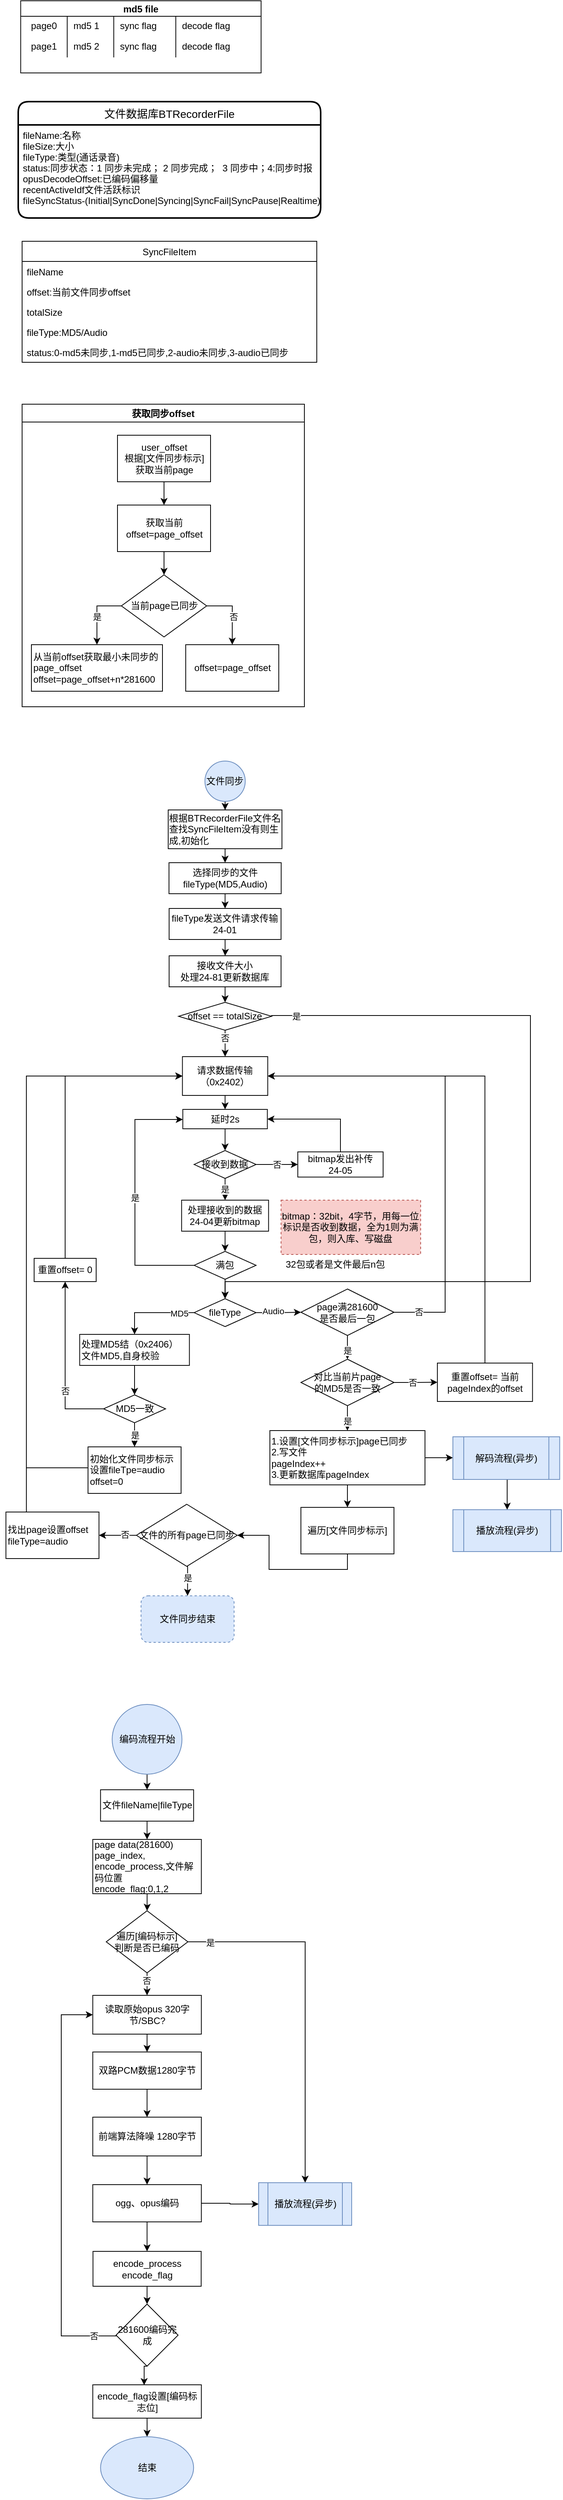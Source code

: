 <mxfile version="22.1.18" type="github" pages="15">
  <diagram id="C5RBs43oDa-KdzZeNtuy" name="蓝牙文件数据同步">
    <mxGraphModel dx="1050" dy="2979" grid="0" gridSize="10" guides="1" tooltips="1" connect="1" arrows="1" fold="1" page="1" pageScale="1" pageWidth="827" pageHeight="1169" math="0" shadow="0">
      <root>
        <mxCell id="WIyWlLk6GJQsqaUBKTNV-0" />
        <mxCell id="WIyWlLk6GJQsqaUBKTNV-1" parent="WIyWlLk6GJQsqaUBKTNV-0" />
        <mxCell id="lPw1Sob6fluyWIIAFHg9-0" value="文件数据库BTRecorderFile" style="swimlane;childLayout=stackLayout;horizontal=1;startSize=30;horizontalStack=0;rounded=1;fontSize=14;fontStyle=0;strokeWidth=2;resizeParent=0;resizeLast=1;shadow=0;dashed=0;align=center;" parent="WIyWlLk6GJQsqaUBKTNV-1" vertex="1">
          <mxGeometry x="29.5" y="-2000" width="390" height="150" as="geometry" />
        </mxCell>
        <mxCell id="lPw1Sob6fluyWIIAFHg9-1" value="fileName:名称&#xa;fileSize:大小&#xa;fileType:类型(通话录音)&#xa;status:同步状态：1 同步未完成； 2 同步完成；  3 同步中；4:同步时报&#xa;opusDecodeOffset:已编码偏移量&#xa;recentActiveIdf文件活跃标识&#xa;fileSyncStatus-(Initial|SyncDone|Syncing|SyncFail|SyncPause|Realtime)" style="align=left;strokeColor=none;fillColor=none;spacingLeft=4;fontSize=12;verticalAlign=top;resizable=0;rotatable=0;part=1;" parent="lPw1Sob6fluyWIIAFHg9-0" vertex="1">
          <mxGeometry y="30" width="390" height="120" as="geometry" />
        </mxCell>
        <object label="SyncFileItem" id="lPw1Sob6fluyWIIAFHg9-2">
          <mxCell style="swimlane;fontStyle=0;childLayout=stackLayout;horizontal=1;startSize=26;fillColor=none;horizontalStack=0;resizeParent=1;resizeParentMax=0;resizeLast=0;collapsible=1;marginBottom=0;html=0;metaEdit=0;" parent="WIyWlLk6GJQsqaUBKTNV-1" vertex="1">
            <mxGeometry x="34.5" y="-1820" width="380" height="156" as="geometry">
              <mxRectangle x="880" y="-360" width="100" height="26" as="alternateBounds" />
            </mxGeometry>
          </mxCell>
        </object>
        <mxCell id="lPw1Sob6fluyWIIAFHg9-3" value="fileName" style="text;strokeColor=none;fillColor=none;align=left;verticalAlign=top;spacingLeft=4;spacingRight=4;overflow=hidden;rotatable=0;points=[[0,0.5],[1,0.5]];portConstraint=eastwest;html=0;" parent="lPw1Sob6fluyWIIAFHg9-2" vertex="1">
          <mxGeometry y="26" width="380" height="26" as="geometry" />
        </mxCell>
        <mxCell id="lPw1Sob6fluyWIIAFHg9-4" value="offset:当前文件同步offset&#xa;" style="text;strokeColor=none;fillColor=none;align=left;verticalAlign=top;spacingLeft=4;spacingRight=4;overflow=hidden;rotatable=0;points=[[0,0.5],[1,0.5]];portConstraint=eastwest;html=0;" parent="lPw1Sob6fluyWIIAFHg9-2" vertex="1">
          <mxGeometry y="52" width="380" height="26" as="geometry" />
        </mxCell>
        <mxCell id="lPw1Sob6fluyWIIAFHg9-5" value="totalSize" style="text;strokeColor=none;fillColor=none;align=left;verticalAlign=top;spacingLeft=4;spacingRight=4;overflow=hidden;rotatable=0;points=[[0,0.5],[1,0.5]];portConstraint=eastwest;html=0;" parent="lPw1Sob6fluyWIIAFHg9-2" vertex="1">
          <mxGeometry y="78" width="380" height="26" as="geometry" />
        </mxCell>
        <mxCell id="lPw1Sob6fluyWIIAFHg9-6" value="fileType:MD5/Audio" style="text;strokeColor=none;fillColor=none;align=left;verticalAlign=top;spacingLeft=4;spacingRight=4;overflow=hidden;rotatable=0;points=[[0,0.5],[1,0.5]];portConstraint=eastwest;html=0;" parent="lPw1Sob6fluyWIIAFHg9-2" vertex="1">
          <mxGeometry y="104" width="380" height="26" as="geometry" />
        </mxCell>
        <mxCell id="lPw1Sob6fluyWIIAFHg9-7" value="status:0-md5未同步,1-md5已同步,2-audio未同步,3-audio已同步" style="text;strokeColor=none;fillColor=none;align=left;verticalAlign=top;spacingLeft=4;spacingRight=4;overflow=hidden;rotatable=0;points=[[0,0.5],[1,0.5]];portConstraint=eastwest;html=0;" parent="lPw1Sob6fluyWIIAFHg9-2" vertex="1">
          <mxGeometry y="130" width="380" height="26" as="geometry" />
        </mxCell>
        <mxCell id="lPw1Sob6fluyWIIAFHg9-9" value="md5 file" style="shape=table;startSize=20;container=1;collapsible=1;childLayout=tableLayout;fixedRows=1;rowLines=0;fontStyle=1;align=center;resizeLast=1;html=0;" parent="WIyWlLk6GJQsqaUBKTNV-1" vertex="1">
          <mxGeometry x="32.69" y="-2130" width="310" height="93" as="geometry">
            <mxRectangle x="32.69" y="-1830" width="80" height="20" as="alternateBounds" />
          </mxGeometry>
        </mxCell>
        <mxCell id="lPw1Sob6fluyWIIAFHg9-10" value="" style="shape=tableRow;horizontal=0;startSize=0;swimlaneHead=0;swimlaneBody=0;fillColor=none;collapsible=0;dropTarget=0;points=[[0,0.5],[1,0.5]];portConstraint=eastwest;top=0;left=0;right=0;bottom=0;html=0;" parent="lPw1Sob6fluyWIIAFHg9-9" vertex="1">
          <mxGeometry y="20" width="310" height="23" as="geometry" />
        </mxCell>
        <mxCell id="lPw1Sob6fluyWIIAFHg9-11" value="page0" style="shape=partialRectangle;connectable=0;fillColor=none;top=0;left=0;bottom=0;right=0;editable=1;overflow=hidden;html=0;" parent="lPw1Sob6fluyWIIAFHg9-10" vertex="1">
          <mxGeometry width="60" height="23" as="geometry">
            <mxRectangle width="60" height="23" as="alternateBounds" />
          </mxGeometry>
        </mxCell>
        <mxCell id="lPw1Sob6fluyWIIAFHg9-12" value="md5 1" style="shape=partialRectangle;connectable=0;fillColor=none;top=0;left=0;bottom=0;right=0;align=left;spacingLeft=6;overflow=hidden;html=0;" parent="lPw1Sob6fluyWIIAFHg9-10" vertex="1">
          <mxGeometry x="60" width="60" height="23" as="geometry">
            <mxRectangle width="60" height="23" as="alternateBounds" />
          </mxGeometry>
        </mxCell>
        <mxCell id="lPw1Sob6fluyWIIAFHg9-13" value="sync flag" style="shape=partialRectangle;connectable=0;fillColor=none;top=0;left=0;bottom=0;right=0;align=left;spacingLeft=6;overflow=hidden;html=0;" parent="lPw1Sob6fluyWIIAFHg9-10" vertex="1">
          <mxGeometry x="120" width="80" height="23" as="geometry">
            <mxRectangle width="80" height="23" as="alternateBounds" />
          </mxGeometry>
        </mxCell>
        <mxCell id="lPw1Sob6fluyWIIAFHg9-14" value="decode flag" style="shape=partialRectangle;connectable=0;fillColor=none;top=0;left=0;bottom=0;right=0;align=left;spacingLeft=6;overflow=hidden;html=0;" parent="lPw1Sob6fluyWIIAFHg9-10" vertex="1">
          <mxGeometry x="200" width="110" height="23" as="geometry">
            <mxRectangle width="110" height="23" as="alternateBounds" />
          </mxGeometry>
        </mxCell>
        <mxCell id="lPw1Sob6fluyWIIAFHg9-15" value="" style="shape=tableRow;horizontal=0;startSize=0;swimlaneHead=0;swimlaneBody=0;fillColor=none;collapsible=0;dropTarget=0;points=[[0,0.5],[1,0.5]];portConstraint=eastwest;top=0;left=0;right=0;bottom=0;html=0;" parent="lPw1Sob6fluyWIIAFHg9-9" vertex="1">
          <mxGeometry y="43" width="310" height="30" as="geometry" />
        </mxCell>
        <mxCell id="lPw1Sob6fluyWIIAFHg9-16" value="page1" style="shape=partialRectangle;connectable=0;fillColor=none;top=0;left=0;bottom=0;right=0;editable=1;overflow=hidden;html=0;" parent="lPw1Sob6fluyWIIAFHg9-15" vertex="1">
          <mxGeometry width="60" height="30" as="geometry">
            <mxRectangle width="60" height="30" as="alternateBounds" />
          </mxGeometry>
        </mxCell>
        <mxCell id="lPw1Sob6fluyWIIAFHg9-17" value="md5 2" style="shape=partialRectangle;connectable=0;fillColor=none;top=0;left=0;bottom=0;right=0;align=left;spacingLeft=6;overflow=hidden;html=0;" parent="lPw1Sob6fluyWIIAFHg9-15" vertex="1">
          <mxGeometry x="60" width="60" height="30" as="geometry">
            <mxRectangle width="60" height="30" as="alternateBounds" />
          </mxGeometry>
        </mxCell>
        <mxCell id="lPw1Sob6fluyWIIAFHg9-18" value="sync flag" style="shape=partialRectangle;connectable=0;fillColor=none;top=0;left=0;bottom=0;right=0;align=left;spacingLeft=6;overflow=hidden;html=0;" parent="lPw1Sob6fluyWIIAFHg9-15" vertex="1">
          <mxGeometry x="120" width="80" height="30" as="geometry">
            <mxRectangle width="80" height="30" as="alternateBounds" />
          </mxGeometry>
        </mxCell>
        <mxCell id="lPw1Sob6fluyWIIAFHg9-19" value="decode flag" style="shape=partialRectangle;connectable=0;fillColor=none;top=0;left=0;bottom=0;right=0;align=left;spacingLeft=6;overflow=hidden;html=0;" parent="lPw1Sob6fluyWIIAFHg9-15" vertex="1">
          <mxGeometry x="200" width="110" height="30" as="geometry">
            <mxRectangle width="110" height="30" as="alternateBounds" />
          </mxGeometry>
        </mxCell>
        <mxCell id="lPw1Sob6fluyWIIAFHg9-20" value="获取同步offset" style="swimlane;html=0;" parent="WIyWlLk6GJQsqaUBKTNV-1" vertex="1">
          <mxGeometry x="34.5" y="-1610" width="364" height="390" as="geometry">
            <mxRectangle x="50" y="-1410" width="110" height="23" as="alternateBounds" />
          </mxGeometry>
        </mxCell>
        <mxCell id="lPw1Sob6fluyWIIAFHg9-21" style="edgeStyle=orthogonalEdgeStyle;rounded=0;orthogonalLoop=1;jettySize=auto;html=1;exitX=0.5;exitY=1;exitDx=0;exitDy=0;entryX=0.5;entryY=0;entryDx=0;entryDy=0;" parent="lPw1Sob6fluyWIIAFHg9-20" source="lPw1Sob6fluyWIIAFHg9-22" target="lPw1Sob6fluyWIIAFHg9-27" edge="1">
          <mxGeometry relative="1" as="geometry" />
        </mxCell>
        <mxCell id="lPw1Sob6fluyWIIAFHg9-22" value="获取当前offset=page_offset" style="rounded=0;whiteSpace=wrap;html=1;" parent="lPw1Sob6fluyWIIAFHg9-20" vertex="1">
          <mxGeometry x="123" y="130" width="120" height="60" as="geometry" />
        </mxCell>
        <mxCell id="lPw1Sob6fluyWIIAFHg9-23" style="edgeStyle=orthogonalEdgeStyle;rounded=0;orthogonalLoop=1;jettySize=auto;html=1;exitX=0;exitY=0.5;exitDx=0;exitDy=0;entryX=0.5;entryY=0;entryDx=0;entryDy=0;" parent="lPw1Sob6fluyWIIAFHg9-20" source="lPw1Sob6fluyWIIAFHg9-27" target="lPw1Sob6fluyWIIAFHg9-28" edge="1">
          <mxGeometry relative="1" as="geometry" />
        </mxCell>
        <mxCell id="lPw1Sob6fluyWIIAFHg9-24" value="是" style="edgeLabel;html=1;align=center;verticalAlign=middle;resizable=0;points=[];" parent="lPw1Sob6fluyWIIAFHg9-23" vertex="1" connectable="0">
          <mxGeometry x="0.113" relative="1" as="geometry">
            <mxPoint as="offset" />
          </mxGeometry>
        </mxCell>
        <mxCell id="lPw1Sob6fluyWIIAFHg9-25" style="edgeStyle=orthogonalEdgeStyle;rounded=0;orthogonalLoop=1;jettySize=auto;html=1;exitX=1;exitY=0.5;exitDx=0;exitDy=0;" parent="lPw1Sob6fluyWIIAFHg9-20" source="lPw1Sob6fluyWIIAFHg9-27" target="lPw1Sob6fluyWIIAFHg9-29" edge="1">
          <mxGeometry relative="1" as="geometry" />
        </mxCell>
        <mxCell id="lPw1Sob6fluyWIIAFHg9-26" value="否" style="edgeLabel;html=1;align=center;verticalAlign=middle;resizable=0;points=[];" parent="lPw1Sob6fluyWIIAFHg9-25" vertex="1" connectable="0">
          <mxGeometry x="0.132" y="1" relative="1" as="geometry">
            <mxPoint as="offset" />
          </mxGeometry>
        </mxCell>
        <mxCell id="lPw1Sob6fluyWIIAFHg9-27" value="当前page已同步" style="rhombus;whiteSpace=wrap;html=1;" parent="lPw1Sob6fluyWIIAFHg9-20" vertex="1">
          <mxGeometry x="128" y="220" width="110" height="80" as="geometry" />
        </mxCell>
        <mxCell id="lPw1Sob6fluyWIIAFHg9-28" value="从当前offset获取最小未同步的page_offset&lt;br&gt;offset=page_offset+n*281600" style="rounded=0;whiteSpace=wrap;html=1;align=left;" parent="lPw1Sob6fluyWIIAFHg9-20" vertex="1">
          <mxGeometry x="12" y="310" width="169" height="60" as="geometry" />
        </mxCell>
        <mxCell id="lPw1Sob6fluyWIIAFHg9-29" value="offset=page_offset" style="rounded=0;whiteSpace=wrap;html=1;" parent="lPw1Sob6fluyWIIAFHg9-20" vertex="1">
          <mxGeometry x="211" y="310" width="120" height="60" as="geometry" />
        </mxCell>
        <mxCell id="lPw1Sob6fluyWIIAFHg9-30" style="edgeStyle=orthogonalEdgeStyle;rounded=0;orthogonalLoop=1;jettySize=auto;html=1;exitX=0.5;exitY=1;exitDx=0;exitDy=0;" parent="lPw1Sob6fluyWIIAFHg9-20" source="lPw1Sob6fluyWIIAFHg9-31" target="lPw1Sob6fluyWIIAFHg9-22" edge="1">
          <mxGeometry relative="1" as="geometry" />
        </mxCell>
        <mxCell id="lPw1Sob6fluyWIIAFHg9-31" value="user_offset&lt;br&gt;根据[文件同步标示]&lt;br&gt;获取当前page" style="rounded=0;whiteSpace=wrap;html=1;fontColor=#000000;" parent="lPw1Sob6fluyWIIAFHg9-20" vertex="1">
          <mxGeometry x="123" y="40" width="120" height="60" as="geometry" />
        </mxCell>
        <mxCell id="lPw1Sob6fluyWIIAFHg9-32" value="播放流程(异步)" style="shape=process;whiteSpace=wrap;html=1;backgroundOutline=1;fillColor=#dae8fc;strokeColor=#6c8ebf;" parent="WIyWlLk6GJQsqaUBKTNV-1" vertex="1">
          <mxGeometry x="590" y="-185" width="140" height="53.98" as="geometry" />
        </mxCell>
        <mxCell id="lPw1Sob6fluyWIIAFHg9-33" style="edgeStyle=orthogonalEdgeStyle;rounded=0;orthogonalLoop=1;jettySize=auto;html=1;exitX=0.5;exitY=1;exitDx=0;exitDy=0;" parent="WIyWlLk6GJQsqaUBKTNV-1" source="lPw1Sob6fluyWIIAFHg9-34" target="lPw1Sob6fluyWIIAFHg9-36" edge="1">
          <mxGeometry relative="1" as="geometry" />
        </mxCell>
        <mxCell id="lPw1Sob6fluyWIIAFHg9-34" value="fileType发送文件请求传输&lt;br&gt;24-01" style="html=1;whiteSpace=wrap;flipV=1;" parent="WIyWlLk6GJQsqaUBKTNV-1" vertex="1">
          <mxGeometry x="224.095" y="-960" width="144.31" height="40" as="geometry" />
        </mxCell>
        <mxCell id="lPw1Sob6fluyWIIAFHg9-35" style="edgeStyle=orthogonalEdgeStyle;rounded=0;orthogonalLoop=1;jettySize=auto;html=1;exitX=0.5;exitY=1;exitDx=0;exitDy=0;entryX=0.5;entryY=0;entryDx=0;entryDy=0;" parent="WIyWlLk6GJQsqaUBKTNV-1" source="lPw1Sob6fluyWIIAFHg9-36" target="lPw1Sob6fluyWIIAFHg9-40" edge="1">
          <mxGeometry relative="1" as="geometry" />
        </mxCell>
        <mxCell id="lPw1Sob6fluyWIIAFHg9-36" value="接收文件大小&lt;br&gt;处理24-81更新数据库" style="html=1;whiteSpace=wrap;flipV=1;" parent="WIyWlLk6GJQsqaUBKTNV-1" vertex="1">
          <mxGeometry x="224.095" y="-899" width="144.31" height="40" as="geometry" />
        </mxCell>
        <mxCell id="lPw1Sob6fluyWIIAFHg9-38" style="edgeStyle=orthogonalEdgeStyle;rounded=0;orthogonalLoop=1;jettySize=auto;html=1;exitX=0.5;exitY=1;exitDx=0;exitDy=0;" parent="WIyWlLk6GJQsqaUBKTNV-1" source="lPw1Sob6fluyWIIAFHg9-40" target="lPw1Sob6fluyWIIAFHg9-42" edge="1">
          <mxGeometry relative="1" as="geometry" />
        </mxCell>
        <mxCell id="lPw1Sob6fluyWIIAFHg9-39" value="否" style="edgeLabel;html=1;align=center;verticalAlign=middle;resizable=0;points=[];" parent="lPw1Sob6fluyWIIAFHg9-38" vertex="1" connectable="0">
          <mxGeometry x="-0.575" y="-1" relative="1" as="geometry">
            <mxPoint as="offset" />
          </mxGeometry>
        </mxCell>
        <mxCell id="jvJrSHpk6Ue9YJhDHuhd-79" style="edgeStyle=orthogonalEdgeStyle;rounded=0;orthogonalLoop=1;jettySize=auto;html=1;exitX=1;exitY=0.5;exitDx=0;exitDy=0;entryX=0.5;entryY=0;entryDx=0;entryDy=0;" parent="WIyWlLk6GJQsqaUBKTNV-1" source="lPw1Sob6fluyWIIAFHg9-40" target="lPw1Sob6fluyWIIAFHg9-65" edge="1">
          <mxGeometry relative="1" as="geometry">
            <Array as="points">
              <mxPoint x="690" y="-822" />
              <mxPoint x="690" y="-479" />
            </Array>
          </mxGeometry>
        </mxCell>
        <mxCell id="08M5IeHnEo328ohL-aZB-0" value="是" style="edgeLabel;html=1;align=center;verticalAlign=middle;resizable=0;points=[];" parent="jvJrSHpk6Ue9YJhDHuhd-79" vertex="1" connectable="0">
          <mxGeometry x="-0.941" y="-1" relative="1" as="geometry">
            <mxPoint as="offset" />
          </mxGeometry>
        </mxCell>
        <mxCell id="lPw1Sob6fluyWIIAFHg9-40" value="offset == totalSize" style="rhombus;whiteSpace=wrap;html=1;flipV=1;" parent="WIyWlLk6GJQsqaUBKTNV-1" vertex="1">
          <mxGeometry x="236.25" y="-839" width="120" height="36" as="geometry" />
        </mxCell>
        <mxCell id="lPw1Sob6fluyWIIAFHg9-41" style="edgeStyle=orthogonalEdgeStyle;rounded=0;orthogonalLoop=1;jettySize=auto;html=1;exitX=0.5;exitY=1;exitDx=0;exitDy=0;entryX=0.5;entryY=0;entryDx=0;entryDy=0;" parent="WIyWlLk6GJQsqaUBKTNV-1" source="lPw1Sob6fluyWIIAFHg9-42" target="lPw1Sob6fluyWIIAFHg9-44" edge="1">
          <mxGeometry relative="1" as="geometry" />
        </mxCell>
        <mxCell id="lPw1Sob6fluyWIIAFHg9-42" value="请求数据传输（0x2402）" style="html=1;whiteSpace=wrap;flipV=1;" parent="WIyWlLk6GJQsqaUBKTNV-1" vertex="1">
          <mxGeometry x="241.25" y="-769" width="110" height="50" as="geometry" />
        </mxCell>
        <mxCell id="lPw1Sob6fluyWIIAFHg9-43" style="edgeStyle=orthogonalEdgeStyle;rounded=0;orthogonalLoop=1;jettySize=auto;html=1;exitX=0.5;exitY=1;exitDx=0;exitDy=0;entryX=0.5;entryY=0;entryDx=0;entryDy=0;" parent="WIyWlLk6GJQsqaUBKTNV-1" source="lPw1Sob6fluyWIIAFHg9-44" target="lPw1Sob6fluyWIIAFHg9-47" edge="1">
          <mxGeometry relative="1" as="geometry" />
        </mxCell>
        <mxCell id="lPw1Sob6fluyWIIAFHg9-44" value="延时2s" style="html=1;whiteSpace=wrap;flipV=1;" parent="WIyWlLk6GJQsqaUBKTNV-1" vertex="1">
          <mxGeometry x="241.735" y="-701" width="109.03" height="25" as="geometry" />
        </mxCell>
        <mxCell id="lPw1Sob6fluyWIIAFHg9-45" value="是" style="edgeStyle=orthogonalEdgeStyle;rounded=0;orthogonalLoop=1;jettySize=auto;html=1;exitX=0.5;exitY=1;exitDx=0;exitDy=0;entryX=0.5;entryY=0;entryDx=0;entryDy=0;" parent="WIyWlLk6GJQsqaUBKTNV-1" source="lPw1Sob6fluyWIIAFHg9-47" target="lPw1Sob6fluyWIIAFHg9-49" edge="1">
          <mxGeometry relative="1" as="geometry" />
        </mxCell>
        <mxCell id="lPw1Sob6fluyWIIAFHg9-46" value="否" style="edgeStyle=orthogonalEdgeStyle;rounded=0;orthogonalLoop=1;jettySize=auto;html=1;exitX=1;exitY=0.5;exitDx=0;exitDy=0;entryX=0;entryY=0.5;entryDx=0;entryDy=0;" parent="WIyWlLk6GJQsqaUBKTNV-1" source="lPw1Sob6fluyWIIAFHg9-47" target="lPw1Sob6fluyWIIAFHg9-58" edge="1">
          <mxGeometry relative="1" as="geometry" />
        </mxCell>
        <mxCell id="lPw1Sob6fluyWIIAFHg9-47" value="接收到数据" style="rhombus;whiteSpace=wrap;html=1;flipV=1;" parent="WIyWlLk6GJQsqaUBKTNV-1" vertex="1">
          <mxGeometry x="256.25" y="-648" width="80" height="36" as="geometry" />
        </mxCell>
        <mxCell id="lPw1Sob6fluyWIIAFHg9-48" style="edgeStyle=orthogonalEdgeStyle;rounded=0;orthogonalLoop=1;jettySize=auto;html=1;exitX=0.5;exitY=1;exitDx=0;exitDy=0;entryX=0.5;entryY=0;entryDx=0;entryDy=0;" parent="WIyWlLk6GJQsqaUBKTNV-1" source="lPw1Sob6fluyWIIAFHg9-49" target="lPw1Sob6fluyWIIAFHg9-55" edge="1">
          <mxGeometry relative="1" as="geometry" />
        </mxCell>
        <mxCell id="lPw1Sob6fluyWIIAFHg9-49" value="处理接收到的数据24-04更新bitmap" style="html=1;whiteSpace=wrap;flipV=1;" parent="WIyWlLk6GJQsqaUBKTNV-1" vertex="1">
          <mxGeometry x="240.18" y="-584" width="112.14" height="40" as="geometry" />
        </mxCell>
        <mxCell id="lPw1Sob6fluyWIIAFHg9-50" style="edgeStyle=orthogonalEdgeStyle;rounded=0;orthogonalLoop=1;jettySize=auto;html=1;exitX=0.5;exitY=1;exitDx=0;exitDy=0;entryX=0.5;entryY=0;entryDx=0;entryDy=0;" parent="WIyWlLk6GJQsqaUBKTNV-1" source="lPw1Sob6fluyWIIAFHg9-55" target="lPw1Sob6fluyWIIAFHg9-65" edge="1">
          <mxGeometry relative="1" as="geometry" />
        </mxCell>
        <mxCell id="jvJrSHpk6Ue9YJhDHuhd-67" value="是" style="edgeStyle=orthogonalEdgeStyle;rounded=0;orthogonalLoop=1;jettySize=auto;html=1;exitX=0;exitY=0.5;exitDx=0;exitDy=0;entryX=0;entryY=0.5;entryDx=0;entryDy=0;" parent="WIyWlLk6GJQsqaUBKTNV-1" source="lPw1Sob6fluyWIIAFHg9-55" target="lPw1Sob6fluyWIIAFHg9-44" edge="1">
          <mxGeometry relative="1" as="geometry">
            <Array as="points">
              <mxPoint x="180" y="-500" />
              <mxPoint x="180" y="-688" />
              <mxPoint x="242" y="-688" />
            </Array>
          </mxGeometry>
        </mxCell>
        <mxCell id="lPw1Sob6fluyWIIAFHg9-55" value="&lt;span&gt;满包&lt;/span&gt;" style="rhombus;whiteSpace=wrap;html=1;flipV=1;" parent="WIyWlLk6GJQsqaUBKTNV-1" vertex="1">
          <mxGeometry x="256.25" y="-518" width="80" height="36" as="geometry" />
        </mxCell>
        <mxCell id="lPw1Sob6fluyWIIAFHg9-56" value="bitmap：32bit，4字节，用每一位标识是否收到数据，全为1则为满包，则入库、写磁盘" style="rounded=0;whiteSpace=wrap;html=1;dashed=1;fillColor=#f8cecc;strokeColor=#b85450;" parent="WIyWlLk6GJQsqaUBKTNV-1" vertex="1">
          <mxGeometry x="368.41" y="-584" width="180" height="70" as="geometry" />
        </mxCell>
        <mxCell id="lPw1Sob6fluyWIIAFHg9-57" style="edgeStyle=orthogonalEdgeStyle;rounded=0;orthogonalLoop=1;jettySize=auto;html=1;exitX=0.5;exitY=0;exitDx=0;exitDy=0;entryX=1;entryY=0.5;entryDx=0;entryDy=0;" parent="WIyWlLk6GJQsqaUBKTNV-1" source="lPw1Sob6fluyWIIAFHg9-58" target="lPw1Sob6fluyWIIAFHg9-44" edge="1">
          <mxGeometry relative="1" as="geometry">
            <mxPoint x="353" y="-611" as="targetPoint" />
            <Array as="points">
              <mxPoint x="445" y="-653" />
              <mxPoint x="445" y="-688" />
              <mxPoint x="351" y="-688" />
            </Array>
          </mxGeometry>
        </mxCell>
        <mxCell id="lPw1Sob6fluyWIIAFHg9-58" value="bitmap发出补传&lt;br&gt;24-05" style="html=1;whiteSpace=wrap;" parent="WIyWlLk6GJQsqaUBKTNV-1" vertex="1">
          <mxGeometry x="390.03" y="-646.25" width="110" height="32.5" as="geometry" />
        </mxCell>
        <mxCell id="lPw1Sob6fluyWIIAFHg9-59" style="edgeStyle=orthogonalEdgeStyle;rounded=0;orthogonalLoop=1;jettySize=auto;html=1;entryX=0.5;entryY=0;entryDx=0;entryDy=0;" parent="WIyWlLk6GJQsqaUBKTNV-1" source="lPw1Sob6fluyWIIAFHg9-60" target="lPw1Sob6fluyWIIAFHg9-76" edge="1">
          <mxGeometry relative="1" as="geometry" />
        </mxCell>
        <mxCell id="lPw1Sob6fluyWIIAFHg9-60" value="文件同步" style="ellipse;whiteSpace=wrap;html=1;aspect=fixed;fillColor=#dae8fc;strokeColor=#6c8ebf;flipV=1;" parent="WIyWlLk6GJQsqaUBKTNV-1" vertex="1">
          <mxGeometry x="270.25" y="-1150" width="52" height="52" as="geometry" />
        </mxCell>
        <mxCell id="jvJrSHpk6Ue9YJhDHuhd-40" style="edgeStyle=orthogonalEdgeStyle;rounded=0;orthogonalLoop=1;jettySize=auto;html=1;" parent="WIyWlLk6GJQsqaUBKTNV-1" source="lPw1Sob6fluyWIIAFHg9-62" target="lPw1Sob6fluyWIIAFHg9-68" edge="1">
          <mxGeometry relative="1" as="geometry" />
        </mxCell>
        <mxCell id="jvJrSHpk6Ue9YJhDHuhd-64" value="是" style="edgeLabel;html=1;align=center;verticalAlign=middle;resizable=0;points=[];" parent="jvJrSHpk6Ue9YJhDHuhd-40" vertex="1" connectable="0">
          <mxGeometry x="-0.224" relative="1" as="geometry">
            <mxPoint as="offset" />
          </mxGeometry>
        </mxCell>
        <mxCell id="jvJrSHpk6Ue9YJhDHuhd-44" style="edgeStyle=orthogonalEdgeStyle;rounded=0;orthogonalLoop=1;jettySize=auto;html=1;entryX=1;entryY=0.5;entryDx=0;entryDy=0;exitX=1;exitY=0.5;exitDx=0;exitDy=0;" parent="WIyWlLk6GJQsqaUBKTNV-1" source="lPw1Sob6fluyWIIAFHg9-62" target="lPw1Sob6fluyWIIAFHg9-42" edge="1">
          <mxGeometry relative="1" as="geometry">
            <Array as="points">
              <mxPoint x="580" y="-439" />
              <mxPoint x="580" y="-744" />
            </Array>
          </mxGeometry>
        </mxCell>
        <mxCell id="jvJrSHpk6Ue9YJhDHuhd-65" value="否" style="edgeLabel;html=1;align=center;verticalAlign=middle;resizable=0;points=[];" parent="jvJrSHpk6Ue9YJhDHuhd-44" vertex="1" connectable="0">
          <mxGeometry x="-0.899" y="1" relative="1" as="geometry">
            <mxPoint x="1" as="offset" />
          </mxGeometry>
        </mxCell>
        <mxCell id="lPw1Sob6fluyWIIAFHg9-62" value="page满281600&lt;br&gt;是否最后一包" style="rhombus;whiteSpace=wrap;html=1;" parent="WIyWlLk6GJQsqaUBKTNV-1" vertex="1">
          <mxGeometry x="394.03" y="-469.5" width="120" height="60" as="geometry" />
        </mxCell>
        <mxCell id="jvJrSHpk6Ue9YJhDHuhd-38" style="edgeStyle=orthogonalEdgeStyle;rounded=0;orthogonalLoop=1;jettySize=auto;html=1;exitX=0;exitY=0.5;exitDx=0;exitDy=0;entryX=0.5;entryY=0;entryDx=0;entryDy=0;" parent="WIyWlLk6GJQsqaUBKTNV-1" source="lPw1Sob6fluyWIIAFHg9-65" target="jvJrSHpk6Ue9YJhDHuhd-7" edge="1">
          <mxGeometry relative="1" as="geometry">
            <mxPoint x="179.522" y="-399" as="targetPoint" />
          </mxGeometry>
        </mxCell>
        <mxCell id="jvJrSHpk6Ue9YJhDHuhd-42" value="MD5" style="edgeLabel;html=1;align=center;verticalAlign=middle;resizable=0;points=[];" parent="jvJrSHpk6Ue9YJhDHuhd-38" vertex="1" connectable="0">
          <mxGeometry x="-0.616" y="1" relative="1" as="geometry">
            <mxPoint as="offset" />
          </mxGeometry>
        </mxCell>
        <mxCell id="jvJrSHpk6Ue9YJhDHuhd-39" style="edgeStyle=orthogonalEdgeStyle;rounded=0;orthogonalLoop=1;jettySize=auto;html=1;exitX=1;exitY=0.5;exitDx=0;exitDy=0;entryX=0;entryY=0.5;entryDx=0;entryDy=0;" parent="WIyWlLk6GJQsqaUBKTNV-1" source="lPw1Sob6fluyWIIAFHg9-65" target="lPw1Sob6fluyWIIAFHg9-62" edge="1">
          <mxGeometry relative="1" as="geometry" />
        </mxCell>
        <mxCell id="jvJrSHpk6Ue9YJhDHuhd-43" value="Audio" style="edgeLabel;html=1;align=center;verticalAlign=middle;resizable=0;points=[];" parent="jvJrSHpk6Ue9YJhDHuhd-39" vertex="1" connectable="0">
          <mxGeometry x="-0.598" y="2" relative="1" as="geometry">
            <mxPoint x="10" as="offset" />
          </mxGeometry>
        </mxCell>
        <mxCell id="lPw1Sob6fluyWIIAFHg9-65" value="fileType" style="rhombus;whiteSpace=wrap;html=1;flipV=1;" parent="WIyWlLk6GJQsqaUBKTNV-1" vertex="1">
          <mxGeometry x="256.25" y="-457" width="80" height="36" as="geometry" />
        </mxCell>
        <mxCell id="jvJrSHpk6Ue9YJhDHuhd-34" style="edgeStyle=orthogonalEdgeStyle;rounded=0;orthogonalLoop=1;jettySize=auto;html=1;exitX=0.5;exitY=1;exitDx=0;exitDy=0;" parent="WIyWlLk6GJQsqaUBKTNV-1" source="lPw1Sob6fluyWIIAFHg9-68" target="lPw1Sob6fluyWIIAFHg9-71" edge="1">
          <mxGeometry relative="1" as="geometry" />
        </mxCell>
        <mxCell id="jvJrSHpk6Ue9YJhDHuhd-62" value="是" style="edgeLabel;html=1;align=center;verticalAlign=middle;resizable=0;points=[];" parent="jvJrSHpk6Ue9YJhDHuhd-34" vertex="1" connectable="0">
          <mxGeometry x="-0.18" relative="1" as="geometry">
            <mxPoint as="offset" />
          </mxGeometry>
        </mxCell>
        <mxCell id="jvJrSHpk6Ue9YJhDHuhd-54" style="edgeStyle=orthogonalEdgeStyle;rounded=0;orthogonalLoop=1;jettySize=auto;html=1;exitX=1;exitY=0.5;exitDx=0;exitDy=0;entryX=0;entryY=0.5;entryDx=0;entryDy=0;" parent="WIyWlLk6GJQsqaUBKTNV-1" source="lPw1Sob6fluyWIIAFHg9-68" target="jvJrSHpk6Ue9YJhDHuhd-53" edge="1">
          <mxGeometry relative="1" as="geometry" />
        </mxCell>
        <mxCell id="jvJrSHpk6Ue9YJhDHuhd-63" value="否" style="edgeLabel;html=1;align=center;verticalAlign=middle;resizable=0;points=[];" parent="jvJrSHpk6Ue9YJhDHuhd-54" vertex="1" connectable="0">
          <mxGeometry x="-0.148" relative="1" as="geometry">
            <mxPoint as="offset" />
          </mxGeometry>
        </mxCell>
        <mxCell id="lPw1Sob6fluyWIIAFHg9-68" value="对比当前片page&lt;br&gt;的MD5是否一致" style="rhombus;whiteSpace=wrap;html=1;" parent="WIyWlLk6GJQsqaUBKTNV-1" vertex="1">
          <mxGeometry x="394.03" y="-379" width="120" height="60" as="geometry" />
        </mxCell>
        <mxCell id="jvJrSHpk6Ue9YJhDHuhd-35" style="edgeStyle=orthogonalEdgeStyle;rounded=0;orthogonalLoop=1;jettySize=auto;html=1;entryX=0.5;entryY=0;entryDx=0;entryDy=0;" parent="WIyWlLk6GJQsqaUBKTNV-1" source="lPw1Sob6fluyWIIAFHg9-71" target="jvJrSHpk6Ue9YJhDHuhd-6" edge="1">
          <mxGeometry relative="1" as="geometry" />
        </mxCell>
        <mxCell id="jvJrSHpk6Ue9YJhDHuhd-66" style="edgeStyle=orthogonalEdgeStyle;rounded=0;orthogonalLoop=1;jettySize=auto;html=1;exitX=1;exitY=0.5;exitDx=0;exitDy=0;entryX=0;entryY=0.5;entryDx=0;entryDy=0;" parent="WIyWlLk6GJQsqaUBKTNV-1" source="lPw1Sob6fluyWIIAFHg9-71" target="jvJrSHpk6Ue9YJhDHuhd-27" edge="1">
          <mxGeometry relative="1" as="geometry" />
        </mxCell>
        <mxCell id="lPw1Sob6fluyWIIAFHg9-71" value="1.设置&lt;span style=&quot;text-align: center&quot;&gt;[文件同步标示]&lt;/span&gt;page已同步&lt;br&gt;2.写文件&lt;br&gt;pageIndex++&lt;br&gt;3.更新数据库pageIndex&lt;br&gt;" style="rounded=0;whiteSpace=wrap;html=1;align=left;" parent="WIyWlLk6GJQsqaUBKTNV-1" vertex="1">
          <mxGeometry x="354.03" y="-287" width="200" height="70" as="geometry" />
        </mxCell>
        <mxCell id="lPw1Sob6fluyWIIAFHg9-72" value="32包或者是文件最后n包" style="text;html=1;align=center;verticalAlign=middle;resizable=0;points=[];autosize=1;strokeColor=none;fillColor=none;" parent="WIyWlLk6GJQsqaUBKTNV-1" vertex="1">
          <mxGeometry x="368.41" y="-511" width="140" height="20" as="geometry" />
        </mxCell>
        <mxCell id="lPw1Sob6fluyWIIAFHg9-73" style="edgeStyle=orthogonalEdgeStyle;rounded=0;orthogonalLoop=1;jettySize=auto;html=1;exitX=0.5;exitY=1;exitDx=0;exitDy=0;entryX=0.5;entryY=0;entryDx=0;entryDy=0;" parent="WIyWlLk6GJQsqaUBKTNV-1" source="lPw1Sob6fluyWIIAFHg9-74" target="lPw1Sob6fluyWIIAFHg9-34" edge="1">
          <mxGeometry relative="1" as="geometry" />
        </mxCell>
        <mxCell id="lPw1Sob6fluyWIIAFHg9-74" value="选择同步的文件fileType(MD5,Audio)" style="rounded=0;whiteSpace=wrap;html=1;fontColor=#000000;flipV=1;" parent="WIyWlLk6GJQsqaUBKTNV-1" vertex="1">
          <mxGeometry x="223.905" y="-1019" width="144.69" height="40" as="geometry" />
        </mxCell>
        <mxCell id="lPw1Sob6fluyWIIAFHg9-75" style="edgeStyle=orthogonalEdgeStyle;rounded=0;orthogonalLoop=1;jettySize=auto;html=1;exitX=0.5;exitY=1;exitDx=0;exitDy=0;entryX=0.5;entryY=0;entryDx=0;entryDy=0;" parent="WIyWlLk6GJQsqaUBKTNV-1" source="lPw1Sob6fluyWIIAFHg9-76" target="lPw1Sob6fluyWIIAFHg9-74" edge="1">
          <mxGeometry relative="1" as="geometry" />
        </mxCell>
        <mxCell id="lPw1Sob6fluyWIIAFHg9-76" value="&lt;div style=&quot;text-align: left&quot;&gt;&lt;span style=&quot;text-align: left&quot;&gt;根据BTRecorderFile文件名查找&lt;/span&gt;&lt;span style=&quot;text-align: left&quot;&gt;SyncFileItem&lt;/span&gt;&lt;span style=&quot;text-align: left&quot;&gt;没有则生成,初始化&lt;/span&gt;&lt;/div&gt;" style="rounded=0;whiteSpace=wrap;html=1;fontColor=#000000;flipV=1;" parent="WIyWlLk6GJQsqaUBKTNV-1" vertex="1">
          <mxGeometry x="222.905" y="-1087" width="146.69" height="50" as="geometry" />
        </mxCell>
        <mxCell id="jvJrSHpk6Ue9YJhDHuhd-46" style="edgeStyle=orthogonalEdgeStyle;rounded=0;orthogonalLoop=1;jettySize=auto;html=1;exitX=0.5;exitY=0;exitDx=0;exitDy=0;entryX=0;entryY=0.5;entryDx=0;entryDy=0;" parent="WIyWlLk6GJQsqaUBKTNV-1" source="lPw1Sob6fluyWIIAFHg9-77" target="lPw1Sob6fluyWIIAFHg9-42" edge="1">
          <mxGeometry relative="1" as="geometry" />
        </mxCell>
        <mxCell id="lPw1Sob6fluyWIIAFHg9-77" value="重置offset=&lt;span style=&quot;text-align: left&quot;&gt;&amp;nbsp;0&lt;/span&gt;" style="rounded=0;whiteSpace=wrap;html=1;" parent="WIyWlLk6GJQsqaUBKTNV-1" vertex="1">
          <mxGeometry x="50" y="-509" width="80" height="30" as="geometry" />
        </mxCell>
        <mxCell id="jvJrSHpk6Ue9YJhDHuhd-5" style="edgeStyle=orthogonalEdgeStyle;rounded=0;orthogonalLoop=1;jettySize=auto;html=1;exitX=0.5;exitY=1;exitDx=0;exitDy=0;entryX=1;entryY=0.5;entryDx=0;entryDy=0;" parent="WIyWlLk6GJQsqaUBKTNV-1" source="jvJrSHpk6Ue9YJhDHuhd-6" target="jvJrSHpk6Ue9YJhDHuhd-13" edge="1">
          <mxGeometry relative="1" as="geometry" />
        </mxCell>
        <mxCell id="jvJrSHpk6Ue9YJhDHuhd-6" value="遍历[文件同步标示]" style="rounded=0;whiteSpace=wrap;html=1;fontColor=#000000;" parent="WIyWlLk6GJQsqaUBKTNV-1" vertex="1">
          <mxGeometry x="394.03" y="-188.01" width="120" height="60" as="geometry" />
        </mxCell>
        <mxCell id="jvJrSHpk6Ue9YJhDHuhd-7" value="处理MD5结（0x2406）&lt;br&gt;文件MD5,自身校验" style="html=1;whiteSpace=wrap;align=left;" parent="WIyWlLk6GJQsqaUBKTNV-1" vertex="1">
          <mxGeometry x="108.75" y="-411" width="141.5" height="40" as="geometry" />
        </mxCell>
        <mxCell id="jvJrSHpk6Ue9YJhDHuhd-45" style="edgeStyle=orthogonalEdgeStyle;rounded=0;orthogonalLoop=1;jettySize=auto;html=1;exitX=0;exitY=0.5;exitDx=0;exitDy=0;entryX=0.5;entryY=1;entryDx=0;entryDy=0;" parent="WIyWlLk6GJQsqaUBKTNV-1" source="jvJrSHpk6Ue9YJhDHuhd-10" target="lPw1Sob6fluyWIIAFHg9-77" edge="1">
          <mxGeometry relative="1" as="geometry" />
        </mxCell>
        <mxCell id="jvJrSHpk6Ue9YJhDHuhd-56" value="否" style="edgeLabel;html=1;align=center;verticalAlign=middle;resizable=0;points=[];" parent="jvJrSHpk6Ue9YJhDHuhd-45" vertex="1" connectable="0">
          <mxGeometry x="-0.323" relative="1" as="geometry">
            <mxPoint as="offset" />
          </mxGeometry>
        </mxCell>
        <mxCell id="jvJrSHpk6Ue9YJhDHuhd-76" style="edgeStyle=orthogonalEdgeStyle;rounded=0;orthogonalLoop=1;jettySize=auto;html=1;exitX=0.5;exitY=1;exitDx=0;exitDy=0;" parent="WIyWlLk6GJQsqaUBKTNV-1" source="jvJrSHpk6Ue9YJhDHuhd-10" target="jvJrSHpk6Ue9YJhDHuhd-16" edge="1">
          <mxGeometry relative="1" as="geometry" />
        </mxCell>
        <mxCell id="jvJrSHpk6Ue9YJhDHuhd-82" value="是" style="edgeLabel;html=1;align=center;verticalAlign=middle;resizable=0;points=[];" parent="jvJrSHpk6Ue9YJhDHuhd-76" vertex="1" connectable="0">
          <mxGeometry x="-0.346" relative="1" as="geometry">
            <mxPoint as="offset" />
          </mxGeometry>
        </mxCell>
        <mxCell id="jvJrSHpk6Ue9YJhDHuhd-10" value="MD5一致" style="rhombus;whiteSpace=wrap;html=1;" parent="WIyWlLk6GJQsqaUBKTNV-1" vertex="1">
          <mxGeometry x="139.5" y="-333" width="80" height="36" as="geometry" />
        </mxCell>
        <mxCell id="jvJrSHpk6Ue9YJhDHuhd-11" style="edgeStyle=orthogonalEdgeStyle;rounded=0;orthogonalLoop=1;jettySize=auto;html=1;exitX=0.5;exitY=1;exitDx=0;exitDy=0;entryX=0.5;entryY=0;entryDx=0;entryDy=0;" parent="WIyWlLk6GJQsqaUBKTNV-1" source="jvJrSHpk6Ue9YJhDHuhd-7" target="jvJrSHpk6Ue9YJhDHuhd-10" edge="1">
          <mxGeometry relative="1" as="geometry" />
        </mxCell>
        <mxCell id="jvJrSHpk6Ue9YJhDHuhd-74" style="edgeStyle=orthogonalEdgeStyle;rounded=0;orthogonalLoop=1;jettySize=auto;html=1;exitX=0;exitY=0.5;exitDx=0;exitDy=0;entryX=1;entryY=0.5;entryDx=0;entryDy=0;" parent="WIyWlLk6GJQsqaUBKTNV-1" source="jvJrSHpk6Ue9YJhDHuhd-13" target="jvJrSHpk6Ue9YJhDHuhd-19" edge="1">
          <mxGeometry relative="1" as="geometry" />
        </mxCell>
        <mxCell id="jvJrSHpk6Ue9YJhDHuhd-81" value="否" style="edgeLabel;html=1;align=center;verticalAlign=middle;resizable=0;points=[];" parent="jvJrSHpk6Ue9YJhDHuhd-74" vertex="1" connectable="0">
          <mxGeometry x="-0.386" y="-1" relative="1" as="geometry">
            <mxPoint as="offset" />
          </mxGeometry>
        </mxCell>
        <mxCell id="jvJrSHpk6Ue9YJhDHuhd-75" style="edgeStyle=orthogonalEdgeStyle;rounded=0;orthogonalLoop=1;jettySize=auto;html=1;exitX=0.5;exitY=1;exitDx=0;exitDy=0;entryX=0.5;entryY=0;entryDx=0;entryDy=0;" parent="WIyWlLk6GJQsqaUBKTNV-1" source="jvJrSHpk6Ue9YJhDHuhd-13" target="jvJrSHpk6Ue9YJhDHuhd-22" edge="1">
          <mxGeometry relative="1" as="geometry" />
        </mxCell>
        <mxCell id="jvJrSHpk6Ue9YJhDHuhd-80" value="是" style="edgeLabel;html=1;align=center;verticalAlign=middle;resizable=0;points=[];" parent="jvJrSHpk6Ue9YJhDHuhd-75" vertex="1" connectable="0">
          <mxGeometry relative="1" as="geometry">
            <mxPoint y="-4" as="offset" />
          </mxGeometry>
        </mxCell>
        <mxCell id="jvJrSHpk6Ue9YJhDHuhd-13" value="文件的所有page已同步" style="rhombus;whiteSpace=wrap;html=1;" parent="WIyWlLk6GJQsqaUBKTNV-1" vertex="1">
          <mxGeometry x="181.87" y="-192.01" width="130" height="80" as="geometry" />
        </mxCell>
        <mxCell id="jvJrSHpk6Ue9YJhDHuhd-71" style="edgeStyle=orthogonalEdgeStyle;rounded=0;orthogonalLoop=1;jettySize=auto;html=1;exitX=0;exitY=0.5;exitDx=0;exitDy=0;entryX=0;entryY=0.5;entryDx=0;entryDy=0;align=left;" parent="WIyWlLk6GJQsqaUBKTNV-1" source="jvJrSHpk6Ue9YJhDHuhd-16" target="lPw1Sob6fluyWIIAFHg9-42" edge="1">
          <mxGeometry relative="1" as="geometry">
            <Array as="points">
              <mxPoint x="40" y="-239" />
              <mxPoint x="40" y="-744" />
            </Array>
          </mxGeometry>
        </mxCell>
        <mxCell id="jvJrSHpk6Ue9YJhDHuhd-16" value="初始化文件同步标示设置&lt;span&gt;fileTpe=audio&lt;/span&gt;&lt;br&gt;&lt;div&gt;&lt;span&gt;offset=0&lt;/span&gt;&lt;/div&gt;" style="whiteSpace=wrap;html=1;align=left;" parent="WIyWlLk6GJQsqaUBKTNV-1" vertex="1">
          <mxGeometry x="119.5" y="-266" width="120" height="60" as="geometry" />
        </mxCell>
        <mxCell id="jvJrSHpk6Ue9YJhDHuhd-73" style="edgeStyle=orthogonalEdgeStyle;rounded=0;orthogonalLoop=1;jettySize=auto;html=1;exitX=0;exitY=0.5;exitDx=0;exitDy=0;entryX=0;entryY=0.5;entryDx=0;entryDy=0;" parent="WIyWlLk6GJQsqaUBKTNV-1" source="jvJrSHpk6Ue9YJhDHuhd-19" target="lPw1Sob6fluyWIIAFHg9-42" edge="1">
          <mxGeometry relative="1" as="geometry">
            <Array as="points">
              <mxPoint x="117" y="-159" />
              <mxPoint x="40" y="-159" />
              <mxPoint x="40" y="-744" />
            </Array>
          </mxGeometry>
        </mxCell>
        <mxCell id="jvJrSHpk6Ue9YJhDHuhd-19" value="找出page设置offset&lt;br&gt;fileType=audio" style="whiteSpace=wrap;html=1;align=left;" parent="WIyWlLk6GJQsqaUBKTNV-1" vertex="1">
          <mxGeometry x="13.65" y="-182.01" width="120" height="60" as="geometry" />
        </mxCell>
        <mxCell id="jvJrSHpk6Ue9YJhDHuhd-22" value="&lt;span&gt;文件同步结束&lt;/span&gt;" style="rounded=1;whiteSpace=wrap;html=1;dashed=1;fillColor=#dae8fc;strokeColor=#6c8ebf;" parent="WIyWlLk6GJQsqaUBKTNV-1" vertex="1">
          <mxGeometry x="187.87" y="-74" width="120" height="60" as="geometry" />
        </mxCell>
        <mxCell id="uGbP4aKatapYYLEG67OT-0" style="edgeStyle=orthogonalEdgeStyle;rounded=0;orthogonalLoop=1;jettySize=auto;html=1;exitX=0.5;exitY=1;exitDx=0;exitDy=0;entryX=0.5;entryY=0;entryDx=0;entryDy=0;" parent="WIyWlLk6GJQsqaUBKTNV-1" source="jvJrSHpk6Ue9YJhDHuhd-27" target="lPw1Sob6fluyWIIAFHg9-32" edge="1">
          <mxGeometry relative="1" as="geometry" />
        </mxCell>
        <mxCell id="jvJrSHpk6Ue9YJhDHuhd-27" value="&lt;span style=&quot;text-align: left&quot;&gt;解码流程(异步)&lt;/span&gt;" style="shape=process;whiteSpace=wrap;html=1;backgroundOutline=1;fillColor=#dae8fc;strokeColor=#6c8ebf;" parent="WIyWlLk6GJQsqaUBKTNV-1" vertex="1">
          <mxGeometry x="590" y="-279" width="137.75" height="55" as="geometry" />
        </mxCell>
        <mxCell id="uGbP4aKatapYYLEG67OT-2" style="edgeStyle=orthogonalEdgeStyle;rounded=0;orthogonalLoop=1;jettySize=auto;html=1;exitX=0.5;exitY=0;exitDx=0;exitDy=0;entryX=1;entryY=0.5;entryDx=0;entryDy=0;" parent="WIyWlLk6GJQsqaUBKTNV-1" source="jvJrSHpk6Ue9YJhDHuhd-53" target="lPw1Sob6fluyWIIAFHg9-42" edge="1">
          <mxGeometry relative="1" as="geometry">
            <Array as="points">
              <mxPoint x="631" y="-744" />
            </Array>
          </mxGeometry>
        </mxCell>
        <mxCell id="jvJrSHpk6Ue9YJhDHuhd-53" value="重置offset=&lt;span style=&quot;text-align: left&quot;&gt;&amp;nbsp;当前pageIndex的offset&lt;/span&gt;" style="rounded=0;whiteSpace=wrap;html=1;" parent="WIyWlLk6GJQsqaUBKTNV-1" vertex="1">
          <mxGeometry x="570" y="-374" width="122.69" height="49.5" as="geometry" />
        </mxCell>
        <mxCell id="jvJrSHpk6Ue9YJhDHuhd-105" value="" style="edgeStyle=orthogonalEdgeStyle;rounded=0;orthogonalLoop=1;jettySize=auto;html=1;" parent="WIyWlLk6GJQsqaUBKTNV-1" source="jvJrSHpk6Ue9YJhDHuhd-83" target="jvJrSHpk6Ue9YJhDHuhd-104" edge="1">
          <mxGeometry relative="1" as="geometry" />
        </mxCell>
        <mxCell id="jvJrSHpk6Ue9YJhDHuhd-83" value="page data(281600)&lt;br&gt;page_index,&lt;br&gt;encode_process,文件解码位置&lt;br&gt;encode_flag:0,1,2" style="rounded=0;whiteSpace=wrap;html=1;align=left;" parent="WIyWlLk6GJQsqaUBKTNV-1" vertex="1">
          <mxGeometry x="125.65" y="240" width="140" height="70" as="geometry" />
        </mxCell>
        <mxCell id="jvJrSHpk6Ue9YJhDHuhd-84" value="读取原始opus 320字节/SBC?" style="rounded=0;whiteSpace=wrap;html=1;" parent="WIyWlLk6GJQsqaUBKTNV-1" vertex="1">
          <mxGeometry x="125.65" y="441" width="140" height="50" as="geometry" />
        </mxCell>
        <mxCell id="jvJrSHpk6Ue9YJhDHuhd-86" value="双路PCM数据1280字节" style="rounded=0;whiteSpace=wrap;html=1;" parent="WIyWlLk6GJQsqaUBKTNV-1" vertex="1">
          <mxGeometry x="125.65" y="514" width="140" height="48" as="geometry" />
        </mxCell>
        <mxCell id="jvJrSHpk6Ue9YJhDHuhd-87" style="edgeStyle=orthogonalEdgeStyle;rounded=0;orthogonalLoop=1;jettySize=auto;html=1;exitX=0.5;exitY=1;exitDx=0;exitDy=0;entryX=0.5;entryY=0;entryDx=0;entryDy=0;" parent="WIyWlLk6GJQsqaUBKTNV-1" source="jvJrSHpk6Ue9YJhDHuhd-84" target="jvJrSHpk6Ue9YJhDHuhd-86" edge="1">
          <mxGeometry relative="1" as="geometry" />
        </mxCell>
        <mxCell id="jvJrSHpk6Ue9YJhDHuhd-88" value="前端算法降噪 1280字节" style="rounded=0;whiteSpace=wrap;html=1;" parent="WIyWlLk6GJQsqaUBKTNV-1" vertex="1">
          <mxGeometry x="125.65" y="598" width="140" height="50" as="geometry" />
        </mxCell>
        <mxCell id="jvJrSHpk6Ue9YJhDHuhd-89" style="edgeStyle=orthogonalEdgeStyle;rounded=0;orthogonalLoop=1;jettySize=auto;html=1;exitX=0.5;exitY=1;exitDx=0;exitDy=0;entryX=0.5;entryY=0;entryDx=0;entryDy=0;" parent="WIyWlLk6GJQsqaUBKTNV-1" source="jvJrSHpk6Ue9YJhDHuhd-86" target="jvJrSHpk6Ue9YJhDHuhd-88" edge="1">
          <mxGeometry relative="1" as="geometry" />
        </mxCell>
        <mxCell id="jvJrSHpk6Ue9YJhDHuhd-110" style="edgeStyle=orthogonalEdgeStyle;rounded=0;orthogonalLoop=1;jettySize=auto;html=1;exitX=1;exitY=0.5;exitDx=0;exitDy=0;entryX=0;entryY=0.5;entryDx=0;entryDy=0;" parent="WIyWlLk6GJQsqaUBKTNV-1" source="jvJrSHpk6Ue9YJhDHuhd-90" target="jvJrSHpk6Ue9YJhDHuhd-108" edge="1">
          <mxGeometry relative="1" as="geometry" />
        </mxCell>
        <mxCell id="-2zOvEEcHUHil6ueWSnG-12" style="edgeStyle=orthogonalEdgeStyle;rounded=0;orthogonalLoop=1;jettySize=auto;html=1;exitX=0.5;exitY=1;exitDx=0;exitDy=0;entryX=0.5;entryY=0;entryDx=0;entryDy=0;" parent="WIyWlLk6GJQsqaUBKTNV-1" source="jvJrSHpk6Ue9YJhDHuhd-90" target="-2zOvEEcHUHil6ueWSnG-10" edge="1">
          <mxGeometry relative="1" as="geometry" />
        </mxCell>
        <mxCell id="jvJrSHpk6Ue9YJhDHuhd-90" value="ogg、opus编码" style="rounded=0;whiteSpace=wrap;html=1;" parent="WIyWlLk6GJQsqaUBKTNV-1" vertex="1">
          <mxGeometry x="125.65" y="685" width="140" height="48" as="geometry" />
        </mxCell>
        <mxCell id="jvJrSHpk6Ue9YJhDHuhd-91" style="edgeStyle=orthogonalEdgeStyle;rounded=0;orthogonalLoop=1;jettySize=auto;html=1;exitX=0.5;exitY=1;exitDx=0;exitDy=0;entryX=0.5;entryY=0;entryDx=0;entryDy=0;" parent="WIyWlLk6GJQsqaUBKTNV-1" source="jvJrSHpk6Ue9YJhDHuhd-88" target="jvJrSHpk6Ue9YJhDHuhd-90" edge="1">
          <mxGeometry relative="1" as="geometry" />
        </mxCell>
        <mxCell id="jvJrSHpk6Ue9YJhDHuhd-97" style="edgeStyle=orthogonalEdgeStyle;rounded=0;orthogonalLoop=1;jettySize=auto;html=1;exitX=0.5;exitY=1;exitDx=0;exitDy=0;" parent="WIyWlLk6GJQsqaUBKTNV-1" source="jvJrSHpk6Ue9YJhDHuhd-98" target="-2zOvEEcHUHil6ueWSnG-11" edge="1">
          <mxGeometry relative="1" as="geometry">
            <mxPoint x="196.15" y="1212.55" as="targetPoint" />
          </mxGeometry>
        </mxCell>
        <mxCell id="jvJrSHpk6Ue9YJhDHuhd-98" value="&lt;span style=&quot;text-align: left&quot;&gt;encode_flag&lt;/span&gt;设置[编码标志位]" style="rounded=0;whiteSpace=wrap;html=1;" parent="WIyWlLk6GJQsqaUBKTNV-1" vertex="1">
          <mxGeometry x="125.65" y="943" width="140" height="43" as="geometry" />
        </mxCell>
        <mxCell id="08M5IeHnEo328ohL-aZB-1" style="edgeStyle=orthogonalEdgeStyle;rounded=0;orthogonalLoop=1;jettySize=auto;html=1;exitX=0.5;exitY=1;exitDx=0;exitDy=0;entryX=0.5;entryY=0;entryDx=0;entryDy=0;" parent="WIyWlLk6GJQsqaUBKTNV-1" source="jvJrSHpk6Ue9YJhDHuhd-100" target="jvJrSHpk6Ue9YJhDHuhd-111" edge="1">
          <mxGeometry relative="1" as="geometry" />
        </mxCell>
        <mxCell id="jvJrSHpk6Ue9YJhDHuhd-100" value="编码流程开始" style="ellipse;whiteSpace=wrap;html=1;aspect=fixed;fillColor=#dae8fc;strokeColor=#6c8ebf;" parent="WIyWlLk6GJQsqaUBKTNV-1" vertex="1">
          <mxGeometry x="150.65" y="66" width="90" height="90" as="geometry" />
        </mxCell>
        <mxCell id="jvJrSHpk6Ue9YJhDHuhd-106" style="edgeStyle=orthogonalEdgeStyle;rounded=0;orthogonalLoop=1;jettySize=auto;html=1;entryX=0.5;entryY=0;entryDx=0;entryDy=0;" parent="WIyWlLk6GJQsqaUBKTNV-1" source="jvJrSHpk6Ue9YJhDHuhd-104" target="jvJrSHpk6Ue9YJhDHuhd-84" edge="1">
          <mxGeometry relative="1" as="geometry" />
        </mxCell>
        <mxCell id="jvJrSHpk6Ue9YJhDHuhd-107" value="否" style="edgeLabel;html=1;align=center;verticalAlign=middle;resizable=0;points=[];" parent="jvJrSHpk6Ue9YJhDHuhd-106" vertex="1" connectable="0">
          <mxGeometry x="-0.053" y="-3" relative="1" as="geometry">
            <mxPoint x="2" y="-4" as="offset" />
          </mxGeometry>
        </mxCell>
        <mxCell id="jvJrSHpk6Ue9YJhDHuhd-109" style="edgeStyle=orthogonalEdgeStyle;rounded=0;orthogonalLoop=1;jettySize=auto;html=1;exitX=1;exitY=0.5;exitDx=0;exitDy=0;entryX=0.5;entryY=0;entryDx=0;entryDy=0;" parent="WIyWlLk6GJQsqaUBKTNV-1" source="jvJrSHpk6Ue9YJhDHuhd-104" target="jvJrSHpk6Ue9YJhDHuhd-108" edge="1">
          <mxGeometry relative="1" as="geometry" />
        </mxCell>
        <mxCell id="-2zOvEEcHUHil6ueWSnG-0" value="是" style="edgeLabel;html=1;align=center;verticalAlign=middle;resizable=0;points=[];" parent="jvJrSHpk6Ue9YJhDHuhd-109" vertex="1" connectable="0">
          <mxGeometry x="-0.878" y="-1" relative="1" as="geometry">
            <mxPoint as="offset" />
          </mxGeometry>
        </mxCell>
        <mxCell id="jvJrSHpk6Ue9YJhDHuhd-104" value="遍历[编码标示]&lt;br&gt;判断是否已编码" style="rhombus;whiteSpace=wrap;html=1;align=center;rounded=0;" parent="WIyWlLk6GJQsqaUBKTNV-1" vertex="1">
          <mxGeometry x="143.025" y="332" width="105.25" height="80" as="geometry" />
        </mxCell>
        <mxCell id="jvJrSHpk6Ue9YJhDHuhd-108" value="播放流程(异步)" style="shape=process;whiteSpace=wrap;html=1;backgroundOutline=1;fillColor=#dae8fc;strokeColor=#6c8ebf;" parent="WIyWlLk6GJQsqaUBKTNV-1" vertex="1">
          <mxGeometry x="339.5" y="682.5" width="120" height="55" as="geometry" />
        </mxCell>
        <mxCell id="08M5IeHnEo328ohL-aZB-2" style="edgeStyle=orthogonalEdgeStyle;rounded=0;orthogonalLoop=1;jettySize=auto;html=1;exitX=0.5;exitY=1;exitDx=0;exitDy=0;entryX=0.5;entryY=0;entryDx=0;entryDy=0;" parent="WIyWlLk6GJQsqaUBKTNV-1" source="jvJrSHpk6Ue9YJhDHuhd-111" target="jvJrSHpk6Ue9YJhDHuhd-83" edge="1">
          <mxGeometry relative="1" as="geometry" />
        </mxCell>
        <mxCell id="jvJrSHpk6Ue9YJhDHuhd-111" value="文件fileName|fileType" style="rounded=0;whiteSpace=wrap;html=1;" parent="WIyWlLk6GJQsqaUBKTNV-1" vertex="1">
          <mxGeometry x="135.65" y="176" width="120" height="40.45" as="geometry" />
        </mxCell>
        <mxCell id="-2zOvEEcHUHil6ueWSnG-6" style="edgeStyle=orthogonalEdgeStyle;rounded=0;orthogonalLoop=1;jettySize=auto;html=1;exitX=0;exitY=0.5;exitDx=0;exitDy=0;entryX=0;entryY=0.5;entryDx=0;entryDy=0;" parent="WIyWlLk6GJQsqaUBKTNV-1" source="-2zOvEEcHUHil6ueWSnG-3" target="jvJrSHpk6Ue9YJhDHuhd-84" edge="1">
          <mxGeometry relative="1" as="geometry">
            <mxPoint x="155.05" y="985" as="sourcePoint" />
            <mxPoint x="124.8" y="480" as="targetPoint" />
            <Array as="points">
              <mxPoint x="85" y="880" />
              <mxPoint x="85" y="466" />
            </Array>
          </mxGeometry>
        </mxCell>
        <mxCell id="-2zOvEEcHUHil6ueWSnG-7" value="否" style="edgeLabel;html=1;align=center;verticalAlign=middle;resizable=0;points=[];" parent="-2zOvEEcHUHil6ueWSnG-6" vertex="1" connectable="0">
          <mxGeometry x="-0.886" relative="1" as="geometry">
            <mxPoint as="offset" />
          </mxGeometry>
        </mxCell>
        <mxCell id="-2zOvEEcHUHil6ueWSnG-8" style="edgeStyle=orthogonalEdgeStyle;rounded=0;orthogonalLoop=1;jettySize=auto;html=1;exitX=0.5;exitY=1;exitDx=0;exitDy=0;entryX=0.473;entryY=0.01;entryDx=0;entryDy=0;entryPerimeter=0;" parent="WIyWlLk6GJQsqaUBKTNV-1" source="-2zOvEEcHUHil6ueWSnG-3" target="jvJrSHpk6Ue9YJhDHuhd-98" edge="1">
          <mxGeometry relative="1" as="geometry" />
        </mxCell>
        <mxCell id="-2zOvEEcHUHil6ueWSnG-3" value="281600编码完成" style="rhombus;whiteSpace=wrap;html=1;" parent="WIyWlLk6GJQsqaUBKTNV-1" vertex="1">
          <mxGeometry x="155.65" y="839" width="80" height="80" as="geometry" />
        </mxCell>
        <mxCell id="-2zOvEEcHUHil6ueWSnG-13" style="edgeStyle=orthogonalEdgeStyle;rounded=0;orthogonalLoop=1;jettySize=auto;html=1;exitX=0.5;exitY=1;exitDx=0;exitDy=0;entryX=0.5;entryY=0;entryDx=0;entryDy=0;" parent="WIyWlLk6GJQsqaUBKTNV-1" source="-2zOvEEcHUHil6ueWSnG-10" target="-2zOvEEcHUHil6ueWSnG-3" edge="1">
          <mxGeometry relative="1" as="geometry" />
        </mxCell>
        <mxCell id="-2zOvEEcHUHil6ueWSnG-10" value="&lt;span style=&quot;font-family: &amp;#34;helvetica&amp;#34; ; text-align: left&quot;&gt;encode_process&lt;br&gt;&lt;/span&gt;&lt;span style=&quot;text-align: left&quot;&gt;encode_flag&lt;/span&gt;&lt;span style=&quot;font-family: &amp;#34;helvetica&amp;#34; ; text-align: left&quot;&gt;&lt;br&gt;&lt;/span&gt;" style="rounded=0;whiteSpace=wrap;html=1;" parent="WIyWlLk6GJQsqaUBKTNV-1" vertex="1">
          <mxGeometry x="125.9" y="771" width="139.5" height="45" as="geometry" />
        </mxCell>
        <mxCell id="-2zOvEEcHUHil6ueWSnG-11" value="结束" style="ellipse;whiteSpace=wrap;html=1;fillColor=#dae8fc;strokeColor=#6c8ebf;" parent="WIyWlLk6GJQsqaUBKTNV-1" vertex="1">
          <mxGeometry x="135.65" y="1010" width="120" height="80" as="geometry" />
        </mxCell>
      </root>
    </mxGraphModel>
  </diagram>
  <diagram id="A1vG17Kh1HuukTgRWow8" name="同步文件系统">
    <mxGraphModel dx="1050" dy="645" grid="1" gridSize="10" guides="1" tooltips="1" connect="1" arrows="1" fold="1" page="1" pageScale="1" pageWidth="850" pageHeight="1100" math="0" shadow="0">
      <root>
        <mxCell id="KHJidQudbJI5LfCnVL-j-0" />
        <mxCell id="KHJidQudbJI5LfCnVL-j-1" parent="KHJidQudbJI5LfCnVL-j-0" />
        <mxCell id="KHJidQudbJI5LfCnVL-j-10" style="edgeStyle=orthogonalEdgeStyle;rounded=0;orthogonalLoop=1;jettySize=auto;html=1;exitX=0.5;exitY=1;exitDx=0;exitDy=0;entryX=0.5;entryY=0;entryDx=0;entryDy=0;" parent="KHJidQudbJI5LfCnVL-j-1" source="KHJidQudbJI5LfCnVL-j-2" target="KHJidQudbJI5LfCnVL-j-4" edge="1">
          <mxGeometry relative="1" as="geometry" />
        </mxCell>
        <mxCell id="KHJidQudbJI5LfCnVL-j-2" value="查询删除列表pageSize=10" style="rounded=0;whiteSpace=wrap;html=1;flipV=1;" parent="KHJidQudbJI5LfCnVL-j-1" vertex="1">
          <mxGeometry x="140" y="120" width="120" height="40" as="geometry" />
        </mxCell>
        <mxCell id="KHJidQudbJI5LfCnVL-j-11" style="edgeStyle=orthogonalEdgeStyle;rounded=0;orthogonalLoop=1;jettySize=auto;html=1;exitX=0.5;exitY=1;exitDx=0;exitDy=0;entryX=0.5;entryY=0;entryDx=0;entryDy=0;" parent="KHJidQudbJI5LfCnVL-j-1" source="KHJidQudbJI5LfCnVL-j-3" target="KHJidQudbJI5LfCnVL-j-2" edge="1">
          <mxGeometry relative="1" as="geometry" />
        </mxCell>
        <mxCell id="KHJidQudbJI5LfCnVL-j-3" value="文件同步0x23" style="ellipse;whiteSpace=wrap;html=1;aspect=fixed;fillColor=#dae8fc;strokeColor=#6c8ebf;" parent="KHJidQudbJI5LfCnVL-j-1" vertex="1">
          <mxGeometry x="159" y="10" width="80" height="80" as="geometry" />
        </mxCell>
        <mxCell id="KHJidQudbJI5LfCnVL-j-9" style="edgeStyle=orthogonalEdgeStyle;rounded=0;orthogonalLoop=1;jettySize=auto;html=1;exitX=0.5;exitY=1;exitDx=0;exitDy=0;entryX=0.5;entryY=0;entryDx=0;entryDy=0;" parent="KHJidQudbJI5LfCnVL-j-1" source="KHJidQudbJI5LfCnVL-j-4" target="KHJidQudbJI5LfCnVL-j-5" edge="1">
          <mxGeometry relative="1" as="geometry" />
        </mxCell>
        <mxCell id="kPs24U_vY0XeBVHku5E0-1" value="是" style="edgeLabel;html=1;align=center;verticalAlign=middle;resizable=0;points=[];" parent="KHJidQudbJI5LfCnVL-j-9" vertex="1" connectable="0">
          <mxGeometry x="-0.368" relative="1" as="geometry">
            <mxPoint as="offset" />
          </mxGeometry>
        </mxCell>
        <mxCell id="KHJidQudbJI5LfCnVL-j-15" style="edgeStyle=orthogonalEdgeStyle;rounded=0;orthogonalLoop=1;jettySize=auto;html=1;entryX=0;entryY=0.5;entryDx=0;entryDy=0;" parent="KHJidQudbJI5LfCnVL-j-1" source="KHJidQudbJI5LfCnVL-j-4" target="KHJidQudbJI5LfCnVL-j-7" edge="1">
          <mxGeometry relative="1" as="geometry">
            <Array as="points">
              <mxPoint x="80" y="216" />
              <mxPoint x="80" y="444" />
            </Array>
          </mxGeometry>
        </mxCell>
        <mxCell id="kPs24U_vY0XeBVHku5E0-0" value="否" style="edgeLabel;html=1;align=center;verticalAlign=middle;resizable=0;points=[];" parent="KHJidQudbJI5LfCnVL-j-15" vertex="1" connectable="0">
          <mxGeometry x="-0.896" y="-1" relative="1" as="geometry">
            <mxPoint as="offset" />
          </mxGeometry>
        </mxCell>
        <mxCell id="KHJidQudbJI5LfCnVL-j-4" value="有数据" style="rhombus;whiteSpace=wrap;html=1;flipV=1;" parent="KHJidQudbJI5LfCnVL-j-1" vertex="1">
          <mxGeometry x="140" y="196" width="120" height="40" as="geometry" />
        </mxCell>
        <mxCell id="KHJidQudbJI5LfCnVL-j-12" style="edgeStyle=orthogonalEdgeStyle;rounded=0;orthogonalLoop=1;jettySize=auto;html=1;exitX=0.5;exitY=1;exitDx=0;exitDy=0;" parent="KHJidQudbJI5LfCnVL-j-1" source="KHJidQudbJI5LfCnVL-j-5" target="KHJidQudbJI5LfCnVL-j-6" edge="1">
          <mxGeometry relative="1" as="geometry" />
        </mxCell>
        <mxCell id="KHJidQudbJI5LfCnVL-j-5" value="删除多文件&lt;br&gt;23-05" style="rounded=0;whiteSpace=wrap;html=1;flipV=1;" parent="KHJidQudbJI5LfCnVL-j-1" vertex="1">
          <mxGeometry x="140" y="272" width="120" height="40" as="geometry" />
        </mxCell>
        <mxCell id="KHJidQudbJI5LfCnVL-j-14" style="edgeStyle=orthogonalEdgeStyle;rounded=0;orthogonalLoop=1;jettySize=auto;html=1;exitX=0.5;exitY=1;exitDx=0;exitDy=0;entryX=0.5;entryY=0;entryDx=0;entryDy=0;" parent="KHJidQudbJI5LfCnVL-j-1" source="KHJidQudbJI5LfCnVL-j-6" target="KHJidQudbJI5LfCnVL-j-7" edge="1">
          <mxGeometry relative="1" as="geometry" />
        </mxCell>
        <mxCell id="kPs24U_vY0XeBVHku5E0-3" value="是" style="edgeLabel;html=1;align=center;verticalAlign=middle;resizable=0;points=[];" parent="KHJidQudbJI5LfCnVL-j-14" vertex="1" connectable="0">
          <mxGeometry x="-0.502" relative="1" as="geometry">
            <mxPoint as="offset" />
          </mxGeometry>
        </mxCell>
        <mxCell id="KHJidQudbJI5LfCnVL-j-6" value="文件删除完成" style="rhombus;whiteSpace=wrap;html=1;flipV=1;" parent="KHJidQudbJI5LfCnVL-j-1" vertex="1">
          <mxGeometry x="140" y="348" width="120" height="40" as="geometry" />
        </mxCell>
        <mxCell id="KHJidQudbJI5LfCnVL-j-17" style="edgeStyle=orthogonalEdgeStyle;rounded=0;orthogonalLoop=1;jettySize=auto;html=1;exitX=0.5;exitY=1;exitDx=0;exitDy=0;entryX=0.5;entryY=0;entryDx=0;entryDy=0;" parent="KHJidQudbJI5LfCnVL-j-1" source="KHJidQudbJI5LfCnVL-j-7" target="KHJidQudbJI5LfCnVL-j-16" edge="1">
          <mxGeometry relative="1" as="geometry" />
        </mxCell>
        <mxCell id="KHJidQudbJI5LfCnVL-j-7" value="同步文件数量&lt;br&gt;23-01" style="rounded=0;whiteSpace=wrap;html=1;flipV=1;" parent="KHJidQudbJI5LfCnVL-j-1" vertex="1">
          <mxGeometry x="140" y="424" width="120" height="40" as="geometry" />
        </mxCell>
        <mxCell id="wfL8pD5Bq9rZRmFOoGFw-1" style="edgeStyle=orthogonalEdgeStyle;rounded=0;orthogonalLoop=1;jettySize=auto;html=1;exitX=0.5;exitY=1;exitDx=0;exitDy=0;entryX=0.5;entryY=0;entryDx=0;entryDy=0;" parent="KHJidQudbJI5LfCnVL-j-1" source="KHJidQudbJI5LfCnVL-j-16" target="wfL8pD5Bq9rZRmFOoGFw-0" edge="1">
          <mxGeometry relative="1" as="geometry" />
        </mxCell>
        <mxCell id="KHJidQudbJI5LfCnVL-j-16" value="获取文件列表&lt;br&gt;23-02" style="rounded=0;whiteSpace=wrap;html=1;flipV=1;" parent="KHJidQudbJI5LfCnVL-j-1" vertex="1">
          <mxGeometry x="140" y="500" width="120" height="40" as="geometry" />
        </mxCell>
        <mxCell id="GNxWlUrv0AqG_CyIJRWP-4" style="edgeStyle=orthogonalEdgeStyle;rounded=0;orthogonalLoop=1;jettySize=auto;html=1;exitX=0.5;exitY=1;exitDx=0;exitDy=0;entryX=0.5;entryY=0;entryDx=0;entryDy=0;" parent="KHJidQudbJI5LfCnVL-j-1" source="wfL8pD5Bq9rZRmFOoGFw-0" target="GNxWlUrv0AqG_CyIJRWP-1" edge="1">
          <mxGeometry relative="1" as="geometry" />
        </mxCell>
        <mxCell id="wfL8pD5Bq9rZRmFOoGFw-0" value="遍历文件列表" style="rounded=0;whiteSpace=wrap;html=1;flipV=1;" parent="KHJidQudbJI5LfCnVL-j-1" vertex="1">
          <mxGeometry x="140" y="576" width="120" height="40" as="geometry" />
        </mxCell>
        <mxCell id="GNxWlUrv0AqG_CyIJRWP-5" style="edgeStyle=orthogonalEdgeStyle;rounded=0;orthogonalLoop=1;jettySize=auto;html=1;exitX=0.5;exitY=1;exitDx=0;exitDy=0;" parent="KHJidQudbJI5LfCnVL-j-1" source="GNxWlUrv0AqG_CyIJRWP-1" target="GNxWlUrv0AqG_CyIJRWP-3" edge="1">
          <mxGeometry relative="1" as="geometry" />
        </mxCell>
        <mxCell id="GNxWlUrv0AqG_CyIJRWP-1" value="initialfileSize==0" style="rhombus;whiteSpace=wrap;html=1;flipV=1;" parent="KHJidQudbJI5LfCnVL-j-1" vertex="1">
          <mxGeometry x="140" y="652" width="120" height="40" as="geometry" />
        </mxCell>
        <mxCell id="GNxWlUrv0AqG_CyIJRWP-8" style="edgeStyle=orthogonalEdgeStyle;rounded=0;orthogonalLoop=1;jettySize=auto;html=1;exitX=0.5;exitY=1;exitDx=0;exitDy=0;" parent="KHJidQudbJI5LfCnVL-j-1" source="GNxWlUrv0AqG_CyIJRWP-3" target="GNxWlUrv0AqG_CyIJRWP-7" edge="1">
          <mxGeometry relative="1" as="geometry" />
        </mxCell>
        <mxCell id="GNxWlUrv0AqG_CyIJRWP-3" value="&lt;span&gt;获取文件属性&lt;/span&gt;&lt;br&gt;23-03" style="rounded=0;whiteSpace=wrap;html=1;flipV=1;" parent="KHJidQudbJI5LfCnVL-j-1" vertex="1">
          <mxGeometry x="140" y="728" width="120" height="40" as="geometry" />
        </mxCell>
        <mxCell id="GNxWlUrv0AqG_CyIJRWP-9" style="edgeStyle=orthogonalEdgeStyle;rounded=0;orthogonalLoop=1;jettySize=auto;html=1;exitX=1;exitY=0.5;exitDx=0;exitDy=0;entryX=1;entryY=0.5;entryDx=0;entryDy=0;" parent="KHJidQudbJI5LfCnVL-j-1" source="GNxWlUrv0AqG_CyIJRWP-7" target="wfL8pD5Bq9rZRmFOoGFw-0" edge="1">
          <mxGeometry relative="1" as="geometry">
            <Array as="points">
              <mxPoint x="290" y="824" />
              <mxPoint x="290" y="596" />
            </Array>
          </mxGeometry>
        </mxCell>
        <mxCell id="GNxWlUrv0AqG_CyIJRWP-11" style="edgeStyle=orthogonalEdgeStyle;rounded=0;orthogonalLoop=1;jettySize=auto;html=1;exitX=0.5;exitY=1;exitDx=0;exitDy=0;entryX=0.5;entryY=0;entryDx=0;entryDy=0;" parent="KHJidQudbJI5LfCnVL-j-1" source="GNxWlUrv0AqG_CyIJRWP-7" edge="1">
          <mxGeometry relative="1" as="geometry">
            <mxPoint x="200" y="880" as="targetPoint" />
          </mxGeometry>
        </mxCell>
        <mxCell id="GNxWlUrv0AqG_CyIJRWP-7" value="遍历完成" style="rhombus;whiteSpace=wrap;html=1;flipV=1;" parent="KHJidQudbJI5LfCnVL-j-1" vertex="1">
          <mxGeometry x="140" y="804" width="120" height="40" as="geometry" />
        </mxCell>
        <mxCell id="GNxWlUrv0AqG_CyIJRWP-10" value="同步列表完成" style="ellipse;whiteSpace=wrap;html=1;fillColor=#dae8fc;strokeColor=#6c8ebf;flipV=1;" parent="KHJidQudbJI5LfCnVL-j-1" vertex="1">
          <mxGeometry x="140" y="880" width="120" height="40" as="geometry" />
        </mxCell>
      </root>
    </mxGraphModel>
  </diagram>
  <diagram id="y5GuffdprVhL49lI07BZ" name="运动健康数据同步">
    <mxGraphModel dx="1050" dy="645" grid="1" gridSize="10" guides="1" tooltips="1" connect="1" arrows="1" fold="1" page="1" pageScale="1" pageWidth="850" pageHeight="1100" math="0" shadow="0">
      <root>
        <mxCell id="wwXwU7G3N-usowb0WUgv-0" />
        <mxCell id="wwXwU7G3N-usowb0WUgv-1" parent="wwXwU7G3N-usowb0WUgv-0" />
        <mxCell id="hyJyFl6AQOQw5ENmgh78-19" style="edgeStyle=orthogonalEdgeStyle;rounded=0;orthogonalLoop=1;jettySize=auto;html=1;exitX=0.5;exitY=1;exitDx=0;exitDy=0;entryX=0.5;entryY=0;entryDx=0;entryDy=0;" parent="wwXwU7G3N-usowb0WUgv-1" source="hyJyFl6AQOQw5ENmgh78-0" target="hyJyFl6AQOQw5ENmgh78-1" edge="1">
          <mxGeometry relative="1" as="geometry" />
        </mxCell>
        <mxCell id="hyJyFl6AQOQw5ENmgh78-0" value="主页物联入口" style="rounded=0;whiteSpace=wrap;html=1;" parent="wwXwU7G3N-usowb0WUgv-1" vertex="1">
          <mxGeometry x="150" y="490" width="120" height="60" as="geometry" />
        </mxCell>
        <mxCell id="hyJyFl6AQOQw5ENmgh78-17" value="是" style="edgeStyle=orthogonalEdgeStyle;rounded=0;orthogonalLoop=1;jettySize=auto;html=1;exitX=1;exitY=0.5;exitDx=0;exitDy=0;entryX=0;entryY=0.5;entryDx=0;entryDy=0;" parent="wwXwU7G3N-usowb0WUgv-1" source="hyJyFl6AQOQw5ENmgh78-1" target="hyJyFl6AQOQw5ENmgh78-14" edge="1">
          <mxGeometry relative="1" as="geometry" />
        </mxCell>
        <mxCell id="hyJyFl6AQOQw5ENmgh78-20" style="edgeStyle=orthogonalEdgeStyle;rounded=0;orthogonalLoop=1;jettySize=auto;html=1;exitX=0.5;exitY=1;exitDx=0;exitDy=0;entryX=0.5;entryY=0;entryDx=0;entryDy=0;" parent="wwXwU7G3N-usowb0WUgv-1" source="hyJyFl6AQOQw5ENmgh78-1" target="hyJyFl6AQOQw5ENmgh78-2" edge="1">
          <mxGeometry relative="1" as="geometry" />
        </mxCell>
        <mxCell id="hyJyFl6AQOQw5ENmgh78-1" value="是否有绑定过的设备" style="rhombus;whiteSpace=wrap;html=1;" parent="wwXwU7G3N-usowb0WUgv-1" vertex="1">
          <mxGeometry x="170" y="620" width="80" height="80" as="geometry" />
        </mxCell>
        <mxCell id="hyJyFl6AQOQw5ENmgh78-2" value="绑定流程" style="ellipse;whiteSpace=wrap;html=1;fillColor=#dae8fc;strokeColor=#6c8ebf;" parent="wwXwU7G3N-usowb0WUgv-1" vertex="1">
          <mxGeometry x="150" y="750" width="120" height="80" as="geometry" />
        </mxCell>
        <mxCell id="hyJyFl6AQOQw5ENmgh78-12" style="edgeStyle=orthogonalEdgeStyle;rounded=0;orthogonalLoop=1;jettySize=auto;html=1;exitX=1;exitY=0.5;exitDx=0;exitDy=0;" parent="wwXwU7G3N-usowb0WUgv-1" source="hyJyFl6AQOQw5ENmgh78-14" target="hyJyFl6AQOQw5ENmgh78-10" edge="1">
          <mxGeometry relative="1" as="geometry">
            <mxPoint x="470" y="670" as="sourcePoint" />
          </mxGeometry>
        </mxCell>
        <mxCell id="hyJyFl6AQOQw5ENmgh78-13" value="点击最近连接的一个&lt;br&gt;" style="edgeLabel;html=1;align=center;verticalAlign=middle;resizable=0;points=[];" parent="hyJyFl6AQOQw5ENmgh78-12" vertex="1" connectable="0">
          <mxGeometry x="-0.28" relative="1" as="geometry">
            <mxPoint as="offset" />
          </mxGeometry>
        </mxCell>
        <mxCell id="hyJyFl6AQOQw5ENmgh78-5" value="切换设备流程" style="ellipse;whiteSpace=wrap;html=1;fillColor=#dae8fc;strokeColor=#6c8ebf;" parent="wwXwU7G3N-usowb0WUgv-1" vertex="1">
          <mxGeometry x="365" y="750" width="120" height="80" as="geometry" />
        </mxCell>
        <mxCell id="hyJyFl6AQOQw5ENmgh78-11" value="点击最近连接的一个" style="edgeStyle=orthogonalEdgeStyle;rounded=0;orthogonalLoop=1;jettySize=auto;html=1;exitX=0.5;exitY=1;exitDx=0;exitDy=0;entryX=0.5;entryY=0;entryDx=0;entryDy=0;" parent="wwXwU7G3N-usowb0WUgv-1" source="hyJyFl6AQOQw5ENmgh78-6" target="hyJyFl6AQOQw5ENmgh78-10" edge="1">
          <mxGeometry relative="1" as="geometry" />
        </mxCell>
        <mxCell id="hyJyFl6AQOQw5ENmgh78-6" value="我的-我的设备入口" style="rounded=0;whiteSpace=wrap;html=1;" parent="wwXwU7G3N-usowb0WUgv-1" vertex="1">
          <mxGeometry x="650" y="490" width="120" height="60" as="geometry" />
        </mxCell>
        <mxCell id="hyJyFl6AQOQw5ENmgh78-9" value="解绑流程" style="ellipse;whiteSpace=wrap;html=1;fillColor=#dae8fc;strokeColor=#6c8ebf;" parent="wwXwU7G3N-usowb0WUgv-1" vertex="1">
          <mxGeometry x="365" y="480" width="120" height="80" as="geometry" />
        </mxCell>
        <mxCell id="hyJyFl6AQOQw5ENmgh78-10" value="设备详情(分为SR302/101;R1;W30)" style="rounded=0;whiteSpace=wrap;html=1;" parent="wwXwU7G3N-usowb0WUgv-1" vertex="1">
          <mxGeometry x="650" y="630" width="120" height="60" as="geometry" />
        </mxCell>
        <mxCell id="hyJyFl6AQOQw5ENmgh78-15" value="删除设备" style="edgeStyle=orthogonalEdgeStyle;rounded=0;orthogonalLoop=1;jettySize=auto;html=1;entryX=0.5;entryY=1;entryDx=0;entryDy=0;" parent="wwXwU7G3N-usowb0WUgv-1" source="hyJyFl6AQOQw5ENmgh78-14" target="hyJyFl6AQOQw5ENmgh78-9" edge="1">
          <mxGeometry relative="1" as="geometry" />
        </mxCell>
        <mxCell id="hyJyFl6AQOQw5ENmgh78-16" value="点击切换" style="edgeStyle=orthogonalEdgeStyle;rounded=0;orthogonalLoop=1;jettySize=auto;html=1;exitX=0.5;exitY=1;exitDx=0;exitDy=0;entryX=0.5;entryY=0;entryDx=0;entryDy=0;" parent="wwXwU7G3N-usowb0WUgv-1" source="hyJyFl6AQOQw5ENmgh78-14" target="hyJyFl6AQOQw5ENmgh78-5" edge="1">
          <mxGeometry relative="1" as="geometry" />
        </mxCell>
        <mxCell id="hyJyFl6AQOQw5ENmgh78-14" value="主页物联入口" style="rounded=0;whiteSpace=wrap;html=1;" parent="wwXwU7G3N-usowb0WUgv-1" vertex="1">
          <mxGeometry x="365" y="640" width="120" height="40" as="geometry" />
        </mxCell>
      </root>
    </mxGraphModel>
  </diagram>
  <diagram id="hplV7SY4_geT8lnBL1cU" name="R1物联">
    <mxGraphModel dx="2750" dy="1745" grid="0" gridSize="10" guides="1" tooltips="1" connect="1" arrows="1" fold="1" page="1" pageScale="1" pageWidth="850" pageHeight="1100" math="0" shadow="0">
      <root>
        <mxCell id="0" />
        <mxCell id="1" parent="0" />
        <mxCell id="SFpD4Fbz1EagdgJLRBCy-14" style="edgeStyle=orthogonalEdgeStyle;rounded=0;orthogonalLoop=1;jettySize=auto;html=1;exitX=0.5;exitY=1;exitDx=0;exitDy=0;entryX=0.5;entryY=0;entryDx=0;entryDy=0;" parent="1" source="sKIH0BnZJ6Rs6KCJ_HGT-2" target="sKIH0BnZJ6Rs6KCJ_HGT-3" edge="1">
          <mxGeometry relative="1" as="geometry" />
        </mxCell>
        <mxCell id="sKIH0BnZJ6Rs6KCJ_HGT-2" value="&lt;span&gt;UI选择设备&lt;br&gt;通过UUID连接设备&lt;/span&gt;" style="rounded=0;whiteSpace=wrap;html=1;flipV=1;" parent="1" vertex="1">
          <mxGeometry x="379" y="-941" width="120" height="40" as="geometry" />
        </mxCell>
        <mxCell id="SFpD4Fbz1EagdgJLRBCy-10" style="edgeStyle=orthogonalEdgeStyle;rounded=0;orthogonalLoop=1;jettySize=auto;html=1;exitX=0;exitY=0.5;exitDx=0;exitDy=0;entryX=0.5;entryY=0;entryDx=0;entryDy=0;" parent="1" source="sKIH0BnZJ6Rs6KCJ_HGT-3" target="SFpD4Fbz1EagdgJLRBCy-5" edge="1">
          <mxGeometry relative="1" as="geometry" />
        </mxCell>
        <mxCell id="SFpD4Fbz1EagdgJLRBCy-15" value="是" style="edgeLabel;html=1;align=center;verticalAlign=middle;resizable=0;points=[];" parent="SFpD4Fbz1EagdgJLRBCy-10" vertex="1" connectable="0">
          <mxGeometry x="-0.542" y="-1" relative="1" as="geometry">
            <mxPoint as="offset" />
          </mxGeometry>
        </mxCell>
        <mxCell id="SFpD4Fbz1EagdgJLRBCy-18" style="edgeStyle=orthogonalEdgeStyle;rounded=0;orthogonalLoop=1;jettySize=auto;html=1;exitX=1;exitY=0.5;exitDx=0;exitDy=0;entryX=0.5;entryY=0;entryDx=0;entryDy=0;" parent="1" source="sKIH0BnZJ6Rs6KCJ_HGT-3" target="SFpD4Fbz1EagdgJLRBCy-17" edge="1">
          <mxGeometry relative="1" as="geometry" />
        </mxCell>
        <mxCell id="SFpD4Fbz1EagdgJLRBCy-20" value="否" style="edgeLabel;html=1;align=center;verticalAlign=middle;resizable=0;points=[];" parent="SFpD4Fbz1EagdgJLRBCy-18" vertex="1" connectable="0">
          <mxGeometry x="-0.314" y="5" relative="1" as="geometry">
            <mxPoint y="4" as="offset" />
          </mxGeometry>
        </mxCell>
        <mxCell id="sKIH0BnZJ6Rs6KCJ_HGT-3" value="BLE连接成功" style="rhombus;whiteSpace=wrap;html=1;" parent="1" vertex="1">
          <mxGeometry x="381.5" y="-881" width="115" height="53" as="geometry" />
        </mxCell>
        <mxCell id="cWJAAuDUtWk0wGic6gOf-31" style="edgeStyle=orthogonalEdgeStyle;rounded=0;orthogonalLoop=1;jettySize=auto;html=1;exitX=0;exitY=0.5;exitDx=0;exitDy=0;entryX=0.5;entryY=0;entryDx=0;entryDy=0;" parent="1" source="sKIH0BnZJ6Rs6KCJ_HGT-5" target="cWJAAuDUtWk0wGic6gOf-5" edge="1">
          <mxGeometry relative="1" as="geometry" />
        </mxCell>
        <mxCell id="SFpD4Fbz1EagdgJLRBCy-3" value="是" style="edgeLabel;html=1;align=center;verticalAlign=middle;resizable=0;points=[];" parent="cWJAAuDUtWk0wGic6gOf-31" vertex="1" connectable="0">
          <mxGeometry x="-0.479" y="-2" relative="1" as="geometry">
            <mxPoint x="1" as="offset" />
          </mxGeometry>
        </mxCell>
        <mxCell id="cWJAAuDUtWk0wGic6gOf-34" style="edgeStyle=orthogonalEdgeStyle;rounded=0;orthogonalLoop=1;jettySize=auto;html=1;exitX=1;exitY=0.5;exitDx=0;exitDy=0;entryX=0.5;entryY=0;entryDx=0;entryDy=0;" parent="1" source="sKIH0BnZJ6Rs6KCJ_HGT-5" target="cWJAAuDUtWk0wGic6gOf-7" edge="1">
          <mxGeometry relative="1" as="geometry" />
        </mxCell>
        <mxCell id="SFpD4Fbz1EagdgJLRBCy-4" value="否" style="edgeLabel;html=1;align=center;verticalAlign=middle;resizable=0;points=[];" parent="cWJAAuDUtWk0wGic6gOf-34" vertex="1" connectable="0">
          <mxGeometry x="-0.385" y="-2" relative="1" as="geometry">
            <mxPoint as="offset" />
          </mxGeometry>
        </mxCell>
        <mxCell id="sKIH0BnZJ6Rs6KCJ_HGT-5" value="获取到绑定信息&lt;br&gt;bandUUID为空" style="rhombus;whiteSpace=wrap;html=1;flipV=1;" parent="1" vertex="1">
          <mxGeometry x="247" y="-700" width="120" height="60" as="geometry" />
        </mxCell>
        <mxCell id="SFpD4Fbz1EagdgJLRBCy-9" style="edgeStyle=orthogonalEdgeStyle;rounded=0;orthogonalLoop=1;jettySize=auto;html=1;exitX=0.5;exitY=1;exitDx=0;exitDy=0;" parent="1" source="cWJAAuDUtWk0wGic6gOf-2" target="cWJAAuDUtWk0wGic6gOf-3" edge="1">
          <mxGeometry relative="1" as="geometry" />
        </mxCell>
        <mxCell id="cWJAAuDUtWk0wGic6gOf-2" value="&lt;span&gt;BLE开始扫描&lt;/span&gt;" style="ellipse;whiteSpace=wrap;html=1;fillColor=#dae8fc;strokeColor=#6c8ebf;" parent="1" vertex="1">
          <mxGeometry x="379.5" y="-1084" width="120" height="60" as="geometry" />
        </mxCell>
        <mxCell id="cWJAAuDUtWk0wGic6gOf-41" style="edgeStyle=orthogonalEdgeStyle;rounded=0;orthogonalLoop=1;jettySize=auto;html=1;exitX=0.5;exitY=1;exitDx=0;exitDy=0;" parent="1" source="cWJAAuDUtWk0wGic6gOf-3" target="sKIH0BnZJ6Rs6KCJ_HGT-2" edge="1">
          <mxGeometry relative="1" as="geometry" />
        </mxCell>
        <mxCell id="cWJAAuDUtWk0wGic6gOf-3" value="获取到扫描列表" style="rounded=0;whiteSpace=wrap;html=1;flipV=1;" parent="1" vertex="1">
          <mxGeometry x="379" y="-1007" width="120" height="40" as="geometry" />
        </mxCell>
        <mxCell id="cWJAAuDUtWk0wGic6gOf-37" style="edgeStyle=orthogonalEdgeStyle;rounded=0;orthogonalLoop=1;jettySize=auto;html=1;exitX=0.5;exitY=1;exitDx=0;exitDy=0;" parent="1" source="cWJAAuDUtWk0wGic6gOf-4" target="sKIH0BnZJ6Rs6KCJ_HGT-5" edge="1">
          <mxGeometry relative="1" as="geometry" />
        </mxCell>
        <mxCell id="cWJAAuDUtWk0wGic6gOf-4" value="&lt;span&gt;查询绑定信息&lt;/span&gt;&lt;br&gt;&lt;span&gt;20-03&lt;/span&gt;" style="rounded=0;whiteSpace=wrap;html=1;flipV=1;" parent="1" vertex="1">
          <mxGeometry x="247" y="-761" width="120" height="40" as="geometry" />
        </mxCell>
        <mxCell id="SFpD4Fbz1EagdgJLRBCy-25" style="edgeStyle=orthogonalEdgeStyle;rounded=0;orthogonalLoop=1;jettySize=auto;html=1;exitX=0.5;exitY=1;exitDx=0;exitDy=0;" parent="1" source="cWJAAuDUtWk0wGic6gOf-5" target="cWJAAuDUtWk0wGic6gOf-11" edge="1">
          <mxGeometry relative="1" as="geometry" />
        </mxCell>
        <mxCell id="cWJAAuDUtWk0wGic6gOf-5" value="绑定&lt;br&gt;20-02&lt;br&gt;获取到手环MAC地址" style="rounded=0;whiteSpace=wrap;html=1;" parent="1" vertex="1">
          <mxGeometry x="60" y="-640" width="120" height="60" as="geometry" />
        </mxCell>
        <mxCell id="cWJAAuDUtWk0wGic6gOf-19" style="edgeStyle=orthogonalEdgeStyle;rounded=0;orthogonalLoop=1;jettySize=auto;html=1;exitX=0;exitY=0.5;exitDx=0;exitDy=0;entryX=0.5;entryY=0;entryDx=0;entryDy=0;" parent="1" source="cWJAAuDUtWk0wGic6gOf-7" target="cWJAAuDUtWk0wGic6gOf-18" edge="1">
          <mxGeometry relative="1" as="geometry" />
        </mxCell>
        <mxCell id="a76uyGEkhRqzocnXEAwL-2" value="是" style="edgeLabel;html=1;align=center;verticalAlign=middle;resizable=0;points=[];" parent="cWJAAuDUtWk0wGic6gOf-19" vertex="1" connectable="0">
          <mxGeometry x="-0.171" relative="1" as="geometry">
            <mxPoint x="40" y="-14" as="offset" />
          </mxGeometry>
        </mxCell>
        <mxCell id="cWJAAuDUtWk0wGic6gOf-20" style="edgeStyle=orthogonalEdgeStyle;rounded=0;orthogonalLoop=1;jettySize=auto;html=1;exitX=1;exitY=0.5;exitDx=0;exitDy=0;entryX=0.5;entryY=0;entryDx=0;entryDy=0;" parent="1" source="cWJAAuDUtWk0wGic6gOf-7" target="cWJAAuDUtWk0wGic6gOf-17" edge="1">
          <mxGeometry relative="1" as="geometry" />
        </mxCell>
        <mxCell id="a76uyGEkhRqzocnXEAwL-3" value="否" style="edgeLabel;html=1;align=center;verticalAlign=middle;resizable=0;points=[];" parent="cWJAAuDUtWk0wGic6gOf-20" vertex="1" connectable="0">
          <mxGeometry x="-0.325" relative="1" as="geometry">
            <mxPoint x="-15" y="-21" as="offset" />
          </mxGeometry>
        </mxCell>
        <mxCell id="cWJAAuDUtWk0wGic6gOf-7" value="绑定信息&lt;br&gt;bandUUID==当前要设置的UUID" style="rhombus;whiteSpace=wrap;html=1;" parent="1" vertex="1">
          <mxGeometry x="460" y="-419" width="140" height="80" as="geometry" />
        </mxCell>
        <mxCell id="cWJAAuDUtWk0wGic6gOf-25" style="edgeStyle=orthogonalEdgeStyle;rounded=0;orthogonalLoop=1;jettySize=auto;html=1;exitX=0.5;exitY=1;exitDx=0;exitDy=0;entryX=0.5;entryY=0;entryDx=0;entryDy=0;" parent="1" source="cWJAAuDUtWk0wGic6gOf-9" target="cWJAAuDUtWk0wGic6gOf-14" edge="1">
          <mxGeometry relative="1" as="geometry" />
        </mxCell>
        <mxCell id="cWJAAuDUtWk0wGic6gOf-9" value="设置亮屏时间&lt;br&gt;21-01" style="rounded=0;whiteSpace=wrap;html=1;" parent="1" vertex="1">
          <mxGeometry x="60" y="-485" width="120" height="39" as="geometry" />
        </mxCell>
        <mxCell id="cWJAAuDUtWk0wGic6gOf-26" style="edgeStyle=orthogonalEdgeStyle;rounded=0;orthogonalLoop=1;jettySize=auto;html=1;exitX=0.5;exitY=1;exitDx=0;exitDy=0;" parent="1" source="cWJAAuDUtWk0wGic6gOf-11" target="cWJAAuDUtWk0wGic6gOf-9" edge="1">
          <mxGeometry relative="1" as="geometry" />
        </mxCell>
        <mxCell id="cWJAAuDUtWk0wGic6gOf-11" value="绑定成功&lt;br&gt;数据库库初始化" style="rounded=1;whiteSpace=wrap;html=1;fillColor=#dae8fc;strokeColor=#6c8ebf;" parent="1" vertex="1">
          <mxGeometry x="60" y="-568" width="120" height="60" as="geometry" />
        </mxCell>
        <mxCell id="SFpD4Fbz1EagdgJLRBCy-2" style="edgeStyle=orthogonalEdgeStyle;rounded=0;orthogonalLoop=1;jettySize=auto;html=1;exitX=0.5;exitY=1;exitDx=0;exitDy=0;entryX=0.5;entryY=0;entryDx=0;entryDy=0;" parent="1" source="cWJAAuDUtWk0wGic6gOf-13" target="cWJAAuDUtWk0wGic6gOf-15" edge="1">
          <mxGeometry relative="1" as="geometry" />
        </mxCell>
        <mxCell id="cWJAAuDUtWk0wGic6gOf-13" value="设置OS&lt;br&gt;20-0E&lt;br&gt;(iOS/Android)" style="rounded=0;whiteSpace=wrap;html=1;" parent="1" vertex="1">
          <mxGeometry x="60" y="-351" width="120" height="60" as="geometry" />
        </mxCell>
        <mxCell id="cWJAAuDUtWk0wGic6gOf-24" style="edgeStyle=orthogonalEdgeStyle;rounded=0;orthogonalLoop=1;jettySize=auto;html=1;exitX=0.5;exitY=1;exitDx=0;exitDy=0;entryX=0.5;entryY=0;entryDx=0;entryDy=0;" parent="1" source="cWJAAuDUtWk0wGic6gOf-14" target="cWJAAuDUtWk0wGic6gOf-13" edge="1">
          <mxGeometry relative="1" as="geometry" />
        </mxCell>
        <mxCell id="cWJAAuDUtWk0wGic6gOf-14" value="设置勿扰时间&lt;br&gt;21-04" style="rounded=0;whiteSpace=wrap;html=1;" parent="1" vertex="1">
          <mxGeometry x="60" y="-414" width="120" height="41" as="geometry" />
        </mxCell>
        <mxCell id="SFpD4Fbz1EagdgJLRBCy-24" style="edgeStyle=orthogonalEdgeStyle;rounded=0;orthogonalLoop=1;jettySize=auto;html=1;exitX=0.5;exitY=1;exitDx=0;exitDy=0;" parent="1" source="cWJAAuDUtWk0wGic6gOf-15" target="cWJAAuDUtWk0wGic6gOf-16" edge="1">
          <mxGeometry relative="1" as="geometry" />
        </mxCell>
        <mxCell id="cWJAAuDUtWk0wGic6gOf-15" value="设置上行参数&lt;br&gt;26-0B" style="rounded=0;whiteSpace=wrap;html=1;" parent="1" vertex="1">
          <mxGeometry x="60" y="-268" width="120" height="38" as="geometry" />
        </mxCell>
        <mxCell id="cWJAAuDUtWk0wGic6gOf-16" value="结束" style="ellipse;whiteSpace=wrap;html=1;aspect=fixed;fillColor=#dae8fc;strokeColor=#6c8ebf;" parent="1" vertex="1">
          <mxGeometry x="365" y="-180" width="80" height="80" as="geometry" />
        </mxCell>
        <mxCell id="SFpD4Fbz1EagdgJLRBCy-23" style="edgeStyle=orthogonalEdgeStyle;rounded=0;orthogonalLoop=1;jettySize=auto;html=1;exitX=0.5;exitY=1;exitDx=0;exitDy=0;" parent="1" source="cWJAAuDUtWk0wGic6gOf-17" target="cWJAAuDUtWk0wGic6gOf-16" edge="1">
          <mxGeometry relative="1" as="geometry" />
        </mxCell>
        <mxCell id="cWJAAuDUtWk0wGic6gOf-17" value="连接失败" style="rounded=1;whiteSpace=wrap;html=1;fillColor=#dae8fc;strokeColor=#6c8ebf;" parent="1" vertex="1">
          <mxGeometry x="570" y="-268" width="110" height="38" as="geometry" />
        </mxCell>
        <mxCell id="SFpD4Fbz1EagdgJLRBCy-22" style="edgeStyle=orthogonalEdgeStyle;rounded=0;orthogonalLoop=1;jettySize=auto;html=1;exitX=0.5;exitY=1;exitDx=0;exitDy=0;entryX=0.5;entryY=0;entryDx=0;entryDy=0;" parent="1" source="cWJAAuDUtWk0wGic6gOf-18" target="cWJAAuDUtWk0wGic6gOf-16" edge="1">
          <mxGeometry relative="1" as="geometry" />
        </mxCell>
        <mxCell id="cWJAAuDUtWk0wGic6gOf-18" value="连接成功" style="rounded=1;whiteSpace=wrap;html=1;fillColor=#dae8fc;strokeColor=#6c8ebf;" parent="1" vertex="1">
          <mxGeometry x="350" y="-268" width="110" height="38" as="geometry" />
        </mxCell>
        <mxCell id="SFpD4Fbz1EagdgJLRBCy-7" style="edgeStyle=orthogonalEdgeStyle;rounded=0;orthogonalLoop=1;jettySize=auto;html=1;exitX=0.5;exitY=1;exitDx=0;exitDy=0;" parent="1" source="SFpD4Fbz1EagdgJLRBCy-5" target="cWJAAuDUtWk0wGic6gOf-4" edge="1">
          <mxGeometry relative="1" as="geometry" />
        </mxCell>
        <mxCell id="SFpD4Fbz1EagdgJLRBCy-5" value="&lt;span&gt;握手&lt;/span&gt;&lt;br&gt;&lt;span&gt;20-01&lt;/span&gt;" style="rounded=0;whiteSpace=wrap;html=1;flipV=1;" parent="1" vertex="1">
          <mxGeometry x="247" y="-832" width="120" height="40" as="geometry" />
        </mxCell>
        <mxCell id="SFpD4Fbz1EagdgJLRBCy-19" style="edgeStyle=orthogonalEdgeStyle;rounded=0;orthogonalLoop=1;jettySize=auto;html=1;exitX=0.5;exitY=1;exitDx=0;exitDy=0;entryX=0.5;entryY=0;entryDx=0;entryDy=0;" parent="1" source="SFpD4Fbz1EagdgJLRBCy-17" target="cWJAAuDUtWk0wGic6gOf-17" edge="1">
          <mxGeometry relative="1" as="geometry" />
        </mxCell>
        <mxCell id="SFpD4Fbz1EagdgJLRBCy-17" value="连接超时" style="rounded=0;whiteSpace=wrap;html=1;" parent="1" vertex="1">
          <mxGeometry x="690" y="-528" width="120" height="38" as="geometry" />
        </mxCell>
        <mxCell id="pGhC8K67u3Q7LsTrT1fm-1" value="手环抬腕亮屏&lt;br&gt;21-02" style="rounded=0;whiteSpace=wrap;html=1;" parent="1" vertex="1">
          <mxGeometry x="200" y="-480" width="120" height="38" as="geometry" />
        </mxCell>
        <mxCell id="pGhC8K67u3Q7LsTrT1fm-3" value="录音中抬手亮屏设置&lt;br&gt;21-0C" style="rounded=0;whiteSpace=wrap;html=1;" parent="1" vertex="1">
          <mxGeometry x="200" y="-423" width="120" height="38" as="geometry" />
        </mxCell>
        <mxCell id="pGhC8K67u3Q7LsTrT1fm-4" value="长时间录音提醒开关&lt;br&gt;21-0E" style="rounded=0;whiteSpace=wrap;html=1;" parent="1" vertex="1">
          <mxGeometry x="200" y="-365" width="120" height="38" as="geometry" />
        </mxCell>
        <mxCell id="pGhC8K67u3Q7LsTrT1fm-5" value="蓝牙断开提示开关&lt;br&gt;21-0D" style="rounded=0;whiteSpace=wrap;html=1;" parent="1" vertex="1">
          <mxGeometry x="200" y="-308" width="120" height="38" as="geometry" />
        </mxCell>
        <mxCell id="NuQlN9vjfpTAck-FBTLo-18" style="edgeStyle=orthogonalEdgeStyle;rounded=0;orthogonalLoop=1;jettySize=auto;html=1;exitX=0.5;exitY=1;exitDx=0;exitDy=0;entryX=0.5;entryY=0;entryDx=0;entryDy=0;" parent="1" source="NuQlN9vjfpTAck-FBTLo-1" target="NuQlN9vjfpTAck-FBTLo-2" edge="1">
          <mxGeometry relative="1" as="geometry" />
        </mxCell>
        <mxCell id="NuQlN9vjfpTAck-FBTLo-1" value="蓝牙连接" style="rounded=1;whiteSpace=wrap;html=1;" parent="1" vertex="1">
          <mxGeometry x="940" y="-998" width="120" height="60" as="geometry" />
        </mxCell>
        <mxCell id="NuQlN9vjfpTAck-FBTLo-19" style="edgeStyle=orthogonalEdgeStyle;rounded=0;orthogonalLoop=1;jettySize=auto;html=1;exitX=0.5;exitY=1;exitDx=0;exitDy=0;entryX=0.5;entryY=0;entryDx=0;entryDy=0;" parent="1" source="NuQlN9vjfpTAck-FBTLo-2" target="NuQlN9vjfpTAck-FBTLo-3" edge="1">
          <mxGeometry relative="1" as="geometry" />
        </mxCell>
        <mxCell id="NuQlN9vjfpTAck-FBTLo-2" value="数据刷新" style="rounded=1;whiteSpace=wrap;html=1;" parent="1" vertex="1">
          <mxGeometry x="940" y="-885" width="120" height="60" as="geometry" />
        </mxCell>
        <mxCell id="NuQlN9vjfpTAck-FBTLo-20" style="edgeStyle=orthogonalEdgeStyle;rounded=0;orthogonalLoop=1;jettySize=auto;html=1;exitX=0.5;exitY=1;exitDx=0;exitDy=0;entryX=0.5;entryY=0;entryDx=0;entryDy=0;" parent="1" source="NuQlN9vjfpTAck-FBTLo-3" target="NuQlN9vjfpTAck-FBTLo-4" edge="1">
          <mxGeometry relative="1" as="geometry" />
        </mxCell>
        <mxCell id="NuQlN9vjfpTAck-FBTLo-24" style="edgeStyle=orthogonalEdgeStyle;rounded=0;orthogonalLoop=1;jettySize=auto;html=1;" parent="1" target="NuQlN9vjfpTAck-FBTLo-8" edge="1">
          <mxGeometry relative="1" as="geometry">
            <mxPoint x="1000" y="-670" as="sourcePoint" />
          </mxGeometry>
        </mxCell>
        <mxCell id="NuQlN9vjfpTAck-FBTLo-26" style="edgeStyle=orthogonalEdgeStyle;rounded=0;orthogonalLoop=1;jettySize=auto;html=1;" parent="1" target="NuQlN9vjfpTAck-FBTLo-9" edge="1">
          <mxGeometry relative="1" as="geometry">
            <mxPoint x="1000" y="-670" as="sourcePoint" />
          </mxGeometry>
        </mxCell>
        <mxCell id="NuQlN9vjfpTAck-FBTLo-27" style="edgeStyle=orthogonalEdgeStyle;rounded=0;orthogonalLoop=1;jettySize=auto;html=1;entryX=0.5;entryY=0;entryDx=0;entryDy=0;" parent="1" target="NuQlN9vjfpTAck-FBTLo-10" edge="1">
          <mxGeometry relative="1" as="geometry">
            <mxPoint x="1000" y="-670" as="sourcePoint" />
          </mxGeometry>
        </mxCell>
        <mxCell id="NuQlN9vjfpTAck-FBTLo-29" style="edgeStyle=orthogonalEdgeStyle;rounded=0;orthogonalLoop=1;jettySize=auto;html=1;entryX=0.5;entryY=0;entryDx=0;entryDy=0;" parent="1" source="NuQlN9vjfpTAck-FBTLo-3" target="NuQlN9vjfpTAck-FBTLo-11" edge="1">
          <mxGeometry relative="1" as="geometry" />
        </mxCell>
        <mxCell id="NuQlN9vjfpTAck-FBTLo-3" value="文件开始传输" style="rounded=1;whiteSpace=wrap;html=1;" parent="1" vertex="1">
          <mxGeometry x="940" y="-772" width="120" height="60" as="geometry" />
        </mxCell>
        <mxCell id="NuQlN9vjfpTAck-FBTLo-21" style="edgeStyle=orthogonalEdgeStyle;rounded=0;orthogonalLoop=1;jettySize=auto;html=1;exitX=0.5;exitY=1;exitDx=0;exitDy=0;entryX=0.5;entryY=0;entryDx=0;entryDy=0;" parent="1" source="NuQlN9vjfpTAck-FBTLo-4" target="NuQlN9vjfpTAck-FBTLo-5" edge="1">
          <mxGeometry relative="1" as="geometry" />
        </mxCell>
        <mxCell id="NuQlN9vjfpTAck-FBTLo-4" value="文件传输中" style="rounded=1;whiteSpace=wrap;html=1;" parent="1" vertex="1">
          <mxGeometry x="940" y="-659" width="120" height="60" as="geometry" />
        </mxCell>
        <mxCell id="NuQlN9vjfpTAck-FBTLo-22" style="edgeStyle=orthogonalEdgeStyle;rounded=0;orthogonalLoop=1;jettySize=auto;html=1;exitX=0.5;exitY=1;exitDx=0;exitDy=0;entryX=0.5;entryY=0;entryDx=0;entryDy=0;" parent="1" source="NuQlN9vjfpTAck-FBTLo-5" target="NuQlN9vjfpTAck-FBTLo-6" edge="1">
          <mxGeometry relative="1" as="geometry" />
        </mxCell>
        <mxCell id="NuQlN9vjfpTAck-FBTLo-5" value="被刷新/ota/实时录音/其他厂家打断" style="rounded=1;whiteSpace=wrap;html=1;" parent="1" vertex="1">
          <mxGeometry x="940" y="-545" width="120" height="60" as="geometry" />
        </mxCell>
        <mxCell id="NuQlN9vjfpTAck-FBTLo-23" style="edgeStyle=orthogonalEdgeStyle;rounded=0;orthogonalLoop=1;jettySize=auto;html=1;exitX=0.5;exitY=1;exitDx=0;exitDy=0;entryX=0.5;entryY=0;entryDx=0;entryDy=0;" parent="1" source="NuQlN9vjfpTAck-FBTLo-6" target="NuQlN9vjfpTAck-FBTLo-7" edge="1">
          <mxGeometry relative="1" as="geometry" />
        </mxCell>
        <mxCell id="NuQlN9vjfpTAck-FBTLo-6" value="暂停状态" style="rounded=1;whiteSpace=wrap;html=1;" parent="1" vertex="1">
          <mxGeometry x="940" y="-432" width="120" height="60" as="geometry" />
        </mxCell>
        <mxCell id="NuQlN9vjfpTAck-FBTLo-7" value="恢复(手动/自动)" style="rounded=1;whiteSpace=wrap;html=1;" parent="1" vertex="1">
          <mxGeometry x="940" y="-319" width="120" height="60" as="geometry" />
        </mxCell>
        <mxCell id="NuQlN9vjfpTAck-FBTLo-8" value="手动暂停" style="rounded=1;whiteSpace=wrap;html=1;" parent="1" vertex="1">
          <mxGeometry x="1115" y="-545" width="120" height="60" as="geometry" />
        </mxCell>
        <mxCell id="NuQlN9vjfpTAck-FBTLo-9" value="蓝牙断开(连接断开)" style="rounded=1;whiteSpace=wrap;html=1;" parent="1" vertex="1">
          <mxGeometry x="1290" y="-545" width="120" height="60" as="geometry" />
        </mxCell>
        <mxCell id="NuQlN9vjfpTAck-FBTLo-10" value="传输完成" style="rounded=1;whiteSpace=wrap;html=1;" parent="1" vertex="1">
          <mxGeometry x="1390" y="-351" width="120" height="60" as="geometry" />
        </mxCell>
        <mxCell id="NuQlN9vjfpTAck-FBTLo-30" style="edgeStyle=orthogonalEdgeStyle;rounded=0;orthogonalLoop=1;jettySize=auto;html=1;exitX=0.5;exitY=1;exitDx=0;exitDy=0;entryX=0.5;entryY=0;entryDx=0;entryDy=0;" parent="1" source="NuQlN9vjfpTAck-FBTLo-11" target="NuQlN9vjfpTAck-FBTLo-12" edge="1">
          <mxGeometry relative="1" as="geometry" />
        </mxCell>
        <mxCell id="NuQlN9vjfpTAck-FBTLo-11" value="打开WI-FI" style="rounded=1;whiteSpace=wrap;html=1;" parent="1" vertex="1">
          <mxGeometry x="1560" y="-650" width="120" height="60" as="geometry" />
        </mxCell>
        <mxCell id="NuQlN9vjfpTAck-FBTLo-31" style="edgeStyle=orthogonalEdgeStyle;rounded=0;orthogonalLoop=1;jettySize=auto;html=1;exitX=0.5;exitY=1;exitDx=0;exitDy=0;entryX=0.5;entryY=0;entryDx=0;entryDy=0;" parent="1" source="NuQlN9vjfpTAck-FBTLo-12" target="NuQlN9vjfpTAck-FBTLo-13" edge="1">
          <mxGeometry relative="1" as="geometry" />
        </mxCell>
        <mxCell id="NuQlN9vjfpTAck-FBTLo-12" value="WI-FI传输中" style="rounded=1;whiteSpace=wrap;html=1;" parent="1" vertex="1">
          <mxGeometry x="1560" y="-552" width="120" height="60" as="geometry" />
        </mxCell>
        <mxCell id="NuQlN9vjfpTAck-FBTLo-32" style="edgeStyle=orthogonalEdgeStyle;rounded=0;orthogonalLoop=1;jettySize=auto;html=1;exitX=0.5;exitY=1;exitDx=0;exitDy=0;entryX=0.5;entryY=0;entryDx=0;entryDy=0;" parent="1" source="NuQlN9vjfpTAck-FBTLo-13" target="NuQlN9vjfpTAck-FBTLo-17" edge="1">
          <mxGeometry relative="1" as="geometry" />
        </mxCell>
        <mxCell id="NuQlN9vjfpTAck-FBTLo-13" value="传输完成" style="rounded=1;whiteSpace=wrap;html=1;" parent="1" vertex="1">
          <mxGeometry x="1560" y="-455" width="120" height="60" as="geometry" />
        </mxCell>
        <mxCell id="NuQlN9vjfpTAck-FBTLo-17" value="退出WI-FI" style="rounded=1;whiteSpace=wrap;html=1;" parent="1" vertex="1">
          <mxGeometry x="1560" y="-357" width="120" height="60" as="geometry" />
        </mxCell>
        <mxCell id="IJsrwtoz5YU_whTqFZmC-7" value="" style="edgeStyle=orthogonalEdgeStyle;rounded=0;orthogonalLoop=1;jettySize=auto;html=1;fontSize=11;fontColor=#000000;entryX=0.5;entryY=0;entryDx=0;entryDy=0;" parent="1" source="ZelQkcTrsufd4Xp6TBvt-1" target="TTZ-fTqoYtx21pKoIe5u-2" edge="1">
          <mxGeometry relative="1" as="geometry" />
        </mxCell>
        <mxCell id="ZelQkcTrsufd4Xp6TBvt-1" value="&lt;span&gt;开始&lt;/span&gt;" style="ellipse;whiteSpace=wrap;html=1;fillColor=#dae8fc;strokeColor=#6c8ebf;" parent="1" vertex="1">
          <mxGeometry x="-789" y="-1038.5" width="80" height="37" as="geometry" />
        </mxCell>
        <mxCell id="ZelQkcTrsufd4Xp6TBvt-2" value="SR301&lt;br&gt;BLE扫描连接" style="text;html=1;strokeColor=none;fillColor=none;align=center;verticalAlign=middle;whiteSpace=wrap;rounded=0;fontSize=11;fontColor=#000000;" parent="1" vertex="1">
          <mxGeometry x="-779" y="-1084" width="60" height="30" as="geometry" />
        </mxCell>
        <mxCell id="IJsrwtoz5YU_whTqFZmC-14" style="edgeStyle=orthogonalEdgeStyle;rounded=0;orthogonalLoop=1;jettySize=auto;html=1;exitX=0.5;exitY=1;exitDx=0;exitDy=0;entryX=0.5;entryY=0;entryDx=0;entryDy=0;fontSize=11;fontColor=#000000;" parent="1" source="TTZ-fTqoYtx21pKoIe5u-1" target="TTZ-fTqoYtx21pKoIe5u-6" edge="1">
          <mxGeometry relative="1" as="geometry" />
        </mxCell>
        <mxCell id="TTZ-fTqoYtx21pKoIe5u-1" value="手机BLE 扫描设备" style="rounded=0;whiteSpace=wrap;html=1;dashed=1;strokeWidth=0;fontSize=11;fillColor=#dae8fc;strokeColor=#6c8ebf;" parent="1" vertex="1">
          <mxGeometry x="-799" y="-742" width="100" height="36" as="geometry" />
        </mxCell>
        <mxCell id="IJsrwtoz5YU_whTqFZmC-8" style="edgeStyle=orthogonalEdgeStyle;rounded=0;orthogonalLoop=1;jettySize=auto;html=1;exitX=0.5;exitY=1;exitDx=0;exitDy=0;entryX=0.5;entryY=0;entryDx=0;entryDy=0;fontSize=11;fontColor=#000000;" parent="1" source="TTZ-fTqoYtx21pKoIe5u-2" target="TTZ-fTqoYtx21pKoIe5u-3" edge="1">
          <mxGeometry relative="1" as="geometry" />
        </mxCell>
        <mxCell id="IJsrwtoz5YU_whTqFZmC-9" style="edgeStyle=orthogonalEdgeStyle;rounded=0;orthogonalLoop=1;jettySize=auto;html=1;exitX=1;exitY=0.5;exitDx=0;exitDy=0;fontSize=11;fontColor=#000000;" parent="1" source="TTZ-fTqoYtx21pKoIe5u-2" target="TTZ-fTqoYtx21pKoIe5u-4" edge="1">
          <mxGeometry relative="1" as="geometry" />
        </mxCell>
        <mxCell id="TTZ-fTqoYtx21pKoIe5u-2" value="蓝牙是否获取权限" style="rhombus;whiteSpace=wrap;html=1;dashed=1;strokeWidth=0;fontSize=11;fontColor=#000000;fillColor=default;" parent="1" vertex="1">
          <mxGeometry x="-789" y="-971" width="80" height="60" as="geometry" />
        </mxCell>
        <mxCell id="IJsrwtoz5YU_whTqFZmC-11" style="edgeStyle=orthogonalEdgeStyle;rounded=0;orthogonalLoop=1;jettySize=auto;html=1;exitX=0.5;exitY=1;exitDx=0;exitDy=0;fontSize=11;fontColor=#000000;" parent="1" source="TTZ-fTqoYtx21pKoIe5u-3" target="TTZ-fTqoYtx21pKoIe5u-1" edge="1">
          <mxGeometry relative="1" as="geometry" />
        </mxCell>
        <mxCell id="IJsrwtoz5YU_whTqFZmC-12" style="edgeStyle=orthogonalEdgeStyle;rounded=0;orthogonalLoop=1;jettySize=auto;html=1;exitX=1;exitY=0.5;exitDx=0;exitDy=0;fontSize=11;fontColor=#000000;" parent="1" source="TTZ-fTqoYtx21pKoIe5u-3" target="TTZ-fTqoYtx21pKoIe5u-5" edge="1">
          <mxGeometry relative="1" as="geometry" />
        </mxCell>
        <mxCell id="TTZ-fTqoYtx21pKoIe5u-3" value="蓝牙是否开启" style="rhombus;whiteSpace=wrap;html=1;dashed=1;strokeWidth=0;fontSize=11;fontColor=#000000;fillColor=default;" parent="1" vertex="1">
          <mxGeometry x="-789" y="-851" width="80" height="60" as="geometry" />
        </mxCell>
        <mxCell id="IJsrwtoz5YU_whTqFZmC-10" style="edgeStyle=orthogonalEdgeStyle;rounded=0;orthogonalLoop=1;jettySize=auto;html=1;exitX=0.5;exitY=1;exitDx=0;exitDy=0;entryX=0.5;entryY=0;entryDx=0;entryDy=0;fontSize=11;fontColor=#000000;" parent="1" source="TTZ-fTqoYtx21pKoIe5u-4" target="TTZ-fTqoYtx21pKoIe5u-3" edge="1">
          <mxGeometry relative="1" as="geometry" />
        </mxCell>
        <mxCell id="TTZ-fTqoYtx21pKoIe5u-4" value="获取蓝牙权限" style="rounded=0;whiteSpace=wrap;html=1;dashed=1;strokeWidth=0;fontSize=11;fillColor=#ffe6cc;strokeColor=#d79b00;" parent="1" vertex="1">
          <mxGeometry x="-669" y="-959" width="100" height="36" as="geometry" />
        </mxCell>
        <mxCell id="IJsrwtoz5YU_whTqFZmC-13" style="edgeStyle=orthogonalEdgeStyle;rounded=0;orthogonalLoop=1;jettySize=auto;html=1;exitX=0.5;exitY=1;exitDx=0;exitDy=0;fontSize=11;fontColor=#000000;" parent="1" source="TTZ-fTqoYtx21pKoIe5u-5" target="TTZ-fTqoYtx21pKoIe5u-1" edge="1">
          <mxGeometry relative="1" as="geometry" />
        </mxCell>
        <mxCell id="TTZ-fTqoYtx21pKoIe5u-5" value="打开蓝牙" style="rounded=0;whiteSpace=wrap;html=1;dashed=1;strokeWidth=0;fontSize=11;fillColor=#ffe6cc;strokeColor=#d79b00;" parent="1" vertex="1">
          <mxGeometry x="-669" y="-839" width="100" height="36" as="geometry" />
        </mxCell>
        <mxCell id="IJsrwtoz5YU_whTqFZmC-15" style="edgeStyle=orthogonalEdgeStyle;rounded=0;orthogonalLoop=1;jettySize=auto;html=1;exitX=0.5;exitY=1;exitDx=0;exitDy=0;entryX=0.5;entryY=0;entryDx=0;entryDy=0;fontSize=11;fontColor=#000000;" parent="1" source="TTZ-fTqoYtx21pKoIe5u-6" target="IJsrwtoz5YU_whTqFZmC-1" edge="1">
          <mxGeometry relative="1" as="geometry" />
        </mxCell>
        <mxCell id="TTZ-fTqoYtx21pKoIe5u-6" value="过滤SR301设备" style="rounded=0;whiteSpace=wrap;html=1;dashed=1;strokeWidth=0;fontSize=11;fontColor=#000000;fillColor=default;" parent="1" vertex="1">
          <mxGeometry x="-799" y="-673" width="100" height="36" as="geometry" />
        </mxCell>
        <mxCell id="IJsrwtoz5YU_whTqFZmC-16" style="edgeStyle=orthogonalEdgeStyle;rounded=0;orthogonalLoop=1;jettySize=auto;html=1;exitX=0.5;exitY=1;exitDx=0;exitDy=0;fontSize=11;fontColor=#000000;" parent="1" source="IJsrwtoz5YU_whTqFZmC-1" target="IJsrwtoz5YU_whTqFZmC-2" edge="1">
          <mxGeometry relative="1" as="geometry" />
        </mxCell>
        <mxCell id="IJsrwtoz5YU_whTqFZmC-1" value="连接SR301设备" style="rounded=0;whiteSpace=wrap;html=1;dashed=1;strokeWidth=0;fontSize=11;fillColor=#dae8fc;strokeColor=#6c8ebf;" parent="1" vertex="1">
          <mxGeometry x="-799" y="-604" width="100" height="36" as="geometry" />
        </mxCell>
        <mxCell id="IJsrwtoz5YU_whTqFZmC-17" style="edgeStyle=orthogonalEdgeStyle;rounded=0;orthogonalLoop=1;jettySize=auto;html=1;exitX=0.5;exitY=1;exitDx=0;exitDy=0;fontSize=11;fontColor=#000000;" parent="1" source="IJsrwtoz5YU_whTqFZmC-2" target="IJsrwtoz5YU_whTqFZmC-3" edge="1">
          <mxGeometry relative="1" as="geometry" />
        </mxCell>
        <mxCell id="IJsrwtoz5YU_whTqFZmC-2" value="获取主service" style="rounded=0;whiteSpace=wrap;html=1;dashed=1;strokeWidth=0;fontSize=11;fontColor=#000000;fillColor=default;" parent="1" vertex="1">
          <mxGeometry x="-799" y="-535" width="100" height="36" as="geometry" />
        </mxCell>
        <mxCell id="IJsrwtoz5YU_whTqFZmC-18" style="edgeStyle=orthogonalEdgeStyle;rounded=0;orthogonalLoop=1;jettySize=auto;html=1;exitX=0.5;exitY=1;exitDx=0;exitDy=0;entryX=0.5;entryY=0;entryDx=0;entryDy=0;fontSize=11;fontColor=#000000;" parent="1" source="IJsrwtoz5YU_whTqFZmC-3" target="IJsrwtoz5YU_whTqFZmC-4" edge="1">
          <mxGeometry relative="1" as="geometry" />
        </mxCell>
        <mxCell id="IJsrwtoz5YU_whTqFZmC-3" value="遍历保存特征值,读和写" style="rounded=0;whiteSpace=wrap;html=1;dashed=1;strokeWidth=0;fontSize=11;fontColor=#000000;fillColor=default;" parent="1" vertex="1">
          <mxGeometry x="-799" y="-466" width="100" height="36" as="geometry" />
        </mxCell>
        <mxCell id="IJsrwtoz5YU_whTqFZmC-4" value="连接结束" style="ellipse;whiteSpace=wrap;html=1;aspect=fixed;dashed=1;strokeWidth=0;fontSize=11;fontColor=#000000;fillColor=default;" parent="1" vertex="1">
          <mxGeometry x="-779" y="-409" width="60" height="60" as="geometry" />
        </mxCell>
        <mxCell id="IJsrwtoz5YU_whTqFZmC-103" style="edgeStyle=orthogonalEdgeStyle;rounded=0;orthogonalLoop=1;jettySize=auto;html=1;exitX=0.5;exitY=1;exitDx=0;exitDy=0;entryX=0.5;entryY=0;entryDx=0;entryDy=0;fontSize=11;fontColor=#000000;" parent="1" source="IJsrwtoz5YU_whTqFZmC-21" target="IJsrwtoz5YU_whTqFZmC-44" edge="1">
          <mxGeometry relative="1" as="geometry" />
        </mxCell>
        <mxCell id="IJsrwtoz5YU_whTqFZmC-21" value="&lt;span&gt;开始&lt;/span&gt;" style="ellipse;whiteSpace=wrap;html=1;fillColor=#dae8fc;strokeColor=#6c8ebf;" parent="1" vertex="1">
          <mxGeometry x="-355" y="-1042.5" width="80" height="37" as="geometry" />
        </mxCell>
        <mxCell id="IJsrwtoz5YU_whTqFZmC-22" value="SR301&lt;br&gt;绑定流程" style="text;html=1;strokeColor=none;fillColor=none;align=center;verticalAlign=middle;whiteSpace=wrap;rounded=0;fontSize=11;fontColor=#000000;" parent="1" vertex="1">
          <mxGeometry x="-350" y="-1084" width="60" height="30" as="geometry" />
        </mxCell>
        <mxCell id="IJsrwtoz5YU_whTqFZmC-23" style="edgeStyle=orthogonalEdgeStyle;rounded=0;orthogonalLoop=1;jettySize=auto;html=1;exitX=0.5;exitY=1;exitDx=0;exitDy=0;entryX=0.5;entryY=0;entryDx=0;entryDy=0;fontSize=11;fontColor=#000000;" parent="1" source="IJsrwtoz5YU_whTqFZmC-24" target="IJsrwtoz5YU_whTqFZmC-36" edge="1">
          <mxGeometry relative="1" as="geometry" />
        </mxCell>
        <mxCell id="IJsrwtoz5YU_whTqFZmC-24" value="绑定&lt;br&gt;20-02" style="rounded=0;whiteSpace=wrap;html=1;dashed=1;strokeWidth=0;fontSize=11;fillColor=#e1d5e7;strokeColor=#9673a6;" parent="1" vertex="1">
          <mxGeometry x="-550" y="-782" width="110" height="40" as="geometry" />
        </mxCell>
        <mxCell id="IJsrwtoz5YU_whTqFZmC-29" style="edgeStyle=orthogonalEdgeStyle;rounded=0;orthogonalLoop=1;jettySize=auto;html=1;exitX=1;exitY=0.5;exitDx=0;exitDy=0;fontSize=11;fontColor=#000000;entryX=0.5;entryY=0;entryDx=0;entryDy=0;" parent="1" source="IJsrwtoz5YU_whTqFZmC-30" target="IJsrwtoz5YU_whTqFZmC-96" edge="1">
          <mxGeometry relative="1" as="geometry">
            <mxPoint x="-145" y="-620" as="targetPoint" />
          </mxGeometry>
        </mxCell>
        <mxCell id="IJsrwtoz5YU_whTqFZmC-123" value="否" style="edgeLabel;html=1;align=center;verticalAlign=middle;resizable=0;points=[];fontSize=11;fontColor=#000000;" parent="IJsrwtoz5YU_whTqFZmC-29" vertex="1" connectable="0">
          <mxGeometry x="-0.687" y="1" relative="1" as="geometry">
            <mxPoint as="offset" />
          </mxGeometry>
        </mxCell>
        <mxCell id="IJsrwtoz5YU_whTqFZmC-108" style="edgeStyle=orthogonalEdgeStyle;rounded=0;orthogonalLoop=1;jettySize=auto;html=1;entryX=0.5;entryY=0;entryDx=0;entryDy=0;fontSize=11;fontColor=#000000;" parent="1" source="IJsrwtoz5YU_whTqFZmC-30" target="IJsrwtoz5YU_whTqFZmC-95" edge="1">
          <mxGeometry relative="1" as="geometry" />
        </mxCell>
        <mxCell id="IJsrwtoz5YU_whTqFZmC-122" value="是" style="edgeLabel;html=1;align=center;verticalAlign=middle;resizable=0;points=[];fontSize=11;fontColor=#000000;" parent="IJsrwtoz5YU_whTqFZmC-108" vertex="1" connectable="0">
          <mxGeometry x="-0.687" y="-1" relative="1" as="geometry">
            <mxPoint as="offset" />
          </mxGeometry>
        </mxCell>
        <mxCell id="IJsrwtoz5YU_whTqFZmC-30" value="绑定信息&lt;br style=&quot;border-color: var(--border-color);&quot;&gt;UUID==当前设备的UUID" style="rhombus;whiteSpace=wrap;html=1;dashed=1;strokeWidth=0;fontSize=11;fontColor=#000000;fillColor=default;" parent="1" vertex="1">
          <mxGeometry x="-259" y="-480" width="80" height="60" as="geometry" />
        </mxCell>
        <mxCell id="IJsrwtoz5YU_whTqFZmC-35" style="edgeStyle=orthogonalEdgeStyle;rounded=0;orthogonalLoop=1;jettySize=auto;html=1;exitX=0.5;exitY=1;exitDx=0;exitDy=0;entryX=0.5;entryY=0;entryDx=0;entryDy=0;fontSize=11;fontColor=#000000;" parent="1" source="IJsrwtoz5YU_whTqFZmC-36" target="IJsrwtoz5YU_whTqFZmC-38" edge="1">
          <mxGeometry relative="1" as="geometry" />
        </mxCell>
        <mxCell id="IJsrwtoz5YU_whTqFZmC-36" value="获取到手环地址&lt;br&gt;数据库初始化" style="rounded=0;whiteSpace=wrap;html=1;dashed=1;strokeWidth=0;fontSize=11;fillColor=#d5e8d4;strokeColor=#82b366;" parent="1" vertex="1">
          <mxGeometry x="-550" y="-717" width="110" height="40" as="geometry" />
        </mxCell>
        <mxCell id="IJsrwtoz5YU_whTqFZmC-37" style="edgeStyle=orthogonalEdgeStyle;rounded=0;orthogonalLoop=1;jettySize=auto;html=1;exitX=0.5;exitY=1;exitDx=0;exitDy=0;fontSize=11;fontColor=#000000;" parent="1" source="IJsrwtoz5YU_whTqFZmC-38" target="IJsrwtoz5YU_whTqFZmC-40" edge="1">
          <mxGeometry relative="1" as="geometry" />
        </mxCell>
        <mxCell id="IJsrwtoz5YU_whTqFZmC-38" value="设置亮屏时间&lt;br&gt;21-01" style="rounded=0;whiteSpace=wrap;html=1;dashed=1;strokeWidth=0;fontSize=11;fillColor=#e1d5e7;strokeColor=#9673a6;" parent="1" vertex="1">
          <mxGeometry x="-550" y="-653" width="110" height="40" as="geometry" />
        </mxCell>
        <mxCell id="IJsrwtoz5YU_whTqFZmC-39" style="edgeStyle=orthogonalEdgeStyle;rounded=0;orthogonalLoop=1;jettySize=auto;html=1;exitX=0.5;exitY=1;exitDx=0;exitDy=0;fontSize=11;fontColor=#000000;" parent="1" source="IJsrwtoz5YU_whTqFZmC-40" target="IJsrwtoz5YU_whTqFZmC-42" edge="1">
          <mxGeometry relative="1" as="geometry" />
        </mxCell>
        <mxCell id="IJsrwtoz5YU_whTqFZmC-40" value="设置勿扰时间&lt;br&gt;21-04" style="rounded=0;whiteSpace=wrap;html=1;dashed=1;strokeWidth=0;fontSize=11;fillColor=#e1d5e7;strokeColor=#9673a6;" parent="1" vertex="1">
          <mxGeometry x="-550" y="-588" width="110" height="40" as="geometry" />
        </mxCell>
        <mxCell id="IJsrwtoz5YU_whTqFZmC-113" style="edgeStyle=orthogonalEdgeStyle;rounded=0;orthogonalLoop=1;jettySize=auto;html=1;exitX=1;exitY=0.5;exitDx=0;exitDy=0;entryX=0;entryY=0.5;entryDx=0;entryDy=0;fontSize=11;fontColor=#000000;" parent="1" source="IJsrwtoz5YU_whTqFZmC-42" target="IJsrwtoz5YU_whTqFZmC-58" edge="1">
          <mxGeometry relative="1" as="geometry" />
        </mxCell>
        <mxCell id="IJsrwtoz5YU_whTqFZmC-42" value="设置OS(iOS/Android)&lt;br&gt;20-0E" style="rounded=0;whiteSpace=wrap;html=1;dashed=1;strokeWidth=0;fontSize=11;fillColor=#e1d5e7;strokeColor=#9673a6;" parent="1" vertex="1">
          <mxGeometry x="-550" y="-524" width="110" height="40" as="geometry" />
        </mxCell>
        <mxCell id="IJsrwtoz5YU_whTqFZmC-43" value="连接结束" style="ellipse;whiteSpace=wrap;html=1;aspect=fixed;dashed=1;strokeWidth=0;fontSize=11;fontColor=#000000;fillColor=default;" parent="1" vertex="1">
          <mxGeometry x="-345" y="-324" width="60" height="60" as="geometry" />
        </mxCell>
        <mxCell id="IJsrwtoz5YU_whTqFZmC-104" style="edgeStyle=orthogonalEdgeStyle;rounded=0;orthogonalLoop=1;jettySize=auto;html=1;exitX=0.5;exitY=1;exitDx=0;exitDy=0;entryX=0.5;entryY=0;entryDx=0;entryDy=0;fontSize=11;fontColor=#000000;" parent="1" source="IJsrwtoz5YU_whTqFZmC-44" target="IJsrwtoz5YU_whTqFZmC-45" edge="1">
          <mxGeometry relative="1" as="geometry" />
        </mxCell>
        <mxCell id="IJsrwtoz5YU_whTqFZmC-44" value="握手&lt;br&gt;20-01" style="rounded=0;whiteSpace=wrap;html=1;dashed=1;strokeWidth=0;fontSize=11;fillColor=#e1d5e7;strokeColor=#9673a6;" parent="1" vertex="1">
          <mxGeometry x="-370" y="-979" width="110" height="40" as="geometry" />
        </mxCell>
        <mxCell id="IJsrwtoz5YU_whTqFZmC-105" style="edgeStyle=orthogonalEdgeStyle;rounded=0;orthogonalLoop=1;jettySize=auto;html=1;exitX=0.5;exitY=1;exitDx=0;exitDy=0;entryX=0.5;entryY=0;entryDx=0;entryDy=0;fontSize=11;fontColor=#000000;" parent="1" source="IJsrwtoz5YU_whTqFZmC-45" target="IJsrwtoz5YU_whTqFZmC-27" edge="1">
          <mxGeometry relative="1" as="geometry" />
        </mxCell>
        <mxCell id="IJsrwtoz5YU_whTqFZmC-45" value="查询绑定信息&lt;br&gt;20-03" style="rounded=0;whiteSpace=wrap;html=1;dashed=1;strokeWidth=0;fontSize=11;fillColor=#e1d5e7;strokeColor=#9673a6;" parent="1" vertex="1">
          <mxGeometry x="-370" y="-915" width="110" height="40" as="geometry" />
        </mxCell>
        <mxCell id="IJsrwtoz5YU_whTqFZmC-98" style="edgeStyle=orthogonalEdgeStyle;rounded=0;orthogonalLoop=1;jettySize=auto;html=1;exitX=1;exitY=0.5;exitDx=0;exitDy=0;entryX=0.5;entryY=0;entryDx=0;entryDy=0;fontSize=11;fontColor=#000000;" parent="1" source="IJsrwtoz5YU_whTqFZmC-27" target="IJsrwtoz5YU_whTqFZmC-30" edge="1">
          <mxGeometry relative="1" as="geometry" />
        </mxCell>
        <mxCell id="IJsrwtoz5YU_whTqFZmC-121" value="否" style="edgeLabel;html=1;align=center;verticalAlign=middle;resizable=0;points=[];fontSize=11;fontColor=#000000;" parent="IJsrwtoz5YU_whTqFZmC-98" vertex="1" connectable="0">
          <mxGeometry x="-0.941" relative="1" as="geometry">
            <mxPoint as="offset" />
          </mxGeometry>
        </mxCell>
        <mxCell id="IJsrwtoz5YU_whTqFZmC-102" style="edgeStyle=orthogonalEdgeStyle;rounded=0;orthogonalLoop=1;jettySize=auto;html=1;exitX=0;exitY=0.5;exitDx=0;exitDy=0;entryX=0.5;entryY=0;entryDx=0;entryDy=0;fontSize=11;fontColor=#000000;" parent="1" source="IJsrwtoz5YU_whTqFZmC-27" target="IJsrwtoz5YU_whTqFZmC-24" edge="1">
          <mxGeometry relative="1" as="geometry" />
        </mxCell>
        <mxCell id="IJsrwtoz5YU_whTqFZmC-120" value="是" style="edgeLabel;html=1;align=center;verticalAlign=middle;resizable=0;points=[];fontSize=11;fontColor=#000000;" parent="IJsrwtoz5YU_whTqFZmC-102" vertex="1" connectable="0">
          <mxGeometry x="-0.831" relative="1" as="geometry">
            <mxPoint as="offset" />
          </mxGeometry>
        </mxCell>
        <mxCell id="IJsrwtoz5YU_whTqFZmC-27" value="绑定信息&lt;br&gt;UUID为空" style="rhombus;whiteSpace=wrap;html=1;dashed=1;strokeWidth=0;fontSize=11;fontColor=#000000;fillColor=default;" parent="1" vertex="1">
          <mxGeometry x="-355" y="-860" width="80" height="60" as="geometry" />
        </mxCell>
        <mxCell id="GD5VL75YuDzjatbDh0fV-1" style="edgeStyle=orthogonalEdgeStyle;rounded=0;orthogonalLoop=1;jettySize=auto;html=1;exitX=0.5;exitY=1;exitDx=0;exitDy=0;entryX=0.5;entryY=0;entryDx=0;entryDy=0;fontSize=11;fontColor=#000000;" parent="1" source="IJsrwtoz5YU_whTqFZmC-52" target="IJsrwtoz5YU_whTqFZmC-53" edge="1">
          <mxGeometry relative="1" as="geometry" />
        </mxCell>
        <mxCell id="IJsrwtoz5YU_whTqFZmC-52" value="开始" style="ellipse;whiteSpace=wrap;html=1;dashed=1;strokeWidth=0;fontSize=11;fontColor=#000000;fillColor=default;" parent="1" vertex="1">
          <mxGeometry x="-1680" y="-1040" width="80" height="40" as="geometry" />
        </mxCell>
        <mxCell id="GD5VL75YuDzjatbDh0fV-2" style="edgeStyle=orthogonalEdgeStyle;rounded=0;orthogonalLoop=1;jettySize=auto;html=1;exitX=0.5;exitY=1;exitDx=0;exitDy=0;entryX=0.5;entryY=0;entryDx=0;entryDy=0;fontSize=11;fontColor=#000000;" parent="1" source="IJsrwtoz5YU_whTqFZmC-53" target="IJsrwtoz5YU_whTqFZmC-54" edge="1">
          <mxGeometry relative="1" as="geometry" />
        </mxCell>
        <mxCell id="IJsrwtoz5YU_whTqFZmC-53" value="SR301扫描连接" style="rounded=1;whiteSpace=wrap;html=1;dashed=1;strokeWidth=0;fontSize=11;fontColor=#000000;fillColor=default;" parent="1" vertex="1">
          <mxGeometry x="-1690" y="-981" width="100" height="36" as="geometry" />
        </mxCell>
        <mxCell id="GD5VL75YuDzjatbDh0fV-3" style="edgeStyle=orthogonalEdgeStyle;rounded=0;orthogonalLoop=1;jettySize=auto;html=1;exitX=0.5;exitY=1;exitDx=0;exitDy=0;entryX=0.5;entryY=0;entryDx=0;entryDy=0;fontSize=11;fontColor=#000000;" parent="1" source="IJsrwtoz5YU_whTqFZmC-54" target="IJsrwtoz5YU_whTqFZmC-55" edge="1">
          <mxGeometry relative="1" as="geometry" />
        </mxCell>
        <mxCell id="IJsrwtoz5YU_whTqFZmC-54" value="SR301绑定" style="rounded=1;whiteSpace=wrap;html=1;dashed=1;strokeWidth=0;fontSize=11;fontColor=#000000;fillColor=default;" parent="1" vertex="1">
          <mxGeometry x="-1690" y="-925" width="100" height="36" as="geometry" />
        </mxCell>
        <mxCell id="GD5VL75YuDzjatbDh0fV-4" style="edgeStyle=orthogonalEdgeStyle;rounded=0;orthogonalLoop=1;jettySize=auto;html=1;exitX=0.5;exitY=1;exitDx=0;exitDy=0;entryX=0.5;entryY=0;entryDx=0;entryDy=0;fontSize=11;fontColor=#000000;" parent="1" source="IJsrwtoz5YU_whTqFZmC-55" target="IJsrwtoz5YU_whTqFZmC-56" edge="1">
          <mxGeometry relative="1" as="geometry" />
        </mxCell>
        <mxCell id="IJsrwtoz5YU_whTqFZmC-55" value="SR301参数设置" style="rounded=1;whiteSpace=wrap;html=1;dashed=1;strokeWidth=0;fontSize=11;fontColor=#000000;fillColor=default;" parent="1" vertex="1">
          <mxGeometry x="-1690" y="-868" width="100" height="36" as="geometry" />
        </mxCell>
        <mxCell id="IJsrwtoz5YU_whTqFZmC-56" value="SR301数据同步" style="rounded=1;whiteSpace=wrap;html=1;dashed=1;strokeWidth=0;fontSize=11;fontColor=#000000;fillColor=default;" parent="1" vertex="1">
          <mxGeometry x="-1690" y="-812" width="100" height="36" as="geometry" />
        </mxCell>
        <mxCell id="IJsrwtoz5YU_whTqFZmC-115" style="edgeStyle=orthogonalEdgeStyle;rounded=0;orthogonalLoop=1;jettySize=auto;html=1;exitX=0.5;exitY=1;exitDx=0;exitDy=0;entryX=0.5;entryY=0;entryDx=0;entryDy=0;fontSize=11;fontColor=#000000;" parent="1" source="IJsrwtoz5YU_whTqFZmC-58" target="IJsrwtoz5YU_whTqFZmC-61" edge="1">
          <mxGeometry relative="1" as="geometry" />
        </mxCell>
        <mxCell id="IJsrwtoz5YU_whTqFZmC-58" value="设置抬腕亮屏&lt;br&gt;21-02" style="rounded=0;whiteSpace=wrap;html=1;dashed=1;strokeWidth=0;fontSize=11;fillColor=#e1d5e7;strokeColor=#9673a6;" parent="1" vertex="1">
          <mxGeometry x="-400" y="-782" width="110" height="40" as="geometry" />
        </mxCell>
        <mxCell id="IJsrwtoz5YU_whTqFZmC-116" style="edgeStyle=orthogonalEdgeStyle;rounded=0;orthogonalLoop=1;jettySize=auto;html=1;fontSize=11;fontColor=#000000;" parent="1" source="IJsrwtoz5YU_whTqFZmC-61" target="IJsrwtoz5YU_whTqFZmC-62" edge="1">
          <mxGeometry relative="1" as="geometry" />
        </mxCell>
        <mxCell id="IJsrwtoz5YU_whTqFZmC-61" value="录音中抬腕亮屏设置&lt;br&gt;26-0B" style="rounded=0;whiteSpace=wrap;html=1;dashed=1;strokeWidth=0;fontSize=11;fillColor=#e1d5e7;strokeColor=#9673a6;" parent="1" vertex="1">
          <mxGeometry x="-400" y="-717" width="110" height="40" as="geometry" />
        </mxCell>
        <mxCell id="IJsrwtoz5YU_whTqFZmC-118" style="edgeStyle=orthogonalEdgeStyle;rounded=0;orthogonalLoop=1;jettySize=auto;html=1;exitX=0.5;exitY=1;exitDx=0;exitDy=0;fontSize=11;fontColor=#000000;" parent="1" source="IJsrwtoz5YU_whTqFZmC-63" target="IJsrwtoz5YU_whTqFZmC-64" edge="1">
          <mxGeometry relative="1" as="geometry" />
        </mxCell>
        <mxCell id="IJsrwtoz5YU_whTqFZmC-63" value="蓝牙断开提示开关&lt;br&gt;26-0D" style="rounded=0;whiteSpace=wrap;html=1;dashed=1;strokeWidth=0;fontSize=11;fillColor=#e1d5e7;strokeColor=#9673a6;" parent="1" vertex="1">
          <mxGeometry x="-400" y="-588" width="110" height="40" as="geometry" />
        </mxCell>
        <mxCell id="IJsrwtoz5YU_whTqFZmC-119" style="edgeStyle=orthogonalEdgeStyle;rounded=0;orthogonalLoop=1;jettySize=auto;html=1;exitX=0.5;exitY=1;exitDx=0;exitDy=0;fontSize=11;fontColor=#000000;" parent="1" source="IJsrwtoz5YU_whTqFZmC-64" target="IJsrwtoz5YU_whTqFZmC-93" edge="1">
          <mxGeometry relative="1" as="geometry" />
        </mxCell>
        <mxCell id="IJsrwtoz5YU_whTqFZmC-64" value="设置上行参数&lt;br&gt;26-0B" style="rounded=0;whiteSpace=wrap;html=1;dashed=1;strokeWidth=0;fontSize=11;fillColor=#e1d5e7;strokeColor=#9673a6;" parent="1" vertex="1">
          <mxGeometry x="-400" y="-524" width="110" height="40" as="geometry" />
        </mxCell>
        <mxCell id="IJsrwtoz5YU_whTqFZmC-66" value="全新设备添加流程" style="text;html=1;strokeColor=none;fillColor=none;align=center;verticalAlign=middle;whiteSpace=wrap;rounded=0;fontSize=11;fontColor=#000000;" parent="1" vertex="1">
          <mxGeometry x="-1680" y="-1080" width="60" height="30" as="geometry" />
        </mxCell>
        <mxCell id="GD5VL75YuDzjatbDh0fV-5" style="edgeStyle=orthogonalEdgeStyle;rounded=0;orthogonalLoop=1;jettySize=auto;html=1;exitX=0.5;exitY=1;exitDx=0;exitDy=0;entryX=0.5;entryY=0;entryDx=0;entryDy=0;fontSize=11;fontColor=#000000;" parent="1" source="IJsrwtoz5YU_whTqFZmC-73" target="IJsrwtoz5YU_whTqFZmC-74" edge="1">
          <mxGeometry relative="1" as="geometry" />
        </mxCell>
        <mxCell id="IJsrwtoz5YU_whTqFZmC-73" value="开始" style="ellipse;whiteSpace=wrap;html=1;dashed=1;strokeWidth=0;fontSize=11;fontColor=#000000;fillColor=default;" parent="1" vertex="1">
          <mxGeometry x="-1520" y="-1040" width="80" height="40" as="geometry" />
        </mxCell>
        <mxCell id="GD5VL75YuDzjatbDh0fV-6" style="edgeStyle=orthogonalEdgeStyle;rounded=0;orthogonalLoop=1;jettySize=auto;html=1;exitX=0.5;exitY=1;exitDx=0;exitDy=0;entryX=0.5;entryY=0;entryDx=0;entryDy=0;fontSize=11;fontColor=#000000;" parent="1" source="IJsrwtoz5YU_whTqFZmC-74" target="IJsrwtoz5YU_whTqFZmC-75" edge="1">
          <mxGeometry relative="1" as="geometry" />
        </mxCell>
        <mxCell id="IJsrwtoz5YU_whTqFZmC-74" value="SR301扫描连接" style="rounded=1;whiteSpace=wrap;html=1;dashed=1;strokeWidth=0;fontSize=11;fontColor=#000000;fillColor=default;" parent="1" vertex="1">
          <mxGeometry x="-1530" y="-981" width="100" height="36" as="geometry" />
        </mxCell>
        <mxCell id="GD5VL75YuDzjatbDh0fV-7" style="edgeStyle=orthogonalEdgeStyle;rounded=0;orthogonalLoop=1;jettySize=auto;html=1;exitX=0.5;exitY=1;exitDx=0;exitDy=0;fontSize=11;fontColor=#000000;" parent="1" source="IJsrwtoz5YU_whTqFZmC-75" target="IJsrwtoz5YU_whTqFZmC-76" edge="1">
          <mxGeometry relative="1" as="geometry" />
        </mxCell>
        <mxCell id="IJsrwtoz5YU_whTqFZmC-75" value="SR301绑定" style="rounded=1;whiteSpace=wrap;html=1;dashed=1;strokeWidth=0;fontSize=11;fontColor=#000000;fillColor=default;" parent="1" vertex="1">
          <mxGeometry x="-1530" y="-925" width="100" height="36" as="geometry" />
        </mxCell>
        <mxCell id="GD5VL75YuDzjatbDh0fV-8" style="edgeStyle=orthogonalEdgeStyle;rounded=0;orthogonalLoop=1;jettySize=auto;html=1;exitX=0.5;exitY=1;exitDx=0;exitDy=0;fontSize=11;fontColor=#000000;" parent="1" source="IJsrwtoz5YU_whTqFZmC-76" target="IJsrwtoz5YU_whTqFZmC-77" edge="1">
          <mxGeometry relative="1" as="geometry" />
        </mxCell>
        <mxCell id="IJsrwtoz5YU_whTqFZmC-76" value="SR301参数设置" style="rounded=1;whiteSpace=wrap;html=1;dashed=1;strokeWidth=0;fontSize=11;fontColor=#000000;fillColor=default;" parent="1" vertex="1">
          <mxGeometry x="-1530" y="-868" width="100" height="36" as="geometry" />
        </mxCell>
        <mxCell id="IJsrwtoz5YU_whTqFZmC-77" value="SR301数据同步" style="rounded=1;whiteSpace=wrap;html=1;dashed=1;strokeWidth=0;fontSize=11;fontColor=#000000;fillColor=default;" parent="1" vertex="1">
          <mxGeometry x="-1530" y="-812" width="100" height="36" as="geometry" />
        </mxCell>
        <mxCell id="IJsrwtoz5YU_whTqFZmC-78" value="蓝牙断连重连流程" style="text;html=1;strokeColor=none;fillColor=none;align=center;verticalAlign=middle;whiteSpace=wrap;rounded=0;fontSize=11;fontColor=#000000;" parent="1" vertex="1">
          <mxGeometry x="-1520" y="-1080" width="60" height="30" as="geometry" />
        </mxCell>
        <mxCell id="GD5VL75YuDzjatbDh0fV-9" style="edgeStyle=orthogonalEdgeStyle;rounded=0;orthogonalLoop=1;jettySize=auto;html=1;exitX=0.5;exitY=1;exitDx=0;exitDy=0;fontSize=11;fontColor=#000000;" parent="1" source="IJsrwtoz5YU_whTqFZmC-79" target="IJsrwtoz5YU_whTqFZmC-82" edge="1">
          <mxGeometry relative="1" as="geometry" />
        </mxCell>
        <mxCell id="IJsrwtoz5YU_whTqFZmC-79" value="开始" style="ellipse;whiteSpace=wrap;html=1;dashed=1;strokeWidth=0;fontSize=11;fontColor=#000000;fillColor=default;" parent="1" vertex="1">
          <mxGeometry x="-1360" y="-1038" width="80" height="40" as="geometry" />
        </mxCell>
        <mxCell id="GD5VL75YuDzjatbDh0fV-10" style="edgeStyle=orthogonalEdgeStyle;rounded=0;orthogonalLoop=1;jettySize=auto;html=1;exitX=0.5;exitY=1;exitDx=0;exitDy=0;entryX=0.5;entryY=0;entryDx=0;entryDy=0;fontSize=11;fontColor=#000000;" parent="1" source="IJsrwtoz5YU_whTqFZmC-82" target="IJsrwtoz5YU_whTqFZmC-83" edge="1">
          <mxGeometry relative="1" as="geometry" />
        </mxCell>
        <mxCell id="IJsrwtoz5YU_whTqFZmC-82" value="SR301参数设置" style="rounded=1;whiteSpace=wrap;html=1;dashed=1;strokeWidth=0;fontSize=11;fontColor=#000000;fillColor=default;" parent="1" vertex="1">
          <mxGeometry x="-1370" y="-868" width="100" height="36" as="geometry" />
        </mxCell>
        <mxCell id="IJsrwtoz5YU_whTqFZmC-83" value="SR301数据同步" style="rounded=1;whiteSpace=wrap;html=1;dashed=1;strokeWidth=0;fontSize=11;fontColor=#000000;fillColor=default;" parent="1" vertex="1">
          <mxGeometry x="-1370" y="-812" width="100" height="36" as="geometry" />
        </mxCell>
        <mxCell id="IJsrwtoz5YU_whTqFZmC-84" value="下拉刷新流程" style="text;html=1;strokeColor=none;fillColor=none;align=center;verticalAlign=middle;whiteSpace=wrap;rounded=0;fontSize=11;fontColor=#000000;" parent="1" vertex="1">
          <mxGeometry x="-1360" y="-1080" width="60" height="30" as="geometry" />
        </mxCell>
        <mxCell id="IJsrwtoz5YU_whTqFZmC-110" style="edgeStyle=orthogonalEdgeStyle;rounded=0;orthogonalLoop=1;jettySize=auto;html=1;exitX=0.5;exitY=1;exitDx=0;exitDy=0;fontSize=11;fontColor=#000000;entryX=0.5;entryY=0;entryDx=0;entryDy=0;" parent="1" source="IJsrwtoz5YU_whTqFZmC-93" target="IJsrwtoz5YU_whTqFZmC-43" edge="1">
          <mxGeometry relative="1" as="geometry">
            <mxPoint x="-310" y="-270" as="targetPoint" />
          </mxGeometry>
        </mxCell>
        <mxCell id="IJsrwtoz5YU_whTqFZmC-93" value="绑定成功" style="rounded=1;whiteSpace=wrap;html=1;dashed=1;strokeWidth=0;fontSize=11;fillColor=#dae8fc;strokeColor=#6c8ebf;" parent="1" vertex="1">
          <mxGeometry x="-540" y="-409" width="100" height="40" as="geometry" />
        </mxCell>
        <mxCell id="IJsrwtoz5YU_whTqFZmC-109" style="edgeStyle=orthogonalEdgeStyle;rounded=0;orthogonalLoop=1;jettySize=auto;html=1;exitX=0.5;exitY=1;exitDx=0;exitDy=0;fontSize=11;fontColor=#000000;" parent="1" source="IJsrwtoz5YU_whTqFZmC-95" target="IJsrwtoz5YU_whTqFZmC-43" edge="1">
          <mxGeometry relative="1" as="geometry" />
        </mxCell>
        <mxCell id="IJsrwtoz5YU_whTqFZmC-95" value="已绑定过设备&lt;br&gt;绑定成功" style="rounded=1;whiteSpace=wrap;html=1;dashed=1;strokeWidth=0;fontSize=11;fillColor=#dae8fc;strokeColor=#6c8ebf;" parent="1" vertex="1">
          <mxGeometry x="-365" y="-409" width="100" height="40" as="geometry" />
        </mxCell>
        <mxCell id="IJsrwtoz5YU_whTqFZmC-111" style="edgeStyle=orthogonalEdgeStyle;rounded=0;orthogonalLoop=1;jettySize=auto;html=1;exitX=0.5;exitY=1;exitDx=0;exitDy=0;fontSize=11;fontColor=#000000;" parent="1" source="IJsrwtoz5YU_whTqFZmC-96" target="IJsrwtoz5YU_whTqFZmC-43" edge="1">
          <mxGeometry relative="1" as="geometry" />
        </mxCell>
        <mxCell id="IJsrwtoz5YU_whTqFZmC-96" value="绑定失败" style="rounded=1;whiteSpace=wrap;html=1;dashed=1;strokeWidth=0;fontSize=11;fillColor=#f8cecc;strokeColor=#b85450;" parent="1" vertex="1">
          <mxGeometry x="-170" y="-409" width="100" height="40" as="geometry" />
        </mxCell>
        <mxCell id="IJsrwtoz5YU_whTqFZmC-117" style="edgeStyle=orthogonalEdgeStyle;rounded=0;orthogonalLoop=1;jettySize=auto;html=1;fontSize=11;fontColor=#000000;entryX=0.5;entryY=0;entryDx=0;entryDy=0;" parent="1" source="IJsrwtoz5YU_whTqFZmC-62" target="IJsrwtoz5YU_whTqFZmC-63" edge="1">
          <mxGeometry relative="1" as="geometry">
            <mxPoint x="-325" y="-590.0" as="targetPoint" />
          </mxGeometry>
        </mxCell>
        <mxCell id="IJsrwtoz5YU_whTqFZmC-62" value="长时间录音提醒开关&lt;br&gt;26-0E" style="rounded=0;whiteSpace=wrap;html=1;dashed=1;strokeWidth=0;fontSize=11;fillColor=#e1d5e7;strokeColor=#9673a6;" parent="1" vertex="1">
          <mxGeometry x="-400" y="-653" width="110" height="40" as="geometry" />
        </mxCell>
        <mxCell id="IJsrwtoz5YU_whTqFZmC-112" value="自定义蓝牙命令" style="rounded=0;whiteSpace=wrap;html=1;dashed=1;strokeWidth=0;fontSize=11;fillColor=#e1d5e7;strokeColor=#9673a6;" parent="1" vertex="1">
          <mxGeometry x="-130" y="-1054" width="110" height="40" as="geometry" />
        </mxCell>
        <mxCell id="IJsrwtoz5YU_whTqFZmC-125" value="运动健康数据同步" style="text;html=1;strokeColor=none;fillColor=none;align=center;verticalAlign=middle;whiteSpace=wrap;rounded=0;fontSize=11;fontColor=#000000;" parent="1" vertex="1">
          <mxGeometry x="-1210" y="-1080" width="60" height="30" as="geometry" />
        </mxCell>
        <mxCell id="GD5VL75YuDzjatbDh0fV-11" style="edgeStyle=orthogonalEdgeStyle;rounded=0;orthogonalLoop=1;jettySize=auto;html=1;exitX=0.5;exitY=1;exitDx=0;exitDy=0;entryX=0.5;entryY=0;entryDx=0;entryDy=0;fontSize=11;fontColor=#000000;" parent="1" source="IJsrwtoz5YU_whTqFZmC-126" target="IJsrwtoz5YU_whTqFZmC-128" edge="1">
          <mxGeometry relative="1" as="geometry" />
        </mxCell>
        <mxCell id="IJsrwtoz5YU_whTqFZmC-126" value="同步活动数据" style="rounded=1;whiteSpace=wrap;html=1;dashed=1;strokeWidth=0;fontSize=11;fontColor=#000000;fillColor=default;" parent="1" vertex="1">
          <mxGeometry x="-1230" y="-995" width="100" height="36" as="geometry" />
        </mxCell>
        <mxCell id="GD5VL75YuDzjatbDh0fV-13" style="edgeStyle=orthogonalEdgeStyle;rounded=0;orthogonalLoop=1;jettySize=auto;html=1;exitX=0.5;exitY=1;exitDx=0;exitDy=0;fontSize=11;fontColor=#000000;" parent="1" source="IJsrwtoz5YU_whTqFZmC-127" target="IJsrwtoz5YU_whTqFZmC-129" edge="1">
          <mxGeometry relative="1" as="geometry" />
        </mxCell>
        <mxCell id="IJsrwtoz5YU_whTqFZmC-127" value="同步心率数据" style="rounded=1;whiteSpace=wrap;html=1;dashed=1;strokeWidth=0;fontSize=11;fontColor=#000000;fillColor=default;" parent="1" vertex="1">
          <mxGeometry x="-1230" y="-885" width="100" height="36" as="geometry" />
        </mxCell>
        <mxCell id="GD5VL75YuDzjatbDh0fV-12" style="edgeStyle=orthogonalEdgeStyle;rounded=0;orthogonalLoop=1;jettySize=auto;html=1;exitX=0.5;exitY=1;exitDx=0;exitDy=0;entryX=0.5;entryY=0;entryDx=0;entryDy=0;fontSize=11;fontColor=#000000;" parent="1" source="IJsrwtoz5YU_whTqFZmC-128" target="IJsrwtoz5YU_whTqFZmC-127" edge="1">
          <mxGeometry relative="1" as="geometry" />
        </mxCell>
        <mxCell id="IJsrwtoz5YU_whTqFZmC-128" value="同步睡眠数据" style="rounded=1;whiteSpace=wrap;html=1;dashed=1;strokeWidth=0;fontSize=11;fontColor=#000000;fillColor=default;" parent="1" vertex="1">
          <mxGeometry x="-1230" y="-937" width="100" height="36" as="geometry" />
        </mxCell>
        <mxCell id="IJsrwtoz5YU_whTqFZmC-129" value="同步运动数据" style="rounded=1;whiteSpace=wrap;html=1;dashed=1;strokeWidth=0;fontSize=11;fontColor=#000000;fillColor=default;" parent="1" vertex="1">
          <mxGeometry x="-1230" y="-825" width="100" height="36" as="geometry" />
        </mxCell>
        <mxCell id="IJsrwtoz5YU_whTqFZmC-130" value="文件数据同步" style="text;html=1;strokeColor=none;fillColor=none;align=center;verticalAlign=middle;whiteSpace=wrap;rounded=0;fontSize=11;fontColor=#000000;" parent="1" vertex="1">
          <mxGeometry x="-1010" y="-1080" width="60" height="30" as="geometry" />
        </mxCell>
        <mxCell id="GD5VL75YuDzjatbDh0fV-14" style="edgeStyle=orthogonalEdgeStyle;rounded=0;orthogonalLoop=1;jettySize=auto;html=1;exitX=0.5;exitY=1;exitDx=0;exitDy=0;entryX=0.5;entryY=0;entryDx=0;entryDy=0;fontSize=11;fontColor=#000000;" parent="1" source="IJsrwtoz5YU_whTqFZmC-131" target="IJsrwtoz5YU_whTqFZmC-132" edge="1">
          <mxGeometry relative="1" as="geometry" />
        </mxCell>
        <mxCell id="IJsrwtoz5YU_whTqFZmC-131" value="同步埋点数据" style="rounded=1;whiteSpace=wrap;html=1;dashed=1;strokeWidth=0;fontSize=11;fontColor=#000000;fillColor=default;" parent="1" vertex="1">
          <mxGeometry x="-1030" y="-1024" width="100" height="36" as="geometry" />
        </mxCell>
        <mxCell id="GD5VL75YuDzjatbDh0fV-15" style="edgeStyle=orthogonalEdgeStyle;rounded=0;orthogonalLoop=1;jettySize=auto;html=1;exitX=0.5;exitY=1;exitDx=0;exitDy=0;fontSize=11;fontColor=#000000;" parent="1" source="IJsrwtoz5YU_whTqFZmC-132" target="IJsrwtoz5YU_whTqFZmC-133" edge="1">
          <mxGeometry relative="1" as="geometry" />
        </mxCell>
        <mxCell id="IJsrwtoz5YU_whTqFZmC-132" value="同步文件数量" style="rounded=1;whiteSpace=wrap;html=1;dashed=1;strokeWidth=0;fontSize=11;fontColor=#000000;fillColor=default;" parent="1" vertex="1">
          <mxGeometry x="-1030" y="-959" width="100" height="36" as="geometry" />
        </mxCell>
        <mxCell id="GD5VL75YuDzjatbDh0fV-16" style="edgeStyle=orthogonalEdgeStyle;rounded=0;orthogonalLoop=1;jettySize=auto;html=1;exitX=0.5;exitY=1;exitDx=0;exitDy=0;entryX=0.5;entryY=0;entryDx=0;entryDy=0;fontSize=11;fontColor=#000000;" parent="1" source="IJsrwtoz5YU_whTqFZmC-133" target="IJsrwtoz5YU_whTqFZmC-134" edge="1">
          <mxGeometry relative="1" as="geometry" />
        </mxCell>
        <mxCell id="IJsrwtoz5YU_whTqFZmC-133" value="同步文件列表" style="rounded=1;whiteSpace=wrap;html=1;dashed=1;strokeWidth=0;fontSize=11;fontColor=#000000;fillColor=default;" parent="1" vertex="1">
          <mxGeometry x="-1030" y="-904" width="100" height="36" as="geometry" />
        </mxCell>
        <mxCell id="IJsrwtoz5YU_whTqFZmC-134" value="同步文件数据" style="rounded=1;whiteSpace=wrap;html=1;dashed=1;strokeWidth=0;fontSize=11;fontColor=#000000;fillColor=default;" parent="1" vertex="1">
          <mxGeometry x="-1030" y="-851" width="100" height="36" as="geometry" />
        </mxCell>
        <mxCell id="j6zGM_Z_VghOwlRh-W6t-1" value="SYNC_DEVICE_VERSION&lt;br&gt;获取手环版本&lt;br&gt;20-07" style="rounded=0;whiteSpace=wrap;html=1;flipH=1;" parent="1" vertex="1">
          <mxGeometry x="-1370" y="110" width="200" height="50" as="geometry" />
        </mxCell>
        <mxCell id="j6zGM_Z_VghOwlRh-W6t-2" value="SYNC_DEVICE_INFO&lt;br&gt;获取设备信息&lt;br&gt;20-0B" style="rounded=0;whiteSpace=wrap;html=1;flipH=1;fillColor=#fff2cc;strokeColor=#d6b656;" parent="1" vertex="1">
          <mxGeometry x="-1370" y="200" width="200" height="50" as="geometry" />
        </mxCell>
        <mxCell id="j6zGM_Z_VghOwlRh-W6t-3" value="SYNC_OS&lt;br&gt;同步系统信息&lt;br&gt;20-0E" style="rounded=0;whiteSpace=wrap;html=1;flipH=1;" parent="1" vertex="1">
          <mxGeometry x="-1370" y="290" width="200" height="50" as="geometry" />
        </mxCell>
        <mxCell id="j6zGM_Z_VghOwlRh-W6t-4" value="SYNC_DEVICE_STATUS&lt;br&gt;获取当前设备状态&lt;br&gt;20-09" style="rounded=0;whiteSpace=wrap;html=1;flipH=1;fillColor=#fff2cc;strokeColor=#d6b656;" parent="1" vertex="1">
          <mxGeometry x="-1370" y="380" width="200" height="50" as="geometry" />
        </mxCell>
        <mxCell id="j6zGM_Z_VghOwlRh-W6t-5" value="SYNC_TIME&lt;br&gt;同步系统时间&lt;br&gt;20-10" style="rounded=0;whiteSpace=wrap;html=1;flipH=1;fillColor=#fff2cc;strokeColor=#d6b656;" parent="1" vertex="1">
          <mxGeometry x="-1370" y="470" width="200" height="50" as="geometry" />
        </mxCell>
        <mxCell id="j6zGM_Z_VghOwlRh-W6t-6" value="SYNC_CONNECTION_PARAM&lt;br&gt;设置连接参数&lt;br&gt;26-0B" style="rounded=0;whiteSpace=wrap;html=1;flipH=1;" parent="1" vertex="1">
          <mxGeometry x="-1370" y="560" width="200" height="50" as="geometry" />
        </mxCell>
        <mxCell id="j6zGM_Z_VghOwlRh-W6t-7" value="SYNC_SETTINGS&lt;br&gt;设置上行参数" style="rounded=0;whiteSpace=wrap;html=1;fillColor=#dae8fc;strokeColor=#6c8ebf;flipH=1;" parent="1" vertex="1">
          <mxGeometry x="-1370" y="650" width="200" height="50" as="geometry" />
        </mxCell>
        <mxCell id="j6zGM_Z_VghOwlRh-W6t-8" value="断连后,重新恢复连接" style="ellipse;whiteSpace=wrap;html=1;fillColor=#dae8fc;strokeColor=#6c8ebf;" parent="1" vertex="1">
          <mxGeometry x="-1340" y="20" width="120" height="60" as="geometry" />
        </mxCell>
        <mxCell id="j6zGM_Z_VghOwlRh-W6t-9" value="SYNC_DEVICE_INFO&lt;br&gt;获取设备信息&lt;br&gt;20-0B" style="rounded=0;whiteSpace=wrap;html=1;flipH=1;fillColor=#fff2cc;strokeColor=#d6b656;" parent="1" vertex="1">
          <mxGeometry x="-1070" y="120" width="200" height="50" as="geometry" />
        </mxCell>
        <mxCell id="j6zGM_Z_VghOwlRh-W6t-10" value="SYNC_DEVICE_STATUS&lt;br&gt;获取当前设备状态&lt;br&gt;20-09" style="rounded=0;whiteSpace=wrap;html=1;flipH=1;fillColor=#fff2cc;strokeColor=#d6b656;" parent="1" vertex="1">
          <mxGeometry x="-1070" y="207" width="200" height="50" as="geometry" />
        </mxCell>
        <mxCell id="j6zGM_Z_VghOwlRh-W6t-11" value="SYNC_SETTINGS&lt;br&gt;设置上行参数" style="rounded=0;whiteSpace=wrap;html=1;fillColor=#dae8fc;strokeColor=#6c8ebf;flipH=1;" parent="1" vertex="1">
          <mxGeometry x="-1070" y="380" width="200" height="50" as="geometry" />
        </mxCell>
        <mxCell id="j6zGM_Z_VghOwlRh-W6t-12" value="30分钟后自动同步" style="ellipse;whiteSpace=wrap;html=1;fillColor=#dae8fc;strokeColor=#6c8ebf;" parent="1" vertex="1">
          <mxGeometry x="-1030" y="20" width="120" height="60" as="geometry" />
        </mxCell>
        <mxCell id="j6zGM_Z_VghOwlRh-W6t-13" value="SYNC_OS&lt;br&gt;同步系统信息&lt;br&gt;20-0E(iPhone Noti)" style="rounded=0;whiteSpace=wrap;html=1;" parent="1" vertex="1">
          <mxGeometry x="-1650" y="580" width="200" height="60" as="geometry" />
        </mxCell>
        <mxCell id="j6zGM_Z_VghOwlRh-W6t-14" value="SYNC_DEVICE_STATUS&lt;br&gt;获取当前设备状态&lt;br&gt;20-09" style="rounded=0;whiteSpace=wrap;html=1;fillColor=#fff2cc;strokeColor=#d6b656;" parent="1" vertex="1">
          <mxGeometry x="-1650" y="790" width="200" height="60" as="geometry" />
        </mxCell>
        <mxCell id="j6zGM_Z_VghOwlRh-W6t-15" value="SYNC_TIME&lt;br&gt;同步系统时间&lt;br&gt;20-10" style="rounded=0;whiteSpace=wrap;html=1;fillColor=#fff2cc;strokeColor=#d6b656;" parent="1" vertex="1">
          <mxGeometry x="-1650" y="680" width="200" height="60" as="geometry" />
        </mxCell>
        <mxCell id="j6zGM_Z_VghOwlRh-W6t-16" value="SYNC_CONNECTION_PARAM&lt;br&gt;设置连接参数&lt;br&gt;26-0B" style="rounded=0;whiteSpace=wrap;html=1;" parent="1" vertex="1">
          <mxGeometry x="-1650" y="890" width="200" height="60" as="geometry" />
        </mxCell>
        <mxCell id="j6zGM_Z_VghOwlRh-W6t-17" value="SYNC_SETTINGS&lt;br&gt;设置上行参数" style="rounded=0;whiteSpace=wrap;html=1;fillColor=#dae8fc;strokeColor=#6c8ebf;" parent="1" vertex="1">
          <mxGeometry x="-1650" y="990" width="200" height="60" as="geometry" />
        </mxCell>
        <mxCell id="j6zGM_Z_VghOwlRh-W6t-18" value="连接新设备,绑定成功" style="ellipse;whiteSpace=wrap;html=1;fillColor=#dae8fc;strokeColor=#6c8ebf;" parent="1" vertex="1">
          <mxGeometry x="-1610" y="20" width="120" height="60" as="geometry" />
        </mxCell>
        <mxCell id="j6zGM_Z_VghOwlRh-W6t-19" value="&lt;div&gt;00 睡眠 01 户外跑步 02 户外步行 03 户外骑行 04 室内跑步 05 室内骑行 06 自由训练 10 速记录音 20 实时录音 30 非实时录音 40 录音文件传输 41 暂停录音 42 IDLE&lt;br&gt;&lt;/div&gt;" style="text;html=1;strokeColor=#6c8ebf;fillColor=#dae8fc;align=center;verticalAlign=middle;whiteSpace=wrap;rounded=0;" parent="1" vertex="1">
          <mxGeometry x="-1420" y="790" width="200" height="100" as="geometry" />
        </mxCell>
        <mxCell id="j6zGM_Z_VghOwlRh-W6t-20" value="SYNC_SETTINGS" style="swimlane;flipH=0;" parent="1" vertex="1">
          <mxGeometry x="-1090" y="520" width="210" height="590" as="geometry" />
        </mxCell>
        <mxCell id="j6zGM_Z_VghOwlRh-W6t-21" value="运动健康" style="swimlane;" parent="j6zGM_Z_VghOwlRh-W6t-20" vertex="1">
          <mxGeometry x="25" y="360" width="160" height="210" as="geometry" />
        </mxCell>
        <mxCell id="j6zGM_Z_VghOwlRh-W6t-22" value="心率检测开关&lt;br&gt;05-08" style="rounded=0;whiteSpace=wrap;html=1;flipH=1;flipV=1;" parent="j6zGM_Z_VghOwlRh-W6t-21" vertex="1">
          <mxGeometry x="20" y="40" width="120" height="40" as="geometry" />
        </mxCell>
        <mxCell id="j6zGM_Z_VghOwlRh-W6t-23" value="心率预警&lt;br&gt;05-08" style="rounded=0;whiteSpace=wrap;html=1;flipH=1;flipV=1;" parent="j6zGM_Z_VghOwlRh-W6t-21" vertex="1">
          <mxGeometry x="21" y="100" width="120" height="40" as="geometry" />
        </mxCell>
        <mxCell id="j6zGM_Z_VghOwlRh-W6t-24" value="运动目标&lt;br&gt;05-06" style="rounded=0;whiteSpace=wrap;html=1;flipH=1;flipV=1;" parent="j6zGM_Z_VghOwlRh-W6t-21" vertex="1">
          <mxGeometry x="21" y="150" width="120" height="40" as="geometry" />
        </mxCell>
        <mxCell id="j6zGM_Z_VghOwlRh-W6t-25" value="手环抬腕亮屏&lt;br&gt;21-02" style="rounded=0;whiteSpace=wrap;html=1;flipV=0;flipH=0;" parent="j6zGM_Z_VghOwlRh-W6t-20" vertex="1">
          <mxGeometry x="48" y="80" width="120" height="40" as="geometry" />
        </mxCell>
        <mxCell id="j6zGM_Z_VghOwlRh-W6t-26" value="录音中抬手亮屏设置&lt;br&gt;21-0C" style="rounded=0;whiteSpace=wrap;html=1;flipV=0;flipH=0;" parent="j6zGM_Z_VghOwlRh-W6t-20" vertex="1">
          <mxGeometry x="48" y="130" width="120" height="40" as="geometry" />
        </mxCell>
        <mxCell id="j6zGM_Z_VghOwlRh-W6t-27" value="长时间录音提醒开关&lt;br&gt;21-0E" style="rounded=0;whiteSpace=wrap;html=1;flipV=0;flipH=0;" parent="j6zGM_Z_VghOwlRh-W6t-20" vertex="1">
          <mxGeometry x="49" y="190" width="120" height="40" as="geometry" />
        </mxCell>
        <mxCell id="j6zGM_Z_VghOwlRh-W6t-28" value="蓝牙断开提示开关&lt;br&gt;21-0D" style="rounded=0;whiteSpace=wrap;html=1;flipV=0;flipH=0;" parent="j6zGM_Z_VghOwlRh-W6t-20" vertex="1">
          <mxGeometry x="49" y="250" width="120" height="40" as="geometry" />
        </mxCell>
        <mxCell id="j6zGM_Z_VghOwlRh-W6t-29" value="设置勿扰&lt;br&gt;21-04" style="rounded=0;whiteSpace=wrap;html=1;flipV=0;flipH=0;" parent="j6zGM_Z_VghOwlRh-W6t-20" vertex="1">
          <mxGeometry x="50" y="300" width="120" height="40" as="geometry" />
        </mxCell>
        <mxCell id="j6zGM_Z_VghOwlRh-W6t-30" value="设置手环亮屏时间&lt;br&gt;21-01" style="rounded=0;whiteSpace=wrap;html=1;flipV=0;flipH=0;" parent="j6zGM_Z_VghOwlRh-W6t-20" vertex="1">
          <mxGeometry x="47" y="30" width="120" height="40" as="geometry" />
        </mxCell>
        <mxCell id="j6zGM_Z_VghOwlRh-W6t-31" value="" style="group" parent="1" vertex="1" connectable="0">
          <mxGeometry x="-1650" y="110" width="200" height="100" as="geometry" />
        </mxCell>
        <mxCell id="j6zGM_Z_VghOwlRh-W6t-32" value="&lt;div&gt;&lt;span&gt;BTDevice.deviceVersion&lt;/span&gt;&lt;br&gt;&lt;/div&gt;" style="rounded=0;whiteSpace=wrap;html=1;fillColor=#f5f5f5;fontColor=#333333;strokeColor=#666666;" parent="j6zGM_Z_VghOwlRh-W6t-31" vertex="1">
          <mxGeometry y="60" width="200" height="40" as="geometry" />
        </mxCell>
        <mxCell id="j6zGM_Z_VghOwlRh-W6t-33" value="SYNC_DEVICE_VERSION&lt;br&gt;获取手环版本&lt;br&gt;20-07" style="rounded=0;whiteSpace=wrap;html=1;" parent="j6zGM_Z_VghOwlRh-W6t-31" vertex="1">
          <mxGeometry width="200" height="60" as="geometry" />
        </mxCell>
        <mxCell id="j6zGM_Z_VghOwlRh-W6t-34" value="" style="group" parent="1" vertex="1" connectable="0">
          <mxGeometry x="-1650" y="240" width="200" height="120" as="geometry" />
        </mxCell>
        <mxCell id="j6zGM_Z_VghOwlRh-W6t-35" value="&lt;div&gt;&lt;span&gt;BTDevice.deviceSN&lt;/span&gt;&lt;br&gt;&lt;/div&gt;&lt;div&gt;BTDevice.activeStatus = DeviceActiveStatus_Unknow&lt;/div&gt;" style="rounded=0;whiteSpace=wrap;html=1;fillColor=#f5f5f5;fontColor=#333333;strokeColor=#666666;" parent="j6zGM_Z_VghOwlRh-W6t-34" vertex="1">
          <mxGeometry y="60" width="200" height="60" as="geometry" />
        </mxCell>
        <mxCell id="j6zGM_Z_VghOwlRh-W6t-36" value="SYNC_SERIAL_NUMBER&lt;br&gt;同步序列号SN&lt;br&gt;20-0D" style="rounded=0;whiteSpace=wrap;html=1;" parent="j6zGM_Z_VghOwlRh-W6t-34" vertex="1">
          <mxGeometry width="200" height="60" as="geometry" />
        </mxCell>
        <mxCell id="j6zGM_Z_VghOwlRh-W6t-37" value="" style="group;fillColor=#fff2cc;strokeColor=#d6b656;" parent="1" vertex="1" connectable="0">
          <mxGeometry x="-1650" y="400" width="200" height="130" as="geometry" />
        </mxCell>
        <mxCell id="j6zGM_Z_VghOwlRh-W6t-38" value="SYNC_DEVICE_INFO&lt;br&gt;获取设备信息&lt;br&gt;20-0B" style="rounded=0;whiteSpace=wrap;html=1;fillColor=#fff2cc;strokeColor=#d6b656;" parent="j6zGM_Z_VghOwlRh-W6t-37" vertex="1">
          <mxGeometry width="200" height="60" as="geometry" />
        </mxCell>
        <mxCell id="j6zGM_Z_VghOwlRh-W6t-39" value="&lt;div&gt;&lt;span&gt;BTDevice.chargestatus 充电状态&lt;/span&gt;&lt;br&gt;&lt;/div&gt;&lt;div&gt;&lt;div&gt;BTDevice.quantity 电量0-5&lt;/div&gt;&lt;div&gt;BTDevice.storage已用存储空间&lt;/div&gt;&lt;/div&gt;" style="rounded=0;whiteSpace=wrap;html=1;fillColor=#f5f5f5;fontColor=#333333;strokeColor=#666666;" parent="j6zGM_Z_VghOwlRh-W6t-37" vertex="1">
          <mxGeometry y="60" width="200" height="70" as="geometry" />
        </mxCell>
        <mxCell id="j6zGM_Z_VghOwlRh-W6t-40" value="SYNC_TIME&lt;br&gt;同步系统时间&lt;br&gt;20-10" style="rounded=0;whiteSpace=wrap;html=1;flipH=1;fillColor=#fff2cc;strokeColor=#d6b656;" parent="1" vertex="1">
          <mxGeometry x="-1070" y="293" width="200" height="50" as="geometry" />
        </mxCell>
        <mxCell id="uyo9pfLKzcvfLFsHa_DQ-1" value="" style="edgeStyle=orthogonalEdgeStyle;rounded=0;orthogonalLoop=1;jettySize=auto;html=1;fontSize=11;fontColor=#000000;entryX=0.5;entryY=0;entryDx=0;entryDy=0;" parent="1" source="uyo9pfLKzcvfLFsHa_DQ-2" target="uyo9pfLKzcvfLFsHa_DQ-8" edge="1">
          <mxGeometry relative="1" as="geometry" />
        </mxCell>
        <mxCell id="uyo9pfLKzcvfLFsHa_DQ-2" value="&lt;span&gt;开始&lt;/span&gt;" style="ellipse;whiteSpace=wrap;html=1;fillColor=#dae8fc;strokeColor=#6c8ebf;" parent="1" vertex="1">
          <mxGeometry x="-699" y="83" width="80" height="37" as="geometry" />
        </mxCell>
        <mxCell id="uyo9pfLKzcvfLFsHa_DQ-3" value="SR301&lt;br&gt;解绑流程" style="text;html=1;strokeColor=none;fillColor=none;align=center;verticalAlign=middle;whiteSpace=wrap;rounded=0;fontSize=11;fontColor=#000000;" parent="1" vertex="1">
          <mxGeometry x="-689" y="37.5" width="60" height="30" as="geometry" />
        </mxCell>
        <mxCell id="uyo9pfLKzcvfLFsHa_DQ-4" style="edgeStyle=orthogonalEdgeStyle;rounded=0;orthogonalLoop=1;jettySize=auto;html=1;exitX=0.5;exitY=1;exitDx=0;exitDy=0;entryX=0.5;entryY=0;entryDx=0;entryDy=0;fontSize=11;fontColor=#000000;" parent="1" source="uyo9pfLKzcvfLFsHa_DQ-5" target="uyo9pfLKzcvfLFsHa_DQ-24" edge="1">
          <mxGeometry relative="1" as="geometry">
            <mxPoint x="-659" y="460" as="targetPoint" />
          </mxGeometry>
        </mxCell>
        <mxCell id="uyo9pfLKzcvfLFsHa_DQ-5" value="解绑" style="rounded=0;whiteSpace=wrap;html=1;dashed=1;strokeWidth=0;fontSize=11;fillColor=#e1d5e7;strokeColor=#9673a6;" parent="1" vertex="1">
          <mxGeometry x="-709" y="282" width="100" height="36" as="geometry" />
        </mxCell>
        <mxCell id="uyo9pfLKzcvfLFsHa_DQ-6" style="edgeStyle=orthogonalEdgeStyle;rounded=0;orthogonalLoop=1;jettySize=auto;html=1;exitX=0.5;exitY=1;exitDx=0;exitDy=0;entryX=0.5;entryY=0;entryDx=0;entryDy=0;fontSize=11;fontColor=#000000;" parent="1" source="uyo9pfLKzcvfLFsHa_DQ-8" target="uyo9pfLKzcvfLFsHa_DQ-5" edge="1">
          <mxGeometry relative="1" as="geometry">
            <mxPoint x="-659" y="270.5" as="targetPoint" />
          </mxGeometry>
        </mxCell>
        <mxCell id="uyo9pfLKzcvfLFsHa_DQ-7" style="edgeStyle=orthogonalEdgeStyle;rounded=0;orthogonalLoop=1;jettySize=auto;html=1;exitX=1;exitY=0.5;exitDx=0;exitDy=0;fontSize=11;fontColor=#000000;" parent="1" source="uyo9pfLKzcvfLFsHa_DQ-8" target="uyo9pfLKzcvfLFsHa_DQ-13" edge="1">
          <mxGeometry relative="1" as="geometry" />
        </mxCell>
        <mxCell id="uyo9pfLKzcvfLFsHa_DQ-8" value="设备已连接" style="rhombus;whiteSpace=wrap;html=1;dashed=1;strokeWidth=0;fontSize=11;fontColor=#000000;fillColor=default;" parent="1" vertex="1">
          <mxGeometry x="-699" y="150.5" width="80" height="60" as="geometry" />
        </mxCell>
        <mxCell id="uyo9pfLKzcvfLFsHa_DQ-12" style="edgeStyle=orthogonalEdgeStyle;rounded=0;orthogonalLoop=1;jettySize=auto;html=1;exitX=0.5;exitY=1;exitDx=0;exitDy=0;entryX=0.5;entryY=0;entryDx=0;entryDy=0;fontSize=11;fontColor=#000000;" parent="1" source="uyo9pfLKzcvfLFsHa_DQ-13" target="uyo9pfLKzcvfLFsHa_DQ-5" edge="1">
          <mxGeometry relative="1" as="geometry">
            <mxPoint x="-659" y="270.5" as="targetPoint" />
          </mxGeometry>
        </mxCell>
        <mxCell id="uyo9pfLKzcvfLFsHa_DQ-13" value="等待连接" style="rounded=0;whiteSpace=wrap;html=1;dashed=1;strokeWidth=0;fontSize=11;fillColor=#ffe6cc;strokeColor=#d79b00;" parent="1" vertex="1">
          <mxGeometry x="-579" y="162.5" width="100" height="36" as="geometry" />
        </mxCell>
        <mxCell id="uyo9pfLKzcvfLFsHa_DQ-24" value="连接结束" style="ellipse;whiteSpace=wrap;html=1;aspect=fixed;dashed=1;strokeWidth=0;fontSize=11;fontColor=#000000;fillColor=default;" parent="1" vertex="1">
          <mxGeometry x="-689" y="360" width="60" height="60" as="geometry" />
        </mxCell>
        <mxCell id="SUraaTKMMIL-pCnzKo7O-1" value="" style="shape=singleArrow;direction=west;whiteSpace=wrap;html=1;fillColor=#dae8fc;strokeColor=#6c8ebf;" vertex="1" parent="1">
          <mxGeometry x="263" y="509" width="100" height="60" as="geometry" />
        </mxCell>
        <mxCell id="SUraaTKMMIL-pCnzKo7O-2" value="" style="shape=singleArrow;whiteSpace=wrap;html=1;fillColor=#dae8fc;strokeColor=#6c8ebf;" vertex="1" parent="1">
          <mxGeometry x="517" y="509" width="100" height="60" as="geometry" />
        </mxCell>
        <mxCell id="SUraaTKMMIL-pCnzKo7O-3" value="&lt;font color=&quot;#007fff&quot; style=&quot;font-size: 36px;&quot;&gt;BLE 5.0&lt;/font&gt;" style="text;html=1;strokeColor=none;fillColor=none;align=center;verticalAlign=middle;whiteSpace=wrap;rounded=0;" vertex="1" parent="1">
          <mxGeometry x="362" y="524" width="157" height="30" as="geometry" />
        </mxCell>
      </root>
    </mxGraphModel>
  </diagram>
  <diagram id="zOoB2Z8flQXAl_TiGUcX" name="文件传输">
    <mxGraphModel dx="1500" dy="921" grid="0" gridSize="10" guides="1" tooltips="1" connect="1" arrows="1" fold="1" page="1" pageScale="1" pageWidth="850" pageHeight="1100" math="0" shadow="0">
      <root>
        <mxCell id="0" />
        <mxCell id="1" parent="0" />
        <mxCell id="LAlSm5njEJ2nd7FMS1wF-16" style="edgeStyle=orthogonalEdgeStyle;rounded=0;orthogonalLoop=1;jettySize=auto;html=1;exitX=0.5;exitY=1;exitDx=0;exitDy=0;entryX=0.5;entryY=0;entryDx=0;entryDy=0;" parent="1" source="LAlSm5njEJ2nd7FMS1wF-1" target="LAlSm5njEJ2nd7FMS1wF-2" edge="1">
          <mxGeometry relative="1" as="geometry" />
        </mxCell>
        <mxCell id="LAlSm5njEJ2nd7FMS1wF-1" value="蓝牙连接" style="rounded=1;whiteSpace=wrap;html=1;" parent="1" vertex="1">
          <mxGeometry x="130" y="80" width="120" height="60" as="geometry" />
        </mxCell>
        <mxCell id="LAlSm5njEJ2nd7FMS1wF-17" style="edgeStyle=orthogonalEdgeStyle;rounded=0;orthogonalLoop=1;jettySize=auto;html=1;exitX=0.5;exitY=1;exitDx=0;exitDy=0;entryX=0.5;entryY=0;entryDx=0;entryDy=0;" parent="1" source="LAlSm5njEJ2nd7FMS1wF-2" target="LAlSm5njEJ2nd7FMS1wF-3" edge="1">
          <mxGeometry relative="1" as="geometry" />
        </mxCell>
        <mxCell id="LAlSm5njEJ2nd7FMS1wF-2" value="数据刷新" style="rounded=1;whiteSpace=wrap;html=1;" parent="1" vertex="1">
          <mxGeometry x="130" y="170" width="120" height="60" as="geometry" />
        </mxCell>
        <mxCell id="LAlSm5njEJ2nd7FMS1wF-18" style="edgeStyle=orthogonalEdgeStyle;rounded=0;orthogonalLoop=1;jettySize=auto;html=1;exitX=0.5;exitY=1;exitDx=0;exitDy=0;entryX=0.5;entryY=0;entryDx=0;entryDy=0;" parent="1" source="LAlSm5njEJ2nd7FMS1wF-3" target="LAlSm5njEJ2nd7FMS1wF-4" edge="1">
          <mxGeometry relative="1" as="geometry" />
        </mxCell>
        <mxCell id="LAlSm5njEJ2nd7FMS1wF-25" style="edgeStyle=orthogonalEdgeStyle;rounded=0;orthogonalLoop=1;jettySize=auto;html=1;exitX=0.5;exitY=1;exitDx=0;exitDy=0;entryX=0.5;entryY=0;entryDx=0;entryDy=0;" parent="1" source="LAlSm5njEJ2nd7FMS1wF-3" target="LAlSm5njEJ2nd7FMS1wF-13" edge="1">
          <mxGeometry relative="1" as="geometry" />
        </mxCell>
        <mxCell id="LAlSm5njEJ2nd7FMS1wF-3" value="文件开始传输" style="rounded=1;whiteSpace=wrap;html=1;" parent="1" vertex="1">
          <mxGeometry x="130" y="260" width="120" height="60" as="geometry" />
        </mxCell>
        <mxCell id="LAlSm5njEJ2nd7FMS1wF-19" style="edgeStyle=orthogonalEdgeStyle;rounded=0;orthogonalLoop=1;jettySize=auto;html=1;exitX=0.5;exitY=1;exitDx=0;exitDy=0;entryX=0.5;entryY=0;entryDx=0;entryDy=0;" parent="1" source="LAlSm5njEJ2nd7FMS1wF-4" target="LAlSm5njEJ2nd7FMS1wF-5" edge="1">
          <mxGeometry relative="1" as="geometry" />
        </mxCell>
        <mxCell id="LAlSm5njEJ2nd7FMS1wF-22" style="edgeStyle=orthogonalEdgeStyle;rounded=0;orthogonalLoop=1;jettySize=auto;html=1;exitX=1;exitY=0.5;exitDx=0;exitDy=0;entryX=0.5;entryY=0;entryDx=0;entryDy=0;" parent="1" source="LAlSm5njEJ2nd7FMS1wF-4" target="LAlSm5njEJ2nd7FMS1wF-9" edge="1">
          <mxGeometry relative="1" as="geometry" />
        </mxCell>
        <mxCell id="LAlSm5njEJ2nd7FMS1wF-23" style="edgeStyle=orthogonalEdgeStyle;rounded=0;orthogonalLoop=1;jettySize=auto;html=1;exitX=1;exitY=0.5;exitDx=0;exitDy=0;entryX=0.5;entryY=0;entryDx=0;entryDy=0;" parent="1" source="LAlSm5njEJ2nd7FMS1wF-4" target="LAlSm5njEJ2nd7FMS1wF-10" edge="1">
          <mxGeometry relative="1" as="geometry" />
        </mxCell>
        <mxCell id="LAlSm5njEJ2nd7FMS1wF-24" style="edgeStyle=orthogonalEdgeStyle;rounded=0;orthogonalLoop=1;jettySize=auto;html=1;exitX=1;exitY=0.5;exitDx=0;exitDy=0;entryX=0.5;entryY=0;entryDx=0;entryDy=0;" parent="1" source="LAlSm5njEJ2nd7FMS1wF-4" target="LAlSm5njEJ2nd7FMS1wF-11" edge="1">
          <mxGeometry relative="1" as="geometry" />
        </mxCell>
        <mxCell id="LAlSm5njEJ2nd7FMS1wF-4" value="文件传输中" style="rounded=1;whiteSpace=wrap;html=1;" parent="1" vertex="1">
          <mxGeometry x="130" y="360" width="120" height="60" as="geometry" />
        </mxCell>
        <mxCell id="LAlSm5njEJ2nd7FMS1wF-20" style="edgeStyle=orthogonalEdgeStyle;rounded=0;orthogonalLoop=1;jettySize=auto;html=1;exitX=0.5;exitY=1;exitDx=0;exitDy=0;entryX=0.5;entryY=0;entryDx=0;entryDy=0;" parent="1" source="LAlSm5njEJ2nd7FMS1wF-5" target="LAlSm5njEJ2nd7FMS1wF-6" edge="1">
          <mxGeometry relative="1" as="geometry" />
        </mxCell>
        <mxCell id="LAlSm5njEJ2nd7FMS1wF-5" value="被刷新/OTA/实时录音/其他场景打断" style="rounded=1;whiteSpace=wrap;html=1;" parent="1" vertex="1">
          <mxGeometry x="130" y="470" width="120" height="60" as="geometry" />
        </mxCell>
        <mxCell id="LAlSm5njEJ2nd7FMS1wF-21" style="edgeStyle=orthogonalEdgeStyle;rounded=0;orthogonalLoop=1;jettySize=auto;html=1;exitX=0.5;exitY=1;exitDx=0;exitDy=0;entryX=0.5;entryY=0;entryDx=0;entryDy=0;" parent="1" source="LAlSm5njEJ2nd7FMS1wF-6" target="LAlSm5njEJ2nd7FMS1wF-7" edge="1">
          <mxGeometry relative="1" as="geometry" />
        </mxCell>
        <mxCell id="LAlSm5njEJ2nd7FMS1wF-6" value="暂停状态" style="rounded=1;whiteSpace=wrap;html=1;" parent="1" vertex="1">
          <mxGeometry x="130" y="570" width="120" height="60" as="geometry" />
        </mxCell>
        <mxCell id="LAlSm5njEJ2nd7FMS1wF-7" value="恢复(手动/自动)" style="rounded=1;whiteSpace=wrap;html=1;" parent="1" vertex="1">
          <mxGeometry x="130" y="670" width="120" height="60" as="geometry" />
        </mxCell>
        <mxCell id="LAlSm5njEJ2nd7FMS1wF-9" value="手动暂停" style="rounded=1;whiteSpace=wrap;html=1;" parent="1" vertex="1">
          <mxGeometry x="290" y="470" width="120" height="60" as="geometry" />
        </mxCell>
        <mxCell id="LAlSm5njEJ2nd7FMS1wF-10" value="蓝牙短裤(连接断开)" style="rounded=1;whiteSpace=wrap;html=1;" parent="1" vertex="1">
          <mxGeometry x="440" y="470" width="120" height="60" as="geometry" />
        </mxCell>
        <mxCell id="LAlSm5njEJ2nd7FMS1wF-11" value="传输完成" style="rounded=1;whiteSpace=wrap;html=1;" parent="1" vertex="1">
          <mxGeometry x="590" y="470" width="120" height="60" as="geometry" />
        </mxCell>
        <mxCell id="LAlSm5njEJ2nd7FMS1wF-30" style="edgeStyle=orthogonalEdgeStyle;rounded=0;orthogonalLoop=1;jettySize=auto;html=1;exitX=1;exitY=0.5;exitDx=0;exitDy=0;entryX=1;entryY=0.5;entryDx=0;entryDy=0;" parent="1" source="LAlSm5njEJ2nd7FMS1wF-12" target="LAlSm5njEJ2nd7FMS1wF-1" edge="1">
          <mxGeometry relative="1" as="geometry" />
        </mxCell>
        <mxCell id="LAlSm5njEJ2nd7FMS1wF-12" value="&lt;span&gt;退出WI-FI&lt;/span&gt;" style="rounded=1;whiteSpace=wrap;html=1;" parent="1" vertex="1">
          <mxGeometry x="750" y="660" width="120" height="60" as="geometry" />
        </mxCell>
        <mxCell id="LAlSm5njEJ2nd7FMS1wF-26" style="edgeStyle=orthogonalEdgeStyle;rounded=0;orthogonalLoop=1;jettySize=auto;html=1;exitX=0.5;exitY=1;exitDx=0;exitDy=0;" parent="1" source="LAlSm5njEJ2nd7FMS1wF-13" target="LAlSm5njEJ2nd7FMS1wF-14" edge="1">
          <mxGeometry relative="1" as="geometry" />
        </mxCell>
        <mxCell id="LAlSm5njEJ2nd7FMS1wF-13" value="打开WI-FI" style="rounded=1;whiteSpace=wrap;html=1;" parent="1" vertex="1">
          <mxGeometry x="750" y="360" width="120" height="60" as="geometry" />
        </mxCell>
        <mxCell id="LAlSm5njEJ2nd7FMS1wF-27" style="edgeStyle=orthogonalEdgeStyle;rounded=0;orthogonalLoop=1;jettySize=auto;html=1;exitX=0.5;exitY=1;exitDx=0;exitDy=0;entryX=0.5;entryY=0;entryDx=0;entryDy=0;" parent="1" source="LAlSm5njEJ2nd7FMS1wF-14" target="LAlSm5njEJ2nd7FMS1wF-15" edge="1">
          <mxGeometry relative="1" as="geometry" />
        </mxCell>
        <mxCell id="LAlSm5njEJ2nd7FMS1wF-29" style="edgeStyle=orthogonalEdgeStyle;rounded=0;orthogonalLoop=1;jettySize=auto;html=1;exitX=0;exitY=0.5;exitDx=0;exitDy=0;entryX=0;entryY=0.5;entryDx=0;entryDy=0;" parent="1" source="LAlSm5njEJ2nd7FMS1wF-14" target="LAlSm5njEJ2nd7FMS1wF-12" edge="1">
          <mxGeometry relative="1" as="geometry" />
        </mxCell>
        <mxCell id="LAlSm5njEJ2nd7FMS1wF-14" value="WI-FI传输中" style="rounded=1;whiteSpace=wrap;html=1;" parent="1" vertex="1">
          <mxGeometry x="750" y="470" width="120" height="60" as="geometry" />
        </mxCell>
        <mxCell id="LAlSm5njEJ2nd7FMS1wF-28" style="edgeStyle=orthogonalEdgeStyle;rounded=0;orthogonalLoop=1;jettySize=auto;html=1;exitX=0.5;exitY=1;exitDx=0;exitDy=0;entryX=0.5;entryY=0;entryDx=0;entryDy=0;" parent="1" source="LAlSm5njEJ2nd7FMS1wF-15" target="LAlSm5njEJ2nd7FMS1wF-12" edge="1">
          <mxGeometry relative="1" as="geometry" />
        </mxCell>
        <mxCell id="LAlSm5njEJ2nd7FMS1wF-15" value="传输完成" style="rounded=1;whiteSpace=wrap;html=1;" parent="1" vertex="1">
          <mxGeometry x="750" y="570" width="120" height="60" as="geometry" />
        </mxCell>
        <mxCell id="G3LM6sSjothlg1u6M9gj-1" value="" style="html=1;points=[];perimeter=orthogonalPerimeter;outlineConnect=0;targetShapes=umlLifeline;portConstraint=eastwest;newEdgeStyle={&quot;edgeStyle&quot;:&quot;elbowEdgeStyle&quot;,&quot;elbow&quot;:&quot;vertical&quot;,&quot;curved&quot;:0,&quot;rounded&quot;:0};" parent="1" vertex="1">
          <mxGeometry x="1270" y="240" width="10" height="450" as="geometry" />
        </mxCell>
        <mxCell id="G3LM6sSjothlg1u6M9gj-2" value="Send filename request&lt;br&gt;(cmd=0x24,key=0x01,value=filename)" style="html=1;verticalAlign=bottom;endArrow=block;edgeStyle=elbowEdgeStyle;elbow=vertical;curved=0;rounded=0;" parent="1" edge="1">
          <mxGeometry relative="1" as="geometry">
            <mxPoint x="1000" y="295" as="sourcePoint" />
            <mxPoint x="1270" y="295" as="targetPoint" />
          </mxGeometry>
        </mxCell>
        <mxCell id="G3LM6sSjothlg1u6M9gj-4" value="" style="html=1;points=[];perimeter=orthogonalPerimeter;outlineConnect=0;targetShapes=umlLifeline;portConstraint=eastwest;newEdgeStyle={&quot;edgeStyle&quot;:&quot;elbowEdgeStyle&quot;,&quot;elbow&quot;:&quot;vertical&quot;,&quot;curved&quot;:0,&quot;rounded&quot;:0};" parent="1" vertex="1">
          <mxGeometry x="990" y="240" width="10" height="450" as="geometry" />
        </mxCell>
        <mxCell id="G3LM6sSjothlg1u6M9gj-5" value="Phone" style="html=1;whiteSpace=wrap;fillColor=#dae8fc;strokeColor=#6c8ebf;" parent="1" vertex="1">
          <mxGeometry x="940" y="190" width="110" height="50" as="geometry" />
        </mxCell>
        <mxCell id="G3LM6sSjothlg1u6M9gj-6" value="R1手环" style="html=1;whiteSpace=wrap;fillColor=#dae8fc;strokeColor=#6c8ebf;" parent="1" vertex="1">
          <mxGeometry x="1220" y="190" width="110" height="50" as="geometry" />
        </mxCell>
        <mxCell id="G3LM6sSjothlg1u6M9gj-7" value="Request offset size&lt;br&gt;(cmd=0x24,key=0x02,value=offset+size)" style="html=1;verticalAlign=bottom;endArrow=block;edgeStyle=elbowEdgeStyle;elbow=vertical;curved=0;rounded=0;" parent="1" edge="1">
          <mxGeometry relative="1" as="geometry">
            <mxPoint x="1000" y="417" as="sourcePoint" />
            <mxPoint x="1270" y="417" as="targetPoint" />
          </mxGeometry>
        </mxCell>
        <mxCell id="G3LM6sSjothlg1u6M9gj-8" value="Ack/补传&lt;br&gt;(cmd=0x24,key=0x05,value=filetyle+offset+size+bitmap)" style="html=1;verticalAlign=bottom;endArrow=block;edgeStyle=elbowEdgeStyle;elbow=vertical;curved=0;rounded=0;fillColor=#dae8fc;strokeColor=#6c8ebf;" parent="1" edge="1">
          <mxGeometry relative="1" as="geometry">
            <mxPoint x="1000" y="535" as="sourcePoint" />
            <mxPoint x="1270" y="535" as="targetPoint" />
          </mxGeometry>
        </mxCell>
        <mxCell id="G3LM6sSjothlg1u6M9gj-9" value="Request md5&lt;br&gt;(cmd=0x24,key=0x06)" style="html=1;verticalAlign=bottom;endArrow=block;edgeStyle=elbowEdgeStyle;elbow=vertical;curved=0;rounded=0;" parent="1" edge="1">
          <mxGeometry relative="1" as="geometry">
            <mxPoint x="1000" y="590" as="sourcePoint" />
            <mxPoint x="1270" y="590" as="targetPoint" />
          </mxGeometry>
        </mxCell>
        <mxCell id="G3LM6sSjothlg1u6M9gj-11" value="Return size/err&lt;br&gt;(cmd=0x24, key=0x81,value=filesize)" style="html=1;verticalAlign=bottom;endArrow=open;dashed=1;endSize=8;edgeStyle=elbowEdgeStyle;elbow=vertical;curved=0;rounded=0;" parent="1" edge="1">
          <mxGeometry relative="1" as="geometry">
            <mxPoint x="1270" y="356" as="sourcePoint" />
            <mxPoint x="1000" y="356" as="targetPoint" />
          </mxGeometry>
        </mxCell>
        <mxCell id="G3LM6sSjothlg1u6M9gj-13" value="File data 32 package(ios:160,andriod220)&lt;br&gt;(cmd=0x24,key=0x84,value=audio data)" style="html=1;verticalAlign=bottom;endArrow=open;dashed=1;endSize=8;edgeStyle=elbowEdgeStyle;elbow=vertical;curved=0;rounded=0;" parent="1" edge="1">
          <mxGeometry relative="1" as="geometry">
            <mxPoint x="1270" y="476" as="sourcePoint" />
            <mxPoint x="1000" y="476" as="targetPoint" />
          </mxGeometry>
        </mxCell>
        <mxCell id="G3LM6sSjothlg1u6M9gj-15" value="Return md5&lt;br&gt;(cmd=0x24,key=0x86 value=md5)" style="html=1;verticalAlign=bottom;endArrow=open;dashed=1;endSize=8;edgeStyle=elbowEdgeStyle;elbow=vertical;curved=0;rounded=0;" parent="1" edge="1">
          <mxGeometry relative="1" as="geometry">
            <mxPoint x="1270" y="650" as="sourcePoint" />
            <mxPoint x="1000" y="650" as="targetPoint" />
          </mxGeometry>
        </mxCell>
        <mxCell id="ZPxFkC40r2QkEfvkLJgv-1" value="Flutter UI" style="rounded=0;whiteSpace=wrap;html=1;fillColor=#d5e8d4;strokeColor=#82b366;" parent="1" vertex="1">
          <mxGeometry x="1778" y="167.5" width="435" height="65" as="geometry" />
        </mxCell>
        <mxCell id="ZPxFkC40r2QkEfvkLJgv-2" value="" style="rounded=0;whiteSpace=wrap;html=1;" parent="1" vertex="1">
          <mxGeometry x="1778" y="233" width="436" height="169" as="geometry" />
        </mxCell>
        <mxCell id="ZPxFkC40r2QkEfvkLJgv-4" value="实时转写" style="rounded=1;whiteSpace=wrap;html=1;fillColor=#dae8fc;strokeColor=#6c8ebf;" parent="1" vertex="1">
          <mxGeometry x="1783" y="281" width="100" height="50" as="geometry" />
        </mxCell>
        <mxCell id="ZPxFkC40r2QkEfvkLJgv-5" value="非实时转写" style="rounded=1;whiteSpace=wrap;html=1;fillColor=#dae8fc;strokeColor=#6c8ebf;" parent="1" vertex="1">
          <mxGeometry x="1892" y="281" width="100" height="50" as="geometry" />
        </mxCell>
        <mxCell id="ZPxFkC40r2QkEfvkLJgv-6" value="编码/解码" style="rounded=1;whiteSpace=wrap;html=1;fillColor=#f8cecc;strokeColor=#b85450;" parent="1" vertex="1">
          <mxGeometry x="1892" y="346" width="100" height="50" as="geometry" />
        </mxCell>
        <mxCell id="ZPxFkC40r2QkEfvkLJgv-7" value="文件传输" style="rounded=1;whiteSpace=wrap;html=1;fillColor=#f8cecc;strokeColor=#b85450;" parent="1" vertex="1">
          <mxGeometry x="1779" y="346" width="100" height="50" as="geometry" />
        </mxCell>
        <mxCell id="ZPxFkC40r2QkEfvkLJgv-8" value="DART语言实现业务逻辑" style="text;html=1;strokeColor=none;fillColor=none;align=center;verticalAlign=middle;whiteSpace=wrap;rounded=0;" parent="1" vertex="1">
          <mxGeometry x="1779" y="236" width="140" height="30" as="geometry" />
        </mxCell>
        <mxCell id="ZPxFkC40r2QkEfvkLJgv-9" value="Andriod" style="rounded=0;whiteSpace=wrap;html=1;" parent="1" vertex="1">
          <mxGeometry x="1779" y="402" width="228" height="60" as="geometry" />
        </mxCell>
        <mxCell id="ZPxFkC40r2QkEfvkLJgv-10" value="iOS" style="rounded=0;whiteSpace=wrap;html=1;" parent="1" vertex="1">
          <mxGeometry x="2005" y="402" width="209" height="60" as="geometry" />
        </mxCell>
        <mxCell id="ZPxFkC40r2QkEfvkLJgv-11" value="云空间" style="rounded=1;whiteSpace=wrap;html=1;fillColor=#dae8fc;strokeColor=#6c8ebf;" parent="1" vertex="1">
          <mxGeometry x="1998" y="281" width="100" height="50" as="geometry" />
        </mxCell>
        <mxCell id="ZPxFkC40r2QkEfvkLJgv-12" value="运动健康" style="rounded=1;whiteSpace=wrap;html=1;fillColor=#dae8fc;strokeColor=#6c8ebf;" parent="1" vertex="1">
          <mxGeometry x="2104" y="281" width="100" height="50" as="geometry" />
        </mxCell>
        <mxCell id="ZPxFkC40r2QkEfvkLJgv-13" value="..." style="rounded=1;whiteSpace=wrap;html=1;fillColor=#dae8fc;strokeColor=#6c8ebf;" parent="1" vertex="1">
          <mxGeometry x="2105" y="339" width="99" height="50" as="geometry" />
        </mxCell>
      </root>
    </mxGraphModel>
  </diagram>
  <diagram id="4L8d9n_Q7tbk6FASML_v" name="状态机">
    <mxGraphModel dx="3500" dy="2150" grid="1" gridSize="10" guides="1" tooltips="1" connect="1" arrows="1" fold="1" page="1" pageScale="1" pageWidth="850" pageHeight="1100" math="0" shadow="0">
      <root>
        <mxCell id="0" />
        <mxCell id="1" parent="0" />
        <mxCell id="TFSVZ1wiRd8-pplFAXm9-10" style="edgeStyle=orthogonalEdgeStyle;curved=1;orthogonalLoop=1;jettySize=auto;html=1;exitX=0.5;exitY=1;exitDx=0;exitDy=0;entryX=0.5;entryY=0;entryDx=0;entryDy=0;dashed=1;" parent="1" source="TFSVZ1wiRd8-pplFAXm9-1" target="TFSVZ1wiRd8-pplFAXm9-2" edge="1">
          <mxGeometry relative="1" as="geometry" />
        </mxCell>
        <mxCell id="TFSVZ1wiRd8-pplFAXm9-1" value="Root" style="ellipse;whiteSpace=wrap;html=1;aspect=fixed;" parent="1" vertex="1">
          <mxGeometry x="360" y="229.89" width="80" height="80" as="geometry" />
        </mxCell>
        <mxCell id="TFSVZ1wiRd8-pplFAXm9-23" style="edgeStyle=orthogonalEdgeStyle;orthogonalLoop=1;jettySize=auto;html=1;exitX=0;exitY=0.5;exitDx=0;exitDy=0;entryX=0;entryY=0.5;entryDx=0;entryDy=0;curved=1;" parent="1" source="TFSVZ1wiRd8-pplFAXm9-2" target="TFSVZ1wiRd8-pplFAXm9-3" edge="1">
          <mxGeometry relative="1" as="geometry" />
        </mxCell>
        <mxCell id="TFSVZ1wiRd8-pplFAXm9-43" value="Message.Start" style="edgeLabel;html=1;align=center;verticalAlign=middle;resizable=0;points=[];" parent="TFSVZ1wiRd8-pplFAXm9-23" vertex="1" connectable="0">
          <mxGeometry x="-0.004" y="-1" relative="1" as="geometry">
            <mxPoint as="offset" />
          </mxGeometry>
        </mxCell>
        <mxCell id="TFSVZ1wiRd8-pplFAXm9-2" value="Stopped" style="ellipse;whiteSpace=wrap;html=1;aspect=fixed;" parent="1" vertex="1">
          <mxGeometry x="360" y="359.89" width="80" height="80" as="geometry" />
        </mxCell>
        <mxCell id="TFSVZ1wiRd8-pplFAXm9-11" style="edgeStyle=orthogonalEdgeStyle;curved=1;orthogonalLoop=1;jettySize=auto;html=1;exitX=0.5;exitY=1;exitDx=0;exitDy=0;dashed=1;" parent="1" source="TFSVZ1wiRd8-pplFAXm9-3" target="TFSVZ1wiRd8-pplFAXm9-4" edge="1">
          <mxGeometry relative="1" as="geometry" />
        </mxCell>
        <mxCell id="TFSVZ1wiRd8-pplFAXm9-45" value="Message.Stop" style="edgeStyle=orthogonalEdgeStyle;curved=1;orthogonalLoop=1;jettySize=auto;html=1;exitX=1;exitY=0.5;exitDx=0;exitDy=0;entryX=1;entryY=0.5;entryDx=0;entryDy=0;" parent="1" source="TFSVZ1wiRd8-pplFAXm9-3" target="TFSVZ1wiRd8-pplFAXm9-2" edge="1">
          <mxGeometry relative="1" as="geometry" />
        </mxCell>
        <mxCell id="TFSVZ1wiRd8-pplFAXm9-3" value="Running" style="ellipse;whiteSpace=wrap;html=1;aspect=fixed;" parent="1" vertex="1">
          <mxGeometry x="360" y="469.89" width="80" height="80" as="geometry" />
        </mxCell>
        <mxCell id="TFSVZ1wiRd8-pplFAXm9-35" style="edgeStyle=orthogonalEdgeStyle;curved=1;orthogonalLoop=1;jettySize=auto;html=1;exitX=0;exitY=0.5;exitDx=0;exitDy=0;dashed=1;" parent="1" source="TFSVZ1wiRd8-pplFAXm9-4" target="TFSVZ1wiRd8-pplFAXm9-5" edge="1">
          <mxGeometry relative="1" as="geometry" />
        </mxCell>
        <mxCell id="TFSVZ1wiRd8-pplFAXm9-40" value="tineout=5" style="edgeLabel;html=1;align=center;verticalAlign=middle;resizable=0;points=[];" parent="TFSVZ1wiRd8-pplFAXm9-35" vertex="1" connectable="0">
          <mxGeometry x="0.183" y="17" relative="1" as="geometry">
            <mxPoint as="offset" />
          </mxGeometry>
        </mxCell>
        <mxCell id="TFSVZ1wiRd8-pplFAXm9-4" value="Green" style="ellipse;whiteSpace=wrap;html=1;aspect=fixed;fillColor=#d5e8d4;strokeColor=#82b366;" parent="1" vertex="1">
          <mxGeometry x="360" y="621" width="80" height="80" as="geometry" />
        </mxCell>
        <mxCell id="TFSVZ1wiRd8-pplFAXm9-26" style="edgeStyle=orthogonalEdgeStyle;curved=1;orthogonalLoop=1;jettySize=auto;html=1;exitX=0.5;exitY=1;exitDx=0;exitDy=0;entryX=0.5;entryY=1;entryDx=0;entryDy=0;dashed=1;" parent="1" source="TFSVZ1wiRd8-pplFAXm9-5" target="TFSVZ1wiRd8-pplFAXm9-6" edge="1">
          <mxGeometry relative="1" as="geometry" />
        </mxCell>
        <mxCell id="TFSVZ1wiRd8-pplFAXm9-41" value="timeout=2" style="edgeLabel;html=1;align=center;verticalAlign=middle;resizable=0;points=[];" parent="TFSVZ1wiRd8-pplFAXm9-26" vertex="1" connectable="0">
          <mxGeometry x="-0.011" y="2" relative="1" as="geometry">
            <mxPoint as="offset" />
          </mxGeometry>
        </mxCell>
        <mxCell id="TFSVZ1wiRd8-pplFAXm9-5" value="Yellow" style="ellipse;whiteSpace=wrap;html=1;aspect=fixed;fillColor=#ffe6cc;strokeColor=#d79b00;" parent="1" vertex="1">
          <mxGeometry x="230" y="751" width="80" height="80" as="geometry" />
        </mxCell>
        <mxCell id="TFSVZ1wiRd8-pplFAXm9-36" style="edgeStyle=orthogonalEdgeStyle;curved=1;orthogonalLoop=1;jettySize=auto;html=1;exitX=0.5;exitY=0;exitDx=0;exitDy=0;entryX=0.5;entryY=1;entryDx=0;entryDy=0;dashed=1;" parent="1" source="TFSVZ1wiRd8-pplFAXm9-6" target="TFSVZ1wiRd8-pplFAXm9-4" edge="1">
          <mxGeometry relative="1" as="geometry" />
        </mxCell>
        <mxCell id="TFSVZ1wiRd8-pplFAXm9-42" value="timeout=5" style="edgeLabel;html=1;align=center;verticalAlign=middle;resizable=0;points=[];" parent="TFSVZ1wiRd8-pplFAXm9-36" vertex="1" connectable="0">
          <mxGeometry x="-0.079" y="1" relative="1" as="geometry">
            <mxPoint as="offset" />
          </mxGeometry>
        </mxCell>
        <mxCell id="TFSVZ1wiRd8-pplFAXm9-6" value="Red" style="ellipse;whiteSpace=wrap;html=1;aspect=fixed;fillColor=#f8cecc;strokeColor=#b85450;" parent="1" vertex="1">
          <mxGeometry x="430" y="790" width="80" height="80" as="geometry" />
        </mxCell>
        <mxCell id="TFSVZ1wiRd8-pplFAXm9-15" style="edgeStyle=orthogonalEdgeStyle;curved=1;orthogonalLoop=1;jettySize=auto;html=1;exitX=0.5;exitY=1;exitDx=0;exitDy=0;dashed=1;" parent="1" source="TFSVZ1wiRd8-pplFAXm9-5" target="TFSVZ1wiRd8-pplFAXm9-5" edge="1">
          <mxGeometry relative="1" as="geometry" />
        </mxCell>
        <mxCell id="TFSVZ1wiRd8-pplFAXm9-34" style="edgeStyle=orthogonalEdgeStyle;curved=1;orthogonalLoop=1;jettySize=auto;html=1;exitX=1;exitY=0;exitDx=0;exitDy=0;entryX=1;entryY=1;entryDx=0;entryDy=0;dashed=1;dashPattern=1 1;" parent="1" source="TFSVZ1wiRd8-pplFAXm9-6" target="TFSVZ1wiRd8-pplFAXm9-6" edge="1">
          <mxGeometry relative="1" as="geometry">
            <Array as="points">
              <mxPoint x="498" y="790" />
              <mxPoint x="530" y="790" />
              <mxPoint x="530" y="858" />
            </Array>
          </mxGeometry>
        </mxCell>
        <mxCell id="TFSVZ1wiRd8-pplFAXm9-39" value="callSpeek&lt;br&gt;" style="edgeLabel;html=1;align=center;verticalAlign=middle;resizable=0;points=[];" parent="TFSVZ1wiRd8-pplFAXm9-34" vertex="1" connectable="0">
          <mxGeometry x="-0.036" y="2" relative="1" as="geometry">
            <mxPoint x="8" y="-6" as="offset" />
          </mxGeometry>
        </mxCell>
        <mxCell id="TFSVZ1wiRd8-pplFAXm9-37" style="edgeStyle=orthogonalEdgeStyle;curved=1;orthogonalLoop=1;jettySize=auto;html=1;exitX=1;exitY=0;exitDx=0;exitDy=0;entryX=1;entryY=1;entryDx=0;entryDy=0;dashed=1;dashPattern=1 1;" parent="1" source="TFSVZ1wiRd8-pplFAXm9-4" target="TFSVZ1wiRd8-pplFAXm9-4" edge="1">
          <mxGeometry relative="1" as="geometry">
            <Array as="points">
              <mxPoint x="428" y="610" />
              <mxPoint x="468" y="610" />
              <mxPoint x="468" y="689" />
            </Array>
          </mxGeometry>
        </mxCell>
        <mxCell id="TFSVZ1wiRd8-pplFAXm9-38" value="callSpeek" style="edgeLabel;html=1;align=center;verticalAlign=middle;resizable=0;points=[];" parent="TFSVZ1wiRd8-pplFAXm9-37" vertex="1" connectable="0">
          <mxGeometry x="-0.124" y="1" relative="1" as="geometry">
            <mxPoint x="1" y="-6" as="offset" />
          </mxGeometry>
        </mxCell>
        <mxCell id="TFSVZ1wiRd8-pplFAXm9-83" style="edgeStyle=orthogonalEdgeStyle;curved=1;orthogonalLoop=1;jettySize=auto;html=1;entryX=0.5;entryY=1;entryDx=0;entryDy=0;dashed=1;dashPattern=1 1;" parent="1" source="TFSVZ1wiRd8-pplFAXm9-48" target="TFSVZ1wiRd8-pplFAXm9-53" edge="1">
          <mxGeometry relative="1" as="geometry">
            <Array as="points">
              <mxPoint x="1130" y="771" />
              <mxPoint x="1130" y="821" />
              <mxPoint x="1033" y="821" />
            </Array>
          </mxGeometry>
        </mxCell>
        <mxCell id="TFSVZ1wiRd8-pplFAXm9-88" value="&lt;span style=&quot;font-size: 12px ; text-align: left ; background-color: rgb(248 , 249 , 250)&quot;&gt;&lt;font color=&quot;#0000ff&quot;&gt; START_REALTIME&lt;/font&gt;&lt;/span&gt;" style="edgeLabel;html=1;align=center;verticalAlign=middle;resizable=0;points=[];" parent="TFSVZ1wiRd8-pplFAXm9-83" vertex="1" connectable="0">
          <mxGeometry x="0.337" y="5" relative="1" as="geometry">
            <mxPoint x="162" y="105" as="offset" />
          </mxGeometry>
        </mxCell>
        <mxCell id="TFSVZ1wiRd8-pplFAXm9-84" style="edgeStyle=orthogonalEdgeStyle;curved=1;orthogonalLoop=1;jettySize=auto;html=1;exitX=0;exitY=1;exitDx=0;exitDy=0;dashed=1;dashPattern=1 1;entryX=1;entryY=1;entryDx=0;entryDy=0;" parent="1" source="TFSVZ1wiRd8-pplFAXm9-48" target="TFSVZ1wiRd8-pplFAXm9-49" edge="1">
          <mxGeometry relative="1" as="geometry">
            <mxPoint x="1210" y="981" as="targetPoint" />
            <Array as="points">
              <mxPoint x="1272" y="1039" />
            </Array>
          </mxGeometry>
        </mxCell>
        <mxCell id="TFSVZ1wiRd8-pplFAXm9-89" value="&lt;span style=&quot;font-size: 12px ; text-align: left ; background-color: rgb(248 , 249 , 250)&quot;&gt;&lt;font color=&quot;#3333ff&quot;&gt; START_DEVICE_SYNC&lt;/font&gt;&lt;/span&gt;" style="edgeLabel;html=1;align=center;verticalAlign=middle;resizable=0;points=[];" parent="TFSVZ1wiRd8-pplFAXm9-84" vertex="1" connectable="0">
          <mxGeometry x="0.599" y="1" relative="1" as="geometry">
            <mxPoint x="-15" y="-259" as="offset" />
          </mxGeometry>
        </mxCell>
        <mxCell id="TFSVZ1wiRd8-pplFAXm9-85" style="edgeStyle=orthogonalEdgeStyle;curved=1;orthogonalLoop=1;jettySize=auto;html=1;exitX=0.5;exitY=1;exitDx=0;exitDy=0;dashed=1;dashPattern=1 1;" parent="1" source="TFSVZ1wiRd8-pplFAXm9-48" target="TFSVZ1wiRd8-pplFAXm9-56" edge="1">
          <mxGeometry relative="1" as="geometry">
            <Array as="points">
              <mxPoint x="1460" y="811" />
            </Array>
          </mxGeometry>
        </mxCell>
        <mxCell id="TFSVZ1wiRd8-pplFAXm9-90" value="&lt;span style=&quot;font-size: 12px ; text-align: left ; background-color: rgb(248 , 249 , 250)&quot;&gt;&lt;font color=&quot;#0000ff&quot;&gt; START_SPORT&lt;/font&gt;&lt;/span&gt;" style="edgeLabel;html=1;align=center;verticalAlign=middle;resizable=0;points=[];" parent="TFSVZ1wiRd8-pplFAXm9-85" vertex="1" connectable="0">
          <mxGeometry x="0.78" relative="1" as="geometry">
            <mxPoint x="-65" y="-131" as="offset" />
          </mxGeometry>
        </mxCell>
        <mxCell id="TFSVZ1wiRd8-pplFAXm9-86" style="edgeStyle=orthogonalEdgeStyle;curved=1;orthogonalLoop=1;jettySize=auto;html=1;exitX=1;exitY=0.5;exitDx=0;exitDy=0;dashed=1;dashPattern=1 1;entryX=0.5;entryY=0;entryDx=0;entryDy=0;" parent="1" source="TFSVZ1wiRd8-pplFAXm9-48" target="TFSVZ1wiRd8-pplFAXm9-55" edge="1">
          <mxGeometry relative="1" as="geometry">
            <Array as="points">
              <mxPoint x="1340" y="661" />
              <mxPoint x="1600" y="661" />
            </Array>
          </mxGeometry>
        </mxCell>
        <mxCell id="TFSVZ1wiRd8-pplFAXm9-107" value="&lt;span style=&quot;font-size: 12px ; text-align: left ; background-color: rgb(248 , 249 , 250)&quot;&gt;&lt;font color=&quot;#3333ff&quot;&gt; START_FILE_TRANSFER&lt;/font&gt;&lt;/span&gt;" style="edgeLabel;html=1;align=center;verticalAlign=middle;resizable=0;points=[];" parent="TFSVZ1wiRd8-pplFAXm9-86" vertex="1" connectable="0">
          <mxGeometry x="0.221" y="-6" relative="1" as="geometry">
            <mxPoint x="-61" y="24" as="offset" />
          </mxGeometry>
        </mxCell>
        <mxCell id="TFSVZ1wiRd8-pplFAXm9-108" style="edgeStyle=orthogonalEdgeStyle;curved=1;orthogonalLoop=1;jettySize=auto;html=1;exitX=0.5;exitY=1;exitDx=0;exitDy=0;entryX=0.5;entryY=0;entryDx=0;entryDy=0;dashed=1;dashPattern=1 1;" parent="1" source="TFSVZ1wiRd8-pplFAXm9-47" target="TFSVZ1wiRd8-pplFAXm9-48" edge="1">
          <mxGeometry relative="1" as="geometry">
            <Array as="points">
              <mxPoint x="1330" y="461" />
              <mxPoint x="1330" y="691" />
              <mxPoint x="1300" y="691" />
            </Array>
          </mxGeometry>
        </mxCell>
        <mxCell id="TFSVZ1wiRd8-pplFAXm9-110" style="edgeStyle=orthogonalEdgeStyle;curved=1;orthogonalLoop=1;jettySize=auto;html=1;exitX=1;exitY=0;exitDx=0;exitDy=0;entryX=0;entryY=0;entryDx=0;entryDy=0;dashed=1;dashPattern=1 1;" parent="1" source="TFSVZ1wiRd8-pplFAXm9-47" target="TFSVZ1wiRd8-pplFAXm9-51" edge="1">
          <mxGeometry relative="1" as="geometry">
            <Array as="points">
              <mxPoint x="1343" y="341" />
              <mxPoint x="1572" y="341" />
            </Array>
          </mxGeometry>
        </mxCell>
        <mxCell id="TFSVZ1wiRd8-pplFAXm9-112" value="&lt;span style=&quot;font-size: 12px ; text-align: left ; background-color: rgb(248 , 249 , 250)&quot;&gt;DEVICE_CONNECTED&lt;/span&gt;" style="edgeLabel;html=1;align=center;verticalAlign=middle;resizable=0;points=[];" parent="TFSVZ1wiRd8-pplFAXm9-110" vertex="1" connectable="0">
          <mxGeometry x="0.028" y="2" relative="1" as="geometry">
            <mxPoint x="-12" as="offset" />
          </mxGeometry>
        </mxCell>
        <mxCell id="TFSVZ1wiRd8-pplFAXm9-47" value="Connected" style="ellipse;whiteSpace=wrap;html=1;aspect=fixed;fillColor=#fff2cc;strokeColor=#d6b656;" parent="1" vertex="1">
          <mxGeometry x="1275" y="381" width="80" height="80" as="geometry" />
        </mxCell>
        <mxCell id="TFSVZ1wiRd8-pplFAXm9-111" value="&lt;span style=&quot;font-size: 12px ; text-align: left ; background-color: rgb(248 , 249 , 250)&quot;&gt;DEVICE_DISCONNECTED&lt;/span&gt;" style="edgeStyle=orthogonalEdgeStyle;curved=1;orthogonalLoop=1;jettySize=auto;html=1;exitX=0;exitY=1;exitDx=0;exitDy=0;entryX=1;entryY=1;entryDx=0;entryDy=0;dashed=1;dashPattern=1 1;" parent="1" source="TFSVZ1wiRd8-pplFAXm9-51" target="TFSVZ1wiRd8-pplFAXm9-47" edge="1">
          <mxGeometry relative="1" as="geometry">
            <Array as="points">
              <mxPoint x="1572" y="501" />
              <mxPoint x="1343" y="501" />
            </Array>
          </mxGeometry>
        </mxCell>
        <mxCell id="TFSVZ1wiRd8-pplFAXm9-51" value="Disconnected" style="ellipse;whiteSpace=wrap;html=1;aspect=fixed;fillColor=#f8cecc;strokeColor=#b85450;" parent="1" vertex="1">
          <mxGeometry x="1560" y="381" width="80" height="80" as="geometry" />
        </mxCell>
        <mxCell id="TFSVZ1wiRd8-pplFAXm9-60" style="edgeStyle=orthogonalEdgeStyle;curved=1;orthogonalLoop=1;jettySize=auto;html=1;exitX=1;exitY=0.5;exitDx=0;exitDy=0;entryX=0;entryY=0.5;entryDx=0;entryDy=0;dashed=1;dashPattern=1 1;" parent="1" source="TFSVZ1wiRd8-pplFAXm9-52" target="TFSVZ1wiRd8-pplFAXm9-59" edge="1">
          <mxGeometry relative="1" as="geometry" />
        </mxCell>
        <mxCell id="TFSVZ1wiRd8-pplFAXm9-64" style="edgeStyle=orthogonalEdgeStyle;curved=1;orthogonalLoop=1;jettySize=auto;html=1;exitX=0;exitY=0.5;exitDx=0;exitDy=0;entryX=0;entryY=0.5;entryDx=0;entryDy=0;dashed=1;dashPattern=1 1;" parent="1" source="TFSVZ1wiRd8-pplFAXm9-52" target="TFSVZ1wiRd8-pplFAXm9-47" edge="1">
          <mxGeometry relative="1" as="geometry">
            <Array as="points">
              <mxPoint x="1275" y="267" />
            </Array>
          </mxGeometry>
        </mxCell>
        <mxCell id="TFSVZ1wiRd8-pplFAXm9-104" value="&lt;span style=&quot;font-size: 12px ; text-align: left ; background-color: rgb(248 , 249 , 250)&quot;&gt; DEVICE_CONNECTED&lt;/span&gt;" style="edgeLabel;html=1;align=center;verticalAlign=middle;resizable=0;points=[];" parent="TFSVZ1wiRd8-pplFAXm9-64" vertex="1" connectable="0">
          <mxGeometry x="-0.671" y="21" relative="1" as="geometry">
            <mxPoint x="-40" y="3" as="offset" />
          </mxGeometry>
        </mxCell>
        <mxCell id="TFSVZ1wiRd8-pplFAXm9-66" style="edgeStyle=orthogonalEdgeStyle;curved=1;orthogonalLoop=1;jettySize=auto;html=1;exitX=1;exitY=0.5;exitDx=0;exitDy=0;entryX=0.5;entryY=0;entryDx=0;entryDy=0;dashed=1;dashPattern=1 1;" parent="1" source="TFSVZ1wiRd8-pplFAXm9-52" target="TFSVZ1wiRd8-pplFAXm9-51" edge="1">
          <mxGeometry relative="1" as="geometry" />
        </mxCell>
        <mxCell id="TFSVZ1wiRd8-pplFAXm9-67" value="&lt;span style=&quot;font-size: 12px ; text-align: left ; background-color: rgb(248 , 249 , 250)&quot;&gt; DEVICE_DISCONNECTED&lt;/span&gt;" style="edgeLabel;html=1;align=center;verticalAlign=middle;resizable=0;points=[];" parent="TFSVZ1wiRd8-pplFAXm9-66" vertex="1" connectable="0">
          <mxGeometry x="0.363" y="-16" relative="1" as="geometry">
            <mxPoint x="6" y="3" as="offset" />
          </mxGeometry>
        </mxCell>
        <mxCell id="TFSVZ1wiRd8-pplFAXm9-52" value="Default" style="ellipse;whiteSpace=wrap;html=1;aspect=fixed;" parent="1" vertex="1">
          <mxGeometry x="1395" y="227" width="80" height="80" as="geometry" />
        </mxCell>
        <mxCell id="TFSVZ1wiRd8-pplFAXm9-77" style="edgeStyle=orthogonalEdgeStyle;curved=1;orthogonalLoop=1;jettySize=auto;html=1;exitX=0.5;exitY=1;exitDx=0;exitDy=0;entryX=0.5;entryY=0;entryDx=0;entryDy=0;dashed=1;dashPattern=1 1;" parent="1" source="TFSVZ1wiRd8-pplFAXm9-54" target="TFSVZ1wiRd8-pplFAXm9-52" edge="1">
          <mxGeometry relative="1" as="geometry" />
        </mxCell>
        <mxCell id="TFSVZ1wiRd8-pplFAXm9-54" value="Root" style="ellipse;whiteSpace=wrap;html=1;aspect=fixed;fillColor=#dae8fc;strokeColor=#6c8ebf;" parent="1" vertex="1">
          <mxGeometry x="1395" y="91" width="80" height="80" as="geometry" />
        </mxCell>
        <mxCell id="TFSVZ1wiRd8-pplFAXm9-59" value="Initial State" style="text;html=1;strokeColor=none;fillColor=none;align=center;verticalAlign=middle;whiteSpace=wrap;rounded=0;" parent="1" vertex="1">
          <mxGeometry x="1560" y="181" width="80" height="30" as="geometry" />
        </mxCell>
        <mxCell id="TFSVZ1wiRd8-pplFAXm9-63" value="&lt;p style=&quot;line-height: 0.3&quot;&gt;&lt;/p&gt;&lt;h1&gt;Message&lt;/h1&gt;&lt;p&gt;MSG_DEVICE_CONNECTED&lt;/p&gt;&lt;p&gt;MSG_DEVICE_DISCONNECTED&lt;/p&gt;&lt;p&gt;&lt;font color=&quot;#ff0000&quot;&gt;MSG_REQUEST_TRANSFER&lt;/font&gt;&lt;/p&gt;&lt;p&gt;&lt;font color=&quot;#ff3333&quot;&gt;MSG_RELEASE_TRANSFER&lt;/font&gt;&lt;/p&gt;&lt;p&gt;&lt;font color=&quot;#3333ff&quot;&gt;MSG_START_DEVICE_SYNC&lt;/font&gt;&lt;/p&gt;&lt;p&gt;&lt;font color=&quot;#3333ff&quot;&gt;MSG_START_OTA&lt;/font&gt;&lt;/p&gt;&lt;p&gt;&lt;font color=&quot;#3333ff&quot;&gt;MSG_START_REALTIME&lt;/font&gt;&lt;/p&gt;&lt;p&gt;&lt;font color=&quot;#3333ff&quot;&gt;MSG_START_FILE_TRANSFER&lt;/font&gt;&lt;/p&gt;&lt;p&gt;&lt;font color=&quot;#3333ff&quot;&gt;MSG_START_SPORT&lt;/font&gt;&lt;/p&gt;&lt;p&gt;MSG_SYNC_STOP&lt;/p&gt;&lt;p&gt;MSG_OTA_STOP&lt;/p&gt;&lt;p&gt;MSG_REALTIME_STOP&lt;/p&gt;&lt;p&gt;MSG_FILE_TRANSFER_STOP&lt;/p&gt;&lt;p&gt;MSG_SPORT_STOP&lt;/p&gt;&lt;div&gt;&lt;br&gt;&lt;/div&gt;&lt;p&gt;&lt;/p&gt;" style="text;html=1;strokeColor=none;fillColor=none;spacing=5;spacingTop=-20;whiteSpace=wrap;overflow=hidden;rounded=0;" parent="1" vertex="1">
          <mxGeometry x="863" y="83" width="210" height="410" as="geometry" />
        </mxCell>
        <mxCell id="TFSVZ1wiRd8-pplFAXm9-91" style="edgeStyle=orthogonalEdgeStyle;curved=1;orthogonalLoop=1;jettySize=auto;html=1;exitX=0;exitY=0;exitDx=0;exitDy=0;dashed=1;dashPattern=1 1;entryX=1;entryY=0.5;entryDx=0;entryDy=0;" parent="1" source="TFSVZ1wiRd8-pplFAXm9-48" target="TFSVZ1wiRd8-pplFAXm9-50" edge="1">
          <mxGeometry relative="1" as="geometry">
            <Array as="points">
              <mxPoint x="1280" y="743" />
              <mxPoint x="1280" y="561" />
            </Array>
          </mxGeometry>
        </mxCell>
        <mxCell id="TFSVZ1wiRd8-pplFAXm9-93" value="&lt;span style=&quot;font-size: 12px ; text-align: left ; background-color: rgb(248 , 249 , 250)&quot;&gt;&lt;font color=&quot;#3333ff&quot;&gt; START_OTA&lt;/font&gt;&lt;/span&gt;" style="edgeLabel;html=1;align=center;verticalAlign=middle;resizable=0;points=[];" parent="TFSVZ1wiRd8-pplFAXm9-91" vertex="1" connectable="0">
          <mxGeometry x="0.153" y="-1" relative="1" as="geometry">
            <mxPoint x="-1" y="48" as="offset" />
          </mxGeometry>
        </mxCell>
        <mxCell id="TFSVZ1wiRd8-pplFAXm9-48" value="Idle" style="ellipse;whiteSpace=wrap;html=1;aspect=fixed;fillColor=#d5e8d4;strokeColor=#82b366;" parent="1" vertex="1">
          <mxGeometry x="1260" y="731" width="80" height="80" as="geometry" />
        </mxCell>
        <mxCell id="TFSVZ1wiRd8-pplFAXm9-92" style="edgeStyle=orthogonalEdgeStyle;curved=1;orthogonalLoop=1;jettySize=auto;html=1;exitX=0.5;exitY=1;exitDx=0;exitDy=0;entryX=0;entryY=0;entryDx=0;entryDy=0;dashed=1;dashPattern=1 1;" parent="1" source="TFSVZ1wiRd8-pplFAXm9-50" target="TFSVZ1wiRd8-pplFAXm9-48" edge="1">
          <mxGeometry relative="1" as="geometry">
            <Array as="points">
              <mxPoint x="1190" y="671" />
              <mxPoint x="1272" y="671" />
            </Array>
          </mxGeometry>
        </mxCell>
        <mxCell id="TFSVZ1wiRd8-pplFAXm9-94" value="&lt;span style=&quot;font-size: 12px ; text-align: left ; background-color: rgb(248 , 249 , 250)&quot;&gt; OTA_STOP&lt;/span&gt;" style="edgeLabel;html=1;align=center;verticalAlign=middle;resizable=0;points=[];" parent="TFSVZ1wiRd8-pplFAXm9-92" vertex="1" connectable="0">
          <mxGeometry x="0.23" y="-1" relative="1" as="geometry">
            <mxPoint x="-69" y="-34" as="offset" />
          </mxGeometry>
        </mxCell>
        <mxCell id="TFSVZ1wiRd8-pplFAXm9-50" value="Ota:1" style="ellipse;whiteSpace=wrap;html=1;aspect=fixed;" parent="1" vertex="1">
          <mxGeometry x="1150" y="521" width="80" height="80" as="geometry" />
        </mxCell>
        <mxCell id="TFSVZ1wiRd8-pplFAXm9-95" style="edgeStyle=orthogonalEdgeStyle;curved=1;orthogonalLoop=1;jettySize=auto;html=1;entryX=0;entryY=0.5;entryDx=0;entryDy=0;dashed=1;dashPattern=1 1;" parent="1" source="TFSVZ1wiRd8-pplFAXm9-53" target="TFSVZ1wiRd8-pplFAXm9-48" edge="1">
          <mxGeometry relative="1" as="geometry">
            <Array as="points">
              <mxPoint x="1010" y="681" />
              <mxPoint x="1260" y="681" />
            </Array>
          </mxGeometry>
        </mxCell>
        <mxCell id="TFSVZ1wiRd8-pplFAXm9-96" value="&lt;span style=&quot;font-size: 12px ; text-align: left ; background-color: rgb(248 , 249 , 250)&quot;&gt; REALTIME_STOP&lt;/span&gt;" style="edgeLabel;html=1;align=center;verticalAlign=middle;resizable=0;points=[];" parent="TFSVZ1wiRd8-pplFAXm9-95" vertex="1" connectable="0">
          <mxGeometry x="0.105" y="6" relative="1" as="geometry">
            <mxPoint x="-90" y="16" as="offset" />
          </mxGeometry>
        </mxCell>
        <mxCell id="TFSVZ1wiRd8-pplFAXm9-53" value="Realtime:2" style="ellipse;whiteSpace=wrap;html=1;aspect=fixed;" parent="1" vertex="1">
          <mxGeometry x="993" y="671" width="80" height="80" as="geometry" />
        </mxCell>
        <mxCell id="TFSVZ1wiRd8-pplFAXm9-97" style="edgeStyle=orthogonalEdgeStyle;curved=1;orthogonalLoop=1;jettySize=auto;html=1;entryX=0;entryY=1;entryDx=0;entryDy=0;dashed=1;dashPattern=1 1;exitX=0.5;exitY=0;exitDx=0;exitDy=0;" parent="1" source="TFSVZ1wiRd8-pplFAXm9-49" target="TFSVZ1wiRd8-pplFAXm9-48" edge="1">
          <mxGeometry relative="1" as="geometry">
            <Array as="points">
              <mxPoint x="1100" y="799" />
            </Array>
          </mxGeometry>
        </mxCell>
        <mxCell id="TFSVZ1wiRd8-pplFAXm9-98" value="&lt;span style=&quot;font-size: 12px ; text-align: left ; background-color: rgb(248 , 249 , 250)&quot;&gt; SYNC_STOP&lt;/span&gt;" style="edgeLabel;html=1;align=center;verticalAlign=middle;resizable=0;points=[];" parent="TFSVZ1wiRd8-pplFAXm9-97" vertex="1" connectable="0">
          <mxGeometry x="-0.289" y="5" relative="1" as="geometry">
            <mxPoint x="5" y="94" as="offset" />
          </mxGeometry>
        </mxCell>
        <mxCell id="TFSVZ1wiRd8-pplFAXm9-49" value="Syncing:3" style="ellipse;whiteSpace=wrap;html=1;aspect=fixed;" parent="1" vertex="1">
          <mxGeometry x="1060" y="971" width="80" height="80" as="geometry" />
        </mxCell>
        <mxCell id="TFSVZ1wiRd8-pplFAXm9-99" style="edgeStyle=orthogonalEdgeStyle;curved=1;orthogonalLoop=1;jettySize=auto;html=1;exitX=0;exitY=0.5;exitDx=0;exitDy=0;entryX=0.5;entryY=1;entryDx=0;entryDy=0;dashed=1;dashPattern=1 1;" parent="1" source="TFSVZ1wiRd8-pplFAXm9-56" target="TFSVZ1wiRd8-pplFAXm9-48" edge="1">
          <mxGeometry relative="1" as="geometry" />
        </mxCell>
        <mxCell id="TFSVZ1wiRd8-pplFAXm9-100" value="&lt;span style=&quot;font-size: 12px ; text-align: left ; background-color: rgb(248 , 249 , 250)&quot;&gt; SPORT_STOP&lt;/span&gt;" style="edgeLabel;html=1;align=center;verticalAlign=middle;resizable=0;points=[];" parent="TFSVZ1wiRd8-pplFAXm9-99" vertex="1" connectable="0">
          <mxGeometry x="-0.342" y="-51" relative="1" as="geometry">
            <mxPoint x="62" y="41" as="offset" />
          </mxGeometry>
        </mxCell>
        <mxCell id="TFSVZ1wiRd8-pplFAXm9-56" value="Sport:4" style="ellipse;whiteSpace=wrap;html=1;aspect=fixed;" parent="1" vertex="1">
          <mxGeometry x="1441" y="1001" width="80" height="80" as="geometry" />
        </mxCell>
        <mxCell id="TFSVZ1wiRd8-pplFAXm9-105" style="edgeStyle=orthogonalEdgeStyle;curved=1;orthogonalLoop=1;jettySize=auto;html=1;exitX=0.5;exitY=1;exitDx=0;exitDy=0;dashed=1;dashPattern=1 1;entryX=1;entryY=0.5;entryDx=0;entryDy=0;" parent="1" source="TFSVZ1wiRd8-pplFAXm9-55" target="TFSVZ1wiRd8-pplFAXm9-48" edge="1">
          <mxGeometry relative="1" as="geometry">
            <Array as="points">
              <mxPoint x="1600" y="829" />
              <mxPoint x="1500" y="829" />
              <mxPoint x="1500" y="771" />
            </Array>
          </mxGeometry>
        </mxCell>
        <mxCell id="TFSVZ1wiRd8-pplFAXm9-106" value="&lt;span style=&quot;font-size: 12px ; text-align: left ; background-color: rgb(248 , 249 , 250)&quot;&gt; FILE_TRANSFER_STOP&lt;/span&gt;" style="edgeLabel;html=1;align=center;verticalAlign=middle;resizable=0;points=[];" parent="TFSVZ1wiRd8-pplFAXm9-105" vertex="1" connectable="0">
          <mxGeometry x="-0.596" y="-8" relative="1" as="geometry">
            <mxPoint x="26" y="-20" as="offset" />
          </mxGeometry>
        </mxCell>
        <mxCell id="TFSVZ1wiRd8-pplFAXm9-55" value="FileSyncing:5" style="ellipse;whiteSpace=wrap;html=1;aspect=fixed;" parent="1" vertex="1">
          <mxGeometry x="1560" y="701" width="80" height="80" as="geometry" />
        </mxCell>
        <mxCell id="TFSVZ1wiRd8-pplFAXm9-116" value="" style="shape=table;html=1;whiteSpace=wrap;startSize=0;container=1;collapsible=0;childLayout=tableLayout;fontColor=#FF0000;" parent="1" vertex="1">
          <mxGeometry x="880" y="581" width="110" height="150" as="geometry" />
        </mxCell>
        <mxCell id="TFSVZ1wiRd8-pplFAXm9-117" value="" style="shape=tableRow;horizontal=0;startSize=0;swimlaneHead=0;swimlaneBody=0;top=0;left=0;bottom=0;right=0;collapsible=0;dropTarget=0;fillColor=none;points=[[0,0.5],[1,0.5]];portConstraint=eastwest;fontColor=#FF0000;" parent="TFSVZ1wiRd8-pplFAXm9-116" vertex="1">
          <mxGeometry width="110" height="50" as="geometry" />
        </mxCell>
        <mxCell id="TFSVZ1wiRd8-pplFAXm9-118" value="&lt;span&gt;TransferRequest&lt;/span&gt;" style="shape=partialRectangle;html=1;whiteSpace=wrap;connectable=0;fillColor=none;top=0;left=0;bottom=0;right=0;overflow=hidden;fontColor=#FF0000;rowspan=1;colspan=3;" parent="TFSVZ1wiRd8-pplFAXm9-117" vertex="1">
          <mxGeometry width="110" height="50" as="geometry">
            <mxRectangle width="37" height="50" as="alternateBounds" />
          </mxGeometry>
        </mxCell>
        <mxCell id="TFSVZ1wiRd8-pplFAXm9-119" value="" style="shape=partialRectangle;html=1;whiteSpace=wrap;connectable=0;fillColor=none;top=0;left=0;bottom=0;right=0;overflow=hidden;fontColor=#FF0000;" parent="TFSVZ1wiRd8-pplFAXm9-117" vertex="1" visible="0">
          <mxGeometry x="37" width="36" height="50" as="geometry">
            <mxRectangle width="36" height="50" as="alternateBounds" />
          </mxGeometry>
        </mxCell>
        <mxCell id="TFSVZ1wiRd8-pplFAXm9-120" value="" style="shape=partialRectangle;html=1;whiteSpace=wrap;connectable=0;fillColor=none;top=0;left=0;bottom=0;right=0;overflow=hidden;fontColor=#FF0000;" parent="TFSVZ1wiRd8-pplFAXm9-117" vertex="1" visible="0">
          <mxGeometry x="73" width="37" height="50" as="geometry">
            <mxRectangle width="37" height="50" as="alternateBounds" />
          </mxGeometry>
        </mxCell>
        <mxCell id="TFSVZ1wiRd8-pplFAXm9-121" value="" style="shape=tableRow;horizontal=0;startSize=0;swimlaneHead=0;swimlaneBody=0;top=0;left=0;bottom=0;right=0;collapsible=0;dropTarget=0;fillColor=none;points=[[0,0.5],[1,0.5]];portConstraint=eastwest;fontColor=#FF0000;" parent="TFSVZ1wiRd8-pplFAXm9-116" vertex="1">
          <mxGeometry y="50" width="110" height="50" as="geometry" />
        </mxCell>
        <mxCell id="TFSVZ1wiRd8-pplFAXm9-122" value="&lt;span&gt;TransferRequest&lt;/span&gt;" style="shape=partialRectangle;html=1;whiteSpace=wrap;connectable=0;fillColor=none;top=0;left=0;bottom=0;right=0;overflow=hidden;fontColor=#FF0000;rowspan=1;colspan=3;" parent="TFSVZ1wiRd8-pplFAXm9-121" vertex="1">
          <mxGeometry width="110" height="50" as="geometry">
            <mxRectangle width="37" height="50" as="alternateBounds" />
          </mxGeometry>
        </mxCell>
        <mxCell id="TFSVZ1wiRd8-pplFAXm9-123" value="" style="shape=partialRectangle;html=1;whiteSpace=wrap;connectable=0;fillColor=none;top=0;left=0;bottom=0;right=0;overflow=hidden;fontColor=#FF0000;" parent="TFSVZ1wiRd8-pplFAXm9-121" vertex="1" visible="0">
          <mxGeometry x="37" width="36" height="50" as="geometry">
            <mxRectangle width="36" height="50" as="alternateBounds" />
          </mxGeometry>
        </mxCell>
        <mxCell id="TFSVZ1wiRd8-pplFAXm9-124" value="" style="shape=partialRectangle;html=1;whiteSpace=wrap;connectable=0;fillColor=none;top=0;left=0;bottom=0;right=0;overflow=hidden;fontColor=#FF0000;" parent="TFSVZ1wiRd8-pplFAXm9-121" vertex="1" visible="0">
          <mxGeometry x="73" width="37" height="50" as="geometry">
            <mxRectangle width="37" height="50" as="alternateBounds" />
          </mxGeometry>
        </mxCell>
        <mxCell id="TFSVZ1wiRd8-pplFAXm9-125" value="" style="shape=tableRow;horizontal=0;startSize=0;swimlaneHead=0;swimlaneBody=0;top=0;left=0;bottom=0;right=0;collapsible=0;dropTarget=0;fillColor=none;points=[[0,0.5],[1,0.5]];portConstraint=eastwest;fontColor=#FF0000;" parent="TFSVZ1wiRd8-pplFAXm9-116" vertex="1">
          <mxGeometry y="100" width="110" height="50" as="geometry" />
        </mxCell>
        <mxCell id="TFSVZ1wiRd8-pplFAXm9-126" value="..." style="shape=partialRectangle;html=1;whiteSpace=wrap;connectable=0;fillColor=none;top=0;left=0;bottom=0;right=0;overflow=hidden;fontColor=#FF0000;rowspan=1;colspan=3;" parent="TFSVZ1wiRd8-pplFAXm9-125" vertex="1">
          <mxGeometry width="110" height="50" as="geometry">
            <mxRectangle width="37" height="50" as="alternateBounds" />
          </mxGeometry>
        </mxCell>
        <mxCell id="TFSVZ1wiRd8-pplFAXm9-127" value="" style="shape=partialRectangle;html=1;whiteSpace=wrap;connectable=0;fillColor=none;top=0;left=0;bottom=0;right=0;overflow=hidden;fontColor=#FF0000;" parent="TFSVZ1wiRd8-pplFAXm9-125" vertex="1" visible="0">
          <mxGeometry x="37" width="36" height="50" as="geometry">
            <mxRectangle width="36" height="50" as="alternateBounds" />
          </mxGeometry>
        </mxCell>
        <mxCell id="TFSVZ1wiRd8-pplFAXm9-128" value="" style="shape=partialRectangle;html=1;whiteSpace=wrap;connectable=0;fillColor=none;top=0;left=0;bottom=0;right=0;overflow=hidden;pointerEvents=1;fontColor=#FF0000;" parent="TFSVZ1wiRd8-pplFAXm9-125" vertex="1" visible="0">
          <mxGeometry x="73" width="37" height="50" as="geometry">
            <mxRectangle width="37" height="50" as="alternateBounds" />
          </mxGeometry>
        </mxCell>
        <mxCell id="TFSVZ1wiRd8-pplFAXm9-130" value="&lt;span style=&quot;background-color: rgb(43 , 43 , 43) ; color: rgb(169 , 183 , 198) ; font-family: &amp;#34;jetbrains mono&amp;#34; , monospace ; font-size: 9.8pt&quot;&gt;Array:&lt;br&gt;&lt;/span&gt;pendingTransferRequest" style="text;html=1;strokeColor=none;fillColor=none;align=left;verticalAlign=middle;whiteSpace=wrap;rounded=0;fontColor=#FF0000;" parent="1" vertex="1">
          <mxGeometry x="880" y="530" width="150" height="41" as="geometry" />
        </mxCell>
        <mxCell id="TFSVZ1wiRd8-pplFAXm9-131" value="&lt;font color=&quot;#000000&quot; size=&quot;1&quot;&gt;&lt;b style=&quot;font-size: 42px&quot;&gt;红绿灯&lt;/b&gt;&lt;/font&gt;" style="text;html=1;strokeColor=none;fillColor=none;align=left;verticalAlign=middle;whiteSpace=wrap;rounded=0;fontColor=#3333FF;" parent="1" vertex="1">
          <mxGeometry x="10" width="290" height="77" as="geometry" />
        </mxCell>
        <mxCell id="TFSVZ1wiRd8-pplFAXm9-132" value="&lt;font color=&quot;#000000&quot;&gt;&lt;span style=&quot;font-size: 42px&quot;&gt;&lt;b&gt;蓝牙传输&lt;/b&gt;&lt;/span&gt;&lt;/font&gt;" style="text;html=1;strokeColor=none;fillColor=none;align=left;verticalAlign=middle;whiteSpace=wrap;rounded=0;fontColor=#3333FF;" parent="1" vertex="1">
          <mxGeometry x="863" width="290" height="77" as="geometry" />
        </mxCell>
      </root>
    </mxGraphModel>
  </diagram>
  <diagram id="a0qsofdmo5WkpB2SAWLu" name="字幕">
    <mxGraphModel dx="1050" dy="645" grid="1" gridSize="10" guides="1" tooltips="1" connect="1" arrows="1" fold="1" page="1" pageScale="1" pageWidth="850" pageHeight="1100" math="0" shadow="0">
      <root>
        <mxCell id="0" />
        <mxCell id="1" parent="0" />
        <mxCell id="sYn7eya0_vrRvleFe1rf-3" value="&lt;span style=&quot;font-size: 42px&quot;&gt;绘影字幕&lt;/span&gt;" style="text;html=1;strokeColor=none;fillColor=none;align=center;verticalAlign=middle;whiteSpace=wrap;rounded=0;fontSize=12;fontColor=#330000;" parent="1" vertex="1">
          <mxGeometry x="10" y="30" width="200" height="30" as="geometry" />
        </mxCell>
        <mxCell id="sYn7eya0_vrRvleFe1rf-4" value="音轨提取" style="rounded=0;whiteSpace=wrap;html=1;fontSize=12;fontColor=#330000;" parent="1" vertex="1">
          <mxGeometry x="100" y="110" width="120" height="60" as="geometry" />
        </mxCell>
        <mxCell id="sYn7eya0_vrRvleFe1rf-5" value="上传撰写" style="rounded=0;whiteSpace=wrap;html=1;fontSize=12;fontColor=#330000;" parent="1" vertex="1">
          <mxGeometry x="100" y="210" width="120" height="60" as="geometry" />
        </mxCell>
        <mxCell id="sYn7eya0_vrRvleFe1rf-6" value="字幕预览" style="rounded=0;whiteSpace=wrap;html=1;fontSize=12;fontColor=#330000;" parent="1" vertex="1">
          <mxGeometry x="100" y="310" width="120" height="60" as="geometry" />
        </mxCell>
        <mxCell id="sYn7eya0_vrRvleFe1rf-7" value="合成导出" style="rounded=0;whiteSpace=wrap;html=1;fontSize=12;fontColor=#330000;" parent="1" vertex="1">
          <mxGeometry x="100" y="410" width="120" height="60" as="geometry" />
        </mxCell>
      </root>
    </mxGraphModel>
  </diagram>
  <diagram id="Ek4uRw6L6FGMW3m14zg7" name="302 Connect">
    <mxGraphModel dx="4200" dy="2580" grid="1" gridSize="10" guides="1" tooltips="1" connect="1" arrows="1" fold="1" page="1" pageScale="1" pageWidth="850" pageHeight="1100" math="0" shadow="0">
      <root>
        <mxCell id="0" />
        <mxCell id="1" parent="0" />
        <mxCell id="J99LszxbbipKCsWpyZw5-4" value="IFRecordingPenBLEManager" style="shape=umlLifeline;perimeter=lifelinePerimeter;whiteSpace=wrap;html=1;container=1;collapsible=0;recursiveResize=0;outlineConnect=0;fontSize=12;fontColor=#330000;" parent="1" vertex="1">
          <mxGeometry x="10" y="64" width="180" height="500" as="geometry" />
        </mxCell>
        <mxCell id="J99LszxbbipKCsWpyZw5-15" value="" style="html=1;points=[];perimeter=orthogonalPerimeter;fontSize=12;fontColor=#330000;" parent="J99LszxbbipKCsWpyZw5-4" vertex="1">
          <mxGeometry x="170" y="133" width="10" height="27" as="geometry" />
        </mxCell>
        <mxCell id="J99LszxbbipKCsWpyZw5-16" value="字符串过滤设备" style="html=1;verticalAlign=bottom;endArrow=block;dashed=1;dashPattern=1 1;fontSize=12;fontColor=#330000;curved=1;" parent="J99LszxbbipKCsWpyZw5-4" target="J99LszxbbipKCsWpyZw5-15" edge="1">
          <mxGeometry relative="1" as="geometry">
            <mxPoint x="90" y="133" as="sourcePoint" />
          </mxGeometry>
        </mxCell>
        <mxCell id="J99LszxbbipKCsWpyZw5-17" value="返回302/101s" style="html=1;verticalAlign=bottom;endArrow=open;dashed=1;endSize=8;exitX=0;exitY=0.95;dashPattern=1 1;fontSize=12;fontColor=#330000;curved=1;" parent="J99LszxbbipKCsWpyZw5-4" source="J99LszxbbipKCsWpyZw5-15" edge="1">
          <mxGeometry relative="1" as="geometry">
            <mxPoint x="89.5" y="158.65" as="targetPoint" />
          </mxGeometry>
        </mxCell>
        <mxCell id="J99LszxbbipKCsWpyZw5-8" value="返回扫描设备" style="html=1;verticalAlign=bottom;endArrow=open;dashed=1;endSize=8;dashPattern=1 1;fontSize=12;fontColor=#330000;curved=1;" parent="J99LszxbbipKCsWpyZw5-4" edge="1">
          <mxGeometry relative="1" as="geometry">
            <mxPoint x="89.5" y="111" as="targetPoint" />
            <mxPoint x="618.5" y="111" as="sourcePoint" />
          </mxGeometry>
        </mxCell>
        <mxCell id="J99LszxbbipKCsWpyZw5-19" value="扫描scanPeripheral" style="html=1;verticalAlign=bottom;startArrow=circle;startFill=1;endArrow=open;startSize=6;endSize=8;dashed=1;dashPattern=1 1;fontSize=12;fontColor=#330000;curved=1;" parent="J99LszxbbipKCsWpyZw5-4" target="J99LszxbbipKCsWpyZw5-5" edge="1">
          <mxGeometry width="80" relative="1" as="geometry">
            <mxPoint x="80" y="71" as="sourcePoint" />
            <mxPoint x="265.5" y="71" as="targetPoint" />
          </mxGeometry>
        </mxCell>
        <mxCell id="J99LszxbbipKCsWpyZw5-27" value="连接设备&lt;br&gt;sendConnectCommandWithConditions" style="html=1;verticalAlign=bottom;startArrow=circle;startFill=1;endArrow=open;startSize=6;endSize=8;dashed=1;dashPattern=1 1;fontSize=12;fontColor=#330000;curved=1;" parent="J99LszxbbipKCsWpyZw5-4" target="J99LszxbbipKCsWpyZw5-5" edge="1">
          <mxGeometry width="80" relative="1" as="geometry">
            <mxPoint x="82" y="209" as="sourcePoint" />
            <mxPoint x="267.5" y="209" as="targetPoint" />
          </mxGeometry>
        </mxCell>
        <mxCell id="J99LszxbbipKCsWpyZw5-5" value="BLECentralManager" style="shape=umlLifeline;perimeter=lifelinePerimeter;whiteSpace=wrap;html=1;container=1;collapsible=0;recursiveResize=0;outlineConnect=0;fontSize=12;fontColor=#330000;" parent="1" vertex="1">
          <mxGeometry x="305" y="64" width="120" height="500" as="geometry" />
        </mxCell>
        <mxCell id="J99LszxbbipKCsWpyZw5-20" value="扫描scanForPeripheralsWithServices" style="html=1;verticalAlign=bottom;endArrow=block;dashed=1;dashPattern=1 1;fontSize=12;fontColor=#330000;curved=1;" parent="J99LszxbbipKCsWpyZw5-5" target="J99LszxbbipKCsWpyZw5-11" edge="1">
          <mxGeometry width="80" relative="1" as="geometry">
            <mxPoint x="60" y="80" as="sourcePoint" />
            <mxPoint x="140" y="80" as="targetPoint" />
          </mxGeometry>
        </mxCell>
        <mxCell id="J99LszxbbipKCsWpyZw5-40" value="centralManagerStopScanPeripheral" style="html=1;verticalAlign=bottom;endArrow=block;dashed=1;dashPattern=1 1;fontSize=12;fontColor=#330000;curved=1;" parent="J99LszxbbipKCsWpyZw5-5" source="J99LszxbbipKCsWpyZw5-4" edge="1">
          <mxGeometry width="80" relative="1" as="geometry">
            <mxPoint x="-115.781" y="386" as="sourcePoint" />
            <mxPoint x="59.79" y="386" as="targetPoint" />
          </mxGeometry>
        </mxCell>
        <mxCell id="J99LszxbbipKCsWpyZw5-44" value="dispatch" style="html=1;verticalAlign=bottom;endArrow=block;dashed=1;dashPattern=1 1;fontSize=12;fontColor=#330000;curved=1;" parent="J99LszxbbipKCsWpyZw5-5" target="J99LszxbbipKCsWpyZw5-11" edge="1">
          <mxGeometry width="80" relative="1" as="geometry">
            <mxPoint x="64" y="415" as="sourcePoint" />
            <mxPoint x="134" y="415" as="targetPoint" />
          </mxGeometry>
        </mxCell>
        <mxCell id="J99LszxbbipKCsWpyZw5-11" value="&lt;span style=&quot;text-align: left&quot;&gt;CBCentralManager&lt;/span&gt;" style="shape=umlLifeline;perimeter=lifelinePerimeter;whiteSpace=wrap;html=1;container=1;collapsible=0;recursiveResize=0;outlineConnect=0;fontSize=12;fontColor=#330000;" parent="1" vertex="1">
          <mxGeometry x="564" y="64" width="130" height="500" as="geometry" />
        </mxCell>
        <mxCell id="J99LszxbbipKCsWpyZw5-37" value="blockPeripheralConnectionResult连接结果" style="html=1;verticalAlign=bottom;endArrow=open;dashed=1;endSize=8;exitX=0;exitY=0.95;dashPattern=1 1;fontSize=12;fontColor=#330000;curved=1;" parent="J99LszxbbipKCsWpyZw5-11" target="J99LszxbbipKCsWpyZw5-5" edge="1">
          <mxGeometry relative="1" as="geometry">
            <mxPoint x="66" y="295" as="targetPoint" />
            <mxPoint x="136" y="296" as="sourcePoint" />
          </mxGeometry>
        </mxCell>
        <mxCell id="J99LszxbbipKCsWpyZw5-12" value="&lt;div style=&quot;text-align: left&quot;&gt;&lt;span&gt;录音笔&lt;/span&gt;&lt;/div&gt;" style="shape=umlLifeline;perimeter=lifelinePerimeter;whiteSpace=wrap;html=1;container=1;collapsible=0;recursiveResize=0;outlineConnect=0;fontSize=12;fontColor=#330000;" parent="1" vertex="1">
          <mxGeometry x="770" y="64" width="70" height="505" as="geometry" />
        </mxCell>
        <mxCell id="J99LszxbbipKCsWpyZw5-30" value="connectPeripheralWithConditions" style="html=1;verticalAlign=bottom;endArrow=block;dashed=1;dashPattern=1 1;fontSize=12;fontColor=#330000;curved=1;" parent="1" source="J99LszxbbipKCsWpyZw5-5" edge="1">
          <mxGeometry width="80" relative="1" as="geometry">
            <mxPoint x="309.5" y="278" as="sourcePoint" />
            <mxPoint x="624.5" y="278" as="targetPoint" />
          </mxGeometry>
        </mxCell>
        <mxCell id="J99LszxbbipKCsWpyZw5-35" value="" style="html=1;points=[];perimeter=orthogonalPerimeter;fontSize=12;fontColor=#330000;" parent="1" vertex="1">
          <mxGeometry x="680" y="309" width="10" height="50" as="geometry" />
        </mxCell>
        <mxCell id="J99LszxbbipKCsWpyZw5-36" value="connectPeripheral" style="html=1;verticalAlign=bottom;endArrow=block;entryX=0;entryY=0;dashed=1;dashPattern=1 1;fontSize=12;fontColor=#330000;curved=1;" parent="1" source="J99LszxbbipKCsWpyZw5-11" edge="1">
          <mxGeometry relative="1" as="geometry">
            <mxPoint x="640" y="312" as="sourcePoint" />
            <mxPoint x="695" y="312.0" as="targetPoint" />
          </mxGeometry>
        </mxCell>
        <mxCell id="J99LszxbbipKCsWpyZw5-39" value="returnConnectedResultBlock" style="html=1;verticalAlign=bottom;endArrow=open;dashed=1;endSize=8;dashPattern=1 1;fontSize=12;fontColor=#330000;curved=1;" parent="1" source="J99LszxbbipKCsWpyZw5-5" edge="1">
          <mxGeometry relative="1" as="geometry">
            <mxPoint x="275.5" y="379" as="sourcePoint" />
            <mxPoint x="100.024" y="379" as="targetPoint" />
          </mxGeometry>
        </mxCell>
        <mxCell id="J99LszxbbipKCsWpyZw5-41" value="" style="html=1;points=[];perimeter=orthogonalPerimeter;fontSize=12;fontColor=#330000;" parent="1" vertex="1">
          <mxGeometry x="681" y="480" width="10" height="30" as="geometry" />
        </mxCell>
        <mxCell id="J99LszxbbipKCsWpyZw5-42" value="stopScan" style="html=1;verticalAlign=bottom;endArrow=block;entryX=0;entryY=0;dashed=1;dashPattern=1 1;fontSize=12;fontColor=#330000;curved=1;" parent="1" target="J99LszxbbipKCsWpyZw5-41" edge="1">
          <mxGeometry relative="1" as="geometry">
            <mxPoint x="620" y="479" as="sourcePoint" />
          </mxGeometry>
        </mxCell>
        <mxCell id="J99LszxbbipKCsWpyZw5-43" value="return" style="html=1;verticalAlign=bottom;endArrow=open;dashed=1;endSize=8;exitX=0;exitY=0.95;dashPattern=1 1;fontSize=12;fontColor=#330000;curved=1;" parent="1" source="J99LszxbbipKCsWpyZw5-41" edge="1">
          <mxGeometry relative="1" as="geometry">
            <mxPoint x="628.389" y="508.5" as="targetPoint" />
          </mxGeometry>
        </mxCell>
        <mxCell id="J99LszxbbipKCsWpyZw5-57" style="edgeStyle=orthogonalEdgeStyle;curved=1;orthogonalLoop=1;jettySize=auto;html=1;exitX=0.5;exitY=1;exitDx=0;exitDy=0;fontSize=12;fontColor=#330000;" parent="1" source="J99LszxbbipKCsWpyZw5-46" target="J99LszxbbipKCsWpyZw5-47" edge="1">
          <mxGeometry relative="1" as="geometry" />
        </mxCell>
        <mxCell id="J99LszxbbipKCsWpyZw5-46" value="Start" style="ellipse;whiteSpace=wrap;html=1;fontSize=12;fillColor=#dae8fc;strokeColor=#6c8ebf;" parent="1" vertex="1">
          <mxGeometry x="948.94" y="11.5" width="70" height="70" as="geometry" />
        </mxCell>
        <mxCell id="J99LszxbbipKCsWpyZw5-58" style="edgeStyle=orthogonalEdgeStyle;curved=1;orthogonalLoop=1;jettySize=auto;html=1;exitX=0.5;exitY=1;exitDx=0;exitDy=0;fontSize=12;fontColor=#330000;" parent="1" source="J99LszxbbipKCsWpyZw5-47" target="J99LszxbbipKCsWpyZw5-53" edge="1">
          <mxGeometry relative="1" as="geometry" />
        </mxCell>
        <mxCell id="J99LszxbbipKCsWpyZw5-47" value="&lt;span style=&quot;background-color: rgb(255 , 255 , 255)&quot;&gt;scanPeripheral&lt;/span&gt;" style="rounded=0;whiteSpace=wrap;html=1;fontSize=12;fontColor=#330000;" parent="1" vertex="1">
          <mxGeometry x="929.94" y="120.5" width="110" height="40" as="geometry" />
        </mxCell>
        <mxCell id="J99LszxbbipKCsWpyZw5-61" style="edgeStyle=orthogonalEdgeStyle;curved=1;orthogonalLoop=1;jettySize=auto;html=1;exitX=0.5;exitY=1;exitDx=0;exitDy=0;fontSize=12;fontColor=#330000;" parent="1" source="J99LszxbbipKCsWpyZw5-50" target="J99LszxbbipKCsWpyZw5-52" edge="1">
          <mxGeometry relative="1" as="geometry" />
        </mxCell>
        <mxCell id="J99LszxbbipKCsWpyZw5-73" style="edgeStyle=orthogonalEdgeStyle;rounded=0;orthogonalLoop=1;jettySize=auto;html=1;exitX=0;exitY=0.5;exitDx=0;exitDy=0;entryX=0;entryY=0.5;entryDx=0;entryDy=0;fontSize=12;fontColor=#330000;" parent="1" source="J99LszxbbipKCsWpyZw5-50" target="J99LszxbbipKCsWpyZw5-47" edge="1">
          <mxGeometry relative="1" as="geometry">
            <Array as="points">
              <mxPoint x="900" y="331.5" />
              <mxPoint x="900" y="140.5" />
            </Array>
          </mxGeometry>
        </mxCell>
        <mxCell id="J99LszxbbipKCsWpyZw5-50" value="&lt;span&gt;SR&lt;/span&gt;&lt;br&gt;&lt;span&gt;302/101s?&lt;/span&gt;" style="rhombus;whiteSpace=wrap;html=1;fontSize=12;fontColor=#330000;" parent="1" vertex="1">
          <mxGeometry x="929.94" y="311.5" width="110" height="40" as="geometry" />
        </mxCell>
        <mxCell id="J99LszxbbipKCsWpyZw5-51" value="End" style="ellipse;whiteSpace=wrap;html=1;fontSize=12;fontColor=#330000;" parent="1" vertex="1">
          <mxGeometry x="1345.06" y="1026" width="110" height="40" as="geometry" />
        </mxCell>
        <mxCell id="J99LszxbbipKCsWpyZw5-68" style="edgeStyle=orthogonalEdgeStyle;rounded=0;orthogonalLoop=1;jettySize=auto;html=1;exitX=0.5;exitY=1;exitDx=0;exitDy=0;fontSize=12;fontColor=#330000;" parent="1" source="J99LszxbbipKCsWpyZw5-52" target="J99LszxbbipKCsWpyZw5-65" edge="1">
          <mxGeometry relative="1" as="geometry" />
        </mxCell>
        <mxCell id="J99LszxbbipKCsWpyZw5-52" value="&lt;span style=&quot;background-color: rgb(255 , 255 , 255)&quot;&gt;connectPeripheral&lt;/span&gt;" style="rounded=0;whiteSpace=wrap;html=1;fontSize=12;fontColor=#330000;" parent="1" vertex="1">
          <mxGeometry x="929.94" y="374.5" width="110" height="40" as="geometry" />
        </mxCell>
        <mxCell id="J99LszxbbipKCsWpyZw5-59" style="edgeStyle=orthogonalEdgeStyle;curved=1;orthogonalLoop=1;jettySize=auto;html=1;exitX=0.5;exitY=1;exitDx=0;exitDy=0;fontSize=12;fontColor=#330000;" parent="1" source="J99LszxbbipKCsWpyZw5-53" target="J99LszxbbipKCsWpyZw5-54" edge="1">
          <mxGeometry relative="1" as="geometry" />
        </mxCell>
        <mxCell id="J99LszxbbipKCsWpyZw5-53" value="timeout=30" style="rhombus;whiteSpace=wrap;html=1;fontSize=12;fontColor=#330000;" parent="1" vertex="1">
          <mxGeometry x="929.94" y="184.5" width="110" height="40" as="geometry" />
        </mxCell>
        <mxCell id="J99LszxbbipKCsWpyZw5-60" style="edgeStyle=orthogonalEdgeStyle;curved=1;orthogonalLoop=1;jettySize=auto;html=1;exitX=0.5;exitY=1;exitDx=0;exitDy=0;fontSize=12;fontColor=#330000;" parent="1" source="J99LszxbbipKCsWpyZw5-54" target="J99LszxbbipKCsWpyZw5-50" edge="1">
          <mxGeometry relative="1" as="geometry" />
        </mxCell>
        <mxCell id="J99LszxbbipKCsWpyZw5-54" value="find Peripherals" style="rounded=0;whiteSpace=wrap;html=1;fontSize=12;fontColor=#330000;" parent="1" vertex="1">
          <mxGeometry x="929.94" y="247.5" width="110" height="40" as="geometry" />
        </mxCell>
        <mxCell id="J99LszxbbipKCsWpyZw5-214" style="edgeStyle=orthogonalEdgeStyle;rounded=0;orthogonalLoop=1;jettySize=auto;html=1;exitX=0.5;exitY=1;exitDx=0;exitDy=0;fontSize=12;fontColor=#330000;startArrow=none;startFill=0;" parent="1" source="J99LszxbbipKCsWpyZw5-65" target="J99LszxbbipKCsWpyZw5-211" edge="1">
          <mxGeometry relative="1" as="geometry" />
        </mxCell>
        <mxCell id="J99LszxbbipKCsWpyZw5-65" value="GATT Connect&lt;br&gt;Success" style="rounded=0;whiteSpace=wrap;html=1;fontSize=12;fontColor=#330000;" parent="1" vertex="1">
          <mxGeometry x="929.94" y="438.5" width="110" height="40" as="geometry" />
        </mxCell>
        <mxCell id="J99LszxbbipKCsWpyZw5-74" value="IFRecordingPenBLEManager" style="swimlane;fontStyle=1;align=center;verticalAlign=top;childLayout=stackLayout;horizontal=1;startSize=26;horizontalStack=0;resizeParent=1;resizeParentMax=0;resizeLast=0;collapsible=1;marginBottom=0;fontSize=12;fontColor=#330000;" parent="1" vertex="1">
          <mxGeometry x="1317" y="1110" width="380" height="554" as="geometry" />
        </mxCell>
        <mxCell id="J99LszxbbipKCsWpyZw5-75" value="+ deviceUUID: NSString" style="text;strokeColor=none;fillColor=none;align=left;verticalAlign=top;spacingLeft=4;spacingRight=4;overflow=hidden;rotatable=0;points=[[0,0.5],[1,0.5]];portConstraint=eastwest;fontSize=12;fontColor=#330000;" parent="J99LszxbbipKCsWpyZw5-74" vertex="1">
          <mxGeometry y="26" width="380" height="26" as="geometry" />
        </mxCell>
        <mxCell id="J99LszxbbipKCsWpyZw5-82" value="+ deviceName: NSString" style="text;strokeColor=none;fillColor=none;align=left;verticalAlign=top;spacingLeft=4;spacingRight=4;overflow=hidden;rotatable=0;points=[[0,0.5],[1,0.5]];portConstraint=eastwest;fontSize=12;fontColor=#330000;" parent="J99LszxbbipKCsWpyZw5-74" vertex="1">
          <mxGeometry y="52" width="380" height="26" as="geometry" />
        </mxCell>
        <mxCell id="J99LszxbbipKCsWpyZw5-81" value="+ deviceConnectStatus: BOOL" style="text;strokeColor=none;fillColor=none;align=left;verticalAlign=top;spacingLeft=4;spacingRight=4;overflow=hidden;rotatable=0;points=[[0,0.5],[1,0.5]];portConstraint=eastwest;fontSize=12;fontColor=#330000;" parent="J99LszxbbipKCsWpyZw5-74" vertex="1">
          <mxGeometry y="78" width="380" height="26" as="geometry" />
        </mxCell>
        <mxCell id="J99LszxbbipKCsWpyZw5-80" value="+ isActiveDisconnect: BOOL" style="text;strokeColor=none;fillColor=none;align=left;verticalAlign=top;spacingLeft=4;spacingRight=4;overflow=hidden;rotatable=0;points=[[0,0.5],[1,0.5]];portConstraint=eastwest;fontSize=12;fontColor=#330000;" parent="J99LszxbbipKCsWpyZw5-74" vertex="1">
          <mxGeometry y="104" width="380" height="26" as="geometry" />
        </mxCell>
        <mxCell id="J99LszxbbipKCsWpyZw5-79" value="+ cmdVM: IFSRCMDViewModel" style="text;strokeColor=none;fillColor=none;align=left;verticalAlign=top;spacingLeft=4;spacingRight=4;overflow=hidden;rotatable=0;points=[[0,0.5],[1,0.5]];portConstraint=eastwest;fontSize=12;fontColor=#330000;" parent="J99LszxbbipKCsWpyZw5-74" vertex="1">
          <mxGeometry y="130" width="380" height="26" as="geometry" />
        </mxCell>
        <mxCell id="J99LszxbbipKCsWpyZw5-76" value="" style="line;strokeWidth=1;fillColor=none;align=left;verticalAlign=middle;spacingTop=-1;spacingLeft=3;spacingRight=3;rotatable=0;labelPosition=right;points=[];portConstraint=eastwest;fontSize=12;fontColor=#330000;" parent="J99LszxbbipKCsWpyZw5-74" vertex="1">
          <mxGeometry y="156" width="380" height="8" as="geometry" />
        </mxCell>
        <mxCell id="J99LszxbbipKCsWpyZw5-77" value="+ initCentralReturnBluetoothName//扫描方法" style="text;strokeColor=none;fillColor=none;align=left;verticalAlign=top;spacingLeft=4;spacingRight=4;overflow=hidden;rotatable=0;points=[[0,0.5],[1,0.5]];portConstraint=eastwest;fontSize=12;fontColor=#330000;" parent="J99LszxbbipKCsWpyZw5-74" vertex="1">
          <mxGeometry y="164" width="380" height="26" as="geometry" />
        </mxCell>
        <mxCell id="J99LszxbbipKCsWpyZw5-178" value="+ sendConnectCommandWithConditions//发送命令的方法" style="text;strokeColor=none;fillColor=none;align=left;verticalAlign=top;spacingLeft=4;spacingRight=4;overflow=hidden;rotatable=0;points=[[0,0.5],[1,0.5]];portConstraint=eastwest;fontSize=12;fontColor=#330000;" parent="J99LszxbbipKCsWpyZw5-74" vertex="1">
          <mxGeometry y="190" width="380" height="26" as="geometry" />
        </mxCell>
        <mxCell id="J99LszxbbipKCsWpyZw5-177" value="+ sendDisconnectCommandWithConditions//发送断开连接方法" style="text;strokeColor=none;fillColor=none;align=left;verticalAlign=top;spacingLeft=4;spacingRight=4;overflow=hidden;rotatable=0;points=[[0,0.5],[1,0.5]];portConstraint=eastwest;fontSize=12;fontColor=#330000;" parent="J99LszxbbipKCsWpyZw5-74" vertex="1">
          <mxGeometry y="216" width="380" height="26" as="geometry" />
        </mxCell>
        <mxCell id="J99LszxbbipKCsWpyZw5-176" value="+ monitorCentralPoweredStatus//监测手机蓝牙状态" style="text;strokeColor=none;fillColor=none;align=left;verticalAlign=top;spacingLeft=4;spacingRight=4;overflow=hidden;rotatable=0;points=[[0,0.5],[1,0.5]];portConstraint=eastwest;fontSize=12;fontColor=#330000;" parent="J99LszxbbipKCsWpyZw5-74" vertex="1">
          <mxGeometry y="242" width="380" height="26" as="geometry" />
        </mxCell>
        <mxCell id="J99LszxbbipKCsWpyZw5-175" value="+ monitorPeripheralDisconnectUnexpectedly//监听外设蓝牙断开的状态" style="text;strokeColor=none;fillColor=none;align=left;verticalAlign=top;spacingLeft=4;spacingRight=4;overflow=hidden;rotatable=0;points=[[0,0.5],[1,0.5]];portConstraint=eastwest;fontSize=12;fontColor=#330000;" parent="J99LszxbbipKCsWpyZw5-74" vertex="1">
          <mxGeometry y="268" width="380" height="26" as="geometry" />
        </mxCell>
        <mxCell id="J99LszxbbipKCsWpyZw5-174" value="+ monitorPeripheralConnect//监听外设蓝牙连接上的状态" style="text;strokeColor=none;fillColor=none;align=left;verticalAlign=top;spacingLeft=4;spacingRight=4;overflow=hidden;rotatable=0;points=[[0,0.5],[1,0.5]];portConstraint=eastwest;fontSize=12;fontColor=#330000;" parent="J99LszxbbipKCsWpyZw5-74" vertex="1">
          <mxGeometry y="294" width="380" height="26" as="geometry" />
        </mxCell>
        <mxCell id="J99LszxbbipKCsWpyZw5-173" value="+ getCentralPeripheralManagerData//获取蓝牙传输来的数据指令" style="text;strokeColor=none;fillColor=none;align=left;verticalAlign=top;spacingLeft=4;spacingRight=4;overflow=hidden;rotatable=0;points=[[0,0.5],[1,0.5]];portConstraint=eastwest;fontSize=12;fontColor=#330000;" parent="J99LszxbbipKCsWpyZw5-74" vertex="1">
          <mxGeometry y="320" width="380" height="26" as="geometry" />
        </mxCell>
        <mxCell id="J99LszxbbipKCsWpyZw5-172" value="+ rbMonitorAllBluetoothStuff//扫描方法" style="text;strokeColor=none;fillColor=none;align=left;verticalAlign=top;spacingLeft=4;spacingRight=4;overflow=hidden;rotatable=0;points=[[0,0.5],[1,0.5]];portConstraint=eastwest;fontSize=12;fontColor=#330000;" parent="J99LszxbbipKCsWpyZw5-74" vertex="1">
          <mxGeometry y="346" width="380" height="26" as="geometry" />
        </mxCell>
        <mxCell id="J99LszxbbipKCsWpyZw5-171" value="+ sendDataWithConditions//向外部设备发送数据" style="text;strokeColor=none;fillColor=none;align=left;verticalAlign=top;spacingLeft=4;spacingRight=4;overflow=hidden;rotatable=0;points=[[0,0.5],[1,0.5]];portConstraint=eastwest;fontSize=12;fontColor=#330000;" parent="J99LszxbbipKCsWpyZw5-74" vertex="1">
          <mxGeometry y="372" width="380" height="26" as="geometry" />
        </mxCell>
        <mxCell id="J99LszxbbipKCsWpyZw5-193" value="+ deviceManagerSendDataToPeripheralWithDataModel//用于发送数据且返回对应的业务指令" style="text;strokeColor=none;fillColor=none;align=left;verticalAlign=top;spacingLeft=4;spacingRight=4;overflow=hidden;rotatable=0;points=[[0,0.5],[1,0.5]];portConstraint=eastwest;fontSize=12;fontColor=#330000;" parent="J99LszxbbipKCsWpyZw5-74" vertex="1">
          <mxGeometry y="398" width="380" height="26" as="geometry" />
        </mxCell>
        <mxCell id="J99LszxbbipKCsWpyZw5-192" value="+ monitorPeripheralDataPassed//接收外设传来的数据" style="text;strokeColor=none;fillColor=none;align=left;verticalAlign=top;spacingLeft=4;spacingRight=4;overflow=hidden;rotatable=0;points=[[0,0.5],[1,0.5]];portConstraint=eastwest;fontSize=12;fontColor=#330000;" parent="J99LszxbbipKCsWpyZw5-74" vertex="1">
          <mxGeometry y="424" width="380" height="26" as="geometry" />
        </mxCell>
        <mxCell id="J99LszxbbipKCsWpyZw5-191" value="+ sendNonscanningConnectionWithConditions//发送外设UUID进行连接(非扫描连接/自动连接)" style="text;strokeColor=none;fillColor=none;align=left;verticalAlign=top;spacingLeft=4;spacingRight=4;overflow=hidden;rotatable=0;points=[[0,0.5],[1,0.5]];portConstraint=eastwest;fontSize=12;fontColor=#330000;" parent="J99LszxbbipKCsWpyZw5-74" vertex="1">
          <mxGeometry y="450" width="380" height="26" as="geometry" />
        </mxCell>
        <mxCell id="J99LszxbbipKCsWpyZw5-190" value="+ deviceManagerMonitorAllBluetoothStuff//主动获取蓝牙手机状态" style="text;strokeColor=none;fillColor=none;align=left;verticalAlign=top;spacingLeft=4;spacingRight=4;overflow=hidden;rotatable=0;points=[[0,0.5],[1,0.5]];portConstraint=eastwest;fontSize=12;fontColor=#330000;" parent="J99LszxbbipKCsWpyZw5-74" vertex="1">
          <mxGeometry y="476" width="380" height="26" as="geometry" />
        </mxCell>
        <mxCell id="J99LszxbbipKCsWpyZw5-189" value="+ centralManagerStopScanPeripheralFromBleCBManager//主动停止扫描" style="text;strokeColor=none;fillColor=none;align=left;verticalAlign=top;spacingLeft=4;spacingRight=4;overflow=hidden;rotatable=0;points=[[0,0.5],[1,0.5]];portConstraint=eastwest;fontSize=12;fontColor=#330000;" parent="J99LszxbbipKCsWpyZw5-74" vertex="1">
          <mxGeometry y="502" width="380" height="26" as="geometry" />
        </mxCell>
        <mxCell id="J99LszxbbipKCsWpyZw5-188" value="+ determineDeviceInBluetoothDeviceList//判断是否在蓝牙的设备列表中" style="text;strokeColor=none;fillColor=none;align=left;verticalAlign=top;spacingLeft=4;spacingRight=4;overflow=hidden;rotatable=0;points=[[0,0.5],[1,0.5]];portConstraint=eastwest;fontSize=12;fontColor=#330000;" parent="J99LszxbbipKCsWpyZw5-74" vertex="1">
          <mxGeometry y="528" width="380" height="26" as="geometry" />
        </mxCell>
        <mxCell id="J99LszxbbipKCsWpyZw5-84" value="IFRecordingPenBLEManager" style="shape=umlLifeline;perimeter=lifelinePerimeter;whiteSpace=wrap;html=1;container=1;collapsible=0;recursiveResize=0;outlineConnect=0;fontSize=12;fontColor=#330000;" parent="1" vertex="1">
          <mxGeometry x="192" y="1195" width="180" height="510" as="geometry" />
        </mxCell>
        <mxCell id="J99LszxbbipKCsWpyZw5-106" value="" style="html=1;points=[];perimeter=orthogonalPerimeter;fontSize=12;fontColor=#330000;" parent="J99LszxbbipKCsWpyZw5-84" vertex="1">
          <mxGeometry x="48" y="112" width="10" height="40" as="geometry" />
        </mxCell>
        <mxCell id="J99LszxbbipKCsWpyZw5-90" value="deviceManagerSendDataToPeripheralWithDataModel" style="html=1;verticalAlign=bottom;startArrow=none;startFill=0;endArrow=open;startSize=6;endSize=8;dashed=1;dashPattern=1 1;fontSize=12;fontColor=#330000;curved=1;" parent="J99LszxbbipKCsWpyZw5-84" source="J99LszxbbipKCsWpyZw5-84" edge="1">
          <mxGeometry width="80" relative="1" as="geometry">
            <mxPoint x="98" y="210" as="sourcePoint" />
            <mxPoint x="285.5" y="210" as="targetPoint" />
          </mxGeometry>
        </mxCell>
        <mxCell id="J99LszxbbipKCsWpyZw5-91" value="BLECentralManager" style="shape=umlLifeline;perimeter=lifelinePerimeter;whiteSpace=wrap;html=1;container=1;collapsible=0;recursiveResize=0;outlineConnect=0;fontSize=12;fontColor=#330000;" parent="1" vertex="1">
          <mxGeometry x="418" y="1195" width="120" height="500" as="geometry" />
        </mxCell>
        <mxCell id="J99LszxbbipKCsWpyZw5-92" value="发送数据sendDataToPeripheral" style="html=1;verticalAlign=bottom;endArrow=block;dashed=1;dashPattern=1 1;fontSize=12;fontColor=#330000;curved=1;" parent="J99LszxbbipKCsWpyZw5-91" edge="1">
          <mxGeometry width="80" relative="1" as="geometry">
            <mxPoint x="60" y="238" as="sourcePoint" />
            <mxPoint x="256.5" y="238" as="targetPoint" />
          </mxGeometry>
        </mxCell>
        <mxCell id="J99LszxbbipKCsWpyZw5-95" value="&lt;span style=&quot;text-align: left&quot;&gt;CBCentralManager&lt;/span&gt;" style="shape=umlLifeline;perimeter=lifelinePerimeter;whiteSpace=wrap;html=1;container=1;collapsible=0;recursiveResize=0;outlineConnect=0;fontSize=12;fontColor=#330000;" parent="1" vertex="1">
          <mxGeometry x="610" y="1195" width="130" height="500" as="geometry" />
        </mxCell>
        <mxCell id="J99LszxbbipKCsWpyZw5-97" value="&lt;div style=&quot;text-align: left&quot;&gt;&lt;span&gt;录音笔&lt;/span&gt;&lt;/div&gt;" style="shape=umlLifeline;perimeter=lifelinePerimeter;whiteSpace=wrap;html=1;container=1;collapsible=0;recursiveResize=0;outlineConnect=0;fontSize=12;fontColor=#330000;" parent="1" vertex="1">
          <mxGeometry x="770" y="1195" width="70" height="505" as="geometry" />
        </mxCell>
        <mxCell id="J99LszxbbipKCsWpyZw5-105" value="IFSRCMDViewModel" style="shape=umlLifeline;perimeter=lifelinePerimeter;whiteSpace=wrap;html=1;container=1;collapsible=0;recursiveResize=0;outlineConnect=0;fontSize=12;fontColor=#330000;" parent="1" vertex="1">
          <mxGeometry x="20" y="1195" width="130" height="510" as="geometry" />
        </mxCell>
        <mxCell id="J99LszxbbipKCsWpyZw5-107" value="getDeviceSNNumberOfConnectCount&lt;br&gt;(1.SayHelloFirst 0x09&amp;nbsp;第一次获取sn号&lt;br&gt;2.GetSNNumber 0x10 获取录音笔sn号)" style="html=1;verticalAlign=bottom;endArrow=block;entryX=0;entryY=0;rounded=0;fontSize=12;fontColor=#330000;" parent="J99LszxbbipKCsWpyZw5-105" target="J99LszxbbipKCsWpyZw5-106" edge="1">
          <mxGeometry relative="1" as="geometry">
            <mxPoint x="64.548" y="112.0" as="sourcePoint" />
          </mxGeometry>
        </mxCell>
        <mxCell id="J99LszxbbipKCsWpyZw5-119" value="" style="html=1;points=[];perimeter=orthogonalPerimeter;fontSize=12;fontColor=#330000;" parent="J99LszxbbipKCsWpyZw5-105" vertex="1">
          <mxGeometry x="60" y="435" width="10" height="40" as="geometry" />
        </mxCell>
        <mxCell id="J99LszxbbipKCsWpyZw5-120" value="Save SN flag" style="edgeStyle=orthogonalEdgeStyle;html=1;align=left;spacingLeft=2;endArrow=block;rounded=0;entryX=1;entryY=0;fontSize=12;fontColor=#330000;" parent="J99LszxbbipKCsWpyZw5-105" target="J99LszxbbipKCsWpyZw5-119" edge="1">
          <mxGeometry relative="1" as="geometry">
            <mxPoint x="65" y="415" as="sourcePoint" />
            <Array as="points">
              <mxPoint x="95" y="415" />
            </Array>
          </mxGeometry>
        </mxCell>
        <mxCell id="J99LszxbbipKCsWpyZw5-93" value="sendCMDControl" style="html=1;verticalAlign=bottom;endArrow=block;dashed=1;dashPattern=1 1;fontSize=12;fontColor=#330000;curved=1;" parent="1" edge="1">
          <mxGeometry width="80" relative="1" as="geometry">
            <mxPoint x="84.548" y="1381.0" as="sourcePoint" />
            <mxPoint x="281.5" y="1381.0" as="targetPoint" />
          </mxGeometry>
        </mxCell>
        <mxCell id="J99LszxbbipKCsWpyZw5-109" value="" style="html=1;points=[];perimeter=orthogonalPerimeter;fontSize=12;fontColor=#330000;" parent="1" vertex="1">
          <mxGeometry x="750" y="1459" width="10" height="40" as="geometry" />
        </mxCell>
        <mxCell id="J99LszxbbipKCsWpyZw5-110" value="写writeValue" style="html=1;verticalAlign=bottom;endArrow=block;entryX=0;entryY=0;rounded=0;fontSize=12;fontColor=#330000;" parent="1" target="J99LszxbbipKCsWpyZw5-109" edge="1">
          <mxGeometry relative="1" as="geometry">
            <mxPoint x="674.63" y="1459" as="sourcePoint" />
          </mxGeometry>
        </mxCell>
        <mxCell id="J99LszxbbipKCsWpyZw5-111" value="return" style="html=1;verticalAlign=bottom;endArrow=open;dashed=1;endSize=8;exitX=0;exitY=0.95;rounded=0;fontSize=12;fontColor=#330000;" parent="1" source="J99LszxbbipKCsWpyZw5-109" target="J99LszxbbipKCsWpyZw5-95" edge="1">
          <mxGeometry relative="1" as="geometry">
            <mxPoint x="674.63" y="1535" as="targetPoint" />
          </mxGeometry>
        </mxCell>
        <mxCell id="J99LszxbbipKCsWpyZw5-108" value="IFRecordPenSendModel" style="html=1;verticalAlign=bottom;endArrow=open;dashed=1;endSize=8;exitX=0;exitY=0.95;rounded=0;fontSize=12;fontColor=#330000;" parent="1" source="J99LszxbbipKCsWpyZw5-106" target="J99LszxbbipKCsWpyZw5-105" edge="1">
          <mxGeometry relative="1" as="geometry">
            <mxPoint x="84.548" y="1383" as="targetPoint" />
          </mxGeometry>
        </mxCell>
        <mxCell id="J99LszxbbipKCsWpyZw5-116" value="获取到sn" style="html=1;verticalAlign=bottom;endArrow=open;dashed=1;endSize=8;rounded=0;fontSize=12;fontColor=#330000;" parent="1" target="J99LszxbbipKCsWpyZw5-91" edge="1">
          <mxGeometry relative="1" as="geometry">
            <mxPoint x="804.5" y="1537" as="sourcePoint" />
            <mxPoint x="470" y="1537" as="targetPoint" />
          </mxGeometry>
        </mxCell>
        <mxCell id="J99LszxbbipKCsWpyZw5-117" value="SN" style="html=1;verticalAlign=bottom;endArrow=open;dashed=1;endSize=8;rounded=0;fontSize=12;fontColor=#330000;" parent="1" edge="1">
          <mxGeometry relative="1" as="geometry">
            <mxPoint x="281.5" y="1591" as="sourcePoint" />
            <mxPoint x="84.25" y="1591" as="targetPoint" />
          </mxGeometry>
        </mxCell>
        <mxCell id="J99LszxbbipKCsWpyZw5-118" value="blockReturnPeripheralData:sn" style="html=1;verticalAlign=bottom;endArrow=open;dashed=1;endSize=8;rounded=0;fontSize=12;fontColor=#330000;" parent="1" edge="1">
          <mxGeometry relative="1" as="geometry">
            <mxPoint x="477.5" y="1558" as="sourcePoint" />
            <mxPoint x="281.25" y="1558" as="targetPoint" />
          </mxGeometry>
        </mxCell>
        <mxCell id="J99LszxbbipKCsWpyZw5-122" value="IFRecordingPenBLEManager" style="shape=umlLifeline;perimeter=lifelinePerimeter;whiteSpace=wrap;html=1;container=1;collapsible=0;recursiveResize=0;outlineConnect=0;fontSize=12;fontColor=#330000;" parent="1" vertex="1">
          <mxGeometry x="192" y="2270" width="180" height="510" as="geometry" />
        </mxCell>
        <mxCell id="J99LszxbbipKCsWpyZw5-123" value="" style="html=1;points=[];perimeter=orthogonalPerimeter;fontSize=12;fontColor=#330000;" parent="J99LszxbbipKCsWpyZw5-122" vertex="1">
          <mxGeometry x="48" y="112" width="10" height="40" as="geometry" />
        </mxCell>
        <mxCell id="J99LszxbbipKCsWpyZw5-124" value="deviceManagerSendDataToPeripheralWithDataModel" style="html=1;verticalAlign=bottom;startArrow=none;startFill=0;endArrow=open;startSize=6;endSize=8;dashed=1;dashPattern=1 1;fontSize=12;fontColor=#330000;curved=1;" parent="J99LszxbbipKCsWpyZw5-122" source="J99LszxbbipKCsWpyZw5-122" edge="1">
          <mxGeometry width="80" relative="1" as="geometry">
            <mxPoint x="98" y="210" as="sourcePoint" />
            <mxPoint x="285.5" y="210" as="targetPoint" />
          </mxGeometry>
        </mxCell>
        <mxCell id="J99LszxbbipKCsWpyZw5-125" value="BLECentralManager" style="shape=umlLifeline;perimeter=lifelinePerimeter;whiteSpace=wrap;html=1;container=1;collapsible=0;recursiveResize=0;outlineConnect=0;fontSize=12;fontColor=#330000;" parent="1" vertex="1">
          <mxGeometry x="418" y="2270" width="120" height="500" as="geometry" />
        </mxCell>
        <mxCell id="J99LszxbbipKCsWpyZw5-126" value="发送数据sendDataToPeripheral" style="html=1;verticalAlign=bottom;endArrow=block;dashed=1;dashPattern=1 1;fontSize=12;fontColor=#330000;curved=1;" parent="J99LszxbbipKCsWpyZw5-125" edge="1">
          <mxGeometry width="80" relative="1" as="geometry">
            <mxPoint x="60" y="238" as="sourcePoint" />
            <mxPoint x="256.5" y="238" as="targetPoint" />
          </mxGeometry>
        </mxCell>
        <mxCell id="J99LszxbbipKCsWpyZw5-127" value="&lt;span style=&quot;text-align: left&quot;&gt;CBCentralManager&lt;/span&gt;" style="shape=umlLifeline;perimeter=lifelinePerimeter;whiteSpace=wrap;html=1;container=1;collapsible=0;recursiveResize=0;outlineConnect=0;fontSize=12;fontColor=#330000;" parent="1" vertex="1">
          <mxGeometry x="610" y="2270" width="130" height="500" as="geometry" />
        </mxCell>
        <mxCell id="J99LszxbbipKCsWpyZw5-128" value="&lt;div style=&quot;text-align: left&quot;&gt;&lt;span&gt;录音笔&lt;/span&gt;&lt;/div&gt;" style="shape=umlLifeline;perimeter=lifelinePerimeter;whiteSpace=wrap;html=1;container=1;collapsible=0;recursiveResize=0;outlineConnect=0;fontSize=12;fontColor=#330000;" parent="1" vertex="1">
          <mxGeometry x="770" y="2270" width="70" height="505" as="geometry" />
        </mxCell>
        <mxCell id="J99LszxbbipKCsWpyZw5-129" value="IFSRCMDViewModel" style="shape=umlLifeline;perimeter=lifelinePerimeter;whiteSpace=wrap;html=1;container=1;collapsible=0;recursiveResize=0;outlineConnect=0;fontSize=12;fontColor=#330000;" parent="1" vertex="1">
          <mxGeometry x="20" y="2270" width="130" height="510" as="geometry" />
        </mxCell>
        <mxCell id="J99LszxbbipKCsWpyZw5-130" value="getDeviceElectricityOfResultSubject&lt;br&gt;(CMD_BATTERY 0x10 获取录音笔电量)" style="html=1;verticalAlign=bottom;endArrow=block;entryX=0;entryY=0;rounded=0;fontSize=12;fontColor=#330000;" parent="J99LszxbbipKCsWpyZw5-129" target="J99LszxbbipKCsWpyZw5-123" edge="1">
          <mxGeometry relative="1" as="geometry">
            <mxPoint x="64.548" y="112.0" as="sourcePoint" />
          </mxGeometry>
        </mxCell>
        <mxCell id="J99LszxbbipKCsWpyZw5-131" value="" style="html=1;points=[];perimeter=orthogonalPerimeter;fontSize=12;fontColor=#330000;" parent="J99LszxbbipKCsWpyZw5-129" vertex="1">
          <mxGeometry x="60" y="435" width="10" height="40" as="geometry" />
        </mxCell>
        <mxCell id="J99LszxbbipKCsWpyZw5-132" value="Save 电量" style="edgeStyle=orthogonalEdgeStyle;html=1;align=left;spacingLeft=2;endArrow=block;rounded=0;entryX=1;entryY=0;fontSize=12;fontColor=#330000;" parent="J99LszxbbipKCsWpyZw5-129" target="J99LszxbbipKCsWpyZw5-131" edge="1">
          <mxGeometry relative="1" as="geometry">
            <mxPoint x="65" y="415" as="sourcePoint" />
            <Array as="points">
              <mxPoint x="95" y="415" />
            </Array>
          </mxGeometry>
        </mxCell>
        <mxCell id="J99LszxbbipKCsWpyZw5-133" value="sendCMDControl" style="html=1;verticalAlign=bottom;endArrow=block;dashed=1;dashPattern=1 1;fontSize=12;fontColor=#330000;curved=1;" parent="1" edge="1">
          <mxGeometry width="80" relative="1" as="geometry">
            <mxPoint x="84.548" y="2456" as="sourcePoint" />
            <mxPoint x="281.5" y="2456" as="targetPoint" />
          </mxGeometry>
        </mxCell>
        <mxCell id="J99LszxbbipKCsWpyZw5-134" value="" style="html=1;points=[];perimeter=orthogonalPerimeter;fontSize=12;fontColor=#330000;" parent="1" vertex="1">
          <mxGeometry x="750" y="2534" width="10" height="40" as="geometry" />
        </mxCell>
        <mxCell id="J99LszxbbipKCsWpyZw5-135" value="写writeValue" style="html=1;verticalAlign=bottom;endArrow=block;entryX=0;entryY=0;rounded=0;fontSize=12;fontColor=#330000;" parent="1" target="J99LszxbbipKCsWpyZw5-134" edge="1">
          <mxGeometry relative="1" as="geometry">
            <mxPoint x="674.63" y="2534" as="sourcePoint" />
          </mxGeometry>
        </mxCell>
        <mxCell id="J99LszxbbipKCsWpyZw5-136" value="return" style="html=1;verticalAlign=bottom;endArrow=open;dashed=1;endSize=8;exitX=0;exitY=0.95;rounded=0;fontSize=12;fontColor=#330000;" parent="1" source="J99LszxbbipKCsWpyZw5-134" target="J99LszxbbipKCsWpyZw5-127" edge="1">
          <mxGeometry relative="1" as="geometry">
            <mxPoint x="674.63" y="2610" as="targetPoint" />
          </mxGeometry>
        </mxCell>
        <mxCell id="J99LszxbbipKCsWpyZw5-137" value="IFRecordPenSendModel" style="html=1;verticalAlign=bottom;endArrow=open;dashed=1;endSize=8;exitX=0;exitY=0.95;rounded=0;fontSize=12;fontColor=#330000;" parent="1" source="J99LszxbbipKCsWpyZw5-123" target="J99LszxbbipKCsWpyZw5-129" edge="1">
          <mxGeometry relative="1" as="geometry">
            <mxPoint x="84.548" y="2458" as="targetPoint" />
          </mxGeometry>
        </mxCell>
        <mxCell id="J99LszxbbipKCsWpyZw5-138" value="获取到电量" style="html=1;verticalAlign=bottom;endArrow=open;dashed=1;endSize=8;rounded=0;fontSize=12;fontColor=#330000;" parent="1" target="J99LszxbbipKCsWpyZw5-125" edge="1">
          <mxGeometry relative="1" as="geometry">
            <mxPoint x="804.5" y="2612" as="sourcePoint" />
            <mxPoint x="470" y="2612" as="targetPoint" />
          </mxGeometry>
        </mxCell>
        <mxCell id="J99LszxbbipKCsWpyZw5-139" value="电量" style="html=1;verticalAlign=bottom;endArrow=open;dashed=1;endSize=8;rounded=0;fontSize=12;fontColor=#330000;" parent="1" edge="1">
          <mxGeometry relative="1" as="geometry">
            <mxPoint x="281.5" y="2666" as="sourcePoint" />
            <mxPoint x="84.25" y="2666" as="targetPoint" />
          </mxGeometry>
        </mxCell>
        <mxCell id="J99LszxbbipKCsWpyZw5-140" value="blockReturnPeripheralData:电量" style="html=1;verticalAlign=bottom;endArrow=open;dashed=1;endSize=8;rounded=0;fontSize=12;fontColor=#330000;" parent="1" edge="1">
          <mxGeometry relative="1" as="geometry">
            <mxPoint x="477.5" y="2633" as="sourcePoint" />
            <mxPoint x="281.25" y="2633" as="targetPoint" />
          </mxGeometry>
        </mxCell>
        <mxCell id="J99LszxbbipKCsWpyZw5-141" value="获取录音笔SN" style="text;html=1;strokeColor=none;fillColor=none;align=left;verticalAlign=middle;whiteSpace=wrap;rounded=0;fontSize=12;fontColor=#330000;" parent="1" vertex="1">
          <mxGeometry x="20" y="1120" width="150" height="30" as="geometry" />
        </mxCell>
        <mxCell id="J99LszxbbipKCsWpyZw5-142" value="扫描、连接录音笔" style="text;html=1;strokeColor=none;fillColor=none;align=left;verticalAlign=middle;whiteSpace=wrap;rounded=0;fontSize=12;fontColor=#330000;" parent="1" vertex="1">
          <mxGeometry x="10" y="14" width="150" height="30" as="geometry" />
        </mxCell>
        <mxCell id="J99LszxbbipKCsWpyZw5-143" value="获取录音笔电量" style="text;html=1;strokeColor=none;fillColor=none;align=left;verticalAlign=middle;whiteSpace=wrap;rounded=0;fontSize=12;fontColor=#330000;" parent="1" vertex="1">
          <mxGeometry x="20" y="2220" width="150" height="30" as="geometry" />
        </mxCell>
        <mxCell id="J99LszxbbipKCsWpyZw5-144" value="IFSRCMDViewModel" style="swimlane;fontStyle=1;align=center;verticalAlign=top;childLayout=stackLayout;horizontal=1;startSize=26;horizontalStack=0;resizeParent=1;resizeParentMax=0;resizeLast=0;collapsible=1;marginBottom=0;fontSize=12;fontColor=#330000;" parent="1" vertex="1">
          <mxGeometry x="880" y="1350" width="410" height="414" as="geometry" />
        </mxCell>
        <mxCell id="J99LszxbbipKCsWpyZw5-145" value="+ snNumber: NSString" style="text;strokeColor=none;fillColor=none;align=left;verticalAlign=top;spacingLeft=4;spacingRight=4;overflow=hidden;rotatable=0;points=[[0,0.5],[1,0.5]];portConstraint=eastwest;fontSize=12;fontColor=#330000;" parent="J99LszxbbipKCsWpyZw5-144" vertex="1">
          <mxGeometry y="26" width="410" height="26" as="geometry" />
        </mxCell>
        <mxCell id="J99LszxbbipKCsWpyZw5-154" value="+wifiConnectArray:NSArray" style="text;strokeColor=none;fillColor=none;align=left;verticalAlign=top;spacingLeft=4;spacingRight=4;overflow=hidden;rotatable=0;points=[[0,0.5],[1,0.5]];portConstraint=eastwest;fontSize=12;fontColor=#330000;" parent="J99LszxbbipKCsWpyZw5-144" vertex="1">
          <mxGeometry y="52" width="410" height="26" as="geometry" />
        </mxCell>
        <mxCell id="J99LszxbbipKCsWpyZw5-146" value="" style="line;strokeWidth=1;fillColor=none;align=left;verticalAlign=middle;spacingTop=-1;spacingLeft=3;spacingRight=3;rotatable=0;labelPosition=right;points=[];portConstraint=eastwest;fontSize=12;fontColor=#330000;" parent="J99LszxbbipKCsWpyZw5-144" vertex="1">
          <mxGeometry y="78" width="410" height="8" as="geometry" />
        </mxCell>
        <mxCell id="J99LszxbbipKCsWpyZw5-147" value="+ getDeviceSNNumberOfConnectCount//获取SN号" style="text;strokeColor=none;fillColor=none;align=left;verticalAlign=top;spacingLeft=4;spacingRight=4;overflow=hidden;rotatable=0;points=[[0,0.5],[1,0.5]];portConstraint=eastwest;fontSize=12;fontColor=#330000;" parent="J99LszxbbipKCsWpyZw5-144" vertex="1">
          <mxGeometry y="86" width="410" height="26" as="geometry" />
        </mxCell>
        <mxCell id="J99LszxbbipKCsWpyZw5-163" value="+ getDeviceElectricityOfResultSubject//获取电量" style="text;strokeColor=none;fillColor=none;align=left;verticalAlign=top;spacingLeft=4;spacingRight=4;overflow=hidden;rotatable=0;points=[[0,0.5],[1,0.5]];portConstraint=eastwest;fontSize=12;fontColor=#330000;" parent="J99LszxbbipKCsWpyZw5-144" vertex="1">
          <mxGeometry y="112" width="410" height="26" as="geometry" />
        </mxCell>
        <mxCell id="J99LszxbbipKCsWpyZw5-162" value="+ getDevicestorageOfResultSubject//获取存储空间" style="text;strokeColor=none;fillColor=none;align=left;verticalAlign=top;spacingLeft=4;spacingRight=4;overflow=hidden;rotatable=0;points=[[0,0.5],[1,0.5]];portConstraint=eastwest;fontSize=12;fontColor=#330000;shadow=0;" parent="J99LszxbbipKCsWpyZw5-144" vertex="1">
          <mxGeometry y="138" width="410" height="26" as="geometry" />
        </mxCell>
        <mxCell id="J99LszxbbipKCsWpyZw5-166" value="" style="line;strokeWidth=1;fillColor=none;align=left;verticalAlign=middle;spacingTop=-1;spacingLeft=3;spacingRight=3;rotatable=0;labelPosition=right;points=[];portConstraint=eastwest;fontSize=12;fontColor=#330000;" parent="J99LszxbbipKCsWpyZw5-144" vertex="1">
          <mxGeometry y="164" width="410" height="8" as="geometry" />
        </mxCell>
        <mxCell id="J99LszxbbipKCsWpyZw5-161" value="+ getWifiStatus//获取WiFi状态" style="text;strokeColor=none;fillColor=none;align=left;verticalAlign=top;spacingLeft=4;spacingRight=4;overflow=hidden;rotatable=0;points=[[0,0.5],[1,0.5]];portConstraint=eastwest;fontSize=12;fontColor=#330000;" parent="J99LszxbbipKCsWpyZw5-144" vertex="1">
          <mxGeometry y="172" width="410" height="26" as="geometry" />
        </mxCell>
        <mxCell id="J99LszxbbipKCsWpyZw5-160" value="+ getWifiInforListArray//获取WiFi列表 bool判断是否清除之前获取的wifi列表" style="text;strokeColor=none;fillColor=none;align=left;verticalAlign=top;spacingLeft=4;spacingRight=4;overflow=hidden;rotatable=0;points=[[0,0.5],[1,0.5]];portConstraint=eastwest;fontSize=12;fontColor=#330000;" parent="J99LszxbbipKCsWpyZw5-144" vertex="1">
          <mxGeometry y="198" width="410" height="26" as="geometry" />
        </mxCell>
        <mxCell id="J99LszxbbipKCsWpyZw5-159" value="+ setWifiInforData//发送WiFi密码" style="text;strokeColor=none;fillColor=none;align=left;verticalAlign=top;spacingLeft=4;spacingRight=4;overflow=hidden;rotatable=0;points=[[0,0.5],[1,0.5]];portConstraint=eastwest;fontSize=12;fontColor=#330000;" parent="J99LszxbbipKCsWpyZw5-144" vertex="1">
          <mxGeometry y="224" width="410" height="26" as="geometry" />
        </mxCell>
        <mxCell id="J99LszxbbipKCsWpyZw5-158" value="+ setLYBWifiSwitch//打开||关闭录音笔WiFi" style="text;strokeColor=none;fillColor=none;align=left;verticalAlign=top;spacingLeft=4;spacingRight=4;overflow=hidden;rotatable=0;points=[[0,0.5],[1,0.5]];portConstraint=eastwest;fontSize=12;fontColor=#330000;" parent="J99LszxbbipKCsWpyZw5-144" vertex="1">
          <mxGeometry y="250" width="410" height="26" as="geometry" />
        </mxCell>
        <mxCell id="J99LszxbbipKCsWpyZw5-157" value="+ getConnectedWifiPortalStatus//获取当前WiFi是否需要二级验证" style="text;strokeColor=none;fillColor=none;align=left;verticalAlign=top;spacingLeft=4;spacingRight=4;overflow=hidden;rotatable=0;points=[[0,0.5],[1,0.5]];portConstraint=eastwest;fontSize=12;fontColor=#330000;" parent="J99LszxbbipKCsWpyZw5-144" vertex="1">
          <mxGeometry y="276" width="410" height="26" as="geometry" />
        </mxCell>
        <mxCell id="J99LszxbbipKCsWpyZw5-167" value="" style="line;strokeWidth=1;fillColor=none;align=left;verticalAlign=middle;spacingTop=-1;spacingLeft=3;spacingRight=3;rotatable=0;labelPosition=right;points=[];portConstraint=eastwest;fontSize=12;fontColor=#330000;" parent="J99LszxbbipKCsWpyZw5-144" vertex="1">
          <mxGeometry y="302" width="410" height="8" as="geometry" />
        </mxCell>
        <mxCell id="J99LszxbbipKCsWpyZw5-156" value="+ isUserLogin//是否登录" style="text;strokeColor=none;fillColor=none;align=left;verticalAlign=top;spacingLeft=4;spacingRight=4;overflow=hidden;rotatable=0;points=[[0,0.5],[1,0.5]];portConstraint=eastwest;fontSize=12;fontColor=#330000;" parent="J99LszxbbipKCsWpyZw5-144" vertex="1">
          <mxGeometry y="310" width="410" height="26" as="geometry" />
        </mxCell>
        <mxCell id="J99LszxbbipKCsWpyZw5-155" value="+ getUserLoginName//获取登录名" style="text;strokeColor=none;fillColor=none;align=left;verticalAlign=top;spacingLeft=4;spacingRight=4;overflow=hidden;rotatable=0;points=[[0,0.5],[1,0.5]];portConstraint=eastwest;fontSize=12;fontColor=#330000;" parent="J99LszxbbipKCsWpyZw5-144" vertex="1">
          <mxGeometry y="336" width="410" height="26" as="geometry" />
        </mxCell>
        <mxCell id="J99LszxbbipKCsWpyZw5-169" value="+ starLogout//退出" style="text;strokeColor=none;fillColor=none;align=left;verticalAlign=top;spacingLeft=4;spacingRight=4;overflow=hidden;rotatable=0;points=[[0,0.5],[1,0.5]];portConstraint=eastwest;fontSize=12;fontColor=#330000;" parent="J99LszxbbipKCsWpyZw5-144" vertex="1">
          <mxGeometry y="362" width="410" height="26" as="geometry" />
        </mxCell>
        <mxCell id="J99LszxbbipKCsWpyZw5-168" value="+ oneClickLogin//一键登录" style="text;strokeColor=none;fillColor=none;align=left;verticalAlign=top;spacingLeft=4;spacingRight=4;overflow=hidden;rotatable=0;points=[[0,0.5],[1,0.5]];portConstraint=eastwest;fontSize=12;fontColor=#330000;" parent="J99LszxbbipKCsWpyZw5-144" vertex="1">
          <mxGeometry y="388" width="410" height="26" as="geometry" />
        </mxCell>
        <mxCell id="J99LszxbbipKCsWpyZw5-170" style="edgeStyle=orthogonalEdgeStyle;rounded=0;orthogonalLoop=1;jettySize=auto;html=1;entryX=0.5;entryY=0;entryDx=0;entryDy=0;fontSize=12;fontColor=#330000;startArrow=none;startFill=0;" parent="1" source="J99LszxbbipKCsWpyZw5-79" target="J99LszxbbipKCsWpyZw5-144" edge="1">
          <mxGeometry relative="1" as="geometry" />
        </mxCell>
        <mxCell id="J99LszxbbipKCsWpyZw5-265" style="edgeStyle=orthogonalEdgeStyle;rounded=0;orthogonalLoop=1;jettySize=auto;html=1;exitX=0.5;exitY=1;exitDx=0;exitDy=0;entryX=0.5;entryY=0;entryDx=0;entryDy=0;fontSize=12;fontColor=#330000;startArrow=none;startFill=0;" parent="1" source="J99LszxbbipKCsWpyZw5-181" target="J99LszxbbipKCsWpyZw5-194" edge="1">
          <mxGeometry relative="1" as="geometry" />
        </mxCell>
        <mxCell id="J99LszxbbipKCsWpyZw5-181" value="cmd-Say Hello" style="rounded=0;whiteSpace=wrap;html=1;shadow=0;fontSize=12;fontColor=#330000;" parent="1" vertex="1">
          <mxGeometry x="1140" y="142" width="110" height="25" as="geometry" />
        </mxCell>
        <mxCell id="J99LszxbbipKCsWpyZw5-241" style="edgeStyle=orthogonalEdgeStyle;rounded=0;orthogonalLoop=1;jettySize=auto;html=1;exitX=0.5;exitY=1;exitDx=0;exitDy=0;entryX=0.5;entryY=0;entryDx=0;entryDy=0;fontSize=12;fontColor=#330000;startArrow=none;startFill=0;" parent="1" source="J99LszxbbipKCsWpyZw5-182" target="J99LszxbbipKCsWpyZw5-216" edge="1">
          <mxGeometry relative="1" as="geometry" />
        </mxCell>
        <mxCell id="J99LszxbbipKCsWpyZw5-182" value="cmd-获取登录状态" style="rounded=0;whiteSpace=wrap;html=1;shadow=0;fontSize=12;fontColor=#330000;sketch=0;glass=0;" parent="1" vertex="1">
          <mxGeometry x="1235.06" y="391" width="110" height="40" as="geometry" />
        </mxCell>
        <mxCell id="J99LszxbbipKCsWpyZw5-185" style="edgeStyle=orthogonalEdgeStyle;rounded=0;orthogonalLoop=1;jettySize=auto;html=1;exitX=0;exitY=0.5;exitDx=0;exitDy=0;entryX=0.5;entryY=0;entryDx=0;entryDy=0;fontSize=12;fontColor=#330000;startArrow=none;startFill=0;" parent="1" source="J99LszxbbipKCsWpyZw5-183" target="J99LszxbbipKCsWpyZw5-181" edge="1">
          <mxGeometry relative="1" as="geometry" />
        </mxCell>
        <mxCell id="J99LszxbbipKCsWpyZw5-261" value="是" style="edgeLabel;html=1;align=center;verticalAlign=middle;resizable=0;points=[];fontSize=12;fontColor=#330000;" parent="J99LszxbbipKCsWpyZw5-185" vertex="1" connectable="0">
          <mxGeometry x="-0.085" y="4" relative="1" as="geometry">
            <mxPoint x="7" y="-6" as="offset" />
          </mxGeometry>
        </mxCell>
        <mxCell id="J99LszxbbipKCsWpyZw5-186" style="edgeStyle=orthogonalEdgeStyle;rounded=0;orthogonalLoop=1;jettySize=auto;html=1;exitX=1;exitY=0.5;exitDx=0;exitDy=0;entryX=0.5;entryY=0;entryDx=0;entryDy=0;fontSize=12;fontColor=#330000;startArrow=none;startFill=0;" parent="1" source="J99LszxbbipKCsWpyZw5-183" target="J99LszxbbipKCsWpyZw5-184" edge="1">
          <mxGeometry relative="1" as="geometry" />
        </mxCell>
        <mxCell id="J99LszxbbipKCsWpyZw5-262" value="否" style="edgeLabel;html=1;align=center;verticalAlign=middle;resizable=0;points=[];fontSize=12;fontColor=#330000;" parent="J99LszxbbipKCsWpyZw5-186" vertex="1" connectable="0">
          <mxGeometry x="-0.382" y="-1" relative="1" as="geometry">
            <mxPoint as="offset" />
          </mxGeometry>
        </mxCell>
        <mxCell id="J99LszxbbipKCsWpyZw5-183" value="本地sn为空" style="rhombus;whiteSpace=wrap;html=1;shadow=0;fontSize=12;fontColor=#330000;" parent="1" vertex="1">
          <mxGeometry x="1235.06" y="102" width="110" height="40" as="geometry" />
        </mxCell>
        <mxCell id="J99LszxbbipKCsWpyZw5-197" style="edgeStyle=orthogonalEdgeStyle;rounded=0;orthogonalLoop=1;jettySize=auto;html=1;exitX=0.5;exitY=1;exitDx=0;exitDy=0;entryX=0.5;entryY=0;entryDx=0;entryDy=0;fontSize=12;fontColor=#330000;startArrow=none;startFill=0;" parent="1" source="J99LszxbbipKCsWpyZw5-184" target="J99LszxbbipKCsWpyZw5-194" edge="1">
          <mxGeometry relative="1" as="geometry" />
        </mxCell>
        <mxCell id="J99LszxbbipKCsWpyZw5-184" value="cmd-获取SN" style="rounded=0;whiteSpace=wrap;html=1;shadow=0;fontSize=12;fontColor=#330000;" parent="1" vertex="1">
          <mxGeometry x="1325.06" y="145" width="110" height="22" as="geometry" />
        </mxCell>
        <mxCell id="J99LszxbbipKCsWpyZw5-238" style="edgeStyle=orthogonalEdgeStyle;rounded=0;orthogonalLoop=1;jettySize=auto;html=1;exitX=0.5;exitY=1;exitDx=0;exitDy=0;fontSize=12;fontColor=#330000;startArrow=none;startFill=0;" parent="1" source="J99LszxbbipKCsWpyZw5-194" target="J99LszxbbipKCsWpyZw5-200" edge="1">
          <mxGeometry relative="1" as="geometry" />
        </mxCell>
        <mxCell id="J99LszxbbipKCsWpyZw5-194" value="保存SN" style="rounded=0;whiteSpace=wrap;html=1;shadow=0;fontSize=12;fontColor=#330000;" parent="1" vertex="1">
          <mxGeometry x="1235.06" y="207.5" width="110" height="40" as="geometry" />
        </mxCell>
        <mxCell id="cz2WlKNdfGS8IFwuuXhU-1" style="edgeStyle=orthogonalEdgeStyle;rounded=0;orthogonalLoop=1;jettySize=auto;html=1;exitX=0.5;exitY=1;exitDx=0;exitDy=0;entryX=0.5;entryY=0;entryDx=0;entryDy=0;" parent="1" source="J99LszxbbipKCsWpyZw5-199" target="J99LszxbbipKCsWpyZw5-210" edge="1">
          <mxGeometry relative="1" as="geometry" />
        </mxCell>
        <mxCell id="J99LszxbbipKCsWpyZw5-199" value="cmd-获取Wi-Fi列表" style="rounded=0;whiteSpace=wrap;html=1;shadow=0;fontSize=12;fontColor=#330000;" parent="1" vertex="1">
          <mxGeometry x="1235.06" y="577" width="110" height="40" as="geometry" />
        </mxCell>
        <mxCell id="J99LszxbbipKCsWpyZw5-239" style="edgeStyle=orthogonalEdgeStyle;rounded=0;orthogonalLoop=1;jettySize=auto;html=1;exitX=0.5;exitY=1;exitDx=0;exitDy=0;fontSize=12;fontColor=#330000;startArrow=none;startFill=0;" parent="1" source="J99LszxbbipKCsWpyZw5-200" target="J99LszxbbipKCsWpyZw5-215" edge="1">
          <mxGeometry relative="1" as="geometry" />
        </mxCell>
        <mxCell id="J99LszxbbipKCsWpyZw5-200" value="cmd-获取电量" style="rounded=0;whiteSpace=wrap;html=1;shadow=0;fontSize=12;fontColor=#330000;" parent="1" vertex="1">
          <mxGeometry x="1235.06" y="266" width="110" height="40" as="geometry" />
        </mxCell>
        <mxCell id="J99LszxbbipKCsWpyZw5-201" value="cmd-获取登录状态" style="rounded=0;whiteSpace=wrap;html=1;shadow=0;fontSize=12;fontColor=#330000;" parent="1" vertex="1">
          <mxGeometry x="1420" y="720" width="110" height="40" as="geometry" />
        </mxCell>
        <mxCell id="J99LszxbbipKCsWpyZw5-249" style="edgeStyle=orthogonalEdgeStyle;rounded=0;orthogonalLoop=1;jettySize=auto;html=1;exitX=0.5;exitY=1;exitDx=0;exitDy=0;entryX=0.5;entryY=0;entryDx=0;entryDy=0;fontSize=12;fontColor=#330000;startArrow=none;startFill=0;" parent="1" source="J99LszxbbipKCsWpyZw5-206" target="J99LszxbbipKCsWpyZw5-226" edge="1">
          <mxGeometry relative="1" as="geometry" />
        </mxCell>
        <mxCell id="J99LszxbbipKCsWpyZw5-206" value="cmd-设置登录名" style="rounded=0;whiteSpace=wrap;html=1;shadow=0;fontSize=12;fontColor=#330000;" parent="1" vertex="1">
          <mxGeometry x="1235.06" y="894" width="110" height="40" as="geometry" />
        </mxCell>
        <mxCell id="J99LszxbbipKCsWpyZw5-235" style="edgeStyle=orthogonalEdgeStyle;rounded=0;orthogonalLoop=1;jettySize=auto;html=1;exitX=0.5;exitY=1;exitDx=0;exitDy=0;entryX=0.5;entryY=0;entryDx=0;entryDy=0;fontSize=12;fontColor=#330000;startArrow=none;startFill=0;" parent="1" source="J99LszxbbipKCsWpyZw5-207" target="J99LszxbbipKCsWpyZw5-221" edge="1">
          <mxGeometry relative="1" as="geometry" />
        </mxCell>
        <mxCell id="J99LszxbbipKCsWpyZw5-207" value="cmd-选择、设置连接Wi-Fi&amp;nbsp;" style="rounded=0;whiteSpace=wrap;html=1;shadow=0;fontSize=12;fontColor=#330000;" parent="1" vertex="1">
          <mxGeometry x="1235.06" y="769" width="110" height="40" as="geometry" />
        </mxCell>
        <mxCell id="J99LszxbbipKCsWpyZw5-233" style="edgeStyle=orthogonalEdgeStyle;rounded=0;orthogonalLoop=1;jettySize=auto;html=1;fontSize=12;fontColor=#330000;startArrow=none;startFill=0;" parent="1" source="J99LszxbbipKCsWpyZw5-210" target="J99LszxbbipKCsWpyZw5-207" edge="1">
          <mxGeometry relative="1" as="geometry" />
        </mxCell>
        <mxCell id="J99LszxbbipKCsWpyZw5-234" style="edgeStyle=orthogonalEdgeStyle;rounded=0;orthogonalLoop=1;jettySize=auto;html=1;exitX=1;exitY=0.5;exitDx=0;exitDy=0;entryX=0.5;entryY=0;entryDx=0;entryDy=0;fontSize=12;fontColor=#330000;startArrow=none;startFill=0;" parent="1" source="J99LszxbbipKCsWpyZw5-210" target="J99LszxbbipKCsWpyZw5-218" edge="1">
          <mxGeometry relative="1" as="geometry" />
        </mxCell>
        <mxCell id="J99LszxbbipKCsWpyZw5-254" value="是" style="edgeLabel;html=1;align=center;verticalAlign=middle;resizable=0;points=[];fontSize=12;fontColor=#330000;" parent="J99LszxbbipKCsWpyZw5-234" vertex="1" connectable="0">
          <mxGeometry x="-0.701" y="2" relative="1" as="geometry">
            <mxPoint as="offset" />
          </mxGeometry>
        </mxCell>
        <mxCell id="J99LszxbbipKCsWpyZw5-210" value="Wi-Fi已连接" style="rhombus;whiteSpace=wrap;html=1;shadow=0;glass=0;sketch=0;fontSize=12;fontColor=#330000;" parent="1" vertex="1">
          <mxGeometry x="1235.06" y="650" width="110" height="40" as="geometry" />
        </mxCell>
        <mxCell id="J99LszxbbipKCsWpyZw5-211" value="" style="ellipse;whiteSpace=wrap;html=1;shadow=0;glass=0;sketch=0;fontSize=12;fontColor=#330000;" parent="1" vertex="1">
          <mxGeometry x="929.94" y="513" width="110" height="40" as="geometry" />
        </mxCell>
        <mxCell id="J99LszxbbipKCsWpyZw5-232" style="edgeStyle=orthogonalEdgeStyle;rounded=0;orthogonalLoop=1;jettySize=auto;html=1;exitX=0.5;exitY=1;exitDx=0;exitDy=0;fontSize=12;fontColor=#330000;startArrow=none;startFill=0;" parent="1" source="J99LszxbbipKCsWpyZw5-212" target="J99LszxbbipKCsWpyZw5-183" edge="1">
          <mxGeometry relative="1" as="geometry" />
        </mxCell>
        <mxCell id="J99LszxbbipKCsWpyZw5-212" value="Start" style="ellipse;whiteSpace=wrap;html=1;fontSize=12;fillColor=#dae8fc;strokeColor=#6c8ebf;" parent="1" vertex="1">
          <mxGeometry x="1255.06" y="11.5" width="70" height="70" as="geometry" />
        </mxCell>
        <mxCell id="J99LszxbbipKCsWpyZw5-240" style="edgeStyle=orthogonalEdgeStyle;rounded=0;orthogonalLoop=1;jettySize=auto;html=1;exitX=0.5;exitY=1;exitDx=0;exitDy=0;fontSize=12;fontColor=#330000;startArrow=none;startFill=0;" parent="1" source="J99LszxbbipKCsWpyZw5-215" target="J99LszxbbipKCsWpyZw5-182" edge="1">
          <mxGeometry relative="1" as="geometry" />
        </mxCell>
        <mxCell id="J99LszxbbipKCsWpyZw5-215" value="cmd-获取存储空间" style="rounded=0;whiteSpace=wrap;html=1;shadow=0;fontSize=12;fontColor=#330000;" parent="1" vertex="1">
          <mxGeometry x="1235.06" y="328" width="110" height="40" as="geometry" />
        </mxCell>
        <mxCell id="J99LszxbbipKCsWpyZw5-242" style="edgeStyle=orthogonalEdgeStyle;rounded=0;orthogonalLoop=1;jettySize=auto;html=1;exitX=0.5;exitY=1;exitDx=0;exitDy=0;entryX=0.5;entryY=0;entryDx=0;entryDy=0;fontSize=12;fontColor=#330000;startArrow=none;startFill=0;" parent="1" source="J99LszxbbipKCsWpyZw5-216" target="J99LszxbbipKCsWpyZw5-217" edge="1">
          <mxGeometry relative="1" as="geometry" />
        </mxCell>
        <mxCell id="J99LszxbbipKCsWpyZw5-216" value="cmd-设置Wi-Fi开启" style="rounded=0;whiteSpace=wrap;html=1;shadow=0;fontSize=12;fontColor=#330000;" parent="1" vertex="1">
          <mxGeometry x="1235.06" y="453" width="110" height="40" as="geometry" />
        </mxCell>
        <mxCell id="J99LszxbbipKCsWpyZw5-243" style="edgeStyle=orthogonalEdgeStyle;rounded=0;orthogonalLoop=1;jettySize=auto;html=1;exitX=0.5;exitY=1;exitDx=0;exitDy=0;fontSize=12;fontColor=#330000;startArrow=none;startFill=0;" parent="1" source="J99LszxbbipKCsWpyZw5-217" target="J99LszxbbipKCsWpyZw5-199" edge="1">
          <mxGeometry relative="1" as="geometry" />
        </mxCell>
        <mxCell id="J99LszxbbipKCsWpyZw5-217" value="cmd-获取Wi-Fi状态" style="rounded=0;whiteSpace=wrap;html=1;shadow=0;fontSize=12;fontColor=#330000;" parent="1" vertex="1">
          <mxGeometry x="1235.06" y="515" width="110" height="40" as="geometry" />
        </mxCell>
        <mxCell id="J99LszxbbipKCsWpyZw5-246" style="edgeStyle=orthogonalEdgeStyle;rounded=0;orthogonalLoop=1;jettySize=auto;html=1;exitX=0.5;exitY=1;exitDx=0;exitDy=0;fontSize=12;fontColor=#330000;startArrow=none;startFill=0;" parent="1" source="J99LszxbbipKCsWpyZw5-218" target="J99LszxbbipKCsWpyZw5-51" edge="1">
          <mxGeometry relative="1" as="geometry">
            <mxPoint x="1400.06" y="1026" as="targetPoint" />
          </mxGeometry>
        </mxCell>
        <mxCell id="J99LszxbbipKCsWpyZw5-257" value="是" style="edgeLabel;html=1;align=center;verticalAlign=middle;resizable=0;points=[];fontSize=12;fontColor=#330000;" parent="J99LszxbbipKCsWpyZw5-246" vertex="1" connectable="0">
          <mxGeometry x="-0.689" y="2" relative="1" as="geometry">
            <mxPoint as="offset" />
          </mxGeometry>
        </mxCell>
        <mxCell id="J99LszxbbipKCsWpyZw5-253" style="edgeStyle=orthogonalEdgeStyle;rounded=0;orthogonalLoop=1;jettySize=auto;html=1;exitX=0;exitY=0.5;exitDx=0;exitDy=0;fontSize=12;fontColor=#330000;startArrow=none;startFill=0;" parent="1" source="J99LszxbbipKCsWpyZw5-218" target="J99LszxbbipKCsWpyZw5-206" edge="1">
          <mxGeometry relative="1" as="geometry" />
        </mxCell>
        <mxCell id="J99LszxbbipKCsWpyZw5-256" value="否" style="edgeLabel;html=1;align=center;verticalAlign=middle;resizable=0;points=[];fontSize=12;fontColor=#330000;" parent="J99LszxbbipKCsWpyZw5-253" vertex="1" connectable="0">
          <mxGeometry x="-0.452" y="1" relative="1" as="geometry">
            <mxPoint as="offset" />
          </mxGeometry>
        </mxCell>
        <mxCell id="J99LszxbbipKCsWpyZw5-218" value="用户已登录" style="rhombus;whiteSpace=wrap;html=1;shadow=0;glass=0;sketch=0;fontSize=12;fontColor=#330000;" parent="1" vertex="1">
          <mxGeometry x="1410" y="894" width="110" height="40" as="geometry" />
        </mxCell>
        <mxCell id="J99LszxbbipKCsWpyZw5-219" value="" style="rhombus;whiteSpace=wrap;html=1;shadow=0;glass=0;sketch=0;fontSize=12;fontColor=#330000;" parent="1" vertex="1">
          <mxGeometry x="975.12" y="630" width="110" height="40" as="geometry" />
        </mxCell>
        <mxCell id="J99LszxbbipKCsWpyZw5-220" value="" style="rhombus;whiteSpace=wrap;html=1;shadow=0;glass=0;sketch=0;fontSize=12;fontColor=#330000;" parent="1" vertex="1">
          <mxGeometry x="975.12" y="680" width="110" height="40" as="geometry" />
        </mxCell>
        <mxCell id="J99LszxbbipKCsWpyZw5-236" style="edgeStyle=orthogonalEdgeStyle;rounded=0;orthogonalLoop=1;jettySize=auto;html=1;exitX=1;exitY=0.5;exitDx=0;exitDy=0;entryX=0.5;entryY=0;entryDx=0;entryDy=0;fontSize=12;fontColor=#330000;startArrow=none;startFill=0;" parent="1" source="J99LszxbbipKCsWpyZw5-221" target="J99LszxbbipKCsWpyZw5-218" edge="1">
          <mxGeometry relative="1" as="geometry" />
        </mxCell>
        <mxCell id="J99LszxbbipKCsWpyZw5-255" value="是" style="edgeLabel;html=1;align=center;verticalAlign=middle;resizable=0;points=[];fontSize=12;fontColor=#330000;" parent="J99LszxbbipKCsWpyZw5-236" vertex="1" connectable="0">
          <mxGeometry x="-0.393" y="-1" relative="1" as="geometry">
            <mxPoint as="offset" />
          </mxGeometry>
        </mxCell>
        <mxCell id="J99LszxbbipKCsWpyZw5-260" value="否" style="edgeStyle=orthogonalEdgeStyle;rounded=0;orthogonalLoop=1;jettySize=auto;html=1;exitX=0;exitY=0.5;exitDx=0;exitDy=0;entryX=0;entryY=0.5;entryDx=0;entryDy=0;fontSize=12;fontColor=#330000;startArrow=none;startFill=0;" parent="1" source="J99LszxbbipKCsWpyZw5-221" target="J99LszxbbipKCsWpyZw5-207" edge="1">
          <mxGeometry relative="1" as="geometry" />
        </mxCell>
        <mxCell id="J99LszxbbipKCsWpyZw5-221" value="Wi-Fi连接成功" style="rhombus;whiteSpace=wrap;html=1;shadow=0;glass=0;sketch=0;fontSize=12;fontColor=#330000;" parent="1" vertex="1">
          <mxGeometry x="1235.06" y="828" width="110" height="40" as="geometry" />
        </mxCell>
        <mxCell id="J99LszxbbipKCsWpyZw5-222" value="" style="rhombus;whiteSpace=wrap;html=1;shadow=0;glass=0;sketch=0;fontSize=12;fontColor=#330000;" parent="1" vertex="1">
          <mxGeometry x="975.12" y="779" width="110" height="40" as="geometry" />
        </mxCell>
        <mxCell id="J99LszxbbipKCsWpyZw5-223" value="" style="rhombus;whiteSpace=wrap;html=1;shadow=0;glass=0;sketch=0;fontSize=12;fontColor=#330000;" parent="1" vertex="1">
          <mxGeometry x="975.12" y="828" width="110" height="40" as="geometry" />
        </mxCell>
        <mxCell id="J99LszxbbipKCsWpyZw5-224" value="" style="rhombus;whiteSpace=wrap;html=1;shadow=0;glass=0;sketch=0;fontSize=12;fontColor=#330000;" parent="1" vertex="1">
          <mxGeometry x="975.12" y="878" width="110" height="40" as="geometry" />
        </mxCell>
        <mxCell id="J99LszxbbipKCsWpyZw5-225" value="" style="rhombus;whiteSpace=wrap;html=1;shadow=0;glass=0;sketch=0;fontSize=12;fontColor=#330000;" parent="1" vertex="1">
          <mxGeometry x="975.12" y="927" width="110" height="40" as="geometry" />
        </mxCell>
        <mxCell id="J99LszxbbipKCsWpyZw5-251" style="edgeStyle=orthogonalEdgeStyle;rounded=0;orthogonalLoop=1;jettySize=auto;html=1;exitX=0;exitY=0.5;exitDx=0;exitDy=0;entryX=0;entryY=0.5;entryDx=0;entryDy=0;fontSize=12;fontColor=#330000;startArrow=none;startFill=0;" parent="1" source="J99LszxbbipKCsWpyZw5-226" target="J99LszxbbipKCsWpyZw5-206" edge="1">
          <mxGeometry relative="1" as="geometry" />
        </mxCell>
        <mxCell id="J99LszxbbipKCsWpyZw5-259" value="否" style="edgeLabel;html=1;align=center;verticalAlign=middle;resizable=0;points=[];fontSize=12;fontColor=#330000;" parent="J99LszxbbipKCsWpyZw5-251" vertex="1" connectable="0">
          <mxGeometry x="0.087" relative="1" as="geometry">
            <mxPoint as="offset" />
          </mxGeometry>
        </mxCell>
        <mxCell id="J99LszxbbipKCsWpyZw5-252" style="edgeStyle=orthogonalEdgeStyle;rounded=0;orthogonalLoop=1;jettySize=auto;html=1;exitX=1;exitY=0.5;exitDx=0;exitDy=0;fontSize=12;fontColor=#330000;startArrow=none;startFill=0;" parent="1" source="J99LszxbbipKCsWpyZw5-226" target="J99LszxbbipKCsWpyZw5-51" edge="1">
          <mxGeometry relative="1" as="geometry">
            <mxPoint x="1400.06" y="1026" as="targetPoint" />
          </mxGeometry>
        </mxCell>
        <mxCell id="J99LszxbbipKCsWpyZw5-258" value="是" style="edgeLabel;html=1;align=center;verticalAlign=middle;resizable=0;points=[];fontSize=12;fontColor=#330000;" parent="J99LszxbbipKCsWpyZw5-252" vertex="1" connectable="0">
          <mxGeometry x="-0.558" y="1" relative="1" as="geometry">
            <mxPoint as="offset" />
          </mxGeometry>
        </mxCell>
        <mxCell id="J99LszxbbipKCsWpyZw5-226" value="登录成功" style="rhombus;whiteSpace=wrap;html=1;shadow=0;glass=0;sketch=0;fontSize=12;fontColor=#330000;" parent="1" vertex="1">
          <mxGeometry x="1235.06" y="960" width="110" height="40" as="geometry" />
        </mxCell>
        <mxCell id="J99LszxbbipKCsWpyZw5-227" value="" style="rhombus;whiteSpace=wrap;html=1;shadow=0;glass=0;sketch=0;fontSize=12;fontColor=#330000;" parent="1" vertex="1">
          <mxGeometry x="975.12" y="986" width="110" height="40" as="geometry" />
        </mxCell>
        <mxCell id="J99LszxbbipKCsWpyZw5-266" value="cmd-获取登录名" style="rounded=0;whiteSpace=wrap;html=1;shadow=0;glass=0;sketch=0;fontSize=12;fontColor=#330000;" parent="1" vertex="1">
          <mxGeometry x="1510" y="577" width="120" height="60" as="geometry" />
        </mxCell>
      </root>
    </mxGraphModel>
  </diagram>
  <diagram id="CoqsSKfH1gw6HRYUfxcE" name="101物联">
    <mxGraphModel dx="3183" dy="1433" grid="0" gridSize="10" guides="1" tooltips="1" connect="1" arrows="1" fold="1" page="1" pageScale="1" pageWidth="850" pageHeight="1100" math="0" shadow="0">
      <root>
        <mxCell id="0" />
        <mxCell id="1" parent="0" />
        <mxCell id="lqlBv-zcAT7J7Wxrkl1i-24" value="" style="rounded=0;whiteSpace=wrap;html=1;fillColor=#fff2cc;strokeColor=#d6b656;" parent="1" vertex="1">
          <mxGeometry x="186" y="563" width="230" height="140" as="geometry" />
        </mxCell>
        <mxCell id="LJg0kr6SBsjCDngJjvKJ-25" style="edgeStyle=orthogonalEdgeStyle;rounded=0;orthogonalLoop=1;jettySize=auto;html=1;exitX=0.5;exitY=1;exitDx=0;exitDy=0;entryX=0.5;entryY=0;entryDx=0;entryDy=0;" parent="1" source="LJg0kr6SBsjCDngJjvKJ-1" target="LJg0kr6SBsjCDngJjvKJ-2" edge="1">
          <mxGeometry relative="1" as="geometry" />
        </mxCell>
        <mxCell id="LJg0kr6SBsjCDngJjvKJ-1" value="手机设备 &lt;br&gt;BLE Scan" style="rounded=0;whiteSpace=wrap;html=1;fillColor=#dae8fc;strokeColor=#6c8ebf;" parent="1" vertex="1">
          <mxGeometry x="-212" y="178" width="120" height="50" as="geometry" />
        </mxCell>
        <mxCell id="LJg0kr6SBsjCDngJjvKJ-26" style="edgeStyle=orthogonalEdgeStyle;rounded=0;orthogonalLoop=1;jettySize=auto;html=1;exitX=0.5;exitY=1;exitDx=0;exitDy=0;" parent="1" source="LJg0kr6SBsjCDngJjvKJ-2" target="LJg0kr6SBsjCDngJjvKJ-4" edge="1">
          <mxGeometry relative="1" as="geometry" />
        </mxCell>
        <mxCell id="LJg0kr6SBsjCDngJjvKJ-2" value="字符串过滤&lt;br&gt;SR302/SR101" style="rounded=0;whiteSpace=wrap;html=1;" parent="1" vertex="1">
          <mxGeometry x="-212" y="253" width="120" height="50" as="geometry" />
        </mxCell>
        <mxCell id="PuR0ixt8BPBATtogSrF2-5" style="edgeStyle=orthogonalEdgeStyle;rounded=0;orthogonalLoop=1;jettySize=auto;html=1;exitX=0.5;exitY=1;exitDx=0;exitDy=0;fontSize=11;" parent="1" source="LJg0kr6SBsjCDngJjvKJ-4" target="PuR0ixt8BPBATtogSrF2-3" edge="1">
          <mxGeometry relative="1" as="geometry" />
        </mxCell>
        <mxCell id="LJg0kr6SBsjCDngJjvKJ-4" value="BLE连接设备" style="rounded=0;whiteSpace=wrap;html=1;fillColor=#dae8fc;strokeColor=#6c8ebf;" parent="1" vertex="1">
          <mxGeometry x="-212" y="328" width="120" height="50" as="geometry" />
        </mxCell>
        <mxCell id="LJg0kr6SBsjCDngJjvKJ-24" style="edgeStyle=orthogonalEdgeStyle;rounded=0;orthogonalLoop=1;jettySize=auto;html=1;exitX=0.5;exitY=1;exitDx=0;exitDy=0;entryX=0.5;entryY=0;entryDx=0;entryDy=0;" parent="1" source="LJg0kr6SBsjCDngJjvKJ-5" target="LJg0kr6SBsjCDngJjvKJ-1" edge="1">
          <mxGeometry relative="1" as="geometry" />
        </mxCell>
        <mxCell id="LJg0kr6SBsjCDngJjvKJ-5" value="开始" style="ellipse;whiteSpace=wrap;html=1;aspect=fixed;fillColor=#dae8fc;strokeColor=#6c8ebf;" parent="1" vertex="1">
          <mxGeometry x="-177" y="102" width="50" height="50" as="geometry" />
        </mxCell>
        <mxCell id="LJg0kr6SBsjCDngJjvKJ-6" value="结束" style="ellipse;whiteSpace=wrap;html=1;fillColor=#d5e8d4;strokeColor=#82b366;" parent="1" vertex="1">
          <mxGeometry x="-197" y="554" width="90" height="50" as="geometry" />
        </mxCell>
        <mxCell id="LJg0kr6SBsjCDngJjvKJ-98" value="" style="edgeStyle=orthogonalEdgeStyle;rounded=0;orthogonalLoop=1;jettySize=auto;html=1;" parent="1" source="LJg0kr6SBsjCDngJjvKJ-7" target="LJg0kr6SBsjCDngJjvKJ-39" edge="1">
          <mxGeometry relative="1" as="geometry" />
        </mxCell>
        <mxCell id="LJg0kr6SBsjCDngJjvKJ-7" value="开始" style="ellipse;whiteSpace=wrap;html=1;aspect=fixed;fillColor=#dae8fc;strokeColor=#6c8ebf;" parent="1" vertex="1">
          <mxGeometry x="637" y="79.5" width="50" height="50" as="geometry" />
        </mxCell>
        <mxCell id="PuR0ixt8BPBATtogSrF2-153" style="edgeStyle=orthogonalEdgeStyle;rounded=0;orthogonalLoop=1;jettySize=auto;html=1;exitX=0.5;exitY=1;exitDx=0;exitDy=0;entryX=0.5;entryY=0;entryDx=0;entryDy=0;fontSize=11;" parent="1" source="LJg0kr6SBsjCDngJjvKJ-8" target="zwavnHCrP0StrwY_iZmu-14" edge="1">
          <mxGeometry relative="1" as="geometry">
            <Array as="points">
              <mxPoint x="96" y="383" />
              <mxPoint x="176" y="383" />
            </Array>
          </mxGeometry>
        </mxCell>
        <mxCell id="LJg0kr6SBsjCDngJjvKJ-8" value="触发系统绑定bond/配对paring(SR101s)" style="rounded=0;whiteSpace=wrap;html=1;fillColor=#dae8fc;strokeColor=#6c8ebf;" parent="1" vertex="1">
          <mxGeometry x="36" y="301" width="120" height="40" as="geometry" />
        </mxCell>
        <mxCell id="LJg0kr6SBsjCDngJjvKJ-37" style="edgeStyle=orthogonalEdgeStyle;rounded=0;orthogonalLoop=1;jettySize=auto;html=1;exitX=0.5;exitY=1;exitDx=0;exitDy=0;" parent="1" source="NaTs67zH5QnoEUsCFezE-267" target="LJg0kr6SBsjCDngJjvKJ-6" edge="1">
          <mxGeometry relative="1" as="geometry">
            <mxPoint x="-151" y="621" as="sourcePoint" />
          </mxGeometry>
        </mxCell>
        <mxCell id="LJg0kr6SBsjCDngJjvKJ-66" style="edgeStyle=orthogonalEdgeStyle;rounded=0;orthogonalLoop=1;jettySize=auto;html=1;exitX=0.5;exitY=1;exitDx=0;exitDy=0;" parent="1" source="LJg0kr6SBsjCDngJjvKJ-38" target="PuR0ixt8BPBATtogSrF2-156" edge="1">
          <mxGeometry relative="1" as="geometry" />
        </mxCell>
        <mxCell id="LJg0kr6SBsjCDngJjvKJ-38" value="获取录音笔SN&lt;br&gt;cmd=9" style="rounded=0;whiteSpace=wrap;html=1;flipV=1;" parent="1" vertex="1">
          <mxGeometry x="512" y="203.5" width="120" height="40" as="geometry" />
        </mxCell>
        <mxCell id="LJg0kr6SBsjCDngJjvKJ-65" style="edgeStyle=orthogonalEdgeStyle;rounded=0;orthogonalLoop=1;jettySize=auto;html=1;exitX=0;exitY=0.5;exitDx=0;exitDy=0;entryX=0.5;entryY=0;entryDx=0;entryDy=0;" parent="1" source="LJg0kr6SBsjCDngJjvKJ-39" target="LJg0kr6SBsjCDngJjvKJ-38" edge="1">
          <mxGeometry relative="1" as="geometry" />
        </mxCell>
        <mxCell id="PuR0ixt8BPBATtogSrF2-158" value="是" style="edgeLabel;html=1;align=center;verticalAlign=middle;resizable=0;points=[];fontSize=11;" parent="LJg0kr6SBsjCDngJjvKJ-65" vertex="1" connectable="0">
          <mxGeometry x="-0.513" y="1" relative="1" as="geometry">
            <mxPoint as="offset" />
          </mxGeometry>
        </mxCell>
        <mxCell id="LJg0kr6SBsjCDngJjvKJ-99" style="edgeStyle=orthogonalEdgeStyle;rounded=0;orthogonalLoop=1;jettySize=auto;html=1;exitX=1;exitY=0.5;exitDx=0;exitDy=0;" parent="1" source="LJg0kr6SBsjCDngJjvKJ-39" target="LJg0kr6SBsjCDngJjvKJ-40" edge="1">
          <mxGeometry relative="1" as="geometry" />
        </mxCell>
        <mxCell id="LJg0kr6SBsjCDngJjvKJ-105" value="否" style="edgeLabel;html=1;align=center;verticalAlign=middle;resizable=0;points=[];" parent="LJg0kr6SBsjCDngJjvKJ-99" vertex="1" connectable="0">
          <mxGeometry x="0.147" relative="1" as="geometry">
            <mxPoint x="-35" y="-32" as="offset" />
          </mxGeometry>
        </mxCell>
        <mxCell id="LJg0kr6SBsjCDngJjvKJ-39" value="第一次连接" style="rhombus;whiteSpace=wrap;html=1;" parent="1" vertex="1">
          <mxGeometry x="617" y="149.5" width="90" height="50" as="geometry" />
        </mxCell>
        <mxCell id="LJg0kr6SBsjCDngJjvKJ-68" style="edgeStyle=orthogonalEdgeStyle;rounded=0;orthogonalLoop=1;jettySize=auto;html=1;exitX=0.5;exitY=1;exitDx=0;exitDy=0;entryX=0.5;entryY=0;entryDx=0;entryDy=0;" parent="1" source="LJg0kr6SBsjCDngJjvKJ-40" target="LJg0kr6SBsjCDngJjvKJ-58" edge="1">
          <mxGeometry relative="1" as="geometry" />
        </mxCell>
        <mxCell id="LJg0kr6SBsjCDngJjvKJ-40" value="获取录音笔SN&lt;br&gt;cmd=10" style="rounded=0;whiteSpace=wrap;html=1;" parent="1" vertex="1">
          <mxGeometry x="699" y="268.5" width="120" height="40" as="geometry" />
        </mxCell>
        <mxCell id="LJg0kr6SBsjCDngJjvKJ-69" style="edgeStyle=orthogonalEdgeStyle;rounded=0;orthogonalLoop=1;jettySize=auto;html=1;exitX=0;exitY=0.5;exitDx=0;exitDy=0;" parent="1" source="LJg0kr6SBsjCDngJjvKJ-58" target="LJg0kr6SBsjCDngJjvKJ-59" edge="1">
          <mxGeometry relative="1" as="geometry" />
        </mxCell>
        <mxCell id="PuR0ixt8BPBATtogSrF2-160" value="是" style="edgeLabel;html=1;align=center;verticalAlign=middle;resizable=0;points=[];fontSize=11;" parent="LJg0kr6SBsjCDngJjvKJ-69" vertex="1" connectable="0">
          <mxGeometry x="-0.858" relative="1" as="geometry">
            <mxPoint as="offset" />
          </mxGeometry>
        </mxCell>
        <mxCell id="LJg0kr6SBsjCDngJjvKJ-70" style="edgeStyle=orthogonalEdgeStyle;rounded=0;orthogonalLoop=1;jettySize=auto;html=1;exitX=1;exitY=0.5;exitDx=0;exitDy=0;entryX=0.5;entryY=0;entryDx=0;entryDy=0;" parent="1" source="LJg0kr6SBsjCDngJjvKJ-58" target="LJg0kr6SBsjCDngJjvKJ-62" edge="1">
          <mxGeometry relative="1" as="geometry" />
        </mxCell>
        <mxCell id="LJg0kr6SBsjCDngJjvKJ-106" value="否" style="edgeLabel;html=1;align=center;verticalAlign=middle;resizable=0;points=[];" parent="LJg0kr6SBsjCDngJjvKJ-70" vertex="1" connectable="0">
          <mxGeometry x="-0.636" y="1" relative="1" as="geometry">
            <mxPoint as="offset" />
          </mxGeometry>
        </mxCell>
        <mxCell id="LJg0kr6SBsjCDngJjvKJ-58" value="SN=&#39;no&#39;" style="rhombus;whiteSpace=wrap;html=1;" parent="1" vertex="1">
          <mxGeometry x="632" y="358" width="60" height="50" as="geometry" />
        </mxCell>
        <mxCell id="LJg0kr6SBsjCDngJjvKJ-72" style="edgeStyle=orthogonalEdgeStyle;rounded=0;orthogonalLoop=1;jettySize=auto;html=1;exitX=0.5;exitY=1;exitDx=0;exitDy=0;" parent="1" source="LJg0kr6SBsjCDngJjvKJ-59" target="LJg0kr6SBsjCDngJjvKJ-60" edge="1">
          <mxGeometry relative="1" as="geometry" />
        </mxCell>
        <mxCell id="LJg0kr6SBsjCDngJjvKJ-59" value="录音笔拒绝" style="rounded=0;whiteSpace=wrap;html=1;fillColor=#f8cecc;strokeColor=#b85450;" parent="1" vertex="1">
          <mxGeometry x="502" y="458" width="100" height="30" as="geometry" />
        </mxCell>
        <mxCell id="LJg0kr6SBsjCDngJjvKJ-60" value="结束" style="ellipse;whiteSpace=wrap;html=1;fillColor=#d5e8d4;strokeColor=#82b366;" parent="1" vertex="1">
          <mxGeometry x="617" y="528" width="90" height="50" as="geometry" />
        </mxCell>
        <mxCell id="LJg0kr6SBsjCDngJjvKJ-73" style="edgeStyle=orthogonalEdgeStyle;rounded=0;orthogonalLoop=1;jettySize=auto;html=1;exitX=0.5;exitY=1;exitDx=0;exitDy=0;" parent="1" source="LJg0kr6SBsjCDngJjvKJ-61" target="LJg0kr6SBsjCDngJjvKJ-60" edge="1">
          <mxGeometry relative="1" as="geometry" />
        </mxCell>
        <mxCell id="LJg0kr6SBsjCDngJjvKJ-61" value="登录其他账号" style="rounded=0;whiteSpace=wrap;html=1;fillColor=#f8cecc;strokeColor=#b85450;" parent="1" vertex="1">
          <mxGeometry x="612" y="458" width="100" height="30" as="geometry" />
        </mxCell>
        <mxCell id="LJg0kr6SBsjCDngJjvKJ-71" style="edgeStyle=orthogonalEdgeStyle;rounded=0;orthogonalLoop=1;jettySize=auto;html=1;exitX=0;exitY=0.5;exitDx=0;exitDy=0;entryX=0.5;entryY=0;entryDx=0;entryDy=0;" parent="1" source="LJg0kr6SBsjCDngJjvKJ-62" target="LJg0kr6SBsjCDngJjvKJ-61" edge="1">
          <mxGeometry relative="1" as="geometry">
            <mxPoint x="682" y="428" as="sourcePoint" />
          </mxGeometry>
        </mxCell>
        <mxCell id="PuR0ixt8BPBATtogSrF2-159" value="是" style="edgeLabel;html=1;align=center;verticalAlign=middle;resizable=0;points=[];fontSize=11;" parent="LJg0kr6SBsjCDngJjvKJ-71" vertex="1" connectable="0">
          <mxGeometry x="-0.618" relative="1" as="geometry">
            <mxPoint as="offset" />
          </mxGeometry>
        </mxCell>
        <mxCell id="LJg0kr6SBsjCDngJjvKJ-74" style="edgeStyle=orthogonalEdgeStyle;rounded=0;orthogonalLoop=1;jettySize=auto;html=1;exitX=1;exitY=0.5;exitDx=0;exitDy=0;" parent="1" source="LJg0kr6SBsjCDngJjvKJ-62" target="LJg0kr6SBsjCDngJjvKJ-63" edge="1">
          <mxGeometry relative="1" as="geometry">
            <mxPoint x="742" y="428" as="sourcePoint" />
          </mxGeometry>
        </mxCell>
        <mxCell id="LJg0kr6SBsjCDngJjvKJ-107" value="否" style="edgeLabel;html=1;align=center;verticalAlign=middle;resizable=0;points=[];" parent="LJg0kr6SBsjCDngJjvKJ-74" vertex="1" connectable="0">
          <mxGeometry x="-0.253" y="-1" relative="1" as="geometry">
            <mxPoint x="-10" y="-1" as="offset" />
          </mxGeometry>
        </mxCell>
        <mxCell id="LJg0kr6SBsjCDngJjvKJ-62" value="SN=&#39;out&#39;" style="rhombus;whiteSpace=wrap;html=1;" parent="1" vertex="1">
          <mxGeometry x="682" y="403" width="60" height="50" as="geometry" />
        </mxCell>
        <mxCell id="LJg0kr6SBsjCDngJjvKJ-75" style="edgeStyle=orthogonalEdgeStyle;rounded=0;orthogonalLoop=1;jettySize=auto;html=1;exitX=0.5;exitY=1;exitDx=0;exitDy=0;entryX=0.5;entryY=0;entryDx=0;entryDy=0;" parent="1" source="LJg0kr6SBsjCDngJjvKJ-63" target="LJg0kr6SBsjCDngJjvKJ-60" edge="1">
          <mxGeometry relative="1" as="geometry" />
        </mxCell>
        <mxCell id="LJg0kr6SBsjCDngJjvKJ-63" value="连接成功" style="rounded=0;whiteSpace=wrap;html=1;fillColor=#d5e8d4;strokeColor=#82b366;" parent="1" vertex="1">
          <mxGeometry x="722" y="458" width="100" height="30" as="geometry" />
        </mxCell>
        <mxCell id="LJg0kr6SBsjCDngJjvKJ-181" style="edgeStyle=orthogonalEdgeStyle;rounded=0;orthogonalLoop=1;jettySize=auto;html=1;exitX=0.5;exitY=1;exitDx=0;exitDy=0;entryX=0.5;entryY=0;entryDx=0;entryDy=0;fontColor=#000000;" parent="1" source="LJg0kr6SBsjCDngJjvKJ-77" target="LJg0kr6SBsjCDngJjvKJ-180" edge="1">
          <mxGeometry relative="1" as="geometry" />
        </mxCell>
        <mxCell id="LJg0kr6SBsjCDngJjvKJ-77" value="开始" style="ellipse;whiteSpace=wrap;html=1;aspect=fixed;fillColor=#dae8fc;strokeColor=#6c8ebf;" parent="1" vertex="1">
          <mxGeometry x="1011.5" y="70" width="50" height="50" as="geometry" />
        </mxCell>
        <mxCell id="LJg0kr6SBsjCDngJjvKJ-88" style="edgeStyle=orthogonalEdgeStyle;rounded=0;orthogonalLoop=1;jettySize=auto;html=1;exitX=0.5;exitY=1;exitDx=0;exitDy=0;entryX=0.5;entryY=0;entryDx=0;entryDy=0;" parent="1" source="LJg0kr6SBsjCDngJjvKJ-78" target="LJg0kr6SBsjCDngJjvKJ-81" edge="1">
          <mxGeometry relative="1" as="geometry" />
        </mxCell>
        <mxCell id="LJg0kr6SBsjCDngJjvKJ-78" value="8628&lt;br&gt;登录反馈" style="rounded=0;whiteSpace=wrap;html=1;" parent="1" vertex="1">
          <mxGeometry x="991" y="215" width="90" height="40" as="geometry" />
        </mxCell>
        <mxCell id="LJg0kr6SBsjCDngJjvKJ-96" style="edgeStyle=orthogonalEdgeStyle;rounded=0;orthogonalLoop=1;jettySize=auto;html=1;exitX=0.5;exitY=1;exitDx=0;exitDy=0;" parent="1" source="LJg0kr6SBsjCDngJjvKJ-79" target="LJg0kr6SBsjCDngJjvKJ-86" edge="1">
          <mxGeometry relative="1" as="geometry" />
        </mxCell>
        <mxCell id="LJg0kr6SBsjCDngJjvKJ-79" value="显示已连接&lt;br&gt;Wi-Fi" style="rounded=0;whiteSpace=wrap;html=1;" parent="1" vertex="1">
          <mxGeometry x="920.5" y="670" width="90" height="40" as="geometry" />
        </mxCell>
        <mxCell id="LJg0kr6SBsjCDngJjvKJ-184" style="edgeStyle=orthogonalEdgeStyle;rounded=0;orthogonalLoop=1;jettySize=auto;html=1;exitX=0.5;exitY=1;exitDx=0;exitDy=0;fontSize=14;fontColor=#000000;" parent="1" source="LJg0kr6SBsjCDngJjvKJ-80" target="LJg0kr6SBsjCDngJjvKJ-183" edge="1">
          <mxGeometry relative="1" as="geometry" />
        </mxCell>
        <mxCell id="LJg0kr6SBsjCDngJjvKJ-80" value="查询Wi-Fi列表&lt;br&gt;cmd=4" style="rounded=0;whiteSpace=wrap;html=1;fillColor=#fff2cc;strokeColor=#d6b656;" parent="1" vertex="1">
          <mxGeometry x="991" y="460" width="90" height="40" as="geometry" />
        </mxCell>
        <mxCell id="LJg0kr6SBsjCDngJjvKJ-89" style="edgeStyle=orthogonalEdgeStyle;rounded=0;orthogonalLoop=1;jettySize=auto;html=1;exitX=0;exitY=0.5;exitDx=0;exitDy=0;entryX=0.5;entryY=0;entryDx=0;entryDy=0;" parent="1" source="LJg0kr6SBsjCDngJjvKJ-81" target="LJg0kr6SBsjCDngJjvKJ-82" edge="1">
          <mxGeometry relative="1" as="geometry" />
        </mxCell>
        <mxCell id="1tR2Ts9-ilnz5TGlW3np-2" value="是" style="edgeLabel;html=1;align=center;verticalAlign=middle;resizable=0;points=[];fontSize=11;fontColor=#000000;" parent="LJg0kr6SBsjCDngJjvKJ-89" vertex="1" connectable="0">
          <mxGeometry x="-0.61" y="-1" relative="1" as="geometry">
            <mxPoint as="offset" />
          </mxGeometry>
        </mxCell>
        <mxCell id="LJg0kr6SBsjCDngJjvKJ-90" style="edgeStyle=orthogonalEdgeStyle;rounded=0;orthogonalLoop=1;jettySize=auto;html=1;exitX=1;exitY=0.5;exitDx=0;exitDy=0;entryX=0.5;entryY=0;entryDx=0;entryDy=0;" parent="1" source="LJg0kr6SBsjCDngJjvKJ-81" target="LJg0kr6SBsjCDngJjvKJ-83" edge="1">
          <mxGeometry relative="1" as="geometry" />
        </mxCell>
        <mxCell id="LJg0kr6SBsjCDngJjvKJ-104" value="否" style="edgeLabel;html=1;align=center;verticalAlign=middle;resizable=0;points=[];" parent="LJg0kr6SBsjCDngJjvKJ-90" vertex="1" connectable="0">
          <mxGeometry x="0.025" y="-1" relative="1" as="geometry">
            <mxPoint x="-15" y="-11" as="offset" />
          </mxGeometry>
        </mxCell>
        <mxCell id="LJg0kr6SBsjCDngJjvKJ-81" value="是否登录value==1?" style="rhombus;whiteSpace=wrap;html=1;" parent="1" vertex="1">
          <mxGeometry x="996" y="281" width="80" height="80" as="geometry" />
        </mxCell>
        <mxCell id="LJg0kr6SBsjCDngJjvKJ-92" style="edgeStyle=orthogonalEdgeStyle;rounded=0;orthogonalLoop=1;jettySize=auto;html=1;exitX=0.5;exitY=1;exitDx=0;exitDy=0;" parent="1" source="LJg0kr6SBsjCDngJjvKJ-82" target="LJg0kr6SBsjCDngJjvKJ-80" edge="1">
          <mxGeometry relative="1" as="geometry" />
        </mxCell>
        <mxCell id="LJg0kr6SBsjCDngJjvKJ-82" value="显示登录状态" style="rounded=0;whiteSpace=wrap;html=1;" parent="1" vertex="1">
          <mxGeometry x="920" y="370" width="90" height="40" as="geometry" />
        </mxCell>
        <mxCell id="LJg0kr6SBsjCDngJjvKJ-91" style="edgeStyle=orthogonalEdgeStyle;rounded=0;orthogonalLoop=1;jettySize=auto;html=1;exitX=0.5;exitY=1;exitDx=0;exitDy=0;" parent="1" source="LJg0kr6SBsjCDngJjvKJ-83" target="LJg0kr6SBsjCDngJjvKJ-80" edge="1">
          <mxGeometry relative="1" as="geometry" />
        </mxCell>
        <mxCell id="LJg0kr6SBsjCDngJjvKJ-83" value="显示未登录状态" style="rounded=0;whiteSpace=wrap;html=1;" parent="1" vertex="1">
          <mxGeometry x="1061" y="370" width="90" height="40" as="geometry" />
        </mxCell>
        <mxCell id="LJg0kr6SBsjCDngJjvKJ-97" style="edgeStyle=orthogonalEdgeStyle;rounded=0;orthogonalLoop=1;jettySize=auto;html=1;exitX=0.5;exitY=1;exitDx=0;exitDy=0;" parent="1" source="LJg0kr6SBsjCDngJjvKJ-84" target="LJg0kr6SBsjCDngJjvKJ-86" edge="1">
          <mxGeometry relative="1" as="geometry" />
        </mxCell>
        <mxCell id="LJg0kr6SBsjCDngJjvKJ-84" value="进入Wi-Fi&lt;br&gt;设置页面" style="rounded=0;whiteSpace=wrap;html=1;" parent="1" vertex="1">
          <mxGeometry x="1061.5" y="670" width="90" height="40" as="geometry" />
        </mxCell>
        <mxCell id="LJg0kr6SBsjCDngJjvKJ-94" value="否" style="edgeStyle=orthogonalEdgeStyle;rounded=0;orthogonalLoop=1;jettySize=auto;html=1;exitX=1;exitY=0.5;exitDx=0;exitDy=0;entryX=0.5;entryY=0;entryDx=0;entryDy=0;" parent="1" source="LJg0kr6SBsjCDngJjvKJ-85" target="LJg0kr6SBsjCDngJjvKJ-84" edge="1">
          <mxGeometry x="-0.587" y="-1" relative="1" as="geometry">
            <mxPoint as="offset" />
          </mxGeometry>
        </mxCell>
        <mxCell id="LJg0kr6SBsjCDngJjvKJ-95" style="edgeStyle=orthogonalEdgeStyle;rounded=0;orthogonalLoop=1;jettySize=auto;html=1;exitX=0;exitY=0.5;exitDx=0;exitDy=0;" parent="1" source="LJg0kr6SBsjCDngJjvKJ-85" target="LJg0kr6SBsjCDngJjvKJ-79" edge="1">
          <mxGeometry relative="1" as="geometry" />
        </mxCell>
        <mxCell id="1tR2Ts9-ilnz5TGlW3np-3" value="是" style="edgeLabel;html=1;align=center;verticalAlign=middle;resizable=0;points=[];fontSize=11;fontColor=#000000;" parent="LJg0kr6SBsjCDngJjvKJ-95" vertex="1" connectable="0">
          <mxGeometry x="-0.735" relative="1" as="geometry">
            <mxPoint x="-5" as="offset" />
          </mxGeometry>
        </mxCell>
        <mxCell id="LJg0kr6SBsjCDngJjvKJ-85" value="Wi-Fi已连接" style="rhombus;whiteSpace=wrap;html=1;" parent="1" vertex="1">
          <mxGeometry x="996.5" y="580" width="80" height="80" as="geometry" />
        </mxCell>
        <mxCell id="LJg0kr6SBsjCDngJjvKJ-86" value="结束" style="ellipse;whiteSpace=wrap;html=1;fillColor=#d5e8d4;strokeColor=#82b366;" parent="1" vertex="1">
          <mxGeometry x="991.5" y="760" width="90" height="50" as="geometry" />
        </mxCell>
        <mxCell id="LJg0kr6SBsjCDngJjvKJ-102" value="录音笔状态查询" style="text;html=1;strokeColor=none;fillColor=none;align=center;verticalAlign=middle;whiteSpace=wrap;rounded=0;" parent="1" vertex="1">
          <mxGeometry x="993.25" y="36" width="86.5" height="30" as="geometry" />
        </mxCell>
        <mxCell id="LJg0kr6SBsjCDngJjvKJ-103" value="Wi-Fi设置流程" style="text;html=1;strokeColor=none;fillColor=none;align=center;verticalAlign=middle;whiteSpace=wrap;rounded=0;" parent="1" vertex="1">
          <mxGeometry x="1314" y="41" width="84" height="30" as="geometry" />
        </mxCell>
        <mxCell id="LJg0kr6SBsjCDngJjvKJ-187" style="edgeStyle=orthogonalEdgeStyle;rounded=0;orthogonalLoop=1;jettySize=auto;html=1;exitX=0.5;exitY=1;exitDx=0;exitDy=0;entryX=0.5;entryY=0;entryDx=0;entryDy=0;fontSize=14;fontColor=#000000;" parent="1" source="LJg0kr6SBsjCDngJjvKJ-108" target="LJg0kr6SBsjCDngJjvKJ-186" edge="1">
          <mxGeometry relative="1" as="geometry" />
        </mxCell>
        <mxCell id="LJg0kr6SBsjCDngJjvKJ-108" value="开始" style="ellipse;whiteSpace=wrap;html=1;aspect=fixed;fillColor=#dae8fc;strokeColor=#6c8ebf;" parent="1" vertex="1">
          <mxGeometry x="1331" y="80" width="50" height="50" as="geometry" />
        </mxCell>
        <mxCell id="LJg0kr6SBsjCDngJjvKJ-117" style="edgeStyle=orthogonalEdgeStyle;rounded=0;orthogonalLoop=1;jettySize=auto;html=1;exitX=0.5;exitY=1;exitDx=0;exitDy=0;entryX=0.5;entryY=0;entryDx=0;entryDy=0;" parent="1" source="LJg0kr6SBsjCDngJjvKJ-109" target="LJg0kr6SBsjCDngJjvKJ-110" edge="1">
          <mxGeometry relative="1" as="geometry" />
        </mxCell>
        <mxCell id="LJg0kr6SBsjCDngJjvKJ-109" value="8623[R]&lt;br&gt;获取Wi-Fi列表" style="rounded=0;whiteSpace=wrap;html=1;" parent="1" vertex="1">
          <mxGeometry x="1311" y="224" width="90" height="40" as="geometry" />
        </mxCell>
        <mxCell id="LJg0kr6SBsjCDngJjvKJ-118" value="" style="edgeStyle=orthogonalEdgeStyle;rounded=0;orthogonalLoop=1;jettySize=auto;html=1;entryX=0.5;entryY=0;entryDx=0;entryDy=0;" parent="1" source="LJg0kr6SBsjCDngJjvKJ-110" target="LJg0kr6SBsjCDngJjvKJ-111" edge="1">
          <mxGeometry relative="1" as="geometry" />
        </mxCell>
        <mxCell id="LJg0kr6SBsjCDngJjvKJ-110" value="选择ssid" style="rounded=0;whiteSpace=wrap;html=1;" parent="1" vertex="1">
          <mxGeometry x="1311" y="294" width="90" height="40" as="geometry" />
        </mxCell>
        <mxCell id="LJg0kr6SBsjCDngJjvKJ-119" style="edgeStyle=orthogonalEdgeStyle;rounded=0;orthogonalLoop=1;jettySize=auto;html=1;exitX=0.5;exitY=1;exitDx=0;exitDy=0;entryX=0.5;entryY=0;entryDx=0;entryDy=0;" parent="1" source="LJg0kr6SBsjCDngJjvKJ-111" target="LJg0kr6SBsjCDngJjvKJ-112" edge="1">
          <mxGeometry relative="1" as="geometry" />
        </mxCell>
        <mxCell id="LJg0kr6SBsjCDngJjvKJ-111" value="8623[W]&lt;br&gt;设置Wi-Fi密码" style="rounded=0;whiteSpace=wrap;html=1;" parent="1" vertex="1">
          <mxGeometry x="1311" y="363.5" width="90" height="40" as="geometry" />
        </mxCell>
        <mxCell id="LJg0kr6SBsjCDngJjvKJ-112" value="结束" style="ellipse;whiteSpace=wrap;html=1;fillColor=#d5e8d4;strokeColor=#82b366;" parent="1" vertex="1">
          <mxGeometry x="1311" y="429.5" width="90" height="50" as="geometry" />
        </mxCell>
        <mxCell id="LJg0kr6SBsjCDngJjvKJ-114" value="扫描连接流程" style="text;html=1;strokeColor=none;fillColor=none;align=center;verticalAlign=middle;whiteSpace=wrap;rounded=0;" parent="1" vertex="1">
          <mxGeometry x="-182" y="63" width="60" height="30" as="geometry" />
        </mxCell>
        <mxCell id="LJg0kr6SBsjCDngJjvKJ-115" value="握手(绑定、配对)流程旧版" style="text;html=1;strokeColor=none;fillColor=none;align=center;verticalAlign=middle;whiteSpace=wrap;rounded=0;" parent="1" vertex="1">
          <mxGeometry x="607" y="41.5" width="110" height="30" as="geometry" />
        </mxCell>
        <mxCell id="LJg0kr6SBsjCDngJjvKJ-120" value="用户名密码登录" style="text;html=1;strokeColor=none;fillColor=none;align=center;verticalAlign=middle;whiteSpace=wrap;rounded=0;" parent="1" vertex="1">
          <mxGeometry x="1530" y="593" width="114" height="28" as="geometry" />
        </mxCell>
        <mxCell id="LJg0kr6SBsjCDngJjvKJ-121" style="edgeStyle=orthogonalEdgeStyle;rounded=0;orthogonalLoop=1;jettySize=auto;html=1;exitX=0.5;exitY=1;exitDx=0;exitDy=0;entryX=0.5;entryY=0;entryDx=0;entryDy=0;" parent="1" source="LJg0kr6SBsjCDngJjvKJ-122" target="LJg0kr6SBsjCDngJjvKJ-124" edge="1">
          <mxGeometry relative="1" as="geometry" />
        </mxCell>
        <mxCell id="LJg0kr6SBsjCDngJjvKJ-122" value="开始" style="ellipse;whiteSpace=wrap;html=1;aspect=fixed;fillColor=#dae8fc;strokeColor=#6c8ebf;" parent="1" vertex="1">
          <mxGeometry x="1381" y="622" width="50" height="50" as="geometry" />
        </mxCell>
        <mxCell id="LJg0kr6SBsjCDngJjvKJ-123" style="edgeStyle=orthogonalEdgeStyle;rounded=0;orthogonalLoop=1;jettySize=auto;html=1;exitX=0.5;exitY=1;exitDx=0;exitDy=0;entryX=0.5;entryY=0;entryDx=0;entryDy=0;" parent="1" source="LJg0kr6SBsjCDngJjvKJ-124" target="LJg0kr6SBsjCDngJjvKJ-126" edge="1">
          <mxGeometry relative="1" as="geometry" />
        </mxCell>
        <mxCell id="LJg0kr6SBsjCDngJjvKJ-124" value="8604[W]&lt;br&gt;获取验证码" style="rounded=0;whiteSpace=wrap;html=1;fillColor=#fff2cc;strokeColor=#d6b656;" parent="1" vertex="1">
          <mxGeometry x="1361" y="693" width="90" height="40" as="geometry" />
        </mxCell>
        <mxCell id="LJg0kr6SBsjCDngJjvKJ-125" value="" style="edgeStyle=orthogonalEdgeStyle;rounded=0;orthogonalLoop=1;jettySize=auto;html=1;entryX=0.5;entryY=0;entryDx=0;entryDy=0;" parent="1" source="LJg0kr6SBsjCDngJjvKJ-126" target="LJg0kr6SBsjCDngJjvKJ-128" edge="1">
          <mxGeometry relative="1" as="geometry" />
        </mxCell>
        <mxCell id="LJg0kr6SBsjCDngJjvKJ-126" value="8627[N]&lt;br&gt;验证码反馈" style="rounded=0;whiteSpace=wrap;html=1;" parent="1" vertex="1">
          <mxGeometry x="1361" y="763" width="90" height="40" as="geometry" />
        </mxCell>
        <mxCell id="LJg0kr6SBsjCDngJjvKJ-131" style="edgeStyle=orthogonalEdgeStyle;rounded=0;orthogonalLoop=1;jettySize=auto;html=1;exitX=0.5;exitY=1;exitDx=0;exitDy=0;entryX=0.5;entryY=0;entryDx=0;entryDy=0;" parent="1" source="LJg0kr6SBsjCDngJjvKJ-128" target="LJg0kr6SBsjCDngJjvKJ-130" edge="1">
          <mxGeometry relative="1" as="geometry" />
        </mxCell>
        <mxCell id="LJg0kr6SBsjCDngJjvKJ-128" value="8605[W]&lt;br&gt;设置" style="rounded=0;whiteSpace=wrap;html=1;fillColor=#fff2cc;strokeColor=#d6b656;" parent="1" vertex="1">
          <mxGeometry x="1361" y="832" width="90" height="40" as="geometry" />
        </mxCell>
        <mxCell id="LJg0kr6SBsjCDngJjvKJ-129" value="结束" style="ellipse;whiteSpace=wrap;html=1;fillColor=#d5e8d4;strokeColor=#82b366;" parent="1" vertex="1">
          <mxGeometry x="1361" y="972" width="90" height="50" as="geometry" />
        </mxCell>
        <mxCell id="LJg0kr6SBsjCDngJjvKJ-132" style="edgeStyle=orthogonalEdgeStyle;rounded=0;orthogonalLoop=1;jettySize=auto;html=1;exitX=0.5;exitY=1;exitDx=0;exitDy=0;" parent="1" source="LJg0kr6SBsjCDngJjvKJ-130" target="LJg0kr6SBsjCDngJjvKJ-129" edge="1">
          <mxGeometry relative="1" as="geometry" />
        </mxCell>
        <mxCell id="LJg0kr6SBsjCDngJjvKJ-130" value="8628[N]&lt;br&gt;登录反馈" style="rounded=0;whiteSpace=wrap;html=1;" parent="1" vertex="1">
          <mxGeometry x="1361" y="902" width="90" height="40" as="geometry" />
        </mxCell>
        <mxCell id="LJg0kr6SBsjCDngJjvKJ-134" value="开始" style="ellipse;whiteSpace=wrap;html=1;aspect=fixed;fillColor=#dae8fc;strokeColor=#6c8ebf;" parent="1" vertex="1">
          <mxGeometry x="1559.5" y="627" width="50" height="50" as="geometry" />
        </mxCell>
        <mxCell id="LJg0kr6SBsjCDngJjvKJ-137" value="" style="edgeStyle=orthogonalEdgeStyle;rounded=0;orthogonalLoop=1;jettySize=auto;html=1;entryX=0.5;entryY=0;entryDx=0;entryDy=0;exitX=0.5;exitY=1;exitDx=0;exitDy=0;" parent="1" source="LJg0kr6SBsjCDngJjvKJ-134" target="LJg0kr6SBsjCDngJjvKJ-140" edge="1">
          <mxGeometry relative="1" as="geometry">
            <mxPoint x="1587" y="760" as="sourcePoint" />
          </mxGeometry>
        </mxCell>
        <mxCell id="LJg0kr6SBsjCDngJjvKJ-139" style="edgeStyle=orthogonalEdgeStyle;rounded=0;orthogonalLoop=1;jettySize=auto;html=1;exitX=0.5;exitY=1;exitDx=0;exitDy=0;entryX=0.5;entryY=0;entryDx=0;entryDy=0;" parent="1" source="LJg0kr6SBsjCDngJjvKJ-140" target="LJg0kr6SBsjCDngJjvKJ-143" edge="1">
          <mxGeometry relative="1" as="geometry" />
        </mxCell>
        <mxCell id="LJg0kr6SBsjCDngJjvKJ-140" value="8606[W]&lt;br&gt;设置" style="rounded=0;whiteSpace=wrap;html=1;fillColor=#fff2cc;strokeColor=#d6b656;" parent="1" vertex="1">
          <mxGeometry x="1542" y="697" width="90" height="40" as="geometry" />
        </mxCell>
        <mxCell id="LJg0kr6SBsjCDngJjvKJ-141" value="结束" style="ellipse;whiteSpace=wrap;html=1;fillColor=#d5e8d4;strokeColor=#82b366;" parent="1" vertex="1">
          <mxGeometry x="1542" y="947" width="90" height="50" as="geometry" />
        </mxCell>
        <mxCell id="LJg0kr6SBsjCDngJjvKJ-142" style="edgeStyle=orthogonalEdgeStyle;rounded=0;orthogonalLoop=1;jettySize=auto;html=1;exitX=0.5;exitY=1;exitDx=0;exitDy=0;" parent="1" source="LJg0kr6SBsjCDngJjvKJ-143" target="LJg0kr6SBsjCDngJjvKJ-141" edge="1">
          <mxGeometry relative="1" as="geometry" />
        </mxCell>
        <mxCell id="LJg0kr6SBsjCDngJjvKJ-143" value="8628[N]&lt;br&gt;登录反馈" style="rounded=0;whiteSpace=wrap;html=1;" parent="1" vertex="1">
          <mxGeometry x="1542" y="807" width="90" height="40" as="geometry" />
        </mxCell>
        <mxCell id="LJg0kr6SBsjCDngJjvKJ-144" value="手机验证码登录" style="text;html=1;strokeColor=none;fillColor=none;align=center;verticalAlign=middle;whiteSpace=wrap;rounded=0;" parent="1" vertex="1">
          <mxGeometry x="1351.25" y="586" width="109.5" height="31" as="geometry" />
        </mxCell>
        <mxCell id="LJg0kr6SBsjCDngJjvKJ-146" style="edgeStyle=orthogonalEdgeStyle;rounded=0;orthogonalLoop=1;jettySize=auto;html=1;exitX=0.5;exitY=1;exitDx=0;exitDy=0;entryX=0.5;entryY=0;entryDx=0;entryDy=0;" parent="1" source="LJg0kr6SBsjCDngJjvKJ-147" target="LJg0kr6SBsjCDngJjvKJ-153" edge="1">
          <mxGeometry relative="1" as="geometry">
            <mxPoint x="1558.5" y="131" as="targetPoint" />
          </mxGeometry>
        </mxCell>
        <mxCell id="LJg0kr6SBsjCDngJjvKJ-147" value="开始" style="ellipse;whiteSpace=wrap;html=1;aspect=fixed;fillColor=#dae8fc;strokeColor=#6c8ebf;" parent="1" vertex="1">
          <mxGeometry x="1533.5" y="110" width="50" height="50" as="geometry" />
        </mxCell>
        <mxCell id="LJg0kr6SBsjCDngJjvKJ-152" style="edgeStyle=orthogonalEdgeStyle;rounded=0;orthogonalLoop=1;jettySize=auto;html=1;exitX=0.5;exitY=1;exitDx=0;exitDy=0;entryX=0.5;entryY=0;entryDx=0;entryDy=0;" parent="1" source="LJg0kr6SBsjCDngJjvKJ-153" target="LJg0kr6SBsjCDngJjvKJ-156" edge="1">
          <mxGeometry relative="1" as="geometry" />
        </mxCell>
        <mxCell id="LJg0kr6SBsjCDngJjvKJ-153" value="8607[W]&lt;br&gt;授权登录&lt;br&gt;手机号:SN:token" style="rounded=0;whiteSpace=wrap;html=1;fillColor=#fff2cc;strokeColor=#d6b656;" parent="1" vertex="1">
          <mxGeometry x="1502.25" y="188" width="112.5" height="100" as="geometry" />
        </mxCell>
        <mxCell id="LJg0kr6SBsjCDngJjvKJ-154" value="结束" style="ellipse;whiteSpace=wrap;html=1;fillColor=#d5e8d4;strokeColor=#82b366;" parent="1" vertex="1">
          <mxGeometry x="1513.5" y="410" width="90" height="50" as="geometry" />
        </mxCell>
        <mxCell id="LJg0kr6SBsjCDngJjvKJ-155" style="edgeStyle=orthogonalEdgeStyle;rounded=0;orthogonalLoop=1;jettySize=auto;html=1;exitX=0.5;exitY=1;exitDx=0;exitDy=0;" parent="1" source="LJg0kr6SBsjCDngJjvKJ-156" target="LJg0kr6SBsjCDngJjvKJ-154" edge="1">
          <mxGeometry relative="1" as="geometry" />
        </mxCell>
        <mxCell id="LJg0kr6SBsjCDngJjvKJ-156" value="8628[N]&lt;br&gt;登录反馈" style="rounded=0;whiteSpace=wrap;html=1;" parent="1" vertex="1">
          <mxGeometry x="1513.5" y="320" width="90" height="40" as="geometry" />
        </mxCell>
        <mxCell id="LJg0kr6SBsjCDngJjvKJ-157" value="&lt;font color=&quot;#ff0000&quot;&gt;SR101s&lt;/font&gt;&lt;font color=&quot;#ff0000&quot;&gt;手机授权登录&lt;/font&gt;" style="text;html=1;strokeColor=none;fillColor=none;align=center;verticalAlign=middle;whiteSpace=wrap;rounded=0;" parent="1" vertex="1">
          <mxGeometry x="1497.01" y="79" width="123" height="24" as="geometry" />
        </mxCell>
        <mxCell id="LJg0kr6SBsjCDngJjvKJ-182" style="edgeStyle=orthogonalEdgeStyle;rounded=0;orthogonalLoop=1;jettySize=auto;html=1;exitX=0.5;exitY=1;exitDx=0;exitDy=0;entryX=0.5;entryY=0;entryDx=0;entryDy=0;fontColor=#000000;" parent="1" source="LJg0kr6SBsjCDngJjvKJ-180" target="LJg0kr6SBsjCDngJjvKJ-78" edge="1">
          <mxGeometry relative="1" as="geometry" />
        </mxCell>
        <mxCell id="LJg0kr6SBsjCDngJjvKJ-180" value="查询登录&lt;br&gt;cmd=11" style="rounded=0;whiteSpace=wrap;html=1;flipV=1;fillColor=#fff2cc;strokeColor=#d6b656;" parent="1" vertex="1">
          <mxGeometry x="991" y="150" width="90" height="40" as="geometry" />
        </mxCell>
        <mxCell id="LJg0kr6SBsjCDngJjvKJ-185" style="edgeStyle=orthogonalEdgeStyle;rounded=0;orthogonalLoop=1;jettySize=auto;html=1;exitX=0.5;exitY=1;exitDx=0;exitDy=0;fontSize=14;fontColor=#000000;" parent="1" source="LJg0kr6SBsjCDngJjvKJ-183" target="LJg0kr6SBsjCDngJjvKJ-85" edge="1">
          <mxGeometry relative="1" as="geometry" />
        </mxCell>
        <mxCell id="LJg0kr6SBsjCDngJjvKJ-183" value="8623&lt;br&gt;获取Wi-Fi列表" style="rounded=0;whiteSpace=wrap;html=1;flipV=1;" parent="1" vertex="1">
          <mxGeometry x="991.5" y="520" width="90" height="40" as="geometry" />
        </mxCell>
        <mxCell id="LJg0kr6SBsjCDngJjvKJ-188" style="edgeStyle=orthogonalEdgeStyle;rounded=0;orthogonalLoop=1;jettySize=auto;html=1;exitX=0.5;exitY=1;exitDx=0;exitDy=0;entryX=0.5;entryY=0;entryDx=0;entryDy=0;fontSize=14;fontColor=#000000;" parent="1" source="LJg0kr6SBsjCDngJjvKJ-186" target="LJg0kr6SBsjCDngJjvKJ-109" edge="1">
          <mxGeometry relative="1" as="geometry" />
        </mxCell>
        <mxCell id="LJg0kr6SBsjCDngJjvKJ-186" value="查询Wi-Fi列表&lt;br&gt;cmd=4" style="rounded=0;whiteSpace=wrap;html=1;fillColor=#fff2cc;strokeColor=#d6b656;" parent="1" vertex="1">
          <mxGeometry x="1311" y="155" width="90" height="40" as="geometry" />
        </mxCell>
        <mxCell id="zwavnHCrP0StrwY_iZmu-1" value="" style="edgeStyle=orthogonalEdgeStyle;rounded=0;orthogonalLoop=1;jettySize=auto;html=1;" parent="1" source="zwavnHCrP0StrwY_iZmu-2" target="zwavnHCrP0StrwY_iZmu-8" edge="1">
          <mxGeometry relative="1" as="geometry" />
        </mxCell>
        <mxCell id="zwavnHCrP0StrwY_iZmu-2" value="开始" style="ellipse;whiteSpace=wrap;html=1;aspect=fixed;fillColor=#dae8fc;strokeColor=#6c8ebf;" parent="1" vertex="1">
          <mxGeometry x="151" y="100" width="50" height="50" as="geometry" />
        </mxCell>
        <mxCell id="PuR0ixt8BPBATtogSrF2-152" style="edgeStyle=orthogonalEdgeStyle;rounded=0;orthogonalLoop=1;jettySize=auto;html=1;exitX=0.5;exitY=1;exitDx=0;exitDy=0;entryX=0.5;entryY=0;entryDx=0;entryDy=0;fontSize=11;" parent="1" source="zwavnHCrP0StrwY_iZmu-4" target="LJg0kr6SBsjCDngJjvKJ-8" edge="1">
          <mxGeometry relative="1" as="geometry" />
        </mxCell>
        <mxCell id="zwavnHCrP0StrwY_iZmu-4" value="获取录音笔SN&lt;br&gt;cmd=9" style="rounded=0;whiteSpace=wrap;html=1;flipV=1;" parent="1" vertex="1">
          <mxGeometry x="36" y="241" width="120" height="40" as="geometry" />
        </mxCell>
        <mxCell id="zwavnHCrP0StrwY_iZmu-5" style="edgeStyle=orthogonalEdgeStyle;rounded=0;orthogonalLoop=1;jettySize=auto;html=1;exitX=0;exitY=0.5;exitDx=0;exitDy=0;entryX=0.5;entryY=0;entryDx=0;entryDy=0;" parent="1" source="zwavnHCrP0StrwY_iZmu-8" target="zwavnHCrP0StrwY_iZmu-4" edge="1">
          <mxGeometry relative="1" as="geometry" />
        </mxCell>
        <mxCell id="1tR2Ts9-ilnz5TGlW3np-1" value="是" style="edgeLabel;html=1;align=center;verticalAlign=middle;resizable=0;points=[];fontSize=11;fontColor=#000000;" parent="zwavnHCrP0StrwY_iZmu-5" vertex="1" connectable="0">
          <mxGeometry x="-0.629" y="1" relative="1" as="geometry">
            <mxPoint as="offset" />
          </mxGeometry>
        </mxCell>
        <mxCell id="zwavnHCrP0StrwY_iZmu-6" style="edgeStyle=orthogonalEdgeStyle;rounded=0;orthogonalLoop=1;jettySize=auto;html=1;exitX=1;exitY=0.5;exitDx=0;exitDy=0;" parent="1" source="zwavnHCrP0StrwY_iZmu-8" target="zwavnHCrP0StrwY_iZmu-10" edge="1">
          <mxGeometry relative="1" as="geometry" />
        </mxCell>
        <mxCell id="zwavnHCrP0StrwY_iZmu-7" value="否" style="edgeLabel;html=1;align=center;verticalAlign=middle;resizable=0;points=[];" parent="zwavnHCrP0StrwY_iZmu-6" vertex="1" connectable="0">
          <mxGeometry x="0.147" relative="1" as="geometry">
            <mxPoint x="-17" y="-41" as="offset" />
          </mxGeometry>
        </mxCell>
        <mxCell id="zwavnHCrP0StrwY_iZmu-8" value="第一次连接" style="rhombus;whiteSpace=wrap;html=1;" parent="1" vertex="1">
          <mxGeometry x="131" y="183" width="90" height="50" as="geometry" />
        </mxCell>
        <mxCell id="zwavnHCrP0StrwY_iZmu-9" style="edgeStyle=orthogonalEdgeStyle;rounded=0;orthogonalLoop=1;jettySize=auto;html=1;exitX=0.5;exitY=1;exitDx=0;exitDy=0;entryX=0.5;entryY=0;entryDx=0;entryDy=0;" parent="1" source="zwavnHCrP0StrwY_iZmu-10" target="zwavnHCrP0StrwY_iZmu-14" edge="1">
          <mxGeometry relative="1" as="geometry">
            <Array as="points">
              <mxPoint x="251" y="383" />
              <mxPoint x="176" y="383" />
            </Array>
          </mxGeometry>
        </mxCell>
        <mxCell id="zwavnHCrP0StrwY_iZmu-10" value="获取录音笔SN&lt;br&gt;cmd=10" style="rounded=0;whiteSpace=wrap;html=1;" parent="1" vertex="1">
          <mxGeometry x="191" y="301" width="120" height="40" as="geometry" />
        </mxCell>
        <mxCell id="zwavnHCrP0StrwY_iZmu-11" style="edgeStyle=orthogonalEdgeStyle;rounded=0;orthogonalLoop=1;jettySize=auto;html=1;exitX=0;exitY=0.5;exitDx=0;exitDy=0;" parent="1" source="zwavnHCrP0StrwY_iZmu-14" target="zwavnHCrP0StrwY_iZmu-16" edge="1">
          <mxGeometry relative="1" as="geometry" />
        </mxCell>
        <mxCell id="-c1JhDQ-QhXjXWFbFz56-10" value="是" style="edgeLabel;html=1;align=center;verticalAlign=middle;resizable=0;points=[];fontSize=11;" parent="zwavnHCrP0StrwY_iZmu-11" vertex="1" connectable="0">
          <mxGeometry x="-0.628" relative="1" as="geometry">
            <mxPoint as="offset" />
          </mxGeometry>
        </mxCell>
        <mxCell id="zwavnHCrP0StrwY_iZmu-12" style="edgeStyle=orthogonalEdgeStyle;rounded=0;orthogonalLoop=1;jettySize=auto;html=1;exitX=1;exitY=0.5;exitDx=0;exitDy=0;entryX=0.5;entryY=0;entryDx=0;entryDy=0;" parent="1" source="zwavnHCrP0StrwY_iZmu-14" target="zwavnHCrP0StrwY_iZmu-23" edge="1">
          <mxGeometry relative="1" as="geometry" />
        </mxCell>
        <mxCell id="zwavnHCrP0StrwY_iZmu-13" value="否" style="edgeLabel;html=1;align=center;verticalAlign=middle;resizable=0;points=[];" parent="zwavnHCrP0StrwY_iZmu-12" vertex="1" connectable="0">
          <mxGeometry x="-0.636" y="1" relative="1" as="geometry">
            <mxPoint as="offset" />
          </mxGeometry>
        </mxCell>
        <mxCell id="zwavnHCrP0StrwY_iZmu-14" value="SN=&#39;no&#39;" style="rhombus;whiteSpace=wrap;html=1;" parent="1" vertex="1">
          <mxGeometry x="146" y="478" width="60" height="50" as="geometry" />
        </mxCell>
        <mxCell id="zwavnHCrP0StrwY_iZmu-15" style="edgeStyle=orthogonalEdgeStyle;rounded=0;orthogonalLoop=1;jettySize=auto;html=1;exitX=0.5;exitY=1;exitDx=0;exitDy=0;" parent="1" source="zwavnHCrP0StrwY_iZmu-16" target="zwavnHCrP0StrwY_iZmu-17" edge="1">
          <mxGeometry relative="1" as="geometry" />
        </mxCell>
        <mxCell id="zwavnHCrP0StrwY_iZmu-16" value="提示&#39;录音笔拒绝&#39;" style="rounded=0;whiteSpace=wrap;html=1;fillColor=#f8cecc;strokeColor=#b85450;" parent="1" vertex="1">
          <mxGeometry x="51" y="534" width="100" height="30" as="geometry" />
        </mxCell>
        <mxCell id="zwavnHCrP0StrwY_iZmu-17" value="结束" style="ellipse;whiteSpace=wrap;html=1;fillColor=#d5e8d4;strokeColor=#82b366;" parent="1" vertex="1">
          <mxGeometry x="131" y="713" width="90" height="50" as="geometry" />
        </mxCell>
        <mxCell id="zwavnHCrP0StrwY_iZmu-18" style="edgeStyle=orthogonalEdgeStyle;rounded=0;orthogonalLoop=1;jettySize=auto;html=1;exitX=0.5;exitY=1;exitDx=0;exitDy=0;" parent="1" source="zwavnHCrP0StrwY_iZmu-19" target="zwavnHCrP0StrwY_iZmu-17" edge="1">
          <mxGeometry relative="1" as="geometry" />
        </mxCell>
        <mxCell id="zwavnHCrP0StrwY_iZmu-19" value="提示&#39;登录其他账号&#39;" style="rounded=0;whiteSpace=wrap;html=1;fillColor=#f8cecc;strokeColor=#b85450;" parent="1" vertex="1">
          <mxGeometry x="122.5" y="578" width="107" height="30" as="geometry" />
        </mxCell>
        <mxCell id="zwavnHCrP0StrwY_iZmu-20" style="edgeStyle=orthogonalEdgeStyle;rounded=0;orthogonalLoop=1;jettySize=auto;html=1;exitX=0;exitY=0.5;exitDx=0;exitDy=0;entryX=0.5;entryY=0;entryDx=0;entryDy=0;" parent="1" source="zwavnHCrP0StrwY_iZmu-23" target="zwavnHCrP0StrwY_iZmu-19" edge="1">
          <mxGeometry relative="1" as="geometry" />
        </mxCell>
        <mxCell id="-c1JhDQ-QhXjXWFbFz56-11" value="是" style="edgeLabel;html=1;align=center;verticalAlign=middle;resizable=0;points=[];fontSize=11;" parent="zwavnHCrP0StrwY_iZmu-20" vertex="1" connectable="0">
          <mxGeometry x="-0.566" relative="1" as="geometry">
            <mxPoint as="offset" />
          </mxGeometry>
        </mxCell>
        <mxCell id="zwavnHCrP0StrwY_iZmu-21" style="edgeStyle=orthogonalEdgeStyle;rounded=0;orthogonalLoop=1;jettySize=auto;html=1;exitX=1;exitY=0.5;exitDx=0;exitDy=0;entryX=0.5;entryY=0;entryDx=0;entryDy=0;" parent="1" source="zwavnHCrP0StrwY_iZmu-23" target="zwavnHCrP0StrwY_iZmu-26" edge="1">
          <mxGeometry relative="1" as="geometry" />
        </mxCell>
        <mxCell id="zwavnHCrP0StrwY_iZmu-22" value="否" style="edgeLabel;html=1;align=center;verticalAlign=middle;resizable=0;points=[];" parent="zwavnHCrP0StrwY_iZmu-21" vertex="1" connectable="0">
          <mxGeometry x="-0.253" y="-1" relative="1" as="geometry">
            <mxPoint as="offset" />
          </mxGeometry>
        </mxCell>
        <mxCell id="zwavnHCrP0StrwY_iZmu-23" value="SN=&#39;out&#39;" style="rhombus;whiteSpace=wrap;html=1;" parent="1" vertex="1">
          <mxGeometry x="196" y="528" width="60" height="50" as="geometry" />
        </mxCell>
        <mxCell id="zwavnHCrP0StrwY_iZmu-24" style="edgeStyle=orthogonalEdgeStyle;rounded=0;orthogonalLoop=1;jettySize=auto;html=1;exitX=0.5;exitY=1;exitDx=0;exitDy=0;entryX=0.5;entryY=0;entryDx=0;entryDy=0;" parent="1" source="zwavnHCrP0StrwY_iZmu-25" target="zwavnHCrP0StrwY_iZmu-17" edge="1">
          <mxGeometry relative="1" as="geometry" />
        </mxCell>
        <mxCell id="zwavnHCrP0StrwY_iZmu-25" value="连接成功" style="rounded=0;whiteSpace=wrap;html=1;fillColor=#d5e8d4;strokeColor=#82b366;" parent="1" vertex="1">
          <mxGeometry x="304" y="637" width="100" height="30" as="geometry" />
        </mxCell>
        <mxCell id="zwavnHCrP0StrwY_iZmu-28" style="edgeStyle=orthogonalEdgeStyle;rounded=0;orthogonalLoop=1;jettySize=auto;html=1;exitX=1;exitY=0.5;exitDx=0;exitDy=0;entryX=0.5;entryY=0;entryDx=0;entryDy=0;" parent="1" source="zwavnHCrP0StrwY_iZmu-26" target="zwavnHCrP0StrwY_iZmu-25" edge="1">
          <mxGeometry relative="1" as="geometry" />
        </mxCell>
        <mxCell id="lqlBv-zcAT7J7Wxrkl1i-22" value="否" style="edgeLabel;html=1;align=center;verticalAlign=middle;resizable=0;points=[];" parent="zwavnHCrP0StrwY_iZmu-28" vertex="1" connectable="0">
          <mxGeometry x="-0.552" relative="1" as="geometry">
            <mxPoint as="offset" />
          </mxGeometry>
        </mxCell>
        <mxCell id="zwavnHCrP0StrwY_iZmu-29" style="edgeStyle=orthogonalEdgeStyle;rounded=0;orthogonalLoop=1;jettySize=auto;html=1;exitX=0;exitY=0.5;exitDx=0;exitDy=0;entryX=0.5;entryY=0;entryDx=0;entryDy=0;" parent="1" source="zwavnHCrP0StrwY_iZmu-26" target="zwavnHCrP0StrwY_iZmu-27" edge="1">
          <mxGeometry relative="1" as="geometry" />
        </mxCell>
        <mxCell id="lqlBv-zcAT7J7Wxrkl1i-23" value="是" style="edgeLabel;html=1;align=center;verticalAlign=middle;resizable=0;points=[];" parent="zwavnHCrP0StrwY_iZmu-29" vertex="1" connectable="0">
          <mxGeometry x="-0.456" relative="1" as="geometry">
            <mxPoint as="offset" />
          </mxGeometry>
        </mxCell>
        <mxCell id="zwavnHCrP0StrwY_iZmu-26" value="SN以&lt;br&gt;&#39;42&#39;开头" style="rhombus;whiteSpace=wrap;html=1;" parent="1" vertex="1">
          <mxGeometry x="266" y="573" width="60" height="50" as="geometry" />
        </mxCell>
        <mxCell id="zwavnHCrP0StrwY_iZmu-30" style="edgeStyle=orthogonalEdgeStyle;rounded=0;orthogonalLoop=1;jettySize=auto;html=1;exitX=0.5;exitY=1;exitDx=0;exitDy=0;entryX=0.5;entryY=0;entryDx=0;entryDy=0;" parent="1" source="zwavnHCrP0StrwY_iZmu-27" target="zwavnHCrP0StrwY_iZmu-17" edge="1">
          <mxGeometry relative="1" as="geometry" />
        </mxCell>
        <mxCell id="zwavnHCrP0StrwY_iZmu-27" value="提示 &#39;SR101音笔不支持&#39;" style="rounded=0;whiteSpace=wrap;html=1;fillColor=#f8cecc;strokeColor=#b85450;" parent="1" vertex="1">
          <mxGeometry x="201" y="637" width="90" height="30" as="geometry" />
        </mxCell>
        <mxCell id="bHQJ0Wqs6BbjGGXTyTwf-10" value="IFRecordingPenBLEManager" style="shape=umlLifeline;perimeter=lifelinePerimeter;whiteSpace=wrap;html=1;container=0;dropTarget=0;collapsible=0;recursiveResize=0;outlineConnect=0;portConstraint=eastwest;newEdgeStyle={&quot;edgeStyle&quot;:&quot;elbowEdgeStyle&quot;,&quot;elbow&quot;:&quot;vertical&quot;,&quot;curved&quot;:0,&quot;rounded&quot;:0};" parent="1" vertex="1">
          <mxGeometry x="1750" y="71" width="210" height="560" as="geometry" />
        </mxCell>
        <mxCell id="bHQJ0Wqs6BbjGGXTyTwf-11" value="BLECentralManager" style="shape=umlLifeline;perimeter=lifelinePerimeter;whiteSpace=wrap;html=1;container=0;dropTarget=0;collapsible=0;recursiveResize=0;outlineConnect=0;portConstraint=eastwest;newEdgeStyle={&quot;edgeStyle&quot;:&quot;elbowEdgeStyle&quot;,&quot;elbow&quot;:&quot;vertical&quot;,&quot;curved&quot;:0,&quot;rounded&quot;:0};" parent="1" vertex="1">
          <mxGeometry x="2010" y="71" width="120" height="560" as="geometry" />
        </mxCell>
        <mxCell id="bHQJ0Wqs6BbjGGXTyTwf-12" value="CBCentralManager" style="shape=umlLifeline;perimeter=lifelinePerimeter;whiteSpace=wrap;html=1;container=0;dropTarget=0;collapsible=0;recursiveResize=0;outlineConnect=0;portConstraint=eastwest;newEdgeStyle={&quot;edgeStyle&quot;:&quot;elbowEdgeStyle&quot;,&quot;elbow&quot;:&quot;vertical&quot;,&quot;curved&quot;:0,&quot;rounded&quot;:0};" parent="1" vertex="1">
          <mxGeometry x="2200" y="71" width="120" height="560" as="geometry" />
        </mxCell>
        <mxCell id="bHQJ0Wqs6BbjGGXTyTwf-13" value="录音笔" style="shape=umlLifeline;perimeter=lifelinePerimeter;whiteSpace=wrap;html=1;container=0;dropTarget=0;collapsible=0;recursiveResize=0;outlineConnect=0;portConstraint=eastwest;newEdgeStyle={&quot;edgeStyle&quot;:&quot;elbowEdgeStyle&quot;,&quot;elbow&quot;:&quot;vertical&quot;,&quot;curved&quot;:0,&quot;rounded&quot;:0};" parent="1" vertex="1">
          <mxGeometry x="2360" y="71" width="100" height="560" as="geometry" />
        </mxCell>
        <mxCell id="bHQJ0Wqs6BbjGGXTyTwf-21" value="返回扫描设备" style="html=1;verticalAlign=bottom;endArrow=open;dashed=1;endSize=8;edgeStyle=elbowEdgeStyle;elbow=vertical;curved=0;rounded=0;exitX=0.507;exitY=0.405;exitDx=0;exitDy=0;exitPerimeter=0;" parent="1" source="bHQJ0Wqs6BbjGGXTyTwf-12" target="bHQJ0Wqs6BbjGGXTyTwf-10" edge="1">
          <mxGeometry relative="1" as="geometry">
            <mxPoint x="2240" y="191" as="sourcePoint" />
            <mxPoint x="2160" y="191" as="targetPoint" />
            <Array as="points">
              <mxPoint x="2140" y="201" />
              <mxPoint x="2010" y="241" />
            </Array>
          </mxGeometry>
        </mxCell>
        <mxCell id="bHQJ0Wqs6BbjGGXTyTwf-29" value="字符串过滤设备" style="html=1;verticalAlign=bottom;endArrow=block;edgeStyle=elbowEdgeStyle;elbow=vertical;curved=0;rounded=0;" parent="1" target="bHQJ0Wqs6BbjGGXTyTwf-28" edge="1">
          <mxGeometry relative="1" as="geometry">
            <mxPoint x="1855.237" y="231" as="sourcePoint" />
            <mxPoint x="1960" y="230" as="targetPoint" />
            <Array as="points">
              <mxPoint x="1920" y="230" />
              <mxPoint x="1940" y="171" />
              <mxPoint x="1920" y="171" />
              <mxPoint x="1970" y="301" />
              <mxPoint x="1870" y="171" />
            </Array>
          </mxGeometry>
        </mxCell>
        <mxCell id="bHQJ0Wqs6BbjGGXTyTwf-30" value="返回302/101s/101" style="html=1;verticalAlign=bottom;endArrow=open;dashed=1;endSize=8;edgeStyle=elbowEdgeStyle;elbow=vertical;curved=0;rounded=0;" parent="1" source="bHQJ0Wqs6BbjGGXTyTwf-28" target="bHQJ0Wqs6BbjGGXTyTwf-10" edge="1">
          <mxGeometry relative="1" as="geometry">
            <mxPoint x="1854.7" y="223.8" as="targetPoint" />
            <mxPoint x="1980" y="223.8" as="sourcePoint" />
            <Array as="points">
              <mxPoint x="1970" y="271" />
            </Array>
          </mxGeometry>
        </mxCell>
        <mxCell id="bHQJ0Wqs6BbjGGXTyTwf-41" value="扫描scanPeripheral" style="html=1;verticalAlign=bottom;startArrow=circle;startFill=1;endArrow=open;startSize=6;endSize=8;edgeStyle=elbowEdgeStyle;elbow=vertical;curved=0;rounded=0;entryX=0.494;entryY=0.13;entryDx=0;entryDy=0;entryPerimeter=0;" parent="1" source="bHQJ0Wqs6BbjGGXTyTwf-10" target="bHQJ0Wqs6BbjGGXTyTwf-11" edge="1">
          <mxGeometry width="80" relative="1" as="geometry">
            <mxPoint x="1864.548" y="141.895" as="sourcePoint" />
            <mxPoint x="2059.5" y="141.895" as="targetPoint" />
            <Array as="points">
              <mxPoint x="2070" y="143.8" />
              <mxPoint x="2050" y="143.8" />
              <mxPoint x="2040" y="-6.2" />
            </Array>
          </mxGeometry>
        </mxCell>
        <mxCell id="bHQJ0Wqs6BbjGGXTyTwf-45" value="scanForPeripheralsWithServices" style="endArrow=open;endSize=12;dashed=1;html=1;rounded=0;exitX=0.508;exitY=0.151;exitDx=0;exitDy=0;exitPerimeter=0;" parent="1" source="bHQJ0Wqs6BbjGGXTyTwf-11" target="bHQJ0Wqs6BbjGGXTyTwf-12" edge="1">
          <mxGeometry width="160" relative="1" as="geometry">
            <mxPoint x="2229.63" y="291.37" as="sourcePoint" />
            <mxPoint x="2250" y="221" as="targetPoint" />
          </mxGeometry>
        </mxCell>
        <mxCell id="bHQJ0Wqs6BbjGGXTyTwf-46" value="连接设备&lt;br&gt;sendConectCommandWithConditions" style="html=1;verticalAlign=bottom;startArrow=circle;startFill=1;endArrow=open;startSize=6;endSize=8;edgeStyle=elbowEdgeStyle;elbow=vertical;curved=0;rounded=0;entryX=0.493;entryY=0.756;entryDx=0;entryDy=0;entryPerimeter=0;" parent="1" edge="1">
          <mxGeometry x="1" y="77" width="80" relative="1" as="geometry">
            <mxPoint x="1854.7" y="311" as="sourcePoint" />
            <mxPoint x="2069.16" y="311.36" as="targetPoint" />
            <mxPoint x="-42" y="68" as="offset" />
          </mxGeometry>
        </mxCell>
        <mxCell id="bHQJ0Wqs6BbjGGXTyTwf-47" value="connectPeripheralWithConditions" style="endArrow=open;endSize=12;dashed=1;html=1;rounded=0;" parent="1" target="bHQJ0Wqs6BbjGGXTyTwf-12" edge="1">
          <mxGeometry width="160" relative="1" as="geometry">
            <mxPoint x="2069.7" y="327.4" as="sourcePoint" />
            <mxPoint x="2247.7" y="327.4" as="targetPoint" />
          </mxGeometry>
        </mxCell>
        <mxCell id="bHQJ0Wqs6BbjGGXTyTwf-28" value="" style="html=1;points=[];perimeter=orthogonalPerimeter;outlineConnect=0;targetShapes=umlLifeline;portConstraint=eastwest;newEdgeStyle={&quot;edgeStyle&quot;:&quot;elbowEdgeStyle&quot;,&quot;elbow&quot;:&quot;vertical&quot;,&quot;curved&quot;:0,&quot;rounded&quot;:0};" parent="1" vertex="1">
          <mxGeometry x="1980" y="221" width="10" height="60" as="geometry" />
        </mxCell>
        <mxCell id="bHQJ0Wqs6BbjGGXTyTwf-48" value="" style="html=1;points=[];perimeter=orthogonalPerimeter;outlineConnect=0;targetShapes=umlLifeline;portConstraint=eastwest;newEdgeStyle={&quot;edgeStyle&quot;:&quot;elbowEdgeStyle&quot;,&quot;elbow&quot;:&quot;vertical&quot;,&quot;curved&quot;:0,&quot;rounded&quot;:0};" parent="1" vertex="1">
          <mxGeometry x="2330" y="351.03" width="10" height="39.97" as="geometry" />
        </mxCell>
        <mxCell id="bHQJ0Wqs6BbjGGXTyTwf-49" value="connectPeripheral" style="html=1;verticalAlign=bottom;endArrow=block;edgeStyle=elbowEdgeStyle;elbow=vertical;curved=0;rounded=0;" parent="1" target="bHQJ0Wqs6BbjGGXTyTwf-48" edge="1">
          <mxGeometry relative="1" as="geometry">
            <mxPoint x="2260" y="351.03" as="sourcePoint" />
          </mxGeometry>
        </mxCell>
        <mxCell id="bHQJ0Wqs6BbjGGXTyTwf-50" value="blockPeripheralConnectionResult连接结果" style="html=1;verticalAlign=bottom;endArrow=open;dashed=1;endSize=8;edgeStyle=elbowEdgeStyle;elbow=horizontal;curved=0;rounded=0;" parent="1" edge="1">
          <mxGeometry relative="1" as="geometry">
            <mxPoint x="2068.855" y="391" as="targetPoint" />
            <mxPoint x="2329" y="391" as="sourcePoint" />
          </mxGeometry>
        </mxCell>
        <mxCell id="bHQJ0Wqs6BbjGGXTyTwf-51" value="returnConnectedResultBlock" style="html=1;verticalAlign=bottom;endArrow=open;dashed=1;endSize=8;edgeStyle=elbowEdgeStyle;elbow=vertical;curved=0;rounded=0;" parent="1" target="bHQJ0Wqs6BbjGGXTyTwf-10" edge="1">
          <mxGeometry relative="1" as="geometry">
            <mxPoint x="2030" y="421" as="sourcePoint" />
            <mxPoint x="1950" y="421" as="targetPoint" />
            <Array as="points">
              <mxPoint x="2070" y="421" />
            </Array>
          </mxGeometry>
        </mxCell>
        <mxCell id="bHQJ0Wqs6BbjGGXTyTwf-52" value="停止扫描&lt;br&gt;sendManagerStopScanPeripheral" style="html=1;verticalAlign=bottom;startArrow=circle;startFill=1;endArrow=open;startSize=6;endSize=8;edgeStyle=elbowEdgeStyle;elbow=vertical;curved=0;rounded=0;entryX=0.493;entryY=0.756;entryDx=0;entryDy=0;entryPerimeter=0;" parent="1" edge="1">
          <mxGeometry width="80" relative="1" as="geometry">
            <mxPoint x="1850.0" y="471" as="sourcePoint" />
            <mxPoint x="2064.46" y="471.36" as="targetPoint" />
          </mxGeometry>
        </mxCell>
        <mxCell id="bHQJ0Wqs6BbjGGXTyTwf-53" value="dispatch" style="endArrow=open;endSize=12;dashed=1;html=1;rounded=0;" parent="1" edge="1">
          <mxGeometry width="160" relative="1" as="geometry">
            <mxPoint x="2070" y="491.4" as="sourcePoint" />
            <mxPoint x="2259.3" y="491" as="targetPoint" />
          </mxGeometry>
        </mxCell>
        <mxCell id="bHQJ0Wqs6BbjGGXTyTwf-54" value="" style="html=1;points=[];perimeter=orthogonalPerimeter;outlineConnect=0;targetShapes=umlLifeline;portConstraint=eastwest;newEdgeStyle={&quot;edgeStyle&quot;:&quot;elbowEdgeStyle&quot;,&quot;elbow&quot;:&quot;vertical&quot;,&quot;curved&quot;:0,&quot;rounded&quot;:0};" parent="1" vertex="1">
          <mxGeometry x="2330" y="501" width="10" height="80" as="geometry" />
        </mxCell>
        <mxCell id="bHQJ0Wqs6BbjGGXTyTwf-55" value="stopScan" style="html=1;verticalAlign=bottom;endArrow=block;edgeStyle=elbowEdgeStyle;elbow=vertical;curved=0;rounded=0;" parent="1" target="bHQJ0Wqs6BbjGGXTyTwf-54" edge="1">
          <mxGeometry relative="1" as="geometry">
            <mxPoint x="2260" y="501" as="sourcePoint" />
          </mxGeometry>
        </mxCell>
        <mxCell id="bHQJ0Wqs6BbjGGXTyTwf-56" value="return" style="html=1;verticalAlign=bottom;endArrow=open;dashed=1;endSize=8;edgeStyle=elbowEdgeStyle;elbow=vertical;curved=0;rounded=0;" parent="1" source="bHQJ0Wqs6BbjGGXTyTwf-54" edge="1">
          <mxGeometry relative="1" as="geometry">
            <mxPoint x="2260" y="576" as="targetPoint" />
          </mxGeometry>
        </mxCell>
        <mxCell id="bHQJ0Wqs6BbjGGXTyTwf-58" value="IFRecordingPenBLEManager" style="swimlane;fontStyle=1;align=center;verticalAlign=top;childLayout=stackLayout;horizontal=1;startSize=26;horizontalStack=0;resizeParent=1;resizeParentMax=0;resizeLast=0;collapsible=1;marginBottom=0;" parent="1" vertex="1">
          <mxGeometry x="910" y="1960" width="340" height="190" as="geometry" />
        </mxCell>
        <mxCell id="bHQJ0Wqs6BbjGGXTyTwf-59" value="+ field: type" style="text;strokeColor=none;fillColor=none;align=left;verticalAlign=top;spacingLeft=4;spacingRight=4;overflow=hidden;rotatable=0;points=[[0,0.5],[1,0.5]];portConstraint=eastwest;" parent="bHQJ0Wqs6BbjGGXTyTwf-58" vertex="1">
          <mxGeometry y="26" width="340" height="26" as="geometry" />
        </mxCell>
        <mxCell id="bHQJ0Wqs6BbjGGXTyTwf-60" value="" style="line;strokeWidth=1;fillColor=none;align=left;verticalAlign=middle;spacingTop=-1;spacingLeft=3;spacingRight=3;rotatable=0;labelPosition=right;points=[];portConstraint=eastwest;strokeColor=inherit;" parent="bHQJ0Wqs6BbjGGXTyTwf-58" vertex="1">
          <mxGeometry y="52" width="340" height="8" as="geometry" />
        </mxCell>
        <mxCell id="bHQJ0Wqs6BbjGGXTyTwf-61" value="-(void) scanPeripheral()" style="text;strokeColor=none;fillColor=none;align=left;verticalAlign=top;spacingLeft=4;spacingRight=4;overflow=hidden;rotatable=0;points=[[0,0.5],[1,0.5]];portConstraint=eastwest;" parent="bHQJ0Wqs6BbjGGXTyTwf-58" vertex="1">
          <mxGeometry y="60" width="340" height="26" as="geometry" />
        </mxCell>
        <mxCell id="bHQJ0Wqs6BbjGGXTyTwf-71" value="-(void) sendConnectCommandWithConditions" style="text;strokeColor=none;fillColor=none;align=left;verticalAlign=top;spacingLeft=4;spacingRight=4;overflow=hidden;rotatable=0;points=[[0,0.5],[1,0.5]];portConstraint=eastwest;" parent="bHQJ0Wqs6BbjGGXTyTwf-58" vertex="1">
          <mxGeometry y="86" width="340" height="26" as="geometry" />
        </mxCell>
        <mxCell id="bHQJ0Wqs6BbjGGXTyTwf-87" value="-(void) sendDisconnectCommandWithConditions" style="text;strokeColor=none;fillColor=none;align=left;verticalAlign=top;spacingLeft=4;spacingRight=4;overflow=hidden;rotatable=0;points=[[0,0.5],[1,0.5]];portConstraint=eastwest;" parent="bHQJ0Wqs6BbjGGXTyTwf-58" vertex="1">
          <mxGeometry y="112" width="340" height="26" as="geometry" />
        </mxCell>
        <mxCell id="bHQJ0Wqs6BbjGGXTyTwf-72" value="-(void) sendManagerStopScanPeripheral" style="text;strokeColor=none;fillColor=none;align=left;verticalAlign=top;spacingLeft=4;spacingRight=4;overflow=hidden;rotatable=0;points=[[0,0.5],[1,0.5]];portConstraint=eastwest;" parent="bHQJ0Wqs6BbjGGXTyTwf-58" vertex="1">
          <mxGeometry y="138" width="340" height="26" as="geometry" />
        </mxCell>
        <mxCell id="bHQJ0Wqs6BbjGGXTyTwf-73" value="-(void) deviceManagerSendDataToPeripheralWithDataModel" style="text;strokeColor=none;fillColor=none;align=left;verticalAlign=top;spacingLeft=4;spacingRight=4;overflow=hidden;rotatable=0;points=[[0,0.5],[1,0.5]];portConstraint=eastwest;" parent="bHQJ0Wqs6BbjGGXTyTwf-58" vertex="1">
          <mxGeometry y="164" width="340" height="26" as="geometry" />
        </mxCell>
        <mxCell id="bHQJ0Wqs6BbjGGXTyTwf-62" value="BLECentralManager" style="swimlane;fontStyle=1;align=center;verticalAlign=top;childLayout=stackLayout;horizontal=1;startSize=26;horizontalStack=0;resizeParent=1;resizeParentMax=0;resizeLast=0;collapsible=1;marginBottom=0;" parent="1" vertex="1">
          <mxGeometry x="1350" y="1960" width="330" height="190" as="geometry" />
        </mxCell>
        <mxCell id="bHQJ0Wqs6BbjGGXTyTwf-63" value="+ field: type" style="text;strokeColor=none;fillColor=none;align=left;verticalAlign=top;spacingLeft=4;spacingRight=4;overflow=hidden;rotatable=0;points=[[0,0.5],[1,0.5]];portConstraint=eastwest;" parent="bHQJ0Wqs6BbjGGXTyTwf-62" vertex="1">
          <mxGeometry y="26" width="330" height="26" as="geometry" />
        </mxCell>
        <mxCell id="bHQJ0Wqs6BbjGGXTyTwf-64" value="" style="line;strokeWidth=1;fillColor=none;align=left;verticalAlign=middle;spacingTop=-1;spacingLeft=3;spacingRight=3;rotatable=0;labelPosition=right;points=[];portConstraint=eastwest;strokeColor=inherit;" parent="bHQJ0Wqs6BbjGGXTyTwf-62" vertex="1">
          <mxGeometry y="52" width="330" height="8" as="geometry" />
        </mxCell>
        <mxCell id="bHQJ0Wqs6BbjGGXTyTwf-65" value="-(void)scanPeriperal()" style="text;strokeColor=none;fillColor=none;align=left;verticalAlign=top;spacingLeft=4;spacingRight=4;overflow=hidden;rotatable=0;points=[[0,0.5],[1,0.5]];portConstraint=eastwest;" parent="bHQJ0Wqs6BbjGGXTyTwf-62" vertex="1">
          <mxGeometry y="60" width="330" height="26" as="geometry" />
        </mxCell>
        <mxCell id="bHQJ0Wqs6BbjGGXTyTwf-69" value="-(void)connectPeripheralWithConditions()" style="text;strokeColor=none;fillColor=none;align=left;verticalAlign=top;spacingLeft=4;spacingRight=4;overflow=hidden;rotatable=0;points=[[0,0.5],[1,0.5]];portConstraint=eastwest;" parent="bHQJ0Wqs6BbjGGXTyTwf-62" vertex="1">
          <mxGeometry y="86" width="330" height="26" as="geometry" />
        </mxCell>
        <mxCell id="PBRwthL_3igRsHXvgAk4-10" value="-(void)sendDataToPeripheral()" style="text;strokeColor=none;fillColor=none;align=left;verticalAlign=top;spacingLeft=4;spacingRight=4;overflow=hidden;rotatable=0;points=[[0,0.5],[1,0.5]];portConstraint=eastwest;" parent="bHQJ0Wqs6BbjGGXTyTwf-62" vertex="1">
          <mxGeometry y="112" width="330" height="26" as="geometry" />
        </mxCell>
        <mxCell id="bHQJ0Wqs6BbjGGXTyTwf-68" value="-(void)disconnectPeripheral()" style="text;strokeColor=none;fillColor=none;align=left;verticalAlign=top;spacingLeft=4;spacingRight=4;overflow=hidden;rotatable=0;points=[[0,0.5],[1,0.5]];portConstraint=eastwest;" parent="bHQJ0Wqs6BbjGGXTyTwf-62" vertex="1">
          <mxGeometry y="138" width="330" height="26" as="geometry" />
        </mxCell>
        <mxCell id="bHQJ0Wqs6BbjGGXTyTwf-67" value="-(void)centralManangerStopScan()" style="text;strokeColor=none;fillColor=none;align=left;verticalAlign=top;spacingLeft=4;spacingRight=4;overflow=hidden;rotatable=0;points=[[0,0.5],[1,0.5]];portConstraint=eastwest;" parent="bHQJ0Wqs6BbjGGXTyTwf-62" vertex="1">
          <mxGeometry y="164" width="330" height="26" as="geometry" />
        </mxCell>
        <mxCell id="bHQJ0Wqs6BbjGGXTyTwf-76" value="IFSRCMDViewModel" style="swimlane;fontStyle=1;align=center;verticalAlign=top;childLayout=stackLayout;horizontal=1;startSize=26;horizontalStack=0;resizeParent=1;resizeParentMax=0;resizeLast=0;collapsible=1;marginBottom=0;" parent="1" vertex="1">
          <mxGeometry x="910" y="1821" width="320" height="86" as="geometry" />
        </mxCell>
        <mxCell id="bHQJ0Wqs6BbjGGXTyTwf-77" value="cmdType: RecordingPenBLEControlCMDType" style="text;strokeColor=none;fillColor=none;align=left;verticalAlign=top;spacingLeft=4;spacingRight=4;overflow=hidden;rotatable=0;points=[[0,0.5],[1,0.5]];portConstraint=eastwest;" parent="bHQJ0Wqs6BbjGGXTyTwf-76" vertex="1">
          <mxGeometry y="26" width="320" height="26" as="geometry" />
        </mxCell>
        <mxCell id="bHQJ0Wqs6BbjGGXTyTwf-78" value="" style="line;strokeWidth=1;fillColor=none;align=left;verticalAlign=middle;spacingTop=-1;spacingLeft=3;spacingRight=3;rotatable=0;labelPosition=right;points=[];portConstraint=eastwest;strokeColor=inherit;" parent="bHQJ0Wqs6BbjGGXTyTwf-76" vertex="1">
          <mxGeometry y="52" width="320" height="8" as="geometry" />
        </mxCell>
        <mxCell id="bHQJ0Wqs6BbjGGXTyTwf-79" value="-(void)sendCMDControl" style="text;strokeColor=none;fillColor=none;align=left;verticalAlign=top;spacingLeft=4;spacingRight=4;overflow=hidden;rotatable=0;points=[[0,0.5],[1,0.5]];portConstraint=eastwest;" parent="bHQJ0Wqs6BbjGGXTyTwf-76" vertex="1">
          <mxGeometry y="60" width="320" height="26" as="geometry" />
        </mxCell>
        <mxCell id="bHQJ0Wqs6BbjGGXTyTwf-88" value="" style="endArrow=classic;html=1;rounded=0;entryX=0;entryY=0.5;entryDx=0;entryDy=0;" parent="1" source="bHQJ0Wqs6BbjGGXTyTwf-71" target="bHQJ0Wqs6BbjGGXTyTwf-69" edge="1">
          <mxGeometry width="50" height="50" relative="1" as="geometry">
            <mxPoint x="1330" y="2060" as="sourcePoint" />
            <mxPoint x="1380" y="2010" as="targetPoint" />
          </mxGeometry>
        </mxCell>
        <mxCell id="PBRwthL_3igRsHXvgAk4-2" value="握手(绑定、配对)流程202302新版" style="text;html=1;strokeColor=none;fillColor=none;align=center;verticalAlign=middle;whiteSpace=wrap;rounded=0;" parent="1" vertex="1">
          <mxGeometry x="111" y="45" width="137" height="33" as="geometry" />
        </mxCell>
        <mxCell id="PBRwthL_3igRsHXvgAk4-4" value="" style="endArrow=classic;html=1;rounded=0;entryX=0.5;entryY=0;entryDx=0;entryDy=0;" parent="1" target="bHQJ0Wqs6BbjGGXTyTwf-58" edge="1">
          <mxGeometry width="50" height="50" relative="1" as="geometry">
            <mxPoint x="1080" y="1908" as="sourcePoint" />
            <mxPoint x="1100" y="1970" as="targetPoint" />
          </mxGeometry>
        </mxCell>
        <mxCell id="PBRwthL_3igRsHXvgAk4-12" value="录音笔业务命令管理类" style="text;html=1;strokeColor=none;fillColor=none;align=center;verticalAlign=middle;whiteSpace=wrap;rounded=0;" parent="1" vertex="1">
          <mxGeometry x="910" y="1790" width="130" height="30" as="geometry" />
        </mxCell>
        <mxCell id="lqlBv-zcAT7J7Wxrkl1i-1" value="录音笔物联业务管理类" style="shape=umlLifeline;perimeter=lifelinePerimeter;whiteSpace=wrap;html=1;container=0;dropTarget=0;collapsible=0;recursiveResize=0;outlineConnect=0;portConstraint=eastwest;newEdgeStyle={&quot;edgeStyle&quot;:&quot;elbowEdgeStyle&quot;,&quot;elbow&quot;:&quot;vertical&quot;,&quot;curved&quot;:0,&quot;rounded&quot;:0};" parent="1" vertex="1">
          <mxGeometry x="1750" y="1180" width="210" height="560" as="geometry" />
        </mxCell>
        <mxCell id="lqlBv-zcAT7J7Wxrkl1i-2" value="通用蓝牙管理类" style="shape=umlLifeline;perimeter=lifelinePerimeter;whiteSpace=wrap;html=1;container=0;dropTarget=0;collapsible=0;recursiveResize=0;outlineConnect=0;portConstraint=eastwest;newEdgeStyle={&quot;edgeStyle&quot;:&quot;elbowEdgeStyle&quot;,&quot;elbow&quot;:&quot;vertical&quot;,&quot;curved&quot;:0,&quot;rounded&quot;:0};" parent="1" vertex="1">
          <mxGeometry x="2010" y="1180" width="120" height="560" as="geometry" />
        </mxCell>
        <mxCell id="lqlBv-zcAT7J7Wxrkl1i-3" value="系统蓝牙管理类" style="shape=umlLifeline;perimeter=lifelinePerimeter;whiteSpace=wrap;html=1;container=0;dropTarget=0;collapsible=0;recursiveResize=0;outlineConnect=0;portConstraint=eastwest;newEdgeStyle={&quot;edgeStyle&quot;:&quot;elbowEdgeStyle&quot;,&quot;elbow&quot;:&quot;vertical&quot;,&quot;curved&quot;:0,&quot;rounded&quot;:0};" parent="1" vertex="1">
          <mxGeometry x="2200" y="1180" width="120" height="560" as="geometry" />
        </mxCell>
        <mxCell id="lqlBv-zcAT7J7Wxrkl1i-4" value="录音笔" style="shape=umlLifeline;perimeter=lifelinePerimeter;whiteSpace=wrap;html=1;container=0;dropTarget=0;collapsible=0;recursiveResize=0;outlineConnect=0;portConstraint=eastwest;newEdgeStyle={&quot;edgeStyle&quot;:&quot;elbowEdgeStyle&quot;,&quot;elbow&quot;:&quot;vertical&quot;,&quot;curved&quot;:0,&quot;rounded&quot;:0};" parent="1" vertex="1">
          <mxGeometry x="2360" y="1180" width="100" height="560" as="geometry" />
        </mxCell>
        <mxCell id="lqlBv-zcAT7J7Wxrkl1i-5" value="3.返回扫描设备" style="html=1;verticalAlign=bottom;endArrow=open;dashed=1;endSize=8;edgeStyle=elbowEdgeStyle;elbow=vertical;curved=0;rounded=0;exitX=0.507;exitY=0.405;exitDx=0;exitDy=0;exitPerimeter=0;" parent="1" source="lqlBv-zcAT7J7Wxrkl1i-3" target="lqlBv-zcAT7J7Wxrkl1i-1" edge="1">
          <mxGeometry relative="1" as="geometry">
            <mxPoint x="2240" y="1300" as="sourcePoint" />
            <mxPoint x="2160" y="1300" as="targetPoint" />
            <Array as="points">
              <mxPoint x="2140" y="1310" />
              <mxPoint x="2010" y="1350" />
            </Array>
          </mxGeometry>
        </mxCell>
        <mxCell id="lqlBv-zcAT7J7Wxrkl1i-6" value="3.字符串过滤设备" style="html=1;verticalAlign=bottom;endArrow=block;edgeStyle=elbowEdgeStyle;elbow=vertical;curved=0;rounded=0;" parent="1" target="lqlBv-zcAT7J7Wxrkl1i-12" edge="1">
          <mxGeometry relative="1" as="geometry">
            <mxPoint x="1855.237" y="1340" as="sourcePoint" />
            <mxPoint x="1960" y="1339" as="targetPoint" />
            <Array as="points">
              <mxPoint x="1920" y="1339" />
              <mxPoint x="1940" y="1280" />
              <mxPoint x="1920" y="1280" />
              <mxPoint x="1970" y="1410" />
              <mxPoint x="1870" y="1280" />
            </Array>
          </mxGeometry>
        </mxCell>
        <mxCell id="lqlBv-zcAT7J7Wxrkl1i-7" value="返回302/101s/101" style="html=1;verticalAlign=bottom;endArrow=open;dashed=1;endSize=8;edgeStyle=elbowEdgeStyle;elbow=vertical;curved=0;rounded=0;" parent="1" source="lqlBv-zcAT7J7Wxrkl1i-12" target="lqlBv-zcAT7J7Wxrkl1i-1" edge="1">
          <mxGeometry relative="1" as="geometry">
            <mxPoint x="1854.7" y="1332.8" as="targetPoint" />
            <mxPoint x="1980" y="1332.8" as="sourcePoint" />
            <Array as="points">
              <mxPoint x="1970" y="1380" />
            </Array>
          </mxGeometry>
        </mxCell>
        <mxCell id="lqlBv-zcAT7J7Wxrkl1i-8" value="1.扫描" style="html=1;verticalAlign=bottom;startArrow=circle;startFill=1;endArrow=open;startSize=6;endSize=8;edgeStyle=elbowEdgeStyle;elbow=vertical;curved=0;rounded=0;entryX=0.494;entryY=0.13;entryDx=0;entryDy=0;entryPerimeter=0;" parent="1" source="lqlBv-zcAT7J7Wxrkl1i-1" target="lqlBv-zcAT7J7Wxrkl1i-2" edge="1">
          <mxGeometry width="80" relative="1" as="geometry">
            <mxPoint x="1864.548" y="1250.895" as="sourcePoint" />
            <mxPoint x="2059.5" y="1250.895" as="targetPoint" />
            <Array as="points">
              <mxPoint x="2070" y="1252.8" />
              <mxPoint x="2050" y="1252.8" />
              <mxPoint x="2040" y="1102.8" />
            </Array>
          </mxGeometry>
        </mxCell>
        <mxCell id="lqlBv-zcAT7J7Wxrkl1i-9" value="2.扫描请求" style="endArrow=open;endSize=12;dashed=1;html=1;rounded=0;exitX=0.508;exitY=0.151;exitDx=0;exitDy=0;exitPerimeter=0;" parent="1" source="lqlBv-zcAT7J7Wxrkl1i-2" target="lqlBv-zcAT7J7Wxrkl1i-3" edge="1">
          <mxGeometry width="160" relative="1" as="geometry">
            <mxPoint x="2229.63" y="1400.37" as="sourcePoint" />
            <mxPoint x="2250" y="1330" as="targetPoint" />
          </mxGeometry>
        </mxCell>
        <mxCell id="lqlBv-zcAT7J7Wxrkl1i-10" value="连接设备" style="html=1;verticalAlign=bottom;startArrow=circle;startFill=1;endArrow=open;startSize=6;endSize=8;edgeStyle=elbowEdgeStyle;elbow=vertical;curved=0;rounded=0;entryX=0.493;entryY=0.756;entryDx=0;entryDy=0;entryPerimeter=0;" parent="1" edge="1">
          <mxGeometry width="80" relative="1" as="geometry">
            <mxPoint x="1854.7" y="1420" as="sourcePoint" />
            <mxPoint x="2069.16" y="1420.36" as="targetPoint" />
          </mxGeometry>
        </mxCell>
        <mxCell id="lqlBv-zcAT7J7Wxrkl1i-11" value="连接请求" style="endArrow=open;endSize=12;dashed=1;html=1;rounded=0;" parent="1" target="lqlBv-zcAT7J7Wxrkl1i-3" edge="1">
          <mxGeometry width="160" relative="1" as="geometry">
            <mxPoint x="2069.7" y="1436.4" as="sourcePoint" />
            <mxPoint x="2247.7" y="1436.4" as="targetPoint" />
          </mxGeometry>
        </mxCell>
        <mxCell id="lqlBv-zcAT7J7Wxrkl1i-12" value="" style="html=1;points=[];perimeter=orthogonalPerimeter;outlineConnect=0;targetShapes=umlLifeline;portConstraint=eastwest;newEdgeStyle={&quot;edgeStyle&quot;:&quot;elbowEdgeStyle&quot;,&quot;elbow&quot;:&quot;vertical&quot;,&quot;curved&quot;:0,&quot;rounded&quot;:0};" parent="1" vertex="1">
          <mxGeometry x="1980" y="1330" width="10" height="60" as="geometry" />
        </mxCell>
        <mxCell id="lqlBv-zcAT7J7Wxrkl1i-13" value="" style="html=1;points=[];perimeter=orthogonalPerimeter;outlineConnect=0;targetShapes=umlLifeline;portConstraint=eastwest;newEdgeStyle={&quot;edgeStyle&quot;:&quot;elbowEdgeStyle&quot;,&quot;elbow&quot;:&quot;vertical&quot;,&quot;curved&quot;:0,&quot;rounded&quot;:0};" parent="1" vertex="1">
          <mxGeometry x="2330" y="1460.03" width="10" height="39.97" as="geometry" />
        </mxCell>
        <mxCell id="lqlBv-zcAT7J7Wxrkl1i-14" value="系统连接" style="html=1;verticalAlign=bottom;endArrow=block;edgeStyle=elbowEdgeStyle;elbow=vertical;curved=0;rounded=0;" parent="1" target="lqlBv-zcAT7J7Wxrkl1i-13" edge="1">
          <mxGeometry relative="1" as="geometry">
            <mxPoint x="2260" y="1460.03" as="sourcePoint" />
          </mxGeometry>
        </mxCell>
        <mxCell id="lqlBv-zcAT7J7Wxrkl1i-15" value="连接结果" style="html=1;verticalAlign=bottom;endArrow=open;dashed=1;endSize=8;edgeStyle=elbowEdgeStyle;elbow=horizontal;curved=0;rounded=0;" parent="1" edge="1">
          <mxGeometry relative="1" as="geometry">
            <mxPoint x="2068.855" y="1500" as="targetPoint" />
            <mxPoint x="2329" y="1500" as="sourcePoint" />
          </mxGeometry>
        </mxCell>
        <mxCell id="lqlBv-zcAT7J7Wxrkl1i-16" value="return" style="html=1;verticalAlign=bottom;endArrow=open;dashed=1;endSize=8;edgeStyle=elbowEdgeStyle;elbow=vertical;curved=0;rounded=0;" parent="1" target="lqlBv-zcAT7J7Wxrkl1i-1" edge="1">
          <mxGeometry relative="1" as="geometry">
            <mxPoint x="2030" y="1530" as="sourcePoint" />
            <mxPoint x="1950" y="1530" as="targetPoint" />
            <Array as="points">
              <mxPoint x="2070" y="1530" />
            </Array>
          </mxGeometry>
        </mxCell>
        <mxCell id="lqlBv-zcAT7J7Wxrkl1i-17" value="停止扫描" style="html=1;verticalAlign=bottom;startArrow=circle;startFill=1;endArrow=open;startSize=6;endSize=8;edgeStyle=elbowEdgeStyle;elbow=vertical;curved=0;rounded=0;entryX=0.493;entryY=0.756;entryDx=0;entryDy=0;entryPerimeter=0;" parent="1" edge="1">
          <mxGeometry width="80" relative="1" as="geometry">
            <mxPoint x="1850.0" y="1580" as="sourcePoint" />
            <mxPoint x="2064.46" y="1580.36" as="targetPoint" />
          </mxGeometry>
        </mxCell>
        <mxCell id="lqlBv-zcAT7J7Wxrkl1i-18" value="dispatch" style="endArrow=open;endSize=12;dashed=1;html=1;rounded=0;" parent="1" edge="1">
          <mxGeometry width="160" relative="1" as="geometry">
            <mxPoint x="2070" y="1600.4" as="sourcePoint" />
            <mxPoint x="2259.3" y="1600" as="targetPoint" />
          </mxGeometry>
        </mxCell>
        <mxCell id="lqlBv-zcAT7J7Wxrkl1i-19" value="" style="html=1;points=[];perimeter=orthogonalPerimeter;outlineConnect=0;targetShapes=umlLifeline;portConstraint=eastwest;newEdgeStyle={&quot;edgeStyle&quot;:&quot;elbowEdgeStyle&quot;,&quot;elbow&quot;:&quot;vertical&quot;,&quot;curved&quot;:0,&quot;rounded&quot;:0};" parent="1" vertex="1">
          <mxGeometry x="2330" y="1610" width="10" height="80" as="geometry" />
        </mxCell>
        <mxCell id="lqlBv-zcAT7J7Wxrkl1i-20" value="停止扫描" style="html=1;verticalAlign=bottom;endArrow=block;edgeStyle=elbowEdgeStyle;elbow=vertical;curved=0;rounded=0;" parent="1" target="lqlBv-zcAT7J7Wxrkl1i-19" edge="1">
          <mxGeometry relative="1" as="geometry">
            <mxPoint x="2260" y="1610" as="sourcePoint" />
          </mxGeometry>
        </mxCell>
        <mxCell id="lqlBv-zcAT7J7Wxrkl1i-21" value="return" style="html=1;verticalAlign=bottom;endArrow=open;dashed=1;endSize=8;edgeStyle=elbowEdgeStyle;elbow=vertical;curved=0;rounded=0;" parent="1" source="lqlBv-zcAT7J7Wxrkl1i-19" edge="1">
          <mxGeometry relative="1" as="geometry">
            <mxPoint x="2260" y="1685" as="targetPoint" />
          </mxGeometry>
        </mxCell>
        <mxCell id="lqlBv-zcAT7J7Wxrkl1i-25" value="录音笔SR101特殊处理" style="text;html=1;strokeColor=none;fillColor=none;align=center;verticalAlign=middle;whiteSpace=wrap;rounded=0;" parent="1" vertex="1">
          <mxGeometry x="340" y="564" width="76" height="30" as="geometry" />
        </mxCell>
        <mxCell id="lqlBv-zcAT7J7Wxrkl1i-26" value="&lt;meta charset=&quot;utf-8&quot;&gt;&lt;span style=&quot;color: rgb(0, 0, 0); font-family: Helvetica; font-size: 12px; font-style: normal; font-variant-ligatures: normal; font-variant-caps: normal; font-weight: 400; letter-spacing: normal; orphans: 2; text-align: center; text-indent: 0px; text-transform: none; widows: 2; word-spacing: 0px; -webkit-text-stroke-width: 0px; background-color: rgb(251, 251, 251); text-decoration-thickness: initial; text-decoration-style: initial; text-decoration-color: initial; float: none; display: inline !important;&quot;&gt;通用蓝牙管理类&lt;/span&gt;" style="text;whiteSpace=wrap;html=1;" parent="1" vertex="1">
          <mxGeometry x="1350" y="1917" width="112" height="36" as="geometry" />
        </mxCell>
        <mxCell id="lqlBv-zcAT7J7Wxrkl1i-27" value="录音笔物联业务管理类" style="text;html=1;strokeColor=none;fillColor=none;align=center;verticalAlign=middle;whiteSpace=wrap;rounded=0;" parent="1" vertex="1">
          <mxGeometry x="908" y="1930" width="130" height="30" as="geometry" />
        </mxCell>
        <mxCell id="LdVvjAYpy1KS8flf--KS-1" value="" style="rounded=0;whiteSpace=wrap;html=1;" parent="1" vertex="1">
          <mxGeometry x="1859" y="1946" width="160" height="150" as="geometry" />
        </mxCell>
        <mxCell id="LdVvjAYpy1KS8flf--KS-2" value="" style="rounded=0;whiteSpace=wrap;html=1;" parent="1" vertex="1">
          <mxGeometry x="2125" y="1946" width="160" height="150" as="geometry" />
        </mxCell>
        <mxCell id="LdVvjAYpy1KS8flf--KS-3" value="物联模块" style="rounded=1;whiteSpace=wrap;html=1;fillColor=#fff2cc;strokeColor=#d6b656;" parent="1" vertex="1">
          <mxGeometry x="1879" y="2025" width="120" height="60" as="geometry" />
        </mxCell>
        <mxCell id="LdVvjAYpy1KS8flf--KS-4" value="iflytek service" style="rounded=1;whiteSpace=wrap;html=1;" parent="1" vertex="1">
          <mxGeometry x="2145" y="2029" width="120" height="60" as="geometry" />
        </mxCell>
        <mxCell id="LdVvjAYpy1KS8flf--KS-5" value="手机端&lt;br&gt;极智App" style="text;html=1;strokeColor=none;fillColor=none;align=center;verticalAlign=middle;whiteSpace=wrap;rounded=0;" parent="1" vertex="1">
          <mxGeometry x="1909" y="1900" width="60" height="30" as="geometry" />
        </mxCell>
        <mxCell id="LdVvjAYpy1KS8flf--KS-6" value="录音笔端" style="text;html=1;strokeColor=none;fillColor=none;align=center;verticalAlign=middle;whiteSpace=wrap;rounded=0;" parent="1" vertex="1">
          <mxGeometry x="2175" y="1905" width="60" height="30" as="geometry" />
        </mxCell>
        <mxCell id="LdVvjAYpy1KS8flf--KS-7" value="" style="endArrow=classic;startArrow=classic;html=1;rounded=0;exitX=1;exitY=0.5;exitDx=0;exitDy=0;entryX=0;entryY=0.5;entryDx=0;entryDy=0;" parent="1" source="LdVvjAYpy1KS8flf--KS-1" target="LdVvjAYpy1KS8flf--KS-2" edge="1">
          <mxGeometry width="50" height="50" relative="1" as="geometry">
            <mxPoint x="2041" y="1998" as="sourcePoint" />
            <mxPoint x="2091" y="1948" as="targetPoint" />
          </mxGeometry>
        </mxCell>
        <mxCell id="LdVvjAYpy1KS8flf--KS-8" value="BT" style="edgeLabel;html=1;align=center;verticalAlign=middle;resizable=0;points=[];" parent="LdVvjAYpy1KS8flf--KS-7" vertex="1" connectable="0">
          <mxGeometry x="0.016" relative="1" as="geometry">
            <mxPoint as="offset" />
          </mxGeometry>
        </mxCell>
        <mxCell id="-c1JhDQ-QhXjXWFbFz56-5" value="&lt;h1 style=&quot;font-size: 14px;&quot;&gt;&lt;font style=&quot;font-size: 14px;&quot;&gt;SN编码规则&lt;/font&gt;&lt;/h1&gt;&lt;div style=&quot;border-color: var(--border-color); font-size: 11px;&quot;&gt;&lt;font style=&quot;font-size: 11px;&quot;&gt;SN=&#39;no&#39;录音笔拒绝绑定&lt;/font&gt;&lt;/div&gt;&lt;div style=&quot;border-color: var(--border-color); font-size: 11px;&quot;&gt;&lt;/div&gt;&lt;font style=&quot;font-size: 11px;&quot;&gt;SN=&#39;out&lt;span style=&quot;background-color: initial;&quot;&gt;&#39;录音笔被其他设备绑定&lt;/span&gt;&lt;br&gt;&lt;/font&gt;&lt;div style=&quot;border-color: var(--border-color); font-size: 11px;&quot;&gt;&lt;font style=&quot;font-size: 11px;&quot;&gt;SN=&#39;数字&#39;则是录音笔设备&lt;/font&gt;&lt;/div&gt;&lt;div style=&quot;border-color: var(--border-color); font-size: 11px;&quot;&gt;&lt;font style=&quot;font-size: 11px;&quot;&gt;&lt;b&gt;录音笔设备SN规则:&lt;/b&gt;&lt;/font&gt;&lt;/div&gt;&lt;div style=&quot;border-color: var(--border-color); font-size: 11px;&quot;&gt;&lt;font style=&quot;font-size: 11px;&quot;&gt;SR101-8G：以42开头&lt;/font&gt;&lt;/div&gt;&lt;div style=&quot;border-color: var(--border-color); font-size: 11px;&quot;&gt;&lt;font style=&quot;font-size: 11px;&quot;&gt;SR101S-16G：以43开头&lt;/font&gt;&lt;/div&gt;&lt;div style=&quot;border-color: var(--border-color); font-size: 11px;&quot;&gt;&lt;font style=&quot;font-size: 11px;&quot;&gt;SR101S-32G：以1829开头&lt;/font&gt;&lt;/div&gt;" style="text;html=1;strokeColor=none;fillColor=none;spacing=5;spacingTop=-20;whiteSpace=wrap;overflow=hidden;rounded=0;" parent="1" vertex="1">
          <mxGeometry x="253" y="415" width="181" height="123" as="geometry" />
        </mxCell>
        <mxCell id="-c1JhDQ-QhXjXWFbFz56-6" value="辅助登录-SR101" style="shape=umlFrame;whiteSpace=wrap;html=1;pointerEvents=0;fontSize=11;width=107;height=27;dashed=1;" parent="1" vertex="1">
          <mxGeometry x="1298" y="550" width="376" height="490" as="geometry" />
        </mxCell>
        <mxCell id="-c1JhDQ-QhXjXWFbFz56-7" value="辅助登录-SR101s" style="shape=umlFrame;whiteSpace=wrap;html=1;pointerEvents=0;fontSize=11;width=108;height=27;dashed=1;" parent="1" vertex="1">
          <mxGeometry x="1447.63" y="45" width="221.75" height="434.5" as="geometry" />
        </mxCell>
        <mxCell id="PuR0ixt8BPBATtogSrF2-4" value="" style="edgeStyle=orthogonalEdgeStyle;rounded=0;orthogonalLoop=1;jettySize=auto;html=1;fontSize=11;entryX=0.5;entryY=0;entryDx=0;entryDy=0;" parent="1" source="PuR0ixt8BPBATtogSrF2-3" target="NaTs67zH5QnoEUsCFezE-267" edge="1">
          <mxGeometry relative="1" as="geometry">
            <mxPoint x="-149.5" y="537.75" as="targetPoint" />
          </mxGeometry>
        </mxCell>
        <mxCell id="PuR0ixt8BPBATtogSrF2-3" value="查找BLE主Services:8600" style="rounded=0;whiteSpace=wrap;html=1;fontSize=11;" parent="1" vertex="1">
          <mxGeometry x="-212" y="403" width="120" height="50" as="geometry" />
        </mxCell>
        <mxCell id="PuR0ixt8BPBATtogSrF2-75" value="" style="shape=table;startSize=0;container=1;collapsible=0;childLayout=tableLayout;fontSize=11;strokeWidth=0;" parent="1" vertex="1">
          <mxGeometry x="-822" y="740" width="733" height="328" as="geometry" />
        </mxCell>
        <mxCell id="PuR0ixt8BPBATtogSrF2-76" value="" style="shape=tableRow;horizontal=0;startSize=0;swimlaneHead=0;swimlaneBody=0;strokeColor=inherit;top=0;left=0;bottom=0;right=0;collapsible=0;dropTarget=0;fillColor=none;points=[[0,0.5],[1,0.5]];portConstraint=eastwest;fontSize=11;" parent="PuR0ixt8BPBATtogSrF2-75" vertex="1">
          <mxGeometry width="733" height="20" as="geometry" />
        </mxCell>
        <mxCell id="PuR0ixt8BPBATtogSrF2-77" value="Command" style="shape=partialRectangle;html=1;whiteSpace=wrap;connectable=0;strokeColor=#6c8ebf;overflow=hidden;fillColor=#dae8fc;top=0;left=0;bottom=0;right=0;pointerEvents=1;fontSize=11;align=left;" parent="PuR0ixt8BPBATtogSrF2-76" vertex="1">
          <mxGeometry width="299" height="20" as="geometry">
            <mxRectangle width="299" height="20" as="alternateBounds" />
          </mxGeometry>
        </mxCell>
        <mxCell id="PuR0ixt8BPBATtogSrF2-78" value="Command ID" style="shape=partialRectangle;html=1;whiteSpace=wrap;connectable=0;strokeColor=#6c8ebf;overflow=hidden;fillColor=#dae8fc;top=0;left=0;bottom=0;right=0;pointerEvents=1;fontSize=11;align=left;" parent="PuR0ixt8BPBATtogSrF2-76" vertex="1">
          <mxGeometry x="299" width="95" height="20" as="geometry">
            <mxRectangle width="95" height="20" as="alternateBounds" />
          </mxGeometry>
        </mxCell>
        <mxCell id="PuR0ixt8BPBATtogSrF2-79" value="SR302/SR101s定义" style="shape=partialRectangle;html=1;whiteSpace=wrap;connectable=0;strokeColor=#6c8ebf;overflow=hidden;fillColor=#dae8fc;top=0;left=0;bottom=0;right=0;pointerEvents=1;fontSize=11;align=left;" parent="PuR0ixt8BPBATtogSrF2-76" vertex="1">
          <mxGeometry x="394" width="141" height="20" as="geometry">
            <mxRectangle width="141" height="20" as="alternateBounds" />
          </mxGeometry>
        </mxCell>
        <mxCell id="NaTs67zH5QnoEUsCFezE-120" value="SR101定义" style="shape=partialRectangle;html=1;whiteSpace=wrap;connectable=0;strokeColor=#6c8ebf;overflow=hidden;fillColor=#dae8fc;top=0;left=0;bottom=0;right=0;pointerEvents=1;fontSize=11;align=left;" parent="PuR0ixt8BPBATtogSrF2-76" vertex="1">
          <mxGeometry x="535" width="198" height="20" as="geometry">
            <mxRectangle width="198" height="20" as="alternateBounds" />
          </mxGeometry>
        </mxCell>
        <mxCell id="PuR0ixt8BPBATtogSrF2-80" value="" style="shape=tableRow;horizontal=0;startSize=0;swimlaneHead=0;swimlaneBody=0;strokeColor=inherit;top=0;left=0;bottom=0;right=0;collapsible=0;dropTarget=0;fillColor=none;points=[[0,0.5],[1,0.5]];portConstraint=eastwest;fontSize=11;" parent="PuR0ixt8BPBATtogSrF2-75" vertex="1">
          <mxGeometry y="20" width="733" height="18" as="geometry" />
        </mxCell>
        <mxCell id="PuR0ixt8BPBATtogSrF2-81" value="CMD_CONNECT_WIFI" style="shape=partialRectangle;html=1;whiteSpace=wrap;connectable=0;strokeColor=inherit;overflow=hidden;fillColor=none;top=0;left=0;bottom=0;right=0;pointerEvents=1;fontSize=11;align=left;" parent="PuR0ixt8BPBATtogSrF2-80" vertex="1">
          <mxGeometry width="299" height="18" as="geometry">
            <mxRectangle width="299" height="18" as="alternateBounds" />
          </mxGeometry>
        </mxCell>
        <mxCell id="PuR0ixt8BPBATtogSrF2-82" value="0" style="shape=partialRectangle;html=1;whiteSpace=wrap;connectable=0;strokeColor=inherit;overflow=hidden;fillColor=none;top=0;left=0;bottom=0;right=0;pointerEvents=1;fontSize=11;align=left;" parent="PuR0ixt8BPBATtogSrF2-80" vertex="1">
          <mxGeometry x="299" width="95" height="18" as="geometry">
            <mxRectangle width="95" height="18" as="alternateBounds" />
          </mxGeometry>
        </mxCell>
        <mxCell id="PuR0ixt8BPBATtogSrF2-83" value="连接Wi-Fi" style="shape=partialRectangle;html=1;whiteSpace=wrap;connectable=0;strokeColor=inherit;overflow=hidden;fillColor=none;top=0;left=0;bottom=0;right=0;pointerEvents=1;fontSize=11;align=left;" parent="PuR0ixt8BPBATtogSrF2-80" vertex="1">
          <mxGeometry x="394" width="141" height="18" as="geometry">
            <mxRectangle width="141" height="18" as="alternateBounds" />
          </mxGeometry>
        </mxCell>
        <mxCell id="NaTs67zH5QnoEUsCFezE-121" style="shape=partialRectangle;html=1;whiteSpace=wrap;connectable=0;strokeColor=inherit;overflow=hidden;fillColor=none;top=0;left=0;bottom=0;right=0;pointerEvents=1;fontSize=11;align=left;" parent="PuR0ixt8BPBATtogSrF2-80" vertex="1">
          <mxGeometry x="535" width="198" height="18" as="geometry">
            <mxRectangle width="198" height="18" as="alternateBounds" />
          </mxGeometry>
        </mxCell>
        <mxCell id="PuR0ixt8BPBATtogSrF2-84" value="" style="shape=tableRow;horizontal=0;startSize=0;swimlaneHead=0;swimlaneBody=0;strokeColor=inherit;top=0;left=0;bottom=0;right=0;collapsible=0;dropTarget=0;fillColor=none;points=[[0,0.5],[1,0.5]];portConstraint=eastwest;fontSize=11;" parent="PuR0ixt8BPBATtogSrF2-75" vertex="1">
          <mxGeometry y="38" width="733" height="16" as="geometry" />
        </mxCell>
        <mxCell id="PuR0ixt8BPBATtogSrF2-85" value="CMD_ENABLE_WIFI" style="shape=partialRectangle;html=1;whiteSpace=wrap;connectable=0;strokeColor=inherit;overflow=hidden;fillColor=none;top=0;left=0;bottom=0;right=0;pointerEvents=1;fontSize=11;align=left;" parent="PuR0ixt8BPBATtogSrF2-84" vertex="1">
          <mxGeometry width="299" height="16" as="geometry">
            <mxRectangle width="299" height="16" as="alternateBounds" />
          </mxGeometry>
        </mxCell>
        <mxCell id="PuR0ixt8BPBATtogSrF2-86" value="1" style="shape=partialRectangle;html=1;whiteSpace=wrap;connectable=0;strokeColor=inherit;overflow=hidden;fillColor=none;top=0;left=0;bottom=0;right=0;pointerEvents=1;fontSize=11;align=left;" parent="PuR0ixt8BPBATtogSrF2-84" vertex="1">
          <mxGeometry x="299" width="95" height="16" as="geometry">
            <mxRectangle width="95" height="16" as="alternateBounds" />
          </mxGeometry>
        </mxCell>
        <mxCell id="PuR0ixt8BPBATtogSrF2-87" value="打开Wi-Fi" style="shape=partialRectangle;html=1;whiteSpace=wrap;connectable=0;strokeColor=inherit;overflow=hidden;fillColor=none;top=0;left=0;bottom=0;right=0;pointerEvents=1;fontSize=11;align=left;" parent="PuR0ixt8BPBATtogSrF2-84" vertex="1">
          <mxGeometry x="394" width="141" height="16" as="geometry">
            <mxRectangle width="141" height="16" as="alternateBounds" />
          </mxGeometry>
        </mxCell>
        <mxCell id="NaTs67zH5QnoEUsCFezE-122" style="shape=partialRectangle;html=1;whiteSpace=wrap;connectable=0;strokeColor=inherit;overflow=hidden;fillColor=none;top=0;left=0;bottom=0;right=0;pointerEvents=1;fontSize=11;align=left;" parent="PuR0ixt8BPBATtogSrF2-84" vertex="1">
          <mxGeometry x="535" width="198" height="16" as="geometry">
            <mxRectangle width="198" height="16" as="alternateBounds" />
          </mxGeometry>
        </mxCell>
        <mxCell id="PuR0ixt8BPBATtogSrF2-88" value="" style="shape=tableRow;horizontal=0;startSize=0;swimlaneHead=0;swimlaneBody=0;strokeColor=inherit;top=0;left=0;bottom=0;right=0;collapsible=0;dropTarget=0;fillColor=none;points=[[0,0.5],[1,0.5]];portConstraint=eastwest;fontSize=11;" parent="PuR0ixt8BPBATtogSrF2-75" vertex="1">
          <mxGeometry y="54" width="733" height="16" as="geometry" />
        </mxCell>
        <mxCell id="PuR0ixt8BPBATtogSrF2-89" value="CMD_DISABLE_WIFI" style="shape=partialRectangle;html=1;whiteSpace=wrap;connectable=0;strokeColor=inherit;overflow=hidden;fillColor=none;top=0;left=0;bottom=0;right=0;pointerEvents=1;fontSize=11;align=left;" parent="PuR0ixt8BPBATtogSrF2-88" vertex="1">
          <mxGeometry width="299" height="16" as="geometry">
            <mxRectangle width="299" height="16" as="alternateBounds" />
          </mxGeometry>
        </mxCell>
        <mxCell id="PuR0ixt8BPBATtogSrF2-90" value="2" style="shape=partialRectangle;html=1;whiteSpace=wrap;connectable=0;strokeColor=inherit;overflow=hidden;fillColor=none;top=0;left=0;bottom=0;right=0;pointerEvents=1;fontSize=11;align=left;" parent="PuR0ixt8BPBATtogSrF2-88" vertex="1">
          <mxGeometry x="299" width="95" height="16" as="geometry">
            <mxRectangle width="95" height="16" as="alternateBounds" />
          </mxGeometry>
        </mxCell>
        <mxCell id="PuR0ixt8BPBATtogSrF2-91" value="关闭Wi-Fi" style="shape=partialRectangle;html=1;whiteSpace=wrap;connectable=0;strokeColor=inherit;overflow=hidden;fillColor=none;top=0;left=0;bottom=0;right=0;pointerEvents=1;fontSize=11;align=left;" parent="PuR0ixt8BPBATtogSrF2-88" vertex="1">
          <mxGeometry x="394" width="141" height="16" as="geometry">
            <mxRectangle width="141" height="16" as="alternateBounds" />
          </mxGeometry>
        </mxCell>
        <mxCell id="NaTs67zH5QnoEUsCFezE-123" style="shape=partialRectangle;html=1;whiteSpace=wrap;connectable=0;strokeColor=inherit;overflow=hidden;fillColor=none;top=0;left=0;bottom=0;right=0;pointerEvents=1;fontSize=11;align=left;" parent="PuR0ixt8BPBATtogSrF2-88" vertex="1">
          <mxGeometry x="535" width="198" height="16" as="geometry">
            <mxRectangle width="198" height="16" as="alternateBounds" />
          </mxGeometry>
        </mxCell>
        <mxCell id="PuR0ixt8BPBATtogSrF2-92" value="" style="shape=tableRow;horizontal=0;startSize=0;swimlaneHead=0;swimlaneBody=0;strokeColor=inherit;top=0;left=0;bottom=0;right=0;collapsible=0;dropTarget=0;fillColor=none;points=[[0,0.5],[1,0.5]];portConstraint=eastwest;fontSize=11;" parent="PuR0ixt8BPBATtogSrF2-75" vertex="1">
          <mxGeometry y="70" width="733" height="19" as="geometry" />
        </mxCell>
        <mxCell id="PuR0ixt8BPBATtogSrF2-93" value="CMD_GET_WIFI_STATE" style="shape=partialRectangle;html=1;whiteSpace=wrap;connectable=0;strokeColor=inherit;overflow=hidden;fillColor=none;top=0;left=0;bottom=0;right=0;pointerEvents=1;fontSize=11;align=left;" parent="PuR0ixt8BPBATtogSrF2-92" vertex="1">
          <mxGeometry width="299" height="19" as="geometry">
            <mxRectangle width="299" height="19" as="alternateBounds" />
          </mxGeometry>
        </mxCell>
        <mxCell id="PuR0ixt8BPBATtogSrF2-94" value="3" style="shape=partialRectangle;html=1;whiteSpace=wrap;connectable=0;strokeColor=inherit;overflow=hidden;fillColor=none;top=0;left=0;bottom=0;right=0;pointerEvents=1;fontSize=11;align=left;" parent="PuR0ixt8BPBATtogSrF2-92" vertex="1">
          <mxGeometry x="299" width="95" height="19" as="geometry">
            <mxRectangle width="95" height="19" as="alternateBounds" />
          </mxGeometry>
        </mxCell>
        <mxCell id="PuR0ixt8BPBATtogSrF2-95" value="获取Wi-Fi状态" style="shape=partialRectangle;html=1;whiteSpace=wrap;connectable=0;strokeColor=inherit;overflow=hidden;fillColor=none;top=0;left=0;bottom=0;right=0;pointerEvents=1;fontSize=11;align=left;" parent="PuR0ixt8BPBATtogSrF2-92" vertex="1">
          <mxGeometry x="394" width="141" height="19" as="geometry">
            <mxRectangle width="141" height="19" as="alternateBounds" />
          </mxGeometry>
        </mxCell>
        <mxCell id="NaTs67zH5QnoEUsCFezE-124" style="shape=partialRectangle;html=1;whiteSpace=wrap;connectable=0;strokeColor=inherit;overflow=hidden;fillColor=none;top=0;left=0;bottom=0;right=0;pointerEvents=1;fontSize=11;align=left;" parent="PuR0ixt8BPBATtogSrF2-92" vertex="1">
          <mxGeometry x="535" width="198" height="19" as="geometry">
            <mxRectangle width="198" height="19" as="alternateBounds" />
          </mxGeometry>
        </mxCell>
        <mxCell id="PuR0ixt8BPBATtogSrF2-96" value="" style="shape=tableRow;horizontal=0;startSize=0;swimlaneHead=0;swimlaneBody=0;strokeColor=inherit;top=0;left=0;bottom=0;right=0;collapsible=0;dropTarget=0;fillColor=none;points=[[0,0.5],[1,0.5]];portConstraint=eastwest;fontSize=11;" parent="PuR0ixt8BPBATtogSrF2-75" vertex="1">
          <mxGeometry y="89" width="733" height="17" as="geometry" />
        </mxCell>
        <mxCell id="PuR0ixt8BPBATtogSrF2-97" value="CMD_GET_SCAN_WIFILIST" style="shape=partialRectangle;html=1;whiteSpace=wrap;connectable=0;strokeColor=inherit;overflow=hidden;fillColor=none;top=0;left=0;bottom=0;right=0;pointerEvents=1;fontSize=11;align=left;" parent="PuR0ixt8BPBATtogSrF2-96" vertex="1">
          <mxGeometry width="299" height="17" as="geometry">
            <mxRectangle width="299" height="17" as="alternateBounds" />
          </mxGeometry>
        </mxCell>
        <mxCell id="PuR0ixt8BPBATtogSrF2-98" value="4" style="shape=partialRectangle;html=1;whiteSpace=wrap;connectable=0;strokeColor=inherit;overflow=hidden;fillColor=none;top=0;left=0;bottom=0;right=0;pointerEvents=1;fontSize=11;align=left;" parent="PuR0ixt8BPBATtogSrF2-96" vertex="1">
          <mxGeometry x="299" width="95" height="17" as="geometry">
            <mxRectangle width="95" height="17" as="alternateBounds" />
          </mxGeometry>
        </mxCell>
        <mxCell id="PuR0ixt8BPBATtogSrF2-99" value="浏览Wi-Fi列表" style="shape=partialRectangle;html=1;whiteSpace=wrap;connectable=0;strokeColor=inherit;overflow=hidden;fillColor=none;top=0;left=0;bottom=0;right=0;pointerEvents=1;fontSize=11;align=left;" parent="PuR0ixt8BPBATtogSrF2-96" vertex="1">
          <mxGeometry x="394" width="141" height="17" as="geometry">
            <mxRectangle width="141" height="17" as="alternateBounds" />
          </mxGeometry>
        </mxCell>
        <mxCell id="NaTs67zH5QnoEUsCFezE-125" style="shape=partialRectangle;html=1;whiteSpace=wrap;connectable=0;strokeColor=inherit;overflow=hidden;fillColor=none;top=0;left=0;bottom=0;right=0;pointerEvents=1;fontSize=11;align=left;" parent="PuR0ixt8BPBATtogSrF2-96" vertex="1">
          <mxGeometry x="535" width="198" height="17" as="geometry">
            <mxRectangle width="198" height="17" as="alternateBounds" />
          </mxGeometry>
        </mxCell>
        <mxCell id="PuR0ixt8BPBATtogSrF2-100" value="" style="shape=tableRow;horizontal=0;startSize=0;swimlaneHead=0;swimlaneBody=0;strokeColor=inherit;top=0;left=0;bottom=0;right=0;collapsible=0;dropTarget=0;fillColor=none;points=[[0,0.5],[1,0.5]];portConstraint=eastwest;fontSize=11;" parent="PuR0ixt8BPBATtogSrF2-75" vertex="1">
          <mxGeometry y="106" width="733" height="16" as="geometry" />
        </mxCell>
        <mxCell id="PuR0ixt8BPBATtogSrF2-101" value="" style="shape=partialRectangle;html=1;whiteSpace=wrap;connectable=0;strokeColor=inherit;overflow=hidden;fillColor=none;top=0;left=0;bottom=0;right=0;pointerEvents=1;fontSize=11;align=left;" parent="PuR0ixt8BPBATtogSrF2-100" vertex="1">
          <mxGeometry width="299" height="16" as="geometry">
            <mxRectangle width="299" height="16" as="alternateBounds" />
          </mxGeometry>
        </mxCell>
        <mxCell id="PuR0ixt8BPBATtogSrF2-102" value="5" style="shape=partialRectangle;html=1;whiteSpace=wrap;connectable=0;strokeColor=inherit;overflow=hidden;fillColor=none;top=0;left=0;bottom=0;right=0;pointerEvents=1;fontSize=11;align=left;" parent="PuR0ixt8BPBATtogSrF2-100" vertex="1">
          <mxGeometry x="299" width="95" height="16" as="geometry">
            <mxRectangle width="95" height="16" as="alternateBounds" />
          </mxGeometry>
        </mxCell>
        <mxCell id="PuR0ixt8BPBATtogSrF2-103" value="暂无" style="shape=partialRectangle;html=1;whiteSpace=wrap;connectable=0;strokeColor=inherit;overflow=hidden;fillColor=none;top=0;left=0;bottom=0;right=0;pointerEvents=1;fontSize=11;align=left;" parent="PuR0ixt8BPBATtogSrF2-100" vertex="1">
          <mxGeometry x="394" width="141" height="16" as="geometry">
            <mxRectangle width="141" height="16" as="alternateBounds" />
          </mxGeometry>
        </mxCell>
        <mxCell id="NaTs67zH5QnoEUsCFezE-126" style="shape=partialRectangle;html=1;whiteSpace=wrap;connectable=0;strokeColor=inherit;overflow=hidden;fillColor=none;top=0;left=0;bottom=0;right=0;pointerEvents=1;fontSize=11;align=left;" parent="PuR0ixt8BPBATtogSrF2-100" vertex="1">
          <mxGeometry x="535" width="198" height="16" as="geometry">
            <mxRectangle width="198" height="16" as="alternateBounds" />
          </mxGeometry>
        </mxCell>
        <mxCell id="PuR0ixt8BPBATtogSrF2-104" value="" style="shape=tableRow;horizontal=0;startSize=0;swimlaneHead=0;swimlaneBody=0;strokeColor=inherit;top=0;left=0;bottom=0;right=0;collapsible=0;dropTarget=0;fillColor=none;points=[[0,0.5],[1,0.5]];portConstraint=eastwest;fontSize=11;" parent="PuR0ixt8BPBATtogSrF2-75" vertex="1">
          <mxGeometry y="122" width="733" height="18" as="geometry" />
        </mxCell>
        <mxCell id="PuR0ixt8BPBATtogSrF2-105" value="" style="shape=partialRectangle;html=1;whiteSpace=wrap;connectable=0;strokeColor=inherit;overflow=hidden;fillColor=none;top=0;left=0;bottom=0;right=0;pointerEvents=1;fontSize=11;align=left;" parent="PuR0ixt8BPBATtogSrF2-104" vertex="1">
          <mxGeometry width="299" height="18" as="geometry">
            <mxRectangle width="299" height="18" as="alternateBounds" />
          </mxGeometry>
        </mxCell>
        <mxCell id="PuR0ixt8BPBATtogSrF2-106" value="6" style="shape=partialRectangle;html=1;whiteSpace=wrap;connectable=0;strokeColor=inherit;overflow=hidden;fillColor=none;top=0;left=0;bottom=0;right=0;pointerEvents=1;fontSize=11;align=left;" parent="PuR0ixt8BPBATtogSrF2-104" vertex="1">
          <mxGeometry x="299" width="95" height="18" as="geometry">
            <mxRectangle width="95" height="18" as="alternateBounds" />
          </mxGeometry>
        </mxCell>
        <mxCell id="PuR0ixt8BPBATtogSrF2-107" value="暂无" style="shape=partialRectangle;html=1;whiteSpace=wrap;connectable=0;strokeColor=inherit;overflow=hidden;fillColor=none;top=0;left=0;bottom=0;right=0;pointerEvents=1;fontSize=11;align=left;" parent="PuR0ixt8BPBATtogSrF2-104" vertex="1">
          <mxGeometry x="394" width="141" height="18" as="geometry">
            <mxRectangle width="141" height="18" as="alternateBounds" />
          </mxGeometry>
        </mxCell>
        <mxCell id="NaTs67zH5QnoEUsCFezE-127" style="shape=partialRectangle;html=1;whiteSpace=wrap;connectable=0;strokeColor=inherit;overflow=hidden;fillColor=none;top=0;left=0;bottom=0;right=0;pointerEvents=1;fontSize=11;align=left;" parent="PuR0ixt8BPBATtogSrF2-104" vertex="1">
          <mxGeometry x="535" width="198" height="18" as="geometry">
            <mxRectangle width="198" height="18" as="alternateBounds" />
          </mxGeometry>
        </mxCell>
        <mxCell id="PuR0ixt8BPBATtogSrF2-108" value="" style="shape=tableRow;horizontal=0;startSize=0;swimlaneHead=0;swimlaneBody=0;strokeColor=inherit;top=0;left=0;bottom=0;right=0;collapsible=0;dropTarget=0;fillColor=none;points=[[0,0.5],[1,0.5]];portConstraint=eastwest;fontSize=11;" parent="PuR0ixt8BPBATtogSrF2-75" vertex="1">
          <mxGeometry y="140" width="733" height="17" as="geometry" />
        </mxCell>
        <mxCell id="PuR0ixt8BPBATtogSrF2-109" value="" style="shape=partialRectangle;html=1;whiteSpace=wrap;connectable=0;strokeColor=inherit;overflow=hidden;fillColor=none;top=0;left=0;bottom=0;right=0;pointerEvents=1;fontSize=11;align=left;" parent="PuR0ixt8BPBATtogSrF2-108" vertex="1">
          <mxGeometry width="299" height="17" as="geometry">
            <mxRectangle width="299" height="17" as="alternateBounds" />
          </mxGeometry>
        </mxCell>
        <mxCell id="PuR0ixt8BPBATtogSrF2-110" value="7" style="shape=partialRectangle;html=1;whiteSpace=wrap;connectable=0;strokeColor=inherit;overflow=hidden;fillColor=none;top=0;left=0;bottom=0;right=0;pointerEvents=1;fontSize=11;align=left;" parent="PuR0ixt8BPBATtogSrF2-108" vertex="1">
          <mxGeometry x="299" width="95" height="17" as="geometry">
            <mxRectangle width="95" height="17" as="alternateBounds" />
          </mxGeometry>
        </mxCell>
        <mxCell id="PuR0ixt8BPBATtogSrF2-111" value="暂无" style="shape=partialRectangle;html=1;whiteSpace=wrap;connectable=0;strokeColor=inherit;overflow=hidden;fillColor=none;top=0;left=0;bottom=0;right=0;pointerEvents=1;fontSize=11;align=left;" parent="PuR0ixt8BPBATtogSrF2-108" vertex="1">
          <mxGeometry x="394" width="141" height="17" as="geometry">
            <mxRectangle width="141" height="17" as="alternateBounds" />
          </mxGeometry>
        </mxCell>
        <mxCell id="NaTs67zH5QnoEUsCFezE-128" style="shape=partialRectangle;html=1;whiteSpace=wrap;connectable=0;strokeColor=inherit;overflow=hidden;fillColor=none;top=0;left=0;bottom=0;right=0;pointerEvents=1;fontSize=11;align=left;" parent="PuR0ixt8BPBATtogSrF2-108" vertex="1">
          <mxGeometry x="535" width="198" height="17" as="geometry">
            <mxRectangle width="198" height="17" as="alternateBounds" />
          </mxGeometry>
        </mxCell>
        <mxCell id="PuR0ixt8BPBATtogSrF2-112" value="" style="shape=tableRow;horizontal=0;startSize=0;swimlaneHead=0;swimlaneBody=0;strokeColor=inherit;top=0;left=0;bottom=0;right=0;collapsible=0;dropTarget=0;fillColor=none;points=[[0,0.5],[1,0.5]];portConstraint=eastwest;fontSize=11;" parent="PuR0ixt8BPBATtogSrF2-75" vertex="1">
          <mxGeometry y="157" width="733" height="17" as="geometry" />
        </mxCell>
        <mxCell id="PuR0ixt8BPBATtogSrF2-113" value="" style="shape=partialRectangle;html=1;whiteSpace=wrap;connectable=0;strokeColor=inherit;overflow=hidden;fillColor=none;top=0;left=0;bottom=0;right=0;pointerEvents=1;fontSize=11;align=left;" parent="PuR0ixt8BPBATtogSrF2-112" vertex="1">
          <mxGeometry width="299" height="17" as="geometry">
            <mxRectangle width="299" height="17" as="alternateBounds" />
          </mxGeometry>
        </mxCell>
        <mxCell id="PuR0ixt8BPBATtogSrF2-114" value="8" style="shape=partialRectangle;html=1;whiteSpace=wrap;connectable=0;strokeColor=inherit;overflow=hidden;fillColor=none;top=0;left=0;bottom=0;right=0;pointerEvents=1;fontSize=11;align=left;" parent="PuR0ixt8BPBATtogSrF2-112" vertex="1">
          <mxGeometry x="299" width="95" height="17" as="geometry">
            <mxRectangle width="95" height="17" as="alternateBounds" />
          </mxGeometry>
        </mxCell>
        <mxCell id="PuR0ixt8BPBATtogSrF2-115" value="暂无" style="shape=partialRectangle;html=1;whiteSpace=wrap;connectable=0;strokeColor=inherit;overflow=hidden;fillColor=none;top=0;left=0;bottom=0;right=0;pointerEvents=1;fontSize=11;align=left;" parent="PuR0ixt8BPBATtogSrF2-112" vertex="1">
          <mxGeometry x="394" width="141" height="17" as="geometry">
            <mxRectangle width="141" height="17" as="alternateBounds" />
          </mxGeometry>
        </mxCell>
        <mxCell id="NaTs67zH5QnoEUsCFezE-129" style="shape=partialRectangle;html=1;whiteSpace=wrap;connectable=0;strokeColor=inherit;overflow=hidden;fillColor=none;top=0;left=0;bottom=0;right=0;pointerEvents=1;fontSize=11;align=left;" parent="PuR0ixt8BPBATtogSrF2-112" vertex="1">
          <mxGeometry x="535" width="198" height="17" as="geometry">
            <mxRectangle width="198" height="17" as="alternateBounds" />
          </mxGeometry>
        </mxCell>
        <mxCell id="PuR0ixt8BPBATtogSrF2-116" value="" style="shape=tableRow;horizontal=0;startSize=0;swimlaneHead=0;swimlaneBody=0;strokeColor=inherit;top=0;left=0;bottom=0;right=0;collapsible=0;dropTarget=0;fillColor=none;points=[[0,0.5],[1,0.5]];portConstraint=eastwest;fontSize=11;" parent="PuR0ixt8BPBATtogSrF2-75" vertex="1">
          <mxGeometry y="174" width="733" height="18" as="geometry" />
        </mxCell>
        <mxCell id="PuR0ixt8BPBATtogSrF2-117" value="CMD_SAY_HELLO_FIRST" style="shape=partialRectangle;html=1;whiteSpace=wrap;connectable=0;strokeColor=inherit;overflow=hidden;fillColor=none;top=0;left=0;bottom=0;right=0;pointerEvents=1;fontSize=11;align=left;" parent="PuR0ixt8BPBATtogSrF2-116" vertex="1">
          <mxGeometry width="299" height="18" as="geometry">
            <mxRectangle width="299" height="18" as="alternateBounds" />
          </mxGeometry>
        </mxCell>
        <mxCell id="PuR0ixt8BPBATtogSrF2-118" value="9" style="shape=partialRectangle;html=1;whiteSpace=wrap;connectable=0;strokeColor=inherit;overflow=hidden;fillColor=none;top=0;left=0;bottom=0;right=0;pointerEvents=1;fontSize=11;align=left;" parent="PuR0ixt8BPBATtogSrF2-116" vertex="1">
          <mxGeometry x="299" width="95" height="18" as="geometry">
            <mxRectangle width="95" height="18" as="alternateBounds" />
          </mxGeometry>
        </mxCell>
        <mxCell id="PuR0ixt8BPBATtogSrF2-119" value="握手,第一次Hello" style="shape=partialRectangle;html=1;whiteSpace=wrap;connectable=0;strokeColor=inherit;overflow=hidden;fillColor=none;top=0;left=0;bottom=0;right=0;pointerEvents=1;fontSize=11;align=left;" parent="PuR0ixt8BPBATtogSrF2-116" vertex="1">
          <mxGeometry x="394" width="141" height="18" as="geometry">
            <mxRectangle width="141" height="18" as="alternateBounds" />
          </mxGeometry>
        </mxCell>
        <mxCell id="NaTs67zH5QnoEUsCFezE-130" style="shape=partialRectangle;html=1;whiteSpace=wrap;connectable=0;strokeColor=inherit;overflow=hidden;fillColor=none;top=0;left=0;bottom=0;right=0;pointerEvents=1;fontSize=11;align=left;" parent="PuR0ixt8BPBATtogSrF2-116" vertex="1">
          <mxGeometry x="535" width="198" height="18" as="geometry">
            <mxRectangle width="198" height="18" as="alternateBounds" />
          </mxGeometry>
        </mxCell>
        <mxCell id="PuR0ixt8BPBATtogSrF2-120" value="" style="shape=tableRow;horizontal=0;startSize=0;swimlaneHead=0;swimlaneBody=0;strokeColor=inherit;top=0;left=0;bottom=0;right=0;collapsible=0;dropTarget=0;fillColor=none;points=[[0,0.5],[1,0.5]];portConstraint=eastwest;fontSize=11;" parent="PuR0ixt8BPBATtogSrF2-75" vertex="1">
          <mxGeometry y="192" width="733" height="15" as="geometry" />
        </mxCell>
        <mxCell id="PuR0ixt8BPBATtogSrF2-121" value="CMD_SAY_HELLO" style="shape=partialRectangle;html=1;whiteSpace=wrap;connectable=0;strokeColor=inherit;overflow=hidden;fillColor=none;top=0;left=0;bottom=0;right=0;pointerEvents=1;fontSize=11;align=left;" parent="PuR0ixt8BPBATtogSrF2-120" vertex="1">
          <mxGeometry width="299" height="15" as="geometry">
            <mxRectangle width="299" height="15" as="alternateBounds" />
          </mxGeometry>
        </mxCell>
        <mxCell id="PuR0ixt8BPBATtogSrF2-122" value="10" style="shape=partialRectangle;html=1;whiteSpace=wrap;connectable=0;strokeColor=inherit;overflow=hidden;fillColor=none;top=0;left=0;bottom=0;right=0;pointerEvents=1;fontSize=11;align=left;" parent="PuR0ixt8BPBATtogSrF2-120" vertex="1">
          <mxGeometry x="299" width="95" height="15" as="geometry">
            <mxRectangle width="95" height="15" as="alternateBounds" />
          </mxGeometry>
        </mxCell>
        <mxCell id="PuR0ixt8BPBATtogSrF2-123" value="握手,Hello" style="shape=partialRectangle;html=1;whiteSpace=wrap;connectable=0;strokeColor=inherit;overflow=hidden;fillColor=none;top=0;left=0;bottom=0;right=0;pointerEvents=1;fontSize=11;align=left;" parent="PuR0ixt8BPBATtogSrF2-120" vertex="1">
          <mxGeometry x="394" width="141" height="15" as="geometry">
            <mxRectangle width="141" height="15" as="alternateBounds" />
          </mxGeometry>
        </mxCell>
        <mxCell id="NaTs67zH5QnoEUsCFezE-131" style="shape=partialRectangle;html=1;whiteSpace=wrap;connectable=0;strokeColor=inherit;overflow=hidden;fillColor=none;top=0;left=0;bottom=0;right=0;pointerEvents=1;fontSize=11;align=left;" parent="PuR0ixt8BPBATtogSrF2-120" vertex="1">
          <mxGeometry x="535" width="198" height="15" as="geometry">
            <mxRectangle width="198" height="15" as="alternateBounds" />
          </mxGeometry>
        </mxCell>
        <mxCell id="PuR0ixt8BPBATtogSrF2-124" value="" style="shape=tableRow;horizontal=0;startSize=0;swimlaneHead=0;swimlaneBody=0;strokeColor=inherit;top=0;left=0;bottom=0;right=0;collapsible=0;dropTarget=0;fillColor=none;points=[[0,0.5],[1,0.5]];portConstraint=eastwest;fontSize=11;" parent="PuR0ixt8BPBATtogSrF2-75" vertex="1">
          <mxGeometry y="207" width="733" height="17" as="geometry" />
        </mxCell>
        <mxCell id="PuR0ixt8BPBATtogSrF2-125" value="CMD_IS_LOGIN" style="shape=partialRectangle;html=1;whiteSpace=wrap;connectable=0;strokeColor=inherit;overflow=hidden;fillColor=none;top=0;left=0;bottom=0;right=0;pointerEvents=1;fontSize=11;align=left;" parent="PuR0ixt8BPBATtogSrF2-124" vertex="1">
          <mxGeometry width="299" height="17" as="geometry">
            <mxRectangle width="299" height="17" as="alternateBounds" />
          </mxGeometry>
        </mxCell>
        <mxCell id="PuR0ixt8BPBATtogSrF2-126" value="11" style="shape=partialRectangle;html=1;whiteSpace=wrap;connectable=0;strokeColor=inherit;overflow=hidden;fillColor=none;top=0;left=0;bottom=0;right=0;pointerEvents=1;fontSize=11;align=left;" parent="PuR0ixt8BPBATtogSrF2-124" vertex="1">
          <mxGeometry x="299" width="95" height="17" as="geometry">
            <mxRectangle width="95" height="17" as="alternateBounds" />
          </mxGeometry>
        </mxCell>
        <mxCell id="PuR0ixt8BPBATtogSrF2-127" value="是否登录" style="shape=partialRectangle;html=1;whiteSpace=wrap;connectable=0;strokeColor=inherit;overflow=hidden;fillColor=none;top=0;left=0;bottom=0;right=0;pointerEvents=1;fontSize=11;align=left;" parent="PuR0ixt8BPBATtogSrF2-124" vertex="1">
          <mxGeometry x="394" width="141" height="17" as="geometry">
            <mxRectangle width="141" height="17" as="alternateBounds" />
          </mxGeometry>
        </mxCell>
        <mxCell id="NaTs67zH5QnoEUsCFezE-132" style="shape=partialRectangle;html=1;whiteSpace=wrap;connectable=0;strokeColor=inherit;overflow=hidden;fillColor=none;top=0;left=0;bottom=0;right=0;pointerEvents=1;fontSize=11;align=left;" parent="PuR0ixt8BPBATtogSrF2-124" vertex="1">
          <mxGeometry x="535" width="198" height="17" as="geometry">
            <mxRectangle width="198" height="17" as="alternateBounds" />
          </mxGeometry>
        </mxCell>
        <mxCell id="PuR0ixt8BPBATtogSrF2-128" value="" style="shape=tableRow;horizontal=0;startSize=0;swimlaneHead=0;swimlaneBody=0;strokeColor=inherit;top=0;left=0;bottom=0;right=0;collapsible=0;dropTarget=0;fillColor=none;points=[[0,0.5],[1,0.5]];portConstraint=eastwest;fontSize=11;" parent="PuR0ixt8BPBATtogSrF2-75" vertex="1">
          <mxGeometry y="224" width="733" height="19" as="geometry" />
        </mxCell>
        <mxCell id="PuR0ixt8BPBATtogSrF2-129" value="CMD_LOGOUT" style="shape=partialRectangle;html=1;whiteSpace=wrap;connectable=0;strokeColor=inherit;overflow=hidden;fillColor=none;top=0;left=0;bottom=0;right=0;pointerEvents=1;fontSize=11;align=left;" parent="PuR0ixt8BPBATtogSrF2-128" vertex="1">
          <mxGeometry width="299" height="19" as="geometry">
            <mxRectangle width="299" height="19" as="alternateBounds" />
          </mxGeometry>
        </mxCell>
        <mxCell id="PuR0ixt8BPBATtogSrF2-130" value="12" style="shape=partialRectangle;html=1;whiteSpace=wrap;connectable=0;strokeColor=inherit;overflow=hidden;fillColor=none;top=0;left=0;bottom=0;right=0;pointerEvents=1;fontSize=11;align=left;" parent="PuR0ixt8BPBATtogSrF2-128" vertex="1">
          <mxGeometry x="299" width="95" height="19" as="geometry">
            <mxRectangle width="95" height="19" as="alternateBounds" />
          </mxGeometry>
        </mxCell>
        <mxCell id="PuR0ixt8BPBATtogSrF2-131" value="登出" style="shape=partialRectangle;html=1;whiteSpace=wrap;connectable=0;strokeColor=inherit;overflow=hidden;fillColor=none;top=0;left=0;bottom=0;right=0;pointerEvents=1;fontSize=11;align=left;" parent="PuR0ixt8BPBATtogSrF2-128" vertex="1">
          <mxGeometry x="394" width="141" height="19" as="geometry">
            <mxRectangle width="141" height="19" as="alternateBounds" />
          </mxGeometry>
        </mxCell>
        <mxCell id="NaTs67zH5QnoEUsCFezE-133" style="shape=partialRectangle;html=1;whiteSpace=wrap;connectable=0;strokeColor=inherit;overflow=hidden;fillColor=none;top=0;left=0;bottom=0;right=0;pointerEvents=1;fontSize=11;align=left;" parent="PuR0ixt8BPBATtogSrF2-128" vertex="1">
          <mxGeometry x="535" width="198" height="19" as="geometry">
            <mxRectangle width="198" height="19" as="alternateBounds" />
          </mxGeometry>
        </mxCell>
        <mxCell id="PuR0ixt8BPBATtogSrF2-132" value="" style="shape=tableRow;horizontal=0;startSize=0;swimlaneHead=0;swimlaneBody=0;strokeColor=inherit;top=0;left=0;bottom=0;right=0;collapsible=0;dropTarget=0;fillColor=none;points=[[0,0.5],[1,0.5]];portConstraint=eastwest;fontSize=11;" parent="PuR0ixt8BPBATtogSrF2-75" vertex="1">
          <mxGeometry y="243" width="733" height="16" as="geometry" />
        </mxCell>
        <mxCell id="PuR0ixt8BPBATtogSrF2-133" value="CMD_IS_WIFI_CONNECT" style="shape=partialRectangle;html=1;whiteSpace=wrap;connectable=0;strokeColor=inherit;overflow=hidden;fillColor=none;top=0;left=0;bottom=0;right=0;pointerEvents=1;fontSize=11;align=left;" parent="PuR0ixt8BPBATtogSrF2-132" vertex="1">
          <mxGeometry width="299" height="16" as="geometry">
            <mxRectangle width="299" height="16" as="alternateBounds" />
          </mxGeometry>
        </mxCell>
        <mxCell id="PuR0ixt8BPBATtogSrF2-134" value="13" style="shape=partialRectangle;html=1;whiteSpace=wrap;connectable=0;strokeColor=inherit;overflow=hidden;fillColor=none;top=0;left=0;bottom=0;right=0;pointerEvents=1;fontSize=11;align=left;" parent="PuR0ixt8BPBATtogSrF2-132" vertex="1">
          <mxGeometry x="299" width="95" height="16" as="geometry">
            <mxRectangle width="95" height="16" as="alternateBounds" />
          </mxGeometry>
        </mxCell>
        <mxCell id="PuR0ixt8BPBATtogSrF2-135" value="录音笔Wi-Fi是否连接" style="shape=partialRectangle;html=1;whiteSpace=wrap;connectable=0;strokeColor=inherit;overflow=hidden;fillColor=none;top=0;left=0;bottom=0;right=0;pointerEvents=1;fontSize=11;align=left;" parent="PuR0ixt8BPBATtogSrF2-132" vertex="1">
          <mxGeometry x="394" width="141" height="16" as="geometry">
            <mxRectangle width="141" height="16" as="alternateBounds" />
          </mxGeometry>
        </mxCell>
        <mxCell id="NaTs67zH5QnoEUsCFezE-134" style="shape=partialRectangle;html=1;whiteSpace=wrap;connectable=0;strokeColor=inherit;overflow=hidden;fillColor=none;top=0;left=0;bottom=0;right=0;pointerEvents=1;fontSize=11;align=left;" parent="PuR0ixt8BPBATtogSrF2-132" vertex="1">
          <mxGeometry x="535" width="198" height="16" as="geometry">
            <mxRectangle width="198" height="16" as="alternateBounds" />
          </mxGeometry>
        </mxCell>
        <mxCell id="PuR0ixt8BPBATtogSrF2-136" value="" style="shape=tableRow;horizontal=0;startSize=0;swimlaneHead=0;swimlaneBody=0;strokeColor=inherit;top=0;left=0;bottom=0;right=0;collapsible=0;dropTarget=0;fillColor=none;points=[[0,0.5],[1,0.5]];portConstraint=eastwest;fontSize=11;" parent="PuR0ixt8BPBATtogSrF2-75" vertex="1">
          <mxGeometry y="259" width="733" height="16" as="geometry" />
        </mxCell>
        <mxCell id="PuR0ixt8BPBATtogSrF2-137" value="CMD_GET_USER_NAME" style="shape=partialRectangle;html=1;whiteSpace=wrap;connectable=0;strokeColor=inherit;overflow=hidden;fillColor=none;top=0;left=0;bottom=0;right=0;pointerEvents=1;fontSize=11;align=left;" parent="PuR0ixt8BPBATtogSrF2-136" vertex="1">
          <mxGeometry width="299" height="16" as="geometry">
            <mxRectangle width="299" height="16" as="alternateBounds" />
          </mxGeometry>
        </mxCell>
        <mxCell id="PuR0ixt8BPBATtogSrF2-138" value="14" style="shape=partialRectangle;html=1;whiteSpace=wrap;connectable=0;strokeColor=inherit;overflow=hidden;fillColor=none;top=0;left=0;bottom=0;right=0;pointerEvents=1;fontSize=11;align=left;" parent="PuR0ixt8BPBATtogSrF2-136" vertex="1">
          <mxGeometry x="299" width="95" height="16" as="geometry">
            <mxRectangle width="95" height="16" as="alternateBounds" />
          </mxGeometry>
        </mxCell>
        <mxCell id="PuR0ixt8BPBATtogSrF2-139" value="获取用户名" style="shape=partialRectangle;html=1;whiteSpace=wrap;connectable=0;strokeColor=inherit;overflow=hidden;fillColor=none;top=0;left=0;bottom=0;right=0;pointerEvents=1;fontSize=11;align=left;" parent="PuR0ixt8BPBATtogSrF2-136" vertex="1">
          <mxGeometry x="394" width="141" height="16" as="geometry">
            <mxRectangle width="141" height="16" as="alternateBounds" />
          </mxGeometry>
        </mxCell>
        <mxCell id="NaTs67zH5QnoEUsCFezE-135" style="shape=partialRectangle;html=1;whiteSpace=wrap;connectable=0;strokeColor=inherit;overflow=hidden;fillColor=none;top=0;left=0;bottom=0;right=0;pointerEvents=1;fontSize=11;align=left;" parent="PuR0ixt8BPBATtogSrF2-136" vertex="1">
          <mxGeometry x="535" width="198" height="16" as="geometry">
            <mxRectangle width="198" height="16" as="alternateBounds" />
          </mxGeometry>
        </mxCell>
        <mxCell id="PuR0ixt8BPBATtogSrF2-140" value="" style="shape=tableRow;horizontal=0;startSize=0;swimlaneHead=0;swimlaneBody=0;strokeColor=inherit;top=0;left=0;bottom=0;right=0;collapsible=0;dropTarget=0;fillColor=none;points=[[0,0.5],[1,0.5]];portConstraint=eastwest;fontSize=11;" parent="PuR0ixt8BPBATtogSrF2-75" vertex="1">
          <mxGeometry y="275" width="733" height="18" as="geometry" />
        </mxCell>
        <mxCell id="PuR0ixt8BPBATtogSrF2-141" value="CMD_DISCONNECT" style="shape=partialRectangle;html=1;whiteSpace=wrap;connectable=0;strokeColor=inherit;overflow=hidden;fillColor=none;top=0;left=0;bottom=0;right=0;pointerEvents=1;fontSize=11;align=left;" parent="PuR0ixt8BPBATtogSrF2-140" vertex="1">
          <mxGeometry width="299" height="18" as="geometry">
            <mxRectangle width="299" height="18" as="alternateBounds" />
          </mxGeometry>
        </mxCell>
        <mxCell id="PuR0ixt8BPBATtogSrF2-142" value="15" style="shape=partialRectangle;html=1;whiteSpace=wrap;connectable=0;strokeColor=inherit;overflow=hidden;fillColor=none;top=0;left=0;bottom=0;right=0;pointerEvents=1;fontSize=11;align=left;" parent="PuR0ixt8BPBATtogSrF2-140" vertex="1">
          <mxGeometry x="299" width="95" height="18" as="geometry">
            <mxRectangle width="95" height="18" as="alternateBounds" />
          </mxGeometry>
        </mxCell>
        <mxCell id="PuR0ixt8BPBATtogSrF2-143" value="断连通知service端" style="shape=partialRectangle;html=1;whiteSpace=wrap;connectable=0;strokeColor=inherit;overflow=hidden;fillColor=none;top=0;left=0;bottom=0;right=0;pointerEvents=1;fontSize=11;align=left;" parent="PuR0ixt8BPBATtogSrF2-140" vertex="1">
          <mxGeometry x="394" width="141" height="18" as="geometry">
            <mxRectangle width="141" height="18" as="alternateBounds" />
          </mxGeometry>
        </mxCell>
        <mxCell id="NaTs67zH5QnoEUsCFezE-136" style="shape=partialRectangle;html=1;whiteSpace=wrap;connectable=0;strokeColor=inherit;overflow=hidden;fillColor=none;top=0;left=0;bottom=0;right=0;pointerEvents=1;fontSize=11;align=left;" parent="PuR0ixt8BPBATtogSrF2-140" vertex="1">
          <mxGeometry x="535" width="198" height="18" as="geometry">
            <mxRectangle width="198" height="18" as="alternateBounds" />
          </mxGeometry>
        </mxCell>
        <mxCell id="PuR0ixt8BPBATtogSrF2-144" value="" style="shape=tableRow;horizontal=0;startSize=0;swimlaneHead=0;swimlaneBody=0;strokeColor=inherit;top=0;left=0;bottom=0;right=0;collapsible=0;dropTarget=0;fillColor=none;points=[[0,0.5],[1,0.5]];portConstraint=eastwest;fontSize=11;" parent="PuR0ixt8BPBATtogSrF2-75" vertex="1">
          <mxGeometry y="293" width="733" height="17" as="geometry" />
        </mxCell>
        <mxCell id="PuR0ixt8BPBATtogSrF2-145" value="CMD_GET_DEVICE_BATTERY" style="shape=partialRectangle;html=1;whiteSpace=wrap;connectable=0;strokeColor=#b85450;overflow=hidden;fillColor=#f8cecc;top=0;left=0;bottom=0;right=0;pointerEvents=1;fontSize=11;align=left;" parent="PuR0ixt8BPBATtogSrF2-144" vertex="1">
          <mxGeometry width="299" height="17" as="geometry">
            <mxRectangle width="299" height="17" as="alternateBounds" />
          </mxGeometry>
        </mxCell>
        <mxCell id="PuR0ixt8BPBATtogSrF2-146" value="16" style="shape=partialRectangle;html=1;whiteSpace=wrap;connectable=0;strokeColor=inherit;overflow=hidden;fillColor=none;top=0;left=0;bottom=0;right=0;pointerEvents=1;fontSize=11;align=left;" parent="PuR0ixt8BPBATtogSrF2-144" vertex="1">
          <mxGeometry x="299" width="95" height="17" as="geometry">
            <mxRectangle width="95" height="17" as="alternateBounds" />
          </mxGeometry>
        </mxCell>
        <mxCell id="PuR0ixt8BPBATtogSrF2-147" value="获取录音笔电量" style="shape=partialRectangle;html=1;whiteSpace=wrap;connectable=0;strokeColor=inherit;overflow=hidden;fillColor=none;top=0;left=0;bottom=0;right=0;pointerEvents=1;fontSize=11;align=left;" parent="PuR0ixt8BPBATtogSrF2-144" vertex="1">
          <mxGeometry x="394" width="141" height="17" as="geometry">
            <mxRectangle width="141" height="17" as="alternateBounds" />
          </mxGeometry>
        </mxCell>
        <mxCell id="NaTs67zH5QnoEUsCFezE-137" value="WiFi是否需要二次验证(deprecated)" style="shape=partialRectangle;html=1;whiteSpace=wrap;connectable=0;strokeColor=inherit;overflow=hidden;fillColor=none;top=0;left=0;bottom=0;right=0;pointerEvents=1;fontSize=11;align=left;fontColor=#999999;" parent="PuR0ixt8BPBATtogSrF2-144" vertex="1">
          <mxGeometry x="535" width="198" height="17" as="geometry">
            <mxRectangle width="198" height="17" as="alternateBounds" />
          </mxGeometry>
        </mxCell>
        <mxCell id="PuR0ixt8BPBATtogSrF2-148" style="shape=tableRow;horizontal=0;startSize=0;swimlaneHead=0;swimlaneBody=0;strokeColor=inherit;top=0;left=0;bottom=0;right=0;collapsible=0;dropTarget=0;fillColor=none;points=[[0,0.5],[1,0.5]];portConstraint=eastwest;fontSize=11;" parent="PuR0ixt8BPBATtogSrF2-75" vertex="1">
          <mxGeometry y="310" width="733" height="18" as="geometry" />
        </mxCell>
        <mxCell id="PuR0ixt8BPBATtogSrF2-149" value="CMD_GET_DEVICE_STORAGE_SPACE_USAGE" style="shape=partialRectangle;html=1;whiteSpace=wrap;connectable=0;strokeColor=#b85450;overflow=hidden;fillColor=#f8cecc;top=0;left=0;bottom=0;right=0;pointerEvents=1;fontSize=11;align=left;" parent="PuR0ixt8BPBATtogSrF2-148" vertex="1">
          <mxGeometry width="299" height="18" as="geometry">
            <mxRectangle width="299" height="18" as="alternateBounds" />
          </mxGeometry>
        </mxCell>
        <mxCell id="PuR0ixt8BPBATtogSrF2-150" value="17" style="shape=partialRectangle;html=1;whiteSpace=wrap;connectable=0;strokeColor=inherit;overflow=hidden;fillColor=none;top=0;left=0;bottom=0;right=0;pointerEvents=1;fontSize=11;align=left;" parent="PuR0ixt8BPBATtogSrF2-148" vertex="1">
          <mxGeometry x="299" width="95" height="18" as="geometry">
            <mxRectangle width="95" height="18" as="alternateBounds" />
          </mxGeometry>
        </mxCell>
        <mxCell id="PuR0ixt8BPBATtogSrF2-151" value="获取录音笔存储空间" style="shape=partialRectangle;html=1;whiteSpace=wrap;connectable=0;strokeColor=inherit;overflow=hidden;fillColor=none;top=0;left=0;bottom=0;right=0;pointerEvents=1;fontSize=11;align=left;" parent="PuR0ixt8BPBATtogSrF2-148" vertex="1">
          <mxGeometry x="394" width="141" height="18" as="geometry">
            <mxRectangle width="141" height="18" as="alternateBounds" />
          </mxGeometry>
        </mxCell>
        <mxCell id="NaTs67zH5QnoEUsCFezE-138" value="打开录音笔热点(deprecated)" style="shape=partialRectangle;html=1;whiteSpace=wrap;connectable=0;strokeColor=inherit;overflow=hidden;fillColor=none;top=0;left=0;bottom=0;right=0;pointerEvents=1;fontSize=11;align=left;fontColor=#999999;" parent="PuR0ixt8BPBATtogSrF2-148" vertex="1">
          <mxGeometry x="535" width="198" height="18" as="geometry">
            <mxRectangle width="198" height="18" as="alternateBounds" />
          </mxGeometry>
        </mxCell>
        <mxCell id="PuR0ixt8BPBATtogSrF2-157" style="edgeStyle=orthogonalEdgeStyle;rounded=0;orthogonalLoop=1;jettySize=auto;html=1;exitX=0.5;exitY=1;exitDx=0;exitDy=0;entryX=0.5;entryY=0;entryDx=0;entryDy=0;fontSize=11;" parent="1" source="PuR0ixt8BPBATtogSrF2-156" target="LJg0kr6SBsjCDngJjvKJ-58" edge="1">
          <mxGeometry relative="1" as="geometry" />
        </mxCell>
        <mxCell id="PuR0ixt8BPBATtogSrF2-156" value="触发系统绑定bond/配对paring(SR101s)" style="rounded=0;whiteSpace=wrap;html=1;fillColor=#dae8fc;strokeColor=#6c8ebf;" parent="1" vertex="1">
          <mxGeometry x="512" y="268.5" width="120" height="40" as="geometry" />
        </mxCell>
        <mxCell id="NaTs67zH5QnoEUsCFezE-3" value="" style="shape=table;startSize=0;container=1;collapsible=0;childLayout=tableLayout;dashed=1;strokeWidth=0;fontSize=11;align=left;" parent="1" vertex="1">
          <mxGeometry x="-817" y="86" width="507.261" height="559" as="geometry" />
        </mxCell>
        <mxCell id="NaTs67zH5QnoEUsCFezE-4" value="" style="shape=tableRow;horizontal=0;startSize=0;swimlaneHead=0;swimlaneBody=0;strokeColor=inherit;top=0;left=0;bottom=0;right=0;collapsible=0;dropTarget=0;fillColor=none;points=[[0,0.5],[1,0.5]];portConstraint=eastwest;dashed=1;strokeWidth=0;fontSize=11;" parent="NaTs67zH5QnoEUsCFezE-3" vertex="1">
          <mxGeometry width="507.261" height="29" as="geometry" />
        </mxCell>
        <mxCell id="NaTs67zH5QnoEUsCFezE-5" value="Characteristic" style="shape=partialRectangle;html=1;whiteSpace=wrap;connectable=0;strokeColor=#6c8ebf;overflow=hidden;fillColor=#dae8fc;top=0;left=0;bottom=0;right=0;pointerEvents=1;dashed=1;strokeWidth=0;fontSize=11;" parent="NaTs67zH5QnoEUsCFezE-4" vertex="1">
          <mxGeometry width="77" height="29" as="geometry">
            <mxRectangle width="77" height="29" as="alternateBounds" />
          </mxGeometry>
        </mxCell>
        <mxCell id="NaTs67zH5QnoEUsCFezE-6" value="SR101s&lt;br&gt;属性" style="shape=partialRectangle;html=1;whiteSpace=wrap;connectable=0;strokeColor=#6c8ebf;overflow=hidden;fillColor=#dae8fc;top=0;left=0;bottom=0;right=0;pointerEvents=1;dashed=1;strokeWidth=0;fontSize=11;" parent="NaTs67zH5QnoEUsCFezE-4" vertex="1">
          <mxGeometry x="77" width="46" height="29" as="geometry">
            <mxRectangle width="46" height="29" as="alternateBounds" />
          </mxGeometry>
        </mxCell>
        <mxCell id="NaTs67zH5QnoEUsCFezE-139" value="SR101s说明" style="shape=partialRectangle;html=1;whiteSpace=wrap;connectable=0;strokeColor=#6c8ebf;overflow=hidden;fillColor=#dae8fc;top=0;left=0;bottom=0;right=0;pointerEvents=1;dashed=1;strokeWidth=0;fontSize=11;align=left;" parent="NaTs67zH5QnoEUsCFezE-4" vertex="1">
          <mxGeometry x="123" width="90" height="29" as="geometry">
            <mxRectangle width="90" height="29" as="alternateBounds" />
          </mxGeometry>
        </mxCell>
        <mxCell id="NaTs67zH5QnoEUsCFezE-152" value="SR302/SR101s&lt;br&gt;使用情况" style="shape=partialRectangle;html=1;whiteSpace=wrap;connectable=0;strokeColor=#6c8ebf;overflow=hidden;fillColor=#dae8fc;top=0;left=0;bottom=0;right=0;pointerEvents=1;dashed=1;strokeWidth=0;fontSize=11;" parent="NaTs67zH5QnoEUsCFezE-4" vertex="1">
          <mxGeometry x="213" width="100" height="29" as="geometry">
            <mxRectangle width="100" height="29" as="alternateBounds" />
          </mxGeometry>
        </mxCell>
        <mxCell id="NaTs67zH5QnoEUsCFezE-243" value="SR101说明" style="shape=partialRectangle;html=1;whiteSpace=wrap;connectable=0;strokeColor=#6c8ebf;overflow=hidden;fillColor=#dae8fc;top=0;left=0;bottom=0;right=0;pointerEvents=1;dashed=1;strokeWidth=0;fontSize=11;" parent="NaTs67zH5QnoEUsCFezE-4" vertex="1">
          <mxGeometry x="313" width="124" height="29" as="geometry">
            <mxRectangle width="124" height="29" as="alternateBounds" />
          </mxGeometry>
        </mxCell>
        <mxCell id="NaTs67zH5QnoEUsCFezE-203" value="SR101&lt;br&gt;使用情况" style="shape=partialRectangle;html=1;whiteSpace=wrap;connectable=0;strokeColor=#6c8ebf;overflow=hidden;fillColor=#dae8fc;top=0;left=0;bottom=0;right=0;pointerEvents=1;dashed=1;strokeWidth=0;fontSize=11;" parent="NaTs67zH5QnoEUsCFezE-4" vertex="1">
          <mxGeometry x="437" width="70" height="29" as="geometry">
            <mxRectangle width="70" height="29" as="alternateBounds" />
          </mxGeometry>
        </mxCell>
        <mxCell id="NaTs67zH5QnoEUsCFezE-7" value="" style="shape=tableRow;horizontal=0;startSize=0;swimlaneHead=0;swimlaneBody=0;strokeColor=inherit;top=0;left=0;bottom=0;right=0;collapsible=0;dropTarget=0;fillColor=none;points=[[0,0.5],[1,0.5]];portConstraint=eastwest;dashed=1;strokeWidth=0;fontSize=11;" parent="NaTs67zH5QnoEUsCFezE-3" vertex="1">
          <mxGeometry y="29" width="507.261" height="26" as="geometry" />
        </mxCell>
        <mxCell id="NaTs67zH5QnoEUsCFezE-8" value="8601" style="shape=partialRectangle;html=1;whiteSpace=wrap;connectable=0;strokeColor=inherit;overflow=hidden;fillColor=none;top=0;left=0;bottom=0;right=0;pointerEvents=1;dashed=1;strokeWidth=0;fontSize=11;" parent="NaTs67zH5QnoEUsCFezE-7" vertex="1">
          <mxGeometry width="77" height="26" as="geometry">
            <mxRectangle width="77" height="26" as="alternateBounds" />
          </mxGeometry>
        </mxCell>
        <mxCell id="NaTs67zH5QnoEUsCFezE-9" value="W" style="shape=partialRectangle;html=1;whiteSpace=wrap;connectable=0;strokeColor=inherit;overflow=hidden;fillColor=none;top=0;left=0;bottom=0;right=0;pointerEvents=1;dashed=1;strokeWidth=0;fontSize=11;" parent="NaTs67zH5QnoEUsCFezE-7" vertex="1">
          <mxGeometry x="77" width="46" height="26" as="geometry">
            <mxRectangle width="46" height="26" as="alternateBounds" />
          </mxGeometry>
        </mxCell>
        <mxCell id="NaTs67zH5QnoEUsCFezE-140" value="蓝牙flag" style="shape=partialRectangle;html=1;whiteSpace=wrap;connectable=0;strokeColor=inherit;overflow=hidden;fillColor=none;top=0;left=0;bottom=0;right=0;pointerEvents=1;dashed=1;strokeWidth=0;fontSize=11;align=left;" parent="NaTs67zH5QnoEUsCFezE-7" vertex="1">
          <mxGeometry x="123" width="90" height="26" as="geometry">
            <mxRectangle width="90" height="26" as="alternateBounds" />
          </mxGeometry>
        </mxCell>
        <mxCell id="NaTs67zH5QnoEUsCFezE-153" value="/" style="shape=partialRectangle;html=1;whiteSpace=wrap;connectable=0;strokeColor=inherit;overflow=hidden;fillColor=none;top=0;left=0;bottom=0;right=0;pointerEvents=1;dashed=1;strokeWidth=0;fontSize=11;" parent="NaTs67zH5QnoEUsCFezE-7" vertex="1">
          <mxGeometry x="213" width="100" height="26" as="geometry">
            <mxRectangle width="100" height="26" as="alternateBounds" />
          </mxGeometry>
        </mxCell>
        <mxCell id="NaTs67zH5QnoEUsCFezE-244" style="shape=partialRectangle;html=1;whiteSpace=wrap;connectable=0;strokeColor=inherit;overflow=hidden;fillColor=none;top=0;left=0;bottom=0;right=0;pointerEvents=1;dashed=1;strokeWidth=0;fontSize=11;" parent="NaTs67zH5QnoEUsCFezE-7" vertex="1">
          <mxGeometry x="313" width="124" height="26" as="geometry">
            <mxRectangle width="124" height="26" as="alternateBounds" />
          </mxGeometry>
        </mxCell>
        <mxCell id="NaTs67zH5QnoEUsCFezE-204" value="/" style="shape=partialRectangle;html=1;whiteSpace=wrap;connectable=0;strokeColor=inherit;overflow=hidden;fillColor=none;top=0;left=0;bottom=0;right=0;pointerEvents=1;dashed=1;strokeWidth=0;fontSize=11;" parent="NaTs67zH5QnoEUsCFezE-7" vertex="1">
          <mxGeometry x="437" width="70" height="26" as="geometry">
            <mxRectangle width="70" height="26" as="alternateBounds" />
          </mxGeometry>
        </mxCell>
        <mxCell id="NaTs67zH5QnoEUsCFezE-10" value="" style="shape=tableRow;horizontal=0;startSize=0;swimlaneHead=0;swimlaneBody=0;strokeColor=inherit;top=0;left=0;bottom=0;right=0;collapsible=0;dropTarget=0;fillColor=none;points=[[0,0.5],[1,0.5]];portConstraint=eastwest;dashed=1;strokeWidth=0;fontSize=11;" parent="NaTs67zH5QnoEUsCFezE-3" vertex="1">
          <mxGeometry y="55" width="507.261" height="29" as="geometry" />
        </mxCell>
        <mxCell id="NaTs67zH5QnoEUsCFezE-11" value="8602" style="shape=partialRectangle;html=1;whiteSpace=wrap;connectable=0;strokeColor=#d6b656;overflow=hidden;fillColor=#fff2cc;top=0;left=0;bottom=0;right=0;pointerEvents=1;dashed=1;strokeWidth=0;fontSize=11;" parent="NaTs67zH5QnoEUsCFezE-10" vertex="1">
          <mxGeometry width="77" height="29" as="geometry">
            <mxRectangle width="77" height="29" as="alternateBounds" />
          </mxGeometry>
        </mxCell>
        <mxCell id="NaTs67zH5QnoEUsCFezE-12" value="RW" style="shape=partialRectangle;html=1;whiteSpace=wrap;connectable=0;strokeColor=#d6b656;overflow=hidden;fillColor=#fff2cc;top=0;left=0;bottom=0;right=0;pointerEvents=1;dashed=1;strokeWidth=0;fontSize=11;" parent="NaTs67zH5QnoEUsCFezE-10" vertex="1">
          <mxGeometry x="77" width="46" height="29" as="geometry">
            <mxRectangle width="46" height="29" as="alternateBounds" />
          </mxGeometry>
        </mxCell>
        <mxCell id="NaTs67zH5QnoEUsCFezE-141" value="客户端发送Command命令" style="shape=partialRectangle;html=1;whiteSpace=wrap;connectable=0;strokeColor=#d6b656;overflow=hidden;fillColor=#fff2cc;top=0;left=0;bottom=0;right=0;pointerEvents=1;dashed=1;strokeWidth=0;fontSize=11;align=left;" parent="NaTs67zH5QnoEUsCFezE-10" vertex="1">
          <mxGeometry x="123" width="90" height="29" as="geometry">
            <mxRectangle width="90" height="29" as="alternateBounds" />
          </mxGeometry>
        </mxCell>
        <mxCell id="NaTs67zH5QnoEUsCFezE-154" style="shape=partialRectangle;html=1;whiteSpace=wrap;connectable=0;strokeColor=#d6b656;overflow=hidden;fillColor=#fff2cc;top=0;left=0;bottom=0;right=0;pointerEvents=1;dashed=1;strokeWidth=0;fontSize=11;" parent="NaTs67zH5QnoEUsCFezE-10" vertex="1">
          <mxGeometry x="213" width="100" height="29" as="geometry">
            <mxRectangle width="100" height="29" as="alternateBounds" />
          </mxGeometry>
        </mxCell>
        <mxCell id="NaTs67zH5QnoEUsCFezE-245" style="shape=partialRectangle;html=1;whiteSpace=wrap;connectable=0;strokeColor=#d6b656;overflow=hidden;fillColor=#fff2cc;top=0;left=0;bottom=0;right=0;pointerEvents=1;dashed=1;strokeWidth=0;fontSize=11;" parent="NaTs67zH5QnoEUsCFezE-10" vertex="1">
          <mxGeometry x="313" width="124" height="29" as="geometry">
            <mxRectangle width="124" height="29" as="alternateBounds" />
          </mxGeometry>
        </mxCell>
        <mxCell id="NaTs67zH5QnoEUsCFezE-205" style="shape=partialRectangle;html=1;whiteSpace=wrap;connectable=0;strokeColor=#d6b656;overflow=hidden;fillColor=#fff2cc;top=0;left=0;bottom=0;right=0;pointerEvents=1;dashed=1;strokeWidth=0;fontSize=11;" parent="NaTs67zH5QnoEUsCFezE-10" vertex="1">
          <mxGeometry x="437" width="70" height="29" as="geometry">
            <mxRectangle width="70" height="29" as="alternateBounds" />
          </mxGeometry>
        </mxCell>
        <mxCell id="NaTs67zH5QnoEUsCFezE-13" value="" style="shape=tableRow;horizontal=0;startSize=0;swimlaneHead=0;swimlaneBody=0;strokeColor=inherit;top=0;left=0;bottom=0;right=0;collapsible=0;dropTarget=0;fillColor=none;points=[[0,0.5],[1,0.5]];portConstraint=eastwest;dashed=1;strokeWidth=0;fontSize=11;" parent="NaTs67zH5QnoEUsCFezE-3" vertex="1">
          <mxGeometry y="84" width="507.261" height="26" as="geometry" />
        </mxCell>
        <mxCell id="NaTs67zH5QnoEUsCFezE-14" value="8603" style="shape=partialRectangle;html=1;whiteSpace=wrap;connectable=0;strokeColor=inherit;overflow=hidden;fillColor=none;top=0;left=0;bottom=0;right=0;pointerEvents=1;dashed=1;strokeWidth=0;fontSize=11;" parent="NaTs67zH5QnoEUsCFezE-13" vertex="1">
          <mxGeometry width="77" height="26" as="geometry">
            <mxRectangle width="77" height="26" as="alternateBounds" />
          </mxGeometry>
        </mxCell>
        <mxCell id="NaTs67zH5QnoEUsCFezE-15" value="W" style="shape=partialRectangle;html=1;whiteSpace=wrap;connectable=0;strokeColor=inherit;overflow=hidden;fillColor=none;top=0;left=0;bottom=0;right=0;pointerEvents=1;dashed=1;strokeWidth=0;fontSize=11;" parent="NaTs67zH5QnoEUsCFezE-13" vertex="1">
          <mxGeometry x="77" width="46" height="26" as="geometry">
            <mxRectangle width="46" height="26" as="alternateBounds" />
          </mxGeometry>
        </mxCell>
        <mxCell id="NaTs67zH5QnoEUsCFezE-142" value="客户端发送Wi-Fi配置信息" style="shape=partialRectangle;html=1;whiteSpace=wrap;connectable=0;strokeColor=inherit;overflow=hidden;fillColor=none;top=0;left=0;bottom=0;right=0;pointerEvents=1;dashed=1;strokeWidth=0;fontSize=11;align=left;" parent="NaTs67zH5QnoEUsCFezE-13" vertex="1">
          <mxGeometry x="123" width="90" height="26" as="geometry">
            <mxRectangle width="90" height="26" as="alternateBounds" />
          </mxGeometry>
        </mxCell>
        <mxCell id="NaTs67zH5QnoEUsCFezE-155" style="shape=partialRectangle;html=1;whiteSpace=wrap;connectable=0;strokeColor=inherit;overflow=hidden;fillColor=none;top=0;left=0;bottom=0;right=0;pointerEvents=1;dashed=1;strokeWidth=0;fontSize=11;" parent="NaTs67zH5QnoEUsCFezE-13" vertex="1">
          <mxGeometry x="213" width="100" height="26" as="geometry">
            <mxRectangle width="100" height="26" as="alternateBounds" />
          </mxGeometry>
        </mxCell>
        <mxCell id="NaTs67zH5QnoEUsCFezE-246" style="shape=partialRectangle;html=1;whiteSpace=wrap;connectable=0;strokeColor=inherit;overflow=hidden;fillColor=none;top=0;left=0;bottom=0;right=0;pointerEvents=1;dashed=1;strokeWidth=0;fontSize=11;" parent="NaTs67zH5QnoEUsCFezE-13" vertex="1">
          <mxGeometry x="313" width="124" height="26" as="geometry">
            <mxRectangle width="124" height="26" as="alternateBounds" />
          </mxGeometry>
        </mxCell>
        <mxCell id="NaTs67zH5QnoEUsCFezE-206" style="shape=partialRectangle;html=1;whiteSpace=wrap;connectable=0;strokeColor=inherit;overflow=hidden;fillColor=none;top=0;left=0;bottom=0;right=0;pointerEvents=1;dashed=1;strokeWidth=0;fontSize=11;" parent="NaTs67zH5QnoEUsCFezE-13" vertex="1">
          <mxGeometry x="437" width="70" height="26" as="geometry">
            <mxRectangle width="70" height="26" as="alternateBounds" />
          </mxGeometry>
        </mxCell>
        <mxCell id="NaTs67zH5QnoEUsCFezE-16" value="" style="shape=tableRow;horizontal=0;startSize=0;swimlaneHead=0;swimlaneBody=0;strokeColor=inherit;top=0;left=0;bottom=0;right=0;collapsible=0;dropTarget=0;fillColor=none;points=[[0,0.5],[1,0.5]];portConstraint=eastwest;dashed=1;strokeWidth=0;fontSize=11;" parent="NaTs67zH5QnoEUsCFezE-3" vertex="1">
          <mxGeometry y="110" width="507.261" height="28" as="geometry" />
        </mxCell>
        <mxCell id="NaTs67zH5QnoEUsCFezE-17" value="8604" style="shape=partialRectangle;html=1;whiteSpace=wrap;connectable=0;strokeColor=#9673a6;overflow=hidden;fillColor=#e1d5e7;top=0;left=0;bottom=0;right=0;pointerEvents=1;dashed=1;strokeWidth=0;fontSize=11;" parent="NaTs67zH5QnoEUsCFezE-16" vertex="1">
          <mxGeometry width="77" height="28" as="geometry">
            <mxRectangle width="77" height="28" as="alternateBounds" />
          </mxGeometry>
        </mxCell>
        <mxCell id="NaTs67zH5QnoEUsCFezE-18" value="W" style="shape=partialRectangle;html=1;whiteSpace=wrap;connectable=0;strokeColor=#9673a6;overflow=hidden;fillColor=#e1d5e7;top=0;left=0;bottom=0;right=0;pointerEvents=1;dashed=1;strokeWidth=0;fontSize=11;" parent="NaTs67zH5QnoEUsCFezE-16" vertex="1">
          <mxGeometry x="77" width="46" height="28" as="geometry">
            <mxRectangle width="46" height="28" as="alternateBounds" />
          </mxGeometry>
        </mxCell>
        <mxCell id="NaTs67zH5QnoEUsCFezE-143" value="通过手机号获取验证码" style="shape=partialRectangle;html=1;whiteSpace=wrap;connectable=0;strokeColor=#9673a6;overflow=hidden;fillColor=#e1d5e7;top=0;left=0;bottom=0;right=0;pointerEvents=1;dashed=1;strokeWidth=0;fontSize=11;align=left;" parent="NaTs67zH5QnoEUsCFezE-16" vertex="1">
          <mxGeometry x="123" width="90" height="28" as="geometry">
            <mxRectangle width="90" height="28" as="alternateBounds" />
          </mxGeometry>
        </mxCell>
        <mxCell id="NaTs67zH5QnoEUsCFezE-156" value="/" style="shape=partialRectangle;html=1;whiteSpace=wrap;connectable=0;strokeColor=#9673a6;overflow=hidden;fillColor=#e1d5e7;top=0;left=0;bottom=0;right=0;pointerEvents=1;dashed=1;strokeWidth=0;fontSize=11;" parent="NaTs67zH5QnoEUsCFezE-16" vertex="1">
          <mxGeometry x="213" width="100" height="28" as="geometry">
            <mxRectangle width="100" height="28" as="alternateBounds" />
          </mxGeometry>
        </mxCell>
        <mxCell id="NaTs67zH5QnoEUsCFezE-247" style="shape=partialRectangle;html=1;whiteSpace=wrap;connectable=0;strokeColor=#9673a6;overflow=hidden;fillColor=#e1d5e7;top=0;left=0;bottom=0;right=0;pointerEvents=1;dashed=1;strokeWidth=0;fontSize=11;" parent="NaTs67zH5QnoEUsCFezE-16" vertex="1">
          <mxGeometry x="313" width="124" height="28" as="geometry">
            <mxRectangle width="124" height="28" as="alternateBounds" />
          </mxGeometry>
        </mxCell>
        <mxCell id="NaTs67zH5QnoEUsCFezE-207" style="shape=partialRectangle;html=1;whiteSpace=wrap;connectable=0;strokeColor=#9673a6;overflow=hidden;fillColor=#e1d5e7;top=0;left=0;bottom=0;right=0;pointerEvents=1;dashed=1;strokeWidth=0;fontSize=11;" parent="NaTs67zH5QnoEUsCFezE-16" vertex="1">
          <mxGeometry x="437" width="70" height="28" as="geometry">
            <mxRectangle width="70" height="28" as="alternateBounds" />
          </mxGeometry>
        </mxCell>
        <mxCell id="NaTs67zH5QnoEUsCFezE-19" value="" style="shape=tableRow;horizontal=0;startSize=0;swimlaneHead=0;swimlaneBody=0;strokeColor=inherit;top=0;left=0;bottom=0;right=0;collapsible=0;dropTarget=0;fillColor=none;points=[[0,0.5],[1,0.5]];portConstraint=eastwest;dashed=1;strokeWidth=0;fontSize=11;" parent="NaTs67zH5QnoEUsCFezE-3" vertex="1">
          <mxGeometry y="138" width="507.261" height="31" as="geometry" />
        </mxCell>
        <mxCell id="NaTs67zH5QnoEUsCFezE-20" value="8605" style="shape=partialRectangle;html=1;whiteSpace=wrap;connectable=0;strokeColor=#9673a6;overflow=hidden;fillColor=#e1d5e7;top=0;left=0;bottom=0;right=0;pointerEvents=1;dashed=1;strokeWidth=0;fontSize=11;" parent="NaTs67zH5QnoEUsCFezE-19" vertex="1">
          <mxGeometry width="77" height="31" as="geometry">
            <mxRectangle width="77" height="31" as="alternateBounds" />
          </mxGeometry>
        </mxCell>
        <mxCell id="NaTs67zH5QnoEUsCFezE-21" value="W" style="shape=partialRectangle;html=1;whiteSpace=wrap;connectable=0;strokeColor=#9673a6;overflow=hidden;fillColor=#e1d5e7;top=0;left=0;bottom=0;right=0;pointerEvents=1;dashed=1;strokeWidth=0;fontSize=11;" parent="NaTs67zH5QnoEUsCFezE-19" vertex="1">
          <mxGeometry x="77" width="46" height="31" as="geometry">
            <mxRectangle width="46" height="31" as="alternateBounds" />
          </mxGeometry>
        </mxCell>
        <mxCell id="NaTs67zH5QnoEUsCFezE-144" value="使用验证码登录" style="shape=partialRectangle;html=1;whiteSpace=wrap;connectable=0;strokeColor=#9673a6;overflow=hidden;fillColor=#e1d5e7;top=0;left=0;bottom=0;right=0;pointerEvents=1;dashed=1;strokeWidth=0;fontSize=11;align=left;" parent="NaTs67zH5QnoEUsCFezE-19" vertex="1">
          <mxGeometry x="123" width="90" height="31" as="geometry">
            <mxRectangle width="90" height="31" as="alternateBounds" />
          </mxGeometry>
        </mxCell>
        <mxCell id="NaTs67zH5QnoEUsCFezE-157" value="/" style="shape=partialRectangle;html=1;whiteSpace=wrap;connectable=0;strokeColor=#9673a6;overflow=hidden;fillColor=#e1d5e7;top=0;left=0;bottom=0;right=0;pointerEvents=1;dashed=1;strokeWidth=0;fontSize=11;" parent="NaTs67zH5QnoEUsCFezE-19" vertex="1">
          <mxGeometry x="213" width="100" height="31" as="geometry">
            <mxRectangle width="100" height="31" as="alternateBounds" />
          </mxGeometry>
        </mxCell>
        <mxCell id="NaTs67zH5QnoEUsCFezE-248" style="shape=partialRectangle;html=1;whiteSpace=wrap;connectable=0;strokeColor=#9673a6;overflow=hidden;fillColor=#e1d5e7;top=0;left=0;bottom=0;right=0;pointerEvents=1;dashed=1;strokeWidth=0;fontSize=11;" parent="NaTs67zH5QnoEUsCFezE-19" vertex="1">
          <mxGeometry x="313" width="124" height="31" as="geometry">
            <mxRectangle width="124" height="31" as="alternateBounds" />
          </mxGeometry>
        </mxCell>
        <mxCell id="NaTs67zH5QnoEUsCFezE-208" style="shape=partialRectangle;html=1;whiteSpace=wrap;connectable=0;strokeColor=#9673a6;overflow=hidden;fillColor=#e1d5e7;top=0;left=0;bottom=0;right=0;pointerEvents=1;dashed=1;strokeWidth=0;fontSize=11;" parent="NaTs67zH5QnoEUsCFezE-19" vertex="1">
          <mxGeometry x="437" width="70" height="31" as="geometry">
            <mxRectangle width="70" height="31" as="alternateBounds" />
          </mxGeometry>
        </mxCell>
        <mxCell id="NaTs67zH5QnoEUsCFezE-22" value="" style="shape=tableRow;horizontal=0;startSize=0;swimlaneHead=0;swimlaneBody=0;strokeColor=inherit;top=0;left=0;bottom=0;right=0;collapsible=0;dropTarget=0;fillColor=none;points=[[0,0.5],[1,0.5]];portConstraint=eastwest;dashed=1;strokeWidth=0;fontSize=11;" parent="NaTs67zH5QnoEUsCFezE-3" vertex="1">
          <mxGeometry y="169" width="507.261" height="26" as="geometry" />
        </mxCell>
        <mxCell id="NaTs67zH5QnoEUsCFezE-23" value="8606" style="shape=partialRectangle;html=1;whiteSpace=wrap;connectable=0;strokeColor=#9673a6;overflow=hidden;fillColor=#e1d5e7;top=0;left=0;bottom=0;right=0;pointerEvents=1;dashed=1;strokeWidth=0;fontSize=11;" parent="NaTs67zH5QnoEUsCFezE-22" vertex="1">
          <mxGeometry width="77" height="26" as="geometry">
            <mxRectangle width="77" height="26" as="alternateBounds" />
          </mxGeometry>
        </mxCell>
        <mxCell id="NaTs67zH5QnoEUsCFezE-24" value="W" style="shape=partialRectangle;html=1;whiteSpace=wrap;connectable=0;strokeColor=#9673a6;overflow=hidden;fillColor=#e1d5e7;top=0;left=0;bottom=0;right=0;pointerEvents=1;dashed=1;strokeWidth=0;fontSize=11;" parent="NaTs67zH5QnoEUsCFezE-22" vertex="1">
          <mxGeometry x="77" width="46" height="26" as="geometry">
            <mxRectangle width="46" height="26" as="alternateBounds" />
          </mxGeometry>
        </mxCell>
        <mxCell id="NaTs67zH5QnoEUsCFezE-145" value="使用密码登录" style="shape=partialRectangle;html=1;whiteSpace=wrap;connectable=0;strokeColor=#9673a6;overflow=hidden;fillColor=#e1d5e7;top=0;left=0;bottom=0;right=0;pointerEvents=1;dashed=1;strokeWidth=0;fontSize=11;align=left;" parent="NaTs67zH5QnoEUsCFezE-22" vertex="1">
          <mxGeometry x="123" width="90" height="26" as="geometry">
            <mxRectangle width="90" height="26" as="alternateBounds" />
          </mxGeometry>
        </mxCell>
        <mxCell id="NaTs67zH5QnoEUsCFezE-158" value="/" style="shape=partialRectangle;html=1;whiteSpace=wrap;connectable=0;strokeColor=#9673a6;overflow=hidden;fillColor=#e1d5e7;top=0;left=0;bottom=0;right=0;pointerEvents=1;dashed=1;strokeWidth=0;fontSize=11;" parent="NaTs67zH5QnoEUsCFezE-22" vertex="1">
          <mxGeometry x="213" width="100" height="26" as="geometry">
            <mxRectangle width="100" height="26" as="alternateBounds" />
          </mxGeometry>
        </mxCell>
        <mxCell id="NaTs67zH5QnoEUsCFezE-249" style="shape=partialRectangle;html=1;whiteSpace=wrap;connectable=0;strokeColor=#9673a6;overflow=hidden;fillColor=#e1d5e7;top=0;left=0;bottom=0;right=0;pointerEvents=1;dashed=1;strokeWidth=0;fontSize=11;" parent="NaTs67zH5QnoEUsCFezE-22" vertex="1">
          <mxGeometry x="313" width="124" height="26" as="geometry">
            <mxRectangle width="124" height="26" as="alternateBounds" />
          </mxGeometry>
        </mxCell>
        <mxCell id="NaTs67zH5QnoEUsCFezE-209" style="shape=partialRectangle;html=1;whiteSpace=wrap;connectable=0;strokeColor=#9673a6;overflow=hidden;fillColor=#e1d5e7;top=0;left=0;bottom=0;right=0;pointerEvents=1;dashed=1;strokeWidth=0;fontSize=11;" parent="NaTs67zH5QnoEUsCFezE-22" vertex="1">
          <mxGeometry x="437" width="70" height="26" as="geometry">
            <mxRectangle width="70" height="26" as="alternateBounds" />
          </mxGeometry>
        </mxCell>
        <mxCell id="NaTs67zH5QnoEUsCFezE-25" value="" style="shape=tableRow;horizontal=0;startSize=0;swimlaneHead=0;swimlaneBody=0;strokeColor=inherit;top=0;left=0;bottom=0;right=0;collapsible=0;dropTarget=0;fillColor=none;points=[[0,0.5],[1,0.5]];portConstraint=eastwest;dashed=1;strokeWidth=0;fontSize=11;" parent="NaTs67zH5QnoEUsCFezE-3" vertex="1">
          <mxGeometry y="195" width="507.261" height="30" as="geometry" />
        </mxCell>
        <mxCell id="NaTs67zH5QnoEUsCFezE-26" value="8607" style="shape=partialRectangle;html=1;whiteSpace=wrap;connectable=0;strokeColor=#9673a6;overflow=hidden;fillColor=#e1d5e7;top=0;left=0;bottom=0;right=0;pointerEvents=1;dashed=1;strokeWidth=0;fontSize=11;" parent="NaTs67zH5QnoEUsCFezE-25" vertex="1">
          <mxGeometry width="77" height="30" as="geometry">
            <mxRectangle width="77" height="30" as="alternateBounds" />
          </mxGeometry>
        </mxCell>
        <mxCell id="NaTs67zH5QnoEUsCFezE-27" value="W" style="shape=partialRectangle;html=1;whiteSpace=wrap;connectable=0;strokeColor=#9673a6;overflow=hidden;fillColor=#e1d5e7;top=0;left=0;bottom=0;right=0;pointerEvents=1;dashed=1;strokeWidth=0;fontSize=11;" parent="NaTs67zH5QnoEUsCFezE-25" vertex="1">
          <mxGeometry x="77" width="46" height="30" as="geometry">
            <mxRectangle width="46" height="30" as="alternateBounds" />
          </mxGeometry>
        </mxCell>
        <mxCell id="NaTs67zH5QnoEUsCFezE-146" value="使用session登录" style="shape=partialRectangle;html=1;whiteSpace=wrap;connectable=0;strokeColor=#9673a6;overflow=hidden;fillColor=#e1d5e7;top=0;left=0;bottom=0;right=0;pointerEvents=1;dashed=1;strokeWidth=0;fontSize=11;align=left;" parent="NaTs67zH5QnoEUsCFezE-25" vertex="1">
          <mxGeometry x="123" width="90" height="30" as="geometry">
            <mxRectangle width="90" height="30" as="alternateBounds" />
          </mxGeometry>
        </mxCell>
        <mxCell id="NaTs67zH5QnoEUsCFezE-159" style="shape=partialRectangle;html=1;whiteSpace=wrap;connectable=0;strokeColor=#9673a6;overflow=hidden;fillColor=#e1d5e7;top=0;left=0;bottom=0;right=0;pointerEvents=1;dashed=1;strokeWidth=0;fontSize=11;" parent="NaTs67zH5QnoEUsCFezE-25" vertex="1">
          <mxGeometry x="213" width="100" height="30" as="geometry">
            <mxRectangle width="100" height="30" as="alternateBounds" />
          </mxGeometry>
        </mxCell>
        <mxCell id="NaTs67zH5QnoEUsCFezE-250" style="shape=partialRectangle;html=1;whiteSpace=wrap;connectable=0;strokeColor=#9673a6;overflow=hidden;fillColor=#e1d5e7;top=0;left=0;bottom=0;right=0;pointerEvents=1;dashed=1;strokeWidth=0;fontSize=11;" parent="NaTs67zH5QnoEUsCFezE-25" vertex="1">
          <mxGeometry x="313" width="124" height="30" as="geometry">
            <mxRectangle width="124" height="30" as="alternateBounds" />
          </mxGeometry>
        </mxCell>
        <mxCell id="NaTs67zH5QnoEUsCFezE-210" value="/" style="shape=partialRectangle;html=1;whiteSpace=wrap;connectable=0;strokeColor=#9673a6;overflow=hidden;fillColor=#e1d5e7;top=0;left=0;bottom=0;right=0;pointerEvents=1;dashed=1;strokeWidth=0;fontSize=11;" parent="NaTs67zH5QnoEUsCFezE-25" vertex="1">
          <mxGeometry x="437" width="70" height="30" as="geometry">
            <mxRectangle width="70" height="30" as="alternateBounds" />
          </mxGeometry>
        </mxCell>
        <mxCell id="NaTs67zH5QnoEUsCFezE-28" value="" style="shape=tableRow;horizontal=0;startSize=0;swimlaneHead=0;swimlaneBody=0;strokeColor=inherit;top=0;left=0;bottom=0;right=0;collapsible=0;dropTarget=0;fillColor=none;points=[[0,0.5],[1,0.5]];portConstraint=eastwest;dashed=1;strokeWidth=0;fontSize=11;" parent="NaTs67zH5QnoEUsCFezE-3" vertex="1">
          <mxGeometry y="225" width="507.261" height="26" as="geometry" />
        </mxCell>
        <mxCell id="NaTs67zH5QnoEUsCFezE-29" value="" style="shape=partialRectangle;html=1;whiteSpace=wrap;connectable=0;strokeColor=inherit;overflow=hidden;fillColor=none;top=0;left=0;bottom=0;right=0;pointerEvents=1;dashed=1;strokeWidth=0;fontSize=11;" parent="NaTs67zH5QnoEUsCFezE-28" vertex="1">
          <mxGeometry width="77" height="26" as="geometry">
            <mxRectangle width="77" height="26" as="alternateBounds" />
          </mxGeometry>
        </mxCell>
        <mxCell id="NaTs67zH5QnoEUsCFezE-30" value="" style="shape=partialRectangle;html=1;whiteSpace=wrap;connectable=0;strokeColor=inherit;overflow=hidden;fillColor=none;top=0;left=0;bottom=0;right=0;pointerEvents=1;dashed=1;strokeWidth=0;fontSize=11;" parent="NaTs67zH5QnoEUsCFezE-28" vertex="1">
          <mxGeometry x="77" width="46" height="26" as="geometry">
            <mxRectangle width="46" height="26" as="alternateBounds" />
          </mxGeometry>
        </mxCell>
        <mxCell id="NaTs67zH5QnoEUsCFezE-147" style="shape=partialRectangle;html=1;whiteSpace=wrap;connectable=0;strokeColor=inherit;overflow=hidden;fillColor=none;top=0;left=0;bottom=0;right=0;pointerEvents=1;dashed=1;strokeWidth=0;fontSize=11;align=left;" parent="NaTs67zH5QnoEUsCFezE-28" vertex="1">
          <mxGeometry x="123" width="90" height="26" as="geometry">
            <mxRectangle width="90" height="26" as="alternateBounds" />
          </mxGeometry>
        </mxCell>
        <mxCell id="NaTs67zH5QnoEUsCFezE-160" style="shape=partialRectangle;html=1;whiteSpace=wrap;connectable=0;strokeColor=inherit;overflow=hidden;fillColor=none;top=0;left=0;bottom=0;right=0;pointerEvents=1;dashed=1;strokeWidth=0;fontSize=11;" parent="NaTs67zH5QnoEUsCFezE-28" vertex="1">
          <mxGeometry x="213" width="100" height="26" as="geometry">
            <mxRectangle width="100" height="26" as="alternateBounds" />
          </mxGeometry>
        </mxCell>
        <mxCell id="NaTs67zH5QnoEUsCFezE-251" style="shape=partialRectangle;html=1;whiteSpace=wrap;connectable=0;strokeColor=inherit;overflow=hidden;fillColor=none;top=0;left=0;bottom=0;right=0;pointerEvents=1;dashed=1;strokeWidth=0;fontSize=11;" parent="NaTs67zH5QnoEUsCFezE-28" vertex="1">
          <mxGeometry x="313" width="124" height="26" as="geometry">
            <mxRectangle width="124" height="26" as="alternateBounds" />
          </mxGeometry>
        </mxCell>
        <mxCell id="NaTs67zH5QnoEUsCFezE-211" style="shape=partialRectangle;html=1;whiteSpace=wrap;connectable=0;strokeColor=inherit;overflow=hidden;fillColor=none;top=0;left=0;bottom=0;right=0;pointerEvents=1;dashed=1;strokeWidth=0;fontSize=11;" parent="NaTs67zH5QnoEUsCFezE-28" vertex="1">
          <mxGeometry x="437" width="70" height="26" as="geometry">
            <mxRectangle width="70" height="26" as="alternateBounds" />
          </mxGeometry>
        </mxCell>
        <mxCell id="NaTs67zH5QnoEUsCFezE-31" value="" style="shape=tableRow;horizontal=0;startSize=0;swimlaneHead=0;swimlaneBody=0;strokeColor=inherit;top=0;left=0;bottom=0;right=0;collapsible=0;dropTarget=0;fillColor=none;points=[[0,0.5],[1,0.5]];portConstraint=eastwest;dashed=1;strokeWidth=0;fontSize=11;" parent="NaTs67zH5QnoEUsCFezE-3" vertex="1">
          <mxGeometry y="251" width="507.261" height="27" as="geometry" />
        </mxCell>
        <mxCell id="NaTs67zH5QnoEUsCFezE-32" value="8621" style="shape=partialRectangle;html=1;whiteSpace=wrap;connectable=0;strokeColor=inherit;overflow=hidden;fillColor=none;top=0;left=0;bottom=0;right=0;pointerEvents=1;dashed=1;strokeWidth=0;fontSize=11;" parent="NaTs67zH5QnoEUsCFezE-31" vertex="1">
          <mxGeometry width="77" height="27" as="geometry">
            <mxRectangle width="77" height="27" as="alternateBounds" />
          </mxGeometry>
        </mxCell>
        <mxCell id="NaTs67zH5QnoEUsCFezE-33" value="R" style="shape=partialRectangle;html=1;whiteSpace=wrap;connectable=0;strokeColor=inherit;overflow=hidden;fillColor=none;top=0;left=0;bottom=0;right=0;pointerEvents=1;dashed=1;strokeWidth=0;fontSize=11;" parent="NaTs67zH5QnoEUsCFezE-31" vertex="1">
          <mxGeometry x="77" width="46" height="27" as="geometry">
            <mxRectangle width="46" height="27" as="alternateBounds" />
          </mxGeometry>
        </mxCell>
        <mxCell id="NaTs67zH5QnoEUsCFezE-148" value="Wi-Fi状态" style="shape=partialRectangle;html=1;whiteSpace=wrap;connectable=0;strokeColor=inherit;overflow=hidden;fillColor=none;top=0;left=0;bottom=0;right=0;pointerEvents=1;dashed=1;strokeWidth=0;fontSize=11;align=left;" parent="NaTs67zH5QnoEUsCFezE-31" vertex="1">
          <mxGeometry x="123" width="90" height="27" as="geometry">
            <mxRectangle width="90" height="27" as="alternateBounds" />
          </mxGeometry>
        </mxCell>
        <mxCell id="NaTs67zH5QnoEUsCFezE-161" style="shape=partialRectangle;html=1;whiteSpace=wrap;connectable=0;strokeColor=inherit;overflow=hidden;fillColor=none;top=0;left=0;bottom=0;right=0;pointerEvents=1;dashed=1;strokeWidth=0;fontSize=11;" parent="NaTs67zH5QnoEUsCFezE-31" vertex="1">
          <mxGeometry x="213" width="100" height="27" as="geometry">
            <mxRectangle width="100" height="27" as="alternateBounds" />
          </mxGeometry>
        </mxCell>
        <mxCell id="NaTs67zH5QnoEUsCFezE-252" style="shape=partialRectangle;html=1;whiteSpace=wrap;connectable=0;strokeColor=inherit;overflow=hidden;fillColor=none;top=0;left=0;bottom=0;right=0;pointerEvents=1;dashed=1;strokeWidth=0;fontSize=11;" parent="NaTs67zH5QnoEUsCFezE-31" vertex="1">
          <mxGeometry x="313" width="124" height="27" as="geometry">
            <mxRectangle width="124" height="27" as="alternateBounds" />
          </mxGeometry>
        </mxCell>
        <mxCell id="NaTs67zH5QnoEUsCFezE-212" style="shape=partialRectangle;html=1;whiteSpace=wrap;connectable=0;strokeColor=inherit;overflow=hidden;fillColor=none;top=0;left=0;bottom=0;right=0;pointerEvents=1;dashed=1;strokeWidth=0;fontSize=11;" parent="NaTs67zH5QnoEUsCFezE-31" vertex="1">
          <mxGeometry x="437" width="70" height="27" as="geometry">
            <mxRectangle width="70" height="27" as="alternateBounds" />
          </mxGeometry>
        </mxCell>
        <mxCell id="NaTs67zH5QnoEUsCFezE-34" value="" style="shape=tableRow;horizontal=0;startSize=0;swimlaneHead=0;swimlaneBody=0;strokeColor=inherit;top=0;left=0;bottom=0;right=0;collapsible=0;dropTarget=0;fillColor=none;points=[[0,0.5],[1,0.5]];portConstraint=eastwest;dashed=1;strokeWidth=0;fontSize=11;" parent="NaTs67zH5QnoEUsCFezE-3" vertex="1">
          <mxGeometry y="278" width="507.261" height="30" as="geometry" />
        </mxCell>
        <mxCell id="NaTs67zH5QnoEUsCFezE-35" value="8622" style="shape=partialRectangle;html=1;whiteSpace=wrap;connectable=0;strokeColor=inherit;overflow=hidden;fillColor=none;top=0;left=0;bottom=0;right=0;pointerEvents=1;dashed=1;strokeWidth=0;fontSize=11;" parent="NaTs67zH5QnoEUsCFezE-34" vertex="1">
          <mxGeometry width="77" height="30" as="geometry">
            <mxRectangle width="77" height="30" as="alternateBounds" />
          </mxGeometry>
        </mxCell>
        <mxCell id="NaTs67zH5QnoEUsCFezE-36" value="R" style="shape=partialRectangle;html=1;whiteSpace=wrap;connectable=0;strokeColor=inherit;overflow=hidden;fillColor=none;top=0;left=0;bottom=0;right=0;pointerEvents=1;dashed=1;strokeWidth=0;fontSize=11;" parent="NaTs67zH5QnoEUsCFezE-34" vertex="1">
          <mxGeometry x="77" width="46" height="30" as="geometry">
            <mxRectangle width="46" height="30" as="alternateBounds" />
          </mxGeometry>
        </mxCell>
        <mxCell id="NaTs67zH5QnoEUsCFezE-149" value="service flag" style="shape=partialRectangle;html=1;whiteSpace=wrap;connectable=0;strokeColor=inherit;overflow=hidden;fillColor=none;top=0;left=0;bottom=0;right=0;pointerEvents=1;dashed=1;strokeWidth=0;fontSize=11;align=left;" parent="NaTs67zH5QnoEUsCFezE-34" vertex="1">
          <mxGeometry x="123" width="90" height="30" as="geometry">
            <mxRectangle width="90" height="30" as="alternateBounds" />
          </mxGeometry>
        </mxCell>
        <mxCell id="NaTs67zH5QnoEUsCFezE-162" value="/" style="shape=partialRectangle;html=1;whiteSpace=wrap;connectable=0;strokeColor=inherit;overflow=hidden;fillColor=none;top=0;left=0;bottom=0;right=0;pointerEvents=1;dashed=1;strokeWidth=0;fontSize=11;" parent="NaTs67zH5QnoEUsCFezE-34" vertex="1">
          <mxGeometry x="213" width="100" height="30" as="geometry">
            <mxRectangle width="100" height="30" as="alternateBounds" />
          </mxGeometry>
        </mxCell>
        <mxCell id="NaTs67zH5QnoEUsCFezE-253" style="shape=partialRectangle;html=1;whiteSpace=wrap;connectable=0;strokeColor=inherit;overflow=hidden;fillColor=none;top=0;left=0;bottom=0;right=0;pointerEvents=1;dashed=1;strokeWidth=0;fontSize=11;" parent="NaTs67zH5QnoEUsCFezE-34" vertex="1">
          <mxGeometry x="313" width="124" height="30" as="geometry">
            <mxRectangle width="124" height="30" as="alternateBounds" />
          </mxGeometry>
        </mxCell>
        <mxCell id="NaTs67zH5QnoEUsCFezE-213" style="shape=partialRectangle;html=1;whiteSpace=wrap;connectable=0;strokeColor=inherit;overflow=hidden;fillColor=none;top=0;left=0;bottom=0;right=0;pointerEvents=1;dashed=1;strokeWidth=0;fontSize=11;" parent="NaTs67zH5QnoEUsCFezE-34" vertex="1">
          <mxGeometry x="437" width="70" height="30" as="geometry">
            <mxRectangle width="70" height="30" as="alternateBounds" />
          </mxGeometry>
        </mxCell>
        <mxCell id="NaTs67zH5QnoEUsCFezE-37" value="" style="shape=tableRow;horizontal=0;startSize=0;swimlaneHead=0;swimlaneBody=0;strokeColor=inherit;top=0;left=0;bottom=0;right=0;collapsible=0;dropTarget=0;fillColor=none;points=[[0,0.5],[1,0.5]];portConstraint=eastwest;dashed=1;strokeWidth=0;fontSize=11;" parent="NaTs67zH5QnoEUsCFezE-3" vertex="1">
          <mxGeometry y="308" width="507.261" height="25" as="geometry" />
        </mxCell>
        <mxCell id="NaTs67zH5QnoEUsCFezE-38" value="8623" style="shape=partialRectangle;html=1;whiteSpace=wrap;connectable=0;strokeColor=inherit;overflow=hidden;fillColor=none;top=0;left=0;bottom=0;right=0;pointerEvents=1;dashed=1;strokeWidth=0;fontSize=11;" parent="NaTs67zH5QnoEUsCFezE-37" vertex="1">
          <mxGeometry width="77" height="25" as="geometry">
            <mxRectangle width="77" height="25" as="alternateBounds" />
          </mxGeometry>
        </mxCell>
        <mxCell id="NaTs67zH5QnoEUsCFezE-39" value="R" style="shape=partialRectangle;html=1;whiteSpace=wrap;connectable=0;strokeColor=inherit;overflow=hidden;fillColor=none;top=0;left=0;bottom=0;right=0;pointerEvents=1;dashed=1;strokeWidth=0;fontSize=11;" parent="NaTs67zH5QnoEUsCFezE-37" vertex="1">
          <mxGeometry x="77" width="46" height="25" as="geometry">
            <mxRectangle width="46" height="25" as="alternateBounds" />
          </mxGeometry>
        </mxCell>
        <mxCell id="NaTs67zH5QnoEUsCFezE-150" value="Wi-Fi列表" style="shape=partialRectangle;html=1;whiteSpace=wrap;connectable=0;strokeColor=inherit;overflow=hidden;fillColor=none;top=0;left=0;bottom=0;right=0;pointerEvents=1;dashed=1;strokeWidth=0;fontSize=11;align=left;" parent="NaTs67zH5QnoEUsCFezE-37" vertex="1">
          <mxGeometry x="123" width="90" height="25" as="geometry">
            <mxRectangle width="90" height="25" as="alternateBounds" />
          </mxGeometry>
        </mxCell>
        <mxCell id="NaTs67zH5QnoEUsCFezE-163" style="shape=partialRectangle;html=1;whiteSpace=wrap;connectable=0;strokeColor=inherit;overflow=hidden;fillColor=none;top=0;left=0;bottom=0;right=0;pointerEvents=1;dashed=1;strokeWidth=0;fontSize=11;" parent="NaTs67zH5QnoEUsCFezE-37" vertex="1">
          <mxGeometry x="213" width="100" height="25" as="geometry">
            <mxRectangle width="100" height="25" as="alternateBounds" />
          </mxGeometry>
        </mxCell>
        <mxCell id="NaTs67zH5QnoEUsCFezE-254" style="shape=partialRectangle;html=1;whiteSpace=wrap;connectable=0;strokeColor=inherit;overflow=hidden;fillColor=none;top=0;left=0;bottom=0;right=0;pointerEvents=1;dashed=1;strokeWidth=0;fontSize=11;" parent="NaTs67zH5QnoEUsCFezE-37" vertex="1">
          <mxGeometry x="313" width="124" height="25" as="geometry">
            <mxRectangle width="124" height="25" as="alternateBounds" />
          </mxGeometry>
        </mxCell>
        <mxCell id="NaTs67zH5QnoEUsCFezE-214" style="shape=partialRectangle;html=1;whiteSpace=wrap;connectable=0;strokeColor=inherit;overflow=hidden;fillColor=none;top=0;left=0;bottom=0;right=0;pointerEvents=1;dashed=1;strokeWidth=0;fontSize=11;" parent="NaTs67zH5QnoEUsCFezE-37" vertex="1">
          <mxGeometry x="437" width="70" height="25" as="geometry">
            <mxRectangle width="70" height="25" as="alternateBounds" />
          </mxGeometry>
        </mxCell>
        <mxCell id="NaTs67zH5QnoEUsCFezE-40" value="" style="shape=tableRow;horizontal=0;startSize=0;swimlaneHead=0;swimlaneBody=0;strokeColor=inherit;top=0;left=0;bottom=0;right=0;collapsible=0;dropTarget=0;fillColor=none;points=[[0,0.5],[1,0.5]];portConstraint=eastwest;dashed=1;strokeWidth=0;fontSize=11;" parent="NaTs67zH5QnoEUsCFezE-3" vertex="1">
          <mxGeometry y="333" width="507.261" height="28" as="geometry" />
        </mxCell>
        <mxCell id="NaTs67zH5QnoEUsCFezE-41" value="8624" style="shape=partialRectangle;html=1;whiteSpace=wrap;connectable=0;strokeColor=inherit;overflow=hidden;fillColor=none;top=0;left=0;bottom=0;right=0;pointerEvents=1;dashed=1;strokeWidth=0;fontSize=11;" parent="NaTs67zH5QnoEUsCFezE-40" vertex="1">
          <mxGeometry width="77" height="28" as="geometry">
            <mxRectangle width="77" height="28" as="alternateBounds" />
          </mxGeometry>
        </mxCell>
        <mxCell id="NaTs67zH5QnoEUsCFezE-42" value="W" style="shape=partialRectangle;html=1;whiteSpace=wrap;connectable=0;strokeColor=inherit;overflow=hidden;fillColor=none;top=0;left=0;bottom=0;right=0;pointerEvents=1;dashed=1;strokeWidth=0;fontSize=11;" parent="NaTs67zH5QnoEUsCFezE-40" vertex="1">
          <mxGeometry x="77" width="46" height="28" as="geometry">
            <mxRectangle width="46" height="28" as="alternateBounds" />
          </mxGeometry>
        </mxCell>
        <mxCell id="NaTs67zH5QnoEUsCFezE-151" value="获取手机号登录的账号名称" style="shape=partialRectangle;html=1;whiteSpace=wrap;connectable=0;strokeColor=inherit;overflow=hidden;fillColor=none;top=0;left=0;bottom=0;right=0;pointerEvents=1;dashed=1;strokeWidth=0;fontSize=11;align=left;" parent="NaTs67zH5QnoEUsCFezE-40" vertex="1">
          <mxGeometry x="123" width="90" height="28" as="geometry">
            <mxRectangle width="90" height="28" as="alternateBounds" />
          </mxGeometry>
        </mxCell>
        <mxCell id="NaTs67zH5QnoEUsCFezE-164" style="shape=partialRectangle;html=1;whiteSpace=wrap;connectable=0;strokeColor=inherit;overflow=hidden;fillColor=none;top=0;left=0;bottom=0;right=0;pointerEvents=1;dashed=1;strokeWidth=0;fontSize=11;" parent="NaTs67zH5QnoEUsCFezE-40" vertex="1">
          <mxGeometry x="213" width="100" height="28" as="geometry">
            <mxRectangle width="100" height="28" as="alternateBounds" />
          </mxGeometry>
        </mxCell>
        <mxCell id="NaTs67zH5QnoEUsCFezE-255" style="shape=partialRectangle;html=1;whiteSpace=wrap;connectable=0;strokeColor=inherit;overflow=hidden;fillColor=none;top=0;left=0;bottom=0;right=0;pointerEvents=1;dashed=1;strokeWidth=0;fontSize=11;" parent="NaTs67zH5QnoEUsCFezE-40" vertex="1">
          <mxGeometry x="313" width="124" height="28" as="geometry">
            <mxRectangle width="124" height="28" as="alternateBounds" />
          </mxGeometry>
        </mxCell>
        <mxCell id="NaTs67zH5QnoEUsCFezE-215" style="shape=partialRectangle;html=1;whiteSpace=wrap;connectable=0;strokeColor=inherit;overflow=hidden;fillColor=none;top=0;left=0;bottom=0;right=0;pointerEvents=1;dashed=1;strokeWidth=0;fontSize=11;" parent="NaTs67zH5QnoEUsCFezE-40" vertex="1">
          <mxGeometry x="437" width="70" height="28" as="geometry">
            <mxRectangle width="70" height="28" as="alternateBounds" />
          </mxGeometry>
        </mxCell>
        <mxCell id="NaTs67zH5QnoEUsCFezE-190" style="shape=tableRow;horizontal=0;startSize=0;swimlaneHead=0;swimlaneBody=0;strokeColor=inherit;top=0;left=0;bottom=0;right=0;collapsible=0;dropTarget=0;fillColor=none;points=[[0,0.5],[1,0.5]];portConstraint=eastwest;dashed=1;strokeWidth=0;fontSize=11;" parent="NaTs67zH5QnoEUsCFezE-3" vertex="1">
          <mxGeometry y="361" width="507.261" height="29" as="geometry" />
        </mxCell>
        <mxCell id="NaTs67zH5QnoEUsCFezE-191" value="8625" style="shape=partialRectangle;html=1;whiteSpace=wrap;connectable=0;strokeColor=inherit;overflow=hidden;fillColor=none;top=0;left=0;bottom=0;right=0;pointerEvents=1;dashed=1;strokeWidth=0;fontSize=11;" parent="NaTs67zH5QnoEUsCFezE-190" vertex="1">
          <mxGeometry width="77" height="29" as="geometry">
            <mxRectangle width="77" height="29" as="alternateBounds" />
          </mxGeometry>
        </mxCell>
        <mxCell id="NaTs67zH5QnoEUsCFezE-192" value="" style="shape=partialRectangle;html=1;whiteSpace=wrap;connectable=0;strokeColor=inherit;overflow=hidden;fillColor=none;top=0;left=0;bottom=0;right=0;pointerEvents=1;dashed=1;strokeWidth=0;fontSize=11;" parent="NaTs67zH5QnoEUsCFezE-190" vertex="1">
          <mxGeometry x="77" width="46" height="29" as="geometry">
            <mxRectangle width="46" height="29" as="alternateBounds" />
          </mxGeometry>
        </mxCell>
        <mxCell id="NaTs67zH5QnoEUsCFezE-193" value="获取录音笔SN号" style="shape=partialRectangle;html=1;whiteSpace=wrap;connectable=0;strokeColor=inherit;overflow=hidden;fillColor=none;top=0;left=0;bottom=0;right=0;pointerEvents=1;dashed=1;strokeWidth=0;fontSize=11;align=left;" parent="NaTs67zH5QnoEUsCFezE-190" vertex="1">
          <mxGeometry x="123" width="90" height="29" as="geometry">
            <mxRectangle width="90" height="29" as="alternateBounds" />
          </mxGeometry>
        </mxCell>
        <mxCell id="NaTs67zH5QnoEUsCFezE-194" style="shape=partialRectangle;html=1;whiteSpace=wrap;connectable=0;strokeColor=inherit;overflow=hidden;fillColor=none;top=0;left=0;bottom=0;right=0;pointerEvents=1;dashed=1;strokeWidth=0;fontSize=11;" parent="NaTs67zH5QnoEUsCFezE-190" vertex="1">
          <mxGeometry x="213" width="100" height="29" as="geometry">
            <mxRectangle width="100" height="29" as="alternateBounds" />
          </mxGeometry>
        </mxCell>
        <mxCell id="NaTs67zH5QnoEUsCFezE-256" style="shape=partialRectangle;html=1;whiteSpace=wrap;connectable=0;strokeColor=inherit;overflow=hidden;fillColor=none;top=0;left=0;bottom=0;right=0;pointerEvents=1;dashed=1;strokeWidth=0;fontSize=11;" parent="NaTs67zH5QnoEUsCFezE-190" vertex="1">
          <mxGeometry x="313" width="124" height="29" as="geometry">
            <mxRectangle width="124" height="29" as="alternateBounds" />
          </mxGeometry>
        </mxCell>
        <mxCell id="NaTs67zH5QnoEUsCFezE-216" style="shape=partialRectangle;html=1;whiteSpace=wrap;connectable=0;strokeColor=inherit;overflow=hidden;fillColor=none;top=0;left=0;bottom=0;right=0;pointerEvents=1;dashed=1;strokeWidth=0;fontSize=11;" parent="NaTs67zH5QnoEUsCFezE-190" vertex="1">
          <mxGeometry x="437" width="70" height="29" as="geometry">
            <mxRectangle width="70" height="29" as="alternateBounds" />
          </mxGeometry>
        </mxCell>
        <mxCell id="NaTs67zH5QnoEUsCFezE-185" style="shape=tableRow;horizontal=0;startSize=0;swimlaneHead=0;swimlaneBody=0;strokeColor=inherit;top=0;left=0;bottom=0;right=0;collapsible=0;dropTarget=0;fillColor=none;points=[[0,0.5],[1,0.5]];portConstraint=eastwest;dashed=1;strokeWidth=0;fontSize=11;" parent="NaTs67zH5QnoEUsCFezE-3" vertex="1">
          <mxGeometry y="390" width="507.261" height="28" as="geometry" />
        </mxCell>
        <mxCell id="NaTs67zH5QnoEUsCFezE-186" value="8626" style="shape=partialRectangle;html=1;whiteSpace=wrap;connectable=0;strokeColor=inherit;overflow=hidden;fillColor=none;top=0;left=0;bottom=0;right=0;pointerEvents=1;dashed=1;strokeWidth=0;fontSize=11;" parent="NaTs67zH5QnoEUsCFezE-185" vertex="1">
          <mxGeometry width="77" height="28" as="geometry">
            <mxRectangle width="77" height="28" as="alternateBounds" />
          </mxGeometry>
        </mxCell>
        <mxCell id="NaTs67zH5QnoEUsCFezE-187" value="W" style="shape=partialRectangle;html=1;whiteSpace=wrap;connectable=0;strokeColor=inherit;overflow=hidden;fillColor=none;top=0;left=0;bottom=0;right=0;pointerEvents=1;dashed=1;strokeWidth=0;fontSize=11;" parent="NaTs67zH5QnoEUsCFezE-185" vertex="1">
          <mxGeometry x="77" width="46" height="28" as="geometry">
            <mxRectangle width="46" height="28" as="alternateBounds" />
          </mxGeometry>
        </mxCell>
        <mxCell id="NaTs67zH5QnoEUsCFezE-188" value="查询是否登录" style="shape=partialRectangle;html=1;whiteSpace=wrap;connectable=0;strokeColor=inherit;overflow=hidden;fillColor=none;top=0;left=0;bottom=0;right=0;pointerEvents=1;dashed=1;strokeWidth=0;fontSize=11;align=left;" parent="NaTs67zH5QnoEUsCFezE-185" vertex="1">
          <mxGeometry x="123" width="90" height="28" as="geometry">
            <mxRectangle width="90" height="28" as="alternateBounds" />
          </mxGeometry>
        </mxCell>
        <mxCell id="NaTs67zH5QnoEUsCFezE-189" style="shape=partialRectangle;html=1;whiteSpace=wrap;connectable=0;strokeColor=inherit;overflow=hidden;fillColor=none;top=0;left=0;bottom=0;right=0;pointerEvents=1;dashed=1;strokeWidth=0;fontSize=11;" parent="NaTs67zH5QnoEUsCFezE-185" vertex="1">
          <mxGeometry x="213" width="100" height="28" as="geometry">
            <mxRectangle width="100" height="28" as="alternateBounds" />
          </mxGeometry>
        </mxCell>
        <mxCell id="NaTs67zH5QnoEUsCFezE-257" style="shape=partialRectangle;html=1;whiteSpace=wrap;connectable=0;strokeColor=inherit;overflow=hidden;fillColor=none;top=0;left=0;bottom=0;right=0;pointerEvents=1;dashed=1;strokeWidth=0;fontSize=11;" parent="NaTs67zH5QnoEUsCFezE-185" vertex="1">
          <mxGeometry x="313" width="124" height="28" as="geometry">
            <mxRectangle width="124" height="28" as="alternateBounds" />
          </mxGeometry>
        </mxCell>
        <mxCell id="NaTs67zH5QnoEUsCFezE-217" style="shape=partialRectangle;html=1;whiteSpace=wrap;connectable=0;strokeColor=inherit;overflow=hidden;fillColor=none;top=0;left=0;bottom=0;right=0;pointerEvents=1;dashed=1;strokeWidth=0;fontSize=11;" parent="NaTs67zH5QnoEUsCFezE-185" vertex="1">
          <mxGeometry x="437" width="70" height="28" as="geometry">
            <mxRectangle width="70" height="28" as="alternateBounds" />
          </mxGeometry>
        </mxCell>
        <mxCell id="NaTs67zH5QnoEUsCFezE-180" style="shape=tableRow;horizontal=0;startSize=0;swimlaneHead=0;swimlaneBody=0;strokeColor=inherit;top=0;left=0;bottom=0;right=0;collapsible=0;dropTarget=0;fillColor=none;points=[[0,0.5],[1,0.5]];portConstraint=eastwest;dashed=1;strokeWidth=0;fontSize=11;" parent="NaTs67zH5QnoEUsCFezE-3" vertex="1">
          <mxGeometry y="418" width="507.261" height="30" as="geometry" />
        </mxCell>
        <mxCell id="NaTs67zH5QnoEUsCFezE-181" value="8627" style="shape=partialRectangle;html=1;whiteSpace=wrap;connectable=0;strokeColor=inherit;overflow=hidden;fillColor=none;top=0;left=0;bottom=0;right=0;pointerEvents=1;dashed=1;strokeWidth=0;fontSize=11;" parent="NaTs67zH5QnoEUsCFezE-180" vertex="1">
          <mxGeometry width="77" height="30" as="geometry">
            <mxRectangle width="77" height="30" as="alternateBounds" />
          </mxGeometry>
        </mxCell>
        <mxCell id="NaTs67zH5QnoEUsCFezE-182" value="W" style="shape=partialRectangle;html=1;whiteSpace=wrap;connectable=0;strokeColor=inherit;overflow=hidden;fillColor=none;top=0;left=0;bottom=0;right=0;pointerEvents=1;dashed=1;strokeWidth=0;fontSize=11;" parent="NaTs67zH5QnoEUsCFezE-180" vertex="1">
          <mxGeometry x="77" width="46" height="30" as="geometry">
            <mxRectangle width="46" height="30" as="alternateBounds" />
          </mxGeometry>
        </mxCell>
        <mxCell id="NaTs67zH5QnoEUsCFezE-183" value="验证码反馈" style="shape=partialRectangle;html=1;whiteSpace=wrap;connectable=0;strokeColor=inherit;overflow=hidden;fillColor=none;top=0;left=0;bottom=0;right=0;pointerEvents=1;dashed=1;strokeWidth=0;fontSize=11;align=left;" parent="NaTs67zH5QnoEUsCFezE-180" vertex="1">
          <mxGeometry x="123" width="90" height="30" as="geometry">
            <mxRectangle width="90" height="30" as="alternateBounds" />
          </mxGeometry>
        </mxCell>
        <mxCell id="NaTs67zH5QnoEUsCFezE-184" value="/" style="shape=partialRectangle;html=1;whiteSpace=wrap;connectable=0;strokeColor=inherit;overflow=hidden;fillColor=none;top=0;left=0;bottom=0;right=0;pointerEvents=1;dashed=1;strokeWidth=0;fontSize=11;" parent="NaTs67zH5QnoEUsCFezE-180" vertex="1">
          <mxGeometry x="213" width="100" height="30" as="geometry">
            <mxRectangle width="100" height="30" as="alternateBounds" />
          </mxGeometry>
        </mxCell>
        <mxCell id="NaTs67zH5QnoEUsCFezE-258" style="shape=partialRectangle;html=1;whiteSpace=wrap;connectable=0;strokeColor=inherit;overflow=hidden;fillColor=none;top=0;left=0;bottom=0;right=0;pointerEvents=1;dashed=1;strokeWidth=0;fontSize=11;" parent="NaTs67zH5QnoEUsCFezE-180" vertex="1">
          <mxGeometry x="313" width="124" height="30" as="geometry">
            <mxRectangle width="124" height="30" as="alternateBounds" />
          </mxGeometry>
        </mxCell>
        <mxCell id="NaTs67zH5QnoEUsCFezE-218" style="shape=partialRectangle;html=1;whiteSpace=wrap;connectable=0;strokeColor=inherit;overflow=hidden;fillColor=none;top=0;left=0;bottom=0;right=0;pointerEvents=1;dashed=1;strokeWidth=0;fontSize=11;" parent="NaTs67zH5QnoEUsCFezE-180" vertex="1">
          <mxGeometry x="437" width="70" height="30" as="geometry">
            <mxRectangle width="70" height="30" as="alternateBounds" />
          </mxGeometry>
        </mxCell>
        <mxCell id="NaTs67zH5QnoEUsCFezE-175" style="shape=tableRow;horizontal=0;startSize=0;swimlaneHead=0;swimlaneBody=0;strokeColor=inherit;top=0;left=0;bottom=0;right=0;collapsible=0;dropTarget=0;fillColor=none;points=[[0,0.5],[1,0.5]];portConstraint=eastwest;dashed=1;strokeWidth=0;fontSize=11;" parent="NaTs67zH5QnoEUsCFezE-3" vertex="1">
          <mxGeometry y="448" width="507.261" height="27" as="geometry" />
        </mxCell>
        <mxCell id="NaTs67zH5QnoEUsCFezE-176" value="8628" style="shape=partialRectangle;html=1;whiteSpace=wrap;connectable=0;strokeColor=inherit;overflow=hidden;fillColor=none;top=0;left=0;bottom=0;right=0;pointerEvents=1;dashed=1;strokeWidth=0;fontSize=11;" parent="NaTs67zH5QnoEUsCFezE-175" vertex="1">
          <mxGeometry width="77" height="27" as="geometry">
            <mxRectangle width="77" height="27" as="alternateBounds" />
          </mxGeometry>
        </mxCell>
        <mxCell id="NaTs67zH5QnoEUsCFezE-177" value="W" style="shape=partialRectangle;html=1;whiteSpace=wrap;connectable=0;strokeColor=inherit;overflow=hidden;fillColor=none;top=0;left=0;bottom=0;right=0;pointerEvents=1;dashed=1;strokeWidth=0;fontSize=11;" parent="NaTs67zH5QnoEUsCFezE-175" vertex="1">
          <mxGeometry x="77" width="46" height="27" as="geometry">
            <mxRectangle width="46" height="27" as="alternateBounds" />
          </mxGeometry>
        </mxCell>
        <mxCell id="NaTs67zH5QnoEUsCFezE-178" value="登录反馈" style="shape=partialRectangle;html=1;whiteSpace=wrap;connectable=0;strokeColor=inherit;overflow=hidden;fillColor=none;top=0;left=0;bottom=0;right=0;pointerEvents=1;dashed=1;strokeWidth=0;fontSize=11;align=left;" parent="NaTs67zH5QnoEUsCFezE-175" vertex="1">
          <mxGeometry x="123" width="90" height="27" as="geometry">
            <mxRectangle width="90" height="27" as="alternateBounds" />
          </mxGeometry>
        </mxCell>
        <mxCell id="NaTs67zH5QnoEUsCFezE-179" style="shape=partialRectangle;html=1;whiteSpace=wrap;connectable=0;strokeColor=inherit;overflow=hidden;fillColor=none;top=0;left=0;bottom=0;right=0;pointerEvents=1;dashed=1;strokeWidth=0;fontSize=11;" parent="NaTs67zH5QnoEUsCFezE-175" vertex="1">
          <mxGeometry x="213" width="100" height="27" as="geometry">
            <mxRectangle width="100" height="27" as="alternateBounds" />
          </mxGeometry>
        </mxCell>
        <mxCell id="NaTs67zH5QnoEUsCFezE-259" style="shape=partialRectangle;html=1;whiteSpace=wrap;connectable=0;strokeColor=inherit;overflow=hidden;fillColor=none;top=0;left=0;bottom=0;right=0;pointerEvents=1;dashed=1;strokeWidth=0;fontSize=11;" parent="NaTs67zH5QnoEUsCFezE-175" vertex="1">
          <mxGeometry x="313" width="124" height="27" as="geometry">
            <mxRectangle width="124" height="27" as="alternateBounds" />
          </mxGeometry>
        </mxCell>
        <mxCell id="NaTs67zH5QnoEUsCFezE-219" style="shape=partialRectangle;html=1;whiteSpace=wrap;connectable=0;strokeColor=inherit;overflow=hidden;fillColor=none;top=0;left=0;bottom=0;right=0;pointerEvents=1;dashed=1;strokeWidth=0;fontSize=11;" parent="NaTs67zH5QnoEUsCFezE-175" vertex="1">
          <mxGeometry x="437" width="70" height="27" as="geometry">
            <mxRectangle width="70" height="27" as="alternateBounds" />
          </mxGeometry>
        </mxCell>
        <mxCell id="NaTs67zH5QnoEUsCFezE-170" style="shape=tableRow;horizontal=0;startSize=0;swimlaneHead=0;swimlaneBody=0;strokeColor=inherit;top=0;left=0;bottom=0;right=0;collapsible=0;dropTarget=0;fillColor=none;points=[[0,0.5],[1,0.5]];portConstraint=eastwest;dashed=1;strokeWidth=0;fontSize=11;" parent="NaTs67zH5QnoEUsCFezE-3" vertex="1">
          <mxGeometry y="475" width="507.261" height="29" as="geometry" />
        </mxCell>
        <mxCell id="NaTs67zH5QnoEUsCFezE-171" value="8629" style="shape=partialRectangle;html=1;whiteSpace=wrap;connectable=0;strokeColor=#b85450;overflow=hidden;fillColor=#f8cecc;top=0;left=0;bottom=0;right=0;pointerEvents=1;dashed=1;strokeWidth=0;fontSize=11;" parent="NaTs67zH5QnoEUsCFezE-170" vertex="1">
          <mxGeometry width="77" height="29" as="geometry">
            <mxRectangle width="77" height="29" as="alternateBounds" />
          </mxGeometry>
        </mxCell>
        <mxCell id="NaTs67zH5QnoEUsCFezE-172" value="W" style="shape=partialRectangle;html=1;whiteSpace=wrap;connectable=0;strokeColor=#b85450;overflow=hidden;fillColor=#f8cecc;top=0;left=0;bottom=0;right=0;pointerEvents=1;dashed=1;strokeWidth=0;fontSize=11;" parent="NaTs67zH5QnoEUsCFezE-170" vertex="1">
          <mxGeometry x="77" width="46" height="29" as="geometry">
            <mxRectangle width="46" height="29" as="alternateBounds" />
          </mxGeometry>
        </mxCell>
        <mxCell id="NaTs67zH5QnoEUsCFezE-173" value="获取电量" style="shape=partialRectangle;html=1;whiteSpace=wrap;connectable=0;strokeColor=#b85450;overflow=hidden;fillColor=#f8cecc;top=0;left=0;bottom=0;right=0;pointerEvents=1;dashed=1;strokeWidth=0;fontSize=11;align=left;" parent="NaTs67zH5QnoEUsCFezE-170" vertex="1">
          <mxGeometry x="123" width="90" height="29" as="geometry">
            <mxRectangle width="90" height="29" as="alternateBounds" />
          </mxGeometry>
        </mxCell>
        <mxCell id="NaTs67zH5QnoEUsCFezE-174" style="shape=partialRectangle;html=1;whiteSpace=wrap;connectable=0;strokeColor=#b85450;overflow=hidden;fillColor=#f8cecc;top=0;left=0;bottom=0;right=0;pointerEvents=1;dashed=1;strokeWidth=0;fontSize=11;" parent="NaTs67zH5QnoEUsCFezE-170" vertex="1">
          <mxGeometry x="213" width="100" height="29" as="geometry">
            <mxRectangle width="100" height="29" as="alternateBounds" />
          </mxGeometry>
        </mxCell>
        <mxCell id="NaTs67zH5QnoEUsCFezE-260" value="是否需要二次验证(deprecated)" style="shape=partialRectangle;html=1;whiteSpace=wrap;connectable=0;strokeColor=#b85450;overflow=hidden;fillColor=#f8cecc;top=0;left=0;bottom=0;right=0;pointerEvents=1;dashed=1;strokeWidth=0;fontSize=11;fontStyle=0;fontColor=#999999;" parent="NaTs67zH5QnoEUsCFezE-170" vertex="1">
          <mxGeometry x="313" width="124" height="29" as="geometry">
            <mxRectangle width="124" height="29" as="alternateBounds" />
          </mxGeometry>
        </mxCell>
        <mxCell id="NaTs67zH5QnoEUsCFezE-220" value="/" style="shape=partialRectangle;html=1;whiteSpace=wrap;connectable=0;strokeColor=#b85450;overflow=hidden;fillColor=#f8cecc;top=0;left=0;bottom=0;right=0;pointerEvents=1;dashed=1;strokeWidth=0;fontSize=11;" parent="NaTs67zH5QnoEUsCFezE-170" vertex="1">
          <mxGeometry x="437" width="70" height="29" as="geometry">
            <mxRectangle width="70" height="29" as="alternateBounds" />
          </mxGeometry>
        </mxCell>
        <mxCell id="NaTs67zH5QnoEUsCFezE-165" style="shape=tableRow;horizontal=0;startSize=0;swimlaneHead=0;swimlaneBody=0;strokeColor=inherit;top=0;left=0;bottom=0;right=0;collapsible=0;dropTarget=0;fillColor=none;points=[[0,0.5],[1,0.5]];portConstraint=eastwest;dashed=1;strokeWidth=0;fontSize=11;" parent="NaTs67zH5QnoEUsCFezE-3" vertex="1">
          <mxGeometry y="504" width="507.261" height="28" as="geometry" />
        </mxCell>
        <mxCell id="NaTs67zH5QnoEUsCFezE-166" value="8630" style="shape=partialRectangle;html=1;whiteSpace=wrap;connectable=0;strokeColor=#b85450;overflow=hidden;fillColor=#f8cecc;top=0;left=0;bottom=0;right=0;pointerEvents=1;dashed=1;strokeWidth=0;fontSize=11;" parent="NaTs67zH5QnoEUsCFezE-165" vertex="1">
          <mxGeometry width="77" height="28" as="geometry">
            <mxRectangle width="77" height="28" as="alternateBounds" />
          </mxGeometry>
        </mxCell>
        <mxCell id="NaTs67zH5QnoEUsCFezE-167" value="W" style="shape=partialRectangle;html=1;whiteSpace=wrap;connectable=0;strokeColor=#b85450;overflow=hidden;fillColor=#f8cecc;top=0;left=0;bottom=0;right=0;pointerEvents=1;dashed=1;strokeWidth=0;fontSize=11;" parent="NaTs67zH5QnoEUsCFezE-165" vertex="1">
          <mxGeometry x="77" width="46" height="28" as="geometry">
            <mxRectangle width="46" height="28" as="alternateBounds" />
          </mxGeometry>
        </mxCell>
        <mxCell id="NaTs67zH5QnoEUsCFezE-168" value="获取存储空间" style="shape=partialRectangle;html=1;whiteSpace=wrap;connectable=0;strokeColor=#b85450;overflow=hidden;fillColor=#f8cecc;top=0;left=0;bottom=0;right=0;pointerEvents=1;dashed=1;strokeWidth=0;fontSize=11;align=left;" parent="NaTs67zH5QnoEUsCFezE-165" vertex="1">
          <mxGeometry x="123" width="90" height="28" as="geometry">
            <mxRectangle width="90" height="28" as="alternateBounds" />
          </mxGeometry>
        </mxCell>
        <mxCell id="NaTs67zH5QnoEUsCFezE-169" style="shape=partialRectangle;html=1;whiteSpace=wrap;connectable=0;strokeColor=#b85450;overflow=hidden;fillColor=#f8cecc;top=0;left=0;bottom=0;right=0;pointerEvents=1;dashed=1;strokeWidth=0;fontSize=11;" parent="NaTs67zH5QnoEUsCFezE-165" vertex="1">
          <mxGeometry x="213" width="100" height="28" as="geometry">
            <mxRectangle width="100" height="28" as="alternateBounds" />
          </mxGeometry>
        </mxCell>
        <mxCell id="NaTs67zH5QnoEUsCFezE-261" value="热点打开状态(deprecated)" style="shape=partialRectangle;html=1;whiteSpace=wrap;connectable=0;strokeColor=#b85450;overflow=hidden;fillColor=#f8cecc;top=0;left=0;bottom=0;right=0;pointerEvents=1;dashed=1;strokeWidth=0;fontSize=11;fontColor=#999999;" parent="NaTs67zH5QnoEUsCFezE-165" vertex="1">
          <mxGeometry x="313" width="124" height="28" as="geometry">
            <mxRectangle width="124" height="28" as="alternateBounds" />
          </mxGeometry>
        </mxCell>
        <mxCell id="NaTs67zH5QnoEUsCFezE-221" value="/" style="shape=partialRectangle;html=1;whiteSpace=wrap;connectable=0;strokeColor=#b85450;overflow=hidden;fillColor=#f8cecc;top=0;left=0;bottom=0;right=0;pointerEvents=1;dashed=1;strokeWidth=0;fontSize=11;" parent="NaTs67zH5QnoEUsCFezE-165" vertex="1">
          <mxGeometry x="437" width="70" height="28" as="geometry">
            <mxRectangle width="70" height="28" as="alternateBounds" />
          </mxGeometry>
        </mxCell>
        <mxCell id="NaTs67zH5QnoEUsCFezE-195" style="shape=tableRow;horizontal=0;startSize=0;swimlaneHead=0;swimlaneBody=0;strokeColor=inherit;top=0;left=0;bottom=0;right=0;collapsible=0;dropTarget=0;fillColor=none;points=[[0,0.5],[1,0.5]];portConstraint=eastwest;dashed=1;strokeWidth=0;fontSize=11;" parent="NaTs67zH5QnoEUsCFezE-3" vertex="1">
          <mxGeometry y="532" width="507.261" height="27" as="geometry" />
        </mxCell>
        <mxCell id="NaTs67zH5QnoEUsCFezE-196" value="8631" style="shape=partialRectangle;html=1;whiteSpace=wrap;connectable=0;strokeColor=inherit;overflow=hidden;fillColor=none;top=0;left=0;bottom=0;right=0;pointerEvents=1;dashed=1;strokeWidth=0;fontSize=11;" parent="NaTs67zH5QnoEUsCFezE-195" vertex="1">
          <mxGeometry width="77" height="27" as="geometry">
            <mxRectangle width="77" height="27" as="alternateBounds" />
          </mxGeometry>
        </mxCell>
        <mxCell id="NaTs67zH5QnoEUsCFezE-197" style="shape=partialRectangle;html=1;whiteSpace=wrap;connectable=0;strokeColor=inherit;overflow=hidden;fillColor=none;top=0;left=0;bottom=0;right=0;pointerEvents=1;dashed=1;strokeWidth=0;fontSize=11;" parent="NaTs67zH5QnoEUsCFezE-195" vertex="1">
          <mxGeometry x="77" width="46" height="27" as="geometry">
            <mxRectangle width="46" height="27" as="alternateBounds" />
          </mxGeometry>
        </mxCell>
        <mxCell id="NaTs67zH5QnoEUsCFezE-198" value="配对" style="shape=partialRectangle;html=1;whiteSpace=wrap;connectable=0;strokeColor=inherit;overflow=hidden;fillColor=none;top=0;left=0;bottom=0;right=0;pointerEvents=1;dashed=1;strokeWidth=0;fontSize=11;align=left;" parent="NaTs67zH5QnoEUsCFezE-195" vertex="1">
          <mxGeometry x="123" width="90" height="27" as="geometry">
            <mxRectangle width="90" height="27" as="alternateBounds" />
          </mxGeometry>
        </mxCell>
        <mxCell id="NaTs67zH5QnoEUsCFezE-199" value="/" style="shape=partialRectangle;html=1;whiteSpace=wrap;connectable=0;strokeColor=inherit;overflow=hidden;fillColor=none;top=0;left=0;bottom=0;right=0;pointerEvents=1;dashed=1;strokeWidth=0;fontSize=11;" parent="NaTs67zH5QnoEUsCFezE-195" vertex="1">
          <mxGeometry x="213" width="100" height="27" as="geometry">
            <mxRectangle width="100" height="27" as="alternateBounds" />
          </mxGeometry>
        </mxCell>
        <mxCell id="NaTs67zH5QnoEUsCFezE-262" style="shape=partialRectangle;html=1;whiteSpace=wrap;connectable=0;strokeColor=inherit;overflow=hidden;fillColor=none;top=0;left=0;bottom=0;right=0;pointerEvents=1;dashed=1;strokeWidth=0;fontSize=11;" parent="NaTs67zH5QnoEUsCFezE-195" vertex="1">
          <mxGeometry x="313" width="124" height="27" as="geometry">
            <mxRectangle width="124" height="27" as="alternateBounds" />
          </mxGeometry>
        </mxCell>
        <mxCell id="NaTs67zH5QnoEUsCFezE-222" style="shape=partialRectangle;html=1;whiteSpace=wrap;connectable=0;strokeColor=inherit;overflow=hidden;fillColor=none;top=0;left=0;bottom=0;right=0;pointerEvents=1;dashed=1;strokeWidth=0;fontSize=11;" parent="NaTs67zH5QnoEUsCFezE-195" vertex="1">
          <mxGeometry x="437" width="70" height="27" as="geometry">
            <mxRectangle width="70" height="27" as="alternateBounds" />
          </mxGeometry>
        </mxCell>
        <mxCell id="NaTs67zH5QnoEUsCFezE-265" value="录音笔SR302/SR101s/SR101主service8600的特征值Characteristics" style="text;html=1;strokeColor=none;fillColor=none;align=left;verticalAlign=middle;whiteSpace=wrap;rounded=0;fontSize=11;fontColor=#000000;" parent="1" vertex="1">
          <mxGeometry x="-817" y="53" width="370" height="30" as="geometry" />
        </mxCell>
        <mxCell id="NaTs67zH5QnoEUsCFezE-266" value="录音笔SR302/SR101s/SR101特征值8602的命令" style="text;html=1;strokeColor=none;fillColor=none;align=left;verticalAlign=middle;whiteSpace=wrap;rounded=0;fontSize=11;fontColor=#000000;" parent="1" vertex="1">
          <mxGeometry x="-822" y="702" width="302" height="30" as="geometry" />
        </mxCell>
        <mxCell id="NaTs67zH5QnoEUsCFezE-267" value="遍历保存特征值Characteristics" style="rounded=0;whiteSpace=wrap;html=1;dashed=1;strokeWidth=0;fontSize=11;fontColor=#000000;fillColor=default;" parent="1" vertex="1">
          <mxGeometry x="-212" y="474" width="120" height="60" as="geometry" />
        </mxCell>
      </root>
    </mxGraphModel>
  </diagram>
  <diagram id="k9JMjCdiq86-jECiicD0" name="登录注册">
    <mxGraphModel dx="1750" dy="1075" grid="0" gridSize="10" guides="1" tooltips="1" connect="1" arrows="1" fold="1" page="1" pageScale="1" pageWidth="850" pageHeight="1100" math="0" shadow="0">
      <root>
        <mxCell id="0" />
        <mxCell id="1" parent="0" />
        <mxCell id="aZIsoXBKZP8GAT18eKPI-6" style="edgeStyle=orthogonalEdgeStyle;rounded=0;orthogonalLoop=1;jettySize=auto;html=1;exitX=0.5;exitY=1;exitDx=0;exitDy=0;entryX=0.5;entryY=0;entryDx=0;entryDy=0;" parent="1" source="7fDw5B9IWNJjkqCAM-xl-1" target="7fDw5B9IWNJjkqCAM-xl-2" edge="1">
          <mxGeometry relative="1" as="geometry" />
        </mxCell>
        <mxCell id="7fDw5B9IWNJjkqCAM-xl-1" value="APP启动" style="ellipse;whiteSpace=wrap;html=1;aspect=fixed;fillColor=#d5e8d4;strokeColor=#82b366;" parent="1" vertex="1">
          <mxGeometry x="250" y="21" width="80" height="80" as="geometry" />
        </mxCell>
        <mxCell id="aZIsoXBKZP8GAT18eKPI-10" style="edgeStyle=orthogonalEdgeStyle;rounded=0;orthogonalLoop=1;jettySize=auto;html=1;exitX=0.5;exitY=1;exitDx=0;exitDy=0;entryX=0.5;entryY=0;entryDx=0;entryDy=0;" parent="1" source="7fDw5B9IWNJjkqCAM-xl-2" target="aZIsoXBKZP8GAT18eKPI-9" edge="1">
          <mxGeometry relative="1" as="geometry" />
        </mxCell>
        <mxCell id="aZIsoXBKZP8GAT18eKPI-26" value="是" style="edgeLabel;html=1;align=center;verticalAlign=middle;resizable=0;points=[];" parent="aZIsoXBKZP8GAT18eKPI-10" vertex="1" connectable="0">
          <mxGeometry x="-0.467" y="-1" relative="1" as="geometry">
            <mxPoint as="offset" />
          </mxGeometry>
        </mxCell>
        <mxCell id="aZIsoXBKZP8GAT18eKPI-11" style="edgeStyle=orthogonalEdgeStyle;rounded=0;orthogonalLoop=1;jettySize=auto;html=1;exitX=1;exitY=0.5;exitDx=0;exitDy=0;" parent="1" source="7fDw5B9IWNJjkqCAM-xl-2" target="aZIsoXBKZP8GAT18eKPI-7" edge="1">
          <mxGeometry relative="1" as="geometry" />
        </mxCell>
        <mxCell id="aZIsoXBKZP8GAT18eKPI-25" value="否" style="edgeLabel;html=1;align=center;verticalAlign=middle;resizable=0;points=[];" parent="aZIsoXBKZP8GAT18eKPI-11" vertex="1" connectable="0">
          <mxGeometry x="-0.893" y="-5" relative="1" as="geometry">
            <mxPoint x="-21" y="-5" as="offset" />
          </mxGeometry>
        </mxCell>
        <mxCell id="7fDw5B9IWNJjkqCAM-xl-2" value="同意隐私政策" style="rhombus;whiteSpace=wrap;html=1;" parent="1" vertex="1">
          <mxGeometry x="250" y="121" width="80" height="60" as="geometry" />
        </mxCell>
        <mxCell id="aZIsoXBKZP8GAT18eKPI-15" style="edgeStyle=orthogonalEdgeStyle;rounded=0;orthogonalLoop=1;jettySize=auto;html=1;exitX=0.5;exitY=1;exitDx=0;exitDy=0;entryX=0.5;entryY=0;entryDx=0;entryDy=0;" parent="1" source="7fDw5B9IWNJjkqCAM-xl-3" target="7fDw5B9IWNJjkqCAM-xl-5" edge="1">
          <mxGeometry relative="1" as="geometry" />
        </mxCell>
        <mxCell id="7fDw5B9IWNJjkqCAM-xl-3" value="登录/注册页" style="rounded=0;whiteSpace=wrap;html=1;fillColor=#d5e8d4;strokeColor=#82b366;" parent="1" vertex="1">
          <mxGeometry x="330" y="389" width="100" height="30" as="geometry" />
        </mxCell>
        <mxCell id="aZIsoXBKZP8GAT18eKPI-5" value="是" style="edgeStyle=orthogonalEdgeStyle;rounded=0;orthogonalLoop=1;jettySize=auto;html=1;" parent="1" source="7fDw5B9IWNJjkqCAM-xl-5" target="aZIsoXBKZP8GAT18eKPI-4" edge="1">
          <mxGeometry relative="1" as="geometry" />
        </mxCell>
        <mxCell id="kC1kvKp8udoVNDTSVqa3-2" style="edgeStyle=orthogonalEdgeStyle;rounded=0;orthogonalLoop=1;jettySize=auto;html=1;exitX=0;exitY=0.5;exitDx=0;exitDy=0;fontSize=11;fontColor=#000000;" parent="1" source="7fDw5B9IWNJjkqCAM-xl-5" target="kC1kvKp8udoVNDTSVqa3-1" edge="1">
          <mxGeometry relative="1" as="geometry" />
        </mxCell>
        <mxCell id="kC1kvKp8udoVNDTSVqa3-4" value="否" style="edgeLabel;html=1;align=center;verticalAlign=middle;resizable=0;points=[];fontSize=11;fontColor=#000000;" parent="kC1kvKp8udoVNDTSVqa3-2" vertex="1" connectable="0">
          <mxGeometry x="-0.798" relative="1" as="geometry">
            <mxPoint as="offset" />
          </mxGeometry>
        </mxCell>
        <mxCell id="7fDw5B9IWNJjkqCAM-xl-5" value="运营商&lt;br&gt;预取号码" style="rhombus;whiteSpace=wrap;html=1;" parent="1" vertex="1">
          <mxGeometry x="340" y="438" width="80" height="60" as="geometry" />
        </mxCell>
        <mxCell id="aZIsoXBKZP8GAT18eKPI-36" style="edgeStyle=orthogonalEdgeStyle;rounded=0;orthogonalLoop=1;jettySize=auto;html=1;" parent="1" source="aZIsoXBKZP8GAT18eKPI-1" target="aZIsoXBKZP8GAT18eKPI-2" edge="1">
          <mxGeometry relative="1" as="geometry" />
        </mxCell>
        <mxCell id="aZIsoXBKZP8GAT18eKPI-46" value="是" style="edgeLabel;html=1;align=center;verticalAlign=middle;resizable=0;points=[];" parent="aZIsoXBKZP8GAT18eKPI-36" vertex="1" connectable="0">
          <mxGeometry x="-0.927" y="1" relative="1" as="geometry">
            <mxPoint x="3" y="-1" as="offset" />
          </mxGeometry>
        </mxCell>
        <mxCell id="aZIsoXBKZP8GAT18eKPI-43" style="edgeStyle=orthogonalEdgeStyle;rounded=0;orthogonalLoop=1;jettySize=auto;html=1;exitX=1;exitY=0.5;exitDx=0;exitDy=0;entryX=0.5;entryY=0;entryDx=0;entryDy=0;" parent="1" source="aZIsoXBKZP8GAT18eKPI-1" target="7fDw5B9IWNJjkqCAM-xl-3" edge="1">
          <mxGeometry relative="1" as="geometry">
            <mxPoint x="408" y="328" as="targetPoint" />
          </mxGeometry>
        </mxCell>
        <mxCell id="aZIsoXBKZP8GAT18eKPI-47" value="否" style="edgeLabel;html=1;align=center;verticalAlign=middle;resizable=0;points=[];" parent="aZIsoXBKZP8GAT18eKPI-43" vertex="1" connectable="0">
          <mxGeometry x="-0.326" y="-1" relative="1" as="geometry">
            <mxPoint x="-31" y="-1" as="offset" />
          </mxGeometry>
        </mxCell>
        <mxCell id="aZIsoXBKZP8GAT18eKPI-1" value="已登录" style="rhombus;whiteSpace=wrap;html=1;" parent="1" vertex="1">
          <mxGeometry x="250" y="258" width="80" height="60" as="geometry" />
        </mxCell>
        <mxCell id="aZIsoXBKZP8GAT18eKPI-18" style="edgeStyle=orthogonalEdgeStyle;rounded=0;orthogonalLoop=1;jettySize=auto;html=1;exitX=0.5;exitY=1;exitDx=0;exitDy=0;entryX=0.5;entryY=0;entryDx=0;entryDy=0;" parent="1" source="aZIsoXBKZP8GAT18eKPI-2" target="aZIsoXBKZP8GAT18eKPI-3" edge="1">
          <mxGeometry relative="1" as="geometry" />
        </mxCell>
        <mxCell id="aZIsoXBKZP8GAT18eKPI-2" value="云空间主页面" style="rounded=0;whiteSpace=wrap;html=1;fillColor=#d5e8d4;strokeColor=#82b366;" parent="1" vertex="1">
          <mxGeometry x="110" y="814" width="100" height="30" as="geometry" />
        </mxCell>
        <mxCell id="aZIsoXBKZP8GAT18eKPI-3" value="结束" style="ellipse;whiteSpace=wrap;html=1;fillColor=#f8cecc;strokeColor=#b85450;" parent="1" vertex="1">
          <mxGeometry x="252.5" y="939" width="75" height="50" as="geometry" />
        </mxCell>
        <mxCell id="aZIsoXBKZP8GAT18eKPI-16" style="edgeStyle=orthogonalEdgeStyle;rounded=0;orthogonalLoop=1;jettySize=auto;html=1;exitX=0.5;exitY=1;exitDx=0;exitDy=0;entryX=0.5;entryY=0;entryDx=0;entryDy=0;" parent="1" source="aZIsoXBKZP8GAT18eKPI-4" target="aZIsoXBKZP8GAT18eKPI-30" edge="1">
          <mxGeometry relative="1" as="geometry" />
        </mxCell>
        <mxCell id="aZIsoXBKZP8GAT18eKPI-4" value="运营商一键登录页" style="rounded=0;whiteSpace=wrap;html=1;" parent="1" vertex="1">
          <mxGeometry x="330" y="520" width="100" height="30" as="geometry" />
        </mxCell>
        <mxCell id="aZIsoXBKZP8GAT18eKPI-19" style="edgeStyle=orthogonalEdgeStyle;rounded=0;orthogonalLoop=1;jettySize=auto;html=1;exitX=0.5;exitY=1;exitDx=0;exitDy=0;entryX=0.5;entryY=0;entryDx=0;entryDy=0;" parent="1" source="aZIsoXBKZP8GAT18eKPI-7" target="aZIsoXBKZP8GAT18eKPI-3" edge="1">
          <mxGeometry relative="1" as="geometry">
            <mxPoint x="340" y="918" as="targetPoint" />
          </mxGeometry>
        </mxCell>
        <mxCell id="aZIsoXBKZP8GAT18eKPI-7" value="退出APP" style="rounded=0;whiteSpace=wrap;html=1;fillColor=#f8cecc;strokeColor=#b85450;" parent="1" vertex="1">
          <mxGeometry x="441" y="814" width="100" height="30" as="geometry" />
        </mxCell>
        <mxCell id="aZIsoXBKZP8GAT18eKPI-37" style="edgeStyle=orthogonalEdgeStyle;rounded=0;orthogonalLoop=1;jettySize=auto;html=1;exitX=0;exitY=0.5;exitDx=0;exitDy=0;entryX=0.5;entryY=0;entryDx=0;entryDy=0;" parent="1" source="aZIsoXBKZP8GAT18eKPI-8" target="aZIsoXBKZP8GAT18eKPI-2" edge="1">
          <mxGeometry relative="1" as="geometry" />
        </mxCell>
        <mxCell id="aZIsoXBKZP8GAT18eKPI-41" value="是" style="edgeLabel;html=1;align=center;verticalAlign=middle;resizable=0;points=[];" parent="aZIsoXBKZP8GAT18eKPI-37" vertex="1" connectable="0">
          <mxGeometry x="-0.84" y="1" relative="1" as="geometry">
            <mxPoint x="4" y="-1" as="offset" />
          </mxGeometry>
        </mxCell>
        <mxCell id="aZIsoXBKZP8GAT18eKPI-40" style="edgeStyle=orthogonalEdgeStyle;rounded=0;orthogonalLoop=1;jettySize=auto;html=1;exitX=1;exitY=0.5;exitDx=0;exitDy=0;entryX=1;entryY=0.5;entryDx=0;entryDy=0;" parent="1" source="aZIsoXBKZP8GAT18eKPI-8" target="7fDw5B9IWNJjkqCAM-xl-3" edge="1">
          <mxGeometry relative="1" as="geometry">
            <Array as="points">
              <mxPoint x="465" y="788" />
              <mxPoint x="465" y="403" />
            </Array>
          </mxGeometry>
        </mxCell>
        <mxCell id="aZIsoXBKZP8GAT18eKPI-42" value="否" style="edgeLabel;html=1;align=center;verticalAlign=middle;resizable=0;points=[];" parent="aZIsoXBKZP8GAT18eKPI-40" vertex="1" connectable="0">
          <mxGeometry x="-0.939" y="2" relative="1" as="geometry">
            <mxPoint x="4" y="2" as="offset" />
          </mxGeometry>
        </mxCell>
        <mxCell id="aZIsoXBKZP8GAT18eKPI-8" value="登录成功" style="rhombus;whiteSpace=wrap;html=1;" parent="1" vertex="1">
          <mxGeometry x="270" y="758" width="80" height="60" as="geometry" />
        </mxCell>
        <mxCell id="aZIsoXBKZP8GAT18eKPI-12" style="edgeStyle=orthogonalEdgeStyle;rounded=0;orthogonalLoop=1;jettySize=auto;html=1;exitX=0.5;exitY=1;exitDx=0;exitDy=0;entryX=0.5;entryY=0;entryDx=0;entryDy=0;" parent="1" source="aZIsoXBKZP8GAT18eKPI-9" target="aZIsoXBKZP8GAT18eKPI-1" edge="1">
          <mxGeometry relative="1" as="geometry" />
        </mxCell>
        <mxCell id="aZIsoXBKZP8GAT18eKPI-9" value="申请网络/SIM权限" style="rounded=0;whiteSpace=wrap;html=1;" parent="1" vertex="1">
          <mxGeometry x="240" y="208" width="100" height="30" as="geometry" />
        </mxCell>
        <mxCell id="aZIsoXBKZP8GAT18eKPI-35" style="edgeStyle=orthogonalEdgeStyle;rounded=0;orthogonalLoop=1;jettySize=auto;html=1;entryX=0.5;entryY=0;entryDx=0;entryDy=0;" parent="1" source="aZIsoXBKZP8GAT18eKPI-30" target="aZIsoXBKZP8GAT18eKPI-31" edge="1">
          <mxGeometry relative="1" as="geometry" />
        </mxCell>
        <mxCell id="aZIsoXBKZP8GAT18eKPI-30" value="获取运营商token" style="rounded=0;whiteSpace=wrap;html=1;" parent="1" vertex="1">
          <mxGeometry x="330" y="566" width="100" height="30" as="geometry" />
        </mxCell>
        <mxCell id="aZIsoXBKZP8GAT18eKPI-34" value="是" style="edgeStyle=orthogonalEdgeStyle;rounded=0;orthogonalLoop=1;jettySize=auto;html=1;entryX=0.5;entryY=0;entryDx=0;entryDy=0;" parent="1" source="aZIsoXBKZP8GAT18eKPI-31" target="aZIsoXBKZP8GAT18eKPI-8" edge="1">
          <mxGeometry relative="1" as="geometry" />
        </mxCell>
        <mxCell id="kC1kvKp8udoVNDTSVqa3-5" style="edgeStyle=orthogonalEdgeStyle;rounded=0;orthogonalLoop=1;jettySize=auto;html=1;exitX=1;exitY=0.5;exitDx=0;exitDy=0;entryX=1;entryY=0.5;entryDx=0;entryDy=0;fontSize=11;fontColor=#000000;" parent="1" source="aZIsoXBKZP8GAT18eKPI-31" target="7fDw5B9IWNJjkqCAM-xl-3" edge="1">
          <mxGeometry relative="1" as="geometry">
            <Array as="points">
              <mxPoint x="455" y="640" />
              <mxPoint x="455" y="403" />
            </Array>
          </mxGeometry>
        </mxCell>
        <mxCell id="kC1kvKp8udoVNDTSVqa3-6" value="否" style="edgeLabel;html=1;align=center;verticalAlign=middle;resizable=0;points=[];fontSize=11;fontColor=#000000;" parent="kC1kvKp8udoVNDTSVqa3-5" vertex="1" connectable="0">
          <mxGeometry x="-0.933" relative="1" as="geometry">
            <mxPoint as="offset" />
          </mxGeometry>
        </mxCell>
        <mxCell id="aZIsoXBKZP8GAT18eKPI-31" value="讯飞Server&lt;br&gt;验证token" style="rhombus;whiteSpace=wrap;html=1;" parent="1" vertex="1">
          <mxGeometry x="340" y="610" width="80" height="60" as="geometry" />
        </mxCell>
        <mxCell id="IjhXdzN2RCZoeZ87upKL-1" value="用户" style="shape=umlLifeline;perimeter=lifelinePerimeter;whiteSpace=wrap;html=1;container=0;dropTarget=0;collapsible=0;recursiveResize=0;outlineConnect=0;portConstraint=eastwest;newEdgeStyle={&quot;edgeStyle&quot;:&quot;elbowEdgeStyle&quot;,&quot;elbow&quot;:&quot;vertical&quot;,&quot;curved&quot;:0,&quot;rounded&quot;:0};" parent="1" vertex="1">
          <mxGeometry x="950" y="80" width="100" height="700" as="geometry" />
        </mxCell>
        <mxCell id="IjhXdzN2RCZoeZ87upKL-7" value="" style="html=1;points=[];perimeter=orthogonalPerimeter;outlineConnect=0;targetShapes=umlLifeline;portConstraint=eastwest;newEdgeStyle={&quot;edgeStyle&quot;:&quot;elbowEdgeStyle&quot;,&quot;elbow&quot;:&quot;vertical&quot;,&quot;curved&quot;:0,&quot;rounded&quot;:0};" parent="IjhXdzN2RCZoeZ87upKL-1" vertex="1">
          <mxGeometry x="45" y="80" width="10" height="600" as="geometry" />
        </mxCell>
        <mxCell id="IjhXdzN2RCZoeZ87upKL-2" value="客户端" style="shape=umlLifeline;perimeter=lifelinePerimeter;whiteSpace=wrap;html=1;container=0;dropTarget=0;collapsible=0;recursiveResize=0;outlineConnect=0;portConstraint=eastwest;newEdgeStyle={&quot;edgeStyle&quot;:&quot;elbowEdgeStyle&quot;,&quot;elbow&quot;:&quot;vertical&quot;,&quot;curved&quot;:0,&quot;rounded&quot;:0};" parent="1" vertex="1">
          <mxGeometry x="1120" y="80" width="100" height="700" as="geometry" />
        </mxCell>
        <mxCell id="IjhXdzN2RCZoeZ87upKL-8" value="" style="html=1;points=[];perimeter=orthogonalPerimeter;outlineConnect=0;targetShapes=umlLifeline;portConstraint=eastwest;newEdgeStyle={&quot;edgeStyle&quot;:&quot;elbowEdgeStyle&quot;,&quot;elbow&quot;:&quot;vertical&quot;,&quot;curved&quot;:0,&quot;rounded&quot;:0};" parent="IjhXdzN2RCZoeZ87upKL-2" vertex="1">
          <mxGeometry x="45" y="80" width="10" height="570" as="geometry" />
        </mxCell>
        <mxCell id="IjhXdzN2RCZoeZ87upKL-3" value="运营商服务" style="shape=umlLifeline;perimeter=lifelinePerimeter;whiteSpace=wrap;html=1;container=0;dropTarget=0;collapsible=0;recursiveResize=0;outlineConnect=0;portConstraint=eastwest;newEdgeStyle={&quot;edgeStyle&quot;:&quot;elbowEdgeStyle&quot;,&quot;elbow&quot;:&quot;vertical&quot;,&quot;curved&quot;:0,&quot;rounded&quot;:0};" parent="1" vertex="1">
          <mxGeometry x="1550" y="80" width="100" height="700" as="geometry" />
        </mxCell>
        <mxCell id="IjhXdzN2RCZoeZ87upKL-16" value="" style="html=1;points=[];perimeter=orthogonalPerimeter;outlineConnect=0;targetShapes=umlLifeline;portConstraint=eastwest;newEdgeStyle={&quot;edgeStyle&quot;:&quot;elbowEdgeStyle&quot;,&quot;elbow&quot;:&quot;vertical&quot;,&quot;curved&quot;:0,&quot;rounded&quot;:0};" parent="IjhXdzN2RCZoeZ87upKL-3" vertex="1">
          <mxGeometry x="45" y="80" width="10" height="50" as="geometry" />
        </mxCell>
        <mxCell id="IjhXdzN2RCZoeZ87upKL-24" value="" style="html=1;points=[];perimeter=orthogonalPerimeter;outlineConnect=0;targetShapes=umlLifeline;portConstraint=eastwest;newEdgeStyle={&quot;edgeStyle&quot;:&quot;elbowEdgeStyle&quot;,&quot;elbow&quot;:&quot;vertical&quot;,&quot;curved&quot;:0,&quot;rounded&quot;:0};" parent="IjhXdzN2RCZoeZ87upKL-3" vertex="1">
          <mxGeometry x="45" y="320" width="10" height="80" as="geometry" />
        </mxCell>
        <mxCell id="IjhXdzN2RCZoeZ87upKL-25" value="10.认证请求" style="html=1;verticalAlign=bottom;endArrow=block;edgeStyle=elbowEdgeStyle;elbow=vertical;curved=0;rounded=0;" parent="IjhXdzN2RCZoeZ87upKL-3" target="IjhXdzN2RCZoeZ87upKL-24" edge="1">
          <mxGeometry relative="1" as="geometry">
            <mxPoint x="-25" y="320" as="sourcePoint" />
            <Array as="points">
              <mxPoint x="-220" y="320" />
            </Array>
          </mxGeometry>
        </mxCell>
        <mxCell id="IjhXdzN2RCZoeZ87upKL-33" value="" style="html=1;points=[];perimeter=orthogonalPerimeter;outlineConnect=0;targetShapes=umlLifeline;portConstraint=eastwest;newEdgeStyle={&quot;edgeStyle&quot;:&quot;elbowEdgeStyle&quot;,&quot;elbow&quot;:&quot;vertical&quot;,&quot;curved&quot;:0,&quot;rounded&quot;:0};" parent="IjhXdzN2RCZoeZ87upKL-3" vertex="1">
          <mxGeometry x="45" y="480" width="10" height="80" as="geometry" />
        </mxCell>
        <mxCell id="IjhXdzN2RCZoeZ87upKL-4" value="讯飞账号服务" style="shape=umlLifeline;perimeter=lifelinePerimeter;whiteSpace=wrap;html=1;container=0;dropTarget=0;collapsible=0;recursiveResize=0;outlineConnect=0;portConstraint=eastwest;newEdgeStyle={&quot;edgeStyle&quot;:&quot;elbowEdgeStyle&quot;,&quot;elbow&quot;:&quot;vertical&quot;,&quot;curved&quot;:0,&quot;rounded&quot;:0};" parent="1" vertex="1">
          <mxGeometry x="1410" y="80" width="100" height="700" as="geometry" />
        </mxCell>
        <mxCell id="IjhXdzN2RCZoeZ87upKL-29" value="" style="html=1;points=[];perimeter=orthogonalPerimeter;outlineConnect=0;targetShapes=umlLifeline;portConstraint=eastwest;newEdgeStyle={&quot;edgeStyle&quot;:&quot;elbowEdgeStyle&quot;,&quot;elbow&quot;:&quot;vertical&quot;,&quot;curved&quot;:0,&quot;rounded&quot;:0};" parent="IjhXdzN2RCZoeZ87upKL-4" vertex="1">
          <mxGeometry x="45" y="460" width="10" height="140" as="geometry" />
        </mxCell>
        <mxCell id="IjhXdzN2RCZoeZ87upKL-36" value="生成应用授权session" style="html=1;align=left;spacingLeft=2;endArrow=block;rounded=0;edgeStyle=orthogonalEdgeStyle;curved=0;rounded=0;" parent="IjhXdzN2RCZoeZ87upKL-4" edge="1">
          <mxGeometry relative="1" as="geometry">
            <mxPoint x="55" y="560" as="sourcePoint" />
            <Array as="points">
              <mxPoint x="85" y="590" />
            </Array>
            <mxPoint x="60" y="590.026" as="targetPoint" />
          </mxGeometry>
        </mxCell>
        <mxCell id="IjhXdzN2RCZoeZ87upKL-5" value="运营商SDK" style="shape=umlLifeline;perimeter=lifelinePerimeter;whiteSpace=wrap;html=1;container=0;dropTarget=0;collapsible=0;recursiveResize=0;outlineConnect=0;portConstraint=eastwest;newEdgeStyle={&quot;edgeStyle&quot;:&quot;elbowEdgeStyle&quot;,&quot;elbow&quot;:&quot;vertical&quot;,&quot;curved&quot;:0,&quot;rounded&quot;:0};" parent="1" vertex="1">
          <mxGeometry x="1260" y="80" width="100" height="700" as="geometry" />
        </mxCell>
        <mxCell id="IjhXdzN2RCZoeZ87upKL-6" value="" style="html=1;points=[];perimeter=orthogonalPerimeter;outlineConnect=0;targetShapes=umlLifeline;portConstraint=eastwest;newEdgeStyle={&quot;edgeStyle&quot;:&quot;elbowEdgeStyle&quot;,&quot;elbow&quot;:&quot;vertical&quot;,&quot;curved&quot;:0,&quot;rounded&quot;:0};" parent="IjhXdzN2RCZoeZ87upKL-5" vertex="1">
          <mxGeometry x="45" y="80" width="10" height="340" as="geometry" />
        </mxCell>
        <mxCell id="IjhXdzN2RCZoeZ87upKL-9" value="1.启动APP" style="html=1;verticalAlign=bottom;endArrow=block;edgeStyle=elbowEdgeStyle;elbow=vertical;curved=0;rounded=0;fillColor=#d5e8d4;strokeColor=#82b366;" parent="1" source="IjhXdzN2RCZoeZ87upKL-7" target="IjhXdzN2RCZoeZ87upKL-8" edge="1">
          <mxGeometry width="80" relative="1" as="geometry">
            <mxPoint x="1010" y="170" as="sourcePoint" />
            <mxPoint x="1080" y="170" as="targetPoint" />
            <Array as="points">
              <mxPoint x="1050" y="170" />
            </Array>
          </mxGeometry>
        </mxCell>
        <mxCell id="IjhXdzN2RCZoeZ87upKL-10" value="2.预取手机号掩码" style="html=1;verticalAlign=bottom;endArrow=block;edgeStyle=elbowEdgeStyle;elbow=vertical;curved=0;rounded=0;" parent="1" source="IjhXdzN2RCZoeZ87upKL-8" target="IjhXdzN2RCZoeZ87upKL-6" edge="1">
          <mxGeometry width="80" relative="1" as="geometry">
            <mxPoint x="1190" y="190" as="sourcePoint" />
            <mxPoint x="1270" y="190" as="targetPoint" />
            <Array as="points">
              <mxPoint x="1260" y="180" />
            </Array>
          </mxGeometry>
        </mxCell>
        <mxCell id="IjhXdzN2RCZoeZ87upKL-11" value="6.预取号相应" style="html=1;verticalAlign=bottom;endArrow=open;dashed=1;endSize=8;edgeStyle=elbowEdgeStyle;elbow=vertical;curved=0;rounded=0;" parent="1" source="IjhXdzN2RCZoeZ87upKL-5" edge="1">
          <mxGeometry relative="1" as="geometry">
            <mxPoint x="1260" y="290" as="sourcePoint" />
            <mxPoint x="1180" y="270" as="targetPoint" />
            <Array as="points">
              <mxPoint x="1180" y="270" />
            </Array>
          </mxGeometry>
        </mxCell>
        <mxCell id="IjhXdzN2RCZoeZ87upKL-15" value="2.预取手机号掩码" style="html=1;verticalAlign=bottom;endArrow=block;edgeStyle=elbowEdgeStyle;elbow=vertical;curved=0;rounded=0;" parent="1" source="IjhXdzN2RCZoeZ87upKL-6" target="IjhXdzN2RCZoeZ87upKL-16" edge="1">
          <mxGeometry width="80" relative="1" as="geometry">
            <mxPoint x="1315" y="262.0" as="sourcePoint" />
            <mxPoint x="1425" y="262.0" as="targetPoint" />
            <Array as="points">
              <mxPoint x="1420" y="170" />
              <mxPoint x="1310" y="187" />
            </Array>
          </mxGeometry>
        </mxCell>
        <mxCell id="IjhXdzN2RCZoeZ87upKL-17" value="4.能取号,返回手机号掩码" style="html=1;verticalAlign=bottom;endArrow=open;dashed=1;endSize=8;edgeStyle=elbowEdgeStyle;elbow=vertical;curved=0;rounded=0;" parent="1" source="IjhXdzN2RCZoeZ87upKL-16" target="IjhXdzN2RCZoeZ87upKL-6" edge="1">
          <mxGeometry relative="1" as="geometry">
            <mxPoint x="1420" y="180" as="sourcePoint" />
            <mxPoint x="1340" y="180" as="targetPoint" />
            <Array as="points">
              <mxPoint x="1400" y="200" />
              <mxPoint x="1340" y="180" />
            </Array>
          </mxGeometry>
        </mxCell>
        <mxCell id="IjhXdzN2RCZoeZ87upKL-19" value="5.缓存掩码" style="html=1;align=left;spacingLeft=2;endArrow=block;rounded=0;edgeStyle=orthogonalEdgeStyle;curved=0;rounded=0;" parent="1" edge="1">
          <mxGeometry relative="1" as="geometry">
            <mxPoint x="1310" y="220" as="sourcePoint" />
            <Array as="points">
              <mxPoint x="1340" y="250" />
            </Array>
            <mxPoint x="1315" y="250.0" as="targetPoint" />
          </mxGeometry>
        </mxCell>
        <mxCell id="IjhXdzN2RCZoeZ87upKL-20" value="7.授权请求" style="html=1;verticalAlign=bottom;endArrow=block;edgeStyle=elbowEdgeStyle;elbow=vertical;curved=0;rounded=0;" parent="1" target="IjhXdzN2RCZoeZ87upKL-5" edge="1">
          <mxGeometry width="80" relative="1" as="geometry">
            <mxPoint x="1180" y="300" as="sourcePoint" />
            <mxPoint x="1260" y="300" as="targetPoint" />
          </mxGeometry>
        </mxCell>
        <mxCell id="IjhXdzN2RCZoeZ87upKL-21" value="8.拉起授权页面" style="html=1;verticalAlign=bottom;endArrow=open;dashed=1;endSize=8;edgeStyle=elbowEdgeStyle;elbow=vertical;curved=0;rounded=0;" parent="1" source="IjhXdzN2RCZoeZ87upKL-5" edge="1">
          <mxGeometry relative="1" as="geometry">
            <mxPoint x="1090" y="340" as="sourcePoint" />
            <mxPoint x="1010" y="340" as="targetPoint" />
          </mxGeometry>
        </mxCell>
        <mxCell id="IjhXdzN2RCZoeZ87upKL-22" value="9.用户授权点击一键登录" style="html=1;verticalAlign=bottom;endArrow=block;edgeStyle=elbowEdgeStyle;elbow=vertical;curved=0;rounded=0;fillColor=#d5e8d4;strokeColor=#82b366;" parent="1" target="IjhXdzN2RCZoeZ87upKL-5" edge="1">
          <mxGeometry width="80" relative="1" as="geometry">
            <mxPoint x="1010" y="380" as="sourcePoint" />
            <mxPoint x="1090" y="380" as="targetPoint" />
          </mxGeometry>
        </mxCell>
        <mxCell id="IjhXdzN2RCZoeZ87upKL-27" value="12.认证token" style="html=1;verticalAlign=bottom;endArrow=open;dashed=1;endSize=8;edgeStyle=elbowEdgeStyle;elbow=vertical;curved=0;rounded=0;" parent="1" source="IjhXdzN2RCZoeZ87upKL-6" target="IjhXdzN2RCZoeZ87upKL-2" edge="1">
          <mxGeometry relative="1" as="geometry">
            <mxPoint x="1300" y="490" as="sourcePoint" />
            <mxPoint x="1220" y="490" as="targetPoint" />
            <Array as="points">
              <mxPoint x="1300" y="490" />
            </Array>
          </mxGeometry>
        </mxCell>
        <mxCell id="IjhXdzN2RCZoeZ87upKL-28" value="13.(认证token)登录请求" style="html=1;verticalAlign=bottom;endArrow=block;edgeStyle=elbowEdgeStyle;elbow=vertical;curved=0;rounded=0;" parent="1" target="IjhXdzN2RCZoeZ87upKL-4" edge="1">
          <mxGeometry width="80" relative="1" as="geometry">
            <mxPoint x="1180" y="540" as="sourcePoint" />
            <mxPoint x="1520" y="540" as="targetPoint" />
          </mxGeometry>
        </mxCell>
        <mxCell id="IjhXdzN2RCZoeZ87upKL-26" value="11.返回认证token" style="html=1;verticalAlign=bottom;endArrow=open;dashed=1;endSize=8;edgeStyle=elbowEdgeStyle;elbow=vertical;curved=0;rounded=0;" parent="1" source="IjhXdzN2RCZoeZ87upKL-24" target="IjhXdzN2RCZoeZ87upKL-5" edge="1">
          <mxGeometry relative="1" as="geometry">
            <mxPoint x="1385" y="475" as="targetPoint" />
          </mxGeometry>
        </mxCell>
        <mxCell id="IjhXdzN2RCZoeZ87upKL-31" value="15.手机号" style="html=1;verticalAlign=bottom;endArrow=open;dashed=1;endSize=8;edgeStyle=elbowEdgeStyle;elbow=vertical;curved=0;rounded=0;" parent="1" source="IjhXdzN2RCZoeZ87upKL-3" target="IjhXdzN2RCZoeZ87upKL-29" edge="1">
          <mxGeometry relative="1" as="geometry">
            <mxPoint x="1570" y="610" as="sourcePoint" />
            <mxPoint x="1490" y="610" as="targetPoint" />
          </mxGeometry>
        </mxCell>
        <mxCell id="IjhXdzN2RCZoeZ87upKL-32" value="14.获取手机号" style="html=1;verticalAlign=bottom;endArrow=block;edgeStyle=elbowEdgeStyle;elbow=vertical;curved=0;rounded=0;" parent="1" target="IjhXdzN2RCZoeZ87upKL-33" edge="1">
          <mxGeometry width="80" relative="1" as="geometry">
            <mxPoint x="1470" y="560" as="sourcePoint" />
            <mxPoint x="1550" y="560" as="targetPoint" />
          </mxGeometry>
        </mxCell>
        <mxCell id="axC1mw26eV0S10Jp749g-2" value="用户" style="shape=umlLifeline;perimeter=lifelinePerimeter;whiteSpace=wrap;html=1;container=0;dropTarget=0;collapsible=0;recursiveResize=0;outlineConnect=0;portConstraint=eastwest;newEdgeStyle={&quot;edgeStyle&quot;:&quot;elbowEdgeStyle&quot;,&quot;elbow&quot;:&quot;vertical&quot;,&quot;curved&quot;:0,&quot;rounded&quot;:0};" parent="1" vertex="1">
          <mxGeometry x="900" y="1140" width="100" height="700" as="geometry" />
        </mxCell>
        <mxCell id="axC1mw26eV0S10Jp749g-3" value="" style="html=1;points=[];perimeter=orthogonalPerimeter;outlineConnect=0;targetShapes=umlLifeline;portConstraint=eastwest;newEdgeStyle={&quot;edgeStyle&quot;:&quot;elbowEdgeStyle&quot;,&quot;elbow&quot;:&quot;vertical&quot;,&quot;curved&quot;:0,&quot;rounded&quot;:0};" parent="axC1mw26eV0S10Jp749g-2" vertex="1">
          <mxGeometry x="45" y="80" width="10" height="570" as="geometry" />
        </mxCell>
        <mxCell id="axC1mw26eV0S10Jp749g-4" value="客户端" style="shape=umlLifeline;perimeter=lifelinePerimeter;whiteSpace=wrap;html=1;container=0;dropTarget=0;collapsible=0;recursiveResize=0;outlineConnect=0;portConstraint=eastwest;newEdgeStyle={&quot;edgeStyle&quot;:&quot;elbowEdgeStyle&quot;,&quot;elbow&quot;:&quot;vertical&quot;,&quot;curved&quot;:0,&quot;rounded&quot;:0};" parent="1" vertex="1">
          <mxGeometry x="1070" y="1140" width="100" height="700" as="geometry" />
        </mxCell>
        <mxCell id="axC1mw26eV0S10Jp749g-5" value="" style="html=1;points=[];perimeter=orthogonalPerimeter;outlineConnect=0;targetShapes=umlLifeline;portConstraint=eastwest;newEdgeStyle={&quot;edgeStyle&quot;:&quot;elbowEdgeStyle&quot;,&quot;elbow&quot;:&quot;vertical&quot;,&quot;curved&quot;:0,&quot;rounded&quot;:0};" parent="axC1mw26eV0S10Jp749g-4" vertex="1">
          <mxGeometry x="45" y="80" width="10" height="570" as="geometry" />
        </mxCell>
        <mxCell id="axC1mw26eV0S10Jp749g-6" value="运营商认证服务" style="shape=umlLifeline;perimeter=lifelinePerimeter;whiteSpace=wrap;html=1;container=0;dropTarget=0;collapsible=0;recursiveResize=0;outlineConnect=0;portConstraint=eastwest;newEdgeStyle={&quot;edgeStyle&quot;:&quot;elbowEdgeStyle&quot;,&quot;elbow&quot;:&quot;vertical&quot;,&quot;curved&quot;:0,&quot;rounded&quot;:0};" parent="1" vertex="1">
          <mxGeometry x="1500" y="1140" width="100" height="700" as="geometry" />
        </mxCell>
        <mxCell id="axC1mw26eV0S10Jp749g-7" value="" style="html=1;points=[];perimeter=orthogonalPerimeter;outlineConnect=0;targetShapes=umlLifeline;portConstraint=eastwest;newEdgeStyle={&quot;edgeStyle&quot;:&quot;elbowEdgeStyle&quot;,&quot;elbow&quot;:&quot;vertical&quot;,&quot;curved&quot;:0,&quot;rounded&quot;:0};" parent="axC1mw26eV0S10Jp749g-6" vertex="1">
          <mxGeometry x="45" y="80" width="10" height="50" as="geometry" />
        </mxCell>
        <mxCell id="axC1mw26eV0S10Jp749g-8" value="" style="html=1;points=[];perimeter=orthogonalPerimeter;outlineConnect=0;targetShapes=umlLifeline;portConstraint=eastwest;newEdgeStyle={&quot;edgeStyle&quot;:&quot;elbowEdgeStyle&quot;,&quot;elbow&quot;:&quot;vertical&quot;,&quot;curved&quot;:0,&quot;rounded&quot;:0};" parent="axC1mw26eV0S10Jp749g-6" vertex="1">
          <mxGeometry x="45" y="320" width="10" height="80" as="geometry" />
        </mxCell>
        <mxCell id="axC1mw26eV0S10Jp749g-9" value="11.认证请求" style="html=1;verticalAlign=bottom;endArrow=block;edgeStyle=elbowEdgeStyle;elbow=vertical;curved=0;rounded=0;" parent="axC1mw26eV0S10Jp749g-6" target="axC1mw26eV0S10Jp749g-8" edge="1">
          <mxGeometry relative="1" as="geometry">
            <mxPoint x="-25" y="320" as="sourcePoint" />
            <Array as="points">
              <mxPoint x="-220" y="320" />
            </Array>
          </mxGeometry>
        </mxCell>
        <mxCell id="axC1mw26eV0S10Jp749g-10" value="" style="html=1;points=[];perimeter=orthogonalPerimeter;outlineConnect=0;targetShapes=umlLifeline;portConstraint=eastwest;newEdgeStyle={&quot;edgeStyle&quot;:&quot;elbowEdgeStyle&quot;,&quot;elbow&quot;:&quot;vertical&quot;,&quot;curved&quot;:0,&quot;rounded&quot;:0};" parent="axC1mw26eV0S10Jp749g-6" vertex="1">
          <mxGeometry x="45" y="480" width="10" height="80" as="geometry" />
        </mxCell>
        <mxCell id="axC1mw26eV0S10Jp749g-11" value="讯飞账号服务" style="shape=umlLifeline;perimeter=lifelinePerimeter;whiteSpace=wrap;html=1;container=0;dropTarget=0;collapsible=0;recursiveResize=0;outlineConnect=0;portConstraint=eastwest;newEdgeStyle={&quot;edgeStyle&quot;:&quot;elbowEdgeStyle&quot;,&quot;elbow&quot;:&quot;vertical&quot;,&quot;curved&quot;:0,&quot;rounded&quot;:0};" parent="1" vertex="1">
          <mxGeometry x="1360" y="1140" width="100" height="700" as="geometry" />
        </mxCell>
        <mxCell id="axC1mw26eV0S10Jp749g-12" value="" style="html=1;points=[];perimeter=orthogonalPerimeter;outlineConnect=0;targetShapes=umlLifeline;portConstraint=eastwest;newEdgeStyle={&quot;edgeStyle&quot;:&quot;elbowEdgeStyle&quot;,&quot;elbow&quot;:&quot;vertical&quot;,&quot;curved&quot;:0,&quot;rounded&quot;:0};" parent="axC1mw26eV0S10Jp749g-11" vertex="1">
          <mxGeometry x="45" y="460" width="10" height="140" as="geometry" />
        </mxCell>
        <mxCell id="axC1mw26eV0S10Jp749g-13" value="生成应用授权session" style="html=1;align=left;spacingLeft=2;endArrow=block;rounded=0;edgeStyle=orthogonalEdgeStyle;curved=0;rounded=0;" parent="axC1mw26eV0S10Jp749g-11" edge="1">
          <mxGeometry relative="1" as="geometry">
            <mxPoint x="55" y="560" as="sourcePoint" />
            <Array as="points">
              <mxPoint x="85" y="590" />
            </Array>
            <mxPoint x="60" y="590.026" as="targetPoint" />
          </mxGeometry>
        </mxCell>
        <mxCell id="axC1mw26eV0S10Jp749g-14" value="运营商认证SDK" style="shape=umlLifeline;perimeter=lifelinePerimeter;whiteSpace=wrap;html=1;container=0;dropTarget=0;collapsible=0;recursiveResize=0;outlineConnect=0;portConstraint=eastwest;newEdgeStyle={&quot;edgeStyle&quot;:&quot;elbowEdgeStyle&quot;,&quot;elbow&quot;:&quot;vertical&quot;,&quot;curved&quot;:0,&quot;rounded&quot;:0};" parent="1" vertex="1">
          <mxGeometry x="1210" y="1140" width="100" height="700" as="geometry" />
        </mxCell>
        <mxCell id="axC1mw26eV0S10Jp749g-15" value="" style="html=1;points=[];perimeter=orthogonalPerimeter;outlineConnect=0;targetShapes=umlLifeline;portConstraint=eastwest;newEdgeStyle={&quot;edgeStyle&quot;:&quot;elbowEdgeStyle&quot;,&quot;elbow&quot;:&quot;vertical&quot;,&quot;curved&quot;:0,&quot;rounded&quot;:0};" parent="axC1mw26eV0S10Jp749g-14" vertex="1">
          <mxGeometry x="45" y="80" width="10" height="340" as="geometry" />
        </mxCell>
        <mxCell id="axC1mw26eV0S10Jp749g-16" value="1.启动APP" style="html=1;verticalAlign=bottom;endArrow=block;edgeStyle=elbowEdgeStyle;elbow=vertical;curved=0;rounded=0;fillColor=#d5e8d4;strokeColor=#82b366;" parent="1" source="axC1mw26eV0S10Jp749g-3" target="axC1mw26eV0S10Jp749g-5" edge="1">
          <mxGeometry width="80" relative="1" as="geometry">
            <mxPoint x="960" y="1230" as="sourcePoint" />
            <mxPoint x="1030" y="1230" as="targetPoint" />
            <Array as="points">
              <mxPoint x="1000" y="1230" />
            </Array>
          </mxGeometry>
        </mxCell>
        <mxCell id="axC1mw26eV0S10Jp749g-17" value="2.预取手机号掩码" style="html=1;verticalAlign=bottom;endArrow=block;edgeStyle=elbowEdgeStyle;elbow=vertical;curved=0;rounded=0;" parent="1" source="axC1mw26eV0S10Jp749g-5" target="axC1mw26eV0S10Jp749g-15" edge="1">
          <mxGeometry width="80" relative="1" as="geometry">
            <mxPoint x="1140" y="1250" as="sourcePoint" />
            <mxPoint x="1220" y="1250" as="targetPoint" />
            <Array as="points">
              <mxPoint x="1210" y="1240" />
            </Array>
          </mxGeometry>
        </mxCell>
        <mxCell id="axC1mw26eV0S10Jp749g-18" value="6.预取号相应" style="html=1;verticalAlign=bottom;endArrow=open;dashed=1;endSize=8;edgeStyle=elbowEdgeStyle;elbow=vertical;curved=0;rounded=0;" parent="1" source="axC1mw26eV0S10Jp749g-14" edge="1">
          <mxGeometry relative="1" as="geometry">
            <mxPoint x="1210" y="1350" as="sourcePoint" />
            <mxPoint x="1130" y="1330" as="targetPoint" />
            <Array as="points">
              <mxPoint x="1130" y="1330" />
            </Array>
          </mxGeometry>
        </mxCell>
        <mxCell id="axC1mw26eV0S10Jp749g-19" value="3.预取手机号掩码" style="html=1;verticalAlign=bottom;endArrow=block;edgeStyle=elbowEdgeStyle;elbow=vertical;curved=0;rounded=0;" parent="1" edge="1">
          <mxGeometry width="80" relative="1" as="geometry">
            <mxPoint x="1265" y="1244" as="sourcePoint" />
            <mxPoint x="1545" y="1244" as="targetPoint" />
            <Array as="points">
              <mxPoint x="1370" y="1244" />
              <mxPoint x="1260" y="1261" />
            </Array>
          </mxGeometry>
        </mxCell>
        <mxCell id="axC1mw26eV0S10Jp749g-20" value="4.能取号,返回手机号掩码" style="html=1;verticalAlign=bottom;endArrow=open;dashed=1;endSize=8;edgeStyle=elbowEdgeStyle;elbow=vertical;curved=0;rounded=0;" parent="1" edge="1">
          <mxGeometry relative="1" as="geometry">
            <mxPoint x="1545" y="1266" as="sourcePoint" />
            <mxPoint x="1265" y="1266" as="targetPoint" />
            <Array as="points">
              <mxPoint x="1350" y="1266" />
              <mxPoint x="1290" y="1246" />
            </Array>
          </mxGeometry>
        </mxCell>
        <mxCell id="axC1mw26eV0S10Jp749g-21" value="5.缓存掩码" style="html=1;align=left;spacingLeft=2;endArrow=block;rounded=0;edgeStyle=orthogonalEdgeStyle;curved=0;rounded=0;" parent="1" edge="1">
          <mxGeometry relative="1" as="geometry">
            <mxPoint x="1260" y="1280" as="sourcePoint" />
            <Array as="points">
              <mxPoint x="1290" y="1310" />
            </Array>
            <mxPoint x="1265" y="1310" as="targetPoint" />
          </mxGeometry>
        </mxCell>
        <mxCell id="axC1mw26eV0S10Jp749g-22" value="8.授权请求" style="html=1;verticalAlign=bottom;endArrow=block;edgeStyle=elbowEdgeStyle;elbow=vertical;curved=0;rounded=0;" parent="1" target="axC1mw26eV0S10Jp749g-14" edge="1">
          <mxGeometry width="80" relative="1" as="geometry">
            <mxPoint x="1130" y="1360" as="sourcePoint" />
            <mxPoint x="1210" y="1360" as="targetPoint" />
          </mxGeometry>
        </mxCell>
        <mxCell id="axC1mw26eV0S10Jp749g-23" value="9.拉起授权页面" style="html=1;verticalAlign=bottom;endArrow=open;dashed=1;endSize=8;edgeStyle=elbowEdgeStyle;elbow=vertical;curved=0;rounded=0;" parent="1" source="axC1mw26eV0S10Jp749g-14" edge="1">
          <mxGeometry relative="1" as="geometry">
            <mxPoint x="1040" y="1400" as="sourcePoint" />
            <mxPoint x="960" y="1400" as="targetPoint" />
          </mxGeometry>
        </mxCell>
        <mxCell id="axC1mw26eV0S10Jp749g-24" value="10.用户确认授权" style="html=1;verticalAlign=bottom;endArrow=block;edgeStyle=elbowEdgeStyle;elbow=vertical;curved=0;rounded=0;fillColor=#d5e8d4;strokeColor=#82b366;" parent="1" target="axC1mw26eV0S10Jp749g-14" edge="1">
          <mxGeometry width="80" relative="1" as="geometry">
            <mxPoint x="960" y="1440" as="sourcePoint" />
            <mxPoint x="1040" y="1440" as="targetPoint" />
          </mxGeometry>
        </mxCell>
        <mxCell id="axC1mw26eV0S10Jp749g-25" value="13.认证token" style="html=1;verticalAlign=bottom;endArrow=open;dashed=1;endSize=8;edgeStyle=elbowEdgeStyle;elbow=vertical;curved=0;rounded=0;" parent="1" source="axC1mw26eV0S10Jp749g-15" target="axC1mw26eV0S10Jp749g-4" edge="1">
          <mxGeometry relative="1" as="geometry">
            <mxPoint x="1250" y="1550" as="sourcePoint" />
            <mxPoint x="1170" y="1550" as="targetPoint" />
            <Array as="points">
              <mxPoint x="1250" y="1550" />
            </Array>
          </mxGeometry>
        </mxCell>
        <mxCell id="axC1mw26eV0S10Jp749g-26" value="14.(认证token)登录请求" style="html=1;verticalAlign=bottom;endArrow=block;edgeStyle=elbowEdgeStyle;elbow=vertical;curved=0;rounded=0;" parent="1" target="axC1mw26eV0S10Jp749g-11" edge="1">
          <mxGeometry width="80" relative="1" as="geometry">
            <mxPoint x="1130" y="1600" as="sourcePoint" />
            <mxPoint x="1470" y="1600" as="targetPoint" />
          </mxGeometry>
        </mxCell>
        <mxCell id="axC1mw26eV0S10Jp749g-27" value="12.返回认证token" style="html=1;verticalAlign=bottom;endArrow=open;dashed=1;endSize=8;edgeStyle=elbowEdgeStyle;elbow=vertical;curved=0;rounded=0;" parent="1" source="axC1mw26eV0S10Jp749g-8" target="axC1mw26eV0S10Jp749g-14" edge="1">
          <mxGeometry relative="1" as="geometry">
            <mxPoint x="1335" y="1535" as="targetPoint" />
          </mxGeometry>
        </mxCell>
        <mxCell id="axC1mw26eV0S10Jp749g-28" value="16.手机号" style="html=1;verticalAlign=bottom;endArrow=open;dashed=1;endSize=8;edgeStyle=elbowEdgeStyle;elbow=vertical;curved=0;rounded=0;" parent="1" source="axC1mw26eV0S10Jp749g-6" target="axC1mw26eV0S10Jp749g-12" edge="1">
          <mxGeometry relative="1" as="geometry">
            <mxPoint x="1520" y="1670" as="sourcePoint" />
            <mxPoint x="1440" y="1670" as="targetPoint" />
          </mxGeometry>
        </mxCell>
        <mxCell id="axC1mw26eV0S10Jp749g-29" value="15.获取手机号" style="html=1;verticalAlign=bottom;endArrow=block;edgeStyle=elbowEdgeStyle;elbow=vertical;curved=0;rounded=0;" parent="1" target="axC1mw26eV0S10Jp749g-10" edge="1">
          <mxGeometry width="80" relative="1" as="geometry">
            <mxPoint x="1420" y="1620" as="sourcePoint" />
            <mxPoint x="1500" y="1620" as="targetPoint" />
          </mxGeometry>
        </mxCell>
        <mxCell id="axC1mw26eV0S10Jp749g-30" value="7.请求一键登录" style="html=1;verticalAlign=bottom;endArrow=block;edgeStyle=elbowEdgeStyle;elbow=vertical;curved=0;rounded=0;" parent="1" target="axC1mw26eV0S10Jp749g-4" edge="1">
          <mxGeometry width="80" relative="1" as="geometry">
            <mxPoint x="960" y="1350" as="sourcePoint" />
            <mxPoint x="1090" y="1350" as="targetPoint" />
          </mxGeometry>
        </mxCell>
        <mxCell id="axC1mw26eV0S10Jp749g-31" value="18.登录成功 应用session" style="html=1;verticalAlign=bottom;endArrow=open;dashed=1;endSize=8;edgeStyle=elbowEdgeStyle;elbow=vertical;curved=0;rounded=0;" parent="1" edge="1">
          <mxGeometry relative="1" as="geometry">
            <mxPoint x="1120" y="1740" as="targetPoint" />
            <mxPoint x="1406" y="1740" as="sourcePoint" />
          </mxGeometry>
        </mxCell>
        <mxCell id="axC1mw26eV0S10Jp749g-32" value="19.登录成功提示" style="html=1;verticalAlign=bottom;endArrow=open;dashed=1;endSize=8;edgeStyle=elbowEdgeStyle;elbow=vertical;curved=0;rounded=0;" parent="1" source="axC1mw26eV0S10Jp749g-4" edge="1">
          <mxGeometry relative="1" as="geometry">
            <mxPoint x="950" y="1770.26" as="targetPoint" />
            <mxPoint x="1236" y="1770.26" as="sourcePoint" />
          </mxGeometry>
        </mxCell>
        <mxCell id="axC1mw26eV0S10Jp749g-34" value="" style="rounded=0;whiteSpace=wrap;html=1;" parent="1" vertex="1">
          <mxGeometry x="150" y="1250" width="190" height="230" as="geometry" />
        </mxCell>
        <mxCell id="z1zME7BJwwGBUfjrCD62-4" value="极智App" style="text;html=1;strokeColor=none;fillColor=none;align=center;verticalAlign=middle;whiteSpace=wrap;rounded=0;" parent="1" vertex="1">
          <mxGeometry x="215" y="1200" width="60" height="30" as="geometry" />
        </mxCell>
        <mxCell id="z1zME7BJwwGBUfjrCD62-5" value="登录\注册" style="rounded=1;whiteSpace=wrap;html=1;fillColor=#fff2cc;strokeColor=#d6b656;" parent="1" vertex="1">
          <mxGeometry x="170" y="1330" width="150" height="130" as="geometry" />
        </mxCell>
        <mxCell id="z1zME7BJwwGBUfjrCD62-6" value="运营商一键登录" style="rounded=1;whiteSpace=wrap;html=1;fillColor=#f8cecc;strokeColor=#b85450;" parent="1" vertex="1">
          <mxGeometry x="185" y="1420" width="125" height="30" as="geometry" />
        </mxCell>
        <mxCell id="kC1kvKp8udoVNDTSVqa3-7" style="edgeStyle=orthogonalEdgeStyle;rounded=0;orthogonalLoop=1;jettySize=auto;html=1;exitX=0.5;exitY=1;exitDx=0;exitDy=0;fontSize=11;fontColor=#000000;" parent="1" source="kC1kvKp8udoVNDTSVqa3-1" target="aZIsoXBKZP8GAT18eKPI-8" edge="1">
          <mxGeometry relative="1" as="geometry" />
        </mxCell>
        <mxCell id="kC1kvKp8udoVNDTSVqa3-1" value="用户名密码登录" style="rounded=0;whiteSpace=wrap;html=1;dashed=1;strokeWidth=0;fontSize=11;fillColor=#d5e8d4;strokeColor=#82b366;" parent="1" vertex="1">
          <mxGeometry x="205" y="640" width="100" height="30" as="geometry" />
        </mxCell>
      </root>
    </mxGraphModel>
  </diagram>
  <diagram id="l_YA1J83UryoxdCEFPBL" name="OTA5拖拉拽">
    <mxGraphModel dx="2100" dy="1290" grid="1" gridSize="10" guides="1" tooltips="1" connect="1" arrows="1" fold="1" page="1" pageScale="1" pageWidth="850" pageHeight="1100" math="0" shadow="0">
      <root>
        <mxCell id="0" />
        <mxCell id="1" parent="0" />
        <mxCell id="eALIy6F-f2AY890DGnMp-1" value="281600" style="rounded=1;whiteSpace=wrap;html=1;" parent="1" vertex="1">
          <mxGeometry x="80" y="150" width="50" height="80" as="geometry" />
        </mxCell>
        <mxCell id="eALIy6F-f2AY890DGnMp-2" value="281600" style="rounded=1;whiteSpace=wrap;html=1;" parent="1" vertex="1">
          <mxGeometry x="160" y="150" width="50" height="80" as="geometry" />
        </mxCell>
        <mxCell id="eALIy6F-f2AY890DGnMp-3" value="281600" style="rounded=1;whiteSpace=wrap;html=1;" parent="1" vertex="1">
          <mxGeometry x="400" y="150" width="50" height="80" as="geometry" />
        </mxCell>
        <mxCell id="eALIy6F-f2AY890DGnMp-4" value="281600" style="rounded=1;whiteSpace=wrap;html=1;" parent="1" vertex="1">
          <mxGeometry x="320" y="150" width="50" height="80" as="geometry" />
        </mxCell>
        <mxCell id="eALIy6F-f2AY890DGnMp-5" value="281600" style="rounded=1;whiteSpace=wrap;html=1;" parent="1" vertex="1">
          <mxGeometry x="240" y="150" width="50" height="80" as="geometry" />
        </mxCell>
        <mxCell id="eALIy6F-f2AY890DGnMp-6" value="281600" style="rounded=1;whiteSpace=wrap;html=1;" parent="1" vertex="1">
          <mxGeometry x="80" y="260" width="50" height="80" as="geometry" />
        </mxCell>
        <mxCell id="eALIy6F-f2AY890DGnMp-7" value="281600" style="rounded=1;whiteSpace=wrap;html=1;" parent="1" vertex="1">
          <mxGeometry x="160" y="260" width="50" height="80" as="geometry" />
        </mxCell>
        <mxCell id="eALIy6F-f2AY890DGnMp-8" value="281600" style="rounded=1;whiteSpace=wrap;html=1;" parent="1" vertex="1">
          <mxGeometry x="400" y="260" width="50" height="80" as="geometry" />
        </mxCell>
        <mxCell id="eALIy6F-f2AY890DGnMp-9" value="281600" style="rounded=1;whiteSpace=wrap;html=1;" parent="1" vertex="1">
          <mxGeometry x="320" y="260" width="50" height="80" as="geometry" />
        </mxCell>
        <mxCell id="eALIy6F-f2AY890DGnMp-10" value="281600" style="rounded=1;whiteSpace=wrap;html=1;" parent="1" vertex="1">
          <mxGeometry x="240" y="260" width="50" height="80" as="geometry" />
        </mxCell>
      </root>
    </mxGraphModel>
  </diagram>
  <diagram id="DrDcTMs56j-Z91xjlT1u" name="国际化">
    <mxGraphModel dx="2333" dy="1433" grid="1" gridSize="10" guides="1" tooltips="1" connect="1" arrows="1" fold="1" page="1" pageScale="1" pageWidth="850" pageHeight="1100" math="0" shadow="0">
      <root>
        <mxCell id="0" />
        <mxCell id="1" parent="0" />
        <mxCell id="BZHsfE2iIr3RE_zwJpaU-33" style="edgeStyle=orthogonalEdgeStyle;rounded=0;orthogonalLoop=1;jettySize=auto;html=1;entryX=0;entryY=0.5;entryDx=0;entryDy=0;" parent="1" source="zFUMoihxf40gxthOxhKl-1" target="zFUMoihxf40gxthOxhKl-11" edge="1">
          <mxGeometry relative="1" as="geometry" />
        </mxCell>
        <mxCell id="zFUMoihxf40gxthOxhKl-1" value="翻译团队" style="shape=umlActor;verticalLabelPosition=bottom;verticalAlign=top;html=1;fillColor=#f8cecc;strokeColor=#b85450;" parent="1" vertex="1">
          <mxGeometry x="25" y="489" width="30" height="60" as="geometry" />
        </mxCell>
        <mxCell id="BZHsfE2iIr3RE_zwJpaU-17" style="edgeStyle=orthogonalEdgeStyle;rounded=0;orthogonalLoop=1;jettySize=auto;html=1;entryX=0.5;entryY=0;entryDx=0;entryDy=0;" parent="1" source="zFUMoihxf40gxthOxhKl-2" target="zFUMoihxf40gxthOxhKl-5" edge="1">
          <mxGeometry relative="1" as="geometry" />
        </mxCell>
        <mxCell id="zFUMoihxf40gxthOxhKl-2" value="分析中文" style="shape=umlActor;verticalLabelPosition=bottom;verticalAlign=top;html=1;" parent="1" vertex="1">
          <mxGeometry x="255" y="57" width="35" height="50" as="geometry" />
        </mxCell>
        <mxCell id="zFUMoihxf40gxthOxhKl-9" style="edgeStyle=orthogonalEdgeStyle;rounded=0;orthogonalLoop=1;jettySize=auto;html=1;" parent="1" source="zFUMoihxf40gxthOxhKl-5" target="zFUMoihxf40gxthOxhKl-1" edge="1">
          <mxGeometry relative="1" as="geometry" />
        </mxCell>
        <mxCell id="zFUMoihxf40gxthOxhKl-10" value="提供待翻译文案Excel" style="edgeLabel;html=1;align=center;verticalAlign=middle;resizable=0;points=[];" parent="zFUMoihxf40gxthOxhKl-9" vertex="1" connectable="0">
          <mxGeometry x="-0.484" y="-1" relative="1" as="geometry">
            <mxPoint x="12" y="1" as="offset" />
          </mxGeometry>
        </mxCell>
        <mxCell id="BZHsfE2iIr3RE_zwJpaU-3" style="edgeStyle=orthogonalEdgeStyle;rounded=0;orthogonalLoop=1;jettySize=auto;html=1;exitX=0.5;exitY=1;exitDx=0;exitDy=0;" parent="1" source="zFUMoihxf40gxthOxhKl-5" target="BZHsfE2iIr3RE_zwJpaU-2" edge="1">
          <mxGeometry relative="1" as="geometry" />
        </mxCell>
        <mxCell id="zFUMoihxf40gxthOxhKl-5" value="提取中文" style="rounded=0;whiteSpace=wrap;html=1;fillColor=#dae8fc;strokeColor=#6c8ebf;" parent="1" vertex="1">
          <mxGeometry x="222.5" y="144" width="100" height="50" as="geometry" />
        </mxCell>
        <mxCell id="BZHsfE2iIr3RE_zwJpaU-8" style="edgeStyle=orthogonalEdgeStyle;rounded=0;orthogonalLoop=1;jettySize=auto;html=1;exitX=0.5;exitY=1;exitDx=0;exitDy=0;entryX=0.5;entryY=0;entryDx=0;entryDy=0;" parent="1" source="zFUMoihxf40gxthOxhKl-6" target="BZHsfE2iIr3RE_zwJpaU-1" edge="1">
          <mxGeometry relative="1" as="geometry" />
        </mxCell>
        <mxCell id="zFUMoihxf40gxthOxhKl-6" value="lang.js替换完成" style="rounded=0;whiteSpace=wrap;html=1;" parent="1" vertex="1">
          <mxGeometry x="222.5" y="668" width="100" height="50" as="geometry" />
        </mxCell>
        <mxCell id="zFUMoihxf40gxthOxhKl-13" style="edgeStyle=orthogonalEdgeStyle;rounded=0;orthogonalLoop=1;jettySize=auto;html=1;exitX=0.5;exitY=1;exitDx=0;exitDy=0;entryX=0.5;entryY=0;entryDx=0;entryDy=0;" parent="1" source="zFUMoihxf40gxthOxhKl-11" target="BZHsfE2iIr3RE_zwJpaU-4" edge="1">
          <mxGeometry relative="1" as="geometry" />
        </mxCell>
        <mxCell id="zFUMoihxf40gxthOxhKl-14" value="python批处理" style="edgeLabel;html=1;align=center;verticalAlign=middle;resizable=0;points=[];" parent="zFUMoihxf40gxthOxhKl-13" vertex="1" connectable="0">
          <mxGeometry x="0.008" y="4" relative="1" as="geometry">
            <mxPoint as="offset" />
          </mxGeometry>
        </mxCell>
        <mxCell id="zFUMoihxf40gxthOxhKl-11" value="翻译完成文案Excel" style="rounded=0;whiteSpace=wrap;html=1;fillColor=#dae8fc;strokeColor=#6c8ebf;" parent="1" vertex="1">
          <mxGeometry x="222.5" y="494" width="100" height="50" as="geometry" />
        </mxCell>
        <mxCell id="zFUMoihxf40gxthOxhKl-20" value="&lt;span style=&quot;background-color: rgb(255, 255, 255); color: rgb(51, 51, 51); font-family: -apple-system, system-ui, &amp;quot;Segoe UI&amp;quot;, Roboto, Ubuntu, Cantarell, &amp;quot;Noto Sans&amp;quot;, sans-serif, &amp;quot;system-ui&amp;quot;, &amp;quot;Helvetica Neue&amp;quot;, &amp;quot;PingFang SC&amp;quot;, &amp;quot;Hiragino Sans GB&amp;quot;, &amp;quot;Microsoft YaHei&amp;quot;, Arial; font-size: 20px;&quot;&gt;参考国际化全流程解决方案 - kiwi&lt;br&gt;&lt;/span&gt;https://juejin.cn/post/6844904103777140750" style="text;whiteSpace=wrap;html=1;" parent="1" vertex="1">
          <mxGeometry x="520" y="980" width="310" height="110" as="geometry" />
        </mxCell>
        <mxCell id="BZHsfE2iIr3RE_zwJpaU-36" style="edgeStyle=orthogonalEdgeStyle;rounded=0;orthogonalLoop=1;jettySize=auto;html=1;exitX=0.5;exitY=1;exitDx=0;exitDy=0;entryX=0.5;entryY=0;entryDx=0;entryDy=0;" parent="1" source="BZHsfE2iIr3RE_zwJpaU-1" target="BZHsfE2iIr3RE_zwJpaU-35" edge="1">
          <mxGeometry relative="1" as="geometry" />
        </mxCell>
        <mxCell id="BZHsfE2iIr3RE_zwJpaU-1" value="功能校验&lt;br&gt;&lt;font color=&quot;#ff0000&quot;&gt;人工校验是否有中文、功能是否完成&lt;/font&gt;" style="rounded=1;whiteSpace=wrap;html=1;fillColor=#dae8fc;strokeColor=#6c8ebf;" parent="1" vertex="1">
          <mxGeometry x="172.5" y="755" width="200" height="50" as="geometry" />
        </mxCell>
        <mxCell id="BZHsfE2iIr3RE_zwJpaU-12" style="edgeStyle=orthogonalEdgeStyle;rounded=0;orthogonalLoop=1;jettySize=auto;html=1;exitX=0.5;exitY=1;exitDx=0;exitDy=0;entryX=0.5;entryY=0;entryDx=0;entryDy=0;" parent="1" source="BZHsfE2iIr3RE_zwJpaU-2" target="BZHsfE2iIr3RE_zwJpaU-5" edge="1">
          <mxGeometry relative="1" as="geometry" />
        </mxCell>
        <mxCell id="BZHsfE2iIr3RE_zwJpaU-2" value="新功能开发&lt;br&gt;(以中文为基础)" style="rounded=1;whiteSpace=wrap;html=1;fillColor=#fff2cc;strokeColor=#d6b656;" parent="1" vertex="1">
          <mxGeometry x="222.5" y="232" width="100" height="50" as="geometry" />
        </mxCell>
        <mxCell id="BZHsfE2iIr3RE_zwJpaU-18" style="edgeStyle=orthogonalEdgeStyle;rounded=0;orthogonalLoop=1;jettySize=auto;html=1;exitX=0.5;exitY=1;exitDx=0;exitDy=0;entryX=0.5;entryY=0;entryDx=0;entryDy=0;" parent="1" source="BZHsfE2iIr3RE_zwJpaU-4" target="zFUMoihxf40gxthOxhKl-6" edge="1">
          <mxGeometry relative="1" as="geometry" />
        </mxCell>
        <mxCell id="BZHsfE2iIr3RE_zwJpaU-4" value="开发完成后执行python批处理替换" style="rounded=0;whiteSpace=wrap;html=1;" parent="1" vertex="1">
          <mxGeometry x="222.5" y="581" width="100" height="50" as="geometry" />
        </mxCell>
        <mxCell id="BZHsfE2iIr3RE_zwJpaU-31" style="edgeStyle=orthogonalEdgeStyle;rounded=0;orthogonalLoop=1;jettySize=auto;html=1;exitX=0.5;exitY=1;exitDx=0;exitDy=0;entryX=0.5;entryY=0;entryDx=0;entryDy=0;" parent="1" source="BZHsfE2iIr3RE_zwJpaU-5" target="BZHsfE2iIr3RE_zwJpaU-28" edge="1">
          <mxGeometry relative="1" as="geometry" />
        </mxCell>
        <mxCell id="BZHsfE2iIr3RE_zwJpaU-5" value="开发过程中&lt;br&gt;修改Excel" style="rounded=0;whiteSpace=wrap;html=1;fillColor=#e1d5e7;strokeColor=#9673a6;" parent="1" vertex="1">
          <mxGeometry x="222.5" y="319" width="100" height="50" as="geometry" />
        </mxCell>
        <mxCell id="BZHsfE2iIr3RE_zwJpaU-6" value="开发完成" style="ellipse;whiteSpace=wrap;html=1;fillColor=#d5e8d4;strokeColor=#82b366;" parent="1" vertex="1">
          <mxGeometry x="222.5" y="930" width="100" height="50" as="geometry" />
        </mxCell>
        <mxCell id="BZHsfE2iIr3RE_zwJpaU-32" style="edgeStyle=orthogonalEdgeStyle;rounded=0;orthogonalLoop=1;jettySize=auto;html=1;exitX=0.5;exitY=1;exitDx=0;exitDy=0;" parent="1" source="BZHsfE2iIr3RE_zwJpaU-28" target="zFUMoihxf40gxthOxhKl-11" edge="1">
          <mxGeometry relative="1" as="geometry" />
        </mxCell>
        <mxCell id="BZHsfE2iIr3RE_zwJpaU-43" value="否" style="edgeLabel;html=1;align=center;verticalAlign=middle;resizable=0;points=[];" parent="BZHsfE2iIr3RE_zwJpaU-32" vertex="1" connectable="0">
          <mxGeometry x="-0.3" relative="1" as="geometry">
            <mxPoint as="offset" />
          </mxGeometry>
        </mxCell>
        <mxCell id="BZHsfE2iIr3RE_zwJpaU-34" style="edgeStyle=orthogonalEdgeStyle;rounded=0;orthogonalLoop=1;jettySize=auto;html=1;exitX=0;exitY=0.5;exitDx=0;exitDy=0;" parent="1" source="BZHsfE2iIr3RE_zwJpaU-28" target="zFUMoihxf40gxthOxhKl-1" edge="1">
          <mxGeometry relative="1" as="geometry" />
        </mxCell>
        <mxCell id="BZHsfE2iIr3RE_zwJpaU-37" value="提供给翻译团队校验" style="edgeLabel;html=1;align=center;verticalAlign=middle;resizable=0;points=[];" parent="BZHsfE2iIr3RE_zwJpaU-34" vertex="1" connectable="0">
          <mxGeometry x="-0.256" relative="1" as="geometry">
            <mxPoint x="-29" as="offset" />
          </mxGeometry>
        </mxCell>
        <mxCell id="BZHsfE2iIr3RE_zwJpaU-42" value="是" style="edgeLabel;html=1;align=center;verticalAlign=middle;resizable=0;points=[];" parent="BZHsfE2iIr3RE_zwJpaU-34" vertex="1" connectable="0">
          <mxGeometry x="-0.792" y="-1" relative="1" as="geometry">
            <mxPoint as="offset" />
          </mxGeometry>
        </mxCell>
        <mxCell id="BZHsfE2iIr3RE_zwJpaU-28" value="有新增文案" style="rhombus;whiteSpace=wrap;html=1;" parent="1" vertex="1">
          <mxGeometry x="222.5" y="406" width="100" height="50" as="geometry" />
        </mxCell>
        <mxCell id="BZHsfE2iIr3RE_zwJpaU-38" style="edgeStyle=orthogonalEdgeStyle;rounded=0;orthogonalLoop=1;jettySize=auto;html=1;entryX=0.5;entryY=0;entryDx=0;entryDy=0;" parent="1" source="BZHsfE2iIr3RE_zwJpaU-35" target="BZHsfE2iIr3RE_zwJpaU-6" edge="1">
          <mxGeometry relative="1" as="geometry" />
        </mxCell>
        <mxCell id="BZHsfE2iIr3RE_zwJpaU-40" value="是" style="edgeLabel;html=1;align=center;verticalAlign=middle;resizable=0;points=[];" parent="BZHsfE2iIr3RE_zwJpaU-38" vertex="1" connectable="0">
          <mxGeometry x="-0.31" y="-1" relative="1" as="geometry">
            <mxPoint as="offset" />
          </mxGeometry>
        </mxCell>
        <mxCell id="BZHsfE2iIr3RE_zwJpaU-39" style="edgeStyle=orthogonalEdgeStyle;rounded=0;orthogonalLoop=1;jettySize=auto;html=1;exitX=1;exitY=0.5;exitDx=0;exitDy=0;entryX=1;entryY=0.5;entryDx=0;entryDy=0;" parent="1" source="BZHsfE2iIr3RE_zwJpaU-35" target="BZHsfE2iIr3RE_zwJpaU-5" edge="1">
          <mxGeometry relative="1" as="geometry">
            <Array as="points">
              <mxPoint x="390" y="854" />
              <mxPoint x="390" y="344" />
            </Array>
          </mxGeometry>
        </mxCell>
        <mxCell id="BZHsfE2iIr3RE_zwJpaU-41" value="否" style="edgeLabel;html=1;align=center;verticalAlign=middle;resizable=0;points=[];" parent="BZHsfE2iIr3RE_zwJpaU-39" vertex="1" connectable="0">
          <mxGeometry x="-0.912" y="1" relative="1" as="geometry">
            <mxPoint as="offset" />
          </mxGeometry>
        </mxCell>
        <mxCell id="BZHsfE2iIr3RE_zwJpaU-35" value="校验通过" style="rhombus;whiteSpace=wrap;html=1;" parent="1" vertex="1">
          <mxGeometry x="222.5" y="828" width="100" height="52" as="geometry" />
        </mxCell>
        <mxCell id="BZHsfE2iIr3RE_zwJpaU-49" value="&lt;h1&gt;JZ Web端国际化解决方案&lt;/h1&gt;&lt;p&gt;采用:vue-i18n国际化框架.开发过程仍以中文开发,开发过程中修改Excel,然后批处理加人工校验&lt;/p&gt;" style="text;html=1;strokeColor=none;fillColor=none;spacing=5;spacingTop=-20;whiteSpace=wrap;overflow=hidden;rounded=0;" parent="1" vertex="1">
          <mxGeometry x="10" y="10" width="190" height="120" as="geometry" />
        </mxCell>
        <mxCell id="BZHsfE2iIr3RE_zwJpaU-57" style="edgeStyle=orthogonalEdgeStyle;rounded=0;orthogonalLoop=1;jettySize=auto;html=1;exitX=1;exitY=0.5;exitDx=0;exitDy=0;entryX=0;entryY=0.5;entryDx=0;entryDy=0;" parent="1" source="BZHsfE2iIr3RE_zwJpaU-50" target="BZHsfE2iIr3RE_zwJpaU-51" edge="1">
          <mxGeometry relative="1" as="geometry" />
        </mxCell>
        <mxCell id="BZHsfE2iIr3RE_zwJpaU-58" style="edgeStyle=orthogonalEdgeStyle;rounded=0;orthogonalLoop=1;jettySize=auto;html=1;exitX=0.5;exitY=1;exitDx=0;exitDy=0;entryX=0.5;entryY=0;entryDx=0;entryDy=0;" parent="1" source="BZHsfE2iIr3RE_zwJpaU-50" target="BZHsfE2iIr3RE_zwJpaU-54" edge="1">
          <mxGeometry relative="1" as="geometry" />
        </mxCell>
        <mxCell id="BZHsfE2iIr3RE_zwJpaU-50" value="主分支" style="rounded=0;whiteSpace=wrap;html=1;fillColor=#f5f5f5;fontColor=#333333;strokeColor=#666666;" parent="1" vertex="1">
          <mxGeometry x="490" y="149" width="80" height="40" as="geometry" />
        </mxCell>
        <mxCell id="BZHsfE2iIr3RE_zwJpaU-62" style="edgeStyle=orthogonalEdgeStyle;rounded=0;orthogonalLoop=1;jettySize=auto;html=1;exitX=0.5;exitY=1;exitDx=0;exitDy=0;entryX=0.5;entryY=0;entryDx=0;entryDy=0;" parent="1" source="BZHsfE2iIr3RE_zwJpaU-51" target="BZHsfE2iIr3RE_zwJpaU-55" edge="1">
          <mxGeometry relative="1" as="geometry" />
        </mxCell>
        <mxCell id="BZHsfE2iIr3RE_zwJpaU-51" value="国际化分支" style="rounded=0;whiteSpace=wrap;html=1;fillColor=#dae8fc;strokeColor=#6c8ebf;" parent="1" vertex="1">
          <mxGeometry x="615" y="149" width="80" height="40" as="geometry" />
        </mxCell>
        <mxCell id="BZHsfE2iIr3RE_zwJpaU-52" value="打包分支" style="rounded=0;whiteSpace=wrap;html=1;fillColor=#d5e8d4;strokeColor=#82b366;" parent="1" vertex="1">
          <mxGeometry x="740" y="149" width="80" height="40" as="geometry" />
        </mxCell>
        <mxCell id="BZHsfE2iIr3RE_zwJpaU-61" style="edgeStyle=orthogonalEdgeStyle;rounded=0;orthogonalLoop=1;jettySize=auto;html=1;exitX=1;exitY=0.5;exitDx=0;exitDy=0;entryX=0;entryY=0.5;entryDx=0;entryDy=0;" parent="1" source="BZHsfE2iIr3RE_zwJpaU-54" target="BZHsfE2iIr3RE_zwJpaU-56" edge="1">
          <mxGeometry relative="1" as="geometry" />
        </mxCell>
        <mxCell id="BZHsfE2iIr3RE_zwJpaU-54" value="新功能开发" style="rounded=1;whiteSpace=wrap;html=1;" parent="1" vertex="1">
          <mxGeometry x="490" y="310" width="80" height="40" as="geometry" />
        </mxCell>
        <mxCell id="BZHsfE2iIr3RE_zwJpaU-63" style="edgeStyle=orthogonalEdgeStyle;rounded=0;orthogonalLoop=1;jettySize=auto;html=1;exitX=0.5;exitY=1;exitDx=0;exitDy=0;entryX=0.5;entryY=0;entryDx=0;entryDy=0;" parent="1" source="BZHsfE2iIr3RE_zwJpaU-55" target="BZHsfE2iIr3RE_zwJpaU-56" edge="1">
          <mxGeometry relative="1" as="geometry" />
        </mxCell>
        <mxCell id="BZHsfE2iIr3RE_zwJpaU-64" style="edgeStyle=orthogonalEdgeStyle;rounded=0;orthogonalLoop=1;jettySize=auto;html=1;exitX=1;exitY=0.5;exitDx=0;exitDy=0;entryX=0.5;entryY=1;entryDx=0;entryDy=0;" parent="1" source="BZHsfE2iIr3RE_zwJpaU-55" target="BZHsfE2iIr3RE_zwJpaU-52" edge="1">
          <mxGeometry relative="1" as="geometry" />
        </mxCell>
        <mxCell id="BZHsfE2iIr3RE_zwJpaU-66" value="python自动&lt;br&gt;生成国际化" style="edgeLabel;html=1;align=center;verticalAlign=middle;resizable=0;points=[];" parent="BZHsfE2iIr3RE_zwJpaU-64" vertex="1" connectable="0">
          <mxGeometry x="-0.493" y="-1" relative="1" as="geometry">
            <mxPoint x="4" y="-1" as="offset" />
          </mxGeometry>
        </mxCell>
        <mxCell id="BZHsfE2iIr3RE_zwJpaU-55" value="新功能裁剪" style="rounded=1;whiteSpace=wrap;html=1;" parent="1" vertex="1">
          <mxGeometry x="615" y="232" width="80" height="40" as="geometry" />
        </mxCell>
        <mxCell id="BZHsfE2iIr3RE_zwJpaU-65" style="edgeStyle=orthogonalEdgeStyle;rounded=0;orthogonalLoop=1;jettySize=auto;html=1;exitX=1;exitY=0.5;exitDx=0;exitDy=0;" parent="1" source="BZHsfE2iIr3RE_zwJpaU-56" edge="1">
          <mxGeometry relative="1" as="geometry">
            <mxPoint x="780" y="190" as="targetPoint" />
          </mxGeometry>
        </mxCell>
        <mxCell id="BZHsfE2iIr3RE_zwJpaU-68" value="python自动&lt;br&gt;生成国际化" style="edgeLabel;html=1;align=center;verticalAlign=middle;resizable=0;points=[];" parent="BZHsfE2iIr3RE_zwJpaU-65" vertex="1" connectable="0">
          <mxGeometry x="-0.741" y="1" relative="1" as="geometry">
            <mxPoint x="12" y="1" as="offset" />
          </mxGeometry>
        </mxCell>
        <mxCell id="BZHsfE2iIr3RE_zwJpaU-56" value="新功能合并" style="rounded=1;whiteSpace=wrap;html=1;" parent="1" vertex="1">
          <mxGeometry x="615" y="310" width="80" height="40" as="geometry" />
        </mxCell>
        <mxCell id="BZHsfE2iIr3RE_zwJpaU-69" value="打开网页" style="ellipse;whiteSpace=wrap;html=1;" parent="1" vertex="1">
          <mxGeometry x="1230" y="90" width="120" height="80" as="geometry" />
        </mxCell>
        <mxCell id="BZHsfE2iIr3RE_zwJpaU-70" value="session中是否保存地区" style="rhombus;whiteSpace=wrap;html=1;" parent="1" vertex="1">
          <mxGeometry x="1220" y="217" width="140" height="80" as="geometry" />
        </mxCell>
        <mxCell id="BZHsfE2iIr3RE_zwJpaU-71" value="地区选择页面" style="rounded=1;whiteSpace=wrap;html=1;" parent="1" vertex="1">
          <mxGeometry x="1450" y="222" width="120" height="60" as="geometry" />
        </mxCell>
        <mxCell id="BZHsfE2iIr3RE_zwJpaU-72" value="选择语言-默认英语" style="rounded=1;whiteSpace=wrap;html=1;" parent="1" vertex="1">
          <mxGeometry x="1450" y="340" width="120" height="60" as="geometry" />
        </mxCell>
        <mxCell id="BZHsfE2iIr3RE_zwJpaU-73" value="进入主页面" style="rounded=1;whiteSpace=wrap;html=1;" parent="1" vertex="1">
          <mxGeometry x="1230" y="429" width="120" height="60" as="geometry" />
        </mxCell>
      </root>
    </mxGraphModel>
  </diagram>
  <diagram id="TKEV4jqDEP7RFlSDLgK_" name="蓝牙连接流程">
    <mxGraphModel dx="1050" dy="645" grid="0" gridSize="10" guides="1" tooltips="1" connect="1" arrows="1" fold="1" page="1" pageScale="1" pageWidth="827" pageHeight="1169" math="0" shadow="0">
      <root>
        <mxCell id="0" />
        <mxCell id="1" parent="0" />
        <mxCell id="kWmfEYajdFtUgBuD8i4e-31" style="edgeStyle=orthogonalEdgeStyle;rounded=0;orthogonalLoop=1;jettySize=auto;html=1;exitX=0.5;exitY=1;exitDx=0;exitDy=0;entryX=0.5;entryY=0;entryDx=0;entryDy=0;" parent="1" source="kWmfEYajdFtUgBuD8i4e-1" target="kWmfEYajdFtUgBuD8i4e-5" edge="1">
          <mxGeometry relative="1" as="geometry" />
        </mxCell>
        <mxCell id="kWmfEYajdFtUgBuD8i4e-1" value="初始化蓝牙" style="ellipse;whiteSpace=wrap;html=1;" parent="1" vertex="1">
          <mxGeometry x="120" y="40" width="80" height="60" as="geometry" />
        </mxCell>
        <mxCell id="kWmfEYajdFtUgBuD8i4e-46" style="edgeStyle=orthogonalEdgeStyle;rounded=0;orthogonalLoop=1;jettySize=auto;html=1;exitX=0.5;exitY=0;exitDx=0;exitDy=0;entryX=1;entryY=0.5;entryDx=0;entryDy=0;" parent="1" source="kWmfEYajdFtUgBuD8i4e-2" target="kWmfEYajdFtUgBuD8i4e-1" edge="1">
          <mxGeometry relative="1" as="geometry" />
        </mxCell>
        <mxCell id="kWmfEYajdFtUgBuD8i4e-2" value="提示用户打开蓝牙" style="rounded=0;whiteSpace=wrap;html=1;" parent="1" vertex="1">
          <mxGeometry x="240" y="115" width="100" height="30" as="geometry" />
        </mxCell>
        <mxCell id="kWmfEYajdFtUgBuD8i4e-33" style="edgeStyle=orthogonalEdgeStyle;rounded=0;orthogonalLoop=1;jettySize=auto;html=1;exitX=0.5;exitY=1;exitDx=0;exitDy=0;entryX=0.5;entryY=0;entryDx=0;entryDy=0;" parent="1" source="kWmfEYajdFtUgBuD8i4e-3" target="kWmfEYajdFtUgBuD8i4e-6" edge="1">
          <mxGeometry relative="1" as="geometry" />
        </mxCell>
        <mxCell id="kWmfEYajdFtUgBuD8i4e-3" value="初始化事件监听" style="rounded=0;whiteSpace=wrap;html=1;" parent="1" vertex="1">
          <mxGeometry x="110" y="165" width="100" height="30" as="geometry" />
        </mxCell>
        <mxCell id="kWmfEYajdFtUgBuD8i4e-35" style="edgeStyle=orthogonalEdgeStyle;rounded=0;orthogonalLoop=1;jettySize=auto;html=1;exitX=0.5;exitY=1;exitDx=0;exitDy=0;entryX=0.5;entryY=0;entryDx=0;entryDy=0;" parent="1" source="kWmfEYajdFtUgBuD8i4e-4" target="kWmfEYajdFtUgBuD8i4e-7" edge="1">
          <mxGeometry relative="1" as="geometry" />
        </mxCell>
        <mxCell id="kWmfEYajdFtUgBuD8i4e-36" style="edgeStyle=orthogonalEdgeStyle;rounded=0;orthogonalLoop=1;jettySize=auto;html=1;exitX=1;exitY=0.5;exitDx=0;exitDy=0;entryX=1;entryY=0.5;entryDx=0;entryDy=0;" parent="1" source="kWmfEYajdFtUgBuD8i4e-4" target="kWmfEYajdFtUgBuD8i4e-6" edge="1">
          <mxGeometry relative="1" as="geometry" />
        </mxCell>
        <mxCell id="kWmfEYajdFtUgBuD8i4e-4" value="是否找到目标设备" style="rhombus;whiteSpace=wrap;html=1;" parent="1" vertex="1">
          <mxGeometry x="110" y="270" width="100" height="40" as="geometry" />
        </mxCell>
        <mxCell id="kWmfEYajdFtUgBuD8i4e-32" style="edgeStyle=orthogonalEdgeStyle;rounded=0;orthogonalLoop=1;jettySize=auto;html=1;exitX=0.5;exitY=1;exitDx=0;exitDy=0;entryX=0.5;entryY=0;entryDx=0;entryDy=0;" parent="1" source="kWmfEYajdFtUgBuD8i4e-5" target="kWmfEYajdFtUgBuD8i4e-3" edge="1">
          <mxGeometry relative="1" as="geometry" />
        </mxCell>
        <mxCell id="kWmfEYajdFtUgBuD8i4e-45" style="edgeStyle=orthogonalEdgeStyle;rounded=0;orthogonalLoop=1;jettySize=auto;html=1;exitX=1;exitY=0.5;exitDx=0;exitDy=0;" parent="1" source="kWmfEYajdFtUgBuD8i4e-5" target="kWmfEYajdFtUgBuD8i4e-2" edge="1">
          <mxGeometry relative="1" as="geometry" />
        </mxCell>
        <mxCell id="kWmfEYajdFtUgBuD8i4e-5" value="是否开启蓝牙" style="rhombus;whiteSpace=wrap;html=1;" parent="1" vertex="1">
          <mxGeometry x="110" y="110" width="100" height="40" as="geometry" />
        </mxCell>
        <mxCell id="kWmfEYajdFtUgBuD8i4e-34" style="edgeStyle=orthogonalEdgeStyle;rounded=0;orthogonalLoop=1;jettySize=auto;html=1;exitX=0.5;exitY=1;exitDx=0;exitDy=0;entryX=0.5;entryY=0;entryDx=0;entryDy=0;" parent="1" source="kWmfEYajdFtUgBuD8i4e-6" target="kWmfEYajdFtUgBuD8i4e-4" edge="1">
          <mxGeometry relative="1" as="geometry" />
        </mxCell>
        <mxCell id="kWmfEYajdFtUgBuD8i4e-6" value="搜索设备" style="rounded=0;whiteSpace=wrap;html=1;" parent="1" vertex="1">
          <mxGeometry x="110" y="220" width="100" height="30" as="geometry" />
        </mxCell>
        <mxCell id="kWmfEYajdFtUgBuD8i4e-37" style="edgeStyle=orthogonalEdgeStyle;rounded=0;orthogonalLoop=1;jettySize=auto;html=1;exitX=0.5;exitY=1;exitDx=0;exitDy=0;" parent="1" source="kWmfEYajdFtUgBuD8i4e-7" target="kWmfEYajdFtUgBuD8i4e-8" edge="1">
          <mxGeometry relative="1" as="geometry" />
        </mxCell>
        <mxCell id="kWmfEYajdFtUgBuD8i4e-7" value="连接设备" style="rounded=0;whiteSpace=wrap;html=1;" parent="1" vertex="1">
          <mxGeometry x="110" y="330" width="100" height="30" as="geometry" />
        </mxCell>
        <mxCell id="kWmfEYajdFtUgBuD8i4e-38" style="edgeStyle=orthogonalEdgeStyle;rounded=0;orthogonalLoop=1;jettySize=auto;html=1;exitX=0.5;exitY=1;exitDx=0;exitDy=0;entryX=0.5;entryY=0;entryDx=0;entryDy=0;" parent="1" source="kWmfEYajdFtUgBuD8i4e-8" target="kWmfEYajdFtUgBuD8i4e-9" edge="1">
          <mxGeometry relative="1" as="geometry" />
        </mxCell>
        <mxCell id="kWmfEYajdFtUgBuD8i4e-8" value="停止搜索" style="rounded=0;whiteSpace=wrap;html=1;" parent="1" vertex="1">
          <mxGeometry x="110" y="385" width="100" height="30" as="geometry" />
        </mxCell>
        <mxCell id="kWmfEYajdFtUgBuD8i4e-39" style="edgeStyle=orthogonalEdgeStyle;rounded=0;orthogonalLoop=1;jettySize=auto;html=1;exitX=0.5;exitY=1;exitDx=0;exitDy=0;entryX=0.5;entryY=0;entryDx=0;entryDy=0;" parent="1" source="kWmfEYajdFtUgBuD8i4e-9" target="kWmfEYajdFtUgBuD8i4e-11" edge="1">
          <mxGeometry relative="1" as="geometry" />
        </mxCell>
        <mxCell id="kWmfEYajdFtUgBuD8i4e-9" value="寻找设备服务和特征值" style="rounded=0;whiteSpace=wrap;html=1;" parent="1" vertex="1">
          <mxGeometry x="110" y="440" width="100" height="30" as="geometry" />
        </mxCell>
        <mxCell id="kWmfEYajdFtUgBuD8i4e-40" style="edgeStyle=orthogonalEdgeStyle;rounded=0;orthogonalLoop=1;jettySize=auto;html=1;exitX=0.5;exitY=1;exitDx=0;exitDy=0;entryX=0.5;entryY=0;entryDx=0;entryDy=0;" parent="1" source="kWmfEYajdFtUgBuD8i4e-11" target="kWmfEYajdFtUgBuD8i4e-14" edge="1">
          <mxGeometry relative="1" as="geometry" />
        </mxCell>
        <mxCell id="kWmfEYajdFtUgBuD8i4e-11" value="监听&lt;br&gt;设备特征值变事件通知&lt;br&gt;(设备数据返回)" style="shape=parallelogram;perimeter=parallelogramPerimeter;whiteSpace=wrap;html=1;fixedSize=1;" parent="1" vertex="1">
          <mxGeometry x="85" y="485" width="150" height="50" as="geometry" />
        </mxCell>
        <mxCell id="kWmfEYajdFtUgBuD8i4e-43" style="edgeStyle=orthogonalEdgeStyle;rounded=0;orthogonalLoop=1;jettySize=auto;html=1;exitX=0.5;exitY=1;exitDx=0;exitDy=0;entryX=0.5;entryY=0;entryDx=0;entryDy=0;" parent="1" source="kWmfEYajdFtUgBuD8i4e-12" target="kWmfEYajdFtUgBuD8i4e-15" edge="1">
          <mxGeometry relative="1" as="geometry" />
        </mxCell>
        <mxCell id="kWmfEYajdFtUgBuD8i4e-12" value="断开连接" style="rounded=0;whiteSpace=wrap;html=1;" parent="1" vertex="1">
          <mxGeometry x="110" y="660" width="100" height="30" as="geometry" />
        </mxCell>
        <mxCell id="kWmfEYajdFtUgBuD8i4e-42" style="edgeStyle=orthogonalEdgeStyle;rounded=0;orthogonalLoop=1;jettySize=auto;html=1;exitX=0.5;exitY=1;exitDx=0;exitDy=0;" parent="1" source="kWmfEYajdFtUgBuD8i4e-13" target="kWmfEYajdFtUgBuD8i4e-12" edge="1">
          <mxGeometry relative="1" as="geometry" />
        </mxCell>
        <mxCell id="kWmfEYajdFtUgBuD8i4e-13" value="读写数据" style="rounded=0;whiteSpace=wrap;html=1;" parent="1" vertex="1">
          <mxGeometry x="110" y="605" width="100" height="30" as="geometry" />
        </mxCell>
        <mxCell id="kWmfEYajdFtUgBuD8i4e-41" style="edgeStyle=orthogonalEdgeStyle;rounded=0;orthogonalLoop=1;jettySize=auto;html=1;exitX=0.5;exitY=1;exitDx=0;exitDy=0;entryX=0.5;entryY=0;entryDx=0;entryDy=0;" parent="1" source="kWmfEYajdFtUgBuD8i4e-14" target="kWmfEYajdFtUgBuD8i4e-13" edge="1">
          <mxGeometry relative="1" as="geometry" />
        </mxCell>
        <mxCell id="kWmfEYajdFtUgBuD8i4e-14" value="订阅特征值" style="rounded=0;whiteSpace=wrap;html=1;" parent="1" vertex="1">
          <mxGeometry x="110" y="550" width="100" height="30" as="geometry" />
        </mxCell>
        <mxCell id="kWmfEYajdFtUgBuD8i4e-15" value="关闭蓝牙适配器" style="ellipse;whiteSpace=wrap;html=1;" parent="1" vertex="1">
          <mxGeometry x="110" y="700" width="100" height="60" as="geometry" />
        </mxCell>
        <mxCell id="kWmfEYajdFtUgBuD8i4e-28" value="1.蓝牙适配器状态监听&lt;br&gt;&lt;div style=&quot;text-align: left;&quot;&gt;&lt;span style=&quot;background-color: initial;&quot;&gt;2.蓝牙设备发现监听&lt;/span&gt;&lt;/div&gt;&lt;div style=&quot;text-align: left;&quot;&gt;&lt;span style=&quot;background-color: initial;&quot;&gt;3.蓝牙连接事件监听&lt;/span&gt;&lt;/div&gt;" style="text;html=1;strokeColor=none;fillColor=none;align=center;verticalAlign=middle;whiteSpace=wrap;rounded=0;" parent="1" vertex="1">
          <mxGeometry x="220" y="152.5" width="120" height="55" as="geometry" />
        </mxCell>
        <mxCell id="kWmfEYajdFtUgBuD8i4e-30" value="" style="shape=flexArrow;endArrow=classic;html=1;rounded=0;" parent="1" edge="1">
          <mxGeometry width="50" height="50" relative="1" as="geometry">
            <mxPoint x="240" y="380" as="sourcePoint" />
            <mxPoint x="300" y="380" as="targetPoint" />
          </mxGeometry>
        </mxCell>
        <mxCell id="kWmfEYajdFtUgBuD8i4e-47" value="每个步骤监听都有错误回调" style="rounded=1;whiteSpace=wrap;html=1;" parent="1" vertex="1">
          <mxGeometry x="320" y="355" width="80" height="60" as="geometry" />
        </mxCell>
      </root>
    </mxGraphModel>
  </diagram>
  <diagram id="3G8yBVxDav5U-Xsctp0l" name="上传转写">
    <mxGraphModel dx="1050" dy="641" grid="0" gridSize="10" guides="1" tooltips="1" connect="1" arrows="1" fold="1" page="1" pageScale="1" pageWidth="827" pageHeight="1169" math="0" shadow="0">
      <root>
        <mxCell id="0" />
        <mxCell id="1" parent="0" />
        <mxCell id="yO86QqCvfvpXRVXn28Lv-5" value="" style="rounded=0;whiteSpace=wrap;html=1;dashed=1;fillColor=#dae8fc;strokeColor=#6c8ebf;" parent="1" vertex="1">
          <mxGeometry x="482" y="1259" width="825" height="144" as="geometry" />
        </mxCell>
        <mxCell id="yO86QqCvfvpXRVXn28Lv-3" value="" style="rounded=0;whiteSpace=wrap;html=1;dashed=1;fillColor=#dae8fc;strokeColor=#6c8ebf;" parent="1" vertex="1">
          <mxGeometry x="482" y="1658" width="822" height="174" as="geometry" />
        </mxCell>
        <mxCell id="yO86QqCvfvpXRVXn28Lv-1" value="" style="rounded=0;whiteSpace=wrap;html=1;dashed=1;fillColor=#dae8fc;strokeColor=#6c8ebf;" parent="1" vertex="1">
          <mxGeometry x="480" y="404" width="822" height="174" as="geometry" />
        </mxCell>
        <mxCell id="-1bwpr9Mw3zMrbLWPkbh-226" value="" style="rounded=0;whiteSpace=wrap;html=1;fillColor=#e1d5e7;strokeColor=#9673a6;" parent="1" vertex="1">
          <mxGeometry x="118" y="955" width="804" height="187" as="geometry" />
        </mxCell>
        <mxCell id="-1bwpr9Mw3zMrbLWPkbh-225" value="" style="rounded=0;whiteSpace=wrap;html=1;fillColor=#e1d5e7;strokeColor=#9673a6;" parent="1" vertex="1">
          <mxGeometry x="214" y="2159" width="689" height="143" as="geometry" />
        </mxCell>
        <mxCell id="-1bwpr9Mw3zMrbLWPkbh-157" value="" style="rounded=0;whiteSpace=wrap;html=1;dashed=1;fillColor=#dae8fc;strokeColor=#6c8ebf;" parent="1" vertex="1">
          <mxGeometry x="480" y="164" width="822" height="200" as="geometry" />
        </mxCell>
        <mxCell id="Li5YO-NtdL_jioKwXKdB-6" value="IFFileUploadManager" style="shape=umlLifeline;perimeter=lifelinePerimeter;whiteSpace=wrap;html=1;container=1;dropTarget=0;collapsible=0;recursiveResize=0;outlineConnect=0;portConstraint=eastwest;newEdgeStyle={&quot;curved&quot;:0,&quot;rounded&quot;:0};" parent="1" vertex="1">
          <mxGeometry x="260" y="50" width="130" height="1105" as="geometry" />
        </mxCell>
        <mxCell id="Li5YO-NtdL_jioKwXKdB-11" value="" style="html=1;points=[[0,0,0,0,5],[0,1,0,0,-5],[1,0,0,0,5],[1,1,0,0,-5]];perimeter=orthogonalPerimeter;outlineConnect=0;targetShapes=umlLifeline;portConstraint=eastwest;newEdgeStyle={&quot;curved&quot;:0,&quot;rounded&quot;:0};" parent="Li5YO-NtdL_jioKwXKdB-6" vertex="1">
          <mxGeometry x="60" y="68" width="10" height="38" as="geometry" />
        </mxCell>
        <mxCell id="Li5YO-NtdL_jioKwXKdB-7" value="RBSoundRecordingViewController" style="shape=umlLifeline;perimeter=lifelinePerimeter;whiteSpace=wrap;html=1;container=1;dropTarget=0;collapsible=0;recursiveResize=0;outlineConnect=0;portConstraint=eastwest;newEdgeStyle={&quot;curved&quot;:0,&quot;rounded&quot;:0};" parent="1" vertex="1">
          <mxGeometry x="40" y="50" width="190" height="1098" as="geometry" />
        </mxCell>
        <mxCell id="Li5YO-NtdL_jioKwXKdB-9" value="" style="html=1;points=[[0,0,0,0,5],[0,1,0,0,-5],[1,0,0,0,5],[1,1,0,0,-5]];perimeter=orthogonalPerimeter;outlineConnect=0;targetShapes=umlLifeline;portConstraint=eastwest;newEdgeStyle={&quot;curved&quot;:0,&quot;rounded&quot;:0};" parent="Li5YO-NtdL_jioKwXKdB-7" vertex="1">
          <mxGeometry x="90" y="40" width="10" height="34" as="geometry" />
        </mxCell>
        <mxCell id="Li5YO-NtdL_jioKwXKdB-8" value="IFFileUploadTask" style="shape=umlLifeline;perimeter=lifelinePerimeter;whiteSpace=wrap;html=1;container=1;dropTarget=0;collapsible=0;recursiveResize=0;outlineConnect=0;portConstraint=eastwest;newEdgeStyle={&quot;curved&quot;:0,&quot;rounded&quot;:0};" parent="1" vertex="1">
          <mxGeometry x="450" y="50" width="120" height="1110" as="geometry" />
        </mxCell>
        <mxCell id="Li5YO-NtdL_jioKwXKdB-10" value="发起转写" style="html=1;verticalAlign=bottom;startArrow=oval;startFill=1;endArrow=block;startSize=8;curved=0;rounded=0;" parent="1" edge="1">
          <mxGeometry width="60" relative="1" as="geometry">
            <mxPoint x="140" y="124" as="sourcePoint" />
            <mxPoint x="324.5" y="124" as="targetPoint" />
          </mxGeometry>
        </mxCell>
        <mxCell id="Li5YO-NtdL_jioKwXKdB-12" value="createUploadTask" style="html=1;verticalAlign=bottom;startArrow=circle;startFill=1;endArrow=open;startSize=6;endSize=8;curved=0;rounded=0;" parent="1" edge="1">
          <mxGeometry width="80" relative="1" as="geometry">
            <mxPoint x="320" y="150" as="sourcePoint" />
            <mxPoint x="509.5" y="150" as="targetPoint" />
          </mxGeometry>
        </mxCell>
        <mxCell id="0Z19g1KlojAHrOdLMZ-1-8" value="JZ Server" style="shape=umlLifeline;perimeter=lifelinePerimeter;whiteSpace=wrap;html=1;container=1;dropTarget=0;collapsible=0;recursiveResize=0;outlineConnect=0;portConstraint=eastwest;newEdgeStyle={&quot;curved&quot;:0,&quot;rounded&quot;:0};" parent="1" vertex="1">
          <mxGeometry x="830" y="50" width="100" height="1110" as="geometry" />
        </mxCell>
        <mxCell id="0Z19g1KlojAHrOdLMZ-1-9" value="获取查询分片凭证&lt;font color=&quot;#ff3333&quot;&gt;code=0&lt;/font&gt;&lt;br style=&quot;border-color: var(--border-color); text-align: left;&quot;&gt;&lt;span style=&quot;text-align: left;&quot;&gt;cloud/v1/authorization&lt;/span&gt;" style="html=1;verticalAlign=bottom;endArrow=block;curved=0;rounded=0;" parent="1" edge="1">
          <mxGeometry width="80" relative="1" as="geometry">
            <mxPoint x="509.5" y="204" as="sourcePoint" />
            <mxPoint x="879.5" y="204" as="targetPoint" />
          </mxGeometry>
        </mxCell>
        <mxCell id="0Z19g1KlojAHrOdLMZ-1-10" value="返回凭证" style="html=1;verticalAlign=bottom;endArrow=open;dashed=1;endSize=8;curved=0;rounded=0;" parent="1" edge="1">
          <mxGeometry relative="1" as="geometry">
            <mxPoint x="879.5" y="245" as="sourcePoint" />
            <mxPoint x="510" y="245" as="targetPoint" />
          </mxGeometry>
        </mxCell>
        <mxCell id="0Z19g1KlojAHrOdLMZ-1-15" value="" style="endArrow=block;endFill=1;html=1;edgeStyle=orthogonalEdgeStyle;align=left;verticalAlign=top;rounded=0;fillColor=#dae8fc;strokeColor=#6c8ebf;" parent="1" edge="1">
          <mxGeometry x="-1" relative="1" as="geometry">
            <mxPoint x="510" y="312" as="sourcePoint" />
            <mxPoint x="1100" y="312.067" as="targetPoint" />
            <Array as="points">
              <mxPoint x="973" y="312" />
              <mxPoint x="973" y="312" />
            </Array>
          </mxGeometry>
        </mxCell>
        <mxCell id="0Z19g1KlojAHrOdLMZ-1-18" value="分片上传音频文件&lt;br&gt;/cloudspace/v1/file/upload/chunk" style="edgeLabel;html=1;align=center;verticalAlign=middle;resizable=0;points=[];" parent="0Z19g1KlojAHrOdLMZ-1-15" vertex="1" connectable="0">
          <mxGeometry x="0.003" y="-2" relative="1" as="geometry">
            <mxPoint y="-17" as="offset" />
          </mxGeometry>
        </mxCell>
        <mxCell id="-1bwpr9Mw3zMrbLWPkbh-1" value="" style="edgeStyle=orthogonalEdgeStyle;rounded=0;orthogonalLoop=1;jettySize=auto;html=1;" parent="1" source="-1bwpr9Mw3zMrbLWPkbh-2" target="-1bwpr9Mw3zMrbLWPkbh-4" edge="1">
          <mxGeometry relative="1" as="geometry" />
        </mxCell>
        <mxCell id="-1bwpr9Mw3zMrbLWPkbh-2" value="Start" style="strokeWidth=2;html=1;shape=mxgraph.flowchart.start_1;whiteSpace=wrap;" parent="1" vertex="1">
          <mxGeometry x="3361" y="279" width="100" height="60" as="geometry" />
        </mxCell>
        <mxCell id="-1bwpr9Mw3zMrbLWPkbh-3" value="" style="edgeStyle=orthogonalEdgeStyle;rounded=0;orthogonalLoop=1;jettySize=auto;html=1;" parent="1" source="-1bwpr9Mw3zMrbLWPkbh-4" target="-1bwpr9Mw3zMrbLWPkbh-6" edge="1">
          <mxGeometry relative="1" as="geometry" />
        </mxCell>
        <mxCell id="-1bwpr9Mw3zMrbLWPkbh-4" value="上传云空间" style="whiteSpace=wrap;html=1;strokeWidth=2;" parent="1" vertex="1">
          <mxGeometry x="3351" y="379" width="120" height="60" as="geometry" />
        </mxCell>
        <mxCell id="-1bwpr9Mw3zMrbLWPkbh-5" value="" style="edgeStyle=orthogonalEdgeStyle;rounded=0;orthogonalLoop=1;jettySize=auto;html=1;" parent="1" source="-1bwpr9Mw3zMrbLWPkbh-6" target="-1bwpr9Mw3zMrbLWPkbh-8" edge="1">
          <mxGeometry relative="1" as="geometry" />
        </mxCell>
        <mxCell id="-1bwpr9Mw3zMrbLWPkbh-6" value="创建订单（发起转写）" style="whiteSpace=wrap;html=1;strokeWidth=2;" parent="1" vertex="1">
          <mxGeometry x="3351" y="489" width="120" height="60" as="geometry" />
        </mxCell>
        <mxCell id="-1bwpr9Mw3zMrbLWPkbh-7" value="" style="edgeStyle=orthogonalEdgeStyle;rounded=0;orthogonalLoop=1;jettySize=auto;html=1;" parent="1" source="-1bwpr9Mw3zMrbLWPkbh-8" target="-1bwpr9Mw3zMrbLWPkbh-10" edge="1">
          <mxGeometry relative="1" as="geometry" />
        </mxCell>
        <mxCell id="-1bwpr9Mw3zMrbLWPkbh-8" value="订单加速" style="whiteSpace=wrap;html=1;strokeWidth=2;" parent="1" vertex="1">
          <mxGeometry x="3351" y="599" width="120" height="60" as="geometry" />
        </mxCell>
        <mxCell id="-1bwpr9Mw3zMrbLWPkbh-9" value="" style="edgeStyle=orthogonalEdgeStyle;rounded=0;orthogonalLoop=1;jettySize=auto;html=1;" parent="1" source="-1bwpr9Mw3zMrbLWPkbh-10" target="-1bwpr9Mw3zMrbLWPkbh-11" edge="1">
          <mxGeometry relative="1" as="geometry" />
        </mxCell>
        <mxCell id="-1bwpr9Mw3zMrbLWPkbh-10" value="查询结果（轮询）" style="whiteSpace=wrap;html=1;strokeWidth=2;" parent="1" vertex="1">
          <mxGeometry x="3351" y="709" width="120" height="60" as="geometry" />
        </mxCell>
        <mxCell id="-1bwpr9Mw3zMrbLWPkbh-11" value="END" style="strokeWidth=2;html=1;shape=mxgraph.flowchart.terminator;whiteSpace=wrap;" parent="1" vertex="1">
          <mxGeometry x="3361" y="809" width="100" height="60" as="geometry" />
        </mxCell>
        <mxCell id="-1bwpr9Mw3zMrbLWPkbh-12" value="Jz Server" style="shape=umlLifeline;perimeter=lifelinePerimeter;whiteSpace=wrap;html=1;container=1;collapsible=0;recursiveResize=0;outlineConnect=0;" parent="1" vertex="1">
          <mxGeometry x="3991" y="289" width="120" height="1210" as="geometry" />
        </mxCell>
        <mxCell id="-1bwpr9Mw3zMrbLWPkbh-13" value="7" style="ellipse;whiteSpace=wrap;html=1;aspect=fixed;strokeWidth=2;fontFamily=Tahoma;spacingBottom=4;spacingRight=2;strokeColor=#d3d3d3;" parent="-1bwpr9Mw3zMrbLWPkbh-12" vertex="1">
          <mxGeometry x="100" y="160" width="20" height="20" as="geometry" />
        </mxCell>
        <mxCell id="-1bwpr9Mw3zMrbLWPkbh-14" value="8" style="ellipse;whiteSpace=wrap;html=1;aspect=fixed;strokeWidth=2;fontFamily=Tahoma;spacingBottom=4;spacingRight=2;strokeColor=#d3d3d3;" parent="-1bwpr9Mw3zMrbLWPkbh-12" vertex="1">
          <mxGeometry x="100" y="350" width="20" height="20" as="geometry" />
        </mxCell>
        <mxCell id="-1bwpr9Mw3zMrbLWPkbh-15" value="9" style="ellipse;whiteSpace=wrap;html=1;aspect=fixed;strokeWidth=2;fontFamily=Tahoma;spacingBottom=4;spacingRight=2;strokeColor=#d3d3d3;" parent="-1bwpr9Mw3zMrbLWPkbh-12" vertex="1">
          <mxGeometry x="100" y="540" width="20" height="20" as="geometry" />
        </mxCell>
        <mxCell id="-1bwpr9Mw3zMrbLWPkbh-16" value="CBB Server" style="shape=umlLifeline;perimeter=lifelinePerimeter;whiteSpace=wrap;html=1;container=1;collapsible=0;recursiveResize=0;outlineConnect=0;" parent="1" vertex="1">
          <mxGeometry x="4231" y="289" width="100" height="1210" as="geometry" />
        </mxCell>
        <mxCell id="-1bwpr9Mw3zMrbLWPkbh-17" value="添加、启动转写/上传任务" style="edgeStyle=orthogonalEdgeStyle;rounded=0;orthogonalLoop=1;jettySize=auto;html=1;" parent="1" source="-1bwpr9Mw3zMrbLWPkbh-18" target="-1bwpr9Mw3zMrbLWPkbh-21" edge="1">
          <mxGeometry relative="1" as="geometry">
            <Array as="points">
              <mxPoint x="3781" y="369" />
              <mxPoint x="3781" y="369" />
            </Array>
          </mxGeometry>
        </mxCell>
        <mxCell id="-1bwpr9Mw3zMrbLWPkbh-18" value="Client" style="shape=umlLifeline;participant=umlActor;perimeter=lifelinePerimeter;whiteSpace=wrap;html=1;container=1;collapsible=0;recursiveResize=0;verticalAlign=top;spacingTop=36;outlineConnect=0;" parent="1" vertex="1">
          <mxGeometry x="3661" y="279" width="20" height="1220" as="geometry" />
        </mxCell>
        <mxCell id="-1bwpr9Mw3zMrbLWPkbh-19" value="" style="edgeStyle=orthogonalEdgeStyle;rounded=0;orthogonalLoop=1;jettySize=auto;html=1;" parent="1" source="-1bwpr9Mw3zMrbLWPkbh-21" target="-1bwpr9Mw3zMrbLWPkbh-12" edge="1">
          <mxGeometry relative="1" as="geometry">
            <Array as="points">
              <mxPoint x="3901" y="389" />
              <mxPoint x="3901" y="389" />
            </Array>
          </mxGeometry>
        </mxCell>
        <mxCell id="-1bwpr9Mw3zMrbLWPkbh-20" value="获取查询列表凭证" style="edgeLabel;html=1;align=center;verticalAlign=middle;resizable=0;points=[];" parent="-1bwpr9Mw3zMrbLWPkbh-19" vertex="1" connectable="0">
          <mxGeometry x="-0.145" y="2" relative="1" as="geometry">
            <mxPoint as="offset" />
          </mxGeometry>
        </mxCell>
        <mxCell id="-1bwpr9Mw3zMrbLWPkbh-21" value="转写/上传管理" style="shape=umlLifeline;perimeter=lifelinePerimeter;whiteSpace=wrap;html=1;container=1;collapsible=0;recursiveResize=0;outlineConnect=0;" parent="1" vertex="1">
          <mxGeometry x="3791" y="289" width="100" height="1210" as="geometry" />
        </mxCell>
        <mxCell id="-1bwpr9Mw3zMrbLWPkbh-22" value="" style="edgeStyle=orthogonalEdgeStyle;rounded=0;orthogonalLoop=1;jettySize=auto;html=1;dashed=1;" parent="1" edge="1">
          <mxGeometry relative="1" as="geometry">
            <mxPoint x="4040.5" y="429" as="sourcePoint" />
            <mxPoint x="3840.5" y="429" as="targetPoint" />
            <Array as="points">
              <mxPoint x="3941" y="429" />
              <mxPoint x="3941" y="429" />
            </Array>
          </mxGeometry>
        </mxCell>
        <mxCell id="-1bwpr9Mw3zMrbLWPkbh-23" value="返回获取查询列表接口" style="edgeLabel;html=1;align=center;verticalAlign=middle;resizable=0;points=[];" parent="-1bwpr9Mw3zMrbLWPkbh-22" vertex="1" connectable="0">
          <mxGeometry x="-0.145" y="2" relative="1" as="geometry">
            <mxPoint x="-13.5" y="-2" as="offset" />
          </mxGeometry>
        </mxCell>
        <mxCell id="-1bwpr9Mw3zMrbLWPkbh-24" value="1" style="ellipse;whiteSpace=wrap;html=1;aspect=fixed;strokeWidth=2;fontFamily=Tahoma;spacingBottom=4;spacingRight=2;strokeColor=#d3d3d3;" parent="1" vertex="1">
          <mxGeometry x="3971" y="359" width="20" height="20" as="geometry" />
        </mxCell>
        <mxCell id="-1bwpr9Mw3zMrbLWPkbh-25" value="" style="edgeStyle=orthogonalEdgeStyle;rounded=0;orthogonalLoop=1;jettySize=auto;html=1;dashed=1;" parent="1" source="-1bwpr9Mw3zMrbLWPkbh-16" edge="1">
          <mxGeometry relative="1" as="geometry">
            <mxPoint x="4040.5" y="519" as="sourcePoint" />
            <mxPoint x="3840.5" y="519" as="targetPoint" />
            <Array as="points">
              <mxPoint x="4161" y="519" />
              <mxPoint x="4161" y="519" />
            </Array>
          </mxGeometry>
        </mxCell>
        <mxCell id="-1bwpr9Mw3zMrbLWPkbh-26" value="返回分片列表" style="edgeLabel;html=1;align=center;verticalAlign=middle;resizable=0;points=[];" parent="-1bwpr9Mw3zMrbLWPkbh-25" vertex="1" connectable="0">
          <mxGeometry x="-0.145" y="2" relative="1" as="geometry">
            <mxPoint x="-1.5" y="-2" as="offset" />
          </mxGeometry>
        </mxCell>
        <mxCell id="-1bwpr9Mw3zMrbLWPkbh-27" value="" style="edgeStyle=orthogonalEdgeStyle;rounded=0;orthogonalLoop=1;jettySize=auto;html=1;" parent="1" target="-1bwpr9Mw3zMrbLWPkbh-16" edge="1">
          <mxGeometry relative="1" as="geometry">
            <mxPoint x="3840.5" y="479" as="sourcePoint" />
            <mxPoint x="4040.5" y="479" as="targetPoint" />
            <Array as="points">
              <mxPoint x="4161" y="479" />
              <mxPoint x="4161" y="479" />
            </Array>
          </mxGeometry>
        </mxCell>
        <mxCell id="-1bwpr9Mw3zMrbLWPkbh-28" value="获取分片列表" style="edgeLabel;html=1;align=center;verticalAlign=middle;resizable=0;points=[];" parent="-1bwpr9Mw3zMrbLWPkbh-27" vertex="1" connectable="0">
          <mxGeometry x="-0.145" y="2" relative="1" as="geometry">
            <mxPoint x="62.5" as="offset" />
          </mxGeometry>
        </mxCell>
        <mxCell id="-1bwpr9Mw3zMrbLWPkbh-29" value="" style="edgeStyle=orthogonalEdgeStyle;rounded=0;orthogonalLoop=1;jettySize=auto;html=1;dashed=1;" parent="1" edge="1">
          <mxGeometry relative="1" as="geometry">
            <mxPoint x="4040.5" y="608.5" as="sourcePoint" />
            <mxPoint x="3840.5" y="608.5" as="targetPoint" />
            <Array as="points">
              <mxPoint x="3941" y="608.5" />
              <mxPoint x="3941" y="608.5" />
            </Array>
          </mxGeometry>
        </mxCell>
        <mxCell id="-1bwpr9Mw3zMrbLWPkbh-30" value="返回上次接口" style="edgeLabel;html=1;align=center;verticalAlign=middle;resizable=0;points=[];" parent="-1bwpr9Mw3zMrbLWPkbh-29" vertex="1" connectable="0">
          <mxGeometry x="-0.145" y="2" relative="1" as="geometry">
            <mxPoint x="-13.5" y="-2" as="offset" />
          </mxGeometry>
        </mxCell>
        <mxCell id="-1bwpr9Mw3zMrbLWPkbh-31" value="" style="edgeStyle=orthogonalEdgeStyle;rounded=0;orthogonalLoop=1;jettySize=auto;html=1;" parent="1" edge="1">
          <mxGeometry relative="1" as="geometry">
            <mxPoint x="3840.5" y="568.5" as="sourcePoint" />
            <mxPoint x="4040.5" y="568.5" as="targetPoint" />
            <Array as="points">
              <mxPoint x="3901" y="568.5" />
              <mxPoint x="3901" y="568.5" />
            </Array>
          </mxGeometry>
        </mxCell>
        <mxCell id="-1bwpr9Mw3zMrbLWPkbh-32" value="获取分片上传凭证" style="edgeLabel;html=1;align=center;verticalAlign=middle;resizable=0;points=[];" parent="-1bwpr9Mw3zMrbLWPkbh-31" vertex="1" connectable="0">
          <mxGeometry x="-0.145" y="2" relative="1" as="geometry">
            <mxPoint as="offset" />
          </mxGeometry>
        </mxCell>
        <mxCell id="-1bwpr9Mw3zMrbLWPkbh-33" value="" style="edgeStyle=orthogonalEdgeStyle;rounded=0;orthogonalLoop=1;jettySize=auto;html=1;dashed=1;" parent="1" edge="1">
          <mxGeometry relative="1" as="geometry">
            <mxPoint x="4040.5" y="807" as="sourcePoint" />
            <mxPoint x="3840.5" y="807" as="targetPoint" />
            <Array as="points">
              <mxPoint x="3941" y="807" />
              <mxPoint x="3941" y="807" />
            </Array>
          </mxGeometry>
        </mxCell>
        <mxCell id="-1bwpr9Mw3zMrbLWPkbh-34" value="返回上传完成接口" style="edgeLabel;html=1;align=center;verticalAlign=middle;resizable=0;points=[];" parent="-1bwpr9Mw3zMrbLWPkbh-33" vertex="1" connectable="0">
          <mxGeometry x="-0.145" y="2" relative="1" as="geometry">
            <mxPoint x="-13.5" y="-2" as="offset" />
          </mxGeometry>
        </mxCell>
        <mxCell id="-1bwpr9Mw3zMrbLWPkbh-35" value="" style="edgeStyle=orthogonalEdgeStyle;rounded=0;orthogonalLoop=1;jettySize=auto;html=1;" parent="1" edge="1">
          <mxGeometry relative="1" as="geometry">
            <mxPoint x="3840.5" y="767" as="sourcePoint" />
            <mxPoint x="4040.5" y="767" as="targetPoint" />
            <Array as="points">
              <mxPoint x="3901" y="767" />
              <mxPoint x="3901" y="767" />
            </Array>
          </mxGeometry>
        </mxCell>
        <mxCell id="-1bwpr9Mw3zMrbLWPkbh-36" value="获取上传完成凭证" style="edgeLabel;html=1;align=center;verticalAlign=middle;resizable=0;points=[];" parent="-1bwpr9Mw3zMrbLWPkbh-35" vertex="1" connectable="0">
          <mxGeometry x="-0.145" y="2" relative="1" as="geometry">
            <mxPoint as="offset" />
          </mxGeometry>
        </mxCell>
        <mxCell id="-1bwpr9Mw3zMrbLWPkbh-37" value="" style="edgeStyle=orthogonalEdgeStyle;rounded=0;orthogonalLoop=1;jettySize=auto;html=1;" parent="1" edge="1">
          <mxGeometry relative="1" as="geometry">
            <mxPoint x="3840.5" y="669" as="sourcePoint" />
            <mxPoint x="4280.5" y="669" as="targetPoint" />
            <Array as="points">
              <mxPoint x="4161" y="669" />
              <mxPoint x="4161" y="669" />
            </Array>
          </mxGeometry>
        </mxCell>
        <mxCell id="-1bwpr9Mw3zMrbLWPkbh-38" value="分片上传" style="edgeLabel;html=1;align=center;verticalAlign=middle;resizable=0;points=[];" parent="-1bwpr9Mw3zMrbLWPkbh-37" vertex="1" connectable="0">
          <mxGeometry x="-0.145" y="2" relative="1" as="geometry">
            <mxPoint x="62.5" as="offset" />
          </mxGeometry>
        </mxCell>
        <mxCell id="-1bwpr9Mw3zMrbLWPkbh-39" value="" style="edgeStyle=orthogonalEdgeStyle;rounded=0;orthogonalLoop=1;jettySize=auto;html=1;dashed=1;" parent="1" edge="1">
          <mxGeometry relative="1" as="geometry">
            <mxPoint x="4280.5" y="709" as="sourcePoint" />
            <mxPoint x="3840.5" y="709" as="targetPoint" />
            <Array as="points">
              <mxPoint x="4161" y="709" />
              <mxPoint x="4161" y="709" />
            </Array>
          </mxGeometry>
        </mxCell>
        <mxCell id="-1bwpr9Mw3zMrbLWPkbh-40" value="返回上传结果" style="edgeLabel;html=1;align=center;verticalAlign=middle;resizable=0;points=[];" parent="-1bwpr9Mw3zMrbLWPkbh-39" vertex="1" connectable="0">
          <mxGeometry x="-0.145" y="2" relative="1" as="geometry">
            <mxPoint x="-1.5" y="-2" as="offset" />
          </mxGeometry>
        </mxCell>
        <mxCell id="-1bwpr9Mw3zMrbLWPkbh-41" value="" style="edgeStyle=orthogonalEdgeStyle;rounded=0;orthogonalLoop=1;jettySize=auto;html=1;" parent="1" edge="1">
          <mxGeometry relative="1" as="geometry">
            <mxPoint x="3840.5" y="858" as="sourcePoint" />
            <mxPoint x="4280.5" y="858" as="targetPoint" />
            <Array as="points">
              <mxPoint x="4161" y="858" />
              <mxPoint x="4161" y="858" />
            </Array>
          </mxGeometry>
        </mxCell>
        <mxCell id="-1bwpr9Mw3zMrbLWPkbh-42" value="分片上传完成通知" style="edgeLabel;html=1;align=center;verticalAlign=middle;resizable=0;points=[];" parent="-1bwpr9Mw3zMrbLWPkbh-41" vertex="1" connectable="0">
          <mxGeometry x="-0.145" y="2" relative="1" as="geometry">
            <mxPoint x="62.5" as="offset" />
          </mxGeometry>
        </mxCell>
        <mxCell id="-1bwpr9Mw3zMrbLWPkbh-43" value="" style="edgeStyle=orthogonalEdgeStyle;rounded=0;orthogonalLoop=1;jettySize=auto;html=1;dashed=1;" parent="1" edge="1">
          <mxGeometry relative="1" as="geometry">
            <mxPoint x="4280.5" y="898" as="sourcePoint" />
            <mxPoint x="3840.5" y="898" as="targetPoint" />
            <Array as="points">
              <mxPoint x="4161" y="898" />
              <mxPoint x="4161" y="898" />
            </Array>
          </mxGeometry>
        </mxCell>
        <mxCell id="-1bwpr9Mw3zMrbLWPkbh-44" value="返回完成结果" style="edgeLabel;html=1;align=center;verticalAlign=middle;resizable=0;points=[];" parent="-1bwpr9Mw3zMrbLWPkbh-43" vertex="1" connectable="0">
          <mxGeometry x="-0.145" y="2" relative="1" as="geometry">
            <mxPoint x="-1.5" y="-2" as="offset" />
          </mxGeometry>
        </mxCell>
        <mxCell id="-1bwpr9Mw3zMrbLWPkbh-45" value="1" style="ellipse;whiteSpace=wrap;html=1;aspect=fixed;strokeWidth=2;fontFamily=Tahoma;spacingBottom=4;spacingRight=2;strokeColor=#d3d3d3;" parent="1" vertex="1">
          <mxGeometry x="3971" y="549" width="20" height="20" as="geometry" />
        </mxCell>
        <mxCell id="-1bwpr9Mw3zMrbLWPkbh-46" value="1" style="ellipse;whiteSpace=wrap;html=1;aspect=fixed;strokeWidth=2;fontFamily=Tahoma;spacingBottom=4;spacingRight=2;strokeColor=#d3d3d3;" parent="1" vertex="1">
          <mxGeometry x="3971" y="749" width="20" height="20" as="geometry" />
        </mxCell>
        <mxCell id="-1bwpr9Mw3zMrbLWPkbh-47" value="" style="edgeStyle=orthogonalEdgeStyle;rounded=0;orthogonalLoop=1;jettySize=auto;html=1;" parent="1" edge="1">
          <mxGeometry relative="1" as="geometry">
            <mxPoint x="3840.5" y="949" as="sourcePoint" />
            <mxPoint x="4040.5" y="949" as="targetPoint" />
            <Array as="points">
              <mxPoint x="3901" y="949" />
              <mxPoint x="3901" y="949" />
            </Array>
          </mxGeometry>
        </mxCell>
        <mxCell id="-1bwpr9Mw3zMrbLWPkbh-48" value="上传完成回调" style="edgeLabel;html=1;align=center;verticalAlign=middle;resizable=0;points=[];" parent="-1bwpr9Mw3zMrbLWPkbh-47" vertex="1" connectable="0">
          <mxGeometry x="-0.145" y="2" relative="1" as="geometry">
            <mxPoint as="offset" />
          </mxGeometry>
        </mxCell>
        <mxCell id="-1bwpr9Mw3zMrbLWPkbh-49" value="" style="edgeStyle=orthogonalEdgeStyle;rounded=0;orthogonalLoop=1;jettySize=auto;html=1;dashed=1;" parent="1" edge="1">
          <mxGeometry relative="1" as="geometry">
            <mxPoint x="4040.5" y="989" as="sourcePoint" />
            <mxPoint x="3840.5" y="989" as="targetPoint" />
            <Array as="points">
              <mxPoint x="3941" y="989" />
              <mxPoint x="3941" y="989" />
            </Array>
          </mxGeometry>
        </mxCell>
        <mxCell id="-1bwpr9Mw3zMrbLWPkbh-50" value="返回上传完成接口" style="edgeLabel;html=1;align=center;verticalAlign=middle;resizable=0;points=[];" parent="-1bwpr9Mw3zMrbLWPkbh-49" vertex="1" connectable="0">
          <mxGeometry x="-0.145" y="2" relative="1" as="geometry">
            <mxPoint x="-13.5" y="-2" as="offset" />
          </mxGeometry>
        </mxCell>
        <mxCell id="-1bwpr9Mw3zMrbLWPkbh-51" value="2" style="ellipse;whiteSpace=wrap;html=1;aspect=fixed;strokeWidth=2;fontFamily=Tahoma;spacingBottom=4;spacingRight=2;strokeColor=#d3d3d3;" parent="1" vertex="1">
          <mxGeometry x="3971" y="929" width="20" height="20" as="geometry" />
        </mxCell>
        <mxCell id="-1bwpr9Mw3zMrbLWPkbh-52" value="&lt;table border=&quot;1&quot; width=&quot;100%&quot; cellpadding=&quot;4&quot; style=&quot;width: 100% ; height: 100% ; border-collapse: collapse&quot;&gt;&lt;tbody&gt;&lt;tr style=&quot;background-color: #a7c942 ; color: #ffffff ; border: 1px solid #98bf21&quot;&gt;&lt;td&gt;服务&lt;/td&gt;&lt;th&gt;接口&lt;/th&gt;&lt;td&gt;极智App接口&lt;/td&gt;&lt;th&gt;参数&lt;/th&gt;&lt;td&gt;描述&lt;/td&gt;&lt;/tr&gt;&lt;tr style=&quot;border: 1px solid #98bf21&quot;&gt;&lt;td&gt;极智&lt;/td&gt;&lt;td&gt;&lt;span style=&quot;color: rgb(0 , 0 , 0) ; font-size: 13.333px&quot;&gt;1、/cloudSpace/aut&lt;/span&gt;&lt;br&gt;&lt;/td&gt;&lt;td&gt;/cloud/v1/authorization/&lt;/td&gt;&lt;td&gt;&lt;p class=&quot;MsoNormal&quot;&gt;&lt;b&gt;&lt;span lang=&quot;EN-US&quot; style=&quot;font-family: &amp;quot;consolas&amp;quot;&quot;&gt;code：&lt;/span&gt;&lt;/b&gt;&lt;/p&gt;&lt;p class=&quot;MsoNormal&quot;&gt;&lt;b&gt;&lt;span lang=&quot;EN-US&quot; style=&quot;font-family: &amp;quot;consolas&amp;quot;&quot;&gt;&quot;0&quot;&lt;/span&gt;&lt;/b&gt;&lt;b&gt;：&lt;/b&gt;&lt;b&gt;&lt;span lang=&quot;EN-US&quot; style=&quot;font-family: &amp;quot;consolas&amp;quot;&quot;&gt;&quot;/v1/file/upload/chunk&quot;,&lt;br&gt;&lt;br&gt;&quot;1&quot;&lt;/span&gt;&lt;/b&gt;&lt;b&gt;：&lt;/b&gt;&lt;b&gt;&lt;span lang=&quot;EN-US&quot; style=&quot;font-family: &amp;quot;consolas&amp;quot;&quot;&gt;&quot;/v1/file/upload/complete&quot;,&lt;br&gt;&lt;br&gt;&quot;2&quot;&lt;/span&gt;&lt;/b&gt;&lt;b&gt;：&lt;/b&gt;&lt;b&gt;&lt;span lang=&quot;EN-US&quot; style=&quot;font-family: &amp;quot;consolas&amp;quot;&quot;&gt;&quot;/v1/file/chunks&quot;;&lt;/span&gt;&lt;/b&gt;&lt;/p&gt;&lt;/td&gt;&lt;td&gt;获取CBB凭证（接口）&lt;/td&gt;&lt;/tr&gt;&lt;tr style=&quot;background-color: #eaf2d3 ; border: 1px solid #98bf21&quot;&gt;&lt;td&gt;&lt;span style=&quot;background-color: rgb(248 , 249 , 250)&quot;&gt;极智&lt;/span&gt;&lt;br&gt;&lt;/td&gt;&lt;td&gt;&lt;span style=&quot;color: rgb(0 , 0 , 0) ; font-size: 13.333px ; background-color: rgb(248 , 249 , 250)&quot;&gt;2、/cloudSpace/upload&lt;/span&gt;&lt;br&gt;&lt;/td&gt;&lt;td&gt;/cloud/v2/upload/callback&lt;/td&gt;&lt;td&gt;&lt;br&gt;&lt;/td&gt;&lt;td&gt;上传完成回调&lt;/td&gt;&lt;/tr&gt;&lt;tr style=&quot;border: 1px solid #98bf21&quot;&gt;&lt;td&gt;极智&lt;br&gt;&lt;/td&gt;&lt;td&gt;3、/v1/parrotOrders/&lt;br&gt;&lt;/td&gt;&lt;td&gt;/transcribe/v2/parrotOrders&lt;/td&gt;&lt;td&gt;&lt;br&gt;&lt;/td&gt;&lt;td&gt;创建转写订单&lt;/td&gt;&lt;/tr&gt;&lt;tr&gt;&lt;td&gt;极智&lt;br&gt;&lt;/td&gt;&lt;td&gt;4、/v1/parrotAudios/{orderId}/expedite&lt;br&gt;&lt;/td&gt;&lt;td&gt;/transcribe/v2/parrotAudios/{orderid}/expedite&lt;/td&gt;&lt;td&gt;&lt;br&gt;&lt;/td&gt;&lt;td&gt;订单加速&lt;/td&gt;&lt;/tr&gt;&lt;tr style=&quot;background-color: #eaf2d3 ; border: 1px solid #98bf21&quot;&gt;&lt;td&gt;&lt;span style=&quot;background-color: rgb(248 , 249 , 250)&quot;&gt;极智&lt;/span&gt;&lt;br&gt;&lt;/td&gt;&lt;td&gt;5、/v1/parrotOrders/{orderId}&lt;br&gt;&lt;/td&gt;&lt;td&gt;/transcribe/v2/parrotAudios/{orderid}&lt;br&gt;&lt;/td&gt;&lt;td&gt;&lt;br&gt;&lt;/td&gt;&lt;td&gt;查询转写订单状态&lt;/td&gt;&lt;/tr&gt;&lt;tr&gt;&lt;td&gt;极智&lt;br&gt;&lt;/td&gt;&lt;td&gt;6、/v1/parrotAudios/{orderId}/transcriptResults&lt;br&gt;&lt;/td&gt;&lt;td&gt;/transcribe/v2/parrotAudios/{orderid}/transcriptResults&lt;/td&gt;&lt;td&gt;&lt;br&gt;&lt;/td&gt;&lt;td&gt;查询订单结果&lt;/td&gt;&lt;/tr&gt;&lt;tr&gt;&lt;td&gt;&lt;br&gt;&lt;/td&gt;&lt;td&gt;&lt;br&gt;&lt;/td&gt;&lt;td&gt;&lt;br&gt;&lt;/td&gt;&lt;td&gt;&lt;br&gt;&lt;/td&gt;&lt;td&gt;&lt;br&gt;&lt;/td&gt;&lt;/tr&gt;&lt;tr&gt;&lt;td&gt;CBB&lt;/td&gt;&lt;td&gt;7、&lt;b&gt;&lt;span lang=&quot;EN-US&quot; style=&quot;font-family: &amp;quot;consolas&amp;quot;&quot;&gt;/v1/file/chunks&lt;/span&gt;&lt;/b&gt;&lt;/td&gt;&lt;td&gt;&lt;br&gt;&lt;/td&gt;&lt;td&gt;&lt;br&gt;&lt;/td&gt;&lt;td&gt;查询分片列表&lt;/td&gt;&lt;/tr&gt;&lt;tr&gt;&lt;td&gt;CBB&lt;/td&gt;&lt;td&gt;8、&lt;b&gt;&lt;span lang=&quot;EN-US&quot; style=&quot;font-family: &amp;quot;consolas&amp;quot;&quot;&gt;/v1/file/upload/chunk&lt;/span&gt;&lt;/b&gt;&lt;/td&gt;&lt;td&gt;&lt;br&gt;&lt;/td&gt;&lt;td&gt;&lt;br&gt;&lt;/td&gt;&lt;td&gt;分片上传&lt;/td&gt;&lt;/tr&gt;&lt;tr&gt;&lt;td&gt;CBB&lt;/td&gt;&lt;td&gt;9、&lt;b&gt;&lt;span lang=&quot;EN-US&quot; style=&quot;font-family: &amp;quot;consolas&amp;quot;&quot;&gt;/v1/file/upload/complete&lt;/span&gt;&lt;/b&gt;&lt;/td&gt;&lt;td&gt;&lt;br&gt;&lt;/td&gt;&lt;td&gt;&lt;br&gt;&lt;/td&gt;&lt;td&gt;上传完成&lt;/td&gt;&lt;/tr&gt;&lt;/tbody&gt;&lt;/table&gt;" style="text;html=1;overflow=fill;rounded=0;shadow=0;fontSize=14;fillColor=#f5f5f5;strokeColor=#666666;fontColor=#333333;direction=east;" parent="1" vertex="1">
          <mxGeometry x="4481" y="129" width="1110" height="550" as="geometry" />
        </mxCell>
        <mxCell id="-1bwpr9Mw3zMrbLWPkbh-53" value="" style="edgeStyle=orthogonalEdgeStyle;rounded=0;orthogonalLoop=1;jettySize=auto;html=1;" parent="1" edge="1">
          <mxGeometry relative="1" as="geometry">
            <mxPoint x="3840.5" y="1069" as="sourcePoint" />
            <mxPoint x="4040.5" y="1069" as="targetPoint" />
            <Array as="points">
              <mxPoint x="3901" y="1069" />
              <mxPoint x="3901" y="1069" />
            </Array>
          </mxGeometry>
        </mxCell>
        <mxCell id="-1bwpr9Mw3zMrbLWPkbh-54" value="创建转写订单" style="edgeLabel;html=1;align=center;verticalAlign=middle;resizable=0;points=[];" parent="-1bwpr9Mw3zMrbLWPkbh-53" vertex="1" connectable="0">
          <mxGeometry x="-0.145" y="2" relative="1" as="geometry">
            <mxPoint as="offset" />
          </mxGeometry>
        </mxCell>
        <mxCell id="-1bwpr9Mw3zMrbLWPkbh-55" value="" style="edgeStyle=orthogonalEdgeStyle;rounded=0;orthogonalLoop=1;jettySize=auto;html=1;dashed=1;" parent="1" edge="1">
          <mxGeometry relative="1" as="geometry">
            <mxPoint x="4040.5" y="1109" as="sourcePoint" />
            <mxPoint x="3840.5" y="1109" as="targetPoint" />
            <Array as="points">
              <mxPoint x="3941" y="1109" />
              <mxPoint x="3941" y="1109" />
            </Array>
          </mxGeometry>
        </mxCell>
        <mxCell id="-1bwpr9Mw3zMrbLWPkbh-56" value="返回创建结果" style="edgeLabel;html=1;align=center;verticalAlign=middle;resizable=0;points=[];" parent="-1bwpr9Mw3zMrbLWPkbh-55" vertex="1" connectable="0">
          <mxGeometry x="-0.145" y="2" relative="1" as="geometry">
            <mxPoint x="-13.5" y="-2" as="offset" />
          </mxGeometry>
        </mxCell>
        <mxCell id="-1bwpr9Mw3zMrbLWPkbh-57" value="" style="edgeStyle=orthogonalEdgeStyle;rounded=0;orthogonalLoop=1;jettySize=auto;html=1;dashed=1;" parent="1" edge="1">
          <mxGeometry relative="1" as="geometry">
            <mxPoint x="4040.5" y="1219" as="sourcePoint" />
            <mxPoint x="3840.5" y="1219" as="targetPoint" />
            <Array as="points">
              <mxPoint x="3941" y="1219" />
              <mxPoint x="3941" y="1219" />
            </Array>
          </mxGeometry>
        </mxCell>
        <mxCell id="-1bwpr9Mw3zMrbLWPkbh-58" value="返回加速结果" style="edgeLabel;html=1;align=center;verticalAlign=middle;resizable=0;points=[];" parent="-1bwpr9Mw3zMrbLWPkbh-57" vertex="1" connectable="0">
          <mxGeometry x="-0.145" y="2" relative="1" as="geometry">
            <mxPoint x="-13.5" y="-2" as="offset" />
          </mxGeometry>
        </mxCell>
        <mxCell id="-1bwpr9Mw3zMrbLWPkbh-59" value="" style="edgeStyle=orthogonalEdgeStyle;rounded=0;orthogonalLoop=1;jettySize=auto;html=1;" parent="1" edge="1">
          <mxGeometry relative="1" as="geometry">
            <mxPoint x="3840.5" y="1179" as="sourcePoint" />
            <mxPoint x="4040.5" y="1179" as="targetPoint" />
            <Array as="points">
              <mxPoint x="3901" y="1179" />
              <mxPoint x="3901" y="1179" />
            </Array>
          </mxGeometry>
        </mxCell>
        <mxCell id="-1bwpr9Mw3zMrbLWPkbh-60" value="订单加速" style="edgeLabel;html=1;align=center;verticalAlign=middle;resizable=0;points=[];" parent="-1bwpr9Mw3zMrbLWPkbh-59" vertex="1" connectable="0">
          <mxGeometry x="-0.145" y="2" relative="1" as="geometry">
            <mxPoint as="offset" />
          </mxGeometry>
        </mxCell>
        <mxCell id="-1bwpr9Mw3zMrbLWPkbh-61" value="3" style="ellipse;whiteSpace=wrap;html=1;aspect=fixed;strokeWidth=2;fontFamily=Tahoma;spacingBottom=4;spacingRight=2;strokeColor=#d3d3d3;" parent="1" vertex="1">
          <mxGeometry x="3971" y="1039" width="20" height="20" as="geometry" />
        </mxCell>
        <mxCell id="-1bwpr9Mw3zMrbLWPkbh-62" value="4" style="ellipse;whiteSpace=wrap;html=1;aspect=fixed;strokeWidth=2;fontFamily=Tahoma;spacingBottom=4;spacingRight=2;strokeColor=#d3d3d3;" parent="1" vertex="1">
          <mxGeometry x="3971" y="1159" width="20" height="20" as="geometry" />
        </mxCell>
        <mxCell id="-1bwpr9Mw3zMrbLWPkbh-63" value="" style="edgeStyle=orthogonalEdgeStyle;rounded=0;orthogonalLoop=1;jettySize=auto;html=1;dashed=1;" parent="1" edge="1">
          <mxGeometry relative="1" as="geometry">
            <mxPoint x="4040.5" y="1319" as="sourcePoint" />
            <mxPoint x="3840.5" y="1319" as="targetPoint" />
            <Array as="points">
              <mxPoint x="3941" y="1319" />
              <mxPoint x="3941" y="1319" />
            </Array>
          </mxGeometry>
        </mxCell>
        <mxCell id="-1bwpr9Mw3zMrbLWPkbh-64" value="返回订单状态" style="edgeLabel;html=1;align=center;verticalAlign=middle;resizable=0;points=[];" parent="-1bwpr9Mw3zMrbLWPkbh-63" vertex="1" connectable="0">
          <mxGeometry x="-0.145" y="2" relative="1" as="geometry">
            <mxPoint x="-23.5" y="-2" as="offset" />
          </mxGeometry>
        </mxCell>
        <mxCell id="-1bwpr9Mw3zMrbLWPkbh-65" value="" style="edgeStyle=orthogonalEdgeStyle;rounded=0;orthogonalLoop=1;jettySize=auto;html=1;" parent="1" edge="1">
          <mxGeometry relative="1" as="geometry">
            <mxPoint x="3840.5" y="1279" as="sourcePoint" />
            <mxPoint x="4040.5" y="1279" as="targetPoint" />
            <Array as="points">
              <mxPoint x="3901" y="1279" />
              <mxPoint x="3901" y="1279" />
            </Array>
          </mxGeometry>
        </mxCell>
        <mxCell id="-1bwpr9Mw3zMrbLWPkbh-66" value="查询订单状态" style="edgeLabel;html=1;align=center;verticalAlign=middle;resizable=0;points=[];" parent="-1bwpr9Mw3zMrbLWPkbh-65" vertex="1" connectable="0">
          <mxGeometry x="-0.145" y="2" relative="1" as="geometry">
            <mxPoint as="offset" />
          </mxGeometry>
        </mxCell>
        <mxCell id="-1bwpr9Mw3zMrbLWPkbh-67" value="" style="edgeStyle=orthogonalEdgeStyle;rounded=0;orthogonalLoop=1;jettySize=auto;html=1;dashed=1;" parent="1" edge="1">
          <mxGeometry relative="1" as="geometry">
            <mxPoint x="4040.5" y="1409" as="sourcePoint" />
            <mxPoint x="3840.5" y="1409" as="targetPoint" />
            <Array as="points">
              <mxPoint x="3941" y="1409" />
              <mxPoint x="3941" y="1409" />
            </Array>
          </mxGeometry>
        </mxCell>
        <mxCell id="-1bwpr9Mw3zMrbLWPkbh-68" value="返回转写结果" style="edgeLabel;html=1;align=center;verticalAlign=middle;resizable=0;points=[];" parent="-1bwpr9Mw3zMrbLWPkbh-67" vertex="1" connectable="0">
          <mxGeometry x="-0.145" y="2" relative="1" as="geometry">
            <mxPoint x="-23.5" y="-2" as="offset" />
          </mxGeometry>
        </mxCell>
        <mxCell id="-1bwpr9Mw3zMrbLWPkbh-69" value="" style="edgeStyle=orthogonalEdgeStyle;rounded=0;orthogonalLoop=1;jettySize=auto;html=1;entryX=0.475;entryY=0.893;entryDx=0;entryDy=0;entryPerimeter=0;" parent="1" target="-1bwpr9Mw3zMrbLWPkbh-12" edge="1">
          <mxGeometry relative="1" as="geometry">
            <mxPoint x="3840.5" y="1369" as="sourcePoint" />
            <mxPoint x="4040.5" y="1369" as="targetPoint" />
            <Array as="points">
              <mxPoint x="3901" y="1369" />
            </Array>
          </mxGeometry>
        </mxCell>
        <mxCell id="-1bwpr9Mw3zMrbLWPkbh-70" value="获取转写结果" style="edgeLabel;html=1;align=center;verticalAlign=middle;resizable=0;points=[];" parent="-1bwpr9Mw3zMrbLWPkbh-69" vertex="1" connectable="0">
          <mxGeometry x="-0.145" y="2" relative="1" as="geometry">
            <mxPoint as="offset" />
          </mxGeometry>
        </mxCell>
        <mxCell id="-1bwpr9Mw3zMrbLWPkbh-71" value="5" style="ellipse;whiteSpace=wrap;html=1;aspect=fixed;strokeWidth=2;fontFamily=Tahoma;spacingBottom=4;spacingRight=2;strokeColor=#d3d3d3;" parent="1" vertex="1">
          <mxGeometry x="3971" y="1259" width="20" height="20" as="geometry" />
        </mxCell>
        <mxCell id="-1bwpr9Mw3zMrbLWPkbh-72" value="6" style="ellipse;whiteSpace=wrap;html=1;aspect=fixed;strokeWidth=2;fontFamily=Tahoma;spacingBottom=4;spacingRight=2;strokeColor=#d3d3d3;" parent="1" vertex="1">
          <mxGeometry x="3971" y="1349" width="20" height="20" as="geometry" />
        </mxCell>
        <mxCell id="-1bwpr9Mw3zMrbLWPkbh-73" value="" style="edgeStyle=orthogonalEdgeStyle;rounded=0;orthogonalLoop=1;jettySize=auto;html=1;" parent="1" target="-1bwpr9Mw3zMrbLWPkbh-21" edge="1">
          <mxGeometry relative="1" as="geometry">
            <mxPoint x="3671" y="1339" as="sourcePoint" />
            <mxPoint x="3861" y="1339" as="targetPoint" />
            <Array as="points">
              <mxPoint x="3801" y="1339" />
              <mxPoint x="3801" y="1339" />
            </Array>
          </mxGeometry>
        </mxCell>
        <mxCell id="-1bwpr9Mw3zMrbLWPkbh-74" value="添加状态监听" style="edgeLabel;html=1;align=center;verticalAlign=middle;resizable=0;points=[];" parent="-1bwpr9Mw3zMrbLWPkbh-73" vertex="1" connectable="0">
          <mxGeometry x="-0.145" y="2" relative="1" as="geometry">
            <mxPoint as="offset" />
          </mxGeometry>
        </mxCell>
        <mxCell id="-1bwpr9Mw3zMrbLWPkbh-75" value="监听回掉" style="edgeStyle=orthogonalEdgeStyle;rounded=0;orthogonalLoop=1;jettySize=auto;html=1;dashed=1;" parent="1" edge="1">
          <mxGeometry relative="1" as="geometry">
            <mxPoint x="3841" y="1399" as="sourcePoint" />
            <mxPoint x="3671" y="1399" as="targetPoint" />
            <Array as="points">
              <mxPoint x="3771.5" y="1399" />
              <mxPoint x="3771.5" y="1399" />
            </Array>
          </mxGeometry>
        </mxCell>
        <mxCell id="-1bwpr9Mw3zMrbLWPkbh-76" value="上传转写主要服务接口：" style="text;html=1;strokeColor=none;fillColor=none;align=center;verticalAlign=middle;whiteSpace=wrap;rounded=0;" parent="1" vertex="1">
          <mxGeometry x="4481" y="59" width="150" height="20" as="geometry" />
        </mxCell>
        <mxCell id="-1bwpr9Mw3zMrbLWPkbh-77" value="" style="edgeStyle=orthogonalEdgeStyle;rounded=0;orthogonalLoop=1;jettySize=auto;html=1;dashed=1;exitX=1.03;exitY=0.63;exitDx=0;exitDy=0;exitPerimeter=0;entryX=0;entryY=0.64;entryDx=0;entryDy=0;entryPerimeter=0;" parent="1" source="-1bwpr9Mw3zMrbLWPkbh-80" target="-1bwpr9Mw3zMrbLWPkbh-82" edge="1">
          <mxGeometry relative="1" as="geometry" />
        </mxCell>
        <mxCell id="-1bwpr9Mw3zMrbLWPkbh-78" value="上传失败" style="edgeLabel;html=1;align=center;verticalAlign=middle;resizable=0;points=[];" parent="-1bwpr9Mw3zMrbLWPkbh-77" vertex="1" connectable="0">
          <mxGeometry x="-0.214" y="3" relative="1" as="geometry">
            <mxPoint as="offset" />
          </mxGeometry>
        </mxCell>
        <mxCell id="-1bwpr9Mw3zMrbLWPkbh-79" value="上传完成，创建订单" style="rounded=0;orthogonalLoop=1;jettySize=auto;html=1;dashed=1;" parent="1" source="-1bwpr9Mw3zMrbLWPkbh-80" target="-1bwpr9Mw3zMrbLWPkbh-84" edge="1">
          <mxGeometry relative="1" as="geometry">
            <mxPoint x="4561" y="1653" as="targetPoint" />
          </mxGeometry>
        </mxCell>
        <mxCell id="-1bwpr9Mw3zMrbLWPkbh-80" value="等待上传队列" style="strokeWidth=2;html=1;shape=mxgraph.flowchart.start_2;whiteSpace=wrap;" parent="1" vertex="1">
          <mxGeometry x="4511" y="1473" width="100" height="100" as="geometry" />
        </mxCell>
        <mxCell id="-1bwpr9Mw3zMrbLWPkbh-81" value="恢复上传" style="edgeStyle=none;rounded=0;orthogonalLoop=1;jettySize=auto;html=1;dashed=1;entryX=0.98;entryY=0.28;entryDx=0;entryDy=0;entryPerimeter=0;exitX=0.01;exitY=0.3;exitDx=0;exitDy=0;exitPerimeter=0;" parent="1" source="-1bwpr9Mw3zMrbLWPkbh-82" target="-1bwpr9Mw3zMrbLWPkbh-80" edge="1">
          <mxGeometry relative="1" as="geometry">
            <mxPoint x="4821" y="1393" as="targetPoint" />
          </mxGeometry>
        </mxCell>
        <mxCell id="-1bwpr9Mw3zMrbLWPkbh-82" value="上传失败队列" style="strokeWidth=2;html=1;shape=mxgraph.flowchart.start_2;whiteSpace=wrap;" parent="1" vertex="1">
          <mxGeometry x="4771" y="1473" width="100" height="100" as="geometry" />
        </mxCell>
        <mxCell id="-1bwpr9Mw3zMrbLWPkbh-83" value="转写成功" style="edgeStyle=none;rounded=0;orthogonalLoop=1;jettySize=auto;html=1;dashed=1;" parent="1" source="-1bwpr9Mw3zMrbLWPkbh-84" target="-1bwpr9Mw3zMrbLWPkbh-87" edge="1">
          <mxGeometry relative="1" as="geometry" />
        </mxCell>
        <mxCell id="-1bwpr9Mw3zMrbLWPkbh-84" value="等待转写队列" style="strokeWidth=2;html=1;shape=mxgraph.flowchart.start_2;whiteSpace=wrap;" parent="1" vertex="1">
          <mxGeometry x="4631" y="1703" width="100" height="100" as="geometry" />
        </mxCell>
        <mxCell id="-1bwpr9Mw3zMrbLWPkbh-85" value="添加任务" style="edgeStyle=none;rounded=0;orthogonalLoop=1;jettySize=auto;html=1;dashed=1;" parent="1" source="-1bwpr9Mw3zMrbLWPkbh-86" target="-1bwpr9Mw3zMrbLWPkbh-80" edge="1">
          <mxGeometry relative="1" as="geometry" />
        </mxCell>
        <mxCell id="-1bwpr9Mw3zMrbLWPkbh-86" value="START" style="strokeWidth=2;html=1;shape=mxgraph.flowchart.start_1;whiteSpace=wrap;" parent="1" vertex="1">
          <mxGeometry x="4511" y="1323" width="100" height="60" as="geometry" />
        </mxCell>
        <mxCell id="-1bwpr9Mw3zMrbLWPkbh-87" value="END" style="ellipse;whiteSpace=wrap;html=1;strokeWidth=2;" parent="1" vertex="1">
          <mxGeometry x="4621" y="1893" width="120" height="80" as="geometry" />
        </mxCell>
        <mxCell id="-1bwpr9Mw3zMrbLWPkbh-88" value="上传转写任务队列：" style="text;html=1;strokeColor=none;fillColor=none;align=center;verticalAlign=middle;whiteSpace=wrap;rounded=0;" parent="1" vertex="1">
          <mxGeometry x="4491" y="1229" width="130" height="20" as="geometry" />
        </mxCell>
        <mxCell id="-1bwpr9Mw3zMrbLWPkbh-89" value="返回上传结果" style="html=1;verticalAlign=bottom;endArrow=open;dashed=1;endSize=8;curved=0;rounded=0;fillColor=#dae8fc;strokeColor=#6c8ebf;" parent="1" edge="1">
          <mxGeometry relative="1" as="geometry">
            <mxPoint x="1100" y="341.0" as="sourcePoint" />
            <mxPoint x="510" y="341.0" as="targetPoint" />
          </mxGeometry>
        </mxCell>
        <mxCell id="-1bwpr9Mw3zMrbLWPkbh-90" value="查询完成凭证&lt;font color=&quot;#ff3333&quot;&gt;code=1&lt;/font&gt;&lt;br style=&quot;border-color: var(--border-color); text-align: left;&quot;&gt;&lt;span style=&quot;text-align: left;&quot;&gt;cloud/v1/authorization&lt;/span&gt;" style="html=1;verticalAlign=bottom;endArrow=block;curved=0;rounded=0;" parent="1" edge="1">
          <mxGeometry width="80" relative="1" as="geometry">
            <mxPoint x="510" y="438.33" as="sourcePoint" />
            <mxPoint x="880" y="438.33" as="targetPoint" />
          </mxGeometry>
        </mxCell>
        <mxCell id="-1bwpr9Mw3zMrbLWPkbh-91" value="返回凭证" style="html=1;verticalAlign=bottom;endArrow=open;dashed=1;endSize=8;curved=0;rounded=0;" parent="1" edge="1">
          <mxGeometry relative="1" as="geometry">
            <mxPoint x="510" y="469" as="targetPoint" />
            <mxPoint x="879.5" y="469" as="sourcePoint" />
          </mxGeometry>
        </mxCell>
        <mxCell id="-1bwpr9Mw3zMrbLWPkbh-92" value="通知CBB上传成功&lt;br&gt;cloudspace/v1/file/upload/complete" style="html=1;verticalAlign=bottom;endArrow=block;curved=0;rounded=0;fillColor=#dae8fc;strokeColor=#6c8ebf;" parent="1" edge="1">
          <mxGeometry width="80" relative="1" as="geometry">
            <mxPoint x="513" y="514" as="sourcePoint" />
            <mxPoint x="1102.5" y="514" as="targetPoint" />
          </mxGeometry>
        </mxCell>
        <mxCell id="-1bwpr9Mw3zMrbLWPkbh-93" value="返回" style="html=1;verticalAlign=bottom;endArrow=open;dashed=1;endSize=8;curved=0;rounded=0;fillColor=#dae8fc;strokeColor=#6c8ebf;" parent="1" edge="1">
          <mxGeometry relative="1" as="geometry">
            <mxPoint x="1100.5" y="547.57" as="sourcePoint" />
            <mxPoint x="511" y="547.57" as="targetPoint" />
          </mxGeometry>
        </mxCell>
        <mxCell id="-1bwpr9Mw3zMrbLWPkbh-94" value="通知极智服务上传文件信息&lt;br&gt;cloud/v2/upload/callback" style="html=1;verticalAlign=bottom;endArrow=block;curved=0;rounded=0;" parent="1" edge="1">
          <mxGeometry width="80" relative="1" as="geometry">
            <mxPoint x="510" y="644" as="sourcePoint" />
            <mxPoint x="879.5" y="644" as="targetPoint" />
          </mxGeometry>
        </mxCell>
        <mxCell id="-1bwpr9Mw3zMrbLWPkbh-95" value="获取转写订单&lt;br&gt;transcribe/v2/parrotOrders/{orderId}" style="html=1;verticalAlign=bottom;endArrow=block;curved=0;rounded=0;fillColor=#f8cecc;strokeColor=#b85450;" parent="1" edge="1">
          <mxGeometry width="80" relative="1" as="geometry">
            <mxPoint x="509" y="991" as="sourcePoint" />
            <mxPoint x="878.5" y="991" as="targetPoint" />
          </mxGeometry>
        </mxCell>
        <mxCell id="-1bwpr9Mw3zMrbLWPkbh-96" value="返回" style="html=1;verticalAlign=bottom;endArrow=open;dashed=1;endSize=8;curved=0;rounded=0;" parent="1" edge="1">
          <mxGeometry relative="1" as="geometry">
            <mxPoint x="879.5" y="672" as="sourcePoint" />
            <mxPoint x="510" y="672" as="targetPoint" />
          </mxGeometry>
        </mxCell>
        <mxCell id="-1bwpr9Mw3zMrbLWPkbh-97" value="返回订单状态orderId" style="html=1;verticalAlign=bottom;endArrow=open;dashed=1;endSize=8;curved=0;rounded=0;" parent="1" edge="1">
          <mxGeometry relative="1" as="geometry">
            <mxPoint x="881" y="743" as="sourcePoint" />
            <mxPoint x="511" y="743" as="targetPoint" />
          </mxGeometry>
        </mxCell>
        <mxCell id="-1bwpr9Mw3zMrbLWPkbh-98" value="订单加速转写&lt;br&gt;transcribe/v2/parrotAudios/{orderId}/expedite" style="html=1;verticalAlign=bottom;endArrow=block;curved=0;rounded=0;" parent="1" edge="1">
          <mxGeometry width="80" relative="1" as="geometry">
            <mxPoint x="510" y="827" as="sourcePoint" />
            <mxPoint x="879.5" y="827" as="targetPoint" />
          </mxGeometry>
        </mxCell>
        <mxCell id="-1bwpr9Mw3zMrbLWPkbh-99" value="返回" style="html=1;verticalAlign=bottom;endArrow=open;dashed=1;endSize=8;curved=0;rounded=0;" parent="1" edge="1">
          <mxGeometry relative="1" as="geometry">
            <mxPoint x="879.5" y="856" as="sourcePoint" />
            <mxPoint x="510" y="856" as="targetPoint" />
          </mxGeometry>
        </mxCell>
        <mxCell id="-1bwpr9Mw3zMrbLWPkbh-100" value="CBB Server&lt;br&gt;" style="shape=umlLifeline;perimeter=lifelinePerimeter;whiteSpace=wrap;html=1;container=1;dropTarget=0;collapsible=0;recursiveResize=0;outlineConnect=0;portConstraint=eastwest;newEdgeStyle={&quot;curved&quot;:0,&quot;rounded&quot;:0};" parent="1" vertex="1">
          <mxGeometry x="1050" y="50" width="100" height="1110" as="geometry" />
        </mxCell>
        <mxCell id="-1bwpr9Mw3zMrbLWPkbh-158" value="&lt;h1&gt;分片上传CBB&lt;/h1&gt;&lt;p&gt;文件本地切割,1M每片&lt;/p&gt;" style="text;html=1;strokeColor=none;fillColor=none;spacing=5;spacingTop=-20;whiteSpace=wrap;overflow=hidden;rounded=0;" parent="1" vertex="1">
          <mxGeometry x="1108.5" y="175" width="190" height="120" as="geometry" />
        </mxCell>
        <mxCell id="-1bwpr9Mw3zMrbLWPkbh-159" value="根据已上传的分片列表找到未上传的片的&lt;font color=&quot;#00cc00&quot;&gt;index&lt;/font&gt;开始上传" style="text;html=1;strokeColor=none;fillColor=none;align=center;verticalAlign=middle;whiteSpace=wrap;rounded=0;" parent="1" vertex="1">
          <mxGeometry x="343" y="1359" width="160" height="30" as="geometry" />
        </mxCell>
        <mxCell id="-1bwpr9Mw3zMrbLWPkbh-165" value="通知定时器轮训订单信息" style="html=1;verticalAlign=bottom;endArrow=open;dashed=1;endSize=8;curved=0;rounded=0;" parent="1" edge="1">
          <mxGeometry relative="1" as="geometry">
            <mxPoint x="503" y="758" as="sourcePoint" />
            <mxPoint x="134.5" y="758" as="targetPoint" />
          </mxGeometry>
        </mxCell>
        <mxCell id="-1bwpr9Mw3zMrbLWPkbh-166" value="30s轮训订单状态" style="html=1;verticalAlign=bottom;endArrow=block;curved=0;rounded=0;" parent="1" edge="1">
          <mxGeometry width="80" relative="1" as="geometry">
            <mxPoint x="133" y="1045" as="sourcePoint" />
            <mxPoint x="510.5" y="1045" as="targetPoint" />
          </mxGeometry>
        </mxCell>
        <mxCell id="-1bwpr9Mw3zMrbLWPkbh-169" value="正常转写流程" style="text;html=1;strokeColor=none;fillColor=none;align=center;verticalAlign=middle;whiteSpace=wrap;rounded=0;" parent="1" vertex="1">
          <mxGeometry x="11" y="17" width="107" height="30" as="geometry" />
        </mxCell>
        <mxCell id="-1bwpr9Mw3zMrbLWPkbh-172" value="从失败中唤醒时" style="text;html=1;strokeColor=none;fillColor=none;align=center;verticalAlign=middle;whiteSpace=wrap;rounded=0;" parent="1" vertex="1">
          <mxGeometry x="5" y="1172" width="119" height="30" as="geometry" />
        </mxCell>
        <mxCell id="-1bwpr9Mw3zMrbLWPkbh-177" value="获取转写订单状态&lt;br&gt;transcribe/v2/parrotOrders" style="html=1;verticalAlign=bottom;endArrow=block;curved=0;rounded=0;fillColor=#f8cecc;strokeColor=#b85450;" parent="1" edge="1">
          <mxGeometry width="80" relative="1" as="geometry">
            <mxPoint x="511" y="713" as="sourcePoint" />
            <mxPoint x="880.5" y="713" as="targetPoint" />
          </mxGeometry>
        </mxCell>
        <mxCell id="-1bwpr9Mw3zMrbLWPkbh-179" value="返回订单状态" style="html=1;verticalAlign=bottom;endArrow=open;dashed=1;endSize=8;curved=0;rounded=0;" parent="1" edge="1">
          <mxGeometry relative="1" as="geometry">
            <mxPoint x="880" y="1017" as="sourcePoint" />
            <mxPoint x="510" y="1017" as="targetPoint" />
          </mxGeometry>
        </mxCell>
        <mxCell id="-1bwpr9Mw3zMrbLWPkbh-181" value="获取转写状态&lt;br&gt;transcribe/v2/parrotAudios/{orderId}/transcriptResults" style="html=1;verticalAlign=bottom;endArrow=block;curved=0;rounded=0;" parent="1" edge="1">
          <mxGeometry width="80" relative="1" as="geometry">
            <mxPoint x="513" y="1063" as="sourcePoint" />
            <mxPoint x="882.5" y="1063" as="targetPoint" />
          </mxGeometry>
        </mxCell>
        <mxCell id="-1bwpr9Mw3zMrbLWPkbh-182" value="return" style="html=1;verticalAlign=bottom;endArrow=open;dashed=1;endSize=8;curved=0;rounded=0;" parent="1" edge="1">
          <mxGeometry relative="1" as="geometry">
            <mxPoint x="883.5" y="1099" as="sourcePoint" />
            <mxPoint x="134.447" y="1099" as="targetPoint" />
          </mxGeometry>
        </mxCell>
        <mxCell id="-1bwpr9Mw3zMrbLWPkbh-183" value="" style="rounded=0;whiteSpace=wrap;html=1;dashed=1;fillColor=#dae8fc;strokeColor=#6c8ebf;" parent="1" vertex="1">
          <mxGeometry x="484" y="1421" width="822" height="200" as="geometry" />
        </mxCell>
        <mxCell id="-1bwpr9Mw3zMrbLWPkbh-184" value="IFFileUploadManager" style="shape=umlLifeline;perimeter=lifelinePerimeter;whiteSpace=wrap;html=1;container=1;dropTarget=0;collapsible=0;recursiveResize=0;outlineConnect=0;portConstraint=eastwest;newEdgeStyle={&quot;curved&quot;:0,&quot;rounded&quot;:0};" parent="1" vertex="1">
          <mxGeometry x="264" y="1200" width="130" height="1105" as="geometry" />
        </mxCell>
        <mxCell id="-1bwpr9Mw3zMrbLWPkbh-185" value="" style="html=1;points=[[0,0,0,0,5],[0,1,0,0,-5],[1,0,0,0,5],[1,1,0,0,-5]];perimeter=orthogonalPerimeter;outlineConnect=0;targetShapes=umlLifeline;portConstraint=eastwest;newEdgeStyle={&quot;curved&quot;:0,&quot;rounded&quot;:0};" parent="-1bwpr9Mw3zMrbLWPkbh-184" vertex="1">
          <mxGeometry x="60" y="68" width="10" height="28" as="geometry" />
        </mxCell>
        <mxCell id="-1bwpr9Mw3zMrbLWPkbh-186" value="网络切换/App切换后台" style="shape=umlLifeline;perimeter=lifelinePerimeter;whiteSpace=wrap;html=1;container=1;dropTarget=0;collapsible=0;recursiveResize=0;outlineConnect=0;portConstraint=eastwest;newEdgeStyle={&quot;curved&quot;:0,&quot;rounded&quot;:0};" parent="1" vertex="1">
          <mxGeometry x="44" y="1200" width="190" height="1098" as="geometry" />
        </mxCell>
        <mxCell id="-1bwpr9Mw3zMrbLWPkbh-187" value="" style="html=1;points=[[0,0,0,0,5],[0,1,0,0,-5],[1,0,0,0,5],[1,1,0,0,-5]];perimeter=orthogonalPerimeter;outlineConnect=0;targetShapes=umlLifeline;portConstraint=eastwest;newEdgeStyle={&quot;curved&quot;:0,&quot;rounded&quot;:0};" parent="-1bwpr9Mw3zMrbLWPkbh-186" vertex="1">
          <mxGeometry x="90" y="40" width="10" height="34" as="geometry" />
        </mxCell>
        <mxCell id="-1bwpr9Mw3zMrbLWPkbh-188" value="IFFileUploadTask" style="shape=umlLifeline;perimeter=lifelinePerimeter;whiteSpace=wrap;html=1;container=1;dropTarget=0;collapsible=0;recursiveResize=0;outlineConnect=0;portConstraint=eastwest;newEdgeStyle={&quot;curved&quot;:0,&quot;rounded&quot;:0};" parent="1" vertex="1">
          <mxGeometry x="454" y="1199" width="120" height="1110" as="geometry" />
        </mxCell>
        <mxCell id="-1bwpr9Mw3zMrbLWPkbh-189" value="taskResume" style="html=1;verticalAlign=bottom;startArrow=oval;startFill=1;endArrow=block;startSize=8;curved=0;rounded=0;" parent="1" edge="1">
          <mxGeometry width="60" relative="1" as="geometry">
            <mxPoint x="144" y="1267" as="sourcePoint" />
            <mxPoint x="328.5" y="1267" as="targetPoint" />
          </mxGeometry>
        </mxCell>
        <mxCell id="-1bwpr9Mw3zMrbLWPkbh-190" value="taskContineUploadTask" style="html=1;verticalAlign=bottom;startArrow=circle;startFill=1;endArrow=open;startSize=6;endSize=8;curved=0;rounded=0;" parent="1" edge="1">
          <mxGeometry width="80" relative="1" as="geometry">
            <mxPoint x="324" y="1290" as="sourcePoint" />
            <mxPoint x="513.5" y="1290" as="targetPoint" />
          </mxGeometry>
        </mxCell>
        <mxCell id="-1bwpr9Mw3zMrbLWPkbh-193" value="JZ Server" style="shape=umlLifeline;perimeter=lifelinePerimeter;whiteSpace=wrap;html=1;container=1;dropTarget=0;collapsible=0;recursiveResize=0;outlineConnect=0;portConstraint=eastwest;newEdgeStyle={&quot;curved&quot;:0,&quot;rounded&quot;:0};" parent="1" vertex="1">
          <mxGeometry x="834" y="1197" width="100" height="1110" as="geometry" />
        </mxCell>
        <mxCell id="-1bwpr9Mw3zMrbLWPkbh-194" value="获取查询分片凭证&lt;font color=&quot;#ff3333&quot;&gt;code=0&lt;/font&gt;&lt;br style=&quot;border-color: var(--border-color); text-align: left;&quot;&gt;&lt;span style=&quot;text-align: left;&quot;&gt;cloud/v1/authorization&lt;/span&gt;" style="html=1;verticalAlign=bottom;endArrow=block;curved=0;rounded=0;" parent="1" edge="1">
          <mxGeometry width="80" relative="1" as="geometry">
            <mxPoint x="513.5" y="1461" as="sourcePoint" />
            <mxPoint x="883.5" y="1461" as="targetPoint" />
          </mxGeometry>
        </mxCell>
        <mxCell id="-1bwpr9Mw3zMrbLWPkbh-195" value="返回凭证" style="html=1;verticalAlign=bottom;endArrow=open;dashed=1;endSize=8;curved=0;rounded=0;" parent="1" edge="1">
          <mxGeometry relative="1" as="geometry">
            <mxPoint x="883.5" y="1502" as="sourcePoint" />
            <mxPoint x="514" y="1502" as="targetPoint" />
          </mxGeometry>
        </mxCell>
        <mxCell id="-1bwpr9Mw3zMrbLWPkbh-196" value="" style="endArrow=block;endFill=1;html=1;edgeStyle=orthogonalEdgeStyle;align=left;verticalAlign=top;rounded=0;fillColor=#dae8fc;strokeColor=#6c8ebf;" parent="1" edge="1">
          <mxGeometry x="-1" relative="1" as="geometry">
            <mxPoint x="514" y="1569" as="sourcePoint" />
            <mxPoint x="1104" y="1569.067" as="targetPoint" />
            <Array as="points">
              <mxPoint x="977" y="1569" />
              <mxPoint x="977" y="1569" />
            </Array>
          </mxGeometry>
        </mxCell>
        <mxCell id="-1bwpr9Mw3zMrbLWPkbh-197" value="分片上传音频文件&lt;br&gt;/cloudspace/v1/file/upload/chunk" style="edgeLabel;html=1;align=center;verticalAlign=middle;resizable=0;points=[];" parent="-1bwpr9Mw3zMrbLWPkbh-196" vertex="1" connectable="0">
          <mxGeometry x="0.003" y="-2" relative="1" as="geometry">
            <mxPoint y="-17" as="offset" />
          </mxGeometry>
        </mxCell>
        <mxCell id="-1bwpr9Mw3zMrbLWPkbh-198" value="返回上传结果" style="html=1;verticalAlign=bottom;endArrow=open;dashed=1;endSize=8;curved=0;rounded=0;fillColor=#dae8fc;strokeColor=#6c8ebf;" parent="1" edge="1">
          <mxGeometry relative="1" as="geometry">
            <mxPoint x="1104" y="1598.0" as="sourcePoint" />
            <mxPoint x="514" y="1598.0" as="targetPoint" />
          </mxGeometry>
        </mxCell>
        <mxCell id="-1bwpr9Mw3zMrbLWPkbh-199" value="查询完成凭证&lt;font color=&quot;#ff3333&quot;&gt;code=1&lt;/font&gt;&lt;br style=&quot;border-color: var(--border-color); text-align: left;&quot;&gt;&lt;span style=&quot;text-align: left;&quot;&gt;cloud/v1/authorization&lt;/span&gt;" style="html=1;verticalAlign=bottom;endArrow=block;curved=0;rounded=0;" parent="1" edge="1">
          <mxGeometry width="80" relative="1" as="geometry">
            <mxPoint x="514" y="1685.33" as="sourcePoint" />
            <mxPoint x="884" y="1685.33" as="targetPoint" />
          </mxGeometry>
        </mxCell>
        <mxCell id="-1bwpr9Mw3zMrbLWPkbh-200" value="返回凭证" style="html=1;verticalAlign=bottom;endArrow=open;dashed=1;endSize=8;curved=0;rounded=0;" parent="1" edge="1">
          <mxGeometry relative="1" as="geometry">
            <mxPoint x="514" y="1718" as="targetPoint" />
            <mxPoint x="883.5" y="1718" as="sourcePoint" />
          </mxGeometry>
        </mxCell>
        <mxCell id="-1bwpr9Mw3zMrbLWPkbh-201" value="通知CBB上传成功&lt;br&gt;cloudspace/v1/file/upload/complete" style="html=1;verticalAlign=bottom;endArrow=block;curved=0;rounded=0;fillColor=#dae8fc;strokeColor=#6c8ebf;" parent="1" edge="1">
          <mxGeometry width="80" relative="1" as="geometry">
            <mxPoint x="514" y="1787" as="sourcePoint" />
            <mxPoint x="1103.5" y="1787" as="targetPoint" />
          </mxGeometry>
        </mxCell>
        <mxCell id="-1bwpr9Mw3zMrbLWPkbh-202" value="返回" style="html=1;verticalAlign=bottom;endArrow=open;dashed=1;endSize=8;curved=0;rounded=0;fillColor=#dae8fc;strokeColor=#6c8ebf;" parent="1" edge="1">
          <mxGeometry relative="1" as="geometry">
            <mxPoint x="1103.5" y="1823" as="sourcePoint" />
            <mxPoint x="514" y="1823" as="targetPoint" />
          </mxGeometry>
        </mxCell>
        <mxCell id="-1bwpr9Mw3zMrbLWPkbh-203" value="通知极智服务上传文件信息&lt;br&gt;cloud/v2/upload/callback" style="html=1;verticalAlign=bottom;endArrow=block;curved=0;rounded=0;" parent="1" edge="1">
          <mxGeometry width="80" relative="1" as="geometry">
            <mxPoint x="514" y="1887" as="sourcePoint" />
            <mxPoint x="883.5" y="1887" as="targetPoint" />
          </mxGeometry>
        </mxCell>
        <mxCell id="-1bwpr9Mw3zMrbLWPkbh-204" value="获取转写订单&lt;br&gt;transcribe/v2/parrotOrders/{orderId}" style="html=1;verticalAlign=bottom;endArrow=block;curved=0;rounded=0;fillColor=#f8cecc;strokeColor=#b85450;" parent="1" edge="1">
          <mxGeometry width="80" relative="1" as="geometry">
            <mxPoint x="513" y="2191" as="sourcePoint" />
            <mxPoint x="882.5" y="2191" as="targetPoint" />
          </mxGeometry>
        </mxCell>
        <mxCell id="-1bwpr9Mw3zMrbLWPkbh-205" value="返回" style="html=1;verticalAlign=bottom;endArrow=open;dashed=1;endSize=8;curved=0;rounded=0;" parent="1" edge="1">
          <mxGeometry relative="1" as="geometry">
            <mxPoint x="883.5" y="1921" as="sourcePoint" />
            <mxPoint x="514" y="1921" as="targetPoint" />
          </mxGeometry>
        </mxCell>
        <mxCell id="-1bwpr9Mw3zMrbLWPkbh-206" value="返回订单状态orderId" style="html=1;verticalAlign=bottom;endArrow=open;dashed=1;endSize=8;curved=0;rounded=0;" parent="1" edge="1">
          <mxGeometry relative="1" as="geometry">
            <mxPoint x="884" y="2026" as="sourcePoint" />
            <mxPoint x="514" y="2026" as="targetPoint" />
          </mxGeometry>
        </mxCell>
        <mxCell id="-1bwpr9Mw3zMrbLWPkbh-207" value="加速转写&lt;br&gt;transcribe/v2/parrotAudios/{orderId}/expedite" style="html=1;verticalAlign=bottom;endArrow=block;curved=0;rounded=0;" parent="1" edge="1">
          <mxGeometry width="80" relative="1" as="geometry">
            <mxPoint x="514" y="2089" as="sourcePoint" />
            <mxPoint x="883.5" y="2089" as="targetPoint" />
          </mxGeometry>
        </mxCell>
        <mxCell id="-1bwpr9Mw3zMrbLWPkbh-209" value="CBB Server&lt;br&gt;" style="shape=umlLifeline;perimeter=lifelinePerimeter;whiteSpace=wrap;html=1;container=1;dropTarget=0;collapsible=0;recursiveResize=0;outlineConnect=0;portConstraint=eastwest;newEdgeStyle={&quot;curved&quot;:0,&quot;rounded&quot;:0};" parent="1" vertex="1">
          <mxGeometry x="1054" y="1196" width="100" height="1110" as="geometry" />
        </mxCell>
        <mxCell id="-1bwpr9Mw3zMrbLWPkbh-210" value="&lt;h1&gt;分片上传CBB&lt;/h1&gt;&lt;p&gt;文件本地切割,1M每片&lt;/p&gt;" style="text;html=1;strokeColor=none;fillColor=none;spacing=5;spacingTop=-20;whiteSpace=wrap;overflow=hidden;rounded=0;" parent="1" vertex="1">
          <mxGeometry x="1112" y="1433" width="190" height="120" as="geometry" />
        </mxCell>
        <mxCell id="-1bwpr9Mw3zMrbLWPkbh-211" value="通知定时器轮训订单信息" style="html=1;verticalAlign=bottom;endArrow=open;dashed=1;endSize=8;curved=0;rounded=0;" parent="1" edge="1">
          <mxGeometry relative="1" as="geometry">
            <mxPoint x="510.5" y="2039" as="sourcePoint" />
            <mxPoint x="234.31" y="2039" as="targetPoint" />
          </mxGeometry>
        </mxCell>
        <mxCell id="-1bwpr9Mw3zMrbLWPkbh-212" value="30s轮训订单状态" style="html=1;verticalAlign=bottom;endArrow=block;curved=0;rounded=0;" parent="1" edge="1">
          <mxGeometry width="80" relative="1" as="geometry">
            <mxPoint x="233.75" y="2245" as="sourcePoint" />
            <mxPoint x="514.5" y="2245" as="targetPoint" />
          </mxGeometry>
        </mxCell>
        <mxCell id="-1bwpr9Mw3zMrbLWPkbh-214" value="return" style="html=1;verticalAlign=bottom;endArrow=open;dashed=1;endSize=8;curved=0;rounded=0;" parent="1" edge="1">
          <mxGeometry relative="1" as="geometry">
            <mxPoint x="883.5" y="2123" as="sourcePoint" />
            <mxPoint x="514" y="2123" as="targetPoint" />
          </mxGeometry>
        </mxCell>
        <mxCell id="-1bwpr9Mw3zMrbLWPkbh-215" value="获取转写订单&lt;br&gt;transcribe/v2/parrotOrders" style="html=1;verticalAlign=bottom;endArrow=block;curved=0;rounded=0;fillColor=#f8cecc;strokeColor=#b85450;" parent="1" edge="1">
          <mxGeometry width="80" relative="1" as="geometry">
            <mxPoint x="514" y="1991" as="sourcePoint" />
            <mxPoint x="883.5" y="1991" as="targetPoint" />
          </mxGeometry>
        </mxCell>
        <mxCell id="-1bwpr9Mw3zMrbLWPkbh-216" value="返回订单状态" style="html=1;verticalAlign=bottom;endArrow=open;dashed=1;endSize=8;curved=0;rounded=0;" parent="1" edge="1">
          <mxGeometry relative="1" as="geometry">
            <mxPoint x="884" y="2217" as="sourcePoint" />
            <mxPoint x="514" y="2217" as="targetPoint" />
          </mxGeometry>
        </mxCell>
        <mxCell id="-1bwpr9Mw3zMrbLWPkbh-217" value="获取转写状态&lt;br&gt;transcribe/v2/parrotAudios/{orderId}/transcriptResults" style="html=1;verticalAlign=bottom;endArrow=block;curved=0;rounded=0;" parent="1" edge="1">
          <mxGeometry width="80" relative="1" as="geometry">
            <mxPoint x="517" y="2263" as="sourcePoint" />
            <mxPoint x="886.5" y="2263" as="targetPoint" />
          </mxGeometry>
        </mxCell>
        <mxCell id="-1bwpr9Mw3zMrbLWPkbh-218" value="return" style="html=1;verticalAlign=bottom;endArrow=open;dashed=1;endSize=8;curved=0;rounded=0;" parent="1" edge="1">
          <mxGeometry relative="1" as="geometry">
            <mxPoint x="887.5" y="2299" as="sourcePoint" />
            <mxPoint x="233.75" y="2299" as="targetPoint" />
          </mxGeometry>
        </mxCell>
        <mxCell id="-1bwpr9Mw3zMrbLWPkbh-219" value="RBSoundRecordingViewController" style="shape=umlLifeline;perimeter=lifelinePerimeter;whiteSpace=wrap;html=1;container=1;dropTarget=0;collapsible=0;recursiveResize=0;outlineConnect=0;portConstraint=eastwest;newEdgeStyle={&quot;curved&quot;:0,&quot;rounded&quot;:0};" parent="1" vertex="1">
          <mxGeometry x="141" y="1960" width="187" height="371" as="geometry" />
        </mxCell>
        <mxCell id="-1bwpr9Mw3zMrbLWPkbh-220" value="获取查询凭证&lt;font color=&quot;#ff3333&quot;&gt;code=2&lt;/font&gt;&lt;br style=&quot;border-color: var(--border-color); text-align: left;&quot;&gt;&lt;span style=&quot;text-align: left;&quot;&gt;cloud/v1/authorization&lt;/span&gt;" style="html=1;verticalAlign=bottom;endArrow=block;curved=0;rounded=0;" parent="1" edge="1">
          <mxGeometry width="80" relative="1" as="geometry">
            <mxPoint x="515.18" y="1296" as="sourcePoint" />
            <mxPoint x="885.18" y="1296" as="targetPoint" />
          </mxGeometry>
        </mxCell>
        <mxCell id="-1bwpr9Mw3zMrbLWPkbh-221" value="返回凭证" style="html=1;verticalAlign=bottom;endArrow=open;dashed=1;endSize=8;curved=0;rounded=0;" parent="1" edge="1">
          <mxGeometry relative="1" as="geometry">
            <mxPoint x="883.68" y="1319" as="sourcePoint" />
            <mxPoint x="513.68" y="1319" as="targetPoint" />
          </mxGeometry>
        </mxCell>
        <mxCell id="-1bwpr9Mw3zMrbLWPkbh-222" value="返回分片列表" style="html=1;verticalAlign=bottom;endArrow=open;dashed=1;endSize=8;curved=0;rounded=0;fillColor=#dae8fc;strokeColor=#6c8ebf;" parent="1" edge="1">
          <mxGeometry relative="1" as="geometry">
            <mxPoint x="1105.18" y="1375" as="sourcePoint" />
            <mxPoint x="515.004" y="1375" as="targetPoint" />
          </mxGeometry>
        </mxCell>
        <mxCell id="-1bwpr9Mw3zMrbLWPkbh-223" value="查询分片列表&lt;br&gt;cloudspace/v1/file/chunks" style="html=1;verticalAlign=bottom;endArrow=block;curved=0;rounded=0;fillColor=#dae8fc;strokeColor=#6c8ebf;" parent="1" edge="1">
          <mxGeometry width="80" relative="1" as="geometry">
            <mxPoint x="515.68" y="1349" as="sourcePoint" />
            <mxPoint x="1105.18" y="1349" as="targetPoint" />
          </mxGeometry>
        </mxCell>
        <mxCell id="-1bwpr9Mw3zMrbLWPkbh-224" value="分片列表&lt;font color=&quot;#00cc00&quot;&gt;index=0&lt;/font&gt;开始上传" style="text;html=1;strokeColor=none;fillColor=none;align=center;verticalAlign=middle;whiteSpace=wrap;rounded=0;" parent="1" vertex="1">
          <mxGeometry x="328" y="175" width="160" height="30" as="geometry" />
        </mxCell>
        <mxCell id="-1bwpr9Mw3zMrbLWPkbh-268" style="edgeStyle=orthogonalEdgeStyle;rounded=0;orthogonalLoop=1;jettySize=auto;html=1;exitX=0.5;exitY=1;exitDx=0;exitDy=0;entryX=0.5;entryY=0;entryDx=0;entryDy=0;" parent="1" source="-1bwpr9Mw3zMrbLWPkbh-228" target="-1bwpr9Mw3zMrbLWPkbh-229" edge="1">
          <mxGeometry relative="1" as="geometry" />
        </mxCell>
        <mxCell id="-1bwpr9Mw3zMrbLWPkbh-228" value="开始" style="ellipse;whiteSpace=wrap;html=1;flipV=0;" parent="1" vertex="1">
          <mxGeometry x="1775" y="44" width="67" height="63" as="geometry" />
        </mxCell>
        <mxCell id="-1bwpr9Mw3zMrbLWPkbh-269" style="edgeStyle=orthogonalEdgeStyle;rounded=0;orthogonalLoop=1;jettySize=auto;html=1;exitX=0.5;exitY=1;exitDx=0;exitDy=0;" parent="1" source="-1bwpr9Mw3zMrbLWPkbh-229" target="-1bwpr9Mw3zMrbLWPkbh-230" edge="1">
          <mxGeometry relative="1" as="geometry" />
        </mxCell>
        <mxCell id="-1bwpr9Mw3zMrbLWPkbh-229" value="创建上传任务&lt;br&gt;createUploadTask" style="rounded=0;whiteSpace=wrap;html=1;flipV=0;" parent="1" vertex="1">
          <mxGeometry x="1698.5" y="144" width="220" height="50" as="geometry" />
        </mxCell>
        <mxCell id="-1bwpr9Mw3zMrbLWPkbh-270" style="edgeStyle=orthogonalEdgeStyle;rounded=0;orthogonalLoop=1;jettySize=auto;html=1;exitX=0.5;exitY=1;exitDx=0;exitDy=0;entryX=0.5;entryY=0;entryDx=0;entryDy=0;" parent="1" source="-1bwpr9Mw3zMrbLWPkbh-230" target="-1bwpr9Mw3zMrbLWPkbh-231" edge="1">
          <mxGeometry relative="1" as="geometry" />
        </mxCell>
        <mxCell id="-1bwpr9Mw3zMrbLWPkbh-230" value="任务是否已创建" style="rhombus;whiteSpace=wrap;html=1;flipV=0;" parent="1" vertex="1">
          <mxGeometry x="1733.5" y="237" width="150" height="50" as="geometry" />
        </mxCell>
        <mxCell id="-1bwpr9Mw3zMrbLWPkbh-271" style="edgeStyle=orthogonalEdgeStyle;rounded=0;orthogonalLoop=1;jettySize=auto;html=1;exitX=0.5;exitY=1;exitDx=0;exitDy=0;entryX=0.5;entryY=0;entryDx=0;entryDy=0;" parent="1" source="-1bwpr9Mw3zMrbLWPkbh-231" target="-1bwpr9Mw3zMrbLWPkbh-232" edge="1">
          <mxGeometry relative="1" as="geometry" />
        </mxCell>
        <mxCell id="-1bwpr9Mw3zMrbLWPkbh-231" value="进入等待队列" style="rounded=0;whiteSpace=wrap;html=1;flipV=0;" parent="1" vertex="1">
          <mxGeometry x="1698.5" y="330" width="220" height="50" as="geometry" />
        </mxCell>
        <mxCell id="-1bwpr9Mw3zMrbLWPkbh-272" style="edgeStyle=orthogonalEdgeStyle;rounded=0;orthogonalLoop=1;jettySize=auto;html=1;exitX=0.5;exitY=1;exitDx=0;exitDy=0;entryX=0.5;entryY=0;entryDx=0;entryDy=0;" parent="1" source="-1bwpr9Mw3zMrbLWPkbh-232" target="-1bwpr9Mw3zMrbLWPkbh-233" edge="1">
          <mxGeometry relative="1" as="geometry" />
        </mxCell>
        <mxCell id="-1bwpr9Mw3zMrbLWPkbh-232" value="启动上传任务" style="rounded=0;whiteSpace=wrap;html=1;flipV=0;" parent="1" vertex="1">
          <mxGeometry x="1698.5" y="424" width="220" height="50" as="geometry" />
        </mxCell>
        <mxCell id="-1bwpr9Mw3zMrbLWPkbh-273" style="edgeStyle=orthogonalEdgeStyle;rounded=0;orthogonalLoop=1;jettySize=auto;html=1;exitX=0.5;exitY=1;exitDx=0;exitDy=0;entryX=0.5;entryY=0;entryDx=0;entryDy=0;" parent="1" source="-1bwpr9Mw3zMrbLWPkbh-233" target="-1bwpr9Mw3zMrbLWPkbh-236" edge="1">
          <mxGeometry relative="1" as="geometry" />
        </mxCell>
        <mxCell id="-1bwpr9Mw3zMrbLWPkbh-274" style="edgeStyle=orthogonalEdgeStyle;rounded=0;orthogonalLoop=1;jettySize=auto;html=1;exitX=1;exitY=0.5;exitDx=0;exitDy=0;entryX=0.5;entryY=0;entryDx=0;entryDy=0;" parent="1" source="-1bwpr9Mw3zMrbLWPkbh-233" target="-1bwpr9Mw3zMrbLWPkbh-234" edge="1">
          <mxGeometry relative="1" as="geometry" />
        </mxCell>
        <mxCell id="-1bwpr9Mw3zMrbLWPkbh-233" value="是否&lt;br&gt;有网" style="rhombus;whiteSpace=wrap;html=1;flipV=0;" parent="1" vertex="1">
          <mxGeometry x="1733.5" y="517" width="150" height="50" as="geometry" />
        </mxCell>
        <mxCell id="-1bwpr9Mw3zMrbLWPkbh-276" style="edgeStyle=orthogonalEdgeStyle;rounded=0;orthogonalLoop=1;jettySize=auto;html=1;exitX=0.5;exitY=1;exitDx=0;exitDy=0;entryX=0.5;entryY=0;entryDx=0;entryDy=0;" parent="1" source="-1bwpr9Mw3zMrbLWPkbh-234" target="-1bwpr9Mw3zMrbLWPkbh-275" edge="1">
          <mxGeometry relative="1" as="geometry" />
        </mxCell>
        <mxCell id="-1bwpr9Mw3zMrbLWPkbh-234" value="网络问题" style="rounded=0;whiteSpace=wrap;html=1;" parent="1" vertex="1">
          <mxGeometry x="2485" y="974" width="160" height="50" as="geometry" />
        </mxCell>
        <mxCell id="-1bwpr9Mw3zMrbLWPkbh-235" value="结束" style="ellipse;whiteSpace=wrap;html=1;aspect=fixed;fillColor=#d5e8d4;strokeColor=#82b366;flipV=1;" parent="1" vertex="1">
          <mxGeometry x="2046" y="1598" width="80" height="80" as="geometry" />
        </mxCell>
        <mxCell id="-1bwpr9Mw3zMrbLWPkbh-277" style="edgeStyle=orthogonalEdgeStyle;rounded=0;orthogonalLoop=1;jettySize=auto;html=1;entryX=0;entryY=0.5;entryDx=0;entryDy=0;" parent="1" source="-1bwpr9Mw3zMrbLWPkbh-236" target="-1bwpr9Mw3zMrbLWPkbh-241" edge="1">
          <mxGeometry relative="1" as="geometry" />
        </mxCell>
        <mxCell id="-1bwpr9Mw3zMrbLWPkbh-236" value="是否是&lt;br&gt;等待上传任务" style="rhombus;whiteSpace=wrap;html=1;flipV=0;" parent="1" vertex="1">
          <mxGeometry x="1733.5" y="610" width="150" height="50" as="geometry" />
        </mxCell>
        <mxCell id="-1bwpr9Mw3zMrbLWPkbh-237" value="是否是&lt;br&gt;上传失败任务" style="rhombus;whiteSpace=wrap;html=1;flipV=0;" parent="1" vertex="1">
          <mxGeometry x="1733.5" y="797" width="150" height="50" as="geometry" />
        </mxCell>
        <mxCell id="-1bwpr9Mw3zMrbLWPkbh-238" value="是否是&lt;br&gt;暂停任务" style="rhombus;whiteSpace=wrap;html=1;flipV=0;" parent="1" vertex="1">
          <mxGeometry x="1733.5" y="703" width="150" height="50" as="geometry" />
        </mxCell>
        <mxCell id="-1bwpr9Mw3zMrbLWPkbh-239" value="是否是&lt;br&gt;转写失败任务" style="rhombus;whiteSpace=wrap;html=1;flipV=0;" parent="1" vertex="1">
          <mxGeometry x="1733.5" y="890" width="150" height="50" as="geometry" />
        </mxCell>
        <mxCell id="-1bwpr9Mw3zMrbLWPkbh-257" style="edgeStyle=orthogonalEdgeStyle;rounded=0;orthogonalLoop=1;jettySize=auto;html=1;exitX=0.5;exitY=1;exitDx=0;exitDy=0;entryX=0.5;entryY=0;entryDx=0;entryDy=0;" parent="1" source="-1bwpr9Mw3zMrbLWPkbh-241" target="-1bwpr9Mw3zMrbLWPkbh-244" edge="1">
          <mxGeometry relative="1" as="geometry" />
        </mxCell>
        <mxCell id="-1bwpr9Mw3zMrbLWPkbh-258" style="edgeStyle=orthogonalEdgeStyle;rounded=0;orthogonalLoop=1;jettySize=auto;html=1;exitX=1;exitY=0.5;exitDx=0;exitDy=0;" parent="1" source="-1bwpr9Mw3zMrbLWPkbh-241" target="-1bwpr9Mw3zMrbLWPkbh-243" edge="1">
          <mxGeometry relative="1" as="geometry" />
        </mxCell>
        <mxCell id="-1bwpr9Mw3zMrbLWPkbh-241" value="是否&lt;br&gt;已上传过任务" style="rhombus;whiteSpace=wrap;html=1;flipV=0;" parent="1" vertex="1">
          <mxGeometry x="2011" y="609" width="150" height="50" as="geometry" />
        </mxCell>
        <mxCell id="-1bwpr9Mw3zMrbLWPkbh-255" style="edgeStyle=orthogonalEdgeStyle;rounded=0;orthogonalLoop=1;jettySize=auto;html=1;exitX=0.5;exitY=1;exitDx=0;exitDy=0;entryX=0.5;entryY=0;entryDx=0;entryDy=0;" parent="1" source="-1bwpr9Mw3zMrbLWPkbh-242" target="-1bwpr9Mw3zMrbLWPkbh-245" edge="1">
          <mxGeometry relative="1" as="geometry" />
        </mxCell>
        <mxCell id="-1bwpr9Mw3zMrbLWPkbh-242" value="获取查询分片凭证&lt;font style=&quot;border-color: var(--border-color); font-size: 11px;&quot; color=&quot;#ff3333&quot;&gt;code=0&lt;/font&gt;&lt;br style=&quot;border-color: var(--border-color); font-size: 11px; text-align: left;&quot;&gt;&lt;span style=&quot;border-color: var(--border-color); font-size: 11px; text-align: left;&quot;&gt;cloud/v1/authorization&lt;/span&gt;" style="rounded=0;whiteSpace=wrap;html=1;flipV=0;fillColor=#fff2cc;strokeColor=#d6b656;" parent="1" vertex="1">
          <mxGeometry x="1976" y="776" width="220" height="50" as="geometry" />
        </mxCell>
        <mxCell id="-1bwpr9Mw3zMrbLWPkbh-259" style="edgeStyle=orthogonalEdgeStyle;rounded=0;orthogonalLoop=1;jettySize=auto;html=1;exitX=0.5;exitY=1;exitDx=0;exitDy=0;entryX=0.5;entryY=0;entryDx=0;entryDy=0;" parent="1" source="-1bwpr9Mw3zMrbLWPkbh-243" target="yO86QqCvfvpXRVXn28Lv-11" edge="1">
          <mxGeometry relative="1" as="geometry" />
        </mxCell>
        <mxCell id="-1bwpr9Mw3zMrbLWPkbh-243" value="获取查询凭证&lt;font style=&quot;border-color: var(--border-color); font-size: 11px;&quot; color=&quot;#ff3333&quot;&gt;code=2&lt;/font&gt;&lt;br style=&quot;border-color: var(--border-color); font-size: 11px; text-align: left;&quot;&gt;&lt;span style=&quot;border-color: var(--border-color); font-size: 11px; text-align: left;&quot;&gt;cloud/v1/authorization&lt;/span&gt;" style="rounded=0;whiteSpace=wrap;html=1;flipV=1;fillColor=#fff2cc;strokeColor=#d6b656;" parent="1" vertex="1">
          <mxGeometry x="2270" y="609" width="160" height="50" as="geometry" />
        </mxCell>
        <mxCell id="-1bwpr9Mw3zMrbLWPkbh-254" style="edgeStyle=orthogonalEdgeStyle;rounded=0;orthogonalLoop=1;jettySize=auto;html=1;exitX=0.5;exitY=1;exitDx=0;exitDy=0;entryX=0.5;entryY=0;entryDx=0;entryDy=0;" parent="1" source="-1bwpr9Mw3zMrbLWPkbh-244" target="-1bwpr9Mw3zMrbLWPkbh-242" edge="1">
          <mxGeometry relative="1" as="geometry" />
        </mxCell>
        <mxCell id="-1bwpr9Mw3zMrbLWPkbh-244" value="index=0" style="rounded=0;whiteSpace=wrap;html=1;" parent="1" vertex="1">
          <mxGeometry x="1976" y="693" width="220" height="50" as="geometry" />
        </mxCell>
        <mxCell id="-1bwpr9Mw3zMrbLWPkbh-256" style="edgeStyle=orthogonalEdgeStyle;rounded=0;orthogonalLoop=1;jettySize=auto;html=1;exitX=0.5;exitY=1;exitDx=0;exitDy=0;entryX=0.5;entryY=0;entryDx=0;entryDy=0;" parent="1" source="-1bwpr9Mw3zMrbLWPkbh-245" target="-1bwpr9Mw3zMrbLWPkbh-246" edge="1">
          <mxGeometry relative="1" as="geometry" />
        </mxCell>
        <mxCell id="-1bwpr9Mw3zMrbLWPkbh-245" value="CBB分片上传音频文件&lt;br style=&quot;border-color: var(--border-color); font-size: 11px;&quot;&gt;&lt;span style=&quot;font-size: 11px; background-color: rgb(255, 255, 255);&quot;&gt;/cloudspace/v1/file/upload/chunk&lt;/span&gt;" style="rounded=0;whiteSpace=wrap;html=1;flipV=0;fillColor=#dae8fc;strokeColor=#6c8ebf;" parent="1" vertex="1">
          <mxGeometry x="1976" y="860" width="220" height="50" as="geometry" />
        </mxCell>
        <mxCell id="-1bwpr9Mw3zMrbLWPkbh-251" style="edgeStyle=orthogonalEdgeStyle;rounded=0;orthogonalLoop=1;jettySize=auto;html=1;exitX=1;exitY=0.5;exitDx=0;exitDy=0;entryX=0.5;entryY=1;entryDx=0;entryDy=0;" parent="1" source="-1bwpr9Mw3zMrbLWPkbh-246" target="-1bwpr9Mw3zMrbLWPkbh-248" edge="1">
          <mxGeometry relative="1" as="geometry" />
        </mxCell>
        <mxCell id="-1bwpr9Mw3zMrbLWPkbh-266" style="edgeStyle=orthogonalEdgeStyle;rounded=0;orthogonalLoop=1;jettySize=auto;html=1;exitX=0.5;exitY=1;exitDx=0;exitDy=0;entryX=0.5;entryY=0;entryDx=0;entryDy=0;" parent="1" source="-1bwpr9Mw3zMrbLWPkbh-246" target="-1bwpr9Mw3zMrbLWPkbh-261" edge="1">
          <mxGeometry relative="1" as="geometry">
            <mxPoint x="2086" y="1020" as="targetPoint" />
          </mxGeometry>
        </mxCell>
        <mxCell id="-1bwpr9Mw3zMrbLWPkbh-246" value="是否&lt;br style=&quot;border-color: var(--border-color);&quot;&gt;是最后一片" style="rhombus;whiteSpace=wrap;html=1;" parent="1" vertex="1">
          <mxGeometry x="2011" y="944" width="150" height="50" as="geometry" />
        </mxCell>
        <mxCell id="-1bwpr9Mw3zMrbLWPkbh-252" style="edgeStyle=orthogonalEdgeStyle;rounded=0;orthogonalLoop=1;jettySize=auto;html=1;exitX=0.5;exitY=1;exitDx=0;exitDy=0;entryX=0.5;entryY=0;entryDx=0;entryDy=0;" parent="1" source="-1bwpr9Mw3zMrbLWPkbh-247" target="-1bwpr9Mw3zMrbLWPkbh-248" edge="1">
          <mxGeometry relative="1" as="geometry" />
        </mxCell>
        <mxCell id="-1bwpr9Mw3zMrbLWPkbh-267" style="edgeStyle=orthogonalEdgeStyle;rounded=0;orthogonalLoop=1;jettySize=auto;html=1;exitX=1;exitY=0.5;exitDx=0;exitDy=0;entryX=1;entryY=0.5;entryDx=0;entryDy=0;" parent="1" source="-1bwpr9Mw3zMrbLWPkbh-247" target="-1bwpr9Mw3zMrbLWPkbh-261" edge="1">
          <mxGeometry relative="1" as="geometry" />
        </mxCell>
        <mxCell id="-1bwpr9Mw3zMrbLWPkbh-247" value="是否&lt;br&gt;是最后一片" style="rhombus;whiteSpace=wrap;html=1;flipV=1;" parent="1" vertex="1">
          <mxGeometry x="2275" y="758" width="150" height="50" as="geometry" />
        </mxCell>
        <mxCell id="-1bwpr9Mw3zMrbLWPkbh-253" style="edgeStyle=orthogonalEdgeStyle;rounded=0;orthogonalLoop=1;jettySize=auto;html=1;exitX=0;exitY=0.5;exitDx=0;exitDy=0;entryX=1;entryY=0.5;entryDx=0;entryDy=0;" parent="1" source="-1bwpr9Mw3zMrbLWPkbh-248" target="-1bwpr9Mw3zMrbLWPkbh-242" edge="1">
          <mxGeometry relative="1" as="geometry" />
        </mxCell>
        <mxCell id="-1bwpr9Mw3zMrbLWPkbh-248" value="计算上传到哪一片index=n" style="rounded=0;whiteSpace=wrap;html=1;flipV=1;" parent="1" vertex="1">
          <mxGeometry x="2270" y="833" width="160" height="50" as="geometry" />
        </mxCell>
        <mxCell id="-1bwpr9Mw3zMrbLWPkbh-260" value="分片上传完成通知&lt;br style=&quot;border-color: var(--border-color);&quot;&gt;&lt;span style=&quot;border-color: var(--border-color);&quot;&gt;/cloud/v2/upload/callback&lt;/span&gt;" style="rounded=0;whiteSpace=wrap;html=1;" parent="1" vertex="1">
          <mxGeometry x="1976" y="1195" width="220" height="50" as="geometry" />
        </mxCell>
        <mxCell id="-1bwpr9Mw3zMrbLWPkbh-261" value="查询完成凭证&lt;font style=&quot;border-color: var(--border-color); font-size: 11px;&quot; color=&quot;#ff3333&quot;&gt;code=1&lt;/font&gt;&lt;br style=&quot;border-color: var(--border-color); font-size: 11px; text-align: left;&quot;&gt;&lt;span style=&quot;border-color: var(--border-color); font-size: 11px; text-align: left;&quot;&gt;cloud/v1/authorization&lt;/span&gt;" style="rounded=0;whiteSpace=wrap;html=1;flipV=1;fillColor=#fff2cc;strokeColor=#d6b656;" parent="1" vertex="1">
          <mxGeometry x="1976" y="1027" width="220" height="50" as="geometry" />
        </mxCell>
        <mxCell id="-1bwpr9Mw3zMrbLWPkbh-262" value="CBB通知上传成功&lt;br style=&quot;border-color: var(--border-color); font-size: 11px;&quot;&gt;&lt;span style=&quot;font-size: 11px; background-color: rgb(255, 255, 255);&quot;&gt;cloudspace/v1/file/upload/complete&lt;/span&gt;" style="rounded=0;whiteSpace=wrap;html=1;flipV=1;fillColor=#dae8fc;strokeColor=#6c8ebf;" parent="1" vertex="1">
          <mxGeometry x="1976" y="1111" width="220" height="50" as="geometry" />
        </mxCell>
        <mxCell id="-1bwpr9Mw3zMrbLWPkbh-264" value="获取转写订单状态&lt;br style=&quot;border-color: var(--border-color); font-size: 11px;&quot;&gt;&lt;span style=&quot;font-size: 11px; background-color: rgb(255, 255, 255);&quot;&gt;transcribe/v2/parrotOrders/{orderId}&lt;/span&gt;" style="rounded=0;whiteSpace=wrap;html=1;flipV=1;" parent="1" vertex="1">
          <mxGeometry x="1976" y="1362" width="220" height="50" as="geometry" />
        </mxCell>
        <mxCell id="-1bwpr9Mw3zMrbLWPkbh-265" value="订单加速转写&lt;br style=&quot;border-color: var(--border-color); font-size: 11px;&quot;&gt;&lt;span style=&quot;font-size: 11px; background-color: rgb(255, 255, 255);&quot;&gt;transcribe/v2/parrotAudios/{orderId}/expedite&lt;/span&gt;" style="rounded=0;whiteSpace=wrap;html=1;flipV=1;" parent="1" vertex="1">
          <mxGeometry x="1976" y="1529" width="220" height="50" as="geometry" />
        </mxCell>
        <mxCell id="-1bwpr9Mw3zMrbLWPkbh-275" value="失败结束" style="ellipse;whiteSpace=wrap;html=1;aspect=fixed;fillColor=#f8cecc;strokeColor=#b85450;" parent="1" vertex="1">
          <mxGeometry x="2525" y="1125" width="80" height="80" as="geometry" />
        </mxCell>
        <mxCell id="-1bwpr9Mw3zMrbLWPkbh-278" value="设置上传完成状态" style="rounded=0;whiteSpace=wrap;html=1;flipV=1;" parent="1" vertex="1">
          <mxGeometry x="1976" y="1278" width="220" height="50" as="geometry" />
        </mxCell>
        <mxCell id="-1bwpr9Mw3zMrbLWPkbh-280" value="获取订单Id{orderId}" style="rounded=0;whiteSpace=wrap;html=1;flipV=1;" parent="1" vertex="1">
          <mxGeometry x="1976" y="1446" width="220" height="50" as="geometry" />
        </mxCell>
        <mxCell id="yO86QqCvfvpXRVXn28Lv-2" value="&lt;h1&gt;上传完成回调用&lt;/h1&gt;&lt;p&gt;通过极智服务得到CBB上传回调地址,告知CBB上传成功&lt;/p&gt;" style="text;html=1;strokeColor=none;fillColor=none;spacing=5;spacingTop=-20;whiteSpace=wrap;overflow=hidden;rounded=0;" parent="1" vertex="1">
          <mxGeometry x="1112" y="419" width="179" height="120" as="geometry" />
        </mxCell>
        <mxCell id="yO86QqCvfvpXRVXn28Lv-4" value="&lt;h1&gt;上传完成回调CBB&lt;/h1&gt;&lt;p&gt;通过极智服务得到CBB上传回调地址,告知CBB上传成功&lt;/p&gt;" style="text;html=1;strokeColor=none;fillColor=none;spacing=5;spacingTop=-20;whiteSpace=wrap;overflow=hidden;rounded=0;" parent="1" vertex="1">
          <mxGeometry x="1113" y="1668" width="179" height="120" as="geometry" />
        </mxCell>
        <mxCell id="yO86QqCvfvpXRVXn28Lv-6" value="&lt;h1&gt;查询CBB分片列表&lt;/h1&gt;&lt;p&gt;查询保存在CBBserver的分片列表&lt;/p&gt;" style="text;html=1;strokeColor=none;fillColor=none;spacing=5;spacingTop=-20;whiteSpace=wrap;overflow=hidden;rounded=0;" parent="1" vertex="1">
          <mxGeometry x="1105" y="1274" width="201" height="120" as="geometry" />
        </mxCell>
        <mxCell id="yO86QqCvfvpXRVXn28Lv-12" style="edgeStyle=orthogonalEdgeStyle;rounded=0;orthogonalLoop=1;jettySize=auto;html=1;exitX=0.5;exitY=1;exitDx=0;exitDy=0;" parent="1" source="yO86QqCvfvpXRVXn28Lv-11" target="-1bwpr9Mw3zMrbLWPkbh-247" edge="1">
          <mxGeometry relative="1" as="geometry" />
        </mxCell>
        <mxCell id="yO86QqCvfvpXRVXn28Lv-11" value="CBB查询分片列表&lt;br&gt;cloudspace/v1/file/chunks" style="rounded=0;whiteSpace=wrap;html=1;flipV=1;fillColor=#dae8fc;strokeColor=#6c8ebf;" parent="1" vertex="1">
          <mxGeometry x="2270" y="684" width="160" height="50" as="geometry" />
        </mxCell>
      </root>
    </mxGraphModel>
  </diagram>
  <diagram id="uZOCsYOb-YQXIWkeMihW" name="第 15 页">
    <mxGraphModel dx="1050" dy="641" grid="1" gridSize="10" guides="1" tooltips="1" connect="1" arrows="1" fold="1" page="1" pageScale="1" pageWidth="827" pageHeight="1169" math="0" shadow="0">
      <root>
        <mxCell id="0" />
        <mxCell id="1" parent="0" />
        <mxCell id="IlfIcoqBaZewRmNEiYFs-17" value="" style="group;rotation=90;" vertex="1" connectable="0" parent="1">
          <mxGeometry x="150" y="260" width="211" height="90" as="geometry" />
        </mxCell>
        <mxCell id="IlfIcoqBaZewRmNEiYFs-12" value="1" style="ellipse;whiteSpace=wrap;html=1;aspect=fixed;rotation=90;" vertex="1" parent="IlfIcoqBaZewRmNEiYFs-17">
          <mxGeometry x="120" y="-59" width="30" height="30" as="geometry" />
        </mxCell>
        <mxCell id="IlfIcoqBaZewRmNEiYFs-13" value="2" style="ellipse;whiteSpace=wrap;html=1;aspect=fixed;rotation=90;" vertex="1" parent="IlfIcoqBaZewRmNEiYFs-17">
          <mxGeometry x="121" y="121" width="30" height="30" as="geometry" />
        </mxCell>
        <mxCell id="IlfIcoqBaZewRmNEiYFs-14" value="3" style="ellipse;whiteSpace=wrap;html=1;aspect=fixed;rotation=90;" vertex="1" parent="IlfIcoqBaZewRmNEiYFs-17">
          <mxGeometry x="61" y="120" width="30" height="30" as="geometry" />
        </mxCell>
        <mxCell id="IlfIcoqBaZewRmNEiYFs-15" value="4" style="ellipse;whiteSpace=wrap;html=1;aspect=fixed;rotation=90;" vertex="1" parent="IlfIcoqBaZewRmNEiYFs-17">
          <mxGeometry x="60" y="-61" width="30" height="30" as="geometry" />
        </mxCell>
        <mxCell id="IlfIcoqBaZewRmNEiYFs-16" value="&lt;font style=&quot;font-size: 30px;&quot;&gt;你好中国!&lt;/font&gt;" style="text;html=1;strokeColor=none;fillColor=none;align=center;verticalAlign=middle;whiteSpace=wrap;rounded=0;rotation=90;" vertex="1" parent="IlfIcoqBaZewRmNEiYFs-17">
          <mxGeometry x="5" y="6" width="200" height="70" as="geometry" />
        </mxCell>
        <mxCell id="IlfIcoqBaZewRmNEiYFs-23" value="" style="group;rotation=90;" vertex="1" connectable="0" parent="1">
          <mxGeometry x="550" y="270" width="211" height="90" as="geometry" />
        </mxCell>
        <mxCell id="IlfIcoqBaZewRmNEiYFs-18" value="1" style="ellipse;whiteSpace=wrap;html=1;aspect=fixed;rotation=90;" vertex="1" parent="IlfIcoqBaZewRmNEiYFs-23">
          <mxGeometry x="121" y="-59" width="30" height="30" as="geometry" />
        </mxCell>
        <mxCell id="IlfIcoqBaZewRmNEiYFs-19" value="2" style="ellipse;whiteSpace=wrap;html=1;aspect=fixed;rotation=90;" vertex="1" parent="IlfIcoqBaZewRmNEiYFs-23">
          <mxGeometry x="121" y="121" width="30" height="30" as="geometry" />
        </mxCell>
        <mxCell id="IlfIcoqBaZewRmNEiYFs-20" value="3" style="ellipse;whiteSpace=wrap;html=1;aspect=fixed;rotation=90;" vertex="1" parent="IlfIcoqBaZewRmNEiYFs-23">
          <mxGeometry x="61" y="121" width="30" height="30" as="geometry" />
        </mxCell>
        <mxCell id="IlfIcoqBaZewRmNEiYFs-21" value="4" style="ellipse;whiteSpace=wrap;html=1;aspect=fixed;rotation=90;" vertex="1" parent="IlfIcoqBaZewRmNEiYFs-23">
          <mxGeometry x="61" y="-60" width="30" height="30" as="geometry" />
        </mxCell>
        <mxCell id="IlfIcoqBaZewRmNEiYFs-22" value="&lt;font style=&quot;font-size: 30px;&quot;&gt;你好中国!&lt;/font&gt;" style="text;html=1;strokeColor=none;fillColor=none;align=center;verticalAlign=middle;whiteSpace=wrap;rounded=0;rotation=90;" vertex="1" parent="IlfIcoqBaZewRmNEiYFs-23">
          <mxGeometry x="6" y="6" width="200" height="70" as="geometry" />
        </mxCell>
        <mxCell id="IlfIcoqBaZewRmNEiYFs-24" value="" style="group" vertex="1" connectable="0" parent="1">
          <mxGeometry x="360" y="210" width="211" height="90" as="geometry" />
        </mxCell>
        <mxCell id="IlfIcoqBaZewRmNEiYFs-6" value="1" style="ellipse;whiteSpace=wrap;html=1;aspect=fixed;" vertex="1" parent="IlfIcoqBaZewRmNEiYFs-24">
          <mxGeometry x="1" width="30" height="30" as="geometry" />
        </mxCell>
        <mxCell id="IlfIcoqBaZewRmNEiYFs-7" value="2" style="ellipse;whiteSpace=wrap;html=1;aspect=fixed;" vertex="1" parent="IlfIcoqBaZewRmNEiYFs-24">
          <mxGeometry x="181" width="30" height="30" as="geometry" />
        </mxCell>
        <mxCell id="IlfIcoqBaZewRmNEiYFs-8" value="3" style="ellipse;whiteSpace=wrap;html=1;aspect=fixed;" vertex="1" parent="IlfIcoqBaZewRmNEiYFs-24">
          <mxGeometry x="181" y="60" width="30" height="30" as="geometry" />
        </mxCell>
        <mxCell id="IlfIcoqBaZewRmNEiYFs-9" value="4" style="ellipse;whiteSpace=wrap;html=1;aspect=fixed;" vertex="1" parent="IlfIcoqBaZewRmNEiYFs-24">
          <mxGeometry y="60" width="30" height="30" as="geometry" />
        </mxCell>
        <mxCell id="IlfIcoqBaZewRmNEiYFs-10" value="&lt;font style=&quot;font-size: 30px;&quot;&gt;你好中国!&lt;/font&gt;" style="text;html=1;strokeColor=none;fillColor=none;align=center;verticalAlign=middle;whiteSpace=wrap;rounded=0;" vertex="1" parent="IlfIcoqBaZewRmNEiYFs-24">
          <mxGeometry x="2" y="10" width="200" height="70" as="geometry" />
        </mxCell>
        <mxCell id="IlfIcoqBaZewRmNEiYFs-25" value="" style="group" vertex="1" connectable="0" parent="1">
          <mxGeometry x="40" y="205" width="110" height="200" as="geometry" />
        </mxCell>
        <mxCell id="IlfIcoqBaZewRmNEiYFs-1" value="1" style="ellipse;whiteSpace=wrap;html=1;aspect=fixed;" vertex="1" parent="IlfIcoqBaZewRmNEiYFs-25">
          <mxGeometry x="10" width="30" height="30" as="geometry" />
        </mxCell>
        <mxCell id="IlfIcoqBaZewRmNEiYFs-2" value="2" style="ellipse;whiteSpace=wrap;html=1;aspect=fixed;" vertex="1" parent="IlfIcoqBaZewRmNEiYFs-25">
          <mxGeometry x="80" width="30" height="30" as="geometry" />
        </mxCell>
        <mxCell id="IlfIcoqBaZewRmNEiYFs-3" value="3" style="ellipse;whiteSpace=wrap;html=1;aspect=fixed;" vertex="1" parent="IlfIcoqBaZewRmNEiYFs-25">
          <mxGeometry x="70" y="170" width="30" height="30" as="geometry" />
        </mxCell>
        <mxCell id="IlfIcoqBaZewRmNEiYFs-4" value="4" style="ellipse;whiteSpace=wrap;html=1;aspect=fixed;" vertex="1" parent="IlfIcoqBaZewRmNEiYFs-25">
          <mxGeometry y="160" width="30" height="30" as="geometry" />
        </mxCell>
        <mxCell id="IlfIcoqBaZewRmNEiYFs-5" value="&lt;font style=&quot;font-size: 30px;&quot;&gt;你好中国!&lt;/font&gt;" style="text;html=1;strokeColor=none;fillColor=none;align=center;verticalAlign=middle;whiteSpace=wrap;rounded=0;" vertex="1" parent="IlfIcoqBaZewRmNEiYFs-25">
          <mxGeometry x="20" y="80" width="60" height="30" as="geometry" />
        </mxCell>
      </root>
    </mxGraphModel>
  </diagram>
</mxfile>
